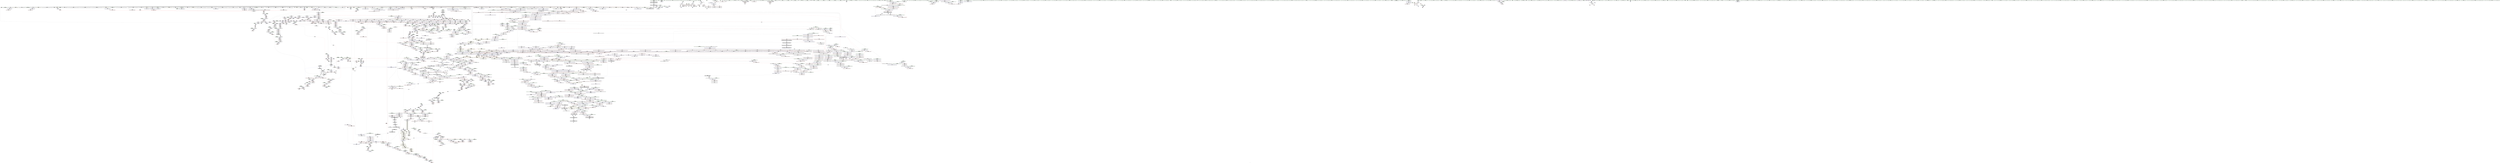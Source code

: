 digraph "SVFG" {
	label="SVFG";

	Node0x565506124210 [shape=record,color=grey,label="{NodeID: 0\nNullPtr}"];
	Node0x565506124210 -> Node0x56550685bef0[style=solid];
	Node0x565506124210 -> Node0x56550685bff0[style=solid];
	Node0x565506124210 -> Node0x56550685c0c0[style=solid];
	Node0x565506124210 -> Node0x56550685c190[style=solid];
	Node0x565506124210 -> Node0x56550685c260[style=solid];
	Node0x565506124210 -> Node0x56550685c330[style=solid];
	Node0x565506124210 -> Node0x56550685c400[style=solid];
	Node0x565506124210 -> Node0x56550685c4d0[style=solid];
	Node0x565506124210 -> Node0x56550685c5a0[style=solid];
	Node0x565506124210 -> Node0x56550685c670[style=solid];
	Node0x565506124210 -> Node0x56550685c740[style=solid];
	Node0x565506124210 -> Node0x56550685c810[style=solid];
	Node0x565506124210 -> Node0x56550685c8e0[style=solid];
	Node0x565506124210 -> Node0x56550685c9b0[style=solid];
	Node0x565506124210 -> Node0x56550685ca80[style=solid];
	Node0x565506124210 -> Node0x56550685cb50[style=solid];
	Node0x565506124210 -> Node0x56550685cc20[style=solid];
	Node0x565506124210 -> Node0x56550685ccf0[style=solid];
	Node0x565506124210 -> Node0x56550685cdc0[style=solid];
	Node0x565506124210 -> Node0x56550685ce90[style=solid];
	Node0x565506124210 -> Node0x56550685cf60[style=solid];
	Node0x565506124210 -> Node0x56550685d030[style=solid];
	Node0x565506124210 -> Node0x56550685d100[style=solid];
	Node0x565506124210 -> Node0x56550685d1d0[style=solid];
	Node0x565506124210 -> Node0x56550685d2a0[style=solid];
	Node0x565506124210 -> Node0x56550685d370[style=solid];
	Node0x565506124210 -> Node0x56550685d440[style=solid];
	Node0x565506124210 -> Node0x56550685d510[style=solid];
	Node0x565506124210 -> Node0x56550685d5e0[style=solid];
	Node0x565506124210 -> Node0x56550685d6b0[style=solid];
	Node0x565506124210 -> Node0x56550685d780[style=solid];
	Node0x565506124210 -> Node0x56550685d850[style=solid];
	Node0x565506124210 -> Node0x56550685d920[style=solid];
	Node0x565506124210 -> Node0x56550685d9f0[style=solid];
	Node0x565506124210 -> Node0x56550685dac0[style=solid];
	Node0x565506124210 -> Node0x56550685db90[style=solid];
	Node0x565506124210 -> Node0x56550685dc60[style=solid];
	Node0x565506124210 -> Node0x56550685dd30[style=solid];
	Node0x565506124210 -> Node0x56550685de00[style=solid];
	Node0x565506124210 -> Node0x56550685ded0[style=solid];
	Node0x565506124210 -> Node0x56550685dfa0[style=solid];
	Node0x565506124210 -> Node0x56550685e070[style=solid];
	Node0x565506124210 -> Node0x56550685e140[style=solid];
	Node0x565506124210 -> Node0x56550685e210[style=solid];
	Node0x565506124210 -> Node0x56550685e2e0[style=solid];
	Node0x565506124210 -> Node0x56550685e3b0[style=solid];
	Node0x565506124210 -> Node0x56550685e480[style=solid];
	Node0x565506124210 -> Node0x56550685e550[style=solid];
	Node0x565506124210 -> Node0x56550685e620[style=solid];
	Node0x565506124210 -> Node0x56550685e6f0[style=solid];
	Node0x565506124210 -> Node0x56550685e7c0[style=solid];
	Node0x565506124210 -> Node0x56550685e890[style=solid];
	Node0x565506124210 -> Node0x56550685e960[style=solid];
	Node0x565506124210 -> Node0x56550685ea30[style=solid];
	Node0x565506124210 -> Node0x56550685eb00[style=solid];
	Node0x565506124210 -> Node0x56550685ebd0[style=solid];
	Node0x565506124210 -> Node0x56550685eca0[style=solid];
	Node0x565506124210 -> Node0x56550685ed70[style=solid];
	Node0x565506124210 -> Node0x56550685ee40[style=solid];
	Node0x565506124210 -> Node0x56550685ef10[style=solid];
	Node0x565506124210 -> Node0x56550685efe0[style=solid];
	Node0x565506124210 -> Node0x56550685f0b0[style=solid];
	Node0x565506124210 -> Node0x56550685f180[style=solid];
	Node0x565506124210 -> Node0x56550685f250[style=solid];
	Node0x565506124210 -> Node0x56550685f320[style=solid];
	Node0x565506124210 -> Node0x56550685f3f0[style=solid];
	Node0x565506124210 -> Node0x565506892d60[style=solid];
	Node0x565506124210 -> Node0x5655068958a0[style=solid];
	Node0x565506124210 -> Node0x565506895970[style=solid];
	Node0x565506124210 -> Node0x565506895a40[style=solid];
	Node0x565506124210 -> Node0x565506897ac0[style=solid];
	Node0x565506124210 -> Node0x56550686d420[style=solid];
	Node0x565506124210 -> Node0x56550686d4f0[style=solid];
	Node0x565506124210 -> Node0x56550686d5c0[style=solid];
	Node0x565506124210 -> Node0x56550686f8b0[style=solid];
	Node0x565506124210 -> Node0x565505dded10[style=solid];
	Node0x565506124210 -> Node0x5655068e1a10[style=solid];
	Node0x565506124210 -> Node0x5655068e61b0[style=solid];
	Node0x565506124210 -> Node0x5655068e64b0[style=solid];
	Node0x565506124210 -> Node0x5655068e76b0[style=solid];
	Node0x565506124210 -> Node0x5655068e7830[style=solid];
	Node0x565506124210:s64 -> Node0x565506a13800[style=solid,color=red];
	Node0x565506124210:s64 -> Node0x565506a0fe80[style=solid,color=red];
	Node0x565506942e50 [shape=record,color=yellow,style=double,label="{NodeID: 2657\n54V_1 = ENCHI(MR_54V_0)\npts\{2666 \}\nFun[_ZNSt16allocator_traitsISaIiEE9constructIiJiEEEvRS0_PT_DpOT0_]|{<s0>175}}"];
	Node0x565506942e50:s0 -> Node0x5655068704e0[style=dashed,color=red];
	Node0x56550686c650 [shape=record,color=blue,label="{NodeID: 1550\n1705\<--1702\n__y.addr\<--__y\n_ZStneIPNSt7__cxx1112basic_stringIcSt11char_traitsIcESaIcEEEEbRKSt13move_iteratorIT_ESB_\n}"];
	Node0x56550686c650 -> Node0x565506889850[style=dashed];
	Node0x56550684ab10 [shape=record,color=green,label="{NodeID: 443\n2876\<--2877\n__result.addr\<--__result.addr_field_insensitive\n_ZSt13__copy_move_aILb1EPiS0_ET1_T0_S2_S1_\n}"];
	Node0x56550684ab10 -> Node0x5655068913d0[style=solid];
	Node0x56550684ab10 -> Node0x565506873740[style=solid];
	Node0x565506859e80 [shape=record,color=purple,label="{NodeID: 886\n1911\<--1903\n_M_start4\<--this1\n_ZNSt12_Vector_baseIiSaIiEED2Ev\n}"];
	Node0x565506859e80 -> Node0x56550688ae40[style=solid];
	Node0x565506a13e10 [shape=record,color=black,label="{NodeID: 3543\n1821 = PHI(421, )\n0th arg _ZNSt12_Vector_baseIiSaIiEEC2Ev }"];
	Node0x565506a13e10 -> Node0x56550686d280[style=solid];
	Node0x5655068902c0 [shape=record,color=red,label="{NodeID: 1329\n2657\<--2649\n\<--__n.addr\n_ZN9__gnu_cxx13new_allocatorIiE8allocateEmPKv\n}"];
	Node0x5655068902c0 -> Node0x5655068e5d30[style=solid];
	Node0x565506842da0 [shape=record,color=green,label="{NodeID: 222\n1410\<--1411\n__a.addr\<--__a.addr_field_insensitive\n_ZSt3maxImERKT_S2_S2_\n}"];
	Node0x565506842da0 -> Node0x565506887be0[style=solid];
	Node0x565506842da0 -> Node0x565506887cb0[style=solid];
	Node0x565506842da0 -> Node0x565506899800[style=solid];
	Node0x5655069649e0 [shape=record,color=yellow,style=double,label="{NodeID: 2879\n97V_1 = ENCHI(MR_97V_0)\npts\{3070000 3070001 \}\nFun[_ZNSt6vectorINSt7__cxx1112basic_stringIcSt11char_traitsIcESaIcEEESaIS5_EE5beginEv]|{<s0>118}}"];
	Node0x5655069649e0:s0 -> Node0x565506952580[style=dashed,color=red];
	Node0x5655068666b0 [shape=record,color=black,label="{NodeID: 665\n2134\<--2133\n\<--\n_ZNSt16allocator_traitsISaIiEE9constructIiJiEEEvRS0_PT_DpOT0_\n|{<s0>175}}"];
	Node0x5655068666b0:s0 -> Node0x565506a1d730[style=solid,color=red];
	Node0x565506884f30 [shape=record,color=red,label="{NodeID: 1108\n1073\<--983\n\<--__new_start\n_ZNSt6vectorINSt7__cxx1112basic_stringIcSt11char_traitsIcESaIcEEESaIS5_EE17_M_realloc_insertIJRKS5_EEEvN9__gnu_cxx17__normal_iteratorIPS5_S7_EEDpOT_\n}"];
	Node0x565506884f30 -> Node0x56550687eb40[style=solid];
	Node0x5655061242a0 [shape=record,color=green,label="{NodeID: 1\n7\<--1\n__dso_handle\<--dummyObj\nGlob }"];
	Node0x56550686c720 [shape=record,color=blue,label="{NodeID: 1551\n1719\<--1717\n__p.addr\<--__p\n_ZSt10_ConstructINSt7__cxx1112basic_stringIcSt11char_traitsIcESaIcEEEJS5_EEvPT_DpOT0_\n}"];
	Node0x56550686c720 -> Node0x565506889920[style=dashed];
	Node0x56550684abe0 [shape=record,color=green,label="{NodeID: 444\n2878\<--2879\n__simple\<--__simple_field_insensitive\n_ZSt13__copy_move_aILb1EPiS0_ET1_T0_S2_S1_\n}"];
	Node0x56550684abe0 -> Node0x565506873810[style=solid];
	Node0x565506859f50 [shape=record,color=purple,label="{NodeID: 887\n1921\<--1903\n_M_impl5\<--this1\n_ZNSt12_Vector_baseIiSaIiEED2Ev\n|{<s0>160}}"];
	Node0x565506859f50:s0 -> Node0x565506a0c8b0[style=solid,color=red];
	Node0x565506a13f20 [shape=record,color=black,label="{NodeID: 3544\n2596 = PHI(2557, )\n0th arg _ZNKSt12_Vector_baseIiSaIiEE19_M_get_Tp_allocatorEv }"];
	Node0x565506a13f20 -> Node0x565506871790[style=solid];
	Node0x565506890390 [shape=record,color=red,label="{NodeID: 1330\n2663\<--2649\n\<--__n.addr\n_ZN9__gnu_cxx13new_allocatorIiE8allocateEmPKv\n}"];
	Node0x565506890390 -> Node0x5655068e3030[style=solid];
	Node0x565506842e70 [shape=record,color=green,label="{NodeID: 223\n1412\<--1413\n__b.addr\<--__b.addr_field_insensitive\n_ZSt3maxImERKT_S2_S2_\n}"];
	Node0x565506842e70 -> Node0x565506887d80[style=solid];
	Node0x565506842e70 -> Node0x565506887e50[style=solid];
	Node0x565506842e70 -> Node0x5655068998d0[style=solid];
	Node0x565506866780 [shape=record,color=black,label="{NodeID: 666\n2142\<--2147\n_ZSt7forwardIiEOT_RNSt16remove_referenceIS0_E4typeE_ret\<--\n_ZSt7forwardIiEOT_RNSt16remove_referenceIS0_E4typeE\n|{<s0>169|<s1>172|<s2>174|<s3>180|<s4>200}}"];
	Node0x565506866780:s0 -> Node0x565506a17460[style=solid,color=blue];
	Node0x565506866780:s1 -> Node0x565506a194e0[style=solid,color=blue];
	Node0x565506866780:s2 -> Node0x565506a195b0[style=solid,color=blue];
	Node0x565506866780:s3 -> Node0x565506a199c0[style=solid,color=blue];
	Node0x565506866780:s4 -> Node0x565506a1a1e0[style=solid,color=blue];
	Node0x565506885000 [shape=record,color=red,label="{NodeID: 1109\n1088\<--983\n\<--__new_start\n_ZNSt6vectorINSt7__cxx1112basic_stringIcSt11char_traitsIcESaIcEEESaIS5_EE17_M_realloc_insertIJRKS5_EEEvN9__gnu_cxx17__normal_iteratorIPS5_S7_EEDpOT_\n|{<s0>97}}"];
	Node0x565506885000:s0 -> Node0x565506a0ed30[style=solid,color=red];
	Node0x5655067ffe70 [shape=record,color=green,label="{NodeID: 2\n8\<--1\n.str\<--dummyObj\nGlob }"];
	Node0x56550686c7f0 [shape=record,color=blue,label="{NodeID: 1552\n1721\<--1718\n__args.addr\<--__args\n_ZSt10_ConstructINSt7__cxx1112basic_stringIcSt11char_traitsIcESaIcEEEJS5_EEvPT_DpOT0_\n}"];
	Node0x56550686c7f0 -> Node0x5655068899f0[style=dashed];
	Node0x56550684acb0 [shape=record,color=green,label="{NodeID: 445\n2888\<--2889\n_ZNSt11__copy_moveILb1ELb1ESt26random_access_iterator_tagE8__copy_mIiEEPT_PKS3_S6_S4_\<--_ZNSt11__copy_moveILb1ELb1ESt26random_access_iterator_tagE8__copy_mIiEEPT_PKS3_S6_S4__field_insensitive\n}"];
	Node0x56550685a020 [shape=record,color=purple,label="{NodeID: 888\n1931\<--1903\n_M_impl6\<--this1\n_ZNSt12_Vector_baseIiSaIiEED2Ev\n|{<s0>161}}"];
	Node0x56550685a020:s0 -> Node0x565506a0c8b0[style=solid,color=red];
	Node0x565506a14030 [shape=record,color=black,label="{NodeID: 3545\n2959 = PHI(2709, )\n0th arg _ZNSt13move_iteratorIPiEC2ES0_ }"];
	Node0x565506a14030 -> Node0x5655068aaff0[style=solid];
	Node0x565506890460 [shape=record,color=red,label="{NodeID: 1331\n2698\<--2678\n\<--__result.addr\n_ZSt22__uninitialized_copy_aISt13move_iteratorIPiES1_iET0_T_S4_S3_RSaIT1_E\n|{<s0>227}}"];
	Node0x565506890460:s0 -> Node0x565506a1c810[style=solid,color=red];
	Node0x565506842f40 [shape=record,color=green,label="{NodeID: 224\n1432\<--1433\n__a.addr\<--__a.addr_field_insensitive\n_ZNSt16allocator_traitsISaINSt7__cxx1112basic_stringIcSt11char_traitsIcESaIcEEEEE8max_sizeERKS6_\n}"];
	Node0x565506842f40 -> Node0x5655068880c0[style=solid];
	Node0x565506842f40 -> Node0x565506899b40[style=solid];
	Node0x565506964bd0 [shape=record,color=yellow,style=double,label="{NodeID: 2881\n421V_1 = ENCHI(MR_421V_0)\npts\{27100000 \}\nFun[_ZSt32__make_move_if_noexcept_iteratorIiSt13move_iteratorIPiEET0_PT_]|{<s0>228}}"];
	Node0x565506964bd0:s0 -> Node0x5655068ab190[style=dashed,color=red];
	Node0x565506866850 [shape=record,color=black,label="{NodeID: 667\n2192\<--2177\n\<--this1\n_ZNSt6vectorIiSaIiEE17_M_realloc_insertIJiEEEvN9__gnu_cxx17__normal_iteratorIPiS1_EEDpOT_\n|{<s0>179}}"];
	Node0x565506866850:s0 -> Node0x565506a0c580[style=solid,color=red];
	Node0x5655068850d0 [shape=record,color=red,label="{NodeID: 1110\n1095\<--983\n\<--__new_start\n_ZNSt6vectorINSt7__cxx1112basic_stringIcSt11char_traitsIcESaIcEEESaIS5_EE17_M_realloc_insertIJRKS5_EEEvN9__gnu_cxx17__normal_iteratorIPS5_S7_EEDpOT_\n|{<s0>98}}"];
	Node0x5655068850d0:s0 -> Node0x565506a0f4c0[style=solid,color=red];
	Node0x5655067ff140 [shape=record,color=green,label="{NodeID: 3\n10\<--1\n.str.1\<--dummyObj\nGlob }"];
	Node0x56550686c8c0 [shape=record,color=blue,label="{NodeID: 1553\n1738\<--1737\nthis.addr\<--this\n_ZNKSt13move_iteratorIPNSt7__cxx1112basic_stringIcSt11char_traitsIcESaIcEEEEdeEv\n}"];
	Node0x56550686c8c0 -> Node0x565506889ac0[style=dashed];
	Node0x56550684adb0 [shape=record,color=green,label="{NodeID: 446\n2893\<--2894\n__it.addr\<--__it.addr_field_insensitive\n_ZSt12__niter_baseIPiET_S1_\n}"];
	Node0x56550684adb0 -> Node0x5655068914a0[style=solid];
	Node0x56550684adb0 -> Node0x5655068738e0[style=solid];
	Node0x56550685a0f0 [shape=record,color=purple,label="{NodeID: 889\n1979\<--1975\n_M_impl\<--this1\n_ZNSt12_Vector_baseIiSaIiEE13_M_deallocateEPim\n}"];
	Node0x56550685a0f0 -> Node0x565506865cf0[style=solid];
	Node0x565506a14140 [shape=record,color=black,label="{NodeID: 3546\n2960 = PHI(2714, )\n1st arg _ZNSt13move_iteratorIPiEC2ES0_ }"];
	Node0x565506a14140 -> Node0x5655068ab0c0[style=solid];
	Node0x565506890530 [shape=record,color=red,label="{NodeID: 1332\n2700\<--2699\n\<--coerce.dive3\n_ZSt22__uninitialized_copy_aISt13move_iteratorIPiES1_iET0_T_S4_S3_RSaIT1_E\n|{<s0>227}}"];
	Node0x565506890530:s0 -> Node0x565506a1c670[style=solid,color=red];
	Node0x565506843010 [shape=record,color=green,label="{NodeID: 225\n1438\<--1439\n_ZNK9__gnu_cxx13new_allocatorINSt7__cxx1112basic_stringIcSt11char_traitsIcESaIcEEEE8max_sizeEv\<--_ZNK9__gnu_cxx13new_allocatorINSt7__cxx1112basic_stringIcSt11char_traitsIcESaIcEEEE8max_sizeEv_field_insensitive\n}"];
	Node0x565506866920 [shape=record,color=black,label="{NodeID: 668\n2200\<--2177\n\<--this1\n_ZNSt6vectorIiSaIiEE17_M_realloc_insertIJiEEEvN9__gnu_cxx17__normal_iteratorIPiS1_EEDpOT_\n}"];
	Node0x565506866920 -> Node0x56550685ad20[style=solid];
	Node0x5655068851a0 [shape=record,color=red,label="{NodeID: 1111\n1131\<--983\n\<--__new_start\n_ZNSt6vectorINSt7__cxx1112basic_stringIcSt11char_traitsIcESaIcEEESaIS5_EE17_M_realloc_insertIJRKS5_EEEvN9__gnu_cxx17__normal_iteratorIPS5_S7_EEDpOT_\n}"];
	Node0x5655068851a0 -> Node0x565506898140[style=solid];
	Node0x5655067ff1d0 [shape=record,color=green,label="{NodeID: 4\n12\<--1\n.str.2\<--dummyObj\nGlob }"];
	Node0x56550686c990 [shape=record,color=blue,label="{NodeID: 1554\n1747\<--1746\nthis.addr\<--this\n_ZNSt13move_iteratorIPNSt7__cxx1112basic_stringIcSt11char_traitsIcESaIcEEEEppEv\n}"];
	Node0x56550686c990 -> Node0x565506889c60[style=dashed];
	Node0x56550684ae80 [shape=record,color=green,label="{NodeID: 447\n2902\<--2903\n__first.addr\<--__first.addr_field_insensitive\n_ZNSt11__copy_moveILb1ELb1ESt26random_access_iterator_tagE8__copy_mIiEEPT_PKS3_S6_S4_\n}"];
	Node0x56550684ae80 -> Node0x565506891570[style=solid];
	Node0x56550684ae80 -> Node0x565506891640[style=solid];
	Node0x56550684ae80 -> Node0x5655068739b0[style=solid];
	Node0x56550685a1c0 [shape=record,color=purple,label="{NodeID: 890\n2102\<--2063\ncoerce.dive\<--agg.tmp\n_ZNSt6vectorIiSaIiEE12emplace_backIJiEEEvDpOT_\n}"];
	Node0x56550685a1c0 -> Node0x56550686ed50[style=solid];
	Node0x565506a14280 [shape=record,color=black,label="{NodeID: 3547\n1775 = PHI(1766, 1770, )\n0th arg _ZNKSt13move_iteratorIPNSt7__cxx1112basic_stringIcSt11char_traitsIcESaIcEEEE4baseEv }"];
	Node0x565506a14280 -> Node0x56550686ccd0[style=solid];
	Node0x565506890600 [shape=record,color=red,label="{NodeID: 1333\n2702\<--2701\n\<--coerce.dive4\n_ZSt22__uninitialized_copy_aISt13move_iteratorIPiES1_iET0_T_S4_S3_RSaIT1_E\n|{<s0>227}}"];
	Node0x565506890600:s0 -> Node0x565506a1c740[style=solid,color=red];
	Node0x565506843110 [shape=record,color=green,label="{NodeID: 226\n1443\<--1444\nthis.addr\<--this.addr_field_insensitive\n_ZNKSt12_Vector_baseINSt7__cxx1112basic_stringIcSt11char_traitsIcESaIcEEESaIS5_EE19_M_get_Tp_allocatorEv\n}"];
	Node0x565506843110 -> Node0x565506888190[style=solid];
	Node0x565506843110 -> Node0x565506899c10[style=solid];
	Node0x565506964dc0 [shape=record,color=yellow,style=double,label="{NodeID: 2883\n120V_1 = ENCHI(MR_120V_0)\npts\{537 \}\nFun[_Z5_casei]}"];
	Node0x565506964dc0 -> Node0x565506881650[style=dashed];
	Node0x565506964dc0 -> Node0x565506881720[style=dashed];
	Node0x565506964dc0 -> Node0x5655068817f0[style=dashed];
	Node0x5655068669f0 [shape=record,color=black,label="{NodeID: 669\n2210\<--2177\n\<--this1\n_ZNSt6vectorIiSaIiEE17_M_realloc_insertIJiEEEvN9__gnu_cxx17__normal_iteratorIPiS1_EEDpOT_\n}"];
	Node0x5655068669f0 -> Node0x56550685adf0[style=solid];
	Node0x5655068669f0 -> Node0x56550685aec0[style=solid];
	Node0x565506885270 [shape=record,color=red,label="{NodeID: 1112\n1141\<--983\n\<--__new_start\n_ZNSt6vectorINSt7__cxx1112basic_stringIcSt11char_traitsIcESaIcEEESaIS5_EE17_M_realloc_insertIJRKS5_EEEvN9__gnu_cxx17__normal_iteratorIPS5_S7_EEDpOT_\n}"];
	Node0x565506885270 -> Node0x56550687ec10[style=solid];
	Node0x5655067ff480 [shape=record,color=green,label="{NodeID: 5\n14\<--1\n.str.3\<--dummyObj\nGlob }"];
	Node0x565506943310 [shape=record,color=yellow,style=double,label="{NodeID: 2662\n54V_1 = ENCHI(MR_54V_0)\npts\{2666 \}\nFun[_ZSt4copyISt13move_iteratorIPiES1_ET0_T_S4_S3_]|{<s0>239}}"];
	Node0x565506943310:s0 -> Node0x56550695d050[style=dashed,color=red];
	Node0x56550686ca60 [shape=record,color=blue,label="{NodeID: 1555\n1751\<--1753\n_M_current\<--incdec.ptr\n_ZNSt13move_iteratorIPNSt7__cxx1112basic_stringIcSt11char_traitsIcESaIcEEEEppEv\n|{<s0>142}}"];
	Node0x56550686ca60:s0 -> Node0x565506945850[style=dashed,color=blue];
	Node0x56550684af50 [shape=record,color=green,label="{NodeID: 448\n2904\<--2905\n__last.addr\<--__last.addr_field_insensitive\n_ZNSt11__copy_moveILb1ELb1ESt26random_access_iterator_tagE8__copy_mIiEEPT_PKS3_S6_S4_\n}"];
	Node0x56550684af50 -> Node0x565506891710[style=solid];
	Node0x56550684af50 -> Node0x5655068aab90[style=solid];
	Node0x56550685a290 [shape=record,color=purple,label="{NodeID: 891\n2106\<--2063\ncoerce.dive10\<--agg.tmp\n_ZNSt6vectorIiSaIiEE12emplace_backIJiEEEvDpOT_\n}"];
	Node0x56550685a290 -> Node0x56550688c020[style=solid];
	Node0x565506a14fd0 [shape=record,color=black,label="{NodeID: 3548\n83 = PHI()\n}"];
	Node0x565506a14fd0 -> Node0x5655068e7230[style=solid];
	Node0x5655068906d0 [shape=record,color=red,label="{NodeID: 1334\n2714\<--2711\n\<--__i.addr\n_ZSt32__make_move_if_noexcept_iteratorIiSt13move_iteratorIPiEET0_PT_\n|{<s0>228}}"];
	Node0x5655068906d0:s0 -> Node0x565506a14140[style=solid,color=red];
	Node0x5655068431e0 [shape=record,color=green,label="{NodeID: 227\n1452\<--1453\nthis.addr\<--this.addr_field_insensitive\n_ZNK9__gnu_cxx13new_allocatorINSt7__cxx1112basic_stringIcSt11char_traitsIcESaIcEEEE8max_sizeEv\n}"];
	Node0x5655068431e0 -> Node0x565506888260[style=solid];
	Node0x5655068431e0 -> Node0x565506899ce0[style=solid];
	Node0x565506866ac0 [shape=record,color=black,label="{NodeID: 670\n2219\<--2177\n\<--this1\n_ZNSt6vectorIiSaIiEE17_M_realloc_insertIJiEEEvN9__gnu_cxx17__normal_iteratorIPiS1_EEDpOT_\n|{<s0>183}}"];
	Node0x565506866ac0:s0 -> Node0x565506a20760[style=solid,color=red];
	Node0x565506885340 [shape=record,color=red,label="{NodeID: 1113\n1044\<--985\n\<--__new_finish\n_ZNSt6vectorINSt7__cxx1112basic_stringIcSt11char_traitsIcESaIcEEESaIS5_EE17_M_realloc_insertIJRKS5_EEEvN9__gnu_cxx17__normal_iteratorIPS5_S7_EEDpOT_\n}"];
	Node0x565506885340 -> Node0x565506856670[style=solid];
	Node0x5655067ff510 [shape=record,color=green,label="{NodeID: 6\n16\<--1\n.str.4\<--dummyObj\nGlob }"];
	Node0x56550686cb30 [shape=record,color=blue,label="{NodeID: 1556\n1760\<--1758\n__x.addr\<--__x\n_ZSteqIPNSt7__cxx1112basic_stringIcSt11char_traitsIcESaIcEEEEbRKSt13move_iteratorIT_ESB_\n}"];
	Node0x56550686cb30 -> Node0x565506889e00[style=dashed];
	Node0x56550684b020 [shape=record,color=green,label="{NodeID: 449\n2906\<--2907\n__result.addr\<--__result.addr_field_insensitive\n_ZNSt11__copy_moveILb1ELb1ESt26random_access_iterator_tagE8__copy_mIiEEPT_PKS3_S6_S4_\n}"];
	Node0x56550684b020 -> Node0x5655068917e0[style=solid];
	Node0x56550684b020 -> Node0x5655068918b0[style=solid];
	Node0x56550684b020 -> Node0x5655068aac20[style=solid];
	Node0x56550685a360 [shape=record,color=purple,label="{NodeID: 892\n2069\<--2068\n_M_impl\<--\n_ZNSt6vectorIiSaIiEE12emplace_backIJiEEEvDpOT_\n}"];
	Node0x565506a150a0 [shape=record,color=black,label="{NodeID: 3549\n92 = PHI()\n}"];
	Node0x565506a150a0 -> Node0x56550687f910[style=solid];
	Node0x5655068907a0 [shape=record,color=red,label="{NodeID: 1335\n2719\<--2718\n\<--coerce.dive\n_ZSt32__make_move_if_noexcept_iteratorIiSt13move_iteratorIPiEET0_PT_\n}"];
	Node0x5655068907a0 -> Node0x565506869840[style=solid];
	Node0x5655068432b0 [shape=record,color=green,label="{NodeID: 228\n1461\<--1462\nthis.addr\<--this.addr_field_insensitive\n_ZN9__gnu_cxx17__normal_iteratorIPNSt7__cxx1112basic_stringIcSt11char_traitsIcESaIcEEESt6vectorIS6_SaIS6_EEEC2ERKS7_\n}"];
	Node0x5655068432b0 -> Node0x565506888330[style=solid];
	Node0x5655068432b0 -> Node0x565506899db0[style=solid];
	Node0x565506866b90 [shape=record,color=black,label="{NodeID: 671\n2230\<--2177\n\<--this1\n_ZNSt6vectorIiSaIiEE17_M_realloc_insertIJiEEEvN9__gnu_cxx17__normal_iteratorIPiS1_EEDpOT_\n}"];
	Node0x565506866b90 -> Node0x56550685b060[style=solid];
	Node0x565506866b90 -> Node0x56550685b130[style=solid];
	Node0x565506885410 [shape=record,color=red,label="{NodeID: 1114\n1053\<--985\n\<--__new_finish\n_ZNSt6vectorINSt7__cxx1112basic_stringIcSt11char_traitsIcESaIcEEESaIS5_EE17_M_realloc_insertIJRKS5_EEEvN9__gnu_cxx17__normal_iteratorIPS5_S7_EEDpOT_\n|{<s0>92}}"];
	Node0x565506885410:s0 -> Node0x565506a0ab30[style=solid,color=red];
	Node0x5655067ff5d0 [shape=record,color=green,label="{NodeID: 7\n18\<--1\n.str.5\<--dummyObj\nGlob }"];
	Node0x56550686cc00 [shape=record,color=blue,label="{NodeID: 1557\n1762\<--1759\n__y.addr\<--__y\n_ZSteqIPNSt7__cxx1112basic_stringIcSt11char_traitsIcESaIcEEEEbRKSt13move_iteratorIT_ESB_\n}"];
	Node0x56550686cc00 -> Node0x565506889ed0[style=dashed];
	Node0x56550684b0f0 [shape=record,color=green,label="{NodeID: 450\n2908\<--2909\n_Num\<--_Num_field_insensitive\n_ZNSt11__copy_moveILb1ELb1ESt26random_access_iterator_tagE8__copy_mIiEEPT_PKS3_S6_S4_\n}"];
	Node0x56550684b0f0 -> Node0x565506891980[style=solid];
	Node0x56550684b0f0 -> Node0x565506891a50[style=solid];
	Node0x56550684b0f0 -> Node0x565506891b20[style=solid];
	Node0x56550684b0f0 -> Node0x5655068aacb0[style=solid];
	Node0x56550685a430 [shape=record,color=purple,label="{NodeID: 893\n2070\<--2068\n_M_finish\<--\n_ZNSt6vectorIiSaIiEE12emplace_backIJiEEEvDpOT_\n}"];
	Node0x56550685a430 -> Node0x56550688bce0[style=solid];
	Node0x565506a15170 [shape=record,color=black,label="{NodeID: 3550\n96 = PHI()\n}"];
	Node0x565506a15170 -> Node0x5655068e58b0[style=solid];
	Node0x565506890870 [shape=record,color=red,label="{NodeID: 1336\n2749\<--2729\n\<--__result.addr\n_ZSt18uninitialized_copyISt13move_iteratorIPiES1_ET0_T_S4_S3_\n|{<s0>231}}"];
	Node0x565506890870:s0 -> Node0x565506a0ba50[style=solid,color=red];
	Node0x56550684b870 [shape=record,color=green,label="{NodeID: 229\n1463\<--1464\n__i.addr\<--__i.addr_field_insensitive\n_ZN9__gnu_cxx17__normal_iteratorIPNSt7__cxx1112basic_stringIcSt11char_traitsIcESaIcEEESt6vectorIS6_SaIS6_EEEC2ERKS7_\n}"];
	Node0x56550684b870 -> Node0x565506888400[style=solid];
	Node0x56550684b870 -> Node0x565506899e80[style=solid];
	Node0x565506866c60 [shape=record,color=black,label="{NodeID: 672\n2235\<--2177\n\<--this1\n_ZNSt6vectorIiSaIiEE17_M_realloc_insertIJiEEEvN9__gnu_cxx17__normal_iteratorIPiS1_EEDpOT_\n|{<s0>186}}"];
	Node0x565506866c60:s0 -> Node0x565506a20760[style=solid,color=red];
	Node0x5655068854e0 [shape=record,color=red,label="{NodeID: 1115\n1067\<--985\n\<--__new_finish\n_ZNSt6vectorINSt7__cxx1112basic_stringIcSt11char_traitsIcESaIcEEESaIS5_EE17_M_realloc_insertIJRKS5_EEEvN9__gnu_cxx17__normal_iteratorIPS5_S7_EEDpOT_\n}"];
	Node0x5655068854e0 -> Node0x5655068e76b0[style=solid];
	Node0x5655067fffa0 [shape=record,color=green,label="{NodeID: 8\n21\<--1\n\<--dummyObj\nCan only get source location for instruction, argument, global var or function.}"];
	Node0x56550686ccd0 [shape=record,color=blue,label="{NodeID: 1558\n1776\<--1775\nthis.addr\<--this\n_ZNKSt13move_iteratorIPNSt7__cxx1112basic_stringIcSt11char_traitsIcESaIcEEEE4baseEv\n}"];
	Node0x56550686ccd0 -> Node0x565506889fa0[style=dashed];
	Node0x56550684b1c0 [shape=record,color=green,label="{NodeID: 451\n2930\<--2931\nllvm.memmove.p0i8.p0i8.i64\<--llvm.memmove.p0i8.p0i8.i64_field_insensitive\n}"];
	Node0x56550685a500 [shape=record,color=purple,label="{NodeID: 894\n2073\<--2072\n_M_impl2\<--\n_ZNSt6vectorIiSaIiEE12emplace_backIJiEEEvDpOT_\n}"];
	Node0x565506a15240 [shape=record,color=black,label="{NodeID: 3551\n103 = PHI()\n}"];
	Node0x565506890940 [shape=record,color=red,label="{NodeID: 1337\n2751\<--2750\n\<--coerce.dive3\n_ZSt18uninitialized_copyISt13move_iteratorIPiES1_ET0_T_S4_S3_\n|{<s0>231}}"];
	Node0x565506890940:s0 -> Node0x565506a0b830[style=solid,color=red];
	Node0x56550684b940 [shape=record,color=green,label="{NodeID: 230\n1476\<--1477\n__a.addr\<--__a.addr_field_insensitive\n_ZNSt16allocator_traitsISaINSt7__cxx1112basic_stringIcSt11char_traitsIcESaIcEEEEE8allocateERS6_m\n}"];
	Node0x56550684b940 -> Node0x5655068885a0[style=solid];
	Node0x56550684b940 -> Node0x56550689a020[style=solid];
	Node0x565506866d30 [shape=record,color=black,label="{NodeID: 673\n2251\<--2177\n\<--this1\n_ZNSt6vectorIiSaIiEE17_M_realloc_insertIJiEEEvN9__gnu_cxx17__normal_iteratorIPiS1_EEDpOT_\n}"];
	Node0x565506866d30 -> Node0x56550685b200[style=solid];
	Node0x5655068855b0 [shape=record,color=red,label="{NodeID: 1116\n1089\<--985\n\<--__new_finish\n_ZNSt6vectorINSt7__cxx1112basic_stringIcSt11char_traitsIcESaIcEEESaIS5_EE17_M_realloc_insertIJRKS5_EEEvN9__gnu_cxx17__normal_iteratorIPS5_S7_EEDpOT_\n|{<s0>97}}"];
	Node0x5655068855b0:s0 -> Node0x565506a0ef80[style=solid,color=red];
	Node0x565506800030 [shape=record,color=green,label="{NodeID: 9\n70\<--1\n\<--dummyObj\nCan only get source location for instruction, argument, global var or function.}"];
	Node0x56550686cda0 [shape=record,color=blue,label="{NodeID: 1559\n1785\<--1784\n__t.addr\<--__t\n_ZSt7forwardINSt7__cxx1112basic_stringIcSt11char_traitsIcESaIcEEEEOT_RNSt16remove_referenceIS6_E4typeE\n}"];
	Node0x56550686cda0 -> Node0x56550688a140[style=dashed];
	Node0x56550684b2c0 [shape=record,color=green,label="{NodeID: 452\n2944\<--2945\n__it.addr\<--__it.addr_field_insensitive\n_ZSt12__miter_baseIPiET_S1_\n}"];
	Node0x56550684b2c0 -> Node0x565506891bf0[style=solid];
	Node0x56550684b2c0 -> Node0x5655068aae50[style=solid];
	Node0x56550685a5d0 [shape=record,color=purple,label="{NodeID: 895\n2074\<--2072\n_M_end_of_storage\<--\n_ZNSt6vectorIiSaIiEE12emplace_backIJiEEEvDpOT_\n}"];
	Node0x56550685a5d0 -> Node0x56550688bdb0[style=solid];
	Node0x565506a15310 [shape=record,color=black,label="{NodeID: 3552\n111 = PHI()\n}"];
	Node0x565506890a10 [shape=record,color=red,label="{NodeID: 1338\n2753\<--2752\n\<--coerce.dive4\n_ZSt18uninitialized_copyISt13move_iteratorIPiES1_ET0_T_S4_S3_\n|{<s0>231}}"];
	Node0x565506890a10:s0 -> Node0x565506a0b940[style=solid,color=red];
	Node0x56550684ba10 [shape=record,color=green,label="{NodeID: 231\n1478\<--1479\n__n.addr\<--__n.addr_field_insensitive\n_ZNSt16allocator_traitsISaINSt7__cxx1112basic_stringIcSt11char_traitsIcESaIcEEEEE8allocateERS6_m\n}"];
	Node0x56550684ba10 -> Node0x565506888670[style=solid];
	Node0x56550684ba10 -> Node0x56550689a0f0[style=solid];
	Node0x565506965220 [shape=record,color=yellow,style=double,label="{NodeID: 2888\n130V_1 = ENCHI(MR_130V_0)\npts\{5390000 \}\nFun[_Z5_casei]}"];
	Node0x565506965220 -> Node0x565506882420[style=dashed];
	Node0x565506965220 -> Node0x5655068824f0[style=dashed];
	Node0x565506866e00 [shape=record,color=black,label="{NodeID: 674\n2269\<--2177\n\<--this1\n_ZNSt6vectorIiSaIiEE17_M_realloc_insertIJiEEEvN9__gnu_cxx17__normal_iteratorIPiS1_EEDpOT_\n|{<s0>191}}"];
	Node0x565506866e00:s0 -> Node0x565506a20760[style=solid,color=red];
	Node0x565506885680 [shape=record,color=red,label="{NodeID: 1117\n1136\<--985\n\<--__new_finish\n_ZNSt6vectorINSt7__cxx1112basic_stringIcSt11char_traitsIcESaIcEEESaIS5_EE17_M_realloc_insertIJRKS5_EEEvN9__gnu_cxx17__normal_iteratorIPS5_S7_EEDpOT_\n}"];
	Node0x565506885680 -> Node0x565506898210[style=solid];
	Node0x5655068000f0 [shape=record,color=green,label="{NodeID: 10\n78\<--1\n\<--dummyObj\nCan only get source location for instruction, argument, global var or function.}"];
	Node0x56550686ce70 [shape=record,color=blue,label="{NodeID: 1560\n1796\<--1794\nthis.addr\<--this\n_ZNSt13move_iteratorIPNSt7__cxx1112basic_stringIcSt11char_traitsIcESaIcEEEEC2ES6_\n}"];
	Node0x56550686ce70 -> Node0x56550688a210[style=dashed];
	Node0x56550684b390 [shape=record,color=green,label="{NodeID: 453\n2951\<--2952\nthis.addr\<--this.addr_field_insensitive\n_ZNKSt13move_iteratorIPiE4baseEv\n}"];
	Node0x56550684b390 -> Node0x565506891cc0[style=solid];
	Node0x56550684b390 -> Node0x5655068aaf20[style=solid];
	Node0x56550685a6a0 [shape=record,color=purple,label="{NodeID: 896\n2079\<--2078\n_M_impl3\<--\n_ZNSt6vectorIiSaIiEE12emplace_backIJiEEEvDpOT_\n}"];
	Node0x56550685a6a0 -> Node0x565506866510[style=solid];
	Node0x565506a153e0 [shape=record,color=black,label="{NodeID: 3553\n131 = PHI()\n}"];
	Node0x565506a153e0 -> Node0x56550687f9e0[style=solid];
	Node0x565506890ae0 [shape=record,color=red,label="{NodeID: 1339\n2783\<--2766\n\<--__result.addr\n_ZNSt20__uninitialized_copyILb1EE13__uninit_copyISt13move_iteratorIPiES3_EET0_T_S6_S5_\n|{<s0>234}}"];
	Node0x565506890ae0:s0 -> Node0x565506a1c5a0[style=solid,color=red];
	Node0x56550684bae0 [shape=record,color=green,label="{NodeID: 232\n1486\<--1487\n_ZN9__gnu_cxx13new_allocatorINSt7__cxx1112basic_stringIcSt11char_traitsIcESaIcEEEE8allocateEmPKv\<--_ZN9__gnu_cxx13new_allocatorINSt7__cxx1112basic_stringIcSt11char_traitsIcESaIcEEEE8allocateEmPKv_field_insensitive\n}"];
	Node0x565506965300 [shape=record,color=yellow,style=double,label="{NodeID: 2889\n132V_1 = ENCHI(MR_132V_0)\npts\{5410000 \}\nFun[_Z5_casei]}"];
	Node0x565506965300 -> Node0x5655068825c0[style=dashed];
	Node0x565506965300 -> Node0x565506882690[style=dashed];
	Node0x565506866ed0 [shape=record,color=black,label="{NodeID: 675\n2273\<--2177\n\<--this1\n_ZNSt6vectorIiSaIiEE17_M_realloc_insertIJiEEEvN9__gnu_cxx17__normal_iteratorIPiS1_EEDpOT_\n|{<s0>193}}"];
	Node0x565506866ed0:s0 -> Node0x565506a0bf20[style=solid,color=red];
	Node0x565506885750 [shape=record,color=red,label="{NodeID: 1118\n1065\<--987\nexn\<--exn.slot\n_ZNSt6vectorINSt7__cxx1112basic_stringIcSt11char_traitsIcESaIcEEESaIS5_EE17_M_realloc_insertIJRKS5_EEEvN9__gnu_cxx17__normal_iteratorIPS5_S7_EEDpOT_\n}"];
	Node0x5655068001f0 [shape=record,color=green,label="{NodeID: 11\n97\<--1\n\<--dummyObj\nCan only get source location for instruction, argument, global var or function.}"];
	Node0x565506943880 [shape=record,color=yellow,style=double,label="{NodeID: 2668\n54V_1 = ENCHI(MR_54V_0)\npts\{2666 \}\nFun[_ZSt18uninitialized_copyISt13move_iteratorIPiES1_ET0_T_S4_S3_]|{<s0>231}}"];
	Node0x565506943880:s0 -> Node0x565506959680[style=dashed,color=red];
	Node0x56550686cf40 [shape=record,color=blue,label="{NodeID: 1561\n1798\<--1795\n__i.addr\<--__i\n_ZNSt13move_iteratorIPNSt7__cxx1112basic_stringIcSt11char_traitsIcESaIcEEEEC2ES6_\n}"];
	Node0x56550686cf40 -> Node0x56550688a2e0[style=dashed];
	Node0x56550684b460 [shape=record,color=green,label="{NodeID: 454\n2961\<--2962\nthis.addr\<--this.addr_field_insensitive\n_ZNSt13move_iteratorIPiEC2ES0_\n}"];
	Node0x56550684b460 -> Node0x565506891e60[style=solid];
	Node0x56550684b460 -> Node0x5655068aaff0[style=solid];
	Node0x56550685a770 [shape=record,color=purple,label="{NodeID: 897\n2082\<--2081\n_M_impl4\<--\n_ZNSt6vectorIiSaIiEE12emplace_backIJiEEEvDpOT_\n}"];
	Node0x565506a154b0 [shape=record,color=black,label="{NodeID: 3554\n133 = PHI()\n}"];
	Node0x565506890bb0 [shape=record,color=red,label="{NodeID: 1340\n2785\<--2784\n\<--coerce.dive3\n_ZNSt20__uninitialized_copyILb1EE13__uninit_copyISt13move_iteratorIPiES3_EET0_T_S6_S5_\n|{<s0>234}}"];
	Node0x565506890bb0:s0 -> Node0x565506a1c400[style=solid,color=red];
	Node0x56550684bbb0 [shape=record,color=green,label="{NodeID: 233\n1493\<--1494\nthis.addr\<--this.addr_field_insensitive\n_ZN9__gnu_cxx13new_allocatorINSt7__cxx1112basic_stringIcSt11char_traitsIcESaIcEEEE8allocateEmPKv\n}"];
	Node0x56550684bbb0 -> Node0x565506888740[style=solid];
	Node0x56550684bbb0 -> Node0x56550689a1c0[style=solid];
	Node0x565506866fa0 [shape=record,color=black,label="{NodeID: 676\n2279\<--2177\n\<--this1\n_ZNSt6vectorIiSaIiEE17_M_realloc_insertIJiEEEvN9__gnu_cxx17__normal_iteratorIPiS1_EEDpOT_\n}"];
	Node0x565506866fa0 -> Node0x56550685b2d0[style=solid];
	Node0x565506866fa0 -> Node0x56550685b3a0[style=solid];
	Node0x565506885820 [shape=record,color=red,label="{NodeID: 1119\n1149\<--987\nexn42\<--exn.slot\n_ZNSt6vectorINSt7__cxx1112basic_stringIcSt11char_traitsIcESaIcEEESaIS5_EE17_M_realloc_insertIJRKS5_EEEvN9__gnu_cxx17__normal_iteratorIPS5_S7_EEDpOT_\n}"];
	Node0x5655068002f0 [shape=record,color=green,label="{NodeID: 12\n101\<--1\n\<--dummyObj\nCan only get source location for instruction, argument, global var or function.}"];
	Node0x56550686d010 [shape=record,color=blue,label="{NodeID: 1562\n1803\<--1804\n_M_current\<--\n_ZNSt13move_iteratorIPNSt7__cxx1112basic_stringIcSt11char_traitsIcESaIcEEEEC2ES6_\n|{<s0>134}}"];
	Node0x56550686d010:s0 -> Node0x565506998d30[style=dashed,color=blue];
	Node0x56550684b530 [shape=record,color=green,label="{NodeID: 455\n2963\<--2964\n__i.addr\<--__i.addr_field_insensitive\n_ZNSt13move_iteratorIPiEC2ES0_\n}"];
	Node0x56550684b530 -> Node0x565506891f30[style=solid];
	Node0x56550684b530 -> Node0x5655068ab0c0[style=solid];
	Node0x56550685a840 [shape=record,color=purple,label="{NodeID: 898\n2083\<--2081\n_M_finish5\<--\n_ZNSt6vectorIiSaIiEE12emplace_backIJiEEEvDpOT_\n}"];
	Node0x56550685a840 -> Node0x56550688be80[style=solid];
	Node0x565506a15580 [shape=record,color=black,label="{NodeID: 3555\n1111 = PHI(737, )\n|{<s0>101}}"];
	Node0x565506a15580:s0 -> Node0x565506a0f140[style=solid,color=red];
	Node0x565506890c80 [shape=record,color=red,label="{NodeID: 1341\n2787\<--2786\n\<--coerce.dive4\n_ZNSt20__uninitialized_copyILb1EE13__uninit_copyISt13move_iteratorIPiES3_EET0_T_S6_S5_\n|{<s0>234}}"];
	Node0x565506890c80:s0 -> Node0x565506a1c4d0[style=solid,color=red];
	Node0x56550684bc80 [shape=record,color=green,label="{NodeID: 234\n1495\<--1496\n__n.addr\<--__n.addr_field_insensitive\n_ZN9__gnu_cxx13new_allocatorINSt7__cxx1112basic_stringIcSt11char_traitsIcESaIcEEEE8allocateEmPKv\n}"];
	Node0x56550684bc80 -> Node0x565506888810[style=solid];
	Node0x56550684bc80 -> Node0x5655068888e0[style=solid];
	Node0x56550684bc80 -> Node0x56550689a290[style=solid];
	Node0x565506867070 [shape=record,color=black,label="{NodeID: 677\n2283\<--2177\n\<--this1\n_ZNSt6vectorIiSaIiEE17_M_realloc_insertIJiEEEvN9__gnu_cxx17__normal_iteratorIPiS1_EEDpOT_\n}"];
	Node0x565506867070 -> Node0x56550685b470[style=solid];
	Node0x565506867070 -> Node0x56550685b540[style=solid];
	Node0x5655068858f0 [shape=record,color=red,label="{NodeID: 1120\n1150\<--989\nsel\<--ehselector.slot\n_ZNSt6vectorINSt7__cxx1112basic_stringIcSt11char_traitsIcESaIcEEESaIS5_EE17_M_realloc_insertIJRKS5_EEEvN9__gnu_cxx17__normal_iteratorIPS5_S7_EEDpOT_\n}"];
	Node0x5655068003f0 [shape=record,color=green,label="{NodeID: 13\n140\<--1\n\<--dummyObj\nCan only get source location for instruction, argument, global var or function.}"];
	Node0x56550686d0e0 [shape=record,color=blue,label="{NodeID: 1563\n1810\<--1808\nthis.addr\<--this\n_ZN9__gnu_cxx13new_allocatorINSt7__cxx1112basic_stringIcSt11char_traitsIcESaIcEEEE7destroyIS6_EEvPT_\n}"];
	Node0x56550686d0e0 -> Node0x56550688a3b0[style=dashed];
	Node0x56550684b600 [shape=record,color=green,label="{NodeID: 456\n2975\<--2976\nthis.addr\<--this.addr_field_insensitive\n_ZN9__gnu_cxx13new_allocatorIiE7destroyIiEEvPT_\n}"];
	Node0x56550684b600 -> Node0x565506892000[style=solid];
	Node0x56550684b600 -> Node0x5655068ab260[style=solid];
	Node0x56550685a910 [shape=record,color=purple,label="{NodeID: 899\n2093\<--2092\n_M_impl6\<--\n_ZNSt6vectorIiSaIiEE12emplace_backIJiEEEvDpOT_\n}"];
	Node0x565506a15650 [shape=record,color=black,label="{NodeID: 3556\n32 = PHI()\n}"];
	Node0x565506890d50 [shape=record,color=red,label="{NodeID: 1342\n2825\<--2800\n\<--__result.addr\n_ZSt4copyISt13move_iteratorIPiES1_ET0_T_S4_S3_\n|{<s0>239}}"];
	Node0x565506890d50:s0 -> Node0x565506a0e730[style=solid,color=red];
	Node0x56550684bd50 [shape=record,color=green,label="{NodeID: 235\n1497\<--1498\n.addr\<--.addr_field_insensitive\n_ZN9__gnu_cxx13new_allocatorINSt7__cxx1112basic_stringIcSt11char_traitsIcESaIcEEEE8allocateEmPKv\n}"];
	Node0x56550684bd50 -> Node0x56550689a360[style=solid];
	Node0x565506867140 [shape=record,color=black,label="{NodeID: 678\n2287\<--2177\n\<--this1\n_ZNSt6vectorIiSaIiEE17_M_realloc_insertIJiEEEvN9__gnu_cxx17__normal_iteratorIPiS1_EEDpOT_\n|{<s0>195}}"];
	Node0x565506867140:s0 -> Node0x565506a20760[style=solid,color=red];
	Node0x5655068859c0 [shape=record,color=red,label="{NodeID: 1121\n1032\<--1031\n\<--_M_start\n_ZNSt6vectorINSt7__cxx1112basic_stringIcSt11char_traitsIcESaIcEEESaIS5_EE17_M_realloc_insertIJRKS5_EEEvN9__gnu_cxx17__normal_iteratorIPS5_S7_EEDpOT_\n|{<s0>89}}"];
	Node0x5655068859c0:s0 -> Node0x565506a0a7a0[style=solid,color=red];
	Node0x5655068004f0 [shape=record,color=green,label="{NodeID: 14\n148\<--1\n\<--dummyObj\nCan only get source location for instruction, argument, global var or function.}"];
	Node0x56550686d1b0 [shape=record,color=blue,label="{NodeID: 1564\n1812\<--1809\n__p.addr\<--__p\n_ZN9__gnu_cxx13new_allocatorINSt7__cxx1112basic_stringIcSt11char_traitsIcESaIcEEEE7destroyIS6_EEvPT_\n}"];
	Node0x56550686d1b0 -> Node0x56550688a480[style=dashed];
	Node0x56550684b6d0 [shape=record,color=green,label="{NodeID: 457\n2977\<--2978\n__p.addr\<--__p.addr_field_insensitive\n_ZN9__gnu_cxx13new_allocatorIiE7destroyIiEEvPT_\n}"];
	Node0x56550684b6d0 -> Node0x5655068ab330[style=solid];
	Node0x56550685a9e0 [shape=record,color=purple,label="{NodeID: 900\n2094\<--2092\n_M_finish7\<--\n_ZNSt6vectorIiSaIiEE12emplace_backIJiEEEvDpOT_\n}"];
	Node0x56550685a9e0 -> Node0x56550688bf50[style=solid];
	Node0x56550685a9e0 -> Node0x56550686ec80[style=solid];
	Node0x565506a15720 [shape=record,color=black,label="{NodeID: 3557\n143 = PHI()\n}"];
	Node0x565506890e20 [shape=record,color=red,label="{NodeID: 1343\n2815\<--2814\n\<--coerce.dive2\n_ZSt4copyISt13move_iteratorIPiES1_ET0_T_S4_S3_\n|{<s0>236}}"];
	Node0x565506890e20:s0 -> Node0x565506a0fa00[style=solid,color=red];
	Node0x56550684be20 [shape=record,color=green,label="{NodeID: 236\n1508\<--1509\n_ZSt17__throw_bad_allocv\<--_ZSt17__throw_bad_allocv_field_insensitive\n}"];
	Node0x565506867210 [shape=record,color=black,label="{NodeID: 679\n2290\<--2177\n\<--this1\n_ZNSt6vectorIiSaIiEE17_M_realloc_insertIJiEEEvN9__gnu_cxx17__normal_iteratorIPiS1_EEDpOT_\n|{<s0>197}}"];
	Node0x565506867210:s0 -> Node0x565506a0bf20[style=solid,color=red];
	Node0x565506885a90 [shape=record,color=red,label="{NodeID: 1122\n1036\<--1033\n\<--call8\n_ZNSt6vectorINSt7__cxx1112basic_stringIcSt11char_traitsIcESaIcEEESaIS5_EE17_M_realloc_insertIJRKS5_EEEvN9__gnu_cxx17__normal_iteratorIPS5_S7_EEDpOT_\n|{<s0>89}}"];
	Node0x565506885a90:s0 -> Node0x565506a0a9b0[style=solid,color=red];
	Node0x5655068005f0 [shape=record,color=green,label="{NodeID: 15\n448\<--1\n\<--dummyObj\nCan only get source location for instruction, argument, global var or function.}"];
	Node0x56550686d280 [shape=record,color=blue,label="{NodeID: 1565\n1822\<--1821\nthis.addr\<--this\n_ZNSt12_Vector_baseIiSaIiEEC2Ev\n}"];
	Node0x56550686d280 -> Node0x56550688a550[style=dashed];
	Node0x56550684b7a0 [shape=record,color=green,label="{NodeID: 458\n22\<--2983\n_GLOBAL__sub_I_kubus_0_0.cpp\<--_GLOBAL__sub_I_kubus_0_0.cpp_field_insensitive\n}"];
	Node0x56550684b7a0 -> Node0x565506892c60[style=solid];
	Node0x56550685aab0 [shape=record,color=purple,label="{NodeID: 901\n2096\<--2095\nincdec.ptr\<--\n_ZNSt6vectorIiSaIiEE12emplace_backIJiEEEvDpOT_\n}"];
	Node0x56550685aab0 -> Node0x56550686ec80[style=solid];
	Node0x565506a157f0 [shape=record,color=black,label="{NodeID: 3558\n645 = PHI()\n}"];
	Node0x565506890ef0 [shape=record,color=red,label="{NodeID: 1344\n2823\<--2822\n\<--coerce.dive4\n_ZSt4copyISt13move_iteratorIPiES1_ET0_T_S4_S3_\n|{<s0>238}}"];
	Node0x565506890ef0:s0 -> Node0x565506a0fa00[style=solid,color=red];
	Node0x56550684bf20 [shape=record,color=green,label="{NodeID: 237\n1513\<--1514\ncall2\<--call2_field_insensitive\n_ZN9__gnu_cxx13new_allocatorINSt7__cxx1112basic_stringIcSt11char_traitsIcESaIcEEEE8allocateEmPKv\n}"];
	Node0x56550684bf20 -> Node0x565506864630[style=solid];
	Node0x5655068672e0 [shape=record,color=black,label="{NodeID: 680\n2291\<--2177\n\<--this1\n_ZNSt6vectorIiSaIiEE17_M_realloc_insertIJiEEEvN9__gnu_cxx17__normal_iteratorIPiS1_EEDpOT_\n}"];
	Node0x5655068672e0 -> Node0x56550685b610[style=solid];
	Node0x5655068672e0 -> Node0x56550685b6e0[style=solid];
	Node0x565506885b60 [shape=record,color=red,label="{NodeID: 1123\n1048\<--1047\n\<--call12\n_ZNSt6vectorINSt7__cxx1112basic_stringIcSt11char_traitsIcESaIcEEESaIS5_EE17_M_realloc_insertIJRKS5_EEEvN9__gnu_cxx17__normal_iteratorIPS5_S7_EEDpOT_\n|{<s0>92}}"];
	Node0x565506885b60:s0 -> Node0x565506a0a7a0[style=solid,color=red];
	Node0x5655068006f0 [shape=record,color=green,label="{NodeID: 16\n998\<--1\n\<--dummyObj\nCan only get source location for instruction, argument, global var or function.|{<s0>81|<s1>176}}"];
	Node0x5655068006f0:s0 -> Node0x565506a12d80[style=solid,color=red];
	Node0x5655068006f0:s1 -> Node0x565506a108e0[style=solid,color=red];
	Node0x56550686d350 [shape=record,color=blue,label="{NodeID: 1566\n1833\<--1832\nthis.addr\<--this\n_ZNSt12_Vector_baseIiSaIiEE12_Vector_implC2Ev\n}"];
	Node0x56550686d350 -> Node0x56550688a620[style=dashed];
	Node0x56550685bef0 [shape=record,color=black,label="{NodeID: 459\n2\<--3\ndummyVal\<--dummyVal\n}"];
	Node0x56550685ab80 [shape=record,color=purple,label="{NodeID: 902\n2173\<--2153\ncoerce.dive\<--__position\n_ZNSt6vectorIiSaIiEE17_M_realloc_insertIJiEEEvN9__gnu_cxx17__normal_iteratorIPiS1_EEDpOT_\n}"];
	Node0x56550685ab80 -> Node0x56550686f230[style=solid];
	Node0x565506a158c0 [shape=record,color=black,label="{NodeID: 3559\n673 = PHI()\n}"];
	Node0x565506890fc0 [shape=record,color=red,label="{NodeID: 1345\n2843\<--2834\n\<--__first.addr\n_ZSt14__copy_move_a2ILb1EPiS0_ET1_T0_S2_S1_\n|{<s0>240}}"];
	Node0x565506890fc0:s0 -> Node0x565506a1bb10[style=solid,color=red];
	Node0x56550684bff0 [shape=record,color=green,label="{NodeID: 238\n1515\<--1516\n_Znwm\<--_Znwm_field_insensitive\n}"];
	Node0x5655068673b0 [shape=record,color=black,label="{NodeID: 681\n2295\<--2177\n\<--this1\n_ZNSt6vectorIiSaIiEE17_M_realloc_insertIJiEEEvN9__gnu_cxx17__normal_iteratorIPiS1_EEDpOT_\n}"];
	Node0x5655068673b0 -> Node0x56550685b7b0[style=solid];
	Node0x5655068673b0 -> Node0x56550685b880[style=solid];
	Node0x565506885c30 [shape=record,color=red,label="{NodeID: 1124\n1052\<--1051\n\<--_M_finish\n_ZNSt6vectorINSt7__cxx1112basic_stringIcSt11char_traitsIcESaIcEEESaIS5_EE17_M_realloc_insertIJRKS5_EEEvN9__gnu_cxx17__normal_iteratorIPS5_S7_EEDpOT_\n|{<s0>92}}"];
	Node0x565506885c30:s0 -> Node0x565506a0a9b0[style=solid,color=red];
	Node0x5655068007f0 [shape=record,color=green,label="{NodeID: 17\n1457\<--1\n\<--dummyObj\nCan only get source location for instruction, argument, global var or function.}"];
	Node0x56550686d420 [shape=record,color=blue, style = dotted,label="{NodeID: 1567\n1841\<--3\n_M_start\<--dummyVal\n_ZNSt12_Vector_baseIiSaIiEE12_Vector_implC2Ev\n}"];
	Node0x56550685bff0 [shape=record,color=black,label="{NodeID: 460\n115\<--3\n\<--dummyVal\n_Z5splitRKNSt7__cxx1112basic_stringIcSt11char_traitsIcESaIcEEES6_\n}"];
	Node0x56550685ac50 [shape=record,color=purple,label="{NodeID: 903\n2186\<--2163\ncoerce.dive3\<--ref.tmp\n_ZNSt6vectorIiSaIiEE17_M_realloc_insertIJiEEEvN9__gnu_cxx17__normal_iteratorIPiS1_EEDpOT_\n}"];
	Node0x56550685ac50 -> Node0x56550686f570[style=solid];
	Node0x565506a15990 [shape=record,color=black,label="{NodeID: 3560\n230 = PHI(1160, )\n}"];
	Node0x565506a15990 -> Node0x565506893820[style=solid];
	Node0x565506891090 [shape=record,color=red,label="{NodeID: 1346\n2847\<--2836\n\<--__last.addr\n_ZSt14__copy_move_a2ILb1EPiS0_ET1_T0_S2_S1_\n|{<s0>241}}"];
	Node0x565506891090:s0 -> Node0x565506a1bb10[style=solid,color=red];
	Node0x56550684c0f0 [shape=record,color=green,label="{NodeID: 239\n1527\<--1528\n__first\<--__first_field_insensitive\n_ZSt22__uninitialized_copy_aISt13move_iteratorIPNSt7__cxx1112basic_stringIcSt11char_traitsIcESaIcEEEES7_S6_ET0_T_SA_S9_RSaIT1_E\n}"];
	Node0x56550684c0f0 -> Node0x5655068647d0[style=solid];
	Node0x56550684c0f0 -> Node0x565506858210[style=solid];
	Node0x565506867480 [shape=record,color=black,label="{NodeID: 682\n2299\<--2177\n\<--this1\n_ZNSt6vectorIiSaIiEE17_M_realloc_insertIJiEEEvN9__gnu_cxx17__normal_iteratorIPiS1_EEDpOT_\n}"];
	Node0x565506867480 -> Node0x56550685b950[style=solid];
	Node0x565506867480 -> Node0x56550685ba20[style=solid];
	Node0x565506885d00 [shape=record,color=red,label="{NodeID: 1125\n1105\<--1104\n\<--_M_start26\n_ZNSt6vectorINSt7__cxx1112basic_stringIcSt11char_traitsIcESaIcEEESaIS5_EE17_M_realloc_insertIJRKS5_EEEvN9__gnu_cxx17__normal_iteratorIPS5_S7_EEDpOT_\n|{<s0>101}}"];
	Node0x565506885d00:s0 -> Node0x565506a0ed30[style=solid,color=red];
	Node0x5655068008f0 [shape=record,color=green,label="{NodeID: 18\n1548\<--1\n\<--dummyObj\nCan only get source location for instruction, argument, global var or function.}"];
	Node0x56550686d4f0 [shape=record,color=blue, style = dotted,label="{NodeID: 1568\n1843\<--3\n_M_finish\<--dummyVal\n_ZNSt12_Vector_baseIiSaIiEE12_Vector_implC2Ev\n}"];
	Node0x56550685c0c0 [shape=record,color=black,label="{NodeID: 461\n116\<--3\n\<--dummyVal\n_Z5splitRKNSt7__cxx1112basic_stringIcSt11char_traitsIcESaIcEEES6_\n}"];
	Node0x56550685c0c0 -> Node0x5655068931a0[style=solid];
	Node0x56550685ad20 [shape=record,color=purple,label="{NodeID: 904\n2201\<--2200\n_M_impl\<--\n_ZNSt6vectorIiSaIiEE17_M_realloc_insertIJiEEEvN9__gnu_cxx17__normal_iteratorIPiS1_EEDpOT_\n}"];
	Node0x56550685ad20 -> Node0x5655068677c0[style=solid];
	Node0x565506a15a60 [shape=record,color=black,label="{NodeID: 3561\n274 = PHI(737, )\n|{<s0>25}}"];
	Node0x565506a15a60:s0 -> Node0x565506a0f140[style=solid,color=red];
	Node0x565506891160 [shape=record,color=red,label="{NodeID: 1347\n2849\<--2838\n\<--__result.addr\n_ZSt14__copy_move_a2ILb1EPiS0_ET1_T0_S2_S1_\n|{<s0>242}}"];
	Node0x565506891160:s0 -> Node0x565506a1bb10[style=solid,color=red];
	Node0x56550684c1c0 [shape=record,color=green,label="{NodeID: 240\n1529\<--1530\n__last\<--__last_field_insensitive\n_ZSt22__uninitialized_copy_aISt13move_iteratorIPNSt7__cxx1112basic_stringIcSt11char_traitsIcESaIcEEEES7_S6_ET0_T_SA_S9_RSaIT1_E\n}"];
	Node0x56550684c1c0 -> Node0x5655068648a0[style=solid];
	Node0x56550684c1c0 -> Node0x5655068582e0[style=solid];
	Node0x565506867550 [shape=record,color=black,label="{NodeID: 683\n2309\<--2177\n\<--this1\n_ZNSt6vectorIiSaIiEE17_M_realloc_insertIJiEEEvN9__gnu_cxx17__normal_iteratorIPiS1_EEDpOT_\n}"];
	Node0x565506867550 -> Node0x56550685baf0[style=solid];
	Node0x565506867550 -> Node0x56550685bbc0[style=solid];
	Node0x565506885dd0 [shape=record,color=red,label="{NodeID: 1126\n1109\<--1108\n\<--_M_finish28\n_ZNSt6vectorINSt7__cxx1112basic_stringIcSt11char_traitsIcESaIcEEESaIS5_EE17_M_realloc_insertIJRKS5_EEEvN9__gnu_cxx17__normal_iteratorIPS5_S7_EEDpOT_\n|{<s0>101}}"];
	Node0x565506885dd0:s0 -> Node0x565506a0ef80[style=solid,color=red];
	Node0x5655068009f0 [shape=record,color=green,label="{NodeID: 19\n1599\<--1\n\<--dummyObj\nCan only get source location for instruction, argument, global var or function.}"];
	Node0x56550686d5c0 [shape=record,color=blue, style = dotted,label="{NodeID: 1569\n1845\<--3\n_M_end_of_storage\<--dummyVal\n_ZNSt12_Vector_baseIiSaIiEE12_Vector_implC2Ev\n}"];
	Node0x56550685c190 [shape=record,color=black,label="{NodeID: 462\n118\<--3\n\<--dummyVal\n_Z5splitRKNSt7__cxx1112basic_stringIcSt11char_traitsIcESaIcEEES6_\n}"];
	Node0x56550685c190 -> Node0x565506893270[style=solid];
	Node0x56550685adf0 [shape=record,color=purple,label="{NodeID: 905\n2211\<--2210\n_M_impl7\<--\n_ZNSt6vectorIiSaIiEE17_M_realloc_insertIJiEEEvN9__gnu_cxx17__normal_iteratorIPiS1_EEDpOT_\n}"];
	Node0x565506a15b30 [shape=record,color=black,label="{NodeID: 3562\n345 = PHI(430, )\n}"];
	Node0x565506a15b30 -> Node0x5655068e52b0[style=solid];
	Node0x565506891230 [shape=record,color=red,label="{NodeID: 1348\n2884\<--2872\n\<--__first.addr\n_ZSt13__copy_move_aILb1EPiS0_ET1_T0_S2_S1_\n|{<s0>246}}"];
	Node0x565506891230:s0 -> Node0x565506a1fb70[style=solid,color=red];
	Node0x56550684c290 [shape=record,color=green,label="{NodeID: 241\n1531\<--1532\n__result.addr\<--__result.addr_field_insensitive\n_ZSt22__uninitialized_copy_aISt13move_iteratorIPNSt7__cxx1112basic_stringIcSt11char_traitsIcESaIcEEEES7_S6_ET0_T_SA_S9_RSaIT1_E\n}"];
	Node0x56550684c290 -> Node0x5655068889b0[style=solid];
	Node0x56550684c290 -> Node0x56550689a5d0[style=solid];
	Node0x565506867620 [shape=record,color=black,label="{NodeID: 684\n2314\<--2177\n\<--this1\n_ZNSt6vectorIiSaIiEE17_M_realloc_insertIJiEEEvN9__gnu_cxx17__normal_iteratorIPiS1_EEDpOT_\n}"];
	Node0x565506867620 -> Node0x56550685bc90[style=solid];
	Node0x565506867620 -> Node0x56550685bd60[style=solid];
	Node0x565506885ea0 [shape=record,color=red,label="{NodeID: 1127\n1117\<--1116\n\<--_M_start31\n_ZNSt6vectorINSt7__cxx1112basic_stringIcSt11char_traitsIcESaIcEEESaIS5_EE17_M_realloc_insertIJRKS5_EEEvN9__gnu_cxx17__normal_iteratorIPS5_S7_EEDpOT_\n|{<s0>102}}"];
	Node0x565506885ea0:s0 -> Node0x565506a0f4c0[style=solid,color=red];
	Node0x565506800af0 [shape=record,color=green,label="{NodeID: 20\n1917\<--1\n\<--dummyObj\nCan only get source location for instruction, argument, global var or function.}"];
	Node0x56550686d690 [shape=record,color=blue,label="{NodeID: 1570\n1850\<--1849\nthis.addr\<--this\n_ZNSaIiEC2Ev\n}"];
	Node0x56550686d690 -> Node0x56550688a6f0[style=dashed];
	Node0x56550685c260 [shape=record,color=black,label="{NodeID: 463\n157\<--3\nlpad.val\<--dummyVal\n_Z5splitRKNSt7__cxx1112basic_stringIcSt11char_traitsIcESaIcEEES6_\n}"];
	Node0x56550685aec0 [shape=record,color=purple,label="{NodeID: 906\n2212\<--2210\n_M_start\<--\n_ZNSt6vectorIiSaIiEE17_M_realloc_insertIJiEEEvN9__gnu_cxx17__normal_iteratorIPiS1_EEDpOT_\n}"];
	Node0x56550685aec0 -> Node0x56550688d7b0[style=solid];
	Node0x565506a15c00 [shape=record,color=black,label="{NodeID: 3563\n352 = PHI(470, )\n}"];
	Node0x565506891300 [shape=record,color=red,label="{NodeID: 1349\n2885\<--2874\n\<--__last.addr\n_ZSt13__copy_move_aILb1EPiS0_ET1_T0_S2_S1_\n|{<s0>246}}"];
	Node0x565506891300:s0 -> Node0x565506a1fc80[style=solid,color=red];
	Node0x56550684c360 [shape=record,color=green,label="{NodeID: 242\n1533\<--1534\n.addr\<--.addr_field_insensitive\n_ZSt22__uninitialized_copy_aISt13move_iteratorIPNSt7__cxx1112basic_stringIcSt11char_traitsIcESaIcEEEES7_S6_ET0_T_SA_S9_RSaIT1_E\n}"];
	Node0x56550684c360 -> Node0x56550689a6a0[style=solid];
	Node0x5655068676f0 [shape=record,color=black,label="{NodeID: 685\n2321\<--2177\n\<--this1\n_ZNSt6vectorIiSaIiEE17_M_realloc_insertIJiEEEvN9__gnu_cxx17__normal_iteratorIPiS1_EEDpOT_\n}"];
	Node0x5655068676f0 -> Node0x56550685be30[style=solid];
	Node0x5655068676f0 -> Node0x56550687bb50[style=solid];
	Node0x565506885f70 [shape=record,color=red,label="{NodeID: 1128\n1121\<--1120\n\<--_M_end_of_storage\n_ZNSt6vectorINSt7__cxx1112basic_stringIcSt11char_traitsIcESaIcEEESaIS5_EE17_M_realloc_insertIJRKS5_EEEvN9__gnu_cxx17__normal_iteratorIPS5_S7_EEDpOT_\n}"];
	Node0x565506885f70 -> Node0x565506862f70[style=solid];
	Node0x565506800bf0 [shape=record,color=green,label="{NodeID: 21\n2611\<--1\n\<--dummyObj\nCan only get source location for instruction, argument, global var or function.}"];
	Node0x56550686d760 [shape=record,color=blue,label="{NodeID: 1571\n1861\<--1860\nthis.addr\<--this\n_ZN9__gnu_cxx13new_allocatorIiEC2Ev\n}"];
	Node0x56550686d760 -> Node0x56550688a7c0[style=dashed];
	Node0x56550685c330 [shape=record,color=black,label="{NodeID: 464\n158\<--3\nlpad.val18\<--dummyVal\n_Z5splitRKNSt7__cxx1112basic_stringIcSt11char_traitsIcESaIcEEES6_\n}"];
	Node0x56550685af90 [shape=record,color=purple,label="{NodeID: 907\n2226\<--2225\nincdec.ptr\<--\n_ZNSt6vectorIiSaIiEE17_M_realloc_insertIJiEEEvN9__gnu_cxx17__normal_iteratorIPiS1_EEDpOT_\n}"];
	Node0x56550685af90 -> Node0x56550686fa50[style=solid];
	Node0x565506a15cd0 [shape=record,color=black,label="{NodeID: 3564\n355 = PHI()\n}"];
	Node0x5655068913d0 [shape=record,color=red,label="{NodeID: 1350\n2886\<--2876\n\<--__result.addr\n_ZSt13__copy_move_aILb1EPiS0_ET1_T0_S2_S1_\n|{<s0>246}}"];
	Node0x5655068913d0:s0 -> Node0x565506a1fd90[style=solid,color=red];
	Node0x56550684c430 [shape=record,color=green,label="{NodeID: 243\n1535\<--1536\nagg.tmp\<--agg.tmp_field_insensitive\n_ZSt22__uninitialized_copy_aISt13move_iteratorIPNSt7__cxx1112basic_stringIcSt11char_traitsIcESaIcEEEES7_S6_ET0_T_SA_S9_RSaIT1_E\n}"];
	Node0x56550684c430 -> Node0x565506864970[style=solid];
	Node0x56550684c430 -> Node0x5655068583b0[style=solid];
	Node0x5655068677c0 [shape=record,color=black,label="{NodeID: 686\n2202\<--2201\n\<--_M_impl\n_ZNSt6vectorIiSaIiEE17_M_realloc_insertIJiEEEvN9__gnu_cxx17__normal_iteratorIPiS1_EEDpOT_\n|{<s0>181}}"];
	Node0x5655068677c0:s0 -> Node0x565506a1bd80[style=solid,color=red];
	Node0x565506886040 [shape=record,color=red,label="{NodeID: 1129\n1125\<--1124\n\<--_M_start34\n_ZNSt6vectorINSt7__cxx1112basic_stringIcSt11char_traitsIcESaIcEEESaIS5_EE17_M_realloc_insertIJRKS5_EEEvN9__gnu_cxx17__normal_iteratorIPS5_S7_EEDpOT_\n}"];
	Node0x565506886040 -> Node0x565506863040[style=solid];
	Node0x565506800cf0 [shape=record,color=green,label="{NodeID: 22\n4\<--6\n_ZStL8__ioinit\<--_ZStL8__ioinit_field_insensitive\nGlob }"];
	Node0x565506800cf0 -> Node0x56550686ae30[style=solid];
	Node0x56550686d830 [shape=record,color=blue,label="{NodeID: 1572\n1870\<--1867\n__first.addr\<--__first\n_ZSt8_DestroyIPiiEvT_S1_RSaIT0_E\n}"];
	Node0x56550686d830 -> Node0x56550688a890[style=dashed];
	Node0x56550685c400 [shape=record,color=black,label="{NodeID: 465\n171\<--3\n\<--dummyVal\n_ZNSt6vectorINSt7__cxx1112basic_stringIcSt11char_traitsIcESaIcEEESaIS5_EEC2Ev\n}"];
	Node0x56550685b060 [shape=record,color=purple,label="{NodeID: 908\n2231\<--2230\n_M_impl13\<--\n_ZNSt6vectorIiSaIiEE17_M_realloc_insertIJiEEEvN9__gnu_cxx17__normal_iteratorIPiS1_EEDpOT_\n}"];
	Node0x565506a15da0 [shape=record,color=black,label="{NodeID: 3565\n358 = PHI()\n}"];
	Node0x565506a15da0 -> Node0x565506893ea0[style=solid];
	Node0x5655068914a0 [shape=record,color=red,label="{NodeID: 1351\n2896\<--2893\n\<--__it.addr\n_ZSt12__niter_baseIPiET_S1_\n}"];
	Node0x5655068914a0 -> Node0x56550686a7b0[style=solid];
	Node0x56550684c500 [shape=record,color=green,label="{NodeID: 244\n1537\<--1538\nagg.tmp2\<--agg.tmp2_field_insensitive\n_ZSt22__uninitialized_copy_aISt13move_iteratorIPNSt7__cxx1112basic_stringIcSt11char_traitsIcESaIcEEEES7_S6_ET0_T_SA_S9_RSaIT1_E\n}"];
	Node0x56550684c500 -> Node0x565506864a40[style=solid];
	Node0x56550684c500 -> Node0x565506858480[style=solid];
	Node0x565506867890 [shape=record,color=black,label="{NodeID: 687\n2253\<--2252\n\<--_M_impl17\n_ZNSt6vectorIiSaIiEE17_M_realloc_insertIJiEEEvN9__gnu_cxx17__normal_iteratorIPiS1_EEDpOT_\n|{<s0>189}}"];
	Node0x565506867890:s0 -> Node0x565506a0cc80[style=solid,color=red];
	Node0x565506886110 [shape=record,color=red,label="{NodeID: 1130\n1167\<--1164\nthis1\<--this.addr\n_ZNSt6vectorINSt7__cxx1112basic_stringIcSt11char_traitsIcESaIcEEESaIS5_EE3endEv\n}"];
	Node0x565506886110 -> Node0x565506863110[style=solid];
	Node0x565506800df0 [shape=record,color=green,label="{NodeID: 23\n20\<--24\nllvm.global_ctors\<--llvm.global_ctors_field_insensitive\nGlob }"];
	Node0x565506800df0 -> Node0x56550686b580[style=solid];
	Node0x565506800df0 -> Node0x56550686b680[style=solid];
	Node0x565506800df0 -> Node0x56550686b780[style=solid];
	Node0x56550686d900 [shape=record,color=blue,label="{NodeID: 1573\n1872\<--1868\n__last.addr\<--__last\n_ZSt8_DestroyIPiiEvT_S1_RSaIT0_E\n}"];
	Node0x56550686d900 -> Node0x56550688a960[style=dashed];
	Node0x56550685c4d0 [shape=record,color=black,label="{NodeID: 466\n172\<--3\n\<--dummyVal\n_ZNSt6vectorINSt7__cxx1112basic_stringIcSt11char_traitsIcESaIcEEESaIS5_EEC2Ev\n|{<s0>20}}"];
	Node0x56550685c4d0:s0 -> Node0x565506a1c190[style=solid,color=red];
	Node0x56550685b130 [shape=record,color=purple,label="{NodeID: 909\n2232\<--2230\n_M_finish\<--\n_ZNSt6vectorIiSaIiEE17_M_realloc_insertIJiEEEvN9__gnu_cxx17__normal_iteratorIPiS1_EEDpOT_\n}"];
	Node0x56550685b130 -> Node0x56550688da20[style=solid];
	Node0x565506a15e70 [shape=record,color=black,label="{NodeID: 3566\n461 = PHI(2113, )\n|{<s0>49}}"];
	Node0x565506a15e70:s0 -> Node0x565506a0acb0[style=solid,color=red];
	Node0x565506891570 [shape=record,color=red,label="{NodeID: 1352\n2914\<--2902\n\<--__first.addr\n_ZNSt11__copy_moveILb1ELb1ESt26random_access_iterator_tagE8__copy_mIiEEPT_PKS3_S6_S4_\n}"];
	Node0x565506891570 -> Node0x56550686a950[style=solid];
	Node0x56550684c5d0 [shape=record,color=green,label="{NodeID: 245\n1549\<--1550\nllvm.memcpy.p0i8.p0i8.i64\<--llvm.memcpy.p0i8.p0i8.i64_field_insensitive\n}"];
	Node0x565506965f50 [shape=record,color=yellow,style=double,label="{NodeID: 2902\n576V_1 = ENCHI(MR_576V_0)\npts\{23400000 \}\nFun[_ZNSt6vectorIiSaIiEE3endEv]|{<s0>199}}"];
	Node0x565506965f50:s0 -> Node0x565506871ad0[style=dashed,color=red];
	Node0x565506867960 [shape=record,color=black,label="{NodeID: 688\n2303\<--2298\nsub.ptr.lhs.cast\<--\n_ZNSt6vectorIiSaIiEE17_M_realloc_insertIJiEEEvN9__gnu_cxx17__normal_iteratorIPiS1_EEDpOT_\n}"];
	Node0x565506867960 -> Node0x5655068e2130[style=solid];
	Node0x5655068861e0 [shape=record,color=red,label="{NodeID: 1131\n1175\<--1174\n\<--coerce.dive\n_ZNSt6vectorINSt7__cxx1112basic_stringIcSt11char_traitsIcESaIcEEESaIS5_EE3endEv\n}"];
	Node0x5655068861e0 -> Node0x5655068631e0[style=solid];
	Node0x565506800ef0 [shape=record,color=green,label="{NodeID: 24\n25\<--26\n__cxx_global_var_init\<--__cxx_global_var_init_field_insensitive\n}"];
	Node0x56550686d9d0 [shape=record,color=blue,label="{NodeID: 1574\n1874\<--1869\n.addr\<--\n_ZSt8_DestroyIPiiEvT_S1_RSaIT0_E\n}"];
	Node0x56550685c5a0 [shape=record,color=black,label="{NodeID: 467\n285\<--3\n\<--dummyVal\n_ZNSt6vectorINSt7__cxx1112basic_stringIcSt11char_traitsIcESaIcEEESaIS5_EED2Ev\n}"];
	Node0x56550685b200 [shape=record,color=purple,label="{NodeID: 910\n2252\<--2251\n_M_impl17\<--\n_ZNSt6vectorIiSaIiEE17_M_realloc_insertIJiEEEvN9__gnu_cxx17__normal_iteratorIPiS1_EEDpOT_\n}"];
	Node0x56550685b200 -> Node0x565506867890[style=solid];
	Node0x565506a15f40 [shape=record,color=black,label="{NodeID: 3567\n508 = PHI(1885, )\n|{<s0>51}}"];
	Node0x565506a15f40:s0 -> Node0x565506a1f340[style=solid,color=red];
	Node0x565506891640 [shape=record,color=red,label="{NodeID: 1353\n2925\<--2902\n\<--__first.addr\n_ZNSt11__copy_moveILb1ELb1ESt26random_access_iterator_tagE8__copy_mIiEEPT_PKS3_S6_S4_\n}"];
	Node0x565506891640 -> Node0x56550686aaf0[style=solid];
	Node0x56550684c6d0 [shape=record,color=green,label="{NodeID: 246\n1560\<--1561\n_ZSt18uninitialized_copyISt13move_iteratorIPNSt7__cxx1112basic_stringIcSt11char_traitsIcESaIcEEEES7_ET0_T_SA_S9_\<--_ZSt18uninitialized_copyISt13move_iteratorIPNSt7__cxx1112basic_stringIcSt11char_traitsIcESaIcEEEES7_ET0_T_SA_S9__field_insensitive\n}"];
	Node0x565506867a30 [shape=record,color=black,label="{NodeID: 689\n2304\<--2302\nsub.ptr.rhs.cast\<--\n_ZNSt6vectorIiSaIiEE17_M_realloc_insertIJiEEEvN9__gnu_cxx17__normal_iteratorIPiS1_EEDpOT_\n}"];
	Node0x565506867a30 -> Node0x5655068e2130[style=solid];
	Node0x5655068862b0 [shape=record,color=red,label="{NodeID: 1132\n1190\<--1181\nthis1\<--this.addr\n_ZN9__gnu_cxx13new_allocatorINSt7__cxx1112basic_stringIcSt11char_traitsIcESaIcEEEE9constructIS6_JRKS6_EEEvPT_DpOT0_\n}"];
	Node0x565506800ff0 [shape=record,color=green,label="{NodeID: 25\n29\<--30\n_ZNSt8ios_base4InitC1Ev\<--_ZNSt8ios_base4InitC1Ev_field_insensitive\n}"];
	Node0x565506958600 [shape=record,color=yellow,style=double,label="{NodeID: 2682\n54V_1 = ENCHI(MR_54V_0)\npts\{2666 \}\nFun[_ZSt34__uninitialized_move_if_noexcept_aIPiS0_SaIiEET0_T_S3_S2_RT1_]|{<s0>216}}"];
	Node0x565506958600:s0 -> Node0x565506963af0[style=dashed,color=red];
	Node0x56550686daa0 [shape=record,color=blue,label="{NodeID: 1575\n1887\<--1886\nthis.addr\<--this\n_ZNSt12_Vector_baseIiSaIiEE19_M_get_Tp_allocatorEv\n}"];
	Node0x56550686daa0 -> Node0x56550688aa30[style=dashed];
	Node0x56550685c670 [shape=record,color=black,label="{NodeID: 468\n286\<--3\n\<--dummyVal\n_ZNSt6vectorINSt7__cxx1112basic_stringIcSt11char_traitsIcESaIcEEESaIS5_EED2Ev\n}"];
	Node0x56550685c670 -> Node0x5655068939c0[style=solid];
	Node0x56550685b2d0 [shape=record,color=purple,label="{NodeID: 911\n2280\<--2279\n_M_impl25\<--\n_ZNSt6vectorIiSaIiEE17_M_realloc_insertIJiEEEvN9__gnu_cxx17__normal_iteratorIPiS1_EEDpOT_\n}"];
	Node0x565506a16010 [shape=record,color=black,label="{NodeID: 3568\n552 = PHI()\n}"];
	Node0x565506891710 [shape=record,color=red,label="{NodeID: 1354\n2913\<--2904\n\<--__last.addr\n_ZNSt11__copy_moveILb1ELb1ESt26random_access_iterator_tagE8__copy_mIiEEPT_PKS3_S6_S4_\n}"];
	Node0x565506891710 -> Node0x56550686a880[style=solid];
	Node0x56550684c7d0 [shape=record,color=green,label="{NodeID: 247\n1565\<--1566\nretval\<--retval_field_insensitive\n_ZSt32__make_move_if_noexcept_iteratorINSt7__cxx1112basic_stringIcSt11char_traitsIcESaIcEEESt13move_iteratorIPS5_EET0_PT_\n|{|<s1>134}}"];
	Node0x56550684c7d0 -> Node0x565506858890[style=solid];
	Node0x56550684c7d0:s1 -> Node0x565506a0aed0[style=solid,color=red];
	Node0x565506867b00 [shape=record,color=black,label="{NodeID: 690\n2345\<--2344\n\<--this1\n_ZNSt6vectorIiSaIiEE3endEv\n}"];
	Node0x565506867b00 -> Node0x56550687bcf0[style=solid];
	Node0x565506867b00 -> Node0x56550687bdc0[style=solid];
	Node0x565506886380 [shape=record,color=red,label="{NodeID: 1133\n1191\<--1183\n\<--__p.addr\n_ZN9__gnu_cxx13new_allocatorINSt7__cxx1112basic_stringIcSt11char_traitsIcESaIcEEEE9constructIS6_JRKS6_EEEvPT_DpOT0_\n}"];
	Node0x565506886380 -> Node0x5655068632b0[style=solid];
	Node0x5655068010f0 [shape=record,color=green,label="{NodeID: 26\n35\<--36\n__cxa_atexit\<--__cxa_atexit_field_insensitive\n}"];
	Node0x56550686db70 [shape=record,color=blue,label="{NodeID: 1576\n1896\<--1895\nthis.addr\<--this\n_ZNSt12_Vector_baseIiSaIiEED2Ev\n}"];
	Node0x56550686db70 -> Node0x56550688ab00[style=dashed];
	Node0x56550685c740 [shape=record,color=black,label="{NodeID: 469\n288\<--3\n\<--dummyVal\n_ZNSt6vectorINSt7__cxx1112basic_stringIcSt11char_traitsIcESaIcEEESaIS5_EED2Ev\n}"];
	Node0x56550685c740 -> Node0x565506893a90[style=solid];
	Node0x56550685b3a0 [shape=record,color=purple,label="{NodeID: 912\n2281\<--2279\n_M_start26\<--\n_ZNSt6vectorIiSaIiEE17_M_realloc_insertIJiEEEvN9__gnu_cxx17__normal_iteratorIPiS1_EEDpOT_\n}"];
	Node0x56550685b3a0 -> Node0x56550688daf0[style=solid];
	Node0x565506a160e0 [shape=record,color=black,label="{NodeID: 3569\n568 = PHI()\n}"];
	Node0x5655068917e0 [shape=record,color=red,label="{NodeID: 1355\n2923\<--2906\n\<--__result.addr\n_ZNSt11__copy_moveILb1ELb1ESt26random_access_iterator_tagE8__copy_mIiEEPT_PKS3_S6_S4_\n}"];
	Node0x5655068917e0 -> Node0x56550686aa20[style=solid];
	Node0x56550684c8a0 [shape=record,color=green,label="{NodeID: 248\n1567\<--1568\n__i.addr\<--__i.addr_field_insensitive\n_ZSt32__make_move_if_noexcept_iteratorINSt7__cxx1112basic_stringIcSt11char_traitsIcESaIcEEESt13move_iteratorIPS5_EET0_PT_\n}"];
	Node0x56550684c8a0 -> Node0x565506888c20[style=solid];
	Node0x56550684c8a0 -> Node0x56550689a910[style=solid];
	Node0x565506867bd0 [shape=record,color=black,label="{NodeID: 691\n2337\<--2352\n_ZNSt6vectorIiSaIiEE3endEv_ret\<--\n_ZNSt6vectorIiSaIiEE3endEv\n|{<s0>171}}"];
	Node0x565506867bd0:s0 -> Node0x565506a19410[style=solid,color=blue];
	Node0x565506886450 [shape=record,color=red,label="{NodeID: 1134\n1194\<--1185\n\<--__args.addr\n_ZN9__gnu_cxx13new_allocatorINSt7__cxx1112basic_stringIcSt11char_traitsIcESaIcEEEE9constructIS6_JRKS6_EEEvPT_DpOT0_\n|{<s0>105}}"];
	Node0x565506886450:s0 -> Node0x565506a1cdf0[style=solid,color=red];
	Node0x5655068011f0 [shape=record,color=green,label="{NodeID: 27\n34\<--40\n_ZNSt8ios_base4InitD1Ev\<--_ZNSt8ios_base4InitD1Ev_field_insensitive\n}"];
	Node0x5655068011f0 -> Node0x56550685f4c0[style=solid];
	Node0x56550686dc40 [shape=record,color=blue,label="{NodeID: 1577\n1898\<--1927\nexn.slot\<--\n_ZNSt12_Vector_baseIiSaIiEED2Ev\n}"];
	Node0x56550686dc40 -> Node0x56550688abd0[style=dashed];
	Node0x56550685c810 [shape=record,color=black,label="{NodeID: 470\n299\<--3\nagg.result\<--dummyVal\n_Z8splitintRKNSt7__cxx1112basic_stringIcSt11char_traitsIcESaIcEEES6_\n0th arg _Z8splitintRKNSt7__cxx1112basic_stringIcSt11char_traitsIcESaIcEEES6_ |{<s0>34|<s1>39|<s2>42|<s3>44}}"];
	Node0x56550685c810:s0 -> Node0x565506a1b560[style=solid,color=red];
	Node0x56550685c810:s1 -> Node0x565506a1f650[style=solid,color=red];
	Node0x56550685c810:s2 -> Node0x565506a1cf80[style=solid,color=red];
	Node0x56550685c810:s3 -> Node0x565506a1cf80[style=solid,color=red];
	Node0x56550685b470 [shape=record,color=purple,label="{NodeID: 913\n2284\<--2283\n_M_impl27\<--\n_ZNSt6vectorIiSaIiEE17_M_realloc_insertIJiEEEvN9__gnu_cxx17__normal_iteratorIPiS1_EEDpOT_\n}"];
	Node0x565506a161b0 [shape=record,color=black,label="{NodeID: 3570\n624 = PHI()\n}"];
	Node0x5655068918b0 [shape=record,color=red,label="{NodeID: 1356\n2933\<--2906\n\<--__result.addr\n_ZNSt11__copy_moveILb1ELb1ESt26random_access_iterator_tagE8__copy_mIiEEPT_PKS3_S6_S4_\n}"];
	Node0x5655068918b0 -> Node0x56550687ef50[style=solid];
	Node0x56550684c970 [shape=record,color=green,label="{NodeID: 249\n1572\<--1573\n_ZNSt13move_iteratorIPNSt7__cxx1112basic_stringIcSt11char_traitsIcESaIcEEEEC2ES6_\<--_ZNSt13move_iteratorIPNSt7__cxx1112basic_stringIcSt11char_traitsIcESaIcEEEEC2ES6__field_insensitive\n}"];
	Node0x565506867ca0 [shape=record,color=black,label="{NodeID: 692\n2369\<--2368\n\<--\n_ZN9__gnu_cxx13new_allocatorIiE9constructIiJiEEEvPT_DpOT0_\n}"];
	Node0x565506867ca0 -> Node0x565506867d70[style=solid];
	Node0x565506886520 [shape=record,color=red,label="{NodeID: 1135\n1205\<--1202\n\<--__t.addr\n_ZSt7forwardIRKNSt7__cxx1112basic_stringIcSt11char_traitsIcESaIcEEEEOT_RNSt16remove_referenceIS8_E4typeE\n}"];
	Node0x565506886520 -> Node0x565506863450[style=solid];
	Node0x5655068012f0 [shape=record,color=green,label="{NodeID: 28\n47\<--48\n_Z5splitRKNSt7__cxx1112basic_stringIcSt11char_traitsIcESaIcEEES6_\<--_Z5splitRKNSt7__cxx1112basic_stringIcSt11char_traitsIcESaIcEEES6__field_insensitive\n}"];
	Node0x56550686dd10 [shape=record,color=blue,label="{NodeID: 1578\n1900\<--1929\nehselector.slot\<--\n_ZNSt12_Vector_baseIiSaIiEED2Ev\n}"];
	Node0x56550685c8e0 [shape=record,color=black,label="{NodeID: 471\n300\<--3\ns\<--dummyVal\n_Z8splitintRKNSt7__cxx1112basic_stringIcSt11char_traitsIcESaIcEEES6_\n1st arg _Z8splitintRKNSt7__cxx1112basic_stringIcSt11char_traitsIcESaIcEEES6_ }"];
	Node0x56550685c8e0 -> Node0x565506893b60[style=solid];
	Node0x56550685b540 [shape=record,color=purple,label="{NodeID: 914\n2285\<--2283\n_M_finish28\<--\n_ZNSt6vectorIiSaIiEE17_M_realloc_insertIJiEEEvN9__gnu_cxx17__normal_iteratorIPiS1_EEDpOT_\n}"];
	Node0x56550685b540 -> Node0x56550688dbc0[style=solid];
	Node0x565506a16280 [shape=record,color=black,label="{NodeID: 3571\n1559 = PHI(1577, )\n}"];
	Node0x565506a16280 -> Node0x565506864b10[style=solid];
	Node0x565506891980 [shape=record,color=red,label="{NodeID: 1357\n2920\<--2908\n\<--_Num\n_ZNSt11__copy_moveILb1ELb1ESt26random_access_iterator_tagE8__copy_mIiEEPT_PKS3_S6_S4_\n}"];
	Node0x565506891980 -> Node0x5655068e5730[style=solid];
	Node0x56550684ca70 [shape=record,color=green,label="{NodeID: 250\n1581\<--1582\n__first\<--__first_field_insensitive\n_ZSt18uninitialized_copyISt13move_iteratorIPNSt7__cxx1112basic_stringIcSt11char_traitsIcESaIcEEEES7_ET0_T_SA_S9_\n}"];
	Node0x56550684ca70 -> Node0x565506864cb0[style=solid];
	Node0x56550684ca70 -> Node0x565506858960[style=solid];
	Node0x565506867d70 [shape=record,color=black,label="{NodeID: 693\n2370\<--2369\n\<--\n_ZN9__gnu_cxx13new_allocatorIiE9constructIiJiEEEvPT_DpOT0_\n}"];
	Node0x565506867d70 -> Node0x5655068704e0[style=solid];
	Node0x5655068865f0 [shape=record,color=red,label="{NodeID: 1136\n1227\<--1214\nthis1\<--this.addr\n_ZNKSt6vectorINSt7__cxx1112basic_stringIcSt11char_traitsIcESaIcEEESaIS5_EE12_M_check_lenEmPKc\n|{<s0>107|<s1>108|<s2>110|<s3>111|<s4>113|<s5>114|<s6>115}}"];
	Node0x5655068865f0:s0 -> Node0x565506a0ca30[style=solid,color=red];
	Node0x5655068865f0:s1 -> Node0x565506a0ff90[style=solid,color=red];
	Node0x5655068865f0:s2 -> Node0x565506a0ff90[style=solid,color=red];
	Node0x5655068865f0:s3 -> Node0x565506a0ff90[style=solid,color=red];
	Node0x5655068865f0:s4 -> Node0x565506a0ff90[style=solid,color=red];
	Node0x5655068865f0:s5 -> Node0x565506a0ca30[style=solid,color=red];
	Node0x5655068865f0:s6 -> Node0x565506a0ca30[style=solid,color=red];
	Node0x5655068013f0 [shape=record,color=green,label="{NodeID: 29\n53\<--54\ns.addr\<--s.addr_field_insensitive\n_Z5splitRKNSt7__cxx1112basic_stringIcSt11char_traitsIcESaIcEEES6_\n}"];
	Node0x5655068013f0 -> Node0x56550687f020[style=solid];
	Node0x5655068013f0 -> Node0x56550687f0f0[style=solid];
	Node0x5655068013f0 -> Node0x56550687f1c0[style=solid];
	Node0x5655068013f0 -> Node0x565506892e60[style=solid];
	Node0x56550686dde0 [shape=record,color=blue,label="{NodeID: 1579\n1940\<--1938\n__first.addr\<--__first\n_ZSt8_DestroyIPiEvT_S1_\n}"];
	Node0x56550686dde0 -> Node0x56550688af10[style=dashed];
	Node0x56550685c9b0 [shape=record,color=black,label="{NodeID: 472\n301\<--3\ndelim\<--dummyVal\n_Z8splitintRKNSt7__cxx1112basic_stringIcSt11char_traitsIcESaIcEEES6_\n2nd arg _Z8splitintRKNSt7__cxx1112basic_stringIcSt11char_traitsIcESaIcEEES6_ }"];
	Node0x56550685c9b0 -> Node0x565506893c30[style=solid];
	Node0x56550685b610 [shape=record,color=purple,label="{NodeID: 915\n2292\<--2291\n_M_impl30\<--\n_ZNSt6vectorIiSaIiEE17_M_realloc_insertIJiEEEvN9__gnu_cxx17__normal_iteratorIPiS1_EEDpOT_\n}"];
	Node0x565506a16350 [shape=record,color=black,label="{NodeID: 3572\n1611 = PHI(1620, )\n}"];
	Node0x565506a16350 -> Node0x565506864ff0[style=solid];
	Node0x565506891a50 [shape=record,color=red,label="{NodeID: 1358\n2927\<--2908\n\<--_Num\n_ZNSt11__copy_moveILb1ELb1ESt26random_access_iterator_tagE8__copy_mIiEEPT_PKS3_S6_S4_\n}"];
	Node0x565506891a50 -> Node0x5655068e28b0[style=solid];
	Node0x56550684cb40 [shape=record,color=green,label="{NodeID: 251\n1583\<--1584\n__last\<--__last_field_insensitive\n_ZSt18uninitialized_copyISt13move_iteratorIPNSt7__cxx1112basic_stringIcSt11char_traitsIcESaIcEEEES7_ET0_T_SA_S9_\n}"];
	Node0x56550684cb40 -> Node0x565506864d80[style=solid];
	Node0x56550684cb40 -> Node0x565506858a30[style=solid];
	Node0x565506867e40 [shape=record,color=black,label="{NodeID: 694\n2376\<--2426\n_ZNKSt6vectorIiSaIiEE12_M_check_lenEmPKc_ret\<--cond\n_ZNKSt6vectorIiSaIiEE12_M_check_lenEmPKc\n|{<s0>176}}"];
	Node0x565506867e40:s0 -> Node0x565506a19680[style=solid,color=blue];
	Node0x5655068866c0 [shape=record,color=red,label="{NodeID: 1137\n1233\<--1216\n\<--__n.addr\n_ZNKSt6vectorINSt7__cxx1112basic_stringIcSt11char_traitsIcESaIcEEESaIS5_EE12_M_check_lenEmPKc\n}"];
	Node0x5655068866c0 -> Node0x5655068e6030[style=solid];
	Node0x5655068014c0 [shape=record,color=green,label="{NodeID: 30\n55\<--56\ndelim.addr\<--delim.addr_field_insensitive\n_Z5splitRKNSt7__cxx1112basic_stringIcSt11char_traitsIcESaIcEEES6_\n}"];
	Node0x5655068014c0 -> Node0x56550687f290[style=solid];
	Node0x5655068014c0 -> Node0x565506892f30[style=solid];
	Node0x56550686deb0 [shape=record,color=blue,label="{NodeID: 1580\n1942\<--1939\n__last.addr\<--__last\n_ZSt8_DestroyIPiEvT_S1_\n}"];
	Node0x56550686deb0 -> Node0x56550688afe0[style=dashed];
	Node0x56550685ca80 [shape=record,color=black,label="{NodeID: 473\n370\<--3\n\<--dummyVal\n_Z8splitintRKNSt7__cxx1112basic_stringIcSt11char_traitsIcESaIcEEES6_\n}"];
	Node0x56550685b6e0 [shape=record,color=purple,label="{NodeID: 916\n2293\<--2291\n_M_start31\<--\n_ZNSt6vectorIiSaIiEE17_M_realloc_insertIJiEEEvN9__gnu_cxx17__normal_iteratorIPiS1_EEDpOT_\n}"];
	Node0x56550685b6e0 -> Node0x56550688dc90[style=solid];
	Node0x565506a16420 [shape=record,color=black,label="{NodeID: 3573\n1711 = PHI(1757, )\n}"];
	Node0x565506a16420 -> Node0x5655068e34b0[style=solid];
	Node0x565506891b20 [shape=record,color=red,label="{NodeID: 1359\n2934\<--2908\n\<--_Num\n_ZNSt11__copy_moveILb1ELb1ESt26random_access_iterator_tagE8__copy_mIiEEPT_PKS3_S6_S4_\n}"];
	Node0x56550684cc10 [shape=record,color=green,label="{NodeID: 252\n1585\<--1586\n__result.addr\<--__result.addr_field_insensitive\n_ZSt18uninitialized_copyISt13move_iteratorIPNSt7__cxx1112basic_stringIcSt11char_traitsIcESaIcEEEES7_ET0_T_SA_S9_\n}"];
	Node0x56550684cc10 -> Node0x565506888dc0[style=solid];
	Node0x56550684cc10 -> Node0x56550686baf0[style=solid];
	Node0x565506867f10 [shape=record,color=black,label="{NodeID: 695\n2443\<--2439\nsub.ptr.lhs.cast\<--\n_ZN9__gnu_cxxmiIPiSt6vectorIiSaIiEEEENS_17__normal_iteratorIT_T0_E15difference_typeERKS8_SB_\n}"];
	Node0x565506867f10 -> Node0x5655068e43b0[style=solid];
	Node0x565506886790 [shape=record,color=red,label="{NodeID: 1138\n1236\<--1218\n\<--__s.addr\n_ZNKSt6vectorINSt7__cxx1112basic_stringIcSt11char_traitsIcESaIcEEESaIS5_EE12_M_check_lenEmPKc\n}"];
	Node0x565506801590 [shape=record,color=green,label="{NodeID: 31\n57\<--58\nnrvo\<--nrvo_field_insensitive\n_Z5splitRKNSt7__cxx1112basic_stringIcSt11char_traitsIcESaIcEEES6_\n}"];
	Node0x565506801590 -> Node0x56550687f360[style=solid];
	Node0x565506801590 -> Node0x565506893000[style=solid];
	Node0x565506801590 -> Node0x565506893410[style=solid];
	Node0x56550686df80 [shape=record,color=blue,label="{NodeID: 1581\n1955\<--1953\n.addr\<--\n_ZNSt12_Destroy_auxILb1EE9__destroyIPiEEvT_S3_\n}"];
	Node0x56550685cb50 [shape=record,color=black,label="{NodeID: 474\n371\<--3\n\<--dummyVal\n_Z8splitintRKNSt7__cxx1112basic_stringIcSt11char_traitsIcESaIcEEES6_\n}"];
	Node0x56550685cb50 -> Node0x565506894040[style=solid];
	Node0x56550685b7b0 [shape=record,color=purple,label="{NodeID: 917\n2296\<--2295\n_M_impl32\<--\n_ZNSt6vectorIiSaIiEE17_M_realloc_insertIJiEEEvN9__gnu_cxx17__normal_iteratorIPiS1_EEDpOT_\n}"];
	Node0x565506a164f0 [shape=record,color=black,label="{NodeID: 3574\n1644 = PHI(1700, )\n}"];
	Node0x565506891bf0 [shape=record,color=red,label="{NodeID: 1360\n2947\<--2944\n\<--__it.addr\n_ZSt12__miter_baseIPiET_S1_\n}"];
	Node0x565506891bf0 -> Node0x56550686ac90[style=solid];
	Node0x56550684cce0 [shape=record,color=green,label="{NodeID: 253\n1587\<--1588\n__assignable\<--__assignable_field_insensitive\n_ZSt18uninitialized_copyISt13move_iteratorIPNSt7__cxx1112basic_stringIcSt11char_traitsIcESaIcEEEES7_ET0_T_SA_S9_\n}"];
	Node0x56550684cce0 -> Node0x56550686bbc0[style=solid];
	Node0x565506867fe0 [shape=record,color=black,label="{NodeID: 696\n2444\<--2442\nsub.ptr.rhs.cast\<--\n_ZN9__gnu_cxxmiIPiSt6vectorIiSaIiEEEENS_17__normal_iteratorIT_T0_E15difference_typeERKS8_SB_\n}"];
	Node0x565506867fe0 -> Node0x5655068e43b0[style=solid];
	Node0x565506886860 [shape=record,color=red,label="{NodeID: 1139\n1250\<--1220\n\<--__len\n_ZNKSt6vectorINSt7__cxx1112basic_stringIcSt11char_traitsIcESaIcEEESaIS5_EE12_M_check_lenEmPKc\n}"];
	Node0x565506886860 -> Node0x5655068e5eb0[style=solid];
	Node0x565506801660 [shape=record,color=green,label="{NodeID: 32\n59\<--60\nt\<--t_field_insensitive\n_Z5splitRKNSt7__cxx1112basic_stringIcSt11char_traitsIcESaIcEEES6_\n|{<s0>9|<s1>16}}"];
	Node0x565506801660:s0 -> Node0x565506a1f9f0[style=solid,color=red];
	Node0x565506801660:s1 -> Node0x565506a1f9f0[style=solid,color=red];
	Node0x56550686e050 [shape=record,color=blue,label="{NodeID: 1582\n1957\<--1954\n.addr1\<--\n_ZNSt12_Destroy_auxILb1EE9__destroyIPiEEvT_S3_\n}"];
	Node0x56550685cc20 [shape=record,color=black,label="{NodeID: 475\n373\<--3\n\<--dummyVal\n_Z8splitintRKNSt7__cxx1112basic_stringIcSt11char_traitsIcESaIcEEES6_\n}"];
	Node0x56550685cc20 -> Node0x565506894110[style=solid];
	Node0x56550685b880 [shape=record,color=purple,label="{NodeID: 918\n2297\<--2295\n_M_end_of_storage\<--\n_ZNSt6vectorIiSaIiEE17_M_realloc_insertIJiEEEvN9__gnu_cxx17__normal_iteratorIPiS1_EEDpOT_\n}"];
	Node0x56550685b880 -> Node0x56550688dd60[style=solid];
	Node0x565506a165c0 [shape=record,color=black,label="{NodeID: 3575\n1649 = PHI(838, )\n|{<s0>141}}"];
	Node0x565506a165c0:s0 -> Node0x565506a1bff0[style=solid,color=red];
	Node0x565506891cc0 [shape=record,color=red,label="{NodeID: 1361\n2954\<--2951\nthis1\<--this.addr\n_ZNKSt13move_iteratorIPiE4baseEv\n}"];
	Node0x565506891cc0 -> Node0x56550687e800[style=solid];
	Node0x56550684cdb0 [shape=record,color=green,label="{NodeID: 254\n1589\<--1590\nagg.tmp\<--agg.tmp_field_insensitive\n_ZSt18uninitialized_copyISt13move_iteratorIPNSt7__cxx1112basic_stringIcSt11char_traitsIcESaIcEEEES7_ET0_T_SA_S9_\n}"];
	Node0x56550684cdb0 -> Node0x565506864e50[style=solid];
	Node0x56550684cdb0 -> Node0x565506858b00[style=solid];
	Node0x56550695ddb0 [shape=record,color=yellow,style=double,label="{NodeID: 2911\n52V_1 = ENCHI(MR_52V_0)\npts\{321 \}\nFun[_ZNSt6vectorIiSaIiEE9push_backEOi]|{<s0>49}}"];
	Node0x56550695ddb0:s0 -> Node0x56550695ecd0[style=dashed,color=red];
	Node0x5655068680b0 [shape=record,color=black,label="{NodeID: 697\n2428\<--2446\n_ZN9__gnu_cxxmiIPiSt6vectorIiSaIiEEEENS_17__normal_iteratorIT_T0_E15difference_typeERKS8_SB__ret\<--sub.ptr.div\n_ZN9__gnu_cxxmiIPiSt6vectorIiSaIiEEEENS_17__normal_iteratorIT_T0_E15difference_typeERKS8_SB_\n|{<s0>178}}"];
	Node0x5655068680b0:s0 -> Node0x565506a19820[style=solid,color=blue];
	Node0x565506886930 [shape=record,color=red,label="{NodeID: 1140\n1254\<--1220\n\<--__len\n_ZNKSt6vectorINSt7__cxx1112basic_stringIcSt11char_traitsIcESaIcEEESaIS5_EE12_M_check_lenEmPKc\n}"];
	Node0x565506886930 -> Node0x5655068e6330[style=solid];
	Node0x565506801730 [shape=record,color=green,label="{NodeID: 33\n61\<--62\ni\<--i_field_insensitive\n_Z5splitRKNSt7__cxx1112basic_stringIcSt11char_traitsIcESaIcEEES6_\n}"];
	Node0x565506801730 -> Node0x56550687f430[style=solid];
	Node0x565506801730 -> Node0x56550687f500[style=solid];
	Node0x565506801730 -> Node0x56550687f5d0[style=solid];
	Node0x565506801730 -> Node0x56550687f6a0[style=solid];
	Node0x565506801730 -> Node0x5655068930d0[style=solid];
	Node0x565506801730 -> Node0x565506893340[style=solid];
	Node0x565506958d90 [shape=record,color=yellow,style=double,label="{NodeID: 2690\n515V_1 = ENCHI(MR_515V_0)\npts\{1633 \}\nFun[_ZNSt20__uninitialized_copyILb0EE13__uninit_copyISt13move_iteratorIPNSt7__cxx1112basic_stringIcSt11char_traitsIcESaIcEEEES9_EET0_T_SC_SB_]}"];
	Node0x565506958d90 -> Node0x56550686c240[style=dashed];
	Node0x56550686e120 [shape=record,color=blue,label="{NodeID: 1583\n1966\<--1963\nthis.addr\<--this\n_ZNSt12_Vector_baseIiSaIiEE13_M_deallocateEPim\n}"];
	Node0x56550686e120 -> Node0x56550688b0b0[style=dashed];
	Node0x56550685ccf0 [shape=record,color=black,label="{NodeID: 476\n376\<--3\n\<--dummyVal\n_Z8splitintRKNSt7__cxx1112basic_stringIcSt11char_traitsIcESaIcEEES6_\n}"];
	Node0x56550685b950 [shape=record,color=purple,label="{NodeID: 919\n2300\<--2299\n_M_impl33\<--\n_ZNSt6vectorIiSaIiEE17_M_realloc_insertIJiEEEvN9__gnu_cxx17__normal_iteratorIPiS1_EEDpOT_\n}"];
	Node0x565506a16690 [shape=record,color=black,label="{NodeID: 3576\n1650 = PHI(1736, )\n|{<s0>141}}"];
	Node0x565506a16690:s0 -> Node0x565506a1c0c0[style=solid,color=red];
	Node0x565506891d90 [shape=record,color=red,label="{NodeID: 1362\n2956\<--2955\n\<--_M_current\n_ZNKSt13move_iteratorIPiE4baseEv\n}"];
	Node0x565506891d90 -> Node0x56550686ad60[style=solid];
	Node0x56550684ce80 [shape=record,color=green,label="{NodeID: 255\n1591\<--1592\nagg.tmp2\<--agg.tmp2_field_insensitive\n_ZSt18uninitialized_copyISt13move_iteratorIPNSt7__cxx1112basic_stringIcSt11char_traitsIcESaIcEEEES7_ET0_T_SA_S9_\n}"];
	Node0x56550684ce80 -> Node0x565506864f20[style=solid];
	Node0x56550684ce80 -> Node0x565506858bd0[style=solid];
	Node0x565506868180 [shape=record,color=black,label="{NodeID: 698\n2456\<--2455\n\<--this1\n_ZNSt6vectorIiSaIiEE5beginEv\n}"];
	Node0x565506868180 -> Node0x56550687bf60[style=solid];
	Node0x565506868180 -> Node0x56550687c030[style=solid];
	Node0x565506886a00 [shape=record,color=red,label="{NodeID: 1141\n1260\<--1220\n\<--__len\n_ZNKSt6vectorINSt7__cxx1112basic_stringIcSt11char_traitsIcESaIcEEESaIS5_EE12_M_check_lenEmPKc\n}"];
	Node0x565506886a00 -> Node0x565505de7bd0[style=solid];
	Node0x565506801800 [shape=record,color=green,label="{NodeID: 34\n63\<--64\nexn.slot\<--exn.slot_field_insensitive\n_Z5splitRKNSt7__cxx1112basic_stringIcSt11char_traitsIcESaIcEEES6_\n}"];
	Node0x565506801800 -> Node0x56550687f770[style=solid];
	Node0x565506801800 -> Node0x5655068931a0[style=solid];
	Node0x565506958e70 [shape=record,color=yellow,style=double,label="{NodeID: 2691\n517V_1 = ENCHI(MR_517V_0)\npts\{1635 \}\nFun[_ZNSt20__uninitialized_copyILb0EE13__uninit_copyISt13move_iteratorIPNSt7__cxx1112basic_stringIcSt11char_traitsIcESaIcEEEES9_EET0_T_SC_SB_]}"];
	Node0x565506958e70 -> Node0x56550686c310[style=dashed];
	Node0x56550686e1f0 [shape=record,color=blue,label="{NodeID: 1584\n1968\<--1964\n__p.addr\<--__p\n_ZNSt12_Vector_baseIiSaIiEE13_M_deallocateEPim\n}"];
	Node0x56550686e1f0 -> Node0x56550688b180[style=dashed];
	Node0x56550686e1f0 -> Node0x56550688b250[style=dashed];
	Node0x56550685cdc0 [shape=record,color=black,label="{NodeID: 477\n377\<--3\n\<--dummyVal\n_Z8splitintRKNSt7__cxx1112basic_stringIcSt11char_traitsIcESaIcEEES6_\n}"];
	Node0x56550685cdc0 -> Node0x5655068941e0[style=solid];
	Node0x56550685ba20 [shape=record,color=purple,label="{NodeID: 920\n2301\<--2299\n_M_start34\<--\n_ZNSt6vectorIiSaIiEE17_M_realloc_insertIJiEEEvN9__gnu_cxx17__normal_iteratorIPiS1_EEDpOT_\n}"];
	Node0x56550685ba20 -> Node0x56550688de30[style=solid];
	Node0x565506a16760 [shape=record,color=black,label="{NodeID: 3577\n1657 = PHI(1745, )\n}"];
	Node0x565506891e60 [shape=record,color=red,label="{NodeID: 1363\n2967\<--2961\nthis1\<--this.addr\n_ZNSt13move_iteratorIPiEC2ES0_\n}"];
	Node0x565506891e60 -> Node0x56550687e8d0[style=solid];
	Node0x56550684cf50 [shape=record,color=green,label="{NodeID: 256\n1612\<--1613\n_ZNSt20__uninitialized_copyILb0EE13__uninit_copyISt13move_iteratorIPNSt7__cxx1112basic_stringIcSt11char_traitsIcESaIcEEEES9_EET0_T_SC_SB_\<--_ZNSt20__uninitialized_copyILb0EE13__uninit_copyISt13move_iteratorIPNSt7__cxx1112basic_stringIcSt11char_traitsIcESaIcEEEES9_EET0_T_SC_SB__field_insensitive\n}"];
	Node0x565506868250 [shape=record,color=black,label="{NodeID: 699\n2448\<--2461\n_ZNSt6vectorIiSaIiEE5beginEv_ret\<--\n_ZNSt6vectorIiSaIiEE5beginEv\n|{<s0>177}}"];
	Node0x565506868250:s0 -> Node0x565506a19750[style=solid,color=blue];
	Node0x565506886ad0 [shape=record,color=red,label="{NodeID: 1142\n1247\<--1244\n\<--call5\n_ZNKSt6vectorINSt7__cxx1112basic_stringIcSt11char_traitsIcESaIcEEESaIS5_EE12_M_check_lenEmPKc\n}"];
	Node0x565506886ad0 -> Node0x5655068e31b0[style=solid];
	Node0x5655068018d0 [shape=record,color=green,label="{NodeID: 35\n65\<--66\nehselector.slot\<--ehselector.slot_field_insensitive\n_Z5splitRKNSt7__cxx1112basic_stringIcSt11char_traitsIcESaIcEEES6_\n}"];
	Node0x5655068018d0 -> Node0x56550687f840[style=solid];
	Node0x5655068018d0 -> Node0x565506893270[style=solid];
	Node0x56550686e2c0 [shape=record,color=blue,label="{NodeID: 1585\n1970\<--1965\n__n.addr\<--__n\n_ZNSt12_Vector_baseIiSaIiEE13_M_deallocateEPim\n}"];
	Node0x56550686e2c0 -> Node0x56550688b320[style=dashed];
	Node0x56550685ce90 [shape=record,color=black,label="{NodeID: 478\n379\<--3\n\<--dummyVal\n_Z8splitintRKNSt7__cxx1112basic_stringIcSt11char_traitsIcESaIcEEES6_\n}"];
	Node0x56550685ce90 -> Node0x5655068942b0[style=solid];
	Node0x56550685baf0 [shape=record,color=purple,label="{NodeID: 921\n2310\<--2309\n_M_impl35\<--\n_ZNSt6vectorIiSaIiEE17_M_realloc_insertIJiEEEvN9__gnu_cxx17__normal_iteratorIPiS1_EEDpOT_\n}"];
	Node0x565506a16830 [shape=record,color=black,label="{NodeID: 3578\n818 = PHI(838, )\n|{<s0>72}}"];
	Node0x565506a16830:s0 -> Node0x565506a0a0b0[style=solid,color=red];
	Node0x565506891f30 [shape=record,color=red,label="{NodeID: 1364\n2969\<--2963\n\<--__i.addr\n_ZNSt13move_iteratorIPiEC2ES0_\n}"];
	Node0x565506891f30 -> Node0x5655068ab190[style=solid];
	Node0x56550684d050 [shape=record,color=green,label="{NodeID: 257\n1624\<--1625\n__first\<--__first_field_insensitive\n_ZNSt20__uninitialized_copyILb0EE13__uninit_copyISt13move_iteratorIPNSt7__cxx1112basic_stringIcSt11char_traitsIcESaIcEEEES9_EET0_T_SC_SB_\n|{|<s1>138|<s2>140|<s3>142}}"];
	Node0x56550684d050 -> Node0x565506858fe0[style=solid];
	Node0x56550684d050:s1 -> Node0x565506a1b220[style=solid,color=red];
	Node0x56550684d050:s2 -> Node0x565506a1b3c0[style=solid,color=red];
	Node0x56550684d050:s3 -> Node0x565506a0e950[style=solid,color=red];
	Node0x56550695e080 [shape=record,color=yellow,style=double,label="{NodeID: 2914\n54V_1 = ENCHI(MR_54V_0)\npts\{2666 \}\nFun[_ZNSt6vectorIiSaIiEE9push_backEOi]|{<s0>49}}"];
	Node0x56550695e080:s0 -> Node0x56550695ef70[style=dashed,color=red];
	Node0x565506868320 [shape=record,color=black,label="{NodeID: 700\n2477\<--2476\n\<--_M_impl\n_ZNSt12_Vector_baseIiSaIiEE11_M_allocateEm\n|{<s0>213}}"];
	Node0x565506868320:s0 -> Node0x565506a1fea0[style=solid,color=red];
	Node0x565506886ba0 [shape=record,color=red,label="{NodeID: 1143\n1273\<--1267\n\<--__lhs.addr\n_ZN9__gnu_cxxmiIPNSt7__cxx1112basic_stringIcSt11char_traitsIcESaIcEEESt6vectorIS6_SaIS6_EEEENS_17__normal_iteratorIT_T0_E15difference_typeERKSE_SH_\n|{<s0>116}}"];
	Node0x565506886ba0:s0 -> Node0x565506a1b150[style=solid,color=red];
	Node0x5655068019a0 [shape=record,color=green,label="{NodeID: 36\n72\<--73\n_ZNSt6vectorINSt7__cxx1112basic_stringIcSt11char_traitsIcESaIcEEESaIS5_EEC2Ev\<--_ZNSt6vectorINSt7__cxx1112basic_stringIcSt11char_traitsIcESaIcEEESaIS5_EEC2Ev_field_insensitive\n}"];
	Node0x56550686e390 [shape=record,color=blue,label="{NodeID: 1586\n1990\<--1989\nthis.addr\<--this\n_ZNSt12_Vector_baseIiSaIiEE12_Vector_implD2Ev\n}"];
	Node0x56550686e390 -> Node0x56550688b3f0[style=dashed];
	Node0x56550685cf60 [shape=record,color=black,label="{NodeID: 479\n385\<--3\n\<--dummyVal\n_Z8splitintRKNSt7__cxx1112basic_stringIcSt11char_traitsIcESaIcEEES6_\n}"];
	Node0x56550685bbc0 [shape=record,color=purple,label="{NodeID: 922\n2311\<--2309\n_M_start36\<--\n_ZNSt6vectorIiSaIiEE17_M_realloc_insertIJiEEEvN9__gnu_cxx17__normal_iteratorIPiS1_EEDpOT_\n}"];
	Node0x56550685bbc0 -> Node0x56550686ff30[style=solid];
	Node0x565506a16900 [shape=record,color=black,label="{NodeID: 3579\n960 = PHI(1200, )\n|{<s0>80}}"];
	Node0x565506a16900:s0 -> Node0x565506a1e720[style=solid,color=red];
	Node0x565506892000 [shape=record,color=red,label="{NodeID: 1365\n2981\<--2975\nthis1\<--this.addr\n_ZN9__gnu_cxx13new_allocatorIiE7destroyIiEEvPT_\n}"];
	Node0x56550684d120 [shape=record,color=green,label="{NodeID: 258\n1626\<--1627\n__last\<--__last_field_insensitive\n_ZNSt20__uninitialized_copyILb0EE13__uninit_copyISt13move_iteratorIPNSt7__cxx1112basic_stringIcSt11char_traitsIcESaIcEEEES9_EET0_T_SC_SB_\n|{|<s1>138}}"];
	Node0x56550684d120 -> Node0x5655068590b0[style=solid];
	Node0x56550684d120:s1 -> Node0x565506a1b2f0[style=solid,color=red];
	Node0x5655068683f0 [shape=record,color=black,label="{NodeID: 701\n2463\<--2484\n_ZNSt12_Vector_baseIiSaIiEE11_M_allocateEm_ret\<--cond\n_ZNSt12_Vector_baseIiSaIiEE11_M_allocateEm\n|{<s0>179}}"];
	Node0x5655068683f0:s0 -> Node0x565506a198f0[style=solid,color=blue];
	Node0x565506886c70 [shape=record,color=red,label="{NodeID: 1144\n1276\<--1269\n\<--__rhs.addr\n_ZN9__gnu_cxxmiIPNSt7__cxx1112basic_stringIcSt11char_traitsIcESaIcEEESt6vectorIS6_SaIS6_EEEENS_17__normal_iteratorIT_T0_E15difference_typeERKSE_SH_\n|{<s0>117}}"];
	Node0x565506886c70:s0 -> Node0x565506a1b150[style=solid,color=red];
	Node0x565506801aa0 [shape=record,color=green,label="{NodeID: 37\n75\<--76\n_ZNSt7__cxx1112basic_stringIcSt11char_traitsIcESaIcEEC1Ev\<--_ZNSt7__cxx1112basic_stringIcSt11char_traitsIcESaIcEEC1Ev_field_insensitive\n}"];
	Node0x56550686e460 [shape=record,color=blue,label="{NodeID: 1587\n2003\<--2000\n__a.addr\<--__a\n_ZNSt16allocator_traitsISaIiEE10deallocateERS0_Pim\n}"];
	Node0x56550686e460 -> Node0x56550688b4c0[style=dashed];
	Node0x56550685d030 [shape=record,color=black,label="{NodeID: 480\n386\<--3\n\<--dummyVal\n_Z8splitintRKNSt7__cxx1112basic_stringIcSt11char_traitsIcESaIcEEES6_\n}"];
	Node0x56550685d030 -> Node0x565506894380[style=solid];
	Node0x56550685bc90 [shape=record,color=purple,label="{NodeID: 923\n2315\<--2314\n_M_impl37\<--\n_ZNSt6vectorIiSaIiEE17_M_realloc_insertIJiEEEvN9__gnu_cxx17__normal_iteratorIPiS1_EEDpOT_\n}"];
	Node0x565506a169d0 [shape=record,color=black,label="{NodeID: 3580\n997 = PHI(1210, )\n}"];
	Node0x565506a169d0 -> Node0x5655068976b0[style=solid];
	Node0x5655068920d0 [shape=record,color=red,label="{NodeID: 1366\n2992\<--2991\ndummyVal\<--offset_0\n_ZSt22__uninitialized_copy_aISt13move_iteratorIPNSt7__cxx1112basic_stringIcSt11char_traitsIcESaIcEEEES7_S6_ET0_T_SA_S9_RSaIT1_E\n}"];
	Node0x5655068920d0 -> Node0x56550689a770[style=solid];
	Node0x56550684d1f0 [shape=record,color=green,label="{NodeID: 259\n1628\<--1629\n__result.addr\<--__result.addr_field_insensitive\n_ZNSt20__uninitialized_copyILb0EE13__uninit_copyISt13move_iteratorIPNSt7__cxx1112basic_stringIcSt11char_traitsIcESaIcEEEES9_EET0_T_SC_SB_\n}"];
	Node0x56550684d1f0 -> Node0x565506889030[style=solid];
	Node0x56550684d1f0 -> Node0x565506889100[style=solid];
	Node0x56550684d1f0 -> Node0x56550686bfd0[style=solid];
	Node0x5655068684c0 [shape=record,color=black,label="{NodeID: 702\n2486\<--2523\n_ZSt34__uninitialized_move_if_noexcept_aIPiS0_SaIiEET0_T_S3_S2_RT1__ret\<--call6\n_ZSt34__uninitialized_move_if_noexcept_aIPiS0_SaIiEET0_T_S3_S2_RT1_\n|{<s0>184|<s1>187}}"];
	Node0x5655068684c0:s0 -> Node0x565506a19c30[style=solid,color=blue];
	Node0x5655068684c0:s1 -> Node0x565506a19ea0[style=solid,color=blue];
	Node0x565506886d40 [shape=record,color=red,label="{NodeID: 1145\n1275\<--1274\n\<--call\n_ZN9__gnu_cxxmiIPNSt7__cxx1112basic_stringIcSt11char_traitsIcESaIcEEESt6vectorIS6_SaIS6_EEEENS_17__normal_iteratorIT_T0_E15difference_typeERKSE_SH_\n}"];
	Node0x565506886d40 -> Node0x5655068635f0[style=solid];
	Node0x565506801ba0 [shape=record,color=green,label="{NodeID: 38\n84\<--85\n_ZNKSt7__cxx1112basic_stringIcSt11char_traitsIcESaIcEE6lengthEv\<--_ZNKSt7__cxx1112basic_stringIcSt11char_traitsIcESaIcEE6lengthEv_field_insensitive\n}"];
	Node0x56550686e530 [shape=record,color=blue,label="{NodeID: 1588\n2005\<--2001\n__p.addr\<--__p\n_ZNSt16allocator_traitsISaIiEE10deallocateERS0_Pim\n}"];
	Node0x56550686e530 -> Node0x56550688b590[style=dashed];
	Node0x56550685d100 [shape=record,color=black,label="{NodeID: 481\n388\<--3\n\<--dummyVal\n_Z8splitintRKNSt7__cxx1112basic_stringIcSt11char_traitsIcESaIcEEES6_\n}"];
	Node0x56550685d100 -> Node0x565506894450[style=solid];
	Node0x56550685bd60 [shape=record,color=purple,label="{NodeID: 924\n2316\<--2314\n_M_finish38\<--\n_ZNSt6vectorIiSaIiEE17_M_realloc_insertIJiEEEvN9__gnu_cxx17__normal_iteratorIPiS1_EEDpOT_\n}"];
	Node0x56550685bd60 -> Node0x565506870000[style=solid];
	Node0x565506a16aa0 [shape=record,color=black,label="{NodeID: 3581\n1002 = PHI(1284, )\n}"];
	Node0x565506a16aa0 -> Node0x565506897780[style=solid];
	Node0x5655068921a0 [shape=record,color=red,label="{NodeID: 1367\n2995\<--2994\ndummyVal\<--offset_0\n_ZSt22__uninitialized_copy_aISt13move_iteratorIPNSt7__cxx1112basic_stringIcSt11char_traitsIcESaIcEEEES7_S6_ET0_T_SA_S9_RSaIT1_E\n}"];
	Node0x5655068921a0 -> Node0x56550689a840[style=solid];
	Node0x56550684d2c0 [shape=record,color=green,label="{NodeID: 260\n1630\<--1631\n__cur\<--__cur_field_insensitive\n_ZNSt20__uninitialized_copyILb0EE13__uninit_copyISt13move_iteratorIPNSt7__cxx1112basic_stringIcSt11char_traitsIcESaIcEEEES9_EET0_T_SC_SB_\n}"];
	Node0x56550684d2c0 -> Node0x5655068891d0[style=solid];
	Node0x56550684d2c0 -> Node0x5655068892a0[style=solid];
	Node0x56550684d2c0 -> Node0x565506889370[style=solid];
	Node0x56550684d2c0 -> Node0x565506889440[style=solid];
	Node0x56550684d2c0 -> Node0x56550686c0a0[style=solid];
	Node0x56550684d2c0 -> Node0x56550686c170[style=solid];
	Node0x565506868590 [shape=record,color=black,label="{NodeID: 703\n2527\<--2533\n_ZNK9__gnu_cxx17__normal_iteratorIPiSt6vectorIiSaIiEEE4baseEv_ret\<--_M_current\n_ZNK9__gnu_cxx17__normal_iteratorIPiSt6vectorIiSaIiEEE4baseEv\n|{<s0>182|<s1>185|<s2>210|<s3>211}}"];
	Node0x565506868590:s0 -> Node0x565506a19a90[style=solid,color=blue];
	Node0x565506868590:s1 -> Node0x565506a19d00[style=solid,color=blue];
	Node0x565506868590:s2 -> Node0x565506a176d0[style=solid,color=blue];
	Node0x565506868590:s3 -> Node0x565506a177a0[style=solid,color=blue];
	Node0x565506886e10 [shape=record,color=red,label="{NodeID: 1146\n1278\<--1277\n\<--call1\n_ZN9__gnu_cxxmiIPNSt7__cxx1112basic_stringIcSt11char_traitsIcESaIcEEESt6vectorIS6_SaIS6_EEEENS_17__normal_iteratorIT_T0_E15difference_typeERKSE_SH_\n}"];
	Node0x565506886e10 -> Node0x5655068636c0[style=solid];
	Node0x565506801ca0 [shape=record,color=green,label="{NodeID: 39\n93\<--94\n_ZNKSt7__cxx1112basic_stringIcSt11char_traitsIcESaIcEEixEm\<--_ZNKSt7__cxx1112basic_stringIcSt11char_traitsIcESaIcEEixEm_field_insensitive\n}"];
	Node0x56550686e600 [shape=record,color=blue,label="{NodeID: 1589\n2007\<--2002\n__n.addr\<--__n\n_ZNSt16allocator_traitsISaIiEE10deallocateERS0_Pim\n}"];
	Node0x56550686e600 -> Node0x56550688b660[style=dashed];
	Node0x56550685d1d0 [shape=record,color=black,label="{NodeID: 482\n404\<--3\nlpad.val\<--dummyVal\n_Z8splitintRKNSt7__cxx1112basic_stringIcSt11char_traitsIcESaIcEEES6_\n}"];
	Node0x56550685be30 [shape=record,color=purple,label="{NodeID: 925\n2322\<--2321\n_M_impl40\<--\n_ZNSt6vectorIiSaIiEE17_M_realloc_insertIJiEEEvN9__gnu_cxx17__normal_iteratorIPiS1_EEDpOT_\n}"];
	Node0x565506a16b70 [shape=record,color=black,label="{NodeID: 3582\n1007 = PHI(1264, )\n}"];
	Node0x565506a16b70 -> Node0x565506897850[style=solid];
	Node0x565506892270 [shape=record,color=red,label="{NodeID: 1368\n2998\<--2997\ndummyVal\<--offset_0\n_ZSt18uninitialized_copyISt13move_iteratorIPNSt7__cxx1112basic_stringIcSt11char_traitsIcESaIcEEEES7_ET0_T_SA_S9_\n}"];
	Node0x565506892270 -> Node0x56550686bc90[style=solid];
	Node0x56550684d390 [shape=record,color=green,label="{NodeID: 261\n1632\<--1633\nexn.slot\<--exn.slot_field_insensitive\n_ZNSt20__uninitialized_copyILb0EE13__uninit_copyISt13move_iteratorIPNSt7__cxx1112basic_stringIcSt11char_traitsIcESaIcEEEES9_EET0_T_SC_SB_\n}"];
	Node0x56550684d390 -> Node0x565506889510[style=solid];
	Node0x56550684d390 -> Node0x5655068895e0[style=solid];
	Node0x56550684d390 -> Node0x56550686c240[style=solid];
	Node0x56550684d390 -> Node0x56550686c3e0[style=solid];
	Node0x56550695e430 [shape=record,color=yellow,style=double,label="{NodeID: 2918\n25V_1 = ENCHI(MR_25V_0)\npts\{3070000 \}\nFun[_ZNSt6vectorINSt7__cxx1112basic_stringIcSt11char_traitsIcESaIcEEESaIS5_EE9push_backERKS5_]|{|<s1>22|<s2>23}}"];
	Node0x56550695e430 -> Node0x565506941540[style=dashed];
	Node0x56550695e430:s1 -> Node0x565506942040[style=dashed,color=red];
	Node0x56550695e430:s2 -> Node0x5655069692f0[style=dashed,color=red];
	Node0x565506868660 [shape=record,color=black,label="{NodeID: 704\n2545\<--2544\n\<--\n_ZNSt16allocator_traitsISaIiEE7destroyIiEEvRS0_PT_\n|{<s0>217}}"];
	Node0x565506868660:s0 -> Node0x565506a12040[style=solid,color=red];
	Node0x565506886ee0 [shape=record,color=red,label="{NodeID: 1147\n1291\<--1288\nthis1\<--this.addr\n_ZNSt6vectorINSt7__cxx1112basic_stringIcSt11char_traitsIcESaIcEEESaIS5_EE5beginEv\n}"];
	Node0x565506886ee0 -> Node0x565506863860[style=solid];
	Node0x565506801da0 [shape=record,color=green,label="{NodeID: 40\n98\<--99\n_ZNKSt7__cxx1112basic_stringIcSt11char_traitsIcESaIcEE4findEcm\<--_ZNKSt7__cxx1112basic_stringIcSt11char_traitsIcESaIcEE4findEcm_field_insensitive\n}"];
	Node0x56550686e6d0 [shape=record,color=blue,label="{NodeID: 1590\n2024\<--2021\nthis.addr\<--this\n_ZN9__gnu_cxx13new_allocatorIiE10deallocateEPim\n}"];
	Node0x56550686e6d0 -> Node0x56550688b730[style=dashed];
	Node0x56550685d2a0 [shape=record,color=black,label="{NodeID: 483\n405\<--3\nlpad.val13\<--dummyVal\n_Z8splitintRKNSt7__cxx1112basic_stringIcSt11char_traitsIcESaIcEEES6_\n}"];
	Node0x56550687bb50 [shape=record,color=purple,label="{NodeID: 926\n2323\<--2321\n_M_end_of_storage41\<--\n_ZNSt6vectorIiSaIiEE17_M_realloc_insertIJiEEEvN9__gnu_cxx17__normal_iteratorIPiS1_EEDpOT_\n}"];
	Node0x56550687bb50 -> Node0x5655068700d0[style=solid];
	Node0x565506a16c40 [shape=record,color=black,label="{NodeID: 3583\n1013 = PHI(1299, )\n}"];
	Node0x565506a16c40 -> Node0x565506897920[style=solid];
	Node0x565506892340 [shape=record,color=red,label="{NodeID: 1369\n3001\<--3000\ndummyVal\<--offset_0\n_ZSt18uninitialized_copyISt13move_iteratorIPNSt7__cxx1112basic_stringIcSt11char_traitsIcESaIcEEEES7_ET0_T_SA_S9_\n}"];
	Node0x565506892340 -> Node0x56550686bd60[style=solid];
	Node0x56550684d460 [shape=record,color=green,label="{NodeID: 262\n1634\<--1635\nehselector.slot\<--ehselector.slot_field_insensitive\n_ZNSt20__uninitialized_copyILb0EE13__uninit_copyISt13move_iteratorIPNSt7__cxx1112basic_stringIcSt11char_traitsIcESaIcEEEES9_EET0_T_SC_SB_\n}"];
	Node0x56550684d460 -> Node0x5655068896b0[style=solid];
	Node0x56550684d460 -> Node0x56550686c310[style=solid];
	Node0x56550684d460 -> Node0x56550686c4b0[style=solid];
	Node0x56550695e510 [shape=record,color=yellow,style=double,label="{NodeID: 2919\n27V_1 = ENCHI(MR_27V_0)\npts\{3070001 \}\nFun[_ZNSt6vectorINSt7__cxx1112basic_stringIcSt11char_traitsIcESaIcEEESaIS5_EE9push_backERKS5_]|{|<s4>22|<s5>23}}"];
	Node0x56550695e510 -> Node0x56550687fdf0[style=dashed];
	Node0x56550695e510 -> Node0x56550687ff90[style=dashed];
	Node0x56550695e510 -> Node0x565506880060[style=dashed];
	Node0x56550695e510 -> Node0x565506893750[style=dashed];
	Node0x56550695e510:s4 -> Node0x565506942040[style=dashed,color=red];
	Node0x56550695e510:s5 -> Node0x5655069693d0[style=dashed,color=red];
	Node0x565506868730 [shape=record,color=black,label="{NodeID: 705\n2557\<--2556\n\<--this1\n_ZNKSt6vectorIiSaIiEE8max_sizeEv\n|{<s0>218}}"];
	Node0x565506868730:s0 -> Node0x565506a13f20[style=solid,color=red];
	Node0x565506886fb0 [shape=record,color=red,label="{NodeID: 1148\n1297\<--1296\n\<--coerce.dive\n_ZNSt6vectorINSt7__cxx1112basic_stringIcSt11char_traitsIcESaIcEEESaIS5_EE5beginEv\n}"];
	Node0x565506886fb0 -> Node0x565506863930[style=solid];
	Node0x565506801ea0 [shape=record,color=green,label="{NodeID: 41\n104\<--105\n_ZNKSt7__cxx1112basic_stringIcSt11char_traitsIcESaIcEE5emptyEv\<--_ZNKSt7__cxx1112basic_stringIcSt11char_traitsIcESaIcEE5emptyEv_field_insensitive\n}"];
	Node0x56550686e7a0 [shape=record,color=blue,label="{NodeID: 1591\n2026\<--2022\n__p.addr\<--__p\n_ZN9__gnu_cxx13new_allocatorIiE10deallocateEPim\n}"];
	Node0x56550686e7a0 -> Node0x56550688b800[style=dashed];
	Node0x56550685d370 [shape=record,color=black,label="{NodeID: 484\n426\<--3\n\<--dummyVal\n_ZNSt6vectorIiSaIiEEC2Ev\n}"];
	Node0x56550687bc20 [shape=record,color=purple,label="{NodeID: 927\n2351\<--2339\ncoerce.dive\<--retval\n_ZNSt6vectorIiSaIiEE3endEv\n}"];
	Node0x56550687bc20 -> Node0x56550688dfd0[style=solid];
	Node0x565506a16d10 [shape=record,color=black,label="{NodeID: 3584\n1026 = PHI(1200, )\n|{<s0>86}}"];
	Node0x565506a16d10:s0 -> Node0x565506a10680[style=solid,color=red];
	Node0x565506892410 [shape=record,color=red,label="{NodeID: 1370\n3004\<--3003\ndummyVal\<--offset_0\n_ZSt22__uninitialized_copy_aISt13move_iteratorIPiES1_iET0_T_S4_S3_RSaIT1_E\n}"];
	Node0x565506892410 -> Node0x5655068722f0[style=solid];
	Node0x56550684d530 [shape=record,color=green,label="{NodeID: 263\n1645\<--1646\n_ZStneIPNSt7__cxx1112basic_stringIcSt11char_traitsIcESaIcEEEEbRKSt13move_iteratorIT_ESB_\<--_ZStneIPNSt7__cxx1112basic_stringIcSt11char_traitsIcESaIcEEEEbRKSt13move_iteratorIT_ESB__field_insensitive\n}"];
	Node0x56550695e5f0 [shape=record,color=yellow,style=double,label="{NodeID: 2920\n29V_1 = ENCHI(MR_29V_0)\npts\{3070002 \}\nFun[_ZNSt6vectorINSt7__cxx1112basic_stringIcSt11char_traitsIcESaIcEEESaIS5_EE9push_backERKS5_]|{|<s2>23|<s3>23}}"];
	Node0x56550695e5f0 -> Node0x56550687fec0[style=dashed];
	Node0x56550695e5f0 -> Node0x565506941b30[style=dashed];
	Node0x56550695e5f0:s2 -> Node0x565506885f70[style=dashed,color=red];
	Node0x56550695e5f0:s3 -> Node0x5655068982e0[style=dashed,color=red];
	Node0x565506868800 [shape=record,color=black,label="{NodeID: 706\n2551\<--2561\n_ZNKSt6vectorIiSaIiEE8max_sizeEv_ret\<--call2\n_ZNKSt6vectorIiSaIiEE8max_sizeEv\n|{<s0>201|<s1>208|<s2>209}}"];
	Node0x565506868800:s0 -> Node0x565506a1a2b0[style=solid,color=blue];
	Node0x565506868800:s1 -> Node0x565506a1a790[style=solid,color=blue];
	Node0x565506868800:s2 -> Node0x565506a1a860[style=solid,color=blue];
	Node0x565506887080 [shape=record,color=red,label="{NodeID: 1149\n1308\<--1302\nthis1\<--this.addr\n_ZNSt12_Vector_baseINSt7__cxx1112basic_stringIcSt11char_traitsIcESaIcEEESaIS5_EE11_M_allocateEm\n}"];
	Node0x565506887080 -> Node0x565506857b90[style=solid];
	Node0x565506801fa0 [shape=record,color=green,label="{NodeID: 42\n108\<--109\n_ZNSt6vectorINSt7__cxx1112basic_stringIcSt11char_traitsIcESaIcEEESaIS5_EE9push_backERKS5_\<--_ZNSt6vectorINSt7__cxx1112basic_stringIcSt11char_traitsIcESaIcEEESaIS5_EE9push_backERKS5__field_insensitive\n}"];
	Node0x56550686e870 [shape=record,color=blue,label="{NodeID: 1592\n2028\<--2023\n.addr\<--\n_ZN9__gnu_cxx13new_allocatorIiE10deallocateEPim\n}"];
	Node0x56550685d440 [shape=record,color=black,label="{NodeID: 485\n427\<--3\n\<--dummyVal\n_ZNSt6vectorIiSaIiEEC2Ev\n|{<s0>47}}"];
	Node0x56550685d440:s0 -> Node0x565506a1c190[style=solid,color=red];
	Node0x56550687bcf0 [shape=record,color=purple,label="{NodeID: 928\n2346\<--2345\n_M_impl\<--\n_ZNSt6vectorIiSaIiEE3endEv\n}"];
	Node0x565506a16de0 [shape=record,color=black,label="{NodeID: 3585\n1033 = PHI(1363, )\n}"];
	Node0x565506a16de0 -> Node0x565506885a90[style=solid];
	Node0x5655068924e0 [shape=record,color=red,label="{NodeID: 1371\n3007\<--3006\ndummyVal\<--offset_0\n_ZSt22__uninitialized_copy_aISt13move_iteratorIPiES1_iET0_T_S4_S3_RSaIT1_E\n}"];
	Node0x5655068924e0 -> Node0x5655068723c0[style=solid];
	Node0x56550684d630 [shape=record,color=green,label="{NodeID: 264\n1651\<--1652\n_ZNKSt13move_iteratorIPNSt7__cxx1112basic_stringIcSt11char_traitsIcESaIcEEEEdeEv\<--_ZNKSt13move_iteratorIPNSt7__cxx1112basic_stringIcSt11char_traitsIcESaIcEEEEdeEv_field_insensitive\n}"];
	Node0x5655068688d0 [shape=record,color=black,label="{NodeID: 707\n2571\<--2570\n\<--this1\n_ZNKSt6vectorIiSaIiEE4sizeEv\n}"];
	Node0x5655068688d0 -> Node0x56550687c5e0[style=solid];
	Node0x5655068688d0 -> Node0x56550687c6b0[style=solid];
	Node0x565506887150 [shape=record,color=red,label="{NodeID: 1150\n1309\<--1304\n\<--__n.addr\n_ZNSt12_Vector_baseINSt7__cxx1112basic_stringIcSt11char_traitsIcESaIcEEESaIS5_EE11_M_allocateEm\n}"];
	Node0x565506887150 -> Node0x5655068e5430[style=solid];
	Node0x5655068020a0 [shape=record,color=green,label="{NodeID: 43\n112\<--113\n_ZNSt7__cxx1112basic_stringIcSt11char_traitsIcESaIcEEaSEPKc\<--_ZNSt7__cxx1112basic_stringIcSt11char_traitsIcESaIcEEaSEPKc_field_insensitive\n}"];
	Node0x565506959680 [shape=record,color=yellow,style=double,label="{NodeID: 2700\n54V_1 = ENCHI(MR_54V_0)\npts\{2666 \}\nFun[_ZNSt20__uninitialized_copyILb1EE13__uninit_copyISt13move_iteratorIPiES3_EET0_T_S6_S5_]|{<s0>234}}"];
	Node0x565506959680:s0 -> Node0x565506943310[style=dashed,color=red];
	Node0x56550686e940 [shape=record,color=blue,label="{NodeID: 1593\n2040\<--2039\nthis.addr\<--this\n_ZNSaIiED2Ev\n}"];
	Node0x56550686e940 -> Node0x56550688b8d0[style=dashed];
	Node0x56550685d510 [shape=record,color=black,label="{NodeID: 486\n519\<--3\n\<--dummyVal\n_ZNSt6vectorIiSaIiEED2Ev\n}"];
	Node0x56550687bdc0 [shape=record,color=purple,label="{NodeID: 929\n2347\<--2345\n_M_finish\<--\n_ZNSt6vectorIiSaIiEE3endEv\n|{<s0>199}}"];
	Node0x56550687bdc0:s0 -> Node0x565506a12900[style=solid,color=red];
	Node0x565506a16eb0 [shape=record,color=black,label="{NodeID: 3586\n1039 = PHI(737, )\n|{<s0>89}}"];
	Node0x565506a16eb0:s0 -> Node0x565506a0b620[style=solid,color=red];
	Node0x5655068925b0 [shape=record,color=red,label="{NodeID: 1372\n3010\<--3009\ndummyVal\<--offset_0\n_ZSt18uninitialized_copyISt13move_iteratorIPiES1_ET0_T_S4_S3_\n}"];
	Node0x5655068925b0 -> Node0x5655068728a0[style=solid];
	Node0x56550684d730 [shape=record,color=green,label="{NodeID: 265\n1654\<--1655\n_ZSt10_ConstructINSt7__cxx1112basic_stringIcSt11char_traitsIcESaIcEEEJS5_EEvPT_DpOT0_\<--_ZSt10_ConstructINSt7__cxx1112basic_stringIcSt11char_traitsIcESaIcEEEJS5_EEvPT_DpOT0__field_insensitive\n}"];
	Node0x5655068689a0 [shape=record,color=black,label="{NodeID: 708\n2575\<--2570\n\<--this1\n_ZNKSt6vectorIiSaIiEE4sizeEv\n}"];
	Node0x5655068689a0 -> Node0x56550687c780[style=solid];
	Node0x5655068689a0 -> Node0x56550687c850[style=solid];
	Node0x565506887220 [shape=record,color=red,label="{NodeID: 1151\n1314\<--1304\n\<--__n.addr\n_ZNSt12_Vector_baseINSt7__cxx1112basic_stringIcSt11char_traitsIcESaIcEEESaIS5_EE11_M_allocateEm\n|{<s0>119}}"];
	Node0x565506887220:s0 -> Node0x565506a0d5d0[style=solid,color=red];
	Node0x5655068021a0 [shape=record,color=green,label="{NodeID: 44\n121\<--122\n_ZNSt7__cxx1112basic_stringIcSt11char_traitsIcESaIcEED1Ev\<--_ZNSt7__cxx1112basic_stringIcSt11char_traitsIcESaIcEED1Ev_field_insensitive\n}"];
	Node0x56550686ea10 [shape=record,color=blue,label="{NodeID: 1594\n2051\<--2050\nthis.addr\<--this\n_ZN9__gnu_cxx13new_allocatorIiED2Ev\n}"];
	Node0x56550686ea10 -> Node0x56550688b9a0[style=dashed];
	Node0x56550685d5e0 [shape=record,color=black,label="{NodeID: 487\n520\<--3\n\<--dummyVal\n_ZNSt6vectorIiSaIiEED2Ev\n}"];
	Node0x56550685d5e0 -> Node0x565506894ba0[style=solid];
	Node0x56550687be90 [shape=record,color=purple,label="{NodeID: 930\n2460\<--2450\ncoerce.dive\<--retval\n_ZNSt6vectorIiSaIiEE5beginEv\n}"];
	Node0x56550687be90 -> Node0x56550688eda0[style=solid];
	Node0x565506a16f80 [shape=record,color=black,label="{NodeID: 3587\n1040 = PHI(1322, )\n}"];
	Node0x565506a16f80 -> Node0x565506897b90[style=solid];
	Node0x565506892680 [shape=record,color=red,label="{NodeID: 1373\n3013\<--3012\ndummyVal\<--offset_0\n_ZSt18uninitialized_copyISt13move_iteratorIPiES1_ET0_T_S4_S3_\n}"];
	Node0x565506892680 -> Node0x565506872970[style=solid];
	Node0x56550684d830 [shape=record,color=green,label="{NodeID: 266\n1658\<--1659\n_ZNSt13move_iteratorIPNSt7__cxx1112basic_stringIcSt11char_traitsIcESaIcEEEEppEv\<--_ZNSt13move_iteratorIPNSt7__cxx1112basic_stringIcSt11char_traitsIcESaIcEEEEppEv_field_insensitive\n}"];
	Node0x565506868a70 [shape=record,color=black,label="{NodeID: 709\n2579\<--2574\nsub.ptr.lhs.cast\<--\n_ZNKSt6vectorIiSaIiEE4sizeEv\n}"];
	Node0x565506868a70 -> Node0x5655068e3f30[style=solid];
	Node0x5655068872f0 [shape=record,color=red,label="{NodeID: 1152\n1343\<--1327\n\<--__first.addr\n_ZSt34__uninitialized_move_if_noexcept_aIPNSt7__cxx1112basic_stringIcSt11char_traitsIcESaIcEEES6_SaIS5_EET0_T_S9_S8_RT1_\n|{<s0>120}}"];
	Node0x5655068872f0:s0 -> Node0x565506a10e60[style=solid,color=red];
	Node0x5655068022a0 [shape=record,color=green,label="{NodeID: 45\n124\<--125\n_ZNSt6vectorINSt7__cxx1112basic_stringIcSt11char_traitsIcESaIcEEESaIS5_EED2Ev\<--_ZNSt6vectorINSt7__cxx1112basic_stringIcSt11char_traitsIcESaIcEEESaIS5_EED2Ev_field_insensitive\n}"];
	Node0x56550686eae0 [shape=record,color=blue,label="{NodeID: 1595\n2059\<--2057\nthis.addr\<--this\n_ZNSt6vectorIiSaIiEE12emplace_backIJiEEEvDpOT_\n}"];
	Node0x56550686eae0 -> Node0x56550688ba70[style=dashed];
	Node0x56550685d6b0 [shape=record,color=black,label="{NodeID: 488\n522\<--3\n\<--dummyVal\n_ZNSt6vectorIiSaIiEED2Ev\n}"];
	Node0x56550685d6b0 -> Node0x565506894c70[style=solid];
	Node0x56550687bf60 [shape=record,color=purple,label="{NodeID: 931\n2457\<--2456\n_M_impl\<--\n_ZNSt6vectorIiSaIiEE5beginEv\n}"];
	Node0x565506a17050 [shape=record,color=black,label="{NodeID: 3588\n1047 = PHI(1363, )\n}"];
	Node0x565506a17050 -> Node0x565506885b60[style=solid];
	Node0x565506892750 [shape=record,color=red,label="{NodeID: 1374\n3016\<--3015\ndummyVal\<--offset_0\n_ZNSt20__uninitialized_copyILb1EE13__uninit_copyISt13move_iteratorIPiES3_EET0_T_S6_S5_\n}"];
	Node0x565506892750 -> Node0x565506872cb0[style=solid];
	Node0x56550684d930 [shape=record,color=green,label="{NodeID: 267\n1686\<--1687\nllvm.trap\<--llvm.trap_field_insensitive\n}"];
	Node0x565506868b40 [shape=record,color=black,label="{NodeID: 710\n2580\<--2578\nsub.ptr.rhs.cast\<--\n_ZNKSt6vectorIiSaIiEE4sizeEv\n}"];
	Node0x565506868b40 -> Node0x5655068e3f30[style=solid];
	Node0x5655068873c0 [shape=record,color=red,label="{NodeID: 1153\n1349\<--1329\n\<--__last.addr\n_ZSt34__uninitialized_move_if_noexcept_aIPNSt7__cxx1112basic_stringIcSt11char_traitsIcESaIcEEES6_SaIS5_EET0_T_S9_S8_RT1_\n|{<s0>121}}"];
	Node0x5655068873c0:s0 -> Node0x565506a10e60[style=solid,color=red];
	Node0x5655068023a0 [shape=record,color=green,label="{NodeID: 46\n134\<--135\n_ZNSt7__cxx1112basic_stringIcSt11char_traitsIcESaIcEEpLEc\<--_ZNSt7__cxx1112basic_stringIcSt11char_traitsIcESaIcEEpLEc_field_insensitive\n}"];
	Node0x56550686ebb0 [shape=record,color=blue,label="{NodeID: 1596\n2061\<--2058\n__args.addr\<--__args\n_ZNSt6vectorIiSaIiEE12emplace_backIJiEEEvDpOT_\n}"];
	Node0x56550686ebb0 -> Node0x56550688bb40[style=dashed];
	Node0x56550686ebb0 -> Node0x56550688bc10[style=dashed];
	Node0x56550685d780 [shape=record,color=black,label="{NodeID: 489\n777\<--3\n\<--dummyVal\n_ZNSt12_Vector_baseINSt7__cxx1112basic_stringIcSt11char_traitsIcESaIcEEESaIS5_EED2Ev\n}"];
	Node0x56550687c030 [shape=record,color=purple,label="{NodeID: 932\n2458\<--2456\n_M_start\<--\n_ZNSt6vectorIiSaIiEE5beginEv\n|{<s0>212}}"];
	Node0x56550687c030:s0 -> Node0x565506a12900[style=solid,color=red];
	Node0x565506a17120 [shape=record,color=black,label="{NodeID: 3589\n1055 = PHI(737, )\n|{<s0>92}}"];
	Node0x565506a17120:s0 -> Node0x565506a0b620[style=solid,color=red];
	Node0x565506892820 [shape=record,color=red,label="{NodeID: 1375\n3019\<--3018\ndummyVal\<--offset_0\n_ZNSt20__uninitialized_copyILb1EE13__uninit_copyISt13move_iteratorIPiES3_EET0_T_S6_S5_\n}"];
	Node0x565506892820 -> Node0x565506872d80[style=solid];
	Node0x56550684da30 [shape=record,color=green,label="{NodeID: 268\n1703\<--1704\n__x.addr\<--__x.addr_field_insensitive\n_ZStneIPNSt7__cxx1112basic_stringIcSt11char_traitsIcESaIcEEEEbRKSt13move_iteratorIT_ESB_\n}"];
	Node0x56550684da30 -> Node0x565506889780[style=solid];
	Node0x56550684da30 -> Node0x56550686c580[style=solid];
	Node0x565506868c10 [shape=record,color=black,label="{NodeID: 711\n2565\<--2582\n_ZNKSt6vectorIiSaIiEE4sizeEv_ret\<--sub.ptr.div\n_ZNKSt6vectorIiSaIiEE4sizeEv\n|{<s0>202|<s1>204|<s2>205|<s3>207}}"];
	Node0x565506868c10:s0 -> Node0x565506a1a380[style=solid,color=blue];
	Node0x565506868c10:s1 -> Node0x565506a1a450[style=solid,color=blue];
	Node0x565506868c10:s2 -> Node0x565506a1a520[style=solid,color=blue];
	Node0x565506868c10:s3 -> Node0x565506a1a6c0[style=solid,color=blue];
	Node0x565506887490 [shape=record,color=red,label="{NodeID: 1154\n1353\<--1331\n\<--__result.addr\n_ZSt34__uninitialized_move_if_noexcept_aIPNSt7__cxx1112basic_stringIcSt11char_traitsIcESaIcEEES6_SaIS5_EET0_T_S9_S8_RT1_\n|{<s0>122}}"];
	Node0x565506887490:s0 -> Node0x565506a112e0[style=solid,color=red];
	Node0x5655068024a0 [shape=record,color=green,label="{NodeID: 47\n162\<--163\nthis.addr\<--this.addr_field_insensitive\n_ZNSt6vectorINSt7__cxx1112basic_stringIcSt11char_traitsIcESaIcEEESaIS5_EEC2Ev\n}"];
	Node0x5655068024a0 -> Node0x56550687fab0[style=solid];
	Node0x5655068024a0 -> Node0x5655068934e0[style=solid];
	Node0x56550686ec80 [shape=record,color=blue,label="{NodeID: 1597\n2094\<--2096\n_M_finish7\<--incdec.ptr\n_ZNSt6vectorIiSaIiEE12emplace_backIJiEEEvDpOT_\n}"];
	Node0x56550685d850 [shape=record,color=black,label="{NodeID: 490\n778\<--3\n\<--dummyVal\n_ZNSt12_Vector_baseINSt7__cxx1112basic_stringIcSt11char_traitsIcESaIcEEESaIS5_EED2Ev\n}"];
	Node0x56550685d850 -> Node0x5655068960c0[style=solid];
	Node0x56550687c100 [shape=record,color=purple,label="{NodeID: 933\n2476\<--2472\n_M_impl\<--this1\n_ZNSt12_Vector_baseIiSaIiEE11_M_allocateEm\n}"];
	Node0x56550687c100 -> Node0x565506868320[style=solid];
	Node0x565506a171f0 [shape=record,color=black,label="{NodeID: 3590\n1056 = PHI(1322, )\n}"];
	Node0x565506a171f0 -> Node0x565506897d30[style=solid];
	Node0x5655068928f0 [shape=record,color=red,label="{NodeID: 1376\n3022\<--3021\ndummyVal\<--offset_0\n_ZSt4copyISt13move_iteratorIPiES1_ET0_T_S4_S3_\n}"];
	Node0x5655068928f0 -> Node0x5655068730c0[style=solid];
	Node0x56550684db00 [shape=record,color=green,label="{NodeID: 269\n1705\<--1706\n__y.addr\<--__y.addr_field_insensitive\n_ZStneIPNSt7__cxx1112basic_stringIcSt11char_traitsIcESaIcEEEEbRKSt13move_iteratorIT_ESB_\n}"];
	Node0x56550684db00 -> Node0x565506889850[style=solid];
	Node0x56550684db00 -> Node0x56550686c650[style=solid];
	Node0x565506868ce0 [shape=record,color=black,label="{NodeID: 712\n2590\<--2589\n\<--\n_ZNSt16allocator_traitsISaIiEE8max_sizeERKS0_\n|{<s0>220}}"];
	Node0x565506868ce0:s0 -> Node0x565506a11830[style=solid,color=red];
	Node0x565506887560 [shape=record,color=red,label="{NodeID: 1155\n1354\<--1333\n\<--__alloc.addr\n_ZSt34__uninitialized_move_if_noexcept_aIPNSt7__cxx1112basic_stringIcSt11char_traitsIcESaIcEEES6_SaIS5_EET0_T_S9_S8_RT1_\n|{<s0>122}}"];
	Node0x565506887560:s0 -> Node0x565506a113f0[style=solid,color=red];
	Node0x565506803590 [shape=record,color=green,label="{NodeID: 48\n168\<--169\n_ZNSt12_Vector_baseINSt7__cxx1112basic_stringIcSt11char_traitsIcESaIcEEESaIS5_EEC2Ev\<--_ZNSt12_Vector_baseINSt7__cxx1112basic_stringIcSt11char_traitsIcESaIcEEESaIS5_EEC2Ev_field_insensitive\n}"];
	Node0x56550686ed50 [shape=record,color=blue,label="{NodeID: 1598\n2102\<--2099\ncoerce.dive\<--call8\n_ZNSt6vectorIiSaIiEE12emplace_backIJiEEEvDpOT_\n}"];
	Node0x56550686ed50 -> Node0x56550688c020[style=dashed];
	Node0x56550686ed50 -> Node0x565506940640[style=dashed];
	Node0x56550685d920 [shape=record,color=black,label="{NodeID: 491\n780\<--3\n\<--dummyVal\n_ZNSt12_Vector_baseINSt7__cxx1112basic_stringIcSt11char_traitsIcESaIcEEESaIS5_EED2Ev\n}"];
	Node0x56550685d920 -> Node0x565506896190[style=solid];
	Node0x56550687c1d0 [shape=record,color=purple,label="{NodeID: 934\n2511\<--2499\ncoerce.dive\<--agg.tmp\n_ZSt34__uninitialized_move_if_noexcept_aIPiS0_SaIiEET0_T_S3_S2_RT1_\n}"];
	Node0x56550687c1d0 -> Node0x565506871110[style=solid];
	Node0x565506a172c0 [shape=record,color=black,label="{NodeID: 3591\n1066 = PHI()\n}"];
	Node0x5655068929c0 [shape=record,color=red,label="{NodeID: 1377\n3025\<--3024\ndummyVal\<--offset_0\n_ZSt4copyISt13move_iteratorIPiES1_ET0_T_S4_S3_\n}"];
	Node0x5655068929c0 -> Node0x565506873190[style=solid];
	Node0x56550684dbd0 [shape=record,color=green,label="{NodeID: 270\n1712\<--1713\n_ZSteqIPNSt7__cxx1112basic_stringIcSt11char_traitsIcESaIcEEEEbRKSt13move_iteratorIT_ESB_\<--_ZSteqIPNSt7__cxx1112basic_stringIcSt11char_traitsIcESaIcEEEEbRKSt13move_iteratorIT_ESB__field_insensitive\n}"];
	Node0x565506868db0 [shape=record,color=black,label="{NodeID: 713\n2584\<--2591\n_ZNSt16allocator_traitsISaIiEE8max_sizeERKS0__ret\<--call\n_ZNSt16allocator_traitsISaIiEE8max_sizeERKS0_\n|{<s0>219}}"];
	Node0x565506868db0:s0 -> Node0x565506a17c80[style=solid,color=blue];
	Node0x565506887630 [shape=record,color=red,label="{NodeID: 1156\n1356\<--1355\n\<--coerce.dive4\n_ZSt34__uninitialized_move_if_noexcept_aIPNSt7__cxx1112basic_stringIcSt11char_traitsIcESaIcEEES6_SaIS5_EET0_T_S9_S8_RT1_\n|{<s0>122}}"];
	Node0x565506887630:s0 -> Node0x565506a110c0[style=solid,color=red];
	Node0x565506803690 [shape=record,color=green,label="{NodeID: 49\n174\<--175\n__clang_call_terminate\<--__clang_call_terminate_field_insensitive\n}"];
	Node0x565506959bf0 [shape=record,color=yellow,style=double,label="{NodeID: 2706\n52V_1 = ENCHI(MR_52V_0)\npts\{321 \}\nFun[_ZNSt6vectorIiSaIiEE17_M_realloc_insertIJiEEEvN9__gnu_cxx17__normal_iteratorIPiS1_EEDpOT_]|{<s0>181}}"];
	Node0x565506959bf0:s0 -> Node0x565506942aa0[style=dashed,color=red];
	Node0x56550686ee20 [shape=record,color=blue,label="{NodeID: 1599\n2115\<--2114\n__t.addr\<--__t\n_ZSt4moveIRiEONSt16remove_referenceIT_E4typeEOS2_\n}"];
	Node0x56550686ee20 -> Node0x56550688c0f0[style=dashed];
	Node0x56550685d9f0 [shape=record,color=black,label="{NodeID: 492\n1059\<--3\n\<--dummyVal\n_ZNSt6vectorINSt7__cxx1112basic_stringIcSt11char_traitsIcESaIcEEESaIS5_EE17_M_realloc_insertIJRKS5_EEEvN9__gnu_cxx17__normal_iteratorIPS5_S7_EEDpOT_\n}"];
	Node0x56550687c2a0 [shape=record,color=purple,label="{NodeID: 935\n2519\<--2499\ncoerce.dive4\<--agg.tmp\n_ZSt34__uninitialized_move_if_noexcept_aIPiS0_SaIiEET0_T_S3_S2_RT1_\n}"];
	Node0x56550687c2a0 -> Node0x56550688f420[style=solid];
	Node0x565506a17390 [shape=record,color=black,label="{NodeID: 3592\n1091 = PHI(737, )\n|{<s0>97}}"];
	Node0x565506a17390:s0 -> Node0x565506a0f140[style=solid,color=red];
	Node0x565506892a90 [shape=record,color=red,label="{NodeID: 1378\n3028\<--3027\ndummyVal\<--offset_0\n_ZNSt11__copy_moveILb1ELb1ESt26random_access_iterator_tagE8__copy_mIiEEPT_PKS3_S6_S4_\n}"];
	Node0x565506892a90 -> Node0x5655068aad80[style=solid];
	Node0x56550684dcd0 [shape=record,color=green,label="{NodeID: 271\n1719\<--1720\n__p.addr\<--__p.addr_field_insensitive\n_ZSt10_ConstructINSt7__cxx1112basic_stringIcSt11char_traitsIcESaIcEEEJS5_EEvPT_DpOT0_\n}"];
	Node0x56550684dcd0 -> Node0x565506889920[style=solid];
	Node0x56550684dcd0 -> Node0x56550686c720[style=solid];
	Node0x565506868e80 [shape=record,color=black,label="{NodeID: 714\n2602\<--2601\n\<--_M_impl\n_ZNKSt12_Vector_baseIiSaIiEE19_M_get_Tp_allocatorEv\n}"];
	Node0x565506868e80 -> Node0x565506868f50[style=solid];
	Node0x565506887700 [shape=record,color=red,label="{NodeID: 1157\n1358\<--1357\n\<--coerce.dive5\n_ZSt34__uninitialized_move_if_noexcept_aIPNSt7__cxx1112basic_stringIcSt11char_traitsIcESaIcEEES6_SaIS5_EET0_T_S9_S8_RT1_\n|{<s0>122}}"];
	Node0x565506887700:s0 -> Node0x565506a111d0[style=solid,color=red];
	Node0x565506803790 [shape=record,color=green,label="{NodeID: 50\n193\<--194\nthis.addr\<--this.addr_field_insensitive\n_ZNSt6vectorINSt7__cxx1112basic_stringIcSt11char_traitsIcESaIcEEESaIS5_EE9push_backERKS5_\n}"];
	Node0x565506803790 -> Node0x56550687fb80[style=solid];
	Node0x565506803790 -> Node0x5655068935b0[style=solid];
	Node0x56550686eef0 [shape=record,color=blue,label="{NodeID: 1600\n2124\<--2121\n__a.addr\<--__a\n_ZNSt16allocator_traitsISaIiEE9constructIiJiEEEvRS0_PT_DpOT0_\n}"];
	Node0x56550686eef0 -> Node0x56550688c1c0[style=dashed];
	Node0x56550685dac0 [shape=record,color=black,label="{NodeID: 493\n1060\<--3\n\<--dummyVal\n_ZNSt6vectorINSt7__cxx1112basic_stringIcSt11char_traitsIcESaIcEEESaIS5_EE17_M_realloc_insertIJRKS5_EEEvN9__gnu_cxx17__normal_iteratorIPS5_S7_EEDpOT_\n}"];
	Node0x56550685dac0 -> Node0x565506897e00[style=solid];
	Node0x56550687c370 [shape=record,color=purple,label="{NodeID: 936\n2515\<--2501\ncoerce.dive3\<--agg.tmp1\n_ZSt34__uninitialized_move_if_noexcept_aIPiS0_SaIiEET0_T_S3_S2_RT1_\n}"];
	Node0x56550687c370 -> Node0x5655068711e0[style=solid];
	Node0x565506a17460 [shape=record,color=black,label="{NodeID: 3593\n2086 = PHI(2142, )\n|{<s0>170}}"];
	Node0x565506a17460:s0 -> Node0x565506a1bf20[style=solid,color=red];
	Node0x565506892b60 [shape=record,color=blue,label="{NodeID: 1379\n2987\<--21\nllvm.global_ctors_0\<--\nGlob }"];
	Node0x56550684dda0 [shape=record,color=green,label="{NodeID: 272\n1721\<--1722\n__args.addr\<--__args.addr_field_insensitive\n_ZSt10_ConstructINSt7__cxx1112basic_stringIcSt11char_traitsIcESaIcEEEJS5_EEvPT_DpOT0_\n}"];
	Node0x56550684dda0 -> Node0x5655068899f0[style=solid];
	Node0x56550684dda0 -> Node0x56550686c7f0[style=solid];
	Node0x565506868f50 [shape=record,color=black,label="{NodeID: 715\n2595\<--2602\n_ZNKSt12_Vector_baseIiSaIiEE19_M_get_Tp_allocatorEv_ret\<--\n_ZNKSt12_Vector_baseIiSaIiEE19_M_get_Tp_allocatorEv\n|{<s0>218}}"];
	Node0x565506868f50:s0 -> Node0x565506a17bb0[style=solid,color=blue];
	Node0x5655068877d0 [shape=record,color=red,label="{NodeID: 1158\n1368\<--1365\nthis1\<--this.addr\n_ZNK9__gnu_cxx17__normal_iteratorIPNSt7__cxx1112basic_stringIcSt11char_traitsIcESaIcEEESt6vectorIS6_SaIS6_EEE4baseEv\n}"];
	Node0x5655068877d0 -> Node0x565506857fa0[style=solid];
	Node0x565506803860 [shape=record,color=green,label="{NodeID: 51\n195\<--196\n__x.addr\<--__x.addr_field_insensitive\n_ZNSt6vectorINSt7__cxx1112basic_stringIcSt11char_traitsIcESaIcEEESaIS5_EE9push_backERKS5_\n}"];
	Node0x565506803860 -> Node0x56550687fc50[style=solid];
	Node0x565506803860 -> Node0x56550687fd20[style=solid];
	Node0x565506803860 -> Node0x565506893680[style=solid];
	Node0x56550686efc0 [shape=record,color=blue,label="{NodeID: 1601\n2126\<--2122\n__p.addr\<--__p\n_ZNSt16allocator_traitsISaIiEE9constructIiJiEEEvRS0_PT_DpOT0_\n}"];
	Node0x56550686efc0 -> Node0x56550688c290[style=dashed];
	Node0x56550685db90 [shape=record,color=black,label="{NodeID: 494\n1062\<--3\n\<--dummyVal\n_ZNSt6vectorINSt7__cxx1112basic_stringIcSt11char_traitsIcESaIcEEESaIS5_EE17_M_realloc_insertIJRKS5_EEEvN9__gnu_cxx17__normal_iteratorIPS5_S7_EEDpOT_\n}"];
	Node0x56550685db90 -> Node0x565506897ed0[style=solid];
	Node0x56550687c440 [shape=record,color=purple,label="{NodeID: 937\n2521\<--2501\ncoerce.dive5\<--agg.tmp1\n_ZSt34__uninitialized_move_if_noexcept_aIPiS0_SaIiEET0_T_S3_S2_RT1_\n}"];
	Node0x56550687c440 -> Node0x56550688f4f0[style=solid];
	Node0x565506a17530 [shape=record,color=black,label="{NodeID: 3594\n1195 = PHI(1200, )\n}"];
	Node0x565506892c60 [shape=record,color=blue,label="{NodeID: 1380\n2988\<--22\nllvm.global_ctors_1\<--_GLOBAL__sub_I_kubus_0_0.cpp\nGlob }"];
	Node0x56550684de70 [shape=record,color=green,label="{NodeID: 273\n1730\<--1731\n_ZSt7forwardINSt7__cxx1112basic_stringIcSt11char_traitsIcESaIcEEEEOT_RNSt16remove_referenceIS6_E4typeE\<--_ZSt7forwardINSt7__cxx1112basic_stringIcSt11char_traitsIcESaIcEEEEOT_RNSt16remove_referenceIS6_E4typeE_field_insensitive\n}"];
	Node0x565506869020 [shape=record,color=black,label="{NodeID: 716\n2604\<--2611\n_ZNK9__gnu_cxx13new_allocatorIiE8max_sizeEv_ret\<--\n_ZNK9__gnu_cxx13new_allocatorIiE8max_sizeEv\n|{<s0>220|<s1>222}}"];
	Node0x565506869020:s0 -> Node0x565506a17d50[style=solid,color=blue];
	Node0x565506869020:s1 -> Node0x565506a17ef0[style=solid,color=blue];
	Node0x5655068878a0 [shape=record,color=red,label="{NodeID: 1159\n1380\<--1374\n\<--__a.addr\n_ZNSt16allocator_traitsISaINSt7__cxx1112basic_stringIcSt11char_traitsIcESaIcEEEEE7destroyIS5_EEvRS6_PT_\n}"];
	Node0x5655068878a0 -> Node0x565506863d40[style=solid];
	Node0x565506803930 [shape=record,color=green,label="{NodeID: 52\n197\<--198\nagg.tmp\<--agg.tmp_field_insensitive\n_ZNSt6vectorINSt7__cxx1112basic_stringIcSt11char_traitsIcESaIcEEESaIS5_EE9push_backERKS5_\n}"];
	Node0x565506803930 -> Node0x56550686b880[style=solid];
	Node0x565506803930 -> Node0x56550686b950[style=solid];
	Node0x56550686f090 [shape=record,color=blue,label="{NodeID: 1602\n2128\<--2123\n__args.addr\<--__args\n_ZNSt16allocator_traitsISaIiEE9constructIiJiEEEvRS0_PT_DpOT0_\n}"];
	Node0x56550686f090 -> Node0x56550688c360[style=dashed];
	Node0x56550685dc60 [shape=record,color=black,label="{NodeID: 495\n1080\<--3\n\<--dummyVal\n_ZNSt6vectorINSt7__cxx1112basic_stringIcSt11char_traitsIcESaIcEEESaIS5_EE17_M_realloc_insertIJRKS5_EEEvN9__gnu_cxx17__normal_iteratorIPS5_S7_EEDpOT_\n}"];
	Node0x56550687c510 [shape=record,color=purple,label="{NodeID: 938\n2533\<--2532\n_M_current\<--this1\n_ZNK9__gnu_cxx17__normal_iteratorIPiSt6vectorIiSaIiEEE4baseEv\n}"];
	Node0x56550687c510 -> Node0x565506868590[style=solid];
	Node0x565506a17600 [shape=record,color=black,label="{NodeID: 3595\n1228 = PHI(1389, )\n}"];
	Node0x565506a17600 -> Node0x5655068e3330[style=solid];
	Node0x565506892d60 [shape=record,color=blue, style = dotted,label="{NodeID: 1381\n2989\<--3\nllvm.global_ctors_2\<--dummyVal\nGlob }"];
	Node0x56550684df70 [shape=record,color=green,label="{NodeID: 274\n1733\<--1734\n_ZNSt7__cxx1112basic_stringIcSt11char_traitsIcESaIcEEC1EOS4_\<--_ZNSt7__cxx1112basic_stringIcSt11char_traitsIcESaIcEEC1EOS4__field_insensitive\n}"];
	Node0x5655068690f0 [shape=record,color=black,label="{NodeID: 717\n2637\<--2636\n\<--\n_ZNSt16allocator_traitsISaIiEE8allocateERS0_m\n|{<s0>221}}"];
	Node0x5655068690f0:s0 -> Node0x565506a0fc60[style=solid,color=red];
	Node0x565506887970 [shape=record,color=red,label="{NodeID: 1160\n1382\<--1376\n\<--__p.addr\n_ZNSt16allocator_traitsISaINSt7__cxx1112basic_stringIcSt11char_traitsIcESaIcEEEEE7destroyIS5_EEvRS6_PT_\n|{<s0>123}}"];
	Node0x565506887970:s0 -> Node0x565506a126a0[style=solid,color=red];
	Node0x565506803a00 [shape=record,color=green,label="{NodeID: 53\n221\<--222\n_ZNSt16allocator_traitsISaINSt7__cxx1112basic_stringIcSt11char_traitsIcESaIcEEEEE9constructIS5_JRKS5_EEEvRS6_PT_DpOT0_\<--_ZNSt16allocator_traitsISaINSt7__cxx1112basic_stringIcSt11char_traitsIcESaIcEEEEE9constructIS5_JRKS5_EEEvRS6_PT_DpOT0__field_insensitive\n}"];
	Node0x56550686f160 [shape=record,color=blue,label="{NodeID: 1603\n2144\<--2143\n__t.addr\<--__t\n_ZSt7forwardIiEOT_RNSt16remove_referenceIS0_E4typeE\n}"];
	Node0x56550686f160 -> Node0x56550688c430[style=dashed];
	Node0x56550685dd30 [shape=record,color=black,label="{NodeID: 496\n1081\<--3\n\<--dummyVal\n_ZNSt6vectorINSt7__cxx1112basic_stringIcSt11char_traitsIcESaIcEEESaIS5_EE17_M_realloc_insertIJRKS5_EEEvN9__gnu_cxx17__normal_iteratorIPS5_S7_EEDpOT_\n}"];
	Node0x56550685dd30 -> Node0x565506897fa0[style=solid];
	Node0x56550687c5e0 [shape=record,color=purple,label="{NodeID: 939\n2572\<--2571\n_M_impl\<--\n_ZNKSt6vectorIiSaIiEE4sizeEv\n}"];
	Node0x565506a176d0 [shape=record,color=black,label="{NodeID: 3596\n2438 = PHI(2527, )\n}"];
	Node0x565506a176d0 -> Node0x56550688eb30[style=solid];
	Node0x565506892e60 [shape=record,color=blue,label="{NodeID: 1382\n53\<--51\ns.addr\<--s\n_Z5splitRKNSt7__cxx1112basic_stringIcSt11char_traitsIcESaIcEEES6_\n}"];
	Node0x565506892e60 -> Node0x56550687f020[style=dashed];
	Node0x565506892e60 -> Node0x56550687f0f0[style=dashed];
	Node0x565506892e60 -> Node0x56550687f1c0[style=dashed];
	Node0x56550684e070 [shape=record,color=green,label="{NodeID: 275\n1738\<--1739\nthis.addr\<--this.addr_field_insensitive\n_ZNKSt13move_iteratorIPNSt7__cxx1112basic_stringIcSt11char_traitsIcESaIcEEEEdeEv\n}"];
	Node0x56550684e070 -> Node0x565506889ac0[style=solid];
	Node0x56550684e070 -> Node0x56550686c8c0[style=solid];
	Node0x5655068691c0 [shape=record,color=black,label="{NodeID: 718\n2627\<--2639\n_ZNSt16allocator_traitsISaIiEE8allocateERS0_m_ret\<--call\n_ZNSt16allocator_traitsISaIiEE8allocateERS0_m\n|{<s0>213}}"];
	Node0x5655068691c0:s0 -> Node0x565506a17870[style=solid,color=blue];
	Node0x565506887a40 [shape=record,color=red,label="{NodeID: 1161\n1394\<--1391\nthis1\<--this.addr\n_ZNKSt6vectorINSt7__cxx1112basic_stringIcSt11char_traitsIcESaIcEEESaIS5_EE8max_sizeEv\n}"];
	Node0x565506887a40 -> Node0x565506863e10[style=solid];
	Node0x565506803b00 [shape=record,color=green,label="{NodeID: 54\n231\<--232\n_ZNSt6vectorINSt7__cxx1112basic_stringIcSt11char_traitsIcESaIcEEESaIS5_EE3endEv\<--_ZNSt6vectorINSt7__cxx1112basic_stringIcSt11char_traitsIcESaIcEEESaIS5_EE3endEv_field_insensitive\n}"];
	Node0x56550686f230 [shape=record,color=blue,label="{NodeID: 1604\n2173\<--2151\ncoerce.dive\<--__position.coerce\n_ZNSt6vectorIiSaIiEE17_M_realloc_insertIJiEEEvN9__gnu_cxx17__normal_iteratorIPiS1_EEDpOT_\n|{|<s2>178}}"];
	Node0x56550686f230 -> Node0x56550688d880[style=dashed];
	Node0x56550686f230 -> Node0x56550688d950[style=dashed];
	Node0x56550686f230:s2 -> Node0x565506969860[style=dashed,color=red];
	Node0x56550685de00 [shape=record,color=black,label="{NodeID: 497\n1083\<--3\n\<--dummyVal\n_ZNSt6vectorINSt7__cxx1112basic_stringIcSt11char_traitsIcESaIcEEESaIS5_EE17_M_realloc_insertIJRKS5_EEEvN9__gnu_cxx17__normal_iteratorIPS5_S7_EEDpOT_\n}"];
	Node0x56550685de00 -> Node0x565506898070[style=solid];
	Node0x56550687c6b0 [shape=record,color=purple,label="{NodeID: 940\n2573\<--2571\n_M_finish\<--\n_ZNKSt6vectorIiSaIiEE4sizeEv\n}"];
	Node0x56550687c6b0 -> Node0x56550688f9d0[style=solid];
	Node0x565506a177a0 [shape=record,color=black,label="{NodeID: 3597\n2441 = PHI(2527, )\n}"];
	Node0x565506a177a0 -> Node0x56550688ec00[style=solid];
	Node0x565506892f30 [shape=record,color=blue,label="{NodeID: 1383\n55\<--52\ndelim.addr\<--delim\n_Z5splitRKNSt7__cxx1112basic_stringIcSt11char_traitsIcESaIcEEES6_\n}"];
	Node0x565506892f30 -> Node0x56550687f290[style=dashed];
	Node0x56550684e140 [shape=record,color=green,label="{NodeID: 276\n1747\<--1748\nthis.addr\<--this.addr_field_insensitive\n_ZNSt13move_iteratorIPNSt7__cxx1112basic_stringIcSt11char_traitsIcESaIcEEEEppEv\n}"];
	Node0x56550684e140 -> Node0x565506889c60[style=solid];
	Node0x56550684e140 -> Node0x56550686c990[style=solid];
	Node0x565506869290 [shape=record,color=black,label="{NodeID: 719\n2667\<--2665\n\<--call2\n_ZN9__gnu_cxx13new_allocatorIiE8allocateEmPKv\n}"];
	Node0x565506869290 -> Node0x565506869360[style=solid];
	Node0x565506887b10 [shape=record,color=red,label="{NodeID: 1162\n1428\<--1408\n\<--retval\n_ZSt3maxImERKT_S2_S2_\n}"];
	Node0x565506887b10 -> Node0x565506863fb0[style=solid];
	Node0x565506803c00 [shape=record,color=green,label="{NodeID: 55\n239\<--240\n_ZNSt6vectorINSt7__cxx1112basic_stringIcSt11char_traitsIcESaIcEEESaIS5_EE17_M_realloc_insertIJRKS5_EEEvN9__gnu_cxx17__normal_iteratorIPS5_S7_EEDpOT_\<--_ZNSt6vectorINSt7__cxx1112basic_stringIcSt11char_traitsIcESaIcEEESaIS5_EE17_M_realloc_insertIJRKS5_EEEvN9__gnu_cxx17__normal_iteratorIPS5_S7_EEDpOT__field_insensitive\n}"];
	Node0x56550686f300 [shape=record,color=blue,label="{NodeID: 1605\n2155\<--2150\nthis.addr\<--this\n_ZNSt6vectorIiSaIiEE17_M_realloc_insertIJiEEEvN9__gnu_cxx17__normal_iteratorIPiS1_EEDpOT_\n}"];
	Node0x56550686f300 -> Node0x56550688c500[style=dashed];
	Node0x56550685ded0 [shape=record,color=black,label="{NodeID: 498\n1151\<--3\nlpad.val\<--dummyVal\n_ZNSt6vectorINSt7__cxx1112basic_stringIcSt11char_traitsIcESaIcEEESaIS5_EE17_M_realloc_insertIJRKS5_EEEvN9__gnu_cxx17__normal_iteratorIPS5_S7_EEDpOT_\n}"];
	Node0x56550687c780 [shape=record,color=purple,label="{NodeID: 941\n2576\<--2575\n_M_impl2\<--\n_ZNKSt6vectorIiSaIiEE4sizeEv\n}"];
	Node0x565506a17870 [shape=record,color=black,label="{NodeID: 3598\n2479 = PHI(2627, )\n}"];
	Node0x565506a17870 -> Node0x5655068e1a10[style=solid];
	Node0x565506893000 [shape=record,color=blue,label="{NodeID: 1384\n57\<--70\nnrvo\<--\n_Z5splitRKNSt7__cxx1112basic_stringIcSt11char_traitsIcESaIcEEES6_\n}"];
	Node0x565506893000 -> Node0x565506893410[style=dashed];
	Node0x56550684e210 [shape=record,color=green,label="{NodeID: 277\n1760\<--1761\n__x.addr\<--__x.addr_field_insensitive\n_ZSteqIPNSt7__cxx1112basic_stringIcSt11char_traitsIcESaIcEEEEbRKSt13move_iteratorIT_ESB_\n}"];
	Node0x56550684e210 -> Node0x565506889e00[style=solid];
	Node0x56550684e210 -> Node0x56550686cb30[style=solid];
	Node0x565506969130 [shape=record,color=yellow,style=double,label="{NodeID: 2934\n296V_1 = ENCHI(MR_296V_0)\npts\{988 \}\nFun[_ZNSt6vectorINSt7__cxx1112basic_stringIcSt11char_traitsIcESaIcEEESaIS5_EE17_M_realloc_insertIJRKS5_EEEvN9__gnu_cxx17__normal_iteratorIPS5_S7_EEDpOT_]}"];
	Node0x565506969130 -> Node0x565506897e00[style=dashed];
	Node0x565506869360 [shape=record,color=black,label="{NodeID: 720\n2643\<--2667\n_ZN9__gnu_cxx13new_allocatorIiE8allocateEmPKv_ret\<--\n_ZN9__gnu_cxx13new_allocatorIiE8allocateEmPKv\n|{<s0>221}}"];
	Node0x565506869360:s0 -> Node0x565506a17e20[style=solid,color=blue];
	Node0x565506887be0 [shape=record,color=red,label="{NodeID: 1163\n1416\<--1410\n\<--__a.addr\n_ZSt3maxImERKT_S2_S2_\n}"];
	Node0x565506887be0 -> Node0x565506887f20[style=solid];
	Node0x565506803d00 [shape=record,color=green,label="{NodeID: 56\n243\<--244\n__gxx_personality_v0\<--__gxx_personality_v0_field_insensitive\n}"];
	Node0x56550695a240 [shape=record,color=yellow,style=double,label="{NodeID: 2713\n565V_1 = ENCHI(MR_565V_0)\npts\{2170 \}\nFun[_ZNSt6vectorIiSaIiEE17_M_realloc_insertIJiEEEvN9__gnu_cxx17__normal_iteratorIPiS1_EEDpOT_]}"];
	Node0x56550695a240 -> Node0x56550686fbf0[style=dashed];
	Node0x56550686f3d0 [shape=record,color=blue,label="{NodeID: 1606\n2157\<--2152\n__args.addr\<--__args\n_ZNSt6vectorIiSaIiEE17_M_realloc_insertIJiEEEvN9__gnu_cxx17__normal_iteratorIPiS1_EEDpOT_\n}"];
	Node0x56550686f3d0 -> Node0x56550688c5d0[style=dashed];
	Node0x56550685dfa0 [shape=record,color=black,label="{NodeID: 499\n1152\<--3\nlpad.val43\<--dummyVal\n_ZNSt6vectorINSt7__cxx1112basic_stringIcSt11char_traitsIcESaIcEEESaIS5_EE17_M_realloc_insertIJRKS5_EEEvN9__gnu_cxx17__normal_iteratorIPS5_S7_EEDpOT_\n}"];
	Node0x56550687c850 [shape=record,color=purple,label="{NodeID: 942\n2577\<--2575\n_M_start\<--\n_ZNKSt6vectorIiSaIiEE4sizeEv\n}"];
	Node0x56550687c850 -> Node0x56550688faa0[style=solid];
	Node0x565506a17940 [shape=record,color=black,label="{NodeID: 3599\n2508 = PHI(2707, )\n}"];
	Node0x565506a17940 -> Node0x565506871110[style=solid];
	Node0x5655068930d0 [shape=record,color=blue,label="{NodeID: 1385\n61\<--78\ni\<--\n_Z5splitRKNSt7__cxx1112basic_stringIcSt11char_traitsIcESaIcEEES6_\n}"];
	Node0x5655068930d0 -> Node0x56550694a850[style=dashed];
	Node0x56550684e2e0 [shape=record,color=green,label="{NodeID: 278\n1762\<--1763\n__y.addr\<--__y.addr_field_insensitive\n_ZSteqIPNSt7__cxx1112basic_stringIcSt11char_traitsIcESaIcEEEEbRKSt13move_iteratorIT_ESB_\n}"];
	Node0x56550684e2e0 -> Node0x565506889ed0[style=solid];
	Node0x56550684e2e0 -> Node0x56550686cc00[style=solid];
	Node0x565506969210 [shape=record,color=yellow,style=double,label="{NodeID: 2935\n298V_1 = ENCHI(MR_298V_0)\npts\{990 \}\nFun[_ZNSt6vectorINSt7__cxx1112basic_stringIcSt11char_traitsIcESaIcEEESaIS5_EE17_M_realloc_insertIJRKS5_EEEvN9__gnu_cxx17__normal_iteratorIPS5_S7_EEDpOT_]}"];
	Node0x565506969210 -> Node0x565506897ed0[style=dashed];
	Node0x565506869430 [shape=record,color=black,label="{NodeID: 721\n2693\<--2674\n\<--__first\n_ZSt22__uninitialized_copy_aISt13move_iteratorIPiES1_iET0_T_S4_S3_RSaIT1_E\n}"];
	Node0x565506869430 -> Node0x56550687ced0[style=solid];
	Node0x565506887cb0 [shape=record,color=red,label="{NodeID: 1164\n1425\<--1410\n\<--__a.addr\n_ZSt3maxImERKT_S2_S2_\n}"];
	Node0x565506887cb0 -> Node0x565506899a70[style=solid];
	Node0x565506803e00 [shape=record,color=green,label="{NodeID: 57\n257\<--258\nthis.addr\<--this.addr_field_insensitive\n_ZNSt6vectorINSt7__cxx1112basic_stringIcSt11char_traitsIcESaIcEEESaIS5_EED2Ev\n}"];
	Node0x565506803e00 -> Node0x565506880200[style=solid];
	Node0x565506803e00 -> Node0x5655068938f0[style=solid];
	Node0x56550695a320 [shape=record,color=yellow,style=double,label="{NodeID: 2714\n567V_1 = ENCHI(MR_567V_0)\npts\{2172 \}\nFun[_ZNSt6vectorIiSaIiEE17_M_realloc_insertIJiEEEvN9__gnu_cxx17__normal_iteratorIPiS1_EEDpOT_]}"];
	Node0x56550695a320 -> Node0x56550686fcc0[style=dashed];
	Node0x56550686f4a0 [shape=record,color=blue,label="{NodeID: 1607\n2159\<--2179\n__len\<--call\n_ZNSt6vectorIiSaIiEE17_M_realloc_insertIJiEEEvN9__gnu_cxx17__normal_iteratorIPiS1_EEDpOT_\n}"];
	Node0x56550686f4a0 -> Node0x56550688c6a0[style=dashed];
	Node0x56550686f4a0 -> Node0x56550688c770[style=dashed];
	Node0x56550686f4a0 -> Node0x56550688c840[style=dashed];
	Node0x56550685e070 [shape=record,color=black,label="{NodeID: 500\n1154\<--3\n\<--dummyVal\n_ZNSt6vectorINSt7__cxx1112basic_stringIcSt11char_traitsIcESaIcEEESaIS5_EE17_M_realloc_insertIJRKS5_EEEvN9__gnu_cxx17__normal_iteratorIPS5_S7_EEDpOT_\n}"];
	Node0x56550687c920 [shape=record,color=purple,label="{NodeID: 943\n2601\<--2600\n_M_impl\<--this1\n_ZNKSt12_Vector_baseIiSaIiEE19_M_get_Tp_allocatorEv\n}"];
	Node0x56550687c920 -> Node0x565506868e80[style=solid];
	Node0x565506a17a10 [shape=record,color=black,label="{NodeID: 3600\n2514 = PHI(2707, )\n}"];
	Node0x565506a17a10 -> Node0x5655068711e0[style=solid];
	Node0x5655068931a0 [shape=record,color=blue,label="{NodeID: 1386\n63\<--116\nexn.slot\<--\n_Z5splitRKNSt7__cxx1112basic_stringIcSt11char_traitsIcESaIcEEES6_\n}"];
	Node0x5655068931a0 -> Node0x56550687f770[style=dashed];
	Node0x56550684e3b0 [shape=record,color=green,label="{NodeID: 279\n1768\<--1769\n_ZNKSt13move_iteratorIPNSt7__cxx1112basic_stringIcSt11char_traitsIcESaIcEEEE4baseEv\<--_ZNKSt13move_iteratorIPNSt7__cxx1112basic_stringIcSt11char_traitsIcESaIcEEEE4baseEv_field_insensitive\n}"];
	Node0x5655069692f0 [shape=record,color=yellow,style=double,label="{NodeID: 2936\n25V_1 = ENCHI(MR_25V_0)\npts\{3070000 \}\nFun[_ZNSt6vectorINSt7__cxx1112basic_stringIcSt11char_traitsIcESaIcEEESaIS5_EE17_M_realloc_insertIJRKS5_EEEvN9__gnu_cxx17__normal_iteratorIPS5_S7_EEDpOT_]|{|<s5>81|<s6>82}}"];
	Node0x5655069692f0 -> Node0x5655068859c0[style=dashed];
	Node0x5655069692f0 -> Node0x565506885d00[style=dashed];
	Node0x5655069692f0 -> Node0x565506885ea0[style=dashed];
	Node0x5655069692f0 -> Node0x565506886040[style=dashed];
	Node0x5655069692f0 -> Node0x565506898140[style=dashed];
	Node0x5655069692f0:s5 -> Node0x565506961cd0[style=dashed,color=red];
	Node0x5655069692f0:s6 -> Node0x5655069649e0[style=dashed,color=red];
	Node0x565506869500 [shape=record,color=black,label="{NodeID: 722\n2696\<--2676\n\<--__last\n_ZSt22__uninitialized_copy_aISt13move_iteratorIPiES1_iET0_T_S4_S3_RSaIT1_E\n}"];
	Node0x565506869500 -> Node0x56550687d070[style=solid];
	Node0x565506887d80 [shape=record,color=red,label="{NodeID: 1165\n1418\<--1412\n\<--__b.addr\n_ZSt3maxImERKT_S2_S2_\n}"];
	Node0x565506887d80 -> Node0x565506887ff0[style=solid];
	Node0x565506803ed0 [shape=record,color=green,label="{NodeID: 58\n259\<--260\nexn.slot\<--exn.slot_field_insensitive\n_ZNSt6vectorINSt7__cxx1112basic_stringIcSt11char_traitsIcESaIcEEESaIS5_EED2Ev\n}"];
	Node0x565506803ed0 -> Node0x5655068802d0[style=solid];
	Node0x565506803ed0 -> Node0x5655068939c0[style=solid];
	Node0x56550695a400 [shape=record,color=yellow,style=double,label="{NodeID: 2715\n54V_1 = ENCHI(MR_54V_0)\npts\{2666 \}\nFun[_ZNSt6vectorIiSaIiEE17_M_realloc_insertIJiEEEvN9__gnu_cxx17__normal_iteratorIPiS1_EEDpOT_]|{<s0>181}}"];
	Node0x56550695a400:s0 -> Node0x565506942e50[style=dashed,color=red];
	Node0x56550686f570 [shape=record,color=blue,label="{NodeID: 1608\n2186\<--2183\ncoerce.dive3\<--call2\n_ZNSt6vectorIiSaIiEE17_M_realloc_insertIJiEEEvN9__gnu_cxx17__normal_iteratorIPiS1_EEDpOT_\n|{|<s2>178}}"];
	Node0x56550686f570 -> Node0x56550688d880[style=dashed];
	Node0x56550686f570 -> Node0x56550688d950[style=dashed];
	Node0x56550686f570:s2 -> Node0x565506969860[style=dashed,color=red];
	Node0x56550685e140 [shape=record,color=black,label="{NodeID: 501\n1155\<--3\n\<--dummyVal\n_ZNSt6vectorINSt7__cxx1112basic_stringIcSt11char_traitsIcESaIcEEESaIS5_EE17_M_realloc_insertIJRKS5_EEEvN9__gnu_cxx17__normal_iteratorIPS5_S7_EEDpOT_\n|{<s0>103}}"];
	Node0x56550685e140:s0 -> Node0x565506a1c190[style=solid,color=red];
	Node0x56550687c9f0 [shape=record,color=purple,label="{NodeID: 944\n2622\<--2621\n_M_current\<--this1\n_ZN9__gnu_cxx17__normal_iteratorIPiSt6vectorIiSaIiEEEC2ERKS1_\n}"];
	Node0x56550687c9f0 -> Node0x565506871ad0[style=solid];
	Node0x565506a17ae0 [shape=record,color=black,label="{NodeID: 3601\n2523 = PHI(2669, )\n}"];
	Node0x565506a17ae0 -> Node0x5655068684c0[style=solid];
	Node0x565506893270 [shape=record,color=blue,label="{NodeID: 1387\n65\<--118\nehselector.slot\<--\n_Z5splitRKNSt7__cxx1112basic_stringIcSt11char_traitsIcESaIcEEES6_\n}"];
	Node0x565506893270 -> Node0x56550687f840[style=dashed];
	Node0x56550684e4b0 [shape=record,color=green,label="{NodeID: 280\n1776\<--1777\nthis.addr\<--this.addr_field_insensitive\n_ZNKSt13move_iteratorIPNSt7__cxx1112basic_stringIcSt11char_traitsIcESaIcEEEE4baseEv\n}"];
	Node0x56550684e4b0 -> Node0x565506889fa0[style=solid];
	Node0x56550684e4b0 -> Node0x56550686ccd0[style=solid];
	Node0x5655069693d0 [shape=record,color=yellow,style=double,label="{NodeID: 2937\n27V_1 = ENCHI(MR_27V_0)\npts\{3070001 \}\nFun[_ZNSt6vectorINSt7__cxx1112basic_stringIcSt11char_traitsIcESaIcEEESaIS5_EE17_M_realloc_insertIJRKS5_EEEvN9__gnu_cxx17__normal_iteratorIPS5_S7_EEDpOT_]|{|<s3>81|<s4>82}}"];
	Node0x5655069693d0 -> Node0x565506885c30[style=dashed];
	Node0x5655069693d0 -> Node0x565506885dd0[style=dashed];
	Node0x5655069693d0 -> Node0x565506898210[style=dashed];
	Node0x5655069693d0:s3 -> Node0x565506961cd0[style=dashed,color=red];
	Node0x5655069693d0:s4 -> Node0x5655069649e0[style=dashed,color=red];
	Node0x5655068695d0 [shape=record,color=black,label="{NodeID: 723\n2692\<--2682\n\<--agg.tmp\n_ZSt22__uninitialized_copy_aISt13move_iteratorIPiES1_iET0_T_S4_S3_RSaIT1_E\n}"];
	Node0x5655068695d0 -> Node0x56550687ce00[style=solid];
	Node0x565506887e50 [shape=record,color=red,label="{NodeID: 1166\n1422\<--1412\n\<--__b.addr\n_ZSt3maxImERKT_S2_S2_\n}"];
	Node0x565506887e50 -> Node0x5655068999a0[style=solid];
	Node0x565506803fa0 [shape=record,color=green,label="{NodeID: 59\n261\<--262\nehselector.slot\<--ehselector.slot_field_insensitive\n_ZNSt6vectorINSt7__cxx1112basic_stringIcSt11char_traitsIcESaIcEEESaIS5_EED2Ev\n}"];
	Node0x565506803fa0 -> Node0x565506893a90[style=solid];
	Node0x56550686f640 [shape=record,color=blue,label="{NodeID: 1609\n2161\<--2188\n__elems_before\<--call4\n_ZNSt6vectorIiSaIiEE17_M_realloc_insertIJiEEEvN9__gnu_cxx17__normal_iteratorIPiS1_EEDpOT_\n}"];
	Node0x56550686f640 -> Node0x56550688c910[style=dashed];
	Node0x56550686f640 -> Node0x56550688c9e0[style=dashed];
	Node0x56550685e210 [shape=record,color=black,label="{NodeID: 502\n1664\<--3\n\<--dummyVal\n_ZNSt20__uninitialized_copyILb0EE13__uninit_copyISt13move_iteratorIPNSt7__cxx1112basic_stringIcSt11char_traitsIcESaIcEEEES9_EET0_T_SC_SB_\n}"];
	Node0x56550687cac0 [shape=record,color=purple,label="{NodeID: 945\n2686\<--2674\ncoerce.dive\<--__first\n_ZSt22__uninitialized_copy_aISt13move_iteratorIPiES1_iET0_T_S4_S3_RSaIT1_E\n}"];
	Node0x56550687cac0 -> Node0x565506871fb0[style=solid];
	Node0x565506a17bb0 [shape=record,color=black,label="{NodeID: 3602\n2558 = PHI(2595, )\n|{<s0>219}}"];
	Node0x565506a17bb0:s0 -> Node0x565506a13300[style=solid,color=red];
	Node0x565506893340 [shape=record,color=blue,label="{NodeID: 1388\n61\<--139\ni\<--inc\n_Z5splitRKNSt7__cxx1112basic_stringIcSt11char_traitsIcESaIcEEES6_\n}"];
	Node0x565506893340 -> Node0x56550694a850[style=dashed];
	Node0x56550684e580 [shape=record,color=green,label="{NodeID: 281\n1785\<--1786\n__t.addr\<--__t.addr_field_insensitive\n_ZSt7forwardINSt7__cxx1112basic_stringIcSt11char_traitsIcESaIcEEEEOT_RNSt16remove_referenceIS6_E4typeE\n}"];
	Node0x56550684e580 -> Node0x56550688a140[style=solid];
	Node0x56550684e580 -> Node0x56550686cda0[style=solid];
	Node0x5655068696a0 [shape=record,color=black,label="{NodeID: 724\n2695\<--2684\n\<--agg.tmp2\n_ZSt22__uninitialized_copy_aISt13move_iteratorIPiES1_iET0_T_S4_S3_RSaIT1_E\n}"];
	Node0x5655068696a0 -> Node0x56550687cfa0[style=solid];
	Node0x565506887f20 [shape=record,color=red,label="{NodeID: 1167\n1417\<--1416\n\<--\n_ZSt3maxImERKT_S2_S2_\n}"];
	Node0x565506887f20 -> Node0x5655068e5bb0[style=solid];
	Node0x565506804070 [shape=record,color=green,label="{NodeID: 60\n275\<--276\n_ZNSt12_Vector_baseINSt7__cxx1112basic_stringIcSt11char_traitsIcESaIcEEESaIS5_EE19_M_get_Tp_allocatorEv\<--_ZNSt12_Vector_baseINSt7__cxx1112basic_stringIcSt11char_traitsIcESaIcEEESaIS5_EE19_M_get_Tp_allocatorEv_field_insensitive\n}"];
	Node0x56550686f710 [shape=record,color=blue,label="{NodeID: 1610\n2165\<--2194\n__new_start\<--call5\n_ZNSt6vectorIiSaIiEE17_M_realloc_insertIJiEEEvN9__gnu_cxx17__normal_iteratorIPiS1_EEDpOT_\n}"];
	Node0x56550686f710 -> Node0x56550688cab0[style=dashed];
	Node0x56550686f710 -> Node0x56550688cb80[style=dashed];
	Node0x56550686f710 -> Node0x56550688cc50[style=dashed];
	Node0x56550686f710 -> Node0x56550688cd20[style=dashed];
	Node0x56550686f710 -> Node0x56550688cdf0[style=dashed];
	Node0x56550686f710 -> Node0x56550688cec0[style=dashed];
	Node0x56550686f710 -> Node0x56550688cf90[style=dashed];
	Node0x56550686f710 -> Node0x56550688d060[style=dashed];
	Node0x56550685e2e0 [shape=record,color=black,label="{NodeID: 503\n1665\<--3\n\<--dummyVal\n_ZNSt20__uninitialized_copyILb0EE13__uninit_copyISt13move_iteratorIPNSt7__cxx1112basic_stringIcSt11char_traitsIcESaIcEEEES9_EET0_T_SC_SB_\n}"];
	Node0x56550685e2e0 -> Node0x56550686c240[style=solid];
	Node0x56550687cb90 [shape=record,color=purple,label="{NodeID: 946\n2688\<--2676\ncoerce.dive1\<--__last\n_ZSt22__uninitialized_copy_aISt13move_iteratorIPiES1_iET0_T_S4_S3_RSaIT1_E\n}"];
	Node0x56550687cb90 -> Node0x565506872080[style=solid];
	Node0x565506a17c80 [shape=record,color=black,label="{NodeID: 3603\n2561 = PHI(2584, )\n}"];
	Node0x565506a17c80 -> Node0x565506868800[style=solid];
	Node0x565506893410 [shape=record,color=blue,label="{NodeID: 1389\n57\<--148\nnrvo\<--\n_Z5splitRKNSt7__cxx1112basic_stringIcSt11char_traitsIcESaIcEEES6_\n}"];
	Node0x565506893410 -> Node0x56550687f360[style=dashed];
	Node0x56550684e650 [shape=record,color=green,label="{NodeID: 282\n1796\<--1797\nthis.addr\<--this.addr_field_insensitive\n_ZNSt13move_iteratorIPNSt7__cxx1112basic_stringIcSt11char_traitsIcESaIcEEEEC2ES6_\n}"];
	Node0x56550684e650 -> Node0x56550688a210[style=solid];
	Node0x56550684e650 -> Node0x56550686ce70[style=solid];
	Node0x565506869770 [shape=record,color=black,label="{NodeID: 725\n2669\<--2703\n_ZSt22__uninitialized_copy_aISt13move_iteratorIPiES1_iET0_T_S4_S3_RSaIT1_E_ret\<--call\n_ZSt22__uninitialized_copy_aISt13move_iteratorIPiES1_iET0_T_S4_S3_RSaIT1_E\n|{<s0>216}}"];
	Node0x565506869770:s0 -> Node0x565506a17ae0[style=solid,color=blue];
	Node0x565506887ff0 [shape=record,color=red,label="{NodeID: 1168\n1419\<--1418\n\<--\n_ZSt3maxImERKT_S2_S2_\n}"];
	Node0x565506887ff0 -> Node0x5655068e5bb0[style=solid];
	Node0x565506804170 [shape=record,color=green,label="{NodeID: 61\n278\<--279\n_ZSt8_DestroyIPNSt7__cxx1112basic_stringIcSt11char_traitsIcESaIcEEES5_EvT_S7_RSaIT0_E\<--_ZSt8_DestroyIPNSt7__cxx1112basic_stringIcSt11char_traitsIcESaIcEEES5_EvT_S7_RSaIT0_E_field_insensitive\n}"];
	Node0x56550686f7e0 [shape=record,color=blue,label="{NodeID: 1611\n2167\<--2198\n__new_finish\<--\n_ZNSt6vectorIiSaIiEE17_M_realloc_insertIJiEEEvN9__gnu_cxx17__normal_iteratorIPiS1_EEDpOT_\n}"];
	Node0x56550686f7e0 -> Node0x56550688d2d0[style=dashed];
	Node0x56550686f7e0 -> Node0x56550688d3a0[style=dashed];
	Node0x56550686f7e0 -> Node0x56550686f8b0[style=dashed];
	Node0x56550685e3b0 [shape=record,color=black,label="{NodeID: 504\n1667\<--3\n\<--dummyVal\n_ZNSt20__uninitialized_copyILb0EE13__uninit_copyISt13move_iteratorIPNSt7__cxx1112basic_stringIcSt11char_traitsIcESaIcEEEES9_EET0_T_SC_SB_\n}"];
	Node0x56550685e3b0 -> Node0x56550686c310[style=solid];
	Node0x56550687cc60 [shape=record,color=purple,label="{NodeID: 947\n2699\<--2682\ncoerce.dive3\<--agg.tmp\n_ZSt22__uninitialized_copy_aISt13move_iteratorIPiES1_iET0_T_S4_S3_RSaIT1_E\n}"];
	Node0x56550687cc60 -> Node0x565506890530[style=solid];
	Node0x565506a17d50 [shape=record,color=black,label="{NodeID: 3604\n2591 = PHI(2604, )\n}"];
	Node0x565506a17d50 -> Node0x565506868db0[style=solid];
	Node0x5655068934e0 [shape=record,color=blue,label="{NodeID: 1390\n162\<--161\nthis.addr\<--this\n_ZNSt6vectorINSt7__cxx1112basic_stringIcSt11char_traitsIcESaIcEEESaIS5_EEC2Ev\n}"];
	Node0x5655068934e0 -> Node0x56550687fab0[style=dashed];
	Node0x56550684e720 [shape=record,color=green,label="{NodeID: 283\n1798\<--1799\n__i.addr\<--__i.addr_field_insensitive\n_ZNSt13move_iteratorIPNSt7__cxx1112basic_stringIcSt11char_traitsIcESaIcEEEEC2ES6_\n}"];
	Node0x56550684e720 -> Node0x56550688a2e0[style=solid];
	Node0x56550684e720 -> Node0x56550686cf40[style=solid];
	Node0x565506869840 [shape=record,color=black,label="{NodeID: 726\n2707\<--2719\n_ZSt32__make_move_if_noexcept_iteratorIiSt13move_iteratorIPiEET0_PT__ret\<--\n_ZSt32__make_move_if_noexcept_iteratorIiSt13move_iteratorIPiEET0_PT_\n|{<s0>214|<s1>215}}"];
	Node0x565506869840:s0 -> Node0x565506a17940[style=solid,color=blue];
	Node0x565506869840:s1 -> Node0x565506a17a10[style=solid,color=blue];
	Node0x5655068880c0 [shape=record,color=red,label="{NodeID: 1169\n1435\<--1432\n\<--__a.addr\n_ZNSt16allocator_traitsISaINSt7__cxx1112basic_stringIcSt11char_traitsIcESaIcEEEEE8max_sizeERKS6_\n}"];
	Node0x5655068880c0 -> Node0x565506864080[style=solid];
	Node0x565506804270 [shape=record,color=green,label="{NodeID: 62\n282\<--283\n_ZNSt12_Vector_baseINSt7__cxx1112basic_stringIcSt11char_traitsIcESaIcEEESaIS5_EED2Ev\<--_ZNSt12_Vector_baseINSt7__cxx1112basic_stringIcSt11char_traitsIcESaIcEEESaIS5_EED2Ev_field_insensitive\n}"];
	Node0x56550686f8b0 [shape=record,color=blue, style = dotted,label="{NodeID: 1612\n2167\<--3\n__new_finish\<--dummyVal\n_ZNSt6vectorIiSaIiEE17_M_realloc_insertIJiEEEvN9__gnu_cxx17__normal_iteratorIPiS1_EEDpOT_\n}"];
	Node0x56550686f8b0 -> Node0x56550688d2d0[style=dashed];
	Node0x56550686f8b0 -> Node0x56550688d3a0[style=dashed];
	Node0x56550686f8b0 -> Node0x56550686f980[style=dashed];
	Node0x56550685e480 [shape=record,color=black,label="{NodeID: 505\n1678\<--3\n\<--dummyVal\n_ZNSt20__uninitialized_copyILb0EE13__uninit_copyISt13move_iteratorIPNSt7__cxx1112basic_stringIcSt11char_traitsIcESaIcEEEES9_EET0_T_SC_SB_\n}"];
	Node0x56550687cd30 [shape=record,color=purple,label="{NodeID: 948\n2701\<--2684\ncoerce.dive4\<--agg.tmp2\n_ZSt22__uninitialized_copy_aISt13move_iteratorIPiES1_iET0_T_S4_S3_RSaIT1_E\n}"];
	Node0x56550687cd30 -> Node0x565506890600[style=solid];
	Node0x565506a17e20 [shape=record,color=black,label="{NodeID: 3605\n2639 = PHI(2643, )\n}"];
	Node0x565506a17e20 -> Node0x5655068691c0[style=solid];
	Node0x5655068935b0 [shape=record,color=blue,label="{NodeID: 1391\n193\<--191\nthis.addr\<--this\n_ZNSt6vectorINSt7__cxx1112basic_stringIcSt11char_traitsIcESaIcEEESaIS5_EE9push_backERKS5_\n}"];
	Node0x5655068935b0 -> Node0x56550687fb80[style=dashed];
	Node0x56550684e7f0 [shape=record,color=green,label="{NodeID: 284\n1810\<--1811\nthis.addr\<--this.addr_field_insensitive\n_ZN9__gnu_cxx13new_allocatorINSt7__cxx1112basic_stringIcSt11char_traitsIcESaIcEEEE7destroyIS6_EEvPT_\n}"];
	Node0x56550684e7f0 -> Node0x56550688a3b0[style=solid];
	Node0x56550684e7f0 -> Node0x56550686d0e0[style=solid];
	Node0x565506869910 [shape=record,color=black,label="{NodeID: 727\n2744\<--2725\n\<--__first\n_ZSt18uninitialized_copyISt13move_iteratorIPiES1_ET0_T_S4_S3_\n}"];
	Node0x565506869910 -> Node0x56550687d620[style=solid];
	Node0x565506888190 [shape=record,color=red,label="{NodeID: 1170\n1446\<--1443\nthis1\<--this.addr\n_ZNKSt12_Vector_baseINSt7__cxx1112basic_stringIcSt11char_traitsIcESaIcEEESaIS5_EE19_M_get_Tp_allocatorEv\n}"];
	Node0x565506888190 -> Node0x565506858070[style=solid];
	Node0x565506804370 [shape=record,color=green,label="{NodeID: 63\n296\<--297\n_Z8splitintRKNSt7__cxx1112basic_stringIcSt11char_traitsIcESaIcEEES6_\<--_Z8splitintRKNSt7__cxx1112basic_stringIcSt11char_traitsIcESaIcEEES6__field_insensitive\n}"];
	Node0x56550686f980 [shape=record,color=blue,label="{NodeID: 1613\n2167\<--2221\n__new_finish\<--call11\n_ZNSt6vectorIiSaIiEE17_M_realloc_insertIJiEEEvN9__gnu_cxx17__normal_iteratorIPiS1_EEDpOT_\n}"];
	Node0x56550686f980 -> Node0x56550688d130[style=dashed];
	Node0x56550686f980 -> Node0x56550686fa50[style=dashed];
	Node0x56550685e550 [shape=record,color=black,label="{NodeID: 506\n1679\<--3\n\<--dummyVal\n_ZNSt20__uninitialized_copyILb0EE13__uninit_copyISt13move_iteratorIPNSt7__cxx1112basic_stringIcSt11char_traitsIcESaIcEEEES9_EET0_T_SC_SB_\n}"];
	Node0x56550685e550 -> Node0x56550686c3e0[style=solid];
	Node0x56550687ce00 [shape=record,color=purple,label="{NodeID: 949\n3002\<--2692\noffset_0\<--\n}"];
	Node0x56550687ce00 -> Node0x5655068722f0[style=solid];
	Node0x565506a17ef0 [shape=record,color=black,label="{NodeID: 3606\n2658 = PHI(2604, )\n}"];
	Node0x565506a17ef0 -> Node0x5655068e5d30[style=solid];
	Node0x565506893680 [shape=record,color=blue,label="{NodeID: 1392\n195\<--192\n__x.addr\<--__x\n_ZNSt6vectorINSt7__cxx1112basic_stringIcSt11char_traitsIcESaIcEEESaIS5_EE9push_backERKS5_\n}"];
	Node0x565506893680 -> Node0x56550687fc50[style=dashed];
	Node0x565506893680 -> Node0x56550687fd20[style=dashed];
	Node0x56550684e8c0 [shape=record,color=green,label="{NodeID: 285\n1812\<--1813\n__p.addr\<--__p.addr_field_insensitive\n_ZN9__gnu_cxx13new_allocatorINSt7__cxx1112basic_stringIcSt11char_traitsIcESaIcEEEE7destroyIS6_EEvPT_\n}"];
	Node0x56550684e8c0 -> Node0x56550688a480[style=solid];
	Node0x56550684e8c0 -> Node0x56550686d1b0[style=solid];
	Node0x565506969860 [shape=record,color=yellow,style=double,label="{NodeID: 2942\n602V_1 = ENCHI(MR_602V_0)\npts\{21540000 21640000 \}\nFun[_ZN9__gnu_cxxmiIPiSt6vectorIiSaIiEEEENS_17__normal_iteratorIT_T0_E15difference_typeERKS8_SB_]}"];
	Node0x565506969860 -> Node0x56550688eb30[style=dashed];
	Node0x565506969860 -> Node0x56550688ec00[style=dashed];
	Node0x5655068699e0 [shape=record,color=black,label="{NodeID: 728\n2747\<--2727\n\<--__last\n_ZSt18uninitialized_copyISt13move_iteratorIPiES1_ET0_T_S4_S3_\n}"];
	Node0x5655068699e0 -> Node0x56550687d7c0[style=solid];
	Node0x565506888260 [shape=record,color=red,label="{NodeID: 1171\n1455\<--1452\nthis1\<--this.addr\n_ZNK9__gnu_cxx13new_allocatorINSt7__cxx1112basic_stringIcSt11char_traitsIcESaIcEEEE8max_sizeEv\n}"];
	Node0x565506804470 [shape=record,color=green,label="{NodeID: 64\n302\<--303\ns.addr\<--s.addr_field_insensitive\n_Z8splitintRKNSt7__cxx1112basic_stringIcSt11char_traitsIcESaIcEEES6_\n}"];
	Node0x565506804470 -> Node0x565506880540[style=solid];
	Node0x565506804470 -> Node0x565506893b60[style=solid];
	Node0x56550686fa50 [shape=record,color=blue,label="{NodeID: 1614\n2167\<--2226\n__new_finish\<--incdec.ptr\n_ZNSt6vectorIiSaIiEE17_M_realloc_insertIJiEEEvN9__gnu_cxx17__normal_iteratorIPiS1_EEDpOT_\n}"];
	Node0x56550686fa50 -> Node0x56550688d200[style=dashed];
	Node0x56550686fa50 -> Node0x56550688d2d0[style=dashed];
	Node0x56550686fa50 -> Node0x56550688d3a0[style=dashed];
	Node0x56550686fa50 -> Node0x56550686fb20[style=dashed];
	Node0x56550685e620 [shape=record,color=black,label="{NodeID: 507\n1681\<--3\n\<--dummyVal\n_ZNSt20__uninitialized_copyILb0EE13__uninit_copyISt13move_iteratorIPNSt7__cxx1112basic_stringIcSt11char_traitsIcESaIcEEEES9_EET0_T_SC_SB_\n}"];
	Node0x56550685e620 -> Node0x56550686c4b0[style=solid];
	Node0x56550687ced0 [shape=record,color=purple,label="{NodeID: 950\n3003\<--2693\noffset_0\<--\n}"];
	Node0x56550687ced0 -> Node0x565506892410[style=solid];
	Node0x565506a17fc0 [shape=record,color=black,label="{NodeID: 3607\n2703 = PHI(2721, )\n}"];
	Node0x565506a17fc0 -> Node0x565506869770[style=solid];
	Node0x565506893750 [shape=record,color=blue,label="{NodeID: 1393\n225\<--227\n_M_finish7\<--incdec.ptr\n_ZNSt6vectorINSt7__cxx1112basic_stringIcSt11char_traitsIcESaIcEEESaIS5_EE9push_backERKS5_\n}"];
	Node0x565506893750 -> Node0x565506941a40[style=dashed];
	Node0x56550684e990 [shape=record,color=green,label="{NodeID: 286\n1822\<--1823\nthis.addr\<--this.addr_field_insensitive\n_ZNSt12_Vector_baseIiSaIiEEC2Ev\n}"];
	Node0x56550684e990 -> Node0x56550688a550[style=solid];
	Node0x56550684e990 -> Node0x56550686d280[style=solid];
	Node0x565506869ab0 [shape=record,color=black,label="{NodeID: 729\n2743\<--2733\n\<--agg.tmp\n_ZSt18uninitialized_copyISt13move_iteratorIPiES1_ET0_T_S4_S3_\n}"];
	Node0x565506869ab0 -> Node0x56550687d550[style=solid];
	Node0x565506888330 [shape=record,color=red,label="{NodeID: 1172\n1467\<--1461\nthis1\<--this.addr\n_ZN9__gnu_cxx17__normal_iteratorIPNSt7__cxx1112basic_stringIcSt11char_traitsIcESaIcEEESt6vectorIS6_SaIS6_EEEC2ERKS7_\n}"];
	Node0x565506888330 -> Node0x565506858140[style=solid];
	Node0x565506804540 [shape=record,color=green,label="{NodeID: 65\n304\<--305\ndelim.addr\<--delim.addr_field_insensitive\n_Z8splitintRKNSt7__cxx1112basic_stringIcSt11char_traitsIcESaIcEEES6_\n}"];
	Node0x565506804540 -> Node0x565506893c30[style=solid];
	Node0x56550686fb20 [shape=record,color=blue,label="{NodeID: 1615\n2167\<--2237\n__new_finish\<--call16\n_ZNSt6vectorIiSaIiEE17_M_realloc_insertIJiEEEvN9__gnu_cxx17__normal_iteratorIPiS1_EEDpOT_\n}"];
	Node0x56550686fb20 -> Node0x56550688d470[style=dashed];
	Node0x56550685e6f0 [shape=record,color=black,label="{NodeID: 508\n1691\<--3\nlpad.val\<--dummyVal\n_ZNSt20__uninitialized_copyILb0EE13__uninit_copyISt13move_iteratorIPNSt7__cxx1112basic_stringIcSt11char_traitsIcESaIcEEEES9_EET0_T_SC_SB_\n}"];
	Node0x56550687cfa0 [shape=record,color=purple,label="{NodeID: 951\n3005\<--2695\noffset_0\<--\n}"];
	Node0x56550687cfa0 -> Node0x5655068723c0[style=solid];
	Node0x565506a18090 [shape=record,color=black,label="{NodeID: 3608\n2754 = PHI(2758, )\n}"];
	Node0x565506a18090 -> Node0x565506869c50[style=solid];
	Node0x565506893820 [shape=record,color=blue,label="{NodeID: 1394\n233\<--230\ncoerce.dive\<--call\n_ZNSt6vectorINSt7__cxx1112basic_stringIcSt11char_traitsIcESaIcEEESaIS5_EE9push_backERKS5_\n}"];
	Node0x565506893820 -> Node0x565506880130[style=dashed];
	Node0x565506893820 -> Node0x565506941040[style=dashed];
	Node0x56550684ea60 [shape=record,color=green,label="{NodeID: 287\n1828\<--1829\n_ZNSt12_Vector_baseIiSaIiEE12_Vector_implC2Ev\<--_ZNSt12_Vector_baseIiSaIiEE12_Vector_implC2Ev_field_insensitive\n}"];
	Node0x565506869b80 [shape=record,color=black,label="{NodeID: 730\n2746\<--2735\n\<--agg.tmp2\n_ZSt18uninitialized_copyISt13move_iteratorIPiES1_ET0_T_S4_S3_\n}"];
	Node0x565506869b80 -> Node0x56550687d6f0[style=solid];
	Node0x565506888400 [shape=record,color=red,label="{NodeID: 1173\n1469\<--1463\n\<--__i.addr\n_ZN9__gnu_cxx17__normal_iteratorIPNSt7__cxx1112basic_stringIcSt11char_traitsIcESaIcEEESt6vectorIS6_SaIS6_EEEC2ERKS7_\n}"];
	Node0x565506888400 -> Node0x5655068884d0[style=solid];
	Node0x565506804610 [shape=record,color=green,label="{NodeID: 66\n306\<--307\nvs\<--vs_field_insensitive\n_Z8splitintRKNSt7__cxx1112basic_stringIcSt11char_traitsIcESaIcEEES6_\n|{<s0>31|<s1>35|<s2>36|<s3>43|<s4>45}}"];
	Node0x565506804610:s0 -> Node0x565506a11a10[style=solid,color=red];
	Node0x565506804610:s1 -> Node0x565506a0ff90[style=solid,color=red];
	Node0x565506804610:s2 -> Node0x565506a12fa0[style=solid,color=red];
	Node0x565506804610:s3 -> Node0x565506a0dcf0[style=solid,color=red];
	Node0x565506804610:s4 -> Node0x565506a0dcf0[style=solid,color=red];
	Node0x56550686fbf0 [shape=record,color=blue,label="{NodeID: 1616\n2169\<--2241\nexn.slot\<--\n_ZNSt6vectorIiSaIiEE17_M_realloc_insertIJiEEEvN9__gnu_cxx17__normal_iteratorIPiS1_EEDpOT_\n}"];
	Node0x56550686fbf0 -> Node0x56550688d540[style=dashed];
	Node0x56550686fbf0 -> Node0x56550686fd90[style=dashed];
	Node0x56550685e7c0 [shape=record,color=black,label="{NodeID: 509\n1692\<--3\nlpad.val12\<--dummyVal\n_ZNSt20__uninitialized_copyILb0EE13__uninit_copyISt13move_iteratorIPNSt7__cxx1112basic_stringIcSt11char_traitsIcESaIcEEEES9_EET0_T_SC_SB_\n}"];
	Node0x56550687d070 [shape=record,color=purple,label="{NodeID: 952\n3006\<--2696\noffset_0\<--\n}"];
	Node0x56550687d070 -> Node0x5655068924e0[style=solid];
	Node0x565506a18160 [shape=record,color=black,label="{NodeID: 3609\n2788 = PHI(2792, )\n}"];
	Node0x565506a18160 -> Node0x56550686a060[style=solid];
	Node0x5655068938f0 [shape=record,color=blue,label="{NodeID: 1395\n257\<--256\nthis.addr\<--this\n_ZNSt6vectorINSt7__cxx1112basic_stringIcSt11char_traitsIcESaIcEEESaIS5_EED2Ev\n}"];
	Node0x5655068938f0 -> Node0x565506880200[style=dashed];
	Node0x56550684eb60 [shape=record,color=green,label="{NodeID: 288\n1833\<--1834\nthis.addr\<--this.addr_field_insensitive\n_ZNSt12_Vector_baseIiSaIiEE12_Vector_implC2Ev\n}"];
	Node0x56550684eb60 -> Node0x56550688a620[style=solid];
	Node0x56550684eb60 -> Node0x56550686d350[style=solid];
	Node0x565506869c50 [shape=record,color=black,label="{NodeID: 731\n2721\<--2754\n_ZSt18uninitialized_copyISt13move_iteratorIPiES1_ET0_T_S4_S3__ret\<--call\n_ZSt18uninitialized_copyISt13move_iteratorIPiES1_ET0_T_S4_S3_\n|{<s0>227}}"];
	Node0x565506869c50:s0 -> Node0x565506a17fc0[style=solid,color=blue];
	Node0x5655068884d0 [shape=record,color=red,label="{NodeID: 1174\n1470\<--1469\n\<--\n_ZN9__gnu_cxx17__normal_iteratorIPNSt7__cxx1112basic_stringIcSt11char_traitsIcESaIcEEESt6vectorIS6_SaIS6_EEEC2ERKS7_\n}"];
	Node0x5655068884d0 -> Node0x565506899f50[style=solid];
	Node0x5655068046e0 [shape=record,color=green,label="{NodeID: 67\n308\<--309\nref.tmp\<--ref.tmp_field_insensitive\n_Z8splitintRKNSt7__cxx1112basic_stringIcSt11char_traitsIcESaIcEEES6_\n|{<s0>31}}"];
	Node0x5655068046e0:s0 -> Node0x565506a11f30[style=solid,color=red];
	Node0x56550686fcc0 [shape=record,color=blue,label="{NodeID: 1617\n2171\<--2243\nehselector.slot\<--\n_ZNSt6vectorIiSaIiEE17_M_realloc_insertIJiEEEvN9__gnu_cxx17__normal_iteratorIPiS1_EEDpOT_\n}"];
	Node0x56550686fcc0 -> Node0x56550686fe60[style=dashed];
	Node0x56550685e890 [shape=record,color=black,label="{NodeID: 510\n1694\<--3\n\<--dummyVal\n_ZNSt20__uninitialized_copyILb0EE13__uninit_copyISt13move_iteratorIPNSt7__cxx1112basic_stringIcSt11char_traitsIcESaIcEEEES9_EET0_T_SC_SB_\n}"];
	Node0x56550687d140 [shape=record,color=purple,label="{NodeID: 953\n2718\<--2709\ncoerce.dive\<--retval\n_ZSt32__make_move_if_noexcept_iteratorIiSt13move_iteratorIPiEET0_PT_\n}"];
	Node0x56550687d140 -> Node0x5655068907a0[style=solid];
	Node0x565506a18230 [shape=record,color=black,label="{NodeID: 3610\n1231 = PHI(430, )\n}"];
	Node0x565506a18230 -> Node0x5655068e3330[style=solid];
	Node0x5655068939c0 [shape=record,color=blue,label="{NodeID: 1396\n259\<--286\nexn.slot\<--\n_ZNSt6vectorINSt7__cxx1112basic_stringIcSt11char_traitsIcESaIcEEESaIS5_EED2Ev\n}"];
	Node0x5655068939c0 -> Node0x5655068802d0[style=dashed];
	Node0x56550684ec30 [shape=record,color=green,label="{NodeID: 289\n1839\<--1840\n_ZNSaIiEC2Ev\<--_ZNSaIiEC2Ev_field_insensitive\n}"];
	Node0x565506869d20 [shape=record,color=black,label="{NodeID: 732\n2778\<--2762\n\<--__first\n_ZNSt20__uninitialized_copyILb1EE13__uninit_copyISt13move_iteratorIPiES3_EET0_T_S6_S5_\n}"];
	Node0x565506869d20 -> Node0x56550687dca0[style=solid];
	Node0x5655068885a0 [shape=record,color=red,label="{NodeID: 1175\n1482\<--1476\n\<--__a.addr\n_ZNSt16allocator_traitsISaINSt7__cxx1112basic_stringIcSt11char_traitsIcESaIcEEEEE8allocateERS6_m\n}"];
	Node0x5655068885a0 -> Node0x565506864490[style=solid];
	Node0x5655068047b0 [shape=record,color=green,label="{NodeID: 68\n310\<--311\nref.tmp1\<--ref.tmp1_field_insensitive\n_Z8splitintRKNSt7__cxx1112basic_stringIcSt11char_traitsIcESaIcEEES6_\n}"];
	Node0x56550686fd90 [shape=record,color=blue,label="{NodeID: 1618\n2169\<--2262\nexn.slot\<--\n_ZNSt6vectorIiSaIiEE17_M_realloc_insertIJiEEEvN9__gnu_cxx17__normal_iteratorIPiS1_EEDpOT_\n}"];
	Node0x56550686fd90 -> Node0x56550688d610[style=dashed];
	Node0x56550685e960 [shape=record,color=black,label="{NodeID: 511\n1695\<--3\n\<--dummyVal\n_ZNSt20__uninitialized_copyILb0EE13__uninit_copyISt13move_iteratorIPNSt7__cxx1112basic_stringIcSt11char_traitsIcESaIcEEEES9_EET0_T_SC_SB_\n|{<s0>148}}"];
	Node0x56550685e960:s0 -> Node0x565506a1c190[style=solid,color=red];
	Node0x56550687d210 [shape=record,color=purple,label="{NodeID: 954\n2737\<--2725\ncoerce.dive\<--__first\n_ZSt18uninitialized_copyISt13move_iteratorIPiES1_ET0_T_S4_S3_\n}"];
	Node0x56550687d210 -> Node0x565506872560[style=solid];
	Node0x565506a18300 [shape=record,color=black,label="{NodeID: 3611\n1241 = PHI(430, )\n}"];
	Node0x565506a18300 -> Node0x5655068e31b0[style=solid];
	Node0x565505dded10 [shape=record,color=black,label="{NodeID: 2504\n1320 = PHI(1315, 3, )\n}"];
	Node0x565505dded10 -> Node0x565506863ad0[style=solid];
	Node0x565506893a90 [shape=record,color=blue,label="{NodeID: 1397\n261\<--288\nehselector.slot\<--\n_ZNSt6vectorINSt7__cxx1112basic_stringIcSt11char_traitsIcESaIcEEESaIS5_EED2Ev\n}"];
	Node0x56550684ed30 [shape=record,color=green,label="{NodeID: 290\n1850\<--1851\nthis.addr\<--this.addr_field_insensitive\n_ZNSaIiEC2Ev\n}"];
	Node0x56550684ed30 -> Node0x56550688a6f0[style=solid];
	Node0x56550684ed30 -> Node0x56550686d690[style=solid];
	Node0x565506869df0 [shape=record,color=black,label="{NodeID: 733\n2781\<--2764\n\<--__last\n_ZNSt20__uninitialized_copyILb1EE13__uninit_copyISt13move_iteratorIPiES3_EET0_T_S6_S5_\n}"];
	Node0x565506869df0 -> Node0x56550687de40[style=solid];
	Node0x565506888670 [shape=record,color=red,label="{NodeID: 1176\n1484\<--1478\n\<--__n.addr\n_ZNSt16allocator_traitsISaINSt7__cxx1112basic_stringIcSt11char_traitsIcESaIcEEEEE8allocateERS6_m\n|{<s0>127}}"];
	Node0x565506888670:s0 -> Node0x565506a136c0[style=solid,color=red];
	Node0x565506804880 [shape=record,color=green,label="{NodeID: 69\n312\<--313\nexn.slot\<--exn.slot_field_insensitive\n_Z8splitintRKNSt7__cxx1112basic_stringIcSt11char_traitsIcESaIcEEES6_\n}"];
	Node0x565506804880 -> Node0x565506880610[style=solid];
	Node0x565506804880 -> Node0x565506894040[style=solid];
	Node0x565506804880 -> Node0x5655068941e0[style=solid];
	Node0x565506804880 -> Node0x565506894380[style=solid];
	Node0x56550686fe60 [shape=record,color=blue,label="{NodeID: 1619\n2171\<--2264\nehselector.slot\<--\n_ZNSt6vectorIiSaIiEE17_M_realloc_insertIJiEEEvN9__gnu_cxx17__normal_iteratorIPiS1_EEDpOT_\n}"];
	Node0x56550686fe60 -> Node0x56550688d6e0[style=dashed];
	Node0x56550685ea30 [shape=record,color=black,label="{NodeID: 512\n1926\<--3\n\<--dummyVal\n_ZNSt12_Vector_baseIiSaIiEED2Ev\n}"];
	Node0x56550687d2e0 [shape=record,color=purple,label="{NodeID: 955\n2739\<--2727\ncoerce.dive1\<--__last\n_ZSt18uninitialized_copyISt13move_iteratorIPiES1_ET0_T_S4_S3_\n}"];
	Node0x56550687d2e0 -> Node0x565506872630[style=solid];
	Node0x565506a183d0 [shape=record,color=black,label="{NodeID: 3612\n1242 = PHI(430, )\n}"];
	Node0x565506a183d0 -> Node0x565506898a30[style=solid];
	Node0x565505de7bd0 [shape=record,color=black,label="{NodeID: 2505\n1262 = PHI(1258, 1260, )\n}"];
	Node0x565505de7bd0 -> Node0x565506863520[style=solid];
	Node0x565506893b60 [shape=record,color=blue,label="{NodeID: 1398\n302\<--300\ns.addr\<--s\n_Z8splitintRKNSt7__cxx1112basic_stringIcSt11char_traitsIcESaIcEEES6_\n}"];
	Node0x565506893b60 -> Node0x565506880540[style=dashed];
	Node0x56550684ee00 [shape=record,color=green,label="{NodeID: 291\n1856\<--1857\n_ZN9__gnu_cxx13new_allocatorIiEC2Ev\<--_ZN9__gnu_cxx13new_allocatorIiEC2Ev_field_insensitive\n}"];
	Node0x565506969e30 [shape=record,color=yellow,style=double,label="{NodeID: 2948\n25V_1 = ENCHI(MR_25V_0)\npts\{3070000 \}\nFun[_ZNKSt6vectorINSt7__cxx1112basic_stringIcSt11char_traitsIcESaIcEEESaIS5_EE4sizeEv]}"];
	Node0x565506969e30 -> Node0x565506880d60[style=dashed];
	Node0x565506869ec0 [shape=record,color=black,label="{NodeID: 734\n2777\<--2768\n\<--agg.tmp\n_ZNSt20__uninitialized_copyILb1EE13__uninit_copyISt13move_iteratorIPiES3_EET0_T_S6_S5_\n}"];
	Node0x565506869ec0 -> Node0x56550687dbd0[style=solid];
	Node0x565506997d50 [shape=record,color=yellow,style=double,label="{NodeID: 3391\n25V_2 = CSCHI(MR_25V_1)\npts\{3070000 \}\nCS[]|{<s0>35|<s1>36|<s2>43|<s3>45}}"];
	Node0x565506997d50:s0 -> Node0x565506969e30[style=dashed,color=red];
	Node0x565506997d50:s1 -> Node0x565506962240[style=dashed,color=red];
	Node0x565506997d50:s2 -> Node0x56550695c9d0[style=dashed,color=red];
	Node0x565506997d50:s3 -> Node0x56550695c9d0[style=dashed,color=red];
	Node0x565506888740 [shape=record,color=red,label="{NodeID: 1177\n1502\<--1493\nthis1\<--this.addr\n_ZN9__gnu_cxx13new_allocatorINSt7__cxx1112basic_stringIcSt11char_traitsIcESaIcEEEE8allocateEmPKv\n|{<s0>128}}"];
	Node0x565506888740:s0 -> Node0x565506a1f500[style=solid,color=red];
	Node0x565506804950 [shape=record,color=green,label="{NodeID: 70\n314\<--315\nehselector.slot\<--ehselector.slot_field_insensitive\n_Z8splitintRKNSt7__cxx1112basic_stringIcSt11char_traitsIcESaIcEEES6_\n}"];
	Node0x565506804950 -> Node0x5655068806e0[style=solid];
	Node0x565506804950 -> Node0x565506894110[style=solid];
	Node0x565506804950 -> Node0x5655068942b0[style=solid];
	Node0x565506804950 -> Node0x565506894450[style=solid];
	Node0x56550686ff30 [shape=record,color=blue,label="{NodeID: 1620\n2311\<--2308\n_M_start36\<--\n_ZNSt6vectorIiSaIiEE17_M_realloc_insertIJiEEEvN9__gnu_cxx17__normal_iteratorIPiS1_EEDpOT_\n}"];
	Node0x56550685eb00 [shape=record,color=black,label="{NodeID: 513\n1927\<--3\n\<--dummyVal\n_ZNSt12_Vector_baseIiSaIiEED2Ev\n}"];
	Node0x56550685eb00 -> Node0x56550686dc40[style=solid];
	Node0x56550687d3b0 [shape=record,color=purple,label="{NodeID: 956\n2750\<--2733\ncoerce.dive3\<--agg.tmp\n_ZSt18uninitialized_copyISt13move_iteratorIPiES1_ET0_T_S4_S3_\n}"];
	Node0x56550687d3b0 -> Node0x565506890940[style=solid];
	Node0x565506a184a0 [shape=record,color=black,label="{NodeID: 3613\n1244 = PHI(1405, )\n}"];
	Node0x565506a184a0 -> Node0x565506886ad0[style=solid];
	Node0x5655068e1470 [shape=record,color=black,label="{NodeID: 2506\n2426 = PHI(2422, 2424, )\n}"];
	Node0x5655068e1470 -> Node0x565506867e40[style=solid];
	Node0x565506893c30 [shape=record,color=blue,label="{NodeID: 1399\n304\<--301\ndelim.addr\<--delim\n_Z8splitintRKNSt7__cxx1112basic_stringIcSt11char_traitsIcESaIcEEES6_\n}"];
	Node0x56550684ef00 [shape=record,color=green,label="{NodeID: 292\n1861\<--1862\nthis.addr\<--this.addr_field_insensitive\n_ZN9__gnu_cxx13new_allocatorIiEC2Ev\n}"];
	Node0x56550684ef00 -> Node0x56550688a7c0[style=solid];
	Node0x56550684ef00 -> Node0x56550686d760[style=solid];
	Node0x565506869f90 [shape=record,color=black,label="{NodeID: 735\n2780\<--2770\n\<--agg.tmp2\n_ZNSt20__uninitialized_copyILb1EE13__uninit_copyISt13move_iteratorIPiES3_EET0_T_S6_S5_\n}"];
	Node0x565506869f90 -> Node0x56550687dd70[style=solid];
	Node0x565506997eb0 [shape=record,color=yellow,style=double,label="{NodeID: 3392\n27V_2 = CSCHI(MR_27V_1)\npts\{3070001 \}\nCS[]|{<s0>35|<s1>43|<s2>45}}"];
	Node0x565506997eb0:s0 -> Node0x56550696a020[style=dashed,color=red];
	Node0x565506997eb0:s1 -> Node0x56550695cab0[style=dashed,color=red];
	Node0x565506997eb0:s2 -> Node0x56550695cab0[style=dashed,color=red];
	Node0x565506888810 [shape=record,color=red,label="{NodeID: 1178\n1503\<--1495\n\<--__n.addr\n_ZN9__gnu_cxx13new_allocatorINSt7__cxx1112basic_stringIcSt11char_traitsIcESaIcEEEE8allocateEmPKv\n}"];
	Node0x565506888810 -> Node0x5655068e79b0[style=solid];
	Node0x565506804a20 [shape=record,color=green,label="{NodeID: 71\n316\<--317\nnrvo\<--nrvo_field_insensitive\n_Z8splitintRKNSt7__cxx1112basic_stringIcSt11char_traitsIcESaIcEEES6_\n}"];
	Node0x565506804a20 -> Node0x5655068807b0[style=solid];
	Node0x565506804a20 -> Node0x565506893d00[style=solid];
	Node0x565506804a20 -> Node0x565506894520[style=solid];
	Node0x565506870000 [shape=record,color=blue,label="{NodeID: 1621\n2316\<--2313\n_M_finish38\<--\n_ZNSt6vectorIiSaIiEE17_M_realloc_insertIJiEEEvN9__gnu_cxx17__normal_iteratorIPiS1_EEDpOT_\n}"];
	Node0x56550685ebd0 [shape=record,color=black,label="{NodeID: 514\n1929\<--3\n\<--dummyVal\n_ZNSt12_Vector_baseIiSaIiEED2Ev\n}"];
	Node0x56550685ebd0 -> Node0x56550686dd10[style=solid];
	Node0x56550687d480 [shape=record,color=purple,label="{NodeID: 957\n2752\<--2735\ncoerce.dive4\<--agg.tmp2\n_ZSt18uninitialized_copyISt13move_iteratorIPiES1_ET0_T_S4_S3_\n}"];
	Node0x56550687d480 -> Node0x565506890a10[style=solid];
	Node0x565506a18570 [shape=record,color=black,label="{NodeID: 3614\n1251 = PHI(430, )\n}"];
	Node0x565506a18570 -> Node0x5655068e5eb0[style=solid];
	Node0x5655068e1a10 [shape=record,color=black,label="{NodeID: 2507\n2484 = PHI(2479, 3, )\n}"];
	Node0x5655068e1a10 -> Node0x5655068683f0[style=solid];
	Node0x565506893d00 [shape=record,color=blue,label="{NodeID: 1400\n316\<--70\nnrvo\<--\n_Z8splitintRKNSt7__cxx1112basic_stringIcSt11char_traitsIcESaIcEEES6_\n}"];
	Node0x565506893d00 -> Node0x565506894520[style=dashed];
	Node0x56550684efd0 [shape=record,color=green,label="{NodeID: 293\n1870\<--1871\n__first.addr\<--__first.addr_field_insensitive\n_ZSt8_DestroyIPiiEvT_S1_RSaIT0_E\n}"];
	Node0x56550684efd0 -> Node0x56550688a890[style=solid];
	Node0x56550684efd0 -> Node0x56550686d830[style=solid];
	Node0x56550696a020 [shape=record,color=yellow,style=double,label="{NodeID: 2950\n27V_1 = ENCHI(MR_27V_0)\npts\{3070001 \}\nFun[_ZNKSt6vectorINSt7__cxx1112basic_stringIcSt11char_traitsIcESaIcEEESaIS5_EE4sizeEv]}"];
	Node0x56550696a020 -> Node0x565506880c90[style=dashed];
	Node0x56550686a060 [shape=record,color=black,label="{NodeID: 736\n2758\<--2788\n_ZNSt20__uninitialized_copyILb1EE13__uninit_copyISt13move_iteratorIPiES3_EET0_T_S6_S5__ret\<--call\n_ZNSt20__uninitialized_copyILb1EE13__uninit_copyISt13move_iteratorIPiES3_EET0_T_S6_S5_\n|{<s0>231}}"];
	Node0x56550686a060:s0 -> Node0x565506a18090[style=solid,color=blue];
	Node0x565506997f90 [shape=record,color=yellow,style=double,label="{NodeID: 3393\n29V_2 = CSCHI(MR_29V_1)\npts\{3070002 \}\nCS[]|{<s0>43|<s1>45}}"];
	Node0x565506997f90:s0 -> Node0x56550695cb90[style=dashed,color=red];
	Node0x565506997f90:s1 -> Node0x56550695cb90[style=dashed,color=red];
	Node0x5655068888e0 [shape=record,color=red,label="{NodeID: 1179\n1511\<--1495\n\<--__n.addr\n_ZN9__gnu_cxx13new_allocatorINSt7__cxx1112basic_stringIcSt11char_traitsIcESaIcEEEE8allocateEmPKv\n}"];
	Node0x5655068888e0 -> Node0x5655068e4e30[style=solid];
	Node0x565506804af0 [shape=record,color=green,label="{NodeID: 72\n318\<--319\ni\<--i_field_insensitive\n_Z8splitintRKNSt7__cxx1112basic_stringIcSt11char_traitsIcESaIcEEES6_\n}"];
	Node0x565506804af0 -> Node0x565506880880[style=solid];
	Node0x565506804af0 -> Node0x565506880950[style=solid];
	Node0x565506804af0 -> Node0x565506880a20[style=solid];
	Node0x565506804af0 -> Node0x565506893dd0[style=solid];
	Node0x565506804af0 -> Node0x565506893f70[style=solid];
	Node0x5655068700d0 [shape=record,color=blue,label="{NodeID: 1622\n2323\<--2320\n_M_end_of_storage41\<--add.ptr39\n_ZNSt6vectorIiSaIiEE17_M_realloc_insertIJiEEEvN9__gnu_cxx17__normal_iteratorIPiS1_EEDpOT_\n}"];
	Node0x56550685eca0 [shape=record,color=black,label="{NodeID: 515\n2240\<--3\n\<--dummyVal\n_ZNSt6vectorIiSaIiEE17_M_realloc_insertIJiEEEvN9__gnu_cxx17__normal_iteratorIPiS1_EEDpOT_\n}"];
	Node0x56550687d550 [shape=record,color=purple,label="{NodeID: 958\n3008\<--2743\noffset_0\<--\n}"];
	Node0x56550687d550 -> Node0x5655068728a0[style=solid];
	Node0x565506a18640 [shape=record,color=black,label="{NodeID: 3615\n1255 = PHI(1389, )\n}"];
	Node0x565506a18640 -> Node0x5655068e6330[style=solid];
	Node0x5655068e1fb0 [shape=record,color=grey,label="{NodeID: 2508\n2306 = Binary(2305, 1917, )\n|{<s0>197}}"];
	Node0x5655068e1fb0:s0 -> Node0x565506a0c3c0[style=solid,color=red];
	Node0x565506893dd0 [shape=record,color=blue,label="{NodeID: 1401\n318\<--78\ni\<--\n_Z8splitintRKNSt7__cxx1112basic_stringIcSt11char_traitsIcESaIcEEES6_\n}"];
	Node0x565506893dd0 -> Node0x565506950c50[style=dashed];
	Node0x56550684f0a0 [shape=record,color=green,label="{NodeID: 294\n1872\<--1873\n__last.addr\<--__last.addr_field_insensitive\n_ZSt8_DestroyIPiiEvT_S1_RSaIT0_E\n}"];
	Node0x56550684f0a0 -> Node0x56550688a960[style=solid];
	Node0x56550684f0a0 -> Node0x56550686d900[style=solid];
	Node0x56550686a130 [shape=record,color=black,label="{NodeID: 737\n2812\<--2796\n\<--__first\n_ZSt4copyISt13move_iteratorIPiES1_ET0_T_S4_S3_\n}"];
	Node0x56550686a130 -> Node0x56550687e320[style=solid];
	Node0x5655068889b0 [shape=record,color=red,label="{NodeID: 1180\n1554\<--1531\n\<--__result.addr\n_ZSt22__uninitialized_copy_aISt13move_iteratorIPNSt7__cxx1112basic_stringIcSt11char_traitsIcESaIcEEEES7_S6_ET0_T_SA_S9_RSaIT1_E\n|{<s0>133}}"];
	Node0x5655068889b0:s0 -> Node0x565506a1e0e0[style=solid,color=red];
	Node0x565506804bc0 [shape=record,color=green,label="{NodeID: 73\n320\<--321\nref.tmp4\<--ref.tmp4_field_insensitive\n_Z8splitintRKNSt7__cxx1112basic_stringIcSt11char_traitsIcESaIcEEES6_\n|{|<s1>39}}"];
	Node0x565506804bc0 -> Node0x565506893ea0[style=solid];
	Node0x565506804bc0:s1 -> Node0x565506a1f760[style=solid,color=red];
	Node0x5655068701a0 [shape=record,color=blue,label="{NodeID: 1623\n2341\<--2338\nthis.addr\<--this\n_ZNSt6vectorIiSaIiEE3endEv\n}"];
	Node0x5655068701a0 -> Node0x56550688df00[style=dashed];
	Node0x56550685ed70 [shape=record,color=black,label="{NodeID: 516\n2241\<--3\n\<--dummyVal\n_ZNSt6vectorIiSaIiEE17_M_realloc_insertIJiEEEvN9__gnu_cxx17__normal_iteratorIPiS1_EEDpOT_\n}"];
	Node0x56550685ed70 -> Node0x56550686fbf0[style=solid];
	Node0x56550687d620 [shape=record,color=purple,label="{NodeID: 959\n3009\<--2744\noffset_0\<--\n}"];
	Node0x56550687d620 -> Node0x5655068925b0[style=solid];
	Node0x565506a18710 [shape=record,color=black,label="{NodeID: 3616\n1258 = PHI(1389, )\n}"];
	Node0x565506a18710 -> Node0x565505de7bd0[style=solid];
	Node0x5655068e2130 [shape=record,color=grey,label="{NodeID: 2509\n2305 = Binary(2303, 2304, )\n}"];
	Node0x5655068e2130 -> Node0x5655068e1fb0[style=solid];
	Node0x565506893ea0 [shape=record,color=blue,label="{NodeID: 1402\n320\<--358\nref.tmp4\<--call8\n_Z8splitintRKNSt7__cxx1112basic_stringIcSt11char_traitsIcESaIcEEES6_\n|{|<s1>39}}"];
	Node0x565506893ea0 -> Node0x565506951150[style=dashed];
	Node0x565506893ea0:s1 -> Node0x56550695ddb0[style=dashed,color=red];
	Node0x56550684f170 [shape=record,color=green,label="{NodeID: 295\n1874\<--1875\n.addr\<--.addr_field_insensitive\n_ZSt8_DestroyIPiiEvT_S1_RSaIT0_E\n}"];
	Node0x56550684f170 -> Node0x56550686d9d0[style=solid];
	Node0x56550696a210 [shape=record,color=yellow,style=double,label="{NodeID: 2952\n136V_1 = ENCHI(MR_136V_0)\npts\{640 \}\nFun[main]}"];
	Node0x56550696a210 -> Node0x565506882760[style=dashed];
	Node0x56550686a200 [shape=record,color=black,label="{NodeID: 738\n2820\<--2798\n\<--__last\n_ZSt4copyISt13move_iteratorIPiES1_ET0_T_S4_S3_\n}"];
	Node0x56550686a200 -> Node0x56550687e4c0[style=solid];
	Node0x5655069981d0 [shape=record,color=yellow,style=double,label="{NodeID: 3395\n14V_2 = CSCHI(MR_14V_1)\npts\{3070000 3070001 3070002 \}\nCS[]|{<s0>3}}"];
	Node0x5655069981d0:s0 -> Node0x56550694ad50[style=dashed,color=blue];
	Node0x565506888a80 [shape=record,color=red,label="{NodeID: 1181\n1556\<--1555\n\<--coerce.dive3\n_ZSt22__uninitialized_copy_aISt13move_iteratorIPNSt7__cxx1112basic_stringIcSt11char_traitsIcESaIcEEEES7_S6_ET0_T_SA_S9_RSaIT1_E\n|{<s0>133}}"];
	Node0x565506888a80:s0 -> Node0x565506a1dec0[style=solid,color=red];
	Node0x565506804c90 [shape=record,color=green,label="{NodeID: 74\n326\<--327\n_ZNSaIcEC1Ev\<--_ZNSaIcEC1Ev_field_insensitive\n}"];
	Node0x565506870270 [shape=record,color=blue,label="{NodeID: 1624\n2358\<--2355\nthis.addr\<--this\n_ZN9__gnu_cxx13new_allocatorIiE9constructIiJiEEEvPT_DpOT0_\n}"];
	Node0x565506870270 -> Node0x56550688e0a0[style=dashed];
	Node0x56550685ee40 [shape=record,color=black,label="{NodeID: 517\n2243\<--3\n\<--dummyVal\n_ZNSt6vectorIiSaIiEE17_M_realloc_insertIJiEEEvN9__gnu_cxx17__normal_iteratorIPiS1_EEDpOT_\n}"];
	Node0x56550685ee40 -> Node0x56550686fcc0[style=solid];
	Node0x56550687d6f0 [shape=record,color=purple,label="{NodeID: 960\n3011\<--2746\noffset_0\<--\n}"];
	Node0x56550687d6f0 -> Node0x565506872970[style=solid];
	Node0x565506a187e0 [shape=record,color=black,label="{NodeID: 3617\n1274 = PHI(1363, )\n}"];
	Node0x565506a187e0 -> Node0x565506886d40[style=solid];
	Node0x5655068e22b0 [shape=record,color=grey,label="{NodeID: 2510\n767 = Binary(765, 766, )\n}"];
	Node0x5655068e22b0 -> Node0x5655068e2430[style=solid];
	Node0x565506893f70 [shape=record,color=blue,label="{NodeID: 1403\n318\<--367\ni\<--inc\n_Z8splitintRKNSt7__cxx1112basic_stringIcSt11char_traitsIcESaIcEEES6_\n}"];
	Node0x565506893f70 -> Node0x565506950c50[style=dashed];
	Node0x56550684f240 [shape=record,color=green,label="{NodeID: 296\n1882\<--1883\n_ZSt8_DestroyIPiEvT_S1_\<--_ZSt8_DestroyIPiEvT_S1__field_insensitive\n}"];
	Node0x56550686a2d0 [shape=record,color=black,label="{NodeID: 739\n2811\<--2802\n\<--agg.tmp\n_ZSt4copyISt13move_iteratorIPiES1_ET0_T_S4_S3_\n}"];
	Node0x56550686a2d0 -> Node0x56550687e250[style=solid];
	Node0x565506888b50 [shape=record,color=red,label="{NodeID: 1182\n1558\<--1557\n\<--coerce.dive4\n_ZSt22__uninitialized_copy_aISt13move_iteratorIPNSt7__cxx1112basic_stringIcSt11char_traitsIcESaIcEEEES7_S6_ET0_T_SA_S9_RSaIT1_E\n|{<s0>133}}"];
	Node0x565506888b50:s0 -> Node0x565506a1dfd0[style=solid,color=red];
	Node0x565506804d90 [shape=record,color=green,label="{NodeID: 75\n330\<--331\n_ZNSt7__cxx1112basic_stringIcSt11char_traitsIcESaIcEEC1EPKcRKS3_\<--_ZNSt7__cxx1112basic_stringIcSt11char_traitsIcESaIcEEC1EPKcRKS3__field_insensitive\n}"];
	Node0x565506870340 [shape=record,color=blue,label="{NodeID: 1625\n2360\<--2356\n__p.addr\<--__p\n_ZN9__gnu_cxx13new_allocatorIiE9constructIiJiEEEvPT_DpOT0_\n}"];
	Node0x565506870340 -> Node0x56550688e170[style=dashed];
	Node0x56550685ef10 [shape=record,color=black,label="{NodeID: 518\n2261\<--3\n\<--dummyVal\n_ZNSt6vectorIiSaIiEE17_M_realloc_insertIJiEEEvN9__gnu_cxx17__normal_iteratorIPiS1_EEDpOT_\n}"];
	Node0x56550687d7c0 [shape=record,color=purple,label="{NodeID: 961\n3012\<--2747\noffset_0\<--\n}"];
	Node0x56550687d7c0 -> Node0x565506892680[style=solid];
	Node0x565506a188b0 [shape=record,color=black,label="{NodeID: 3618\n1277 = PHI(1363, )\n}"];
	Node0x565506a188b0 -> Node0x565506886e10[style=solid];
	Node0x5655068e2430 [shape=record,color=grey,label="{NodeID: 2511\n768 = Binary(767, 448, )\n|{<s0>66}}"];
	Node0x5655068e2430:s0 -> Node0x565506a0f680[style=solid,color=red];
	Node0x565506894040 [shape=record,color=blue,label="{NodeID: 1404\n312\<--371\nexn.slot\<--\n_Z8splitintRKNSt7__cxx1112basic_stringIcSt11char_traitsIcESaIcEEES6_\n}"];
	Node0x565506894040 -> Node0x565506880610[style=dashed];
	Node0x56550684f340 [shape=record,color=green,label="{NodeID: 297\n1887\<--1888\nthis.addr\<--this.addr_field_insensitive\n_ZNSt12_Vector_baseIiSaIiEE19_M_get_Tp_allocatorEv\n}"];
	Node0x56550684f340 -> Node0x56550688aa30[style=solid];
	Node0x56550684f340 -> Node0x56550686daa0[style=solid];
	Node0x56550686a3a0 [shape=record,color=black,label="{NodeID: 740\n2819\<--2804\n\<--agg.tmp3\n_ZSt4copyISt13move_iteratorIPiES1_ET0_T_S4_S3_\n}"];
	Node0x56550686a3a0 -> Node0x56550687e3f0[style=solid];
	Node0x565506888c20 [shape=record,color=red,label="{NodeID: 1183\n1570\<--1567\n\<--__i.addr\n_ZSt32__make_move_if_noexcept_iteratorINSt7__cxx1112basic_stringIcSt11char_traitsIcESaIcEEESt13move_iteratorIPS5_EET0_PT_\n|{<s0>134}}"];
	Node0x565506888c20:s0 -> Node0x565506a0afe0[style=solid,color=red];
	Node0x565506804e90 [shape=record,color=green,label="{NodeID: 76\n335\<--336\n_ZNSaIcED1Ev\<--_ZNSaIcED1Ev_field_insensitive\n}"];
	Node0x56550695b510 [shape=record,color=yellow,style=double,label="{NodeID: 2733\n44V_1 = ENCHI(MR_44V_0)\npts\{313 \}\nFun[_Z8splitintRKNSt7__cxx1112basic_stringIcSt11char_traitsIcESaIcEEES6_]}"];
	Node0x56550695b510 -> Node0x565506894040[style=dashed];
	Node0x56550695b510 -> Node0x5655068941e0[style=dashed];
	Node0x56550695b510 -> Node0x565506894380[style=dashed];
	Node0x565506870410 [shape=record,color=blue,label="{NodeID: 1626\n2362\<--2357\n__args.addr\<--__args\n_ZN9__gnu_cxx13new_allocatorIiE9constructIiJiEEEvPT_DpOT0_\n}"];
	Node0x565506870410 -> Node0x56550688e240[style=dashed];
	Node0x56550685efe0 [shape=record,color=black,label="{NodeID: 519\n2262\<--3\n\<--dummyVal\n_ZNSt6vectorIiSaIiEE17_M_realloc_insertIJiEEEvN9__gnu_cxx17__normal_iteratorIPiS1_EEDpOT_\n}"];
	Node0x56550685efe0 -> Node0x56550686fd90[style=solid];
	Node0x56550687d890 [shape=record,color=purple,label="{NodeID: 962\n2772\<--2762\ncoerce.dive\<--__first\n_ZNSt20__uninitialized_copyILb1EE13__uninit_copyISt13move_iteratorIPiES3_EET0_T_S6_S5_\n}"];
	Node0x56550687d890 -> Node0x565506872a40[style=solid];
	Node0x565506a18980 [shape=record,color=black,label="{NodeID: 3619\n1315 = PHI(1473, )\n}"];
	Node0x565506a18980 -> Node0x565505dded10[style=solid];
	Node0x5655068e25b0 [shape=record,color=grey,label="{NodeID: 2512\n1128 = Binary(1126, 1127, )\n}"];
	Node0x5655068e25b0 -> Node0x5655068e2730[style=solid];
	Node0x565506894110 [shape=record,color=blue,label="{NodeID: 1405\n314\<--373\nehselector.slot\<--\n_Z8splitintRKNSt7__cxx1112basic_stringIcSt11char_traitsIcESaIcEEES6_\n}"];
	Node0x565506894110 -> Node0x5655068806e0[style=dashed];
	Node0x56550684f410 [shape=record,color=green,label="{NodeID: 298\n1896\<--1897\nthis.addr\<--this.addr_field_insensitive\n_ZNSt12_Vector_baseIiSaIiEED2Ev\n}"];
	Node0x56550684f410 -> Node0x56550688ab00[style=solid];
	Node0x56550684f410 -> Node0x56550686db70[style=solid];
	Node0x56550686a470 [shape=record,color=black,label="{NodeID: 741\n2792\<--2826\n_ZSt4copyISt13move_iteratorIPiES1_ET0_T_S4_S3__ret\<--call6\n_ZSt4copyISt13move_iteratorIPiES1_ET0_T_S4_S3_\n|{<s0>234}}"];
	Node0x56550686a470:s0 -> Node0x565506a18160[style=solid,color=blue];
	Node0x5655069985f0 [shape=record,color=yellow,style=double,label="{NodeID: 3398\n14V_2 = CSCHI(MR_14V_1)\npts\{3070000 3070001 3070002 \}\nCS[]|{<s0>19}}"];
	Node0x5655069985f0:s0 -> Node0x5655069981d0[style=dashed,color=blue];
	Node0x565506888cf0 [shape=record,color=red,label="{NodeID: 1184\n1575\<--1574\n\<--coerce.dive\n_ZSt32__make_move_if_noexcept_iteratorINSt7__cxx1112basic_stringIcSt11char_traitsIcESaIcEEESt13move_iteratorIPS5_EET0_PT_\n}"];
	Node0x565506888cf0 -> Node0x565506864be0[style=solid];
	Node0x565506804f90 [shape=record,color=green,label="{NodeID: 77\n339\<--340\n_ZNSt6vectorIiSaIiEEC2Ev\<--_ZNSt6vectorIiSaIiEEC2Ev_field_insensitive\n}"];
	Node0x56550695b5f0 [shape=record,color=yellow,style=double,label="{NodeID: 2734\n46V_1 = ENCHI(MR_46V_0)\npts\{315 \}\nFun[_Z8splitintRKNSt7__cxx1112basic_stringIcSt11char_traitsIcESaIcEEES6_]}"];
	Node0x56550695b5f0 -> Node0x565506894110[style=dashed];
	Node0x56550695b5f0 -> Node0x5655068942b0[style=dashed];
	Node0x56550695b5f0 -> Node0x565506894450[style=dashed];
	Node0x5655068704e0 [shape=record,color=blue,label="{NodeID: 1627\n2370\<--2373\n\<--\n_ZN9__gnu_cxx13new_allocatorIiE9constructIiJiEEEvPT_DpOT0_\n|{<s0>175}}"];
	Node0x5655068704e0:s0 -> Node0x5655069996d0[style=dashed,color=blue];
	Node0x56550685f0b0 [shape=record,color=black,label="{NodeID: 520\n2264\<--3\n\<--dummyVal\n_ZNSt6vectorIiSaIiEE17_M_realloc_insertIJiEEEvN9__gnu_cxx17__normal_iteratorIPiS1_EEDpOT_\n}"];
	Node0x56550685f0b0 -> Node0x56550686fe60[style=solid];
	Node0x56550687d960 [shape=record,color=purple,label="{NodeID: 963\n2774\<--2764\ncoerce.dive1\<--__last\n_ZNSt20__uninitialized_copyILb1EE13__uninit_copyISt13move_iteratorIPiES3_EET0_T_S6_S5_\n}"];
	Node0x56550687d960 -> Node0x565506872b10[style=solid];
	Node0x565506a18a50 [shape=record,color=black,label="{NodeID: 3620\n1344 = PHI(1563, )\n}"];
	Node0x565506a18a50 -> Node0x565506899320[style=solid];
	Node0x5655068e2730 [shape=record,color=grey,label="{NodeID: 2513\n1129 = Binary(1128, 448, )\n|{<s0>102}}"];
	Node0x5655068e2730:s0 -> Node0x565506a0f680[style=solid,color=red];
	Node0x5655068941e0 [shape=record,color=blue,label="{NodeID: 1406\n312\<--377\nexn.slot\<--\n_Z8splitintRKNSt7__cxx1112basic_stringIcSt11char_traitsIcESaIcEEES6_\n}"];
	Node0x5655068941e0 -> Node0x565506880610[style=dashed];
	Node0x56550684f4e0 [shape=record,color=green,label="{NodeID: 299\n1898\<--1899\nexn.slot\<--exn.slot_field_insensitive\n_ZNSt12_Vector_baseIiSaIiEED2Ev\n}"];
	Node0x56550684f4e0 -> Node0x56550688abd0[style=solid];
	Node0x56550684f4e0 -> Node0x56550686dc40[style=solid];
	Node0x56550686a540 [shape=record,color=black,label="{NodeID: 742\n2830\<--2851\n_ZSt14__copy_move_a2ILb1EPiS0_ET1_T0_S2_S1__ret\<--call3\n_ZSt14__copy_move_a2ILb1EPiS0_ET1_T0_S2_S1_\n|{<s0>239}}"];
	Node0x56550686a540:s0 -> Node0x565506a1aad0[style=solid,color=blue];
	Node0x565506888dc0 [shape=record,color=red,label="{NodeID: 1185\n1606\<--1585\n\<--__result.addr\n_ZSt18uninitialized_copyISt13move_iteratorIPNSt7__cxx1112basic_stringIcSt11char_traitsIcESaIcEEEES7_ET0_T_SA_S9_\n|{<s0>137}}"];
	Node0x565506888dc0:s0 -> Node0x565506a0a660[style=solid,color=red];
	Node0x565506805090 [shape=record,color=green,label="{NodeID: 78\n346\<--347\n_ZNKSt6vectorINSt7__cxx1112basic_stringIcSt11char_traitsIcESaIcEEESaIS5_EE4sizeEv\<--_ZNKSt6vectorINSt7__cxx1112basic_stringIcSt11char_traitsIcESaIcEEESaIS5_EE4sizeEv_field_insensitive\n}"];
	Node0x5655068705b0 [shape=record,color=blue,label="{NodeID: 1628\n2380\<--2377\nthis.addr\<--this\n_ZNKSt6vectorIiSaIiEE12_M_check_lenEmPKc\n}"];
	Node0x5655068705b0 -> Node0x56550688e3e0[style=dashed];
	Node0x56550685f180 [shape=record,color=black,label="{NodeID: 521\n2328\<--3\nlpad.val\<--dummyVal\n_ZNSt6vectorIiSaIiEE17_M_realloc_insertIJiEEEvN9__gnu_cxx17__normal_iteratorIPiS1_EEDpOT_\n}"];
	Node0x56550687da30 [shape=record,color=purple,label="{NodeID: 964\n2784\<--2768\ncoerce.dive3\<--agg.tmp\n_ZNSt20__uninitialized_copyILb1EE13__uninit_copyISt13move_iteratorIPiES3_EET0_T_S6_S5_\n}"];
	Node0x56550687da30 -> Node0x565506890bb0[style=solid];
	Node0x565506a18b20 [shape=record,color=black,label="{NodeID: 3621\n1350 = PHI(1563, )\n}"];
	Node0x565506a18b20 -> Node0x5655068993f0[style=solid];
	Node0x5655068e28b0 [shape=record,color=grey,label="{NodeID: 2514\n2928 = Binary(1917, 2927, )\n}"];
	Node0x5655068942b0 [shape=record,color=blue,label="{NodeID: 1407\n314\<--379\nehselector.slot\<--\n_Z8splitintRKNSt7__cxx1112basic_stringIcSt11char_traitsIcESaIcEEES6_\n}"];
	Node0x5655068942b0 -> Node0x5655068806e0[style=dashed];
	Node0x56550684f5b0 [shape=record,color=green,label="{NodeID: 300\n1900\<--1901\nehselector.slot\<--ehselector.slot_field_insensitive\n_ZNSt12_Vector_baseIiSaIiEED2Ev\n}"];
	Node0x56550684f5b0 -> Node0x56550686dd10[style=solid];
	Node0x56550686a610 [shape=record,color=black,label="{NodeID: 743\n2855\<--2864\n_ZSt12__miter_baseIPiEDTcl12__miter_basecldtfp_4baseEEESt13move_iteratorIT_E_ret\<--call1\n_ZSt12__miter_baseIPiEDTcl12__miter_basecldtfp_4baseEEESt13move_iteratorIT_E\n|{<s0>236|<s1>238}}"];
	Node0x56550686a610:s0 -> Node0x565506a1a930[style=solid,color=blue];
	Node0x56550686a610:s1 -> Node0x565506a1aa00[style=solid,color=blue];
	Node0x565506888e90 [shape=record,color=red,label="{NodeID: 1186\n1608\<--1607\n\<--coerce.dive3\n_ZSt18uninitialized_copyISt13move_iteratorIPNSt7__cxx1112basic_stringIcSt11char_traitsIcESaIcEEEES7_ET0_T_SA_S9_\n|{<s0>137}}"];
	Node0x565506888e90:s0 -> Node0x565506a0a3e0[style=solid,color=red];
	Node0x565506805190 [shape=record,color=green,label="{NodeID: 79\n353\<--354\n_ZNSt6vectorINSt7__cxx1112basic_stringIcSt11char_traitsIcESaIcEEESaIS5_EEixEm\<--_ZNSt6vectorINSt7__cxx1112basic_stringIcSt11char_traitsIcESaIcEEESaIS5_EEixEm_field_insensitive\n}"];
	Node0x565506870680 [shape=record,color=blue,label="{NodeID: 1629\n2382\<--2378\n__n.addr\<--__n\n_ZNKSt6vectorIiSaIiEE12_M_check_lenEmPKc\n|{|<s2>206}}"];
	Node0x565506870680 -> Node0x56550688e4b0[style=dashed];
	Node0x565506870680 -> Node0x56550688e8c0[style=dashed];
	Node0x565506870680:s2 -> Node0x565506962de0[style=dashed,color=red];
	Node0x56550685f250 [shape=record,color=black,label="{NodeID: 522\n2329\<--3\nlpad.val43\<--dummyVal\n_ZNSt6vectorIiSaIiEE17_M_realloc_insertIJiEEEvN9__gnu_cxx17__normal_iteratorIPiS1_EEDpOT_\n}"];
	Node0x56550687db00 [shape=record,color=purple,label="{NodeID: 965\n2786\<--2770\ncoerce.dive4\<--agg.tmp2\n_ZNSt20__uninitialized_copyILb1EE13__uninit_copyISt13move_iteratorIPiES3_EET0_T_S6_S5_\n}"];
	Node0x56550687db00 -> Node0x565506890c80[style=solid];
	Node0x565506a18bf0 [shape=record,color=black,label="{NodeID: 3622\n1359 = PHI(1522, )\n}"];
	Node0x565506a18bf0 -> Node0x565506863ba0[style=solid];
	Node0x5655068e2a30 [shape=record,color=grey,label="{NodeID: 2515\n2918 = Binary(2917, 1917, )\n}"];
	Node0x5655068e2a30 -> Node0x5655068aacb0[style=solid];
	Node0x565506894380 [shape=record,color=blue,label="{NodeID: 1408\n312\<--386\nexn.slot\<--\n_Z8splitintRKNSt7__cxx1112basic_stringIcSt11char_traitsIcESaIcEEES6_\n}"];
	Node0x565506894380 -> Node0x565506880610[style=dashed];
	Node0x56550684f680 [shape=record,color=green,label="{NodeID: 301\n1919\<--1920\n_ZNSt12_Vector_baseIiSaIiEE13_M_deallocateEPim\<--_ZNSt12_Vector_baseIiSaIiEE13_M_deallocateEPim_field_insensitive\n}"];
	Node0x56550686a6e0 [shape=record,color=black,label="{NodeID: 744\n2868\<--2887\n_ZSt13__copy_move_aILb1EPiS0_ET1_T0_S2_S1__ret\<--call\n_ZSt13__copy_move_aILb1EPiS0_ET1_T0_S2_S1_\n|{<s0>243}}"];
	Node0x56550686a6e0:s0 -> Node0x565506a1ae10[style=solid,color=blue];
	Node0x565506888f60 [shape=record,color=red,label="{NodeID: 1187\n1610\<--1609\n\<--coerce.dive4\n_ZSt18uninitialized_copyISt13move_iteratorIPNSt7__cxx1112basic_stringIcSt11char_traitsIcESaIcEEEES7_ET0_T_SA_S9_\n|{<s0>137}}"];
	Node0x565506888f60:s0 -> Node0x565506a0a520[style=solid,color=red];
	Node0x565506805290 [shape=record,color=green,label="{NodeID: 80\n356\<--357\n_ZNKSt7__cxx1112basic_stringIcSt11char_traitsIcESaIcEE5c_strEv\<--_ZNKSt7__cxx1112basic_stringIcSt11char_traitsIcESaIcEE5c_strEv_field_insensitive\n}"];
	Node0x565506870750 [shape=record,color=blue,label="{NodeID: 1630\n2384\<--2379\n__s.addr\<--__s\n_ZNKSt6vectorIiSaIiEE12_M_check_lenEmPKc\n}"];
	Node0x565506870750 -> Node0x56550688e580[style=dashed];
	Node0x56550685f320 [shape=record,color=black,label="{NodeID: 523\n2331\<--3\n\<--dummyVal\n_ZNSt6vectorIiSaIiEE17_M_realloc_insertIJiEEEvN9__gnu_cxx17__normal_iteratorIPiS1_EEDpOT_\n}"];
	Node0x56550687dbd0 [shape=record,color=purple,label="{NodeID: 966\n3014\<--2777\noffset_0\<--\n}"];
	Node0x56550687dbd0 -> Node0x565506872cb0[style=solid];
	Node0x565506a18cc0 [shape=record,color=black,label="{NodeID: 3623\n1396 = PHI(1441, )\n|{<s0>125}}"];
	Node0x565506a18cc0:s0 -> Node0x565506a13940[style=solid,color=red];
	Node0x5655068e2bb0 [shape=record,color=grey,label="{NodeID: 2516\n2917 = Binary(2915, 2916, )\n}"];
	Node0x5655068e2bb0 -> Node0x5655068e2a30[style=solid];
	Node0x565506894450 [shape=record,color=blue,label="{NodeID: 1409\n314\<--388\nehselector.slot\<--\n_Z8splitintRKNSt7__cxx1112basic_stringIcSt11char_traitsIcESaIcEEES6_\n}"];
	Node0x565506894450 -> Node0x5655068806e0[style=dashed];
	Node0x56550684f780 [shape=record,color=green,label="{NodeID: 302\n1923\<--1924\n_ZNSt12_Vector_baseIiSaIiEE12_Vector_implD2Ev\<--_ZNSt12_Vector_baseIiSaIiEE12_Vector_implD2Ev_field_insensitive\n}"];
	Node0x56550686a7b0 [shape=record,color=black,label="{NodeID: 745\n2891\<--2896\n_ZSt12__niter_baseIPiET_S1__ret\<--\n_ZSt12__niter_baseIPiET_S1_\n|{<s0>240|<s1>241|<s2>242}}"];
	Node0x56550686a7b0:s0 -> Node0x565506a1aba0[style=solid,color=blue];
	Node0x56550686a7b0:s1 -> Node0x565506a1ac70[style=solid,color=blue];
	Node0x56550686a7b0:s2 -> Node0x565506a1ad40[style=solid,color=blue];
	Node0x565506889030 [shape=record,color=red,label="{NodeID: 1188\n1641\<--1628\n\<--__result.addr\n_ZNSt20__uninitialized_copyILb0EE13__uninit_copyISt13move_iteratorIPNSt7__cxx1112basic_stringIcSt11char_traitsIcESaIcEEEES9_EET0_T_SC_SB_\n}"];
	Node0x565506889030 -> Node0x56550686c0a0[style=solid];
	Node0x565506805390 [shape=record,color=green,label="{NodeID: 81\n359\<--360\natoi\<--atoi_field_insensitive\n}"];
	Node0x565506870820 [shape=record,color=blue,label="{NodeID: 1631\n2388\<--2408\nref.tmp\<--call4\n_ZNKSt6vectorIiSaIiEE12_M_check_lenEmPKc\n|{|<s1>206}}"];
	Node0x565506870820 -> Node0x56550688e8c0[style=dashed];
	Node0x565506870820:s1 -> Node0x565506962ef0[style=dashed,color=red];
	Node0x56550685f3f0 [shape=record,color=black,label="{NodeID: 524\n2332\<--3\n\<--dummyVal\n_ZNSt6vectorIiSaIiEE17_M_realloc_insertIJiEEEvN9__gnu_cxx17__normal_iteratorIPiS1_EEDpOT_\n|{<s0>198}}"];
	Node0x56550685f3f0:s0 -> Node0x565506a1c190[style=solid,color=red];
	Node0x56550687dca0 [shape=record,color=purple,label="{NodeID: 967\n3015\<--2778\noffset_0\<--\n}"];
	Node0x56550687dca0 -> Node0x565506892750[style=solid];
	Node0x565506a18d90 [shape=record,color=black,label="{NodeID: 3624\n1399 = PHI(1430, )\n}"];
	Node0x565506a18d90 -> Node0x565506863ee0[style=solid];
	Node0x5655068e2d30 [shape=record,color=grey,label="{NodeID: 2517\n446 = Binary(444, 445, )\n}"];
	Node0x5655068e2d30 -> Node0x5655068e2eb0[style=solid];
	Node0x565506894520 [shape=record,color=blue,label="{NodeID: 1410\n316\<--148\nnrvo\<--\n_Z8splitintRKNSt7__cxx1112basic_stringIcSt11char_traitsIcESaIcEEES6_\n}"];
	Node0x565506894520 -> Node0x5655068807b0[style=dashed];
	Node0x56550684f880 [shape=record,color=green,label="{NodeID: 303\n1940\<--1941\n__first.addr\<--__first.addr_field_insensitive\n_ZSt8_DestroyIPiEvT_S1_\n}"];
	Node0x56550684f880 -> Node0x56550688af10[style=solid];
	Node0x56550684f880 -> Node0x56550686dde0[style=solid];
	Node0x56550686a880 [shape=record,color=black,label="{NodeID: 746\n2915\<--2913\nsub.ptr.lhs.cast\<--\n_ZNSt11__copy_moveILb1ELb1ESt26random_access_iterator_tagE8__copy_mIiEEPT_PKS3_S6_S4_\n}"];
	Node0x56550686a880 -> Node0x5655068e2bb0[style=solid];
	Node0x565506998bd0 [shape=record,color=yellow,style=double,label="{NodeID: 3403\n54V_2 = CSCHI(MR_54V_1)\npts\{2666 \}\nCS[]|{<s0>39}}"];
	Node0x565506998bd0:s0 -> Node0x565506951650[style=dashed,color=blue];
	Node0x565506889100 [shape=record,color=red,label="{NodeID: 1189\n1672\<--1628\n\<--__result.addr\n_ZNSt20__uninitialized_copyILb0EE13__uninit_copyISt13move_iteratorIPNSt7__cxx1112basic_stringIcSt11char_traitsIcESaIcEEEES9_EET0_T_SC_SB_\n|{<s0>144}}"];
	Node0x565506889100:s0 -> Node0x5655069f6310[style=solid,color=red];
	Node0x565506805490 [shape=record,color=green,label="{NodeID: 82\n363\<--364\n_ZNSt6vectorIiSaIiEE9push_backEOi\<--_ZNSt6vectorIiSaIiEE9push_backEOi_field_insensitive\n}"];
	Node0x56550695ba50 [shape=record,color=yellow,style=double,label="{NodeID: 2739\n25V_1 = ENCHI(MR_25V_0)\npts\{3070000 \}\nFun[_Z8splitintRKNSt7__cxx1112basic_stringIcSt11char_traitsIcESaIcEEES6_]|{<s0>31}}"];
	Node0x56550695ba50:s0 -> Node0x565506960c70[style=dashed,color=red];
	Node0x5655068708f0 [shape=record,color=blue,label="{NodeID: 1632\n2386\<--2412\n__len\<--add\n_ZNKSt6vectorIiSaIiEE12_M_check_lenEmPKc\n}"];
	Node0x5655068708f0 -> Node0x56550688e650[style=dashed];
	Node0x5655068708f0 -> Node0x56550688e720[style=dashed];
	Node0x5655068708f0 -> Node0x56550688e7f0[style=dashed];
	Node0x56550685f4c0 [shape=record,color=black,label="{NodeID: 525\n33\<--34\n\<--_ZNSt8ios_base4InitD1Ev\nCan only get source location for instruction, argument, global var or function.}"];
	Node0x56550687dd70 [shape=record,color=purple,label="{NodeID: 968\n3017\<--2780\noffset_0\<--\n}"];
	Node0x56550687dd70 -> Node0x565506872d80[style=solid];
	Node0x565506a18e60 [shape=record,color=black,label="{NodeID: 3625\n1437 = PHI(1450, )\n}"];
	Node0x565506a18e60 -> Node0x565506864150[style=solid];
	Node0x5655068e2eb0 [shape=record,color=grey,label="{NodeID: 2518\n447 = Binary(446, 448, )\n}"];
	Node0x5655068e2eb0 -> Node0x565506860870[style=solid];
	Node0x5655068945f0 [shape=record,color=blue,label="{NodeID: 1411\n417\<--416\nthis.addr\<--this\n_ZNSt6vectorIiSaIiEEC2Ev\n}"];
	Node0x5655068945f0 -> Node0x565506880af0[style=dashed];
	Node0x56550684f950 [shape=record,color=green,label="{NodeID: 304\n1942\<--1943\n__last.addr\<--__last.addr_field_insensitive\n_ZSt8_DestroyIPiEvT_S1_\n}"];
	Node0x56550684f950 -> Node0x56550688afe0[style=solid];
	Node0x56550684f950 -> Node0x56550686deb0[style=solid];
	Node0x56550686a950 [shape=record,color=black,label="{NodeID: 747\n2916\<--2914\nsub.ptr.rhs.cast\<--\n_ZNSt11__copy_moveILb1ELb1ESt26random_access_iterator_tagE8__copy_mIiEEPT_PKS3_S6_S4_\n}"];
	Node0x56550686a950 -> Node0x5655068e2bb0[style=solid];
	Node0x565506998d30 [shape=record,color=yellow,style=double,label="{NodeID: 3404\n158V_2 = CSCHI(MR_158V_1)\npts\{15660000 \}\nCS[]}"];
	Node0x565506998d30 -> Node0x565506888cf0[style=dashed];
	Node0x5655068891d0 [shape=record,color=red,label="{NodeID: 1190\n1648\<--1630\n\<--__cur\n_ZNSt20__uninitialized_copyILb0EE13__uninit_copyISt13move_iteratorIPNSt7__cxx1112basic_stringIcSt11char_traitsIcESaIcEEEES9_EET0_T_SC_SB_\n|{<s0>139}}"];
	Node0x5655068891d0:s0 -> Node0x565506a0d1d0[style=solid,color=red];
	Node0x565506805590 [shape=record,color=green,label="{NodeID: 83\n391\<--392\n_ZNSt6vectorIiSaIiEED2Ev\<--_ZNSt6vectorIiSaIiEED2Ev_field_insensitive\n}"];
	Node0x56550695bb30 [shape=record,color=yellow,style=double,label="{NodeID: 2740\n27V_1 = ENCHI(MR_27V_0)\npts\{3070001 \}\nFun[_Z8splitintRKNSt7__cxx1112basic_stringIcSt11char_traitsIcESaIcEEES6_]|{<s0>31}}"];
	Node0x56550695bb30:s0 -> Node0x565506960c70[style=dashed,color=red];
	Node0x5655068709c0 [shape=record,color=blue,label="{NodeID: 1633\n2431\<--2429\n__lhs.addr\<--__lhs\n_ZN9__gnu_cxxmiIPiSt6vectorIiSaIiEEEENS_17__normal_iteratorIT_T0_E15difference_typeERKS8_SB_\n}"];
	Node0x5655068709c0 -> Node0x56550688e990[style=dashed];
	Node0x56550685f5c0 [shape=record,color=black,label="{NodeID: 526\n636\<--78\nmain_ret\<--\nmain\n}"];
	Node0x56550687de40 [shape=record,color=purple,label="{NodeID: 969\n3018\<--2781\noffset_0\<--\n}"];
	Node0x56550687de40 -> Node0x565506892820[style=solid];
	Node0x565506a18f30 [shape=record,color=black,label="{NodeID: 3626\n1485 = PHI(1489, )\n}"];
	Node0x565506a18f30 -> Node0x565506864560[style=solid];
	Node0x5655068e3030 [shape=record,color=grey,label="{NodeID: 2519\n2664 = Binary(2663, 1917, )\n}"];
	Node0x5655068946c0 [shape=record,color=blue,label="{NodeID: 1412\n432\<--431\nthis.addr\<--this\n_ZNKSt6vectorINSt7__cxx1112basic_stringIcSt11char_traitsIcESaIcEEESaIS5_EE4sizeEv\n}"];
	Node0x5655068946c0 -> Node0x565506880bc0[style=dashed];
	Node0x56550684fa20 [shape=record,color=green,label="{NodeID: 305\n1949\<--1950\n_ZNSt12_Destroy_auxILb1EE9__destroyIPiEEvT_S3_\<--_ZNSt12_Destroy_auxILb1EE9__destroyIPiEEvT_S3__field_insensitive\n}"];
	Node0x56550696ab30 [shape=record,color=yellow,style=double,label="{NodeID: 2962\n596V_1 = ENCHI(MR_596V_0)\npts\{1217 1223 \}\nFun[_ZNKSt6vectorIiSaIiEE12_M_check_lenEmPKc]}"];
	Node0x56550696ab30 -> Node0x56550688e8c0[style=dashed];
	Node0x56550686aa20 [shape=record,color=black,label="{NodeID: 748\n2924\<--2923\n\<--\n_ZNSt11__copy_moveILb1ELb1ESt26random_access_iterator_tagE8__copy_mIiEEPT_PKS3_S6_S4_\n}"];
	Node0x56550686aa20 -> Node0x56550687e660[style=solid];
	Node0x5655068892a0 [shape=record,color=red,label="{NodeID: 1191\n1660\<--1630\n\<--__cur\n_ZNSt20__uninitialized_copyILb0EE13__uninit_copyISt13move_iteratorIPNSt7__cxx1112basic_stringIcSt11char_traitsIcESaIcEEEES9_EET0_T_SC_SB_\n}"];
	Node0x5655068892a0 -> Node0x565506859180[style=solid];
	Node0x565506805690 [shape=record,color=green,label="{NodeID: 84\n417\<--418\nthis.addr\<--this.addr_field_insensitive\n_ZNSt6vectorIiSaIiEEC2Ev\n}"];
	Node0x565506805690 -> Node0x565506880af0[style=solid];
	Node0x565506805690 -> Node0x5655068945f0[style=solid];
	Node0x56550695bc10 [shape=record,color=yellow,style=double,label="{NodeID: 2741\n29V_1 = ENCHI(MR_29V_0)\npts\{3070002 \}\nFun[_Z8splitintRKNSt7__cxx1112basic_stringIcSt11char_traitsIcESaIcEEES6_]|{<s0>31}}"];
	Node0x56550695bc10:s0 -> Node0x565506960c70[style=dashed,color=red];
	Node0x565506870a90 [shape=record,color=blue,label="{NodeID: 1634\n2433\<--2430\n__rhs.addr\<--__rhs\n_ZN9__gnu_cxxmiIPiSt6vectorIiSaIiEEEENS_17__normal_iteratorIT_T0_E15difference_typeERKS8_SB_\n}"];
	Node0x565506870a90 -> Node0x56550688ea60[style=dashed];
	Node0x56550685f690 [shape=record,color=black,label="{NodeID: 527\n81\<--80\nconv\<--\n_Z5splitRKNSt7__cxx1112basic_stringIcSt11char_traitsIcESaIcEEES6_\n}"];
	Node0x56550685f690 -> Node0x5655068e7230[style=solid];
	Node0x56550687df10 [shape=record,color=purple,label="{NodeID: 970\n2806\<--2796\ncoerce.dive\<--__first\n_ZSt4copyISt13move_iteratorIPiES1_ET0_T_S4_S3_\n}"];
	Node0x56550687df10 -> Node0x565506872e50[style=solid];
	Node0x565506a19000 [shape=record,color=black,label="{NodeID: 3627\n1504 = PHI(1450, )\n}"];
	Node0x565506a19000 -> Node0x5655068e79b0[style=solid];
	Node0x5655068e31b0 [shape=record,color=grey,label="{NodeID: 2520\n1248 = Binary(1241, 1247, )\n}"];
	Node0x5655068e31b0 -> Node0x565506898b00[style=solid];
	Node0x565506894790 [shape=record,color=blue,label="{NodeID: 1413\n453\<--451\nthis.addr\<--this\n_ZNSt6vectorIiSaIiEE9push_backEOi\n}"];
	Node0x565506894790 -> Node0x565506880e30[style=dashed];
	Node0x56550684fb20 [shape=record,color=green,label="{NodeID: 306\n1955\<--1956\n.addr\<--.addr_field_insensitive\n_ZNSt12_Destroy_auxILb1EE9__destroyIPiEEvT_S3_\n}"];
	Node0x56550684fb20 -> Node0x56550686df80[style=solid];
	Node0x56550686aaf0 [shape=record,color=black,label="{NodeID: 749\n2926\<--2925\n\<--\n_ZNSt11__copy_moveILb1ELb1ESt26random_access_iterator_tagE8__copy_mIiEEPT_PKS3_S6_S4_\n}"];
	Node0x56550686aaf0 -> Node0x56550687e730[style=solid];
	Node0x565506998ff0 [shape=record,color=yellow,style=double,label="{NodeID: 3406\n309V_2 = CSCHI(MR_309V_1)\npts\{11630000 \}\nCS[]}"];
	Node0x565506998ff0 -> Node0x5655068861e0[style=dashed];
	Node0x565506889370 [shape=record,color=red,label="{NodeID: 1192\n1673\<--1630\n\<--__cur\n_ZNSt20__uninitialized_copyILb0EE13__uninit_copyISt13move_iteratorIPNSt7__cxx1112basic_stringIcSt11char_traitsIcESaIcEEEES9_EET0_T_SC_SB_\n|{<s0>144}}"];
	Node0x565506889370:s0 -> Node0x5655069f6240[style=solid,color=red];
	Node0x565506805760 [shape=record,color=green,label="{NodeID: 85\n423\<--424\n_ZNSt12_Vector_baseIiSaIiEEC2Ev\<--_ZNSt12_Vector_baseIiSaIiEEC2Ev_field_insensitive\n}"];
	Node0x565506870b60 [shape=record,color=blue,label="{NodeID: 1635\n2452\<--2449\nthis.addr\<--this\n_ZNSt6vectorIiSaIiEE5beginEv\n}"];
	Node0x565506870b60 -> Node0x56550688ecd0[style=dashed];
	Node0x56550685f760 [shape=record,color=black,label="{NodeID: 528\n91\<--90\nconv1\<--\n_Z5splitRKNSt7__cxx1112basic_stringIcSt11char_traitsIcESaIcEEES6_\n}"];
	Node0x56550687dfe0 [shape=record,color=purple,label="{NodeID: 971\n2808\<--2798\ncoerce.dive1\<--__last\n_ZSt4copyISt13move_iteratorIPiES1_ET0_T_S4_S3_\n}"];
	Node0x56550687dfe0 -> Node0x565506872f20[style=solid];
	Node0x565506a190d0 [shape=record,color=black,label="{NodeID: 3628\n1671 = PHI()\n}"];
	Node0x5655068e3330 [shape=record,color=grey,label="{NodeID: 2521\n1232 = Binary(1228, 1231, )\n}"];
	Node0x5655068e3330 -> Node0x5655068e6030[style=solid];
	Node0x565506894860 [shape=record,color=blue,label="{NodeID: 1414\n455\<--452\n__x.addr\<--__x\n_ZNSt6vectorIiSaIiEE9push_backEOi\n}"];
	Node0x565506894860 -> Node0x565506880f00[style=dashed];
	Node0x56550684fbf0 [shape=record,color=green,label="{NodeID: 307\n1957\<--1958\n.addr1\<--.addr1_field_insensitive\n_ZNSt12_Destroy_auxILb1EE9__destroyIPiEEvT_S3_\n}"];
	Node0x56550684fbf0 -> Node0x56550686e050[style=solid];
	Node0x56550686abc0 [shape=record,color=black,label="{NodeID: 750\n2898\<--2935\n_ZNSt11__copy_moveILb1ELb1ESt26random_access_iterator_tagE8__copy_mIiEEPT_PKS3_S6_S4__ret\<--add.ptr\n_ZNSt11__copy_moveILb1ELb1ESt26random_access_iterator_tagE8__copy_mIiEEPT_PKS3_S6_S4_\n|{<s0>246}}"];
	Node0x56550686abc0:s0 -> Node0x565506a1b080[style=solid,color=blue];
	Node0x565506999150 [shape=record,color=yellow,style=double,label="{NodeID: 3407\n357V_2 = CSCHI(MR_357V_1)\npts\{12870000 \}\nCS[]}"];
	Node0x565506999150 -> Node0x565506886fb0[style=dashed];
	Node0x565506889440 [shape=record,color=red,label="{NodeID: 1193\n1676\<--1630\n\<--__cur\n_ZNSt20__uninitialized_copyILb0EE13__uninit_copyISt13move_iteratorIPNSt7__cxx1112basic_stringIcSt11char_traitsIcESaIcEEEES9_EET0_T_SC_SB_\n}"];
	Node0x565506889440 -> Node0x5655068650c0[style=solid];
	Node0x565506805860 [shape=record,color=green,label="{NodeID: 86\n432\<--433\nthis.addr\<--this.addr_field_insensitive\n_ZNKSt6vectorINSt7__cxx1112basic_stringIcSt11char_traitsIcESaIcEEESaIS5_EE4sizeEv\n}"];
	Node0x565506805860 -> Node0x565506880bc0[style=solid];
	Node0x565506805860 -> Node0x5655068946c0[style=solid];
	Node0x565506870c30 [shape=record,color=blue,label="{NodeID: 1636\n2466\<--2464\nthis.addr\<--this\n_ZNSt12_Vector_baseIiSaIiEE11_M_allocateEm\n}"];
	Node0x565506870c30 -> Node0x56550688ee70[style=dashed];
	Node0x56550685f830 [shape=record,color=black,label="{NodeID: 529\n130\<--129\nconv9\<--\n_Z5splitRKNSt7__cxx1112basic_stringIcSt11char_traitsIcESaIcEEES6_\n}"];
	Node0x56550687e0b0 [shape=record,color=purple,label="{NodeID: 972\n2814\<--2802\ncoerce.dive2\<--agg.tmp\n_ZSt4copyISt13move_iteratorIPiES1_ET0_T_S4_S3_\n}"];
	Node0x56550687e0b0 -> Node0x565506890e20[style=solid];
	Node0x565506a191a0 [shape=record,color=black,label="{NodeID: 3629\n1729 = PHI(1783, )\n}"];
	Node0x5655068e34b0 [shape=record,color=grey,label="{NodeID: 2522\n1714 = Binary(1711, 148, )\n}"];
	Node0x5655068e34b0 -> Node0x565506865190[style=solid];
	Node0x565506894930 [shape=record,color=blue,label="{NodeID: 1415\n473\<--471\nthis.addr\<--this\n_ZNSt6vectorINSt7__cxx1112basic_stringIcSt11char_traitsIcESaIcEEESaIS5_EEixEm\n}"];
	Node0x565506894930 -> Node0x565506880fd0[style=dashed];
	Node0x56550684fcc0 [shape=record,color=green,label="{NodeID: 308\n1966\<--1967\nthis.addr\<--this.addr_field_insensitive\n_ZNSt12_Vector_baseIiSaIiEE13_M_deallocateEPim\n}"];
	Node0x56550684fcc0 -> Node0x56550688b0b0[style=solid];
	Node0x56550684fcc0 -> Node0x56550686e120[style=solid];
	Node0x56550696ae30 [shape=record,color=yellow,style=double,label="{NodeID: 2965\n158V_1 = ENCHI(MR_158V_0)\npts\{15660000 \}\nFun[_ZSt32__make_move_if_noexcept_iteratorINSt7__cxx1112basic_stringIcSt11char_traitsIcESaIcEEESt13move_iteratorIPS5_EET0_PT_]|{<s0>134}}"];
	Node0x56550696ae30:s0 -> Node0x56550686d010[style=dashed,color=red];
	Node0x56550686ac90 [shape=record,color=black,label="{NodeID: 751\n2942\<--2947\n_ZSt12__miter_baseIPiET_S1__ret\<--\n_ZSt12__miter_baseIPiET_S1_\n|{<s0>245}}"];
	Node0x56550686ac90:s0 -> Node0x565506a1afb0[style=solid,color=blue];
	Node0x5655069992b0 [shape=record,color=yellow,style=double,label="{NodeID: 3408\n54V_2 = CSCHI(MR_54V_1)\npts\{2666 \}\nCS[]|{<s0>184}}"];
	Node0x5655069992b0:s0 -> Node0x565506958600[style=dashed,color=red];
	Node0x565506889510 [shape=record,color=red,label="{NodeID: 1194\n1670\<--1632\nexn\<--exn.slot\n_ZNSt20__uninitialized_copyILb0EE13__uninit_copyISt13move_iteratorIPNSt7__cxx1112basic_stringIcSt11char_traitsIcESaIcEEEES9_EET0_T_SC_SB_\n}"];
	Node0x565506805930 [shape=record,color=green,label="{NodeID: 87\n453\<--454\nthis.addr\<--this.addr_field_insensitive\n_ZNSt6vectorIiSaIiEE9push_backEOi\n}"];
	Node0x565506805930 -> Node0x565506880e30[style=solid];
	Node0x565506805930 -> Node0x565506894790[style=solid];
	Node0x565506870d00 [shape=record,color=blue,label="{NodeID: 1637\n2468\<--2465\n__n.addr\<--__n\n_ZNSt12_Vector_baseIiSaIiEE11_M_allocateEm\n}"];
	Node0x565506870d00 -> Node0x56550688ef40[style=dashed];
	Node0x565506870d00 -> Node0x56550688f010[style=dashed];
	Node0x56550685f900 [shape=record,color=black,label="{NodeID: 530\n166\<--165\n\<--this1\n_ZNSt6vectorINSt7__cxx1112basic_stringIcSt11char_traitsIcESaIcEEESaIS5_EEC2Ev\n|{<s0>19}}"];
	Node0x56550685f900:s0 -> Node0x565506a09c70[style=solid,color=red];
	Node0x56550687e180 [shape=record,color=purple,label="{NodeID: 973\n2822\<--2804\ncoerce.dive4\<--agg.tmp3\n_ZSt4copyISt13move_iteratorIPiES1_ET0_T_S4_S3_\n}"];
	Node0x56550687e180 -> Node0x565506890ef0[style=solid];
	Node0x565506a19270 [shape=record,color=black,label="{NodeID: 3630\n1767 = PHI(1774, )\n}"];
	Node0x565506a19270 -> Node0x5655068e55b0[style=solid];
	Node0x5655068e3630 [shape=record,color=grey,label="{NodeID: 2523\n367 = Binary(366, 140, )\n}"];
	Node0x5655068e3630 -> Node0x565506893f70[style=solid];
	Node0x565506894a00 [shape=record,color=blue,label="{NodeID: 1416\n475\<--472\n__n.addr\<--__n\n_ZNSt6vectorINSt7__cxx1112basic_stringIcSt11char_traitsIcESaIcEEESaIS5_EEixEm\n}"];
	Node0x565506894a00 -> Node0x5655068810a0[style=dashed];
	Node0x56550684fd90 [shape=record,color=green,label="{NodeID: 309\n1968\<--1969\n__p.addr\<--__p.addr_field_insensitive\n_ZNSt12_Vector_baseIiSaIiEE13_M_deallocateEPim\n}"];
	Node0x56550684fd90 -> Node0x56550688b180[style=solid];
	Node0x56550684fd90 -> Node0x56550688b250[style=solid];
	Node0x56550684fd90 -> Node0x56550686e1f0[style=solid];
	Node0x56550686ad60 [shape=record,color=black,label="{NodeID: 752\n2949\<--2956\n_ZNKSt13move_iteratorIPiE4baseEv_ret\<--\n_ZNKSt13move_iteratorIPiE4baseEv\n|{<s0>244}}"];
	Node0x56550686ad60:s0 -> Node0x565506a1aee0[style=solid,color=blue];
	Node0x5655068895e0 [shape=record,color=red,label="{NodeID: 1195\n1689\<--1632\nexn11\<--exn.slot\n_ZNSt20__uninitialized_copyILb0EE13__uninit_copyISt13move_iteratorIPNSt7__cxx1112basic_stringIcSt11char_traitsIcESaIcEEEES9_EET0_T_SC_SB_\n}"];
	Node0x565506805a00 [shape=record,color=green,label="{NodeID: 88\n455\<--456\n__x.addr\<--__x.addr_field_insensitive\n_ZNSt6vectorIiSaIiEE9push_backEOi\n}"];
	Node0x565506805a00 -> Node0x565506880f00[style=solid];
	Node0x565506805a00 -> Node0x565506894860[style=solid];
	Node0x565506870dd0 [shape=record,color=blue,label="{NodeID: 1638\n2491\<--2487\n__first.addr\<--__first\n_ZSt34__uninitialized_move_if_noexcept_aIPiS0_SaIiEET0_T_S3_S2_RT1_\n}"];
	Node0x565506870dd0 -> Node0x56550688f0e0[style=dashed];
	Node0x56550685f9d0 [shape=record,color=black,label="{NodeID: 531\n202\<--201\n\<--this1\n_ZNSt6vectorINSt7__cxx1112basic_stringIcSt11char_traitsIcESaIcEEESaIS5_EE9push_backERKS5_\n}"];
	Node0x56550685f9d0 -> Node0x56550686ba20[style=solid];
	Node0x56550685f9d0 -> Node0x565506853ea0[style=solid];
	Node0x56550687e250 [shape=record,color=purple,label="{NodeID: 974\n3020\<--2811\noffset_0\<--\n}"];
	Node0x56550687e250 -> Node0x5655068730c0[style=solid];
	Node0x565506a19340 [shape=record,color=black,label="{NodeID: 3631\n1771 = PHI(1774, )\n}"];
	Node0x565506a19340 -> Node0x5655068e55b0[style=solid];
	Node0x5655068e37b0 [shape=record,color=grey,label="{NodeID: 2524\n1282 = Binary(1281, 448, )\n}"];
	Node0x5655068e37b0 -> Node0x565506863790[style=solid];
	Node0x565506894ad0 [shape=record,color=blue,label="{NodeID: 1417\n491\<--490\nthis.addr\<--this\n_ZNSt6vectorIiSaIiEED2Ev\n}"];
	Node0x565506894ad0 -> Node0x565506881240[style=dashed];
	Node0x56550684fe60 [shape=record,color=green,label="{NodeID: 310\n1970\<--1971\n__n.addr\<--__n.addr_field_insensitive\n_ZNSt12_Vector_baseIiSaIiEE13_M_deallocateEPim\n}"];
	Node0x56550684fe60 -> Node0x56550688b320[style=solid];
	Node0x56550684fe60 -> Node0x56550686e2c0[style=solid];
	Node0x56550686ae30 [shape=record,color=purple,label="{NodeID: 753\n31\<--4\n\<--_ZStL8__ioinit\n__cxx_global_var_init\n}"];
	Node0x5655068896b0 [shape=record,color=red,label="{NodeID: 1196\n1690\<--1634\nsel\<--ehselector.slot\n_ZNSt20__uninitialized_copyILb0EE13__uninit_copyISt13move_iteratorIPNSt7__cxx1112basic_stringIcSt11char_traitsIcESaIcEEEES9_EET0_T_SC_SB_\n}"];
	Node0x565506840df0 [shape=record,color=green,label="{NodeID: 89\n462\<--463\n_ZSt4moveIRiEONSt16remove_referenceIT_E4typeEOS2_\<--_ZSt4moveIRiEONSt16remove_referenceIT_E4typeEOS2__field_insensitive\n}"];
	Node0x565506870ea0 [shape=record,color=blue,label="{NodeID: 1639\n2493\<--2488\n__last.addr\<--__last\n_ZSt34__uninitialized_move_if_noexcept_aIPiS0_SaIiEET0_T_S3_S2_RT1_\n}"];
	Node0x565506870ea0 -> Node0x56550688f1b0[style=dashed];
	Node0x56550685faa0 [shape=record,color=black,label="{NodeID: 532\n206\<--201\n\<--this1\n_ZNSt6vectorINSt7__cxx1112basic_stringIcSt11char_traitsIcESaIcEEESaIS5_EE9push_backERKS5_\n}"];
	Node0x56550685faa0 -> Node0x565506853f70[style=solid];
	Node0x56550685faa0 -> Node0x565506854040[style=solid];
	Node0x56550687e320 [shape=record,color=purple,label="{NodeID: 975\n3021\<--2812\noffset_0\<--\n}"];
	Node0x56550687e320 -> Node0x5655068928f0[style=solid];
	Node0x565506a19410 [shape=record,color=black,label="{NodeID: 3632\n2099 = PHI(2337, )\n}"];
	Node0x565506a19410 -> Node0x56550686ed50[style=solid];
	Node0x5655068e3930 [shape=record,color=grey,label="{NodeID: 2525\n1281 = Binary(1279, 1280, )\n}"];
	Node0x5655068e3930 -> Node0x5655068e37b0[style=solid];
	Node0x565506894ba0 [shape=record,color=blue,label="{NodeID: 1418\n493\<--520\nexn.slot\<--\n_ZNSt6vectorIiSaIiEED2Ev\n}"];
	Node0x565506894ba0 -> Node0x565506881310[style=dashed];
	Node0x56550684ff30 [shape=record,color=green,label="{NodeID: 311\n1984\<--1985\n_ZNSt16allocator_traitsISaIiEE10deallocateERS0_Pim\<--_ZNSt16allocator_traitsISaIiEE10deallocateERS0_Pim_field_insensitive\n}"];
	Node0x56550686af00 [shape=record,color=purple,label="{NodeID: 754\n110\<--8\n\<--.str\n_Z5splitRKNSt7__cxx1112basic_stringIcSt11char_traitsIcESaIcEEES6_\n}"];
	Node0x5655069996d0 [shape=record,color=yellow,style=double,label="{NodeID: 3411\n54V_2 = CSCHI(MR_54V_1)\npts\{2666 \}\nCS[]|{<s0>170|<s1>181}}"];
	Node0x5655069996d0:s0 -> Node0x565506940550[style=dashed,color=blue];
	Node0x5655069996d0:s1 -> Node0x5655069992b0[style=dashed,color=blue];
	Node0x565506889780 [shape=record,color=red,label="{NodeID: 1197\n1709\<--1703\n\<--__x.addr\n_ZStneIPNSt7__cxx1112basic_stringIcSt11char_traitsIcESaIcEEEEbRKSt13move_iteratorIT_ESB_\n|{<s0>149}}"];
	Node0x565506889780:s0 -> Node0x565506a11610[style=solid,color=red];
	Node0x565506840e80 [shape=record,color=green,label="{NodeID: 90\n465\<--466\n_ZNSt6vectorIiSaIiEE12emplace_backIJiEEEvDpOT_\<--_ZNSt6vectorIiSaIiEE12emplace_backIJiEEEvDpOT__field_insensitive\n}"];
	Node0x565506870f70 [shape=record,color=blue,label="{NodeID: 1640\n2495\<--2489\n__result.addr\<--__result\n_ZSt34__uninitialized_move_if_noexcept_aIPiS0_SaIiEET0_T_S3_S2_RT1_\n}"];
	Node0x565506870f70 -> Node0x56550688f280[style=dashed];
	Node0x56550685fb70 [shape=record,color=black,label="{NodeID: 533\n212\<--201\n\<--this1\n_ZNSt6vectorINSt7__cxx1112basic_stringIcSt11char_traitsIcESaIcEEESaIS5_EE9push_backERKS5_\n}"];
	Node0x56550685fb70 -> Node0x565506854110[style=solid];
	Node0x56550687e3f0 [shape=record,color=purple,label="{NodeID: 976\n3023\<--2819\noffset_0\<--\n}"];
	Node0x56550687e3f0 -> Node0x565506873190[style=solid];
	Node0x565506a194e0 [shape=record,color=black,label="{NodeID: 3633\n2105 = PHI(2142, )\n|{<s0>173}}"];
	Node0x565506a194e0:s0 -> Node0x565506a0bde0[style=solid,color=red];
	Node0x5655068e3ab0 [shape=record,color=grey,label="{NodeID: 2526\n613 = Binary(612, 140, )\n}"];
	Node0x5655068e3ab0 -> Node0x5655068952f0[style=solid];
	Node0x565506894c70 [shape=record,color=blue,label="{NodeID: 1419\n495\<--522\nehselector.slot\<--\n_ZNSt6vectorIiSaIiEED2Ev\n}"];
	Node0x565506850030 [shape=record,color=green,label="{NodeID: 312\n1990\<--1991\nthis.addr\<--this.addr_field_insensitive\n_ZNSt12_Vector_baseIiSaIiEE12_Vector_implD2Ev\n}"];
	Node0x565506850030 -> Node0x56550688b3f0[style=solid];
	Node0x565506850030 -> Node0x56550686e390[style=solid];
	Node0x56550686afd0 [shape=record,color=purple,label="{NodeID: 755\n328\<--10\n\<--.str.1\n_Z8splitintRKNSt7__cxx1112basic_stringIcSt11char_traitsIcESaIcEEES6_\n}"];
	Node0x565506999830 [shape=record,color=yellow,style=double,label="{NodeID: 3412\n54V_3 = CSCHI(MR_54V_2)\npts\{2666 \}\nCS[]|{<s0>187}}"];
	Node0x565506999830:s0 -> Node0x565506958600[style=dashed,color=red];
	Node0x565506889850 [shape=record,color=red,label="{NodeID: 1198\n1710\<--1705\n\<--__y.addr\n_ZStneIPNSt7__cxx1112basic_stringIcSt11char_traitsIcESaIcEEEEbRKSt13move_iteratorIT_ESB_\n|{<s0>149}}"];
	Node0x565506889850:s0 -> Node0x565506a11720[style=solid,color=red];
	Node0x565506840f80 [shape=record,color=green,label="{NodeID: 91\n473\<--474\nthis.addr\<--this.addr_field_insensitive\n_ZNSt6vectorINSt7__cxx1112basic_stringIcSt11char_traitsIcESaIcEEESaIS5_EEixEm\n}"];
	Node0x565506840f80 -> Node0x565506880fd0[style=solid];
	Node0x565506840f80 -> Node0x565506894930[style=solid];
	Node0x565506871040 [shape=record,color=blue,label="{NodeID: 1641\n2497\<--2490\n__alloc.addr\<--__alloc\n_ZSt34__uninitialized_move_if_noexcept_aIPiS0_SaIiEET0_T_S3_S2_RT1_\n}"];
	Node0x565506871040 -> Node0x56550688f350[style=dashed];
	Node0x56550685fc40 [shape=record,color=black,label="{NodeID: 534\n215\<--201\n\<--this1\n_ZNSt6vectorINSt7__cxx1112basic_stringIcSt11char_traitsIcESaIcEEESaIS5_EE9push_backERKS5_\n}"];
	Node0x56550685fc40 -> Node0x5655068541e0[style=solid];
	Node0x56550685fc40 -> Node0x5655068542b0[style=solid];
	Node0x56550687e4c0 [shape=record,color=purple,label="{NodeID: 977\n3024\<--2820\noffset_0\<--\n}"];
	Node0x56550687e4c0 -> Node0x5655068929c0[style=solid];
	Node0x565506a195b0 [shape=record,color=black,label="{NodeID: 3634\n2137 = PHI(2142, )\n|{<s0>175}}"];
	Node0x565506a195b0:s0 -> Node0x565506a1d950[style=solid,color=red];
	Node0x5655068e3c30 [shape=record,color=grey,label="{NodeID: 2527\n618 = Binary(617, 140, )\n}"];
	Node0x5655068e3c30 -> Node0x5655068953c0[style=solid];
	Node0x565506894d40 [shape=record,color=blue,label="{NodeID: 1420\n534\<--533\ncasenum.addr\<--casenum\n_Z5_casei\n}"];
	Node0x565506894d40 -> Node0x565506881580[style=dashed];
	Node0x565506850100 [shape=record,color=green,label="{NodeID: 313\n1996\<--1997\n_ZNSaIiED2Ev\<--_ZNSaIiED2Ev_field_insensitive\n}"];
	Node0x56550686b0a0 [shape=record,color=purple,label="{NodeID: 756\n551\<--12\n\<--.str.2\n_Z5_casei\n}"];
	Node0x565506999990 [shape=record,color=yellow,style=double,label="{NodeID: 3413\n54V_4 = CSCHI(MR_54V_3)\npts\{2666 \}\nCS[]|{<s0>173}}"];
	Node0x565506999990:s0 -> Node0x565506940550[style=dashed,color=blue];
	Node0x565506889920 [shape=record,color=red,label="{NodeID: 1199\n1725\<--1719\n\<--__p.addr\n_ZSt10_ConstructINSt7__cxx1112basic_stringIcSt11char_traitsIcESaIcEEEJS5_EEvPT_DpOT0_\n}"];
	Node0x565506889920 -> Node0x565506865260[style=solid];
	Node0x565506841050 [shape=record,color=green,label="{NodeID: 92\n475\<--476\n__n.addr\<--__n.addr_field_insensitive\n_ZNSt6vectorINSt7__cxx1112basic_stringIcSt11char_traitsIcESaIcEEESaIS5_EEixEm\n}"];
	Node0x565506841050 -> Node0x5655068810a0[style=solid];
	Node0x565506841050 -> Node0x565506894a00[style=solid];
	Node0x565506871110 [shape=record,color=blue,label="{NodeID: 1642\n2511\<--2508\ncoerce.dive\<--call\n_ZSt34__uninitialized_move_if_noexcept_aIPiS0_SaIiEET0_T_S3_S2_RT1_\n}"];
	Node0x565506871110 -> Node0x56550688f420[style=dashed];
	Node0x56550685fd10 [shape=record,color=black,label="{NodeID: 535\n223\<--201\n\<--this1\n_ZNSt6vectorINSt7__cxx1112basic_stringIcSt11char_traitsIcESaIcEEESaIS5_EE9push_backERKS5_\n}"];
	Node0x56550685fd10 -> Node0x565506854380[style=solid];
	Node0x56550685fd10 -> Node0x565506854450[style=solid];
	Node0x56550687e590 [shape=record,color=purple,label="{NodeID: 978\n2859\<--2857\ncoerce.dive\<--__it\n_ZSt12__miter_baseIPiEDTcl12__miter_basecldtfp_4baseEEESt13move_iteratorIT_E\n}"];
	Node0x56550687e590 -> Node0x5655068734d0[style=solid];
	Node0x565506a19680 [shape=record,color=black,label="{NodeID: 3635\n2179 = PHI(2376, )\n}"];
	Node0x565506a19680 -> Node0x56550686f4a0[style=solid];
	Node0x5655068e3db0 [shape=record,color=grey,label="{NodeID: 2528\n2582 = Binary(2581, 1917, )\n}"];
	Node0x5655068e3db0 -> Node0x565506868c10[style=solid];
	Node0x565506894e10 [shape=record,color=blue,label="{NodeID: 1421\n542\<--78\ni\<--\n_Z5_casei\n}"];
	Node0x565506894e10 -> Node0x56550694d050[style=dashed];
	Node0x565506850200 [shape=record,color=green,label="{NodeID: 314\n2003\<--2004\n__a.addr\<--__a.addr_field_insensitive\n_ZNSt16allocator_traitsISaIiEE10deallocateERS0_Pim\n}"];
	Node0x565506850200 -> Node0x56550688b4c0[style=solid];
	Node0x565506850200 -> Node0x56550686e460[style=solid];
	Node0x56550686b170 [shape=record,color=purple,label="{NodeID: 757\n644\<--12\n\<--.str.2\nmain\n}"];
	Node0x565506999af0 [shape=record,color=yellow,style=double,label="{NodeID: 3414\n576V_2 = CSCHI(MR_576V_1)\npts\{23400000 \}\nCS[]}"];
	Node0x565506999af0 -> Node0x56550688dfd0[style=dashed];
	Node0x5655068899f0 [shape=record,color=red,label="{NodeID: 1200\n1728\<--1721\n\<--__args.addr\n_ZSt10_ConstructINSt7__cxx1112basic_stringIcSt11char_traitsIcESaIcEEEJS5_EEvPT_DpOT0_\n|{<s0>150}}"];
	Node0x5655068899f0:s0 -> Node0x565506a1e220[style=solid,color=red];
	Node0x565506841120 [shape=record,color=green,label="{NodeID: 93\n491\<--492\nthis.addr\<--this.addr_field_insensitive\n_ZNSt6vectorIiSaIiEED2Ev\n}"];
	Node0x565506841120 -> Node0x565506881240[style=solid];
	Node0x565506841120 -> Node0x565506894ad0[style=solid];
	Node0x5655068711e0 [shape=record,color=blue,label="{NodeID: 1643\n2515\<--2514\ncoerce.dive3\<--call2\n_ZSt34__uninitialized_move_if_noexcept_aIPiS0_SaIiEET0_T_S3_S2_RT1_\n}"];
	Node0x5655068711e0 -> Node0x56550688f4f0[style=dashed];
	Node0x56550685fde0 [shape=record,color=black,label="{NodeID: 536\n214\<--213\n\<--_M_impl3\n_ZNSt6vectorINSt7__cxx1112basic_stringIcSt11char_traitsIcESaIcEEESaIS5_EE9push_backERKS5_\n|{<s0>21}}"];
	Node0x56550685fde0:s0 -> Node0x565506a103e0[style=solid,color=red];
	Node0x56550687e660 [shape=record,color=purple,label="{NodeID: 979\n3026\<--2924\noffset_0\<--\n}"];
	Node0x56550687e660 -> Node0x5655068aad80[style=solid];
	Node0x565506a19750 [shape=record,color=black,label="{NodeID: 3636\n2183 = PHI(2448, )\n}"];
	Node0x565506a19750 -> Node0x56550686f570[style=solid];
	Node0x5655068e3f30 [shape=record,color=grey,label="{NodeID: 2529\n2581 = Binary(2579, 2580, )\n}"];
	Node0x5655068e3f30 -> Node0x5655068e3db0[style=solid];
	Node0x565506894ee0 [shape=record,color=blue,label="{NodeID: 1422\n542\<--571\ni\<--inc\n_Z5_casei\n}"];
	Node0x565506894ee0 -> Node0x56550694d050[style=dashed];
	Node0x5655068502d0 [shape=record,color=green,label="{NodeID: 315\n2005\<--2006\n__p.addr\<--__p.addr_field_insensitive\n_ZNSt16allocator_traitsISaIiEE10deallocateERS0_Pim\n}"];
	Node0x5655068502d0 -> Node0x56550688b590[style=solid];
	Node0x5655068502d0 -> Node0x56550686e530[style=solid];
	Node0x56550686b240 [shape=record,color=purple,label="{NodeID: 758\n567\<--14\n\<--.str.3\n_Z5_casei\n}"];
	Node0x565506999c50 [shape=record,color=yellow,style=double,label="{NodeID: 3415\n606V_2 = CSCHI(MR_606V_1)\npts\{24510000 \}\nCS[]}"];
	Node0x565506999c50 -> Node0x56550688eda0[style=dashed];
	Node0x565506889ac0 [shape=record,color=red,label="{NodeID: 1201\n1741\<--1738\nthis1\<--this.addr\n_ZNKSt13move_iteratorIPNSt7__cxx1112basic_stringIcSt11char_traitsIcESaIcEEEEdeEv\n}"];
	Node0x565506889ac0 -> Node0x565506859250[style=solid];
	Node0x5655068411f0 [shape=record,color=green,label="{NodeID: 94\n493\<--494\nexn.slot\<--exn.slot_field_insensitive\n_ZNSt6vectorIiSaIiEED2Ev\n}"];
	Node0x5655068411f0 -> Node0x565506881310[style=solid];
	Node0x5655068411f0 -> Node0x565506894ba0[style=solid];
	Node0x5655068712b0 [shape=record,color=blue,label="{NodeID: 1644\n2529\<--2528\nthis.addr\<--this\n_ZNK9__gnu_cxx17__normal_iteratorIPiSt6vectorIiSaIiEEE4baseEv\n}"];
	Node0x5655068712b0 -> Node0x56550688f5c0[style=dashed];
	Node0x56550685feb0 [shape=record,color=black,label="{NodeID: 537\n265\<--264\n\<--this1\n_ZNSt6vectorINSt7__cxx1112basic_stringIcSt11char_traitsIcESaIcEEESaIS5_EED2Ev\n}"];
	Node0x56550685feb0 -> Node0x5655068545f0[style=solid];
	Node0x56550685feb0 -> Node0x5655068546c0[style=solid];
	Node0x56550687e730 [shape=record,color=purple,label="{NodeID: 980\n3027\<--2926\noffset_0\<--\n}"];
	Node0x56550687e730 -> Node0x565506892a90[style=solid];
	Node0x565506a19820 [shape=record,color=black,label="{NodeID: 3637\n2188 = PHI(2428, )\n}"];
	Node0x565506a19820 -> Node0x56550686f640[style=solid];
	Node0x5655068e40b0 [shape=record,color=grey,label="{NodeID: 2530\n608 = Binary(607, 140, )\n}"];
	Node0x5655068e40b0 -> Node0x565506895220[style=solid];
	Node0x565506894fb0 [shape=record,color=blue,label="{NodeID: 1423\n544\<--78\nres\<--\n_Z5_casei\n}"];
	Node0x565506894fb0 -> Node0x565506948f50[style=dashed];
	Node0x5655068503a0 [shape=record,color=green,label="{NodeID: 316\n2007\<--2008\n__n.addr\<--__n.addr_field_insensitive\n_ZNSt16allocator_traitsISaIiEE10deallocateERS0_Pim\n}"];
	Node0x5655068503a0 -> Node0x56550688b660[style=solid];
	Node0x5655068503a0 -> Node0x56550686e600[style=solid];
	Node0x56550686b310 [shape=record,color=purple,label="{NodeID: 759\n623\<--16\n\<--.str.4\n_Z5_casei\n}"];
	Node0x565506999db0 [shape=record,color=yellow,style=double,label="{NodeID: 3416\n54V_2 = CSCHI(MR_54V_1)\npts\{2666 \}\nCS[]|{<s0>184|<s1>187}}"];
	Node0x565506999db0:s0 -> Node0x565506999830[style=dashed,color=blue];
	Node0x565506999db0:s1 -> Node0x565506999990[style=dashed,color=blue];
	Node0x565506889b90 [shape=record,color=red,label="{NodeID: 1202\n1743\<--1742\n\<--_M_current\n_ZNKSt13move_iteratorIPNSt7__cxx1112basic_stringIcSt11char_traitsIcESaIcEEEEdeEv\n}"];
	Node0x565506889b90 -> Node0x565506865400[style=solid];
	Node0x5655068412c0 [shape=record,color=green,label="{NodeID: 95\n495\<--496\nehselector.slot\<--ehselector.slot_field_insensitive\n_ZNSt6vectorIiSaIiEED2Ev\n}"];
	Node0x5655068412c0 -> Node0x565506894c70[style=solid];
	Node0x565506871380 [shape=record,color=blue,label="{NodeID: 1645\n2538\<--2536\n__a.addr\<--__a\n_ZNSt16allocator_traitsISaIiEE7destroyIiEEvRS0_PT_\n}"];
	Node0x565506871380 -> Node0x56550688f690[style=dashed];
	Node0x56550685ff80 [shape=record,color=black,label="{NodeID: 538\n269\<--264\n\<--this1\n_ZNSt6vectorINSt7__cxx1112basic_stringIcSt11char_traitsIcESaIcEEESaIS5_EED2Ev\n}"];
	Node0x56550685ff80 -> Node0x565506854790[style=solid];
	Node0x56550685ff80 -> Node0x565506854860[style=solid];
	Node0x56550687e800 [shape=record,color=purple,label="{NodeID: 981\n2955\<--2954\n_M_current\<--this1\n_ZNKSt13move_iteratorIPiE4baseEv\n}"];
	Node0x56550687e800 -> Node0x565506891d90[style=solid];
	Node0x565506a198f0 [shape=record,color=black,label="{NodeID: 3638\n2194 = PHI(2463, )\n}"];
	Node0x565506a198f0 -> Node0x56550686f710[style=solid];
	Node0x5655068e4230 [shape=record,color=grey,label="{NodeID: 2531\n571 = Binary(570, 140, )\n}"];
	Node0x5655068e4230 -> Node0x565506894ee0[style=solid];
	Node0x565506895080 [shape=record,color=blue,label="{NodeID: 1424\n546\<--78\ni4\<--\n_Z5_casei\n}"];
	Node0x565506895080 -> Node0x565506949450[style=dashed];
	Node0x565506850470 [shape=record,color=green,label="{NodeID: 317\n2017\<--2018\n_ZN9__gnu_cxx13new_allocatorIiE10deallocateEPim\<--_ZN9__gnu_cxx13new_allocatorIiE10deallocateEPim_field_insensitive\n}"];
	Node0x56550686b3e0 [shape=record,color=purple,label="{NodeID: 760\n996\<--18\n\<--.str.5\n_ZNSt6vectorINSt7__cxx1112basic_stringIcSt11char_traitsIcESaIcEEESaIS5_EE17_M_realloc_insertIJRKS5_EEEvN9__gnu_cxx17__normal_iteratorIPS5_S7_EEDpOT_\n|{<s0>81}}"];
	Node0x56550686b3e0:s0 -> Node0x565506a12e90[style=solid,color=red];
	Node0x565506999f10 [shape=record,color=yellow,style=double,label="{NodeID: 3417\n54V_2 = CSCHI(MR_54V_1)\npts\{2666 \}\nCS[]|{<s0>216}}"];
	Node0x565506999f10:s0 -> Node0x565506999db0[style=dashed,color=blue];
	Node0x565506889c60 [shape=record,color=red,label="{NodeID: 1203\n1750\<--1747\nthis1\<--this.addr\n_ZNSt13move_iteratorIPNSt7__cxx1112basic_stringIcSt11char_traitsIcESaIcEEEEppEv\n}"];
	Node0x565506889c60 -> Node0x5655068654d0[style=solid];
	Node0x565506889c60 -> Node0x565506859320[style=solid];
	Node0x565506802570 [shape=record,color=green,label="{NodeID: 96\n509\<--510\n_ZNSt12_Vector_baseIiSaIiEE19_M_get_Tp_allocatorEv\<--_ZNSt12_Vector_baseIiSaIiEE19_M_get_Tp_allocatorEv_field_insensitive\n}"];
	Node0x56550695c810 [shape=record,color=yellow,style=double,label="{NodeID: 2753\n33V_1 = ENCHI(MR_33V_0)\npts\{260 \}\nFun[_ZNSt6vectorINSt7__cxx1112basic_stringIcSt11char_traitsIcESaIcEEESaIS5_EED2Ev]}"];
	Node0x56550695c810 -> Node0x5655068939c0[style=dashed];
	Node0x565506871450 [shape=record,color=blue,label="{NodeID: 1646\n2540\<--2537\n__p.addr\<--__p\n_ZNSt16allocator_traitsISaIiEE7destroyIiEEvRS0_PT_\n}"];
	Node0x565506871450 -> Node0x56550688f760[style=dashed];
	Node0x565506860050 [shape=record,color=black,label="{NodeID: 539\n273\<--264\n\<--this1\n_ZNSt6vectorINSt7__cxx1112basic_stringIcSt11char_traitsIcESaIcEEESaIS5_EED2Ev\n|{<s0>24}}"];
	Node0x565506860050:s0 -> Node0x565506a10b00[style=solid,color=red];
	Node0x56550687e8d0 [shape=record,color=purple,label="{NodeID: 982\n2968\<--2967\n_M_current\<--this1\n_ZNSt13move_iteratorIPiEC2ES0_\n}"];
	Node0x56550687e8d0 -> Node0x5655068ab190[style=solid];
	Node0x565506a199c0 [shape=record,color=black,label="{NodeID: 3639\n2207 = PHI(2142, )\n|{<s0>181}}"];
	Node0x565506a199c0:s0 -> Node0x565506a1bf20[style=solid,color=red];
	Node0x5655068e43b0 [shape=record,color=grey,label="{NodeID: 2532\n2445 = Binary(2443, 2444, )\n}"];
	Node0x5655068e43b0 -> Node0x5655068e4530[style=solid];
	Node0x565506895150 [shape=record,color=blue,label="{NodeID: 1425\n548\<--78\nj\<--\n_Z5_casei\n}"];
	Node0x565506895150 -> Node0x5655068820e0[style=dashed];
	Node0x565506895150 -> Node0x5655068821b0[style=dashed];
	Node0x565506895150 -> Node0x565506882280[style=dashed];
	Node0x565506895150 -> Node0x565506882350[style=dashed];
	Node0x565506895150 -> Node0x5655068952f0[style=dashed];
	Node0x565506895150 -> Node0x565506949950[style=dashed];
	Node0x565506850570 [shape=record,color=green,label="{NodeID: 318\n2024\<--2025\nthis.addr\<--this.addr_field_insensitive\n_ZN9__gnu_cxx13new_allocatorIiE10deallocateEPim\n}"];
	Node0x565506850570 -> Node0x56550688b730[style=solid];
	Node0x565506850570 -> Node0x56550686e6d0[style=solid];
	Node0x56550686b4b0 [shape=record,color=purple,label="{NodeID: 761\n2178\<--18\n\<--.str.5\n_ZNSt6vectorIiSaIiEE17_M_realloc_insertIJiEEEvN9__gnu_cxx17__normal_iteratorIPiS1_EEDpOT_\n|{<s0>176}}"];
	Node0x56550686b4b0:s0 -> Node0x565506a109f0[style=solid,color=red];
	Node0x56550699a070 [shape=record,color=yellow,style=double,label="{NodeID: 3418\n421V_2 = CSCHI(MR_421V_1)\npts\{27100000 \}\nCS[]}"];
	Node0x56550699a070 -> Node0x5655068907a0[style=dashed];
	Node0x565506889d30 [shape=record,color=red,label="{NodeID: 1204\n1752\<--1751\n\<--_M_current\n_ZNSt13move_iteratorIPNSt7__cxx1112basic_stringIcSt11char_traitsIcESaIcEEEEppEv\n}"];
	Node0x565506889d30 -> Node0x5655068593f0[style=solid];
	Node0x565506802670 [shape=record,color=green,label="{NodeID: 97\n512\<--513\n_ZSt8_DestroyIPiiEvT_S1_RSaIT0_E\<--_ZSt8_DestroyIPiiEvT_S1_RSaIT0_E_field_insensitive\n}"];
	Node0x56550695c8f0 [shape=record,color=yellow,style=double,label="{NodeID: 2754\n35V_1 = ENCHI(MR_35V_0)\npts\{262 \}\nFun[_ZNSt6vectorINSt7__cxx1112basic_stringIcSt11char_traitsIcESaIcEEESaIS5_EED2Ev]}"];
	Node0x56550695c8f0 -> Node0x565506893a90[style=dashed];
	Node0x565506871520 [shape=record,color=blue,label="{NodeID: 1647\n2553\<--2552\nthis.addr\<--this\n_ZNKSt6vectorIiSaIiEE8max_sizeEv\n}"];
	Node0x565506871520 -> Node0x56550688f830[style=dashed];
	Node0x565506860120 [shape=record,color=black,label="{NodeID: 540\n280\<--264\n\<--this1\n_ZNSt6vectorINSt7__cxx1112basic_stringIcSt11char_traitsIcESaIcEEESaIS5_EED2Ev\n|{<s0>26}}"];
	Node0x565506860120:s0 -> Node0x565506a1ba40[style=solid,color=red];
	Node0x56550687e9a0 [shape=record,color=purple,label="{NodeID: 983\n485\<--483\nadd.ptr\<--\n_ZNSt6vectorINSt7__cxx1112basic_stringIcSt11char_traitsIcESaIcEEESaIS5_EEixEm\n}"];
	Node0x56550687e9a0 -> Node0x565506860a10[style=solid];
	Node0x565506a19a90 [shape=record,color=black,label="{NodeID: 3640\n2214 = PHI(2527, )\n}"];
	Node0x565506a19a90 -> Node0x56550688d880[style=solid];
	Node0x5655068e4530 [shape=record,color=grey,label="{NodeID: 2533\n2446 = Binary(2445, 1917, )\n}"];
	Node0x5655068e4530 -> Node0x5655068680b0[style=solid];
	Node0x565506895220 [shape=record,color=blue,label="{NodeID: 1426\n544\<--608\nres\<--inc21\n_Z5_casei\n}"];
	Node0x565506895220 -> Node0x56550694b250[style=dashed];
	Node0x565506850640 [shape=record,color=green,label="{NodeID: 319\n2026\<--2027\n__p.addr\<--__p.addr_field_insensitive\n_ZN9__gnu_cxx13new_allocatorIiE10deallocateEPim\n}"];
	Node0x565506850640 -> Node0x56550688b800[style=solid];
	Node0x565506850640 -> Node0x56550686e7a0[style=solid];
	Node0x56550686b580 [shape=record,color=purple,label="{NodeID: 762\n2987\<--20\nllvm.global_ctors_0\<--llvm.global_ctors\nGlob }"];
	Node0x56550686b580 -> Node0x565506892b60[style=solid];
	Node0x56550699a1d0 [shape=record,color=yellow,style=double,label="{NodeID: 3419\n54V_2 = CSCHI(MR_54V_1)\npts\{2666 \}\nCS[]|{<s0>227}}"];
	Node0x56550699a1d0:s0 -> Node0x565506999f10[style=dashed,color=blue];
	Node0x565506889e00 [shape=record,color=red,label="{NodeID: 1205\n1766\<--1760\n\<--__x.addr\n_ZSteqIPNSt7__cxx1112basic_stringIcSt11char_traitsIcESaIcEEEEbRKSt13move_iteratorIT_ESB_\n|{<s0>152}}"];
	Node0x565506889e00:s0 -> Node0x565506a14280[style=solid,color=red];
	Node0x565506802770 [shape=record,color=green,label="{NodeID: 98\n516\<--517\n_ZNSt12_Vector_baseIiSaIiEED2Ev\<--_ZNSt12_Vector_baseIiSaIiEED2Ev_field_insensitive\n}"];
	Node0x56550695c9d0 [shape=record,color=yellow,style=double,label="{NodeID: 2755\n25V_1 = ENCHI(MR_25V_0)\npts\{3070000 \}\nFun[_ZNSt6vectorINSt7__cxx1112basic_stringIcSt11char_traitsIcESaIcEEESaIS5_EED2Ev]|{|<s1>26|<s2>27}}"];
	Node0x56550695c9d0 -> Node0x5655068803a0[style=dashed];
	Node0x56550695c9d0:s1 -> Node0x5655069425e0[style=dashed,color=red];
	Node0x56550695c9d0:s2 -> Node0x5655069425e0[style=dashed,color=red];
	Node0x5655068715f0 [shape=record,color=blue,label="{NodeID: 1648\n2567\<--2566\nthis.addr\<--this\n_ZNKSt6vectorIiSaIiEE4sizeEv\n}"];
	Node0x5655068715f0 -> Node0x56550688f900[style=dashed];
	Node0x5655068601f0 [shape=record,color=black,label="{NodeID: 541\n290\<--264\n\<--this1\n_ZNSt6vectorINSt7__cxx1112basic_stringIcSt11char_traitsIcESaIcEEESaIS5_EED2Ev\n|{<s0>27}}"];
	Node0x5655068601f0:s0 -> Node0x565506a1ba40[style=solid,color=red];
	Node0x56550687ea70 [shape=record,color=purple,label="{NodeID: 984\n1024\<--1022\nadd.ptr\<--\n_ZNSt6vectorINSt7__cxx1112basic_stringIcSt11char_traitsIcESaIcEEESaIS5_EE17_M_realloc_insertIJRKS5_EEEvN9__gnu_cxx17__normal_iteratorIPS5_S7_EEDpOT_\n|{<s0>86}}"];
	Node0x56550687ea70:s0 -> Node0x565506a10530[style=solid,color=red];
	Node0x565506a19b60 [shape=record,color=black,label="{NodeID: 3641\n2220 = PHI(1885, )\n|{<s0>184}}"];
	Node0x565506a19b60:s0 -> Node0x565506a09f30[style=solid,color=red];
	Node0x5655068e46b0 [shape=record,color=grey,label="{NodeID: 2534\n1916 = Binary(1915, 1917, )\n|{<s0>159}}"];
	Node0x5655068e46b0:s0 -> Node0x565506a0c3c0[style=solid,color=red];
	Node0x5655068952f0 [shape=record,color=blue,label="{NodeID: 1427\n548\<--613\nj\<--inc23\n_Z5_casei\n}"];
	Node0x5655068952f0 -> Node0x5655068820e0[style=dashed];
	Node0x5655068952f0 -> Node0x5655068821b0[style=dashed];
	Node0x5655068952f0 -> Node0x565506882280[style=dashed];
	Node0x5655068952f0 -> Node0x565506882350[style=dashed];
	Node0x5655068952f0 -> Node0x5655068952f0[style=dashed];
	Node0x5655068952f0 -> Node0x565506949950[style=dashed];
	Node0x565506850710 [shape=record,color=green,label="{NodeID: 320\n2028\<--2029\n.addr\<--.addr_field_insensitive\n_ZN9__gnu_cxx13new_allocatorIiE10deallocateEPim\n}"];
	Node0x565506850710 -> Node0x56550686e870[style=solid];
	Node0x56550686b680 [shape=record,color=purple,label="{NodeID: 763\n2988\<--20\nllvm.global_ctors_1\<--llvm.global_ctors\nGlob }"];
	Node0x56550686b680 -> Node0x565506892c60[style=solid];
	Node0x56550699a330 [shape=record,color=yellow,style=double,label="{NodeID: 3420\n54V_2 = CSCHI(MR_54V_1)\npts\{2666 \}\nCS[]|{<s0>231}}"];
	Node0x56550699a330:s0 -> Node0x56550699a1d0[style=dashed,color=blue];
	Node0x565506889ed0 [shape=record,color=red,label="{NodeID: 1206\n1770\<--1762\n\<--__y.addr\n_ZSteqIPNSt7__cxx1112basic_stringIcSt11char_traitsIcESaIcEEEEbRKSt13move_iteratorIT_ESB_\n|{<s0>153}}"];
	Node0x565506889ed0:s0 -> Node0x565506a14280[style=solid,color=red];
	Node0x565506802870 [shape=record,color=green,label="{NodeID: 99\n530\<--531\n_Z5_casei\<--_Z5_casei_field_insensitive\n}"];
	Node0x56550695cab0 [shape=record,color=yellow,style=double,label="{NodeID: 2756\n27V_1 = ENCHI(MR_27V_0)\npts\{3070001 \}\nFun[_ZNSt6vectorINSt7__cxx1112basic_stringIcSt11char_traitsIcESaIcEEESaIS5_EED2Ev]}"];
	Node0x56550695cab0 -> Node0x565506880470[style=dashed];
	Node0x5655068716c0 [shape=record,color=blue,label="{NodeID: 1649\n2586\<--2585\n__a.addr\<--__a\n_ZNSt16allocator_traitsISaIiEE8max_sizeERKS0_\n}"];
	Node0x5655068716c0 -> Node0x56550688fb70[style=dashed];
	Node0x5655068602c0 [shape=record,color=black,label="{NodeID: 542\n344\<--343\nconv\<--\n_Z8splitintRKNSt7__cxx1112basic_stringIcSt11char_traitsIcESaIcEEES6_\n}"];
	Node0x5655068602c0 -> Node0x5655068e52b0[style=solid];
	Node0x56550687eb40 [shape=record,color=purple,label="{NodeID: 985\n1075\<--1073\nadd.ptr18\<--\n_ZNSt6vectorINSt7__cxx1112basic_stringIcSt11char_traitsIcESaIcEEESaIS5_EE17_M_realloc_insertIJRKS5_EEEvN9__gnu_cxx17__normal_iteratorIPS5_S7_EEDpOT_\n|{<s0>94}}"];
	Node0x56550687eb40:s0 -> Node0x565506a1c330[style=solid,color=red];
	Node0x565506a19c30 [shape=record,color=black,label="{NodeID: 3642\n2221 = PHI(2486, )\n}"];
	Node0x565506a19c30 -> Node0x56550686f980[style=solid];
	Node0x5655068e4830 [shape=record,color=grey,label="{NodeID: 2535\n1915 = Binary(1913, 1914, )\n}"];
	Node0x5655068e4830 -> Node0x5655068e46b0[style=solid];
	Node0x5655068953c0 [shape=record,color=blue,label="{NodeID: 1428\n546\<--618\ni4\<--inc26\n_Z5_casei\n}"];
	Node0x5655068953c0 -> Node0x565506949450[style=dashed];
	Node0x5655068507e0 [shape=record,color=green,label="{NodeID: 321\n2040\<--2041\nthis.addr\<--this.addr_field_insensitive\n_ZNSaIiED2Ev\n}"];
	Node0x5655068507e0 -> Node0x56550688b8d0[style=solid];
	Node0x5655068507e0 -> Node0x56550686e940[style=solid];
	Node0x56550686b780 [shape=record,color=purple,label="{NodeID: 764\n2989\<--20\nllvm.global_ctors_2\<--llvm.global_ctors\nGlob }"];
	Node0x56550686b780 -> Node0x565506892d60[style=solid];
	Node0x56550699a490 [shape=record,color=yellow,style=double,label="{NodeID: 3421\n54V_2 = CSCHI(MR_54V_1)\npts\{2666 \}\nCS[]|{<s0>234}}"];
	Node0x56550699a490:s0 -> Node0x56550699a330[style=dashed,color=blue];
	Node0x565506889fa0 [shape=record,color=red,label="{NodeID: 1207\n1779\<--1776\nthis1\<--this.addr\n_ZNKSt13move_iteratorIPNSt7__cxx1112basic_stringIcSt11char_traitsIcESaIcEEEE4baseEv\n}"];
	Node0x565506889fa0 -> Node0x5655068594c0[style=solid];
	Node0x565506802970 [shape=record,color=green,label="{NodeID: 100\n534\<--535\ncasenum.addr\<--casenum.addr_field_insensitive\n_Z5_casei\n}"];
	Node0x565506802970 -> Node0x565506881580[style=solid];
	Node0x565506802970 -> Node0x565506894d40[style=solid];
	Node0x56550695cb90 [shape=record,color=yellow,style=double,label="{NodeID: 2757\n29V_1 = ENCHI(MR_29V_0)\npts\{3070002 \}\nFun[_ZNSt6vectorINSt7__cxx1112basic_stringIcSt11char_traitsIcESaIcEEESaIS5_EED2Ev]|{<s0>26|<s1>27}}"];
	Node0x56550695cb90:s0 -> Node0x5655069426c0[style=dashed,color=red];
	Node0x56550695cb90:s1 -> Node0x5655069426c0[style=dashed,color=red];
	Node0x565506871790 [shape=record,color=blue,label="{NodeID: 1650\n2597\<--2596\nthis.addr\<--this\n_ZNKSt12_Vector_baseIiSaIiEE19_M_get_Tp_allocatorEv\n}"];
	Node0x565506871790 -> Node0x56550688fc40[style=dashed];
	Node0x565506860390 [shape=record,color=black,label="{NodeID: 543\n351\<--350\nconv5\<--\n_Z8splitintRKNSt7__cxx1112basic_stringIcSt11char_traitsIcESaIcEEES6_\n|{<s0>36}}"];
	Node0x565506860390:s0 -> Node0x565506a130b0[style=solid,color=red];
	Node0x56550687ec10 [shape=record,color=purple,label="{NodeID: 986\n1143\<--1141\nadd.ptr39\<--\n_ZNSt6vectorINSt7__cxx1112basic_stringIcSt11char_traitsIcESaIcEEESaIS5_EE17_M_realloc_insertIJRKS5_EEEvN9__gnu_cxx17__normal_iteratorIPS5_S7_EEDpOT_\n}"];
	Node0x56550687ec10 -> Node0x5655068982e0[style=solid];
	Node0x565506a19d00 [shape=record,color=black,label="{NodeID: 3643\n2228 = PHI(2527, )\n}"];
	Node0x565506a19d00 -> Node0x56550688d950[style=solid];
	Node0x5655068e49b0 [shape=record,color=grey,label="{NodeID: 2536\n2400 = Binary(2394, 2397, )\n}"];
	Node0x5655068e49b0 -> Node0x5655068e73b0[style=solid];
	Node0x565506895490 [shape=record,color=blue,label="{NodeID: 1429\n637\<--78\nretval\<--\nmain\n}"];
	Node0x5655068508b0 [shape=record,color=green,label="{NodeID: 322\n2046\<--2047\n_ZN9__gnu_cxx13new_allocatorIiED2Ev\<--_ZN9__gnu_cxx13new_allocatorIiED2Ev_field_insensitive\n}"];
	Node0x56550686b880 [shape=record,color=purple,label="{NodeID: 765\n233\<--197\ncoerce.dive\<--agg.tmp\n_ZNSt6vectorINSt7__cxx1112basic_stringIcSt11char_traitsIcESaIcEEESaIS5_EE9push_backERKS5_\n}"];
	Node0x56550686b880 -> Node0x565506893820[style=solid];
	Node0x56550699a5f0 [shape=record,color=yellow,style=double,label="{NodeID: 3422\n54V_2 = CSCHI(MR_54V_1)\npts\{2666 \}\nCS[]|{<s0>239}}"];
	Node0x56550699a5f0:s0 -> Node0x56550699a490[style=dashed,color=blue];
	Node0x56550688a070 [shape=record,color=red,label="{NodeID: 1208\n1781\<--1780\n\<--_M_current\n_ZNKSt13move_iteratorIPNSt7__cxx1112basic_stringIcSt11char_traitsIcESaIcEEEE4baseEv\n}"];
	Node0x56550688a070 -> Node0x565506865670[style=solid];
	Node0x565506802a40 [shape=record,color=green,label="{NodeID: 101\n536\<--537\nn\<--n_field_insensitive\n_Z5_casei\n}"];
	Node0x565506802a40 -> Node0x565506881650[style=solid];
	Node0x565506802a40 -> Node0x565506881720[style=solid];
	Node0x565506802a40 -> Node0x5655068817f0[style=solid];
	Node0x565506871860 [shape=record,color=blue,label="{NodeID: 1651\n2606\<--2605\nthis.addr\<--this\n_ZNK9__gnu_cxx13new_allocatorIiE8max_sizeEv\n}"];
	Node0x565506871860 -> Node0x56550688fd10[style=dashed];
	Node0x565506860460 [shape=record,color=black,label="{NodeID: 544\n421\<--420\n\<--this1\n_ZNSt6vectorIiSaIiEEC2Ev\n|{<s0>46}}"];
	Node0x565506860460:s0 -> Node0x565506a13e10[style=solid,color=red];
	Node0x56550687ece0 [shape=record,color=purple,label="{NodeID: 987\n2205\<--2203\nadd.ptr\<--\n_ZNSt6vectorIiSaIiEE17_M_realloc_insertIJiEEEvN9__gnu_cxx17__normal_iteratorIPiS1_EEDpOT_\n|{<s0>181}}"];
	Node0x56550687ece0:s0 -> Node0x565506a1be50[style=solid,color=red];
	Node0x565506a19dd0 [shape=record,color=black,label="{NodeID: 3644\n2236 = PHI(1885, )\n|{<s0>187}}"];
	Node0x565506a19dd0:s0 -> Node0x565506a09f30[style=solid,color=red];
	Node0x5655068e4b30 [shape=record,color=grey,label="{NodeID: 2537\n656 = Binary(655, 140, )\n}"];
	Node0x5655068e4b30 -> Node0x565506895630[style=solid];
	Node0x565506895560 [shape=record,color=blue,label="{NodeID: 1430\n641\<--140\ni\<--\nmain\n}"];
	Node0x565506895560 -> Node0x565506941c20[style=dashed];
	Node0x5655068509b0 [shape=record,color=green,label="{NodeID: 323\n2051\<--2052\nthis.addr\<--this.addr_field_insensitive\n_ZN9__gnu_cxx13new_allocatorIiED2Ev\n}"];
	Node0x5655068509b0 -> Node0x56550688b9a0[style=solid];
	Node0x5655068509b0 -> Node0x56550686ea10[style=solid];
	Node0x56550686b950 [shape=record,color=purple,label="{NodeID: 766\n236\<--197\ncoerce.dive8\<--agg.tmp\n_ZNSt6vectorINSt7__cxx1112basic_stringIcSt11char_traitsIcESaIcEEESaIS5_EE9push_backERKS5_\n}"];
	Node0x56550686b950 -> Node0x565506880130[style=solid];
	Node0x56550699a750 [shape=record,color=yellow,style=double,label="{NodeID: 3423\n54V_2 = CSCHI(MR_54V_1)\npts\{2666 \}\nCS[]|{<s0>243}}"];
	Node0x56550699a750:s0 -> Node0x56550699a5f0[style=dashed,color=blue];
	Node0x56550688a140 [shape=record,color=red,label="{NodeID: 1209\n1788\<--1785\n\<--__t.addr\n_ZSt7forwardINSt7__cxx1112basic_stringIcSt11char_traitsIcESaIcEEEEOT_RNSt16remove_referenceIS6_E4typeE\n}"];
	Node0x56550688a140 -> Node0x565506865740[style=solid];
	Node0x565506802b10 [shape=record,color=green,label="{NodeID: 102\n538\<--539\na\<--a_field_insensitive\n_Z5_casei\n}"];
	Node0x565506802b10 -> Node0x565506855150[style=solid];
	Node0x565506802b10 -> Node0x565506855220[style=solid];
	Node0x565506802b10 -> Node0x5655068552f0[style=solid];
	Node0x565506871930 [shape=record,color=blue,label="{NodeID: 1652\n2615\<--2613\nthis.addr\<--this\n_ZN9__gnu_cxx17__normal_iteratorIPiSt6vectorIiSaIiEEEC2ERKS1_\n}"];
	Node0x565506871930 -> Node0x56550688fde0[style=dashed];
	Node0x565506860530 [shape=record,color=black,label="{NodeID: 545\n436\<--435\n\<--this1\n_ZNKSt6vectorINSt7__cxx1112basic_stringIcSt11char_traitsIcESaIcEEESaIS5_EE4sizeEv\n}"];
	Node0x565506860530 -> Node0x565506854930[style=solid];
	Node0x565506860530 -> Node0x565506854a00[style=solid];
	Node0x56550687edb0 [shape=record,color=purple,label="{NodeID: 988\n2256\<--2254\nadd.ptr18\<--\n_ZNSt6vectorIiSaIiEE17_M_realloc_insertIJiEEEvN9__gnu_cxx17__normal_iteratorIPiS1_EEDpOT_\n|{<s0>189}}"];
	Node0x56550687edb0:s0 -> Node0x565506a0cd90[style=solid,color=red];
	Node0x565506a19ea0 [shape=record,color=black,label="{NodeID: 3645\n2237 = PHI(2486, )\n}"];
	Node0x565506a19ea0 -> Node0x56550686fb20[style=solid];
	Node0x5655068e4cb0 [shape=record,color=grey,label="{NodeID: 2538\n2412 = Binary(2407, 2411, )\n}"];
	Node0x5655068e4cb0 -> Node0x5655068708f0[style=solid];
	Node0x565506895630 [shape=record,color=blue,label="{NodeID: 1431\n641\<--656\ni\<--inc\nmain\n}"];
	Node0x565506895630 -> Node0x565506941c20[style=dashed];
	Node0x565506850a80 [shape=record,color=green,label="{NodeID: 324\n2059\<--2060\nthis.addr\<--this.addr_field_insensitive\n_ZNSt6vectorIiSaIiEE12emplace_backIJiEEEvDpOT_\n}"];
	Node0x565506850a80 -> Node0x56550688ba70[style=solid];
	Node0x565506850a80 -> Node0x56550686eae0[style=solid];
	Node0x56550686ba20 [shape=record,color=purple,label="{NodeID: 767\n203\<--202\n_M_impl\<--\n_ZNSt6vectorINSt7__cxx1112basic_stringIcSt11char_traitsIcESaIcEEESaIS5_EE9push_backERKS5_\n}"];
	Node0x5655069f6240 [shape=record,color=black,label="{NodeID: 3424\n790 = PHI(732, 1673, )\n1st arg _ZSt8_DestroyIPNSt7__cxx1112basic_stringIcSt11char_traitsIcESaIcEEEEvT_S7_ }"];
	Node0x5655069f6240 -> Node0x565506896330[style=solid];
	Node0x56550688a210 [shape=record,color=red,label="{NodeID: 1210\n1802\<--1796\nthis1\<--this.addr\n_ZNSt13move_iteratorIPNSt7__cxx1112basic_stringIcSt11char_traitsIcESaIcEEEEC2ES6_\n}"];
	Node0x56550688a210 -> Node0x565506859590[style=solid];
	Node0x565506802be0 [shape=record,color=green,label="{NodeID: 103\n540\<--541\nb\<--b_field_insensitive\n_Z5_casei\n}"];
	Node0x565506802be0 -> Node0x5655068553c0[style=solid];
	Node0x565506802be0 -> Node0x565506855490[style=solid];
	Node0x565506802be0 -> Node0x565506855560[style=solid];
	Node0x565506871a00 [shape=record,color=blue,label="{NodeID: 1653\n2617\<--2614\n__i.addr\<--__i\n_ZN9__gnu_cxx17__normal_iteratorIPiSt6vectorIiSaIiEEEC2ERKS1_\n}"];
	Node0x565506871a00 -> Node0x56550688feb0[style=dashed];
	Node0x565506860600 [shape=record,color=black,label="{NodeID: 546\n440\<--435\n\<--this1\n_ZNKSt6vectorINSt7__cxx1112basic_stringIcSt11char_traitsIcESaIcEEESaIS5_EE4sizeEv\n}"];
	Node0x565506860600 -> Node0x565506854ad0[style=solid];
	Node0x565506860600 -> Node0x565506854ba0[style=solid];
	Node0x56550687ee80 [shape=record,color=purple,label="{NodeID: 989\n2320\<--2318\nadd.ptr39\<--\n_ZNSt6vectorIiSaIiEE17_M_realloc_insertIJiEEEvN9__gnu_cxx17__normal_iteratorIPiS1_EEDpOT_\n}"];
	Node0x56550687ee80 -> Node0x5655068700d0[style=solid];
	Node0x565506a19f70 [shape=record,color=black,label="{NodeID: 3646\n2247 = PHI()\n}"];
	Node0x5655068e4e30 [shape=record,color=grey,label="{NodeID: 2539\n1512 = Binary(1511, 448, )\n}"];
	Node0x565506895700 [shape=record,color=blue,label="{NodeID: 1432\n662\<--661\nthis.addr\<--this\n_ZNSt12_Vector_baseINSt7__cxx1112basic_stringIcSt11char_traitsIcESaIcEEESaIS5_EEC2Ev\n}"];
	Node0x565506895700 -> Node0x565506882aa0[style=dashed];
	Node0x565506850b50 [shape=record,color=green,label="{NodeID: 325\n2061\<--2062\n__args.addr\<--__args.addr_field_insensitive\n_ZNSt6vectorIiSaIiEE12emplace_backIJiEEEvDpOT_\n}"];
	Node0x565506850b50 -> Node0x56550688bb40[style=solid];
	Node0x565506850b50 -> Node0x56550688bc10[style=solid];
	Node0x565506850b50 -> Node0x56550686ebb0[style=solid];
	Node0x565506853ea0 [shape=record,color=purple,label="{NodeID: 768\n204\<--202\n_M_finish\<--\n_ZNSt6vectorINSt7__cxx1112basic_stringIcSt11char_traitsIcESaIcEEESaIS5_EE9push_backERKS5_\n}"];
	Node0x565506853ea0 -> Node0x56550687fdf0[style=solid];
	Node0x5655069f6310 [shape=record,color=black,label="{NodeID: 3425\n789 = PHI(731, 1672, )\n0th arg _ZSt8_DestroyIPNSt7__cxx1112basic_stringIcSt11char_traitsIcESaIcEEEEvT_S7_ }"];
	Node0x5655069f6310 -> Node0x565506896260[style=solid];
	Node0x56550688a2e0 [shape=record,color=red,label="{NodeID: 1211\n1804\<--1798\n\<--__i.addr\n_ZNSt13move_iteratorIPNSt7__cxx1112basic_stringIcSt11char_traitsIcESaIcEEEEC2ES6_\n}"];
	Node0x56550688a2e0 -> Node0x56550686d010[style=solid];
	Node0x565506802cb0 [shape=record,color=green,label="{NodeID: 104\n542\<--543\ni\<--i_field_insensitive\n_Z5_casei\n}"];
	Node0x565506802cb0 -> Node0x5655068818c0[style=solid];
	Node0x565506802cb0 -> Node0x565506881990[style=solid];
	Node0x565506802cb0 -> Node0x565506881a60[style=solid];
	Node0x565506802cb0 -> Node0x565506881b30[style=solid];
	Node0x565506802cb0 -> Node0x565506894e10[style=solid];
	Node0x565506802cb0 -> Node0x565506894ee0[style=solid];
	Node0x565506871ad0 [shape=record,color=blue,label="{NodeID: 1654\n2622\<--2624\n_M_current\<--\n_ZN9__gnu_cxx17__normal_iteratorIPiSt6vectorIiSaIiEEEC2ERKS1_\n|{<s0>199|<s1>212}}"];
	Node0x565506871ad0:s0 -> Node0x565506999af0[style=dashed,color=blue];
	Node0x565506871ad0:s1 -> Node0x565506999c50[style=dashed,color=blue];
	Node0x5655068606d0 [shape=record,color=black,label="{NodeID: 547\n444\<--439\nsub.ptr.lhs.cast\<--\n_ZNKSt6vectorINSt7__cxx1112basic_stringIcSt11char_traitsIcESaIcEEESaIS5_EE4sizeEv\n}"];
	Node0x5655068606d0 -> Node0x5655068e2d30[style=solid];
	Node0x56550687ef50 [shape=record,color=purple,label="{NodeID: 990\n2935\<--2933\nadd.ptr\<--\n_ZNSt11__copy_moveILb1ELb1ESt26random_access_iterator_tagE8__copy_mIiEEPT_PKS3_S6_S4_\n}"];
	Node0x56550687ef50 -> Node0x56550686abc0[style=solid];
	Node0x565506a1a040 [shape=record,color=black,label="{NodeID: 3647\n2270 = PHI(1885, )\n|{<s0>192}}"];
	Node0x565506a1a040:s0 -> Node0x565506a1f340[style=solid,color=red];
	Node0x5655068e4fb0 [shape=record,color=grey,label="{NodeID: 2540\n139 = Binary(138, 140, )\n}"];
	Node0x5655068e4fb0 -> Node0x565506893340[style=solid];
	Node0x5655068957d0 [shape=record,color=blue,label="{NodeID: 1433\n685\<--684\nthis.addr\<--this\n_ZNSt12_Vector_baseINSt7__cxx1112basic_stringIcSt11char_traitsIcESaIcEEESaIS5_EE12_Vector_implC2Ev\n}"];
	Node0x5655068957d0 -> Node0x565506882b70[style=dashed];
	Node0x565506850c20 [shape=record,color=green,label="{NodeID: 326\n2063\<--2064\nagg.tmp\<--agg.tmp_field_insensitive\n_ZNSt6vectorIiSaIiEE12emplace_backIJiEEEvDpOT_\n}"];
	Node0x565506850c20 -> Node0x56550685a1c0[style=solid];
	Node0x565506850c20 -> Node0x56550685a290[style=solid];
	Node0x565506853f70 [shape=record,color=purple,label="{NodeID: 769\n207\<--206\n_M_impl2\<--\n_ZNSt6vectorINSt7__cxx1112basic_stringIcSt11char_traitsIcESaIcEEESaIS5_EE9push_backERKS5_\n}"];
	Node0x565506a09c70 [shape=record,color=black,label="{NodeID: 3426\n661 = PHI(166, )\n0th arg _ZNSt12_Vector_baseINSt7__cxx1112basic_stringIcSt11char_traitsIcESaIcEEESaIS5_EEC2Ev }"];
	Node0x565506a09c70 -> Node0x565506895700[style=solid];
	Node0x56550688a3b0 [shape=record,color=red,label="{NodeID: 1212\n1816\<--1810\nthis1\<--this.addr\n_ZN9__gnu_cxx13new_allocatorINSt7__cxx1112basic_stringIcSt11char_traitsIcESaIcEEEE7destroyIS6_EEvPT_\n}"];
	Node0x565506802d80 [shape=record,color=green,label="{NodeID: 105\n544\<--545\nres\<--res_field_insensitive\n_Z5_casei\n}"];
	Node0x565506802d80 -> Node0x565506881c00[style=solid];
	Node0x565506802d80 -> Node0x565506881cd0[style=solid];
	Node0x565506802d80 -> Node0x565506894fb0[style=solid];
	Node0x565506802d80 -> Node0x565506895220[style=solid];
	Node0x56550695d050 [shape=record,color=yellow,style=double,label="{NodeID: 2762\n54V_1 = ENCHI(MR_54V_0)\npts\{2666 \}\nFun[_ZSt14__copy_move_a2ILb1EPiS0_ET1_T0_S2_S1_]|{<s0>243}}"];
	Node0x56550695d050:s0 -> Node0x565506953b10[style=dashed,color=red];
	Node0x565506871ba0 [shape=record,color=blue,label="{NodeID: 1655\n2630\<--2628\n__a.addr\<--__a\n_ZNSt16allocator_traitsISaIiEE8allocateERS0_m\n}"];
	Node0x565506871ba0 -> Node0x565506890050[style=dashed];
	Node0x5655068607a0 [shape=record,color=black,label="{NodeID: 548\n445\<--443\nsub.ptr.rhs.cast\<--\n_ZNKSt6vectorINSt7__cxx1112basic_stringIcSt11char_traitsIcESaIcEEESaIS5_EE4sizeEv\n}"];
	Node0x5655068607a0 -> Node0x5655068e2d30[style=solid];
	Node0x56550687f020 [shape=record,color=red,label="{NodeID: 991\n82\<--53\n\<--s.addr\n_Z5splitRKNSt7__cxx1112basic_stringIcSt11char_traitsIcESaIcEEES6_\n}"];
	Node0x565506a1a110 [shape=record,color=black,label="{NodeID: 3648\n2288 = PHI(1885, )\n|{<s0>196}}"];
	Node0x565506a1a110:s0 -> Node0x565506a1f340[style=solid,color=red];
	Node0x5655068e5130 [shape=record,color=grey,label="{NodeID: 2541\n815 = cmp(813, 814, )\n}"];
	Node0x5655068958a0 [shape=record,color=blue, style = dotted,label="{NodeID: 1434\n693\<--3\n_M_start\<--dummyVal\n_ZNSt12_Vector_baseINSt7__cxx1112basic_stringIcSt11char_traitsIcESaIcEEESaIS5_EE12_Vector_implC2Ev\n|{<s0>60}}"];
	Node0x5655068958a0:s0 -> Node0x5655069985f0[style=dashed,color=blue];
	Node0x565506850cf0 [shape=record,color=green,label="{NodeID: 327\n2087\<--2088\n_ZSt7forwardIiEOT_RNSt16remove_referenceIS0_E4typeE\<--_ZSt7forwardIiEOT_RNSt16remove_referenceIS0_E4typeE_field_insensitive\n}"];
	Node0x565506854040 [shape=record,color=purple,label="{NodeID: 770\n208\<--206\n_M_end_of_storage\<--\n_ZNSt6vectorINSt7__cxx1112basic_stringIcSt11char_traitsIcESaIcEEESaIS5_EE9push_backERKS5_\n}"];
	Node0x565506854040 -> Node0x56550687fec0[style=solid];
	Node0x565506a09d80 [shape=record,color=black,label="{NodeID: 3427\n2489 = PHI(2218, 2234, )\n2nd arg _ZSt34__uninitialized_move_if_noexcept_aIPiS0_SaIiEET0_T_S3_S2_RT1_ }"];
	Node0x565506a09d80 -> Node0x565506870f70[style=solid];
	Node0x56550688a480 [shape=record,color=red,label="{NodeID: 1213\n1817\<--1812\n\<--__p.addr\n_ZN9__gnu_cxx13new_allocatorINSt7__cxx1112basic_stringIcSt11char_traitsIcESaIcEEEE7destroyIS6_EEvPT_\n}"];
	Node0x565506802e50 [shape=record,color=green,label="{NodeID: 106\n546\<--547\ni4\<--i4_field_insensitive\n_Z5_casei\n}"];
	Node0x565506802e50 -> Node0x565506881da0[style=solid];
	Node0x565506802e50 -> Node0x565506881e70[style=solid];
	Node0x565506802e50 -> Node0x565506881f40[style=solid];
	Node0x565506802e50 -> Node0x565506882010[style=solid];
	Node0x565506802e50 -> Node0x565506895080[style=solid];
	Node0x565506802e50 -> Node0x5655068953c0[style=solid];
	Node0x565506871c70 [shape=record,color=blue,label="{NodeID: 1656\n2632\<--2629\n__n.addr\<--__n\n_ZNSt16allocator_traitsISaIiEE8allocateERS0_m\n}"];
	Node0x565506871c70 -> Node0x565506890120[style=dashed];
	Node0x565506860870 [shape=record,color=black,label="{NodeID: 549\n430\<--447\n_ZNKSt6vectorINSt7__cxx1112basic_stringIcSt11char_traitsIcESaIcEEESaIS5_EE4sizeEv_ret\<--sub.ptr.div\n_ZNKSt6vectorINSt7__cxx1112basic_stringIcSt11char_traitsIcESaIcEEESaIS5_EE4sizeEv\n|{<s0>35|<s1>108|<s2>110|<s3>111|<s4>113}}"];
	Node0x565506860870:s0 -> Node0x565506a15b30[style=solid,color=blue];
	Node0x565506860870:s1 -> Node0x565506a18230[style=solid,color=blue];
	Node0x565506860870:s2 -> Node0x565506a18300[style=solid,color=blue];
	Node0x565506860870:s3 -> Node0x565506a183d0[style=solid,color=blue];
	Node0x565506860870:s4 -> Node0x565506a18570[style=solid,color=blue];
	Node0x56550687f0f0 [shape=record,color=red,label="{NodeID: 992\n89\<--53\n\<--s.addr\n_Z5splitRKNSt7__cxx1112basic_stringIcSt11char_traitsIcESaIcEEES6_\n}"];
	Node0x565506a1a1e0 [shape=record,color=black,label="{NodeID: 3649\n2372 = PHI(2142, )\n}"];
	Node0x565506a1a1e0 -> Node0x56550688e310[style=solid];
	Node0x5655068e52b0 [shape=record,color=grey,label="{NodeID: 2542\n348 = cmp(344, 345, )\n}"];
	Node0x565506895970 [shape=record,color=blue, style = dotted,label="{NodeID: 1435\n695\<--3\n_M_finish\<--dummyVal\n_ZNSt12_Vector_baseINSt7__cxx1112basic_stringIcSt11char_traitsIcESaIcEEESaIS5_EE12_Vector_implC2Ev\n|{<s0>60}}"];
	Node0x565506895970:s0 -> Node0x5655069985f0[style=dashed,color=blue];
	Node0x565506850df0 [shape=record,color=green,label="{NodeID: 328\n2090\<--2091\n_ZNSt16allocator_traitsISaIiEE9constructIiJiEEEvRS0_PT_DpOT0_\<--_ZNSt16allocator_traitsISaIiEE9constructIiJiEEEvRS0_PT_DpOT0__field_insensitive\n}"];
	Node0x565506854110 [shape=record,color=purple,label="{NodeID: 771\n213\<--212\n_M_impl3\<--\n_ZNSt6vectorINSt7__cxx1112basic_stringIcSt11char_traitsIcESaIcEEESaIS5_EE9push_backERKS5_\n}"];
	Node0x565506854110 -> Node0x56550685fde0[style=solid];
	Node0x565506a09f30 [shape=record,color=black,label="{NodeID: 3428\n2490 = PHI(2220, 2236, )\n3rd arg _ZSt34__uninitialized_move_if_noexcept_aIPiS0_SaIiEET0_T_S3_S2_RT1_ }"];
	Node0x565506a09f30 -> Node0x565506871040[style=solid];
	Node0x56550688a550 [shape=record,color=red,label="{NodeID: 1214\n1825\<--1822\nthis1\<--this.addr\n_ZNSt12_Vector_baseIiSaIiEEC2Ev\n}"];
	Node0x56550688a550 -> Node0x565506859660[style=solid];
	Node0x565506802f20 [shape=record,color=green,label="{NodeID: 107\n548\<--549\nj\<--j_field_insensitive\n_Z5_casei\n}"];
	Node0x565506802f20 -> Node0x5655068820e0[style=solid];
	Node0x565506802f20 -> Node0x5655068821b0[style=solid];
	Node0x565506802f20 -> Node0x565506882280[style=solid];
	Node0x565506802f20 -> Node0x565506882350[style=solid];
	Node0x565506802f20 -> Node0x565506895150[style=solid];
	Node0x565506802f20 -> Node0x5655068952f0[style=solid];
	Node0x565506871d40 [shape=record,color=blue,label="{NodeID: 1657\n2647\<--2644\nthis.addr\<--this\n_ZN9__gnu_cxx13new_allocatorIiE8allocateEmPKv\n}"];
	Node0x565506871d40 -> Node0x5655068901f0[style=dashed];
	Node0x565506860940 [shape=record,color=black,label="{NodeID: 550\n480\<--479\n\<--this1\n_ZNSt6vectorINSt7__cxx1112basic_stringIcSt11char_traitsIcESaIcEEESaIS5_EEixEm\n}"];
	Node0x565506860940 -> Node0x565506854c70[style=solid];
	Node0x565506860940 -> Node0x565506854d40[style=solid];
	Node0x56550687f1c0 [shape=record,color=red,label="{NodeID: 993\n128\<--53\n\<--s.addr\n_Z5splitRKNSt7__cxx1112basic_stringIcSt11char_traitsIcESaIcEEES6_\n}"];
	Node0x565506a1a2b0 [shape=record,color=black,label="{NodeID: 3650\n2394 = PHI(2551, )\n}"];
	Node0x565506a1a2b0 -> Node0x5655068e49b0[style=solid];
	Node0x5655068e5430 [shape=record,color=grey,label="{NodeID: 2543\n1310 = cmp(1309, 97, )\n}"];
	Node0x565506895a40 [shape=record,color=blue, style = dotted,label="{NodeID: 1436\n697\<--3\n_M_end_of_storage\<--dummyVal\n_ZNSt12_Vector_baseINSt7__cxx1112basic_stringIcSt11char_traitsIcESaIcEEESaIS5_EE12_Vector_implC2Ev\n|{<s0>60}}"];
	Node0x565506895a40:s0 -> Node0x5655069985f0[style=dashed,color=blue];
	Node0x565506850ef0 [shape=record,color=green,label="{NodeID: 329\n2100\<--2101\n_ZNSt6vectorIiSaIiEE3endEv\<--_ZNSt6vectorIiSaIiEE3endEv_field_insensitive\n}"];
	Node0x5655068541e0 [shape=record,color=purple,label="{NodeID: 772\n216\<--215\n_M_impl4\<--\n_ZNSt6vectorINSt7__cxx1112basic_stringIcSt11char_traitsIcESaIcEEESaIS5_EE9push_backERKS5_\n}"];
	Node0x565506a0a0b0 [shape=record,color=black,label="{NodeID: 3429\n831 = PHI(818, )\n0th arg _ZSt8_DestroyINSt7__cxx1112basic_stringIcSt11char_traitsIcESaIcEEEEvPT_ }"];
	Node0x565506a0a0b0 -> Node0x565506896670[style=solid];
	Node0x56550688a620 [shape=record,color=red,label="{NodeID: 1215\n1836\<--1833\nthis1\<--this.addr\n_ZNSt12_Vector_baseIiSaIiEE12_Vector_implC2Ev\n}"];
	Node0x56550688a620 -> Node0x565506865810[style=solid];
	Node0x56550688a620 -> Node0x565506859730[style=solid];
	Node0x56550688a620 -> Node0x565506859800[style=solid];
	Node0x56550688a620 -> Node0x5655068598d0[style=solid];
	Node0x565506802ff0 [shape=record,color=green,label="{NodeID: 108\n553\<--554\nscanf\<--scanf_field_insensitive\n}"];
	Node0x565506871e10 [shape=record,color=blue,label="{NodeID: 1658\n2649\<--2645\n__n.addr\<--__n\n_ZN9__gnu_cxx13new_allocatorIiE8allocateEmPKv\n}"];
	Node0x565506871e10 -> Node0x5655068902c0[style=dashed];
	Node0x565506871e10 -> Node0x565506890390[style=dashed];
	Node0x565506860a10 [shape=record,color=black,label="{NodeID: 551\n470\<--485\n_ZNSt6vectorINSt7__cxx1112basic_stringIcSt11char_traitsIcESaIcEEESaIS5_EEixEm_ret\<--add.ptr\n_ZNSt6vectorINSt7__cxx1112basic_stringIcSt11char_traitsIcESaIcEEESaIS5_EEixEm\n|{<s0>36}}"];
	Node0x565506860a10:s0 -> Node0x565506a15c00[style=solid,color=blue];
	Node0x56550687f290 [shape=record,color=red,label="{NodeID: 994\n88\<--55\n\<--delim.addr\n_Z5splitRKNSt7__cxx1112basic_stringIcSt11char_traitsIcESaIcEEES6_\n}"];
	Node0x565506a1a380 [shape=record,color=black,label="{NodeID: 3651\n2397 = PHI(2565, )\n}"];
	Node0x565506a1a380 -> Node0x5655068e49b0[style=solid];
	Node0x5655068e55b0 [shape=record,color=grey,label="{NodeID: 2544\n1772 = cmp(1767, 1771, )\n}"];
	Node0x5655068e55b0 -> Node0x5655068655a0[style=solid];
	Node0x565506895b10 [shape=record,color=blue,label="{NodeID: 1437\n702\<--701\nthis.addr\<--this\n_ZNSaINSt7__cxx1112basic_stringIcSt11char_traitsIcESaIcEEEEC2Ev\n}"];
	Node0x565506895b10 -> Node0x565506882c40[style=dashed];
	Node0x565506850ff0 [shape=record,color=green,label="{NodeID: 330\n2109\<--2110\n_ZNSt6vectorIiSaIiEE17_M_realloc_insertIJiEEEvN9__gnu_cxx17__normal_iteratorIPiS1_EEDpOT_\<--_ZNSt6vectorIiSaIiEE17_M_realloc_insertIJiEEEvN9__gnu_cxx17__normal_iteratorIPiS1_EEDpOT__field_insensitive\n}"];
	Node0x5655068542b0 [shape=record,color=purple,label="{NodeID: 773\n217\<--215\n_M_finish5\<--\n_ZNSt6vectorINSt7__cxx1112basic_stringIcSt11char_traitsIcESaIcEEESaIS5_EE9push_backERKS5_\n}"];
	Node0x5655068542b0 -> Node0x56550687ff90[style=solid];
	Node0x565506a0a1c0 [shape=record,color=black,label="{NodeID: 3430\n804 = PHI(797, )\n0th arg _ZNSt12_Destroy_auxILb0EE9__destroyIPNSt7__cxx1112basic_stringIcSt11char_traitsIcESaIcEEEEEvT_S9_ }"];
	Node0x565506a0a1c0 -> Node0x565506896400[style=solid];
	Node0x56550688a6f0 [shape=record,color=red,label="{NodeID: 1216\n1853\<--1850\nthis1\<--this.addr\n_ZNSaIiEC2Ev\n}"];
	Node0x56550688a6f0 -> Node0x5655068658e0[style=solid];
	Node0x5655068030f0 [shape=record,color=green,label="{NodeID: 109\n625\<--626\nprintf\<--printf_field_insensitive\n}"];
	Node0x565506871ee0 [shape=record,color=blue,label="{NodeID: 1659\n2651\<--2646\n.addr\<--\n_ZN9__gnu_cxx13new_allocatorIiE8allocateEmPKv\n}"];
	Node0x565506860ae0 [shape=record,color=black,label="{NodeID: 552\n499\<--498\n\<--this1\n_ZNSt6vectorIiSaIiEED2Ev\n}"];
	Node0x565506860ae0 -> Node0x565506854e10[style=solid];
	Node0x565506860ae0 -> Node0x565506854ee0[style=solid];
	Node0x56550687f360 [shape=record,color=red,label="{NodeID: 995\n150\<--57\nnrvo.val\<--nrvo\n_Z5splitRKNSt7__cxx1112basic_stringIcSt11char_traitsIcESaIcEEES6_\n}"];
	Node0x565506a1a450 [shape=record,color=black,label="{NodeID: 3652\n2407 = PHI(2565, )\n}"];
	Node0x565506a1a450 -> Node0x5655068e4cb0[style=solid];
	Node0x5655068e5730 [shape=record,color=grey,label="{NodeID: 2545\n2921 = cmp(2920, 97, )\n}"];
	Node0x565506895be0 [shape=record,color=blue,label="{NodeID: 1438\n713\<--712\nthis.addr\<--this\n_ZN9__gnu_cxx13new_allocatorINSt7__cxx1112basic_stringIcSt11char_traitsIcESaIcEEEEC2Ev\n}"];
	Node0x565506895be0 -> Node0x565506882d10[style=dashed];
	Node0x5655068510f0 [shape=record,color=green,label="{NodeID: 331\n2115\<--2116\n__t.addr\<--__t.addr_field_insensitive\n_ZSt4moveIRiEONSt16remove_referenceIT_E4typeEOS2_\n}"];
	Node0x5655068510f0 -> Node0x56550688c0f0[style=solid];
	Node0x5655068510f0 -> Node0x56550686ee20[style=solid];
	Node0x565506854380 [shape=record,color=purple,label="{NodeID: 774\n224\<--223\n_M_impl6\<--\n_ZNSt6vectorINSt7__cxx1112basic_stringIcSt11char_traitsIcESaIcEEESaIS5_EE9push_backERKS5_\n}"];
	Node0x565506a0a2d0 [shape=record,color=black,label="{NodeID: 3431\n805 = PHI(798, )\n1st arg _ZNSt12_Destroy_auxILb0EE9__destroyIPNSt7__cxx1112basic_stringIcSt11char_traitsIcESaIcEEEEEvT_S9_ }"];
	Node0x565506a0a2d0 -> Node0x5655068964d0[style=solid];
	Node0x56550688a7c0 [shape=record,color=red,label="{NodeID: 1217\n1864\<--1861\nthis1\<--this.addr\n_ZN9__gnu_cxx13new_allocatorIiEC2Ev\n}"];
	Node0x5655068031f0 [shape=record,color=green,label="{NodeID: 110\n634\<--635\nmain\<--main_field_insensitive\n}"];
	Node0x565506871fb0 [shape=record,color=blue,label="{NodeID: 1660\n2686\<--2670\ncoerce.dive\<--__first.coerce\n_ZSt22__uninitialized_copy_aISt13move_iteratorIPiES1_iET0_T_S4_S3_RSaIT1_E\n}"];
	Node0x565506871fb0 -> Node0x565506892410[style=dashed];
	Node0x565506860bb0 [shape=record,color=black,label="{NodeID: 553\n503\<--498\n\<--this1\n_ZNSt6vectorIiSaIiEED2Ev\n}"];
	Node0x565506860bb0 -> Node0x565506854fb0[style=solid];
	Node0x565506860bb0 -> Node0x565506855080[style=solid];
	Node0x56550687f430 [shape=record,color=red,label="{NodeID: 996\n80\<--61\n\<--i\n_Z5splitRKNSt7__cxx1112basic_stringIcSt11char_traitsIcESaIcEEES6_\n}"];
	Node0x56550687f430 -> Node0x56550685f690[style=solid];
	Node0x565506a1a520 [shape=record,color=black,label="{NodeID: 3653\n2408 = PHI(2565, )\n}"];
	Node0x565506a1a520 -> Node0x565506870820[style=solid];
	Node0x5655068e58b0 [shape=record,color=grey,label="{NodeID: 2546\n100 = cmp(96, 101, )\n}"];
	Node0x565506895cb0 [shape=record,color=blue,label="{NodeID: 1439\n722\<--719\n__first.addr\<--__first\n_ZSt8_DestroyIPNSt7__cxx1112basic_stringIcSt11char_traitsIcESaIcEEES5_EvT_S7_RSaIT0_E\n}"];
	Node0x565506895cb0 -> Node0x565506882de0[style=dashed];
	Node0x5655068511c0 [shape=record,color=green,label="{NodeID: 332\n2124\<--2125\n__a.addr\<--__a.addr_field_insensitive\n_ZNSt16allocator_traitsISaIiEE9constructIiJiEEEvRS0_PT_DpOT0_\n}"];
	Node0x5655068511c0 -> Node0x56550688c1c0[style=solid];
	Node0x5655068511c0 -> Node0x56550686eef0[style=solid];
	Node0x565506854450 [shape=record,color=purple,label="{NodeID: 775\n225\<--223\n_M_finish7\<--\n_ZNSt6vectorINSt7__cxx1112basic_stringIcSt11char_traitsIcESaIcEEESaIS5_EE9push_backERKS5_\n}"];
	Node0x565506854450 -> Node0x565506880060[style=solid];
	Node0x565506854450 -> Node0x565506893750[style=solid];
	Node0x565506a0a3e0 [shape=record,color=black,label="{NodeID: 3432\n1621 = PHI(1608, )\n0th arg _ZNSt20__uninitialized_copyILb0EE13__uninit_copyISt13move_iteratorIPNSt7__cxx1112basic_stringIcSt11char_traitsIcESaIcEEEES9_EET0_T_SC_SB_ }"];
	Node0x565506a0a3e0 -> Node0x56550686be30[style=solid];
	Node0x56550688a890 [shape=record,color=red,label="{NodeID: 1218\n1879\<--1870\n\<--__first.addr\n_ZSt8_DestroyIPiiEvT_S1_RSaIT0_E\n|{<s0>158}}"];
	Node0x56550688a890:s0 -> Node0x565506a1bbe0[style=solid,color=red];
	Node0x5655068032f0 [shape=record,color=green,label="{NodeID: 111\n637\<--638\nretval\<--retval_field_insensitive\nmain\n}"];
	Node0x5655068032f0 -> Node0x565506895490[style=solid];
	Node0x565506872080 [shape=record,color=blue,label="{NodeID: 1661\n2688\<--2671\ncoerce.dive1\<--__last.coerce\n_ZSt22__uninitialized_copy_aISt13move_iteratorIPiES1_iET0_T_S4_S3_RSaIT1_E\n}"];
	Node0x565506872080 -> Node0x5655068924e0[style=dashed];
	Node0x565506860c80 [shape=record,color=black,label="{NodeID: 554\n507\<--498\n\<--this1\n_ZNSt6vectorIiSaIiEED2Ev\n|{<s0>50}}"];
	Node0x565506860c80:s0 -> Node0x565506a20760[style=solid,color=red];
	Node0x56550687f500 [shape=record,color=red,label="{NodeID: 997\n90\<--61\n\<--i\n_Z5splitRKNSt7__cxx1112basic_stringIcSt11char_traitsIcESaIcEEES6_\n}"];
	Node0x56550687f500 -> Node0x56550685f760[style=solid];
	Node0x565506a1a5f0 [shape=record,color=black,label="{NodeID: 3654\n2410 = PHI(1405, )\n}"];
	Node0x565506a1a5f0 -> Node0x56550688e8c0[style=solid];
	Node0x5655068e5a30 [shape=record,color=grey,label="{NodeID: 2547\n210 = cmp(205, 209, )\n}"];
	Node0x565506895d80 [shape=record,color=blue,label="{NodeID: 1440\n724\<--720\n__last.addr\<--__last\n_ZSt8_DestroyIPNSt7__cxx1112basic_stringIcSt11char_traitsIcESaIcEEES5_EvT_S7_RSaIT0_E\n}"];
	Node0x565506895d80 -> Node0x565506882eb0[style=dashed];
	Node0x565506851290 [shape=record,color=green,label="{NodeID: 333\n2126\<--2127\n__p.addr\<--__p.addr_field_insensitive\n_ZNSt16allocator_traitsISaIiEE9constructIiJiEEEvRS0_PT_DpOT0_\n}"];
	Node0x565506851290 -> Node0x56550688c290[style=solid];
	Node0x565506851290 -> Node0x56550686efc0[style=solid];
	Node0x565506854520 [shape=record,color=purple,label="{NodeID: 776\n227\<--226\nincdec.ptr\<--\n_ZNSt6vectorINSt7__cxx1112basic_stringIcSt11char_traitsIcESaIcEEESaIS5_EE9push_backERKS5_\n}"];
	Node0x565506854520 -> Node0x565506893750[style=solid];
	Node0x565506a0a520 [shape=record,color=black,label="{NodeID: 3433\n1622 = PHI(1610, )\n1st arg _ZNSt20__uninitialized_copyILb0EE13__uninit_copyISt13move_iteratorIPNSt7__cxx1112basic_stringIcSt11char_traitsIcESaIcEEEES9_EET0_T_SC_SB_ }"];
	Node0x565506a0a520 -> Node0x56550686bf00[style=solid];
	Node0x56550688a960 [shape=record,color=red,label="{NodeID: 1219\n1880\<--1872\n\<--__last.addr\n_ZSt8_DestroyIPiiEvT_S1_RSaIT0_E\n|{<s0>158}}"];
	Node0x56550688a960:s0 -> Node0x565506a1bcb0[style=solid,color=red];
	Node0x5655068033c0 [shape=record,color=green,label="{NodeID: 112\n639\<--640\nn\<--n_field_insensitive\nmain\n}"];
	Node0x5655068033c0 -> Node0x565506882760[style=solid];
	Node0x565506872150 [shape=record,color=blue,label="{NodeID: 1662\n2678\<--2672\n__result.addr\<--__result\n_ZSt22__uninitialized_copy_aISt13move_iteratorIPiES1_iET0_T_S4_S3_RSaIT1_E\n}"];
	Node0x565506872150 -> Node0x565506890460[style=dashed];
	Node0x565506860d50 [shape=record,color=black,label="{NodeID: 555\n514\<--498\n\<--this1\n_ZNSt6vectorIiSaIiEED2Ev\n|{<s0>52}}"];
	Node0x565506860d50:s0 -> Node0x565506a1b490[style=solid,color=red];
	Node0x56550687f5d0 [shape=record,color=red,label="{NodeID: 998\n129\<--61\n\<--i\n_Z5splitRKNSt7__cxx1112basic_stringIcSt11char_traitsIcESaIcEEES6_\n}"];
	Node0x56550687f5d0 -> Node0x56550685f830[style=solid];
	Node0x565506a1a6c0 [shape=record,color=black,label="{NodeID: 3655\n2415 = PHI(2565, )\n}"];
	Node0x565506a1a6c0 -> Node0x5655068e6f30[style=solid];
	Node0x5655068e5bb0 [shape=record,color=grey,label="{NodeID: 2548\n1420 = cmp(1417, 1419, )\n}"];
	Node0x565506895e50 [shape=record,color=blue,label="{NodeID: 1441\n726\<--721\n.addr\<--\n_ZSt8_DestroyIPNSt7__cxx1112basic_stringIcSt11char_traitsIcESaIcEEES5_EvT_S7_RSaIT0_E\n}"];
	Node0x565506851360 [shape=record,color=green,label="{NodeID: 334\n2128\<--2129\n__args.addr\<--__args.addr_field_insensitive\n_ZNSt16allocator_traitsISaIiEE9constructIiJiEEEvRS0_PT_DpOT0_\n}"];
	Node0x565506851360 -> Node0x56550688c360[style=solid];
	Node0x565506851360 -> Node0x56550686f090[style=solid];
	Node0x5655068545f0 [shape=record,color=purple,label="{NodeID: 777\n266\<--265\n_M_impl\<--\n_ZNSt6vectorINSt7__cxx1112basic_stringIcSt11char_traitsIcESaIcEEESaIS5_EED2Ev\n}"];
	Node0x565506a0a660 [shape=record,color=black,label="{NodeID: 3434\n1623 = PHI(1606, )\n2nd arg _ZNSt20__uninitialized_copyILb0EE13__uninit_copyISt13move_iteratorIPNSt7__cxx1112basic_stringIcSt11char_traitsIcESaIcEEEES9_EET0_T_SC_SB_ }"];
	Node0x565506a0a660 -> Node0x56550686bfd0[style=solid];
	Node0x56550688aa30 [shape=record,color=red,label="{NodeID: 1220\n1890\<--1887\nthis1\<--this.addr\n_ZNSt12_Vector_baseIiSaIiEE19_M_get_Tp_allocatorEv\n}"];
	Node0x56550688aa30 -> Node0x5655068599a0[style=solid];
	Node0x565506803490 [shape=record,color=green,label="{NodeID: 113\n641\<--642\ni\<--i_field_insensitive\nmain\n}"];
	Node0x565506803490 -> Node0x565506882830[style=solid];
	Node0x565506803490 -> Node0x565506882900[style=solid];
	Node0x565506803490 -> Node0x5655068829d0[style=solid];
	Node0x565506803490 -> Node0x565506895560[style=solid];
	Node0x565506803490 -> Node0x565506895630[style=solid];
	Node0x565506952580 [shape=record,color=yellow,style=double,label="{NodeID: 2770\n97V_1 = ENCHI(MR_97V_0)\npts\{3070000 3070001 \}\nFun[_ZN9__gnu_cxx17__normal_iteratorIPNSt7__cxx1112basic_stringIcSt11char_traitsIcESaIcEEESt6vectorIS6_SaIS6_EEEC2ERKS7_]}"];
	Node0x565506952580 -> Node0x5655068884d0[style=dashed];
	Node0x565506872220 [shape=record,color=blue,label="{NodeID: 1663\n2680\<--2673\n.addr\<--\n_ZSt22__uninitialized_copy_aISt13move_iteratorIPiES1_iET0_T_S4_S3_RSaIT1_E\n}"];
	Node0x565506860e20 [shape=record,color=black,label="{NodeID: 556\n524\<--498\n\<--this1\n_ZNSt6vectorIiSaIiEED2Ev\n|{<s0>53}}"];
	Node0x565506860e20:s0 -> Node0x565506a1b490[style=solid,color=red];
	Node0x56550687f6a0 [shape=record,color=red,label="{NodeID: 999\n138\<--61\n\<--i\n_Z5splitRKNSt7__cxx1112basic_stringIcSt11char_traitsIcESaIcEEES6_\n}"];
	Node0x56550687f6a0 -> Node0x5655068e4fb0[style=solid];
	Node0x565506a1a790 [shape=record,color=black,label="{NodeID: 3656\n2419 = PHI(2551, )\n}"];
	Node0x565506a1a790 -> Node0x5655068e70b0[style=solid];
	Node0x5655068e5d30 [shape=record,color=grey,label="{NodeID: 2549\n2659 = cmp(2657, 2658, )\n}"];
	Node0x565506895f20 [shape=record,color=blue,label="{NodeID: 1442\n739\<--738\nthis.addr\<--this\n_ZNSt12_Vector_baseINSt7__cxx1112basic_stringIcSt11char_traitsIcESaIcEEESaIS5_EE19_M_get_Tp_allocatorEv\n}"];
	Node0x565506895f20 -> Node0x565506882f80[style=dashed];
	Node0x565506851430 [shape=record,color=green,label="{NodeID: 335\n2139\<--2140\n_ZN9__gnu_cxx13new_allocatorIiE9constructIiJiEEEvPT_DpOT0_\<--_ZN9__gnu_cxx13new_allocatorIiE9constructIiJiEEEvPT_DpOT0__field_insensitive\n}"];
	Node0x5655068546c0 [shape=record,color=purple,label="{NodeID: 778\n267\<--265\n_M_start\<--\n_ZNSt6vectorINSt7__cxx1112basic_stringIcSt11char_traitsIcESaIcEEESaIS5_EED2Ev\n}"];
	Node0x5655068546c0 -> Node0x5655068803a0[style=solid];
	Node0x565506a0a7a0 [shape=record,color=black,label="{NodeID: 3435\n1323 = PHI(1032, 1048, )\n0th arg _ZSt34__uninitialized_move_if_noexcept_aIPNSt7__cxx1112basic_stringIcSt11char_traitsIcESaIcEEES6_SaIS5_EET0_T_S9_S8_RT1_ }"];
	Node0x565506a0a7a0 -> Node0x565506898fe0[style=solid];
	Node0x56550688ab00 [shape=record,color=red,label="{NodeID: 1221\n1903\<--1896\nthis1\<--this.addr\n_ZNSt12_Vector_baseIiSaIiEED2Ev\n|{|<s8>159}}"];
	Node0x56550688ab00 -> Node0x565506859a70[style=solid];
	Node0x56550688ab00 -> Node0x565506859b40[style=solid];
	Node0x56550688ab00 -> Node0x565506859c10[style=solid];
	Node0x56550688ab00 -> Node0x565506859ce0[style=solid];
	Node0x56550688ab00 -> Node0x565506859db0[style=solid];
	Node0x56550688ab00 -> Node0x565506859e80[style=solid];
	Node0x56550688ab00 -> Node0x565506859f50[style=solid];
	Node0x56550688ab00 -> Node0x56550685a020[style=solid];
	Node0x56550688ab00:s8 -> Node0x565506a0bf20[style=solid,color=red];
	Node0x5655068433b0 [shape=record,color=green,label="{NodeID: 114\n662\<--663\nthis.addr\<--this.addr_field_insensitive\n_ZNSt12_Vector_baseINSt7__cxx1112basic_stringIcSt11char_traitsIcESaIcEEESaIS5_EEC2Ev\n}"];
	Node0x5655068433b0 -> Node0x565506882aa0[style=solid];
	Node0x5655068433b0 -> Node0x565506895700[style=solid];
	Node0x5655068722f0 [shape=record,color=blue, style = dotted,label="{NodeID: 1664\n3002\<--3004\noffset_0\<--dummyVal\n_ZSt22__uninitialized_copy_aISt13move_iteratorIPiES1_iET0_T_S4_S3_RSaIT1_E\n}"];
	Node0x5655068722f0 -> Node0x565506890530[style=dashed];
	Node0x565506860ef0 [shape=record,color=black,label="{NodeID: 557\n562\<--561\nidxprom\<--\n_Z5_casei\n}"];
	Node0x56550687f770 [shape=record,color=red,label="{NodeID: 1000\n155\<--63\nexn\<--exn.slot\n_Z5splitRKNSt7__cxx1112basic_stringIcSt11char_traitsIcESaIcEEES6_\n}"];
	Node0x565506a1a860 [shape=record,color=black,label="{NodeID: 3657\n2422 = PHI(2551, )\n}"];
	Node0x565506a1a860 -> Node0x5655068e1470[style=solid];
	Node0x5655068e5eb0 [shape=record,color=grey,label="{NodeID: 2550\n1252 = cmp(1250, 1251, )\n}"];
	Node0x565506895ff0 [shape=record,color=blue,label="{NodeID: 1443\n748\<--747\nthis.addr\<--this\n_ZNSt12_Vector_baseINSt7__cxx1112basic_stringIcSt11char_traitsIcESaIcEEESaIS5_EED2Ev\n}"];
	Node0x565506895ff0 -> Node0x565506883050[style=dashed];
	Node0x565506851530 [shape=record,color=green,label="{NodeID: 336\n2144\<--2145\n__t.addr\<--__t.addr_field_insensitive\n_ZSt7forwardIiEOT_RNSt16remove_referenceIS0_E4typeE\n}"];
	Node0x565506851530 -> Node0x56550688c430[style=solid];
	Node0x565506851530 -> Node0x56550686f160[style=solid];
	Node0x565506854790 [shape=record,color=purple,label="{NodeID: 779\n270\<--269\n_M_impl2\<--\n_ZNSt6vectorINSt7__cxx1112basic_stringIcSt11char_traitsIcESaIcEEESaIS5_EED2Ev\n}"];
	Node0x565506a0a9b0 [shape=record,color=black,label="{NodeID: 3436\n1324 = PHI(1036, 1052, )\n1st arg _ZSt34__uninitialized_move_if_noexcept_aIPNSt7__cxx1112basic_stringIcSt11char_traitsIcESaIcEEES6_SaIS5_EET0_T_S9_S8_RT1_ }"];
	Node0x565506a0a9b0 -> Node0x5655068990b0[style=solid];
	Node0x56550688abd0 [shape=record,color=red,label="{NodeID: 1222\n1934\<--1898\nexn\<--exn.slot\n_ZNSt12_Vector_baseIiSaIiEED2Ev\n|{<s0>162}}"];
	Node0x56550688abd0:s0 -> Node0x565506a1c190[style=solid,color=red];
	Node0x565506843480 [shape=record,color=green,label="{NodeID: 115\n668\<--669\n_ZNSt12_Vector_baseINSt7__cxx1112basic_stringIcSt11char_traitsIcESaIcEEESaIS5_EE12_Vector_implC2Ev\<--_ZNSt12_Vector_baseINSt7__cxx1112basic_stringIcSt11char_traitsIcESaIcEEESaIS5_EE12_Vector_implC2Ev_field_insensitive\n}"];
	Node0x5655068723c0 [shape=record,color=blue, style = dotted,label="{NodeID: 1665\n3005\<--3007\noffset_0\<--dummyVal\n_ZSt22__uninitialized_copy_aISt13move_iteratorIPiES1_iET0_T_S4_S3_RSaIT1_E\n}"];
	Node0x5655068723c0 -> Node0x565506890600[style=dashed];
	Node0x565506860fc0 [shape=record,color=black,label="{NodeID: 558\n565\<--564\nidxprom1\<--\n_Z5_casei\n}"];
	Node0x56550687f840 [shape=record,color=red,label="{NodeID: 1001\n156\<--65\nsel\<--ehselector.slot\n_Z5splitRKNSt7__cxx1112basic_stringIcSt11char_traitsIcESaIcEEES6_\n}"];
	Node0x565506a1a930 [shape=record,color=black,label="{NodeID: 3658\n2816 = PHI(2855, )\n|{<s0>239}}"];
	Node0x565506a1a930:s0 -> Node0x565506a0e510[style=solid,color=red];
	Node0x5655068e6030 [shape=record,color=grey,label="{NodeID: 2551\n1234 = cmp(1232, 1233, )\n}"];
	Node0x5655068960c0 [shape=record,color=blue,label="{NodeID: 1444\n750\<--778\nexn.slot\<--\n_ZNSt12_Vector_baseINSt7__cxx1112basic_stringIcSt11char_traitsIcESaIcEEESaIS5_EED2Ev\n}"];
	Node0x5655068960c0 -> Node0x565506883120[style=dashed];
	Node0x565506851600 [shape=record,color=green,label="{NodeID: 337\n2153\<--2154\n__position\<--__position_field_insensitive\n_ZNSt6vectorIiSaIiEE17_M_realloc_insertIJiEEEvN9__gnu_cxx17__normal_iteratorIPiS1_EEDpOT_\n|{|<s1>178|<s2>182|<s3>185}}"];
	Node0x565506851600 -> Node0x56550685ab80[style=solid];
	Node0x565506851600:s1 -> Node0x565506a204e0[style=solid,color=red];
	Node0x565506851600:s2 -> Node0x565506a0d6e0[style=solid,color=red];
	Node0x565506851600:s3 -> Node0x565506a0d6e0[style=solid,color=red];
	Node0x565506854860 [shape=record,color=purple,label="{NodeID: 780\n271\<--269\n_M_finish\<--\n_ZNSt6vectorINSt7__cxx1112basic_stringIcSt11char_traitsIcESaIcEEESaIS5_EED2Ev\n}"];
	Node0x565506854860 -> Node0x565506880470[style=solid];
	Node0x565506a0ab30 [shape=record,color=black,label="{NodeID: 3437\n1325 = PHI(1037, 1053, )\n2nd arg _ZSt34__uninitialized_move_if_noexcept_aIPNSt7__cxx1112basic_stringIcSt11char_traitsIcESaIcEEES6_SaIS5_EET0_T_S9_S8_RT1_ }"];
	Node0x565506a0ab30 -> Node0x565506899180[style=solid];
	Node0x56550688aca0 [shape=record,color=red,label="{NodeID: 1223\n1906\<--1905\n\<--_M_start\n_ZNSt12_Vector_baseIiSaIiEED2Ev\n|{<s0>159}}"];
	Node0x56550688aca0:s0 -> Node0x565506a0c200[style=solid,color=red];
	Node0x565506843550 [shape=record,color=green,label="{NodeID: 116\n674\<--675\n__cxa_begin_catch\<--__cxa_begin_catch_field_insensitive\n}"];
	Node0x565506872490 [shape=record,color=blue,label="{NodeID: 1666\n2711\<--2708\n__i.addr\<--__i\n_ZSt32__make_move_if_noexcept_iteratorIiSt13move_iteratorIPiEET0_PT_\n}"];
	Node0x565506872490 -> Node0x5655068906d0[style=dashed];
	Node0x565506861090 [shape=record,color=black,label="{NodeID: 559\n588\<--587\nidxprom11\<--\n_Z5_casei\n}"];
	Node0x56550687f910 [shape=record,color=red,label="{NodeID: 1002\n95\<--92\n\<--call2\n_Z5splitRKNSt7__cxx1112basic_stringIcSt11char_traitsIcESaIcEEES6_\n}"];
	Node0x565506a1aa00 [shape=record,color=black,label="{NodeID: 3659\n2824 = PHI(2855, )\n|{<s0>239}}"];
	Node0x565506a1aa00:s0 -> Node0x565506a0e620[style=solid,color=red];
	Node0x5655068e61b0 [shape=record,color=grey,label="{NodeID: 2552\n860 = cmp(859, 3, )\n}"];
	Node0x565506896190 [shape=record,color=blue,label="{NodeID: 1445\n752\<--780\nehselector.slot\<--\n_ZNSt12_Vector_baseINSt7__cxx1112basic_stringIcSt11char_traitsIcESaIcEEESaIS5_EED2Ev\n}"];
	Node0x5655068516d0 [shape=record,color=green,label="{NodeID: 338\n2155\<--2156\nthis.addr\<--this.addr_field_insensitive\n_ZNSt6vectorIiSaIiEE17_M_realloc_insertIJiEEEvN9__gnu_cxx17__normal_iteratorIPiS1_EEDpOT_\n}"];
	Node0x5655068516d0 -> Node0x56550688c500[style=solid];
	Node0x5655068516d0 -> Node0x56550686f300[style=solid];
	Node0x565506854930 [shape=record,color=purple,label="{NodeID: 781\n437\<--436\n_M_impl\<--\n_ZNKSt6vectorINSt7__cxx1112basic_stringIcSt11char_traitsIcESaIcEEESaIS5_EE4sizeEv\n}"];
	Node0x565506a0acb0 [shape=record,color=black,label="{NodeID: 3438\n2058 = PHI(461, )\n1st arg _ZNSt6vectorIiSaIiEE12emplace_backIJiEEEvDpOT_ }"];
	Node0x565506a0acb0 -> Node0x56550686ebb0[style=solid];
	Node0x56550688ad70 [shape=record,color=red,label="{NodeID: 1224\n1909\<--1908\n\<--_M_end_of_storage\n_ZNSt12_Vector_baseIiSaIiEED2Ev\n}"];
	Node0x56550688ad70 -> Node0x565506865b50[style=solid];
	Node0x565506843650 [shape=record,color=green,label="{NodeID: 117\n677\<--678\n_ZSt9terminatev\<--_ZSt9terminatev_field_insensitive\n}"];
	Node0x565506872560 [shape=record,color=blue,label="{NodeID: 1667\n2737\<--2722\ncoerce.dive\<--__first.coerce\n_ZSt18uninitialized_copyISt13move_iteratorIPiES1_ET0_T_S4_S3_\n}"];
	Node0x565506872560 -> Node0x5655068925b0[style=dashed];
	Node0x565506861160 [shape=record,color=black,label="{NodeID: 560\n592\<--591\nidxprom13\<--\n_Z5_casei\n}"];
	Node0x56550687f9e0 [shape=record,color=red,label="{NodeID: 1003\n132\<--131\n\<--call10\n_Z5splitRKNSt7__cxx1112basic_stringIcSt11char_traitsIcESaIcEEES6_\n}"];
	Node0x565506a1aad0 [shape=record,color=black,label="{NodeID: 3660\n2826 = PHI(2830, )\n}"];
	Node0x565506a1aad0 -> Node0x56550686a470[style=solid];
	Node0x5655068e6330 [shape=record,color=grey,label="{NodeID: 2553\n1256 = cmp(1254, 1255, )\n}"];
	Node0x565506896260 [shape=record,color=blue,label="{NodeID: 1446\n791\<--789\n__first.addr\<--__first\n_ZSt8_DestroyIPNSt7__cxx1112basic_stringIcSt11char_traitsIcESaIcEEEEvT_S7_\n}"];
	Node0x565506896260 -> Node0x565506883460[style=dashed];
	Node0x5655068517a0 [shape=record,color=green,label="{NodeID: 339\n2157\<--2158\n__args.addr\<--__args.addr_field_insensitive\n_ZNSt6vectorIiSaIiEE17_M_realloc_insertIJiEEEvN9__gnu_cxx17__normal_iteratorIPiS1_EEDpOT_\n}"];
	Node0x5655068517a0 -> Node0x56550688c5d0[style=solid];
	Node0x5655068517a0 -> Node0x56550686f3d0[style=solid];
	Node0x565506854a00 [shape=record,color=purple,label="{NodeID: 782\n438\<--436\n_M_finish\<--\n_ZNKSt6vectorINSt7__cxx1112basic_stringIcSt11char_traitsIcESaIcEEESaIS5_EE4sizeEv\n}"];
	Node0x565506854a00 -> Node0x565506880c90[style=solid];
	Node0x565506a0adc0 [shape=record,color=black,label="{NodeID: 3439\n2449 = PHI(2177, )\n0th arg _ZNSt6vectorIiSaIiEE5beginEv }"];
	Node0x565506a0adc0 -> Node0x565506870b60[style=solid];
	Node0x56550688ae40 [shape=record,color=red,label="{NodeID: 1225\n1912\<--1911\n\<--_M_start4\n_ZNSt12_Vector_baseIiSaIiEED2Ev\n}"];
	Node0x56550688ae40 -> Node0x565506865c20[style=solid];
	Node0x565506843750 [shape=record,color=green,label="{NodeID: 118\n685\<--686\nthis.addr\<--this.addr_field_insensitive\n_ZNSt12_Vector_baseINSt7__cxx1112basic_stringIcSt11char_traitsIcESaIcEEESaIS5_EE12_Vector_implC2Ev\n}"];
	Node0x565506843750 -> Node0x565506882b70[style=solid];
	Node0x565506843750 -> Node0x5655068957d0[style=solid];
	Node0x565506872630 [shape=record,color=blue,label="{NodeID: 1668\n2739\<--2723\ncoerce.dive1\<--__last.coerce\n_ZSt18uninitialized_copyISt13move_iteratorIPiES1_ET0_T_S4_S3_\n}"];
	Node0x565506872630 -> Node0x565506892680[style=dashed];
	Node0x565506861230 [shape=record,color=black,label="{NodeID: 561\n598\<--597\nidxprom16\<--\n_Z5_casei\n}"];
	Node0x56550687fab0 [shape=record,color=red,label="{NodeID: 1004\n165\<--162\nthis1\<--this.addr\n_ZNSt6vectorINSt7__cxx1112basic_stringIcSt11char_traitsIcESaIcEEESaIS5_EEC2Ev\n}"];
	Node0x56550687fab0 -> Node0x56550685f900[style=solid];
	Node0x565506a1aba0 [shape=record,color=black,label="{NodeID: 3661\n2844 = PHI(2891, )\n|{<s0>243}}"];
	Node0x565506a1aba0:s0 -> Node0x565506a1b630[style=solid,color=red];
	Node0x5655068e64b0 [shape=record,color=grey,label="{NodeID: 2554\n2249 = cmp(2248, 3, )\n}"];
	Node0x565506896330 [shape=record,color=blue,label="{NodeID: 1447\n793\<--790\n__last.addr\<--__last\n_ZSt8_DestroyIPNSt7__cxx1112basic_stringIcSt11char_traitsIcESaIcEEEEvT_S7_\n}"];
	Node0x565506896330 -> Node0x565506883530[style=dashed];
	Node0x565506851870 [shape=record,color=green,label="{NodeID: 340\n2159\<--2160\n__len\<--__len_field_insensitive\n_ZNSt6vectorIiSaIiEE17_M_realloc_insertIJiEEEvN9__gnu_cxx17__normal_iteratorIPiS1_EEDpOT_\n}"];
	Node0x565506851870 -> Node0x56550688c6a0[style=solid];
	Node0x565506851870 -> Node0x56550688c770[style=solid];
	Node0x565506851870 -> Node0x56550688c840[style=solid];
	Node0x565506851870 -> Node0x56550686f4a0[style=solid];
	Node0x565506854ad0 [shape=record,color=purple,label="{NodeID: 783\n441\<--440\n_M_impl2\<--\n_ZNKSt6vectorINSt7__cxx1112basic_stringIcSt11char_traitsIcESaIcEEESaIS5_EE4sizeEv\n}"];
	Node0x565506a0aed0 [shape=record,color=black,label="{NodeID: 3440\n1794 = PHI(1565, )\n0th arg _ZNSt13move_iteratorIPNSt7__cxx1112basic_stringIcSt11char_traitsIcESaIcEEEEC2ES6_ }"];
	Node0x565506a0aed0 -> Node0x56550686ce70[style=solid];
	Node0x56550688af10 [shape=record,color=red,label="{NodeID: 1226\n1946\<--1940\n\<--__first.addr\n_ZSt8_DestroyIPiEvT_S1_\n|{<s0>163}}"];
	Node0x56550688af10:s0 -> Node0x565506a1c8e0[style=solid,color=red];
	Node0x565506843820 [shape=record,color=green,label="{NodeID: 119\n691\<--692\n_ZNSaINSt7__cxx1112basic_stringIcSt11char_traitsIcESaIcEEEEC2Ev\<--_ZNSaINSt7__cxx1112basic_stringIcSt11char_traitsIcESaIcEEEEC2Ev_field_insensitive\n}"];
	Node0x565506872700 [shape=record,color=blue,label="{NodeID: 1669\n2729\<--2724\n__result.addr\<--__result\n_ZSt18uninitialized_copyISt13move_iteratorIPiES1_ET0_T_S4_S3_\n}"];
	Node0x565506872700 -> Node0x565506890870[style=dashed];
	Node0x565506861300 [shape=record,color=black,label="{NodeID: 562\n602\<--601\nidxprom18\<--\n_Z5_casei\n}"];
	Node0x56550687fb80 [shape=record,color=red,label="{NodeID: 1005\n201\<--193\nthis1\<--this.addr\n_ZNSt6vectorINSt7__cxx1112basic_stringIcSt11char_traitsIcESaIcEEESaIS5_EE9push_backERKS5_\n|{|<s5>22|<s6>23}}"];
	Node0x56550687fb80 -> Node0x56550685f9d0[style=solid];
	Node0x56550687fb80 -> Node0x56550685faa0[style=solid];
	Node0x56550687fb80 -> Node0x56550685fb70[style=solid];
	Node0x56550687fb80 -> Node0x56550685fc40[style=solid];
	Node0x56550687fb80 -> Node0x56550685fd10[style=solid];
	Node0x56550687fb80:s5 -> Node0x565506a1b970[style=solid,color=red];
	Node0x56550687fb80:s6 -> Node0x565506a20120[style=solid,color=red];
	Node0x565506a1ac70 [shape=record,color=black,label="{NodeID: 3662\n2848 = PHI(2891, )\n|{<s0>243}}"];
	Node0x565506a1ac70:s0 -> Node0x565506a1b700[style=solid,color=red];
	Node0x5655068e6630 [shape=record,color=grey,label="{NodeID: 2555\n595 = cmp(590, 594, )\n}"];
	Node0x565506896400 [shape=record,color=blue,label="{NodeID: 1448\n806\<--804\n__first.addr\<--__first\n_ZNSt12_Destroy_auxILb0EE9__destroyIPNSt7__cxx1112basic_stringIcSt11char_traitsIcESaIcEEEEEvT_S9_\n}"];
	Node0x565506896400 -> Node0x56550694d550[style=dashed];
	Node0x565506851940 [shape=record,color=green,label="{NodeID: 341\n2161\<--2162\n__elems_before\<--__elems_before_field_insensitive\n_ZNSt6vectorIiSaIiEE17_M_realloc_insertIJiEEEvN9__gnu_cxx17__normal_iteratorIPiS1_EEDpOT_\n}"];
	Node0x565506851940 -> Node0x56550688c910[style=solid];
	Node0x565506851940 -> Node0x56550688c9e0[style=solid];
	Node0x565506851940 -> Node0x56550686f640[style=solid];
	Node0x565506854ba0 [shape=record,color=purple,label="{NodeID: 784\n442\<--440\n_M_start\<--\n_ZNKSt6vectorINSt7__cxx1112basic_stringIcSt11char_traitsIcESaIcEEESaIS5_EE4sizeEv\n}"];
	Node0x565506854ba0 -> Node0x565506880d60[style=solid];
	Node0x565506a0afe0 [shape=record,color=black,label="{NodeID: 3441\n1795 = PHI(1570, )\n1st arg _ZNSt13move_iteratorIPNSt7__cxx1112basic_stringIcSt11char_traitsIcESaIcEEEEC2ES6_ }"];
	Node0x565506a0afe0 -> Node0x56550686cf40[style=solid];
	Node0x56550688afe0 [shape=record,color=red,label="{NodeID: 1227\n1947\<--1942\n\<--__last.addr\n_ZSt8_DestroyIPiEvT_S1_\n|{<s0>163}}"];
	Node0x56550688afe0:s0 -> Node0x565506a1c9b0[style=solid,color=red];
	Node0x565506843920 [shape=record,color=green,label="{NodeID: 120\n702\<--703\nthis.addr\<--this.addr_field_insensitive\n_ZNSaINSt7__cxx1112basic_stringIcSt11char_traitsIcESaIcEEEEC2Ev\n}"];
	Node0x565506843920 -> Node0x565506882c40[style=solid];
	Node0x565506843920 -> Node0x565506895b10[style=solid];
	Node0x5655068727d0 [shape=record,color=blue,label="{NodeID: 1670\n2731\<--1599\n__assignable\<--\n_ZSt18uninitialized_copyISt13move_iteratorIPiES1_ET0_T_S4_S3_\n}"];
	Node0x5655068613d0 [shape=record,color=black,label="{NodeID: 563\n689\<--688\n\<--this1\n_ZNSt12_Vector_baseINSt7__cxx1112basic_stringIcSt11char_traitsIcESaIcEEESaIS5_EE12_Vector_implC2Ev\n|{<s0>63}}"];
	Node0x5655068613d0:s0 -> Node0x565506a0d3b0[style=solid,color=red];
	Node0x56550687fc50 [shape=record,color=red,label="{NodeID: 1006\n219\<--195\n\<--__x.addr\n_ZNSt6vectorINSt7__cxx1112basic_stringIcSt11char_traitsIcESaIcEEESaIS5_EE9push_backERKS5_\n|{<s0>21}}"];
	Node0x56550687fc50:s0 -> Node0x565506a10680[style=solid,color=red];
	Node0x565506a1ad40 [shape=record,color=black,label="{NodeID: 3663\n2850 = PHI(2891, )\n|{<s0>243}}"];
	Node0x565506a1ad40:s0 -> Node0x565506a1b7d0[style=solid,color=red];
	Node0x5655068e67b0 [shape=record,color=grey,label="{NodeID: 2556\n605 = cmp(600, 604, )\n}"];
	Node0x5655068964d0 [shape=record,color=blue,label="{NodeID: 1449\n808\<--805\n__last.addr\<--__last\n_ZNSt12_Destroy_auxILb0EE9__destroyIPNSt7__cxx1112basic_stringIcSt11char_traitsIcESaIcEEEEEvT_S9_\n}"];
	Node0x5655068964d0 -> Node0x565506883870[style=dashed];
	Node0x565506851a10 [shape=record,color=green,label="{NodeID: 342\n2163\<--2164\nref.tmp\<--ref.tmp_field_insensitive\n_ZNSt6vectorIiSaIiEE17_M_realloc_insertIJiEEEvN9__gnu_cxx17__normal_iteratorIPiS1_EEDpOT_\n|{|<s1>178}}"];
	Node0x565506851a10 -> Node0x56550685ac50[style=solid];
	Node0x565506851a10:s1 -> Node0x565506a20620[style=solid,color=red];
	Node0x565506854c70 [shape=record,color=purple,label="{NodeID: 785\n481\<--480\n_M_impl\<--\n_ZNSt6vectorINSt7__cxx1112basic_stringIcSt11char_traitsIcESaIcEEESaIS5_EEixEm\n}"];
	Node0x565506a0b120 [shape=record,color=black,label="{NodeID: 3442\n904 = PHI(896, )\n0th arg _ZN9__gnu_cxx13new_allocatorINSt7__cxx1112basic_stringIcSt11char_traitsIcESaIcEEEE10deallocateEPS6_m }"];
	Node0x565506a0b120 -> Node0x565506896dc0[style=solid];
	Node0x56550688b0b0 [shape=record,color=red,label="{NodeID: 1228\n1975\<--1966\nthis1\<--this.addr\n_ZNSt12_Vector_baseIiSaIiEE13_M_deallocateEPim\n}"];
	Node0x56550688b0b0 -> Node0x56550685a0f0[style=solid];
	Node0x5655068439f0 [shape=record,color=green,label="{NodeID: 121\n708\<--709\n_ZN9__gnu_cxx13new_allocatorINSt7__cxx1112basic_stringIcSt11char_traitsIcESaIcEEEEC2Ev\<--_ZN9__gnu_cxx13new_allocatorINSt7__cxx1112basic_stringIcSt11char_traitsIcESaIcEEEEC2Ev_field_insensitive\n}"];
	Node0x5655068728a0 [shape=record,color=blue, style = dotted,label="{NodeID: 1671\n3008\<--3010\noffset_0\<--dummyVal\n_ZSt18uninitialized_copyISt13move_iteratorIPiES1_ET0_T_S4_S3_\n}"];
	Node0x5655068728a0 -> Node0x565506890940[style=dashed];
	Node0x5655068614a0 [shape=record,color=black,label="{NodeID: 564\n706\<--705\n\<--this1\n_ZNSaINSt7__cxx1112basic_stringIcSt11char_traitsIcESaIcEEEEC2Ev\n|{<s0>64}}"];
	Node0x5655068614a0:s0 -> Node0x565506a11500[style=solid,color=red];
	Node0x56550687fd20 [shape=record,color=red,label="{NodeID: 1007\n235\<--195\n\<--__x.addr\n_ZNSt6vectorINSt7__cxx1112basic_stringIcSt11char_traitsIcESaIcEEESaIS5_EE9push_backERKS5_\n|{<s0>23}}"];
	Node0x56550687fd20:s0 -> Node0x565506a203a0[style=solid,color=red];
	Node0x565506a1ae10 [shape=record,color=black,label="{NodeID: 3664\n2851 = PHI(2868, )\n}"];
	Node0x565506a1ae10 -> Node0x56550686a540[style=solid];
	Node0x5655068e6930 [shape=record,color=grey,label="{NodeID: 2557\n579 = cmp(577, 578, )\n}"];
	Node0x5655068965a0 [shape=record,color=blue,label="{NodeID: 1450\n806\<--826\n__first.addr\<--incdec.ptr\n_ZNSt12_Destroy_auxILb0EE9__destroyIPNSt7__cxx1112basic_stringIcSt11char_traitsIcESaIcEEEEEvT_S9_\n}"];
	Node0x5655068965a0 -> Node0x56550694d550[style=dashed];
	Node0x565506851ae0 [shape=record,color=green,label="{NodeID: 343\n2165\<--2166\n__new_start\<--__new_start_field_insensitive\n_ZNSt6vectorIiSaIiEE17_M_realloc_insertIJiEEEvN9__gnu_cxx17__normal_iteratorIPiS1_EEDpOT_\n}"];
	Node0x565506851ae0 -> Node0x56550688cab0[style=solid];
	Node0x565506851ae0 -> Node0x56550688cb80[style=solid];
	Node0x565506851ae0 -> Node0x56550688cc50[style=solid];
	Node0x565506851ae0 -> Node0x56550688cd20[style=solid];
	Node0x565506851ae0 -> Node0x56550688cdf0[style=solid];
	Node0x565506851ae0 -> Node0x56550688cec0[style=solid];
	Node0x565506851ae0 -> Node0x56550688cf90[style=solid];
	Node0x565506851ae0 -> Node0x56550688d060[style=solid];
	Node0x565506851ae0 -> Node0x56550686f710[style=solid];
	Node0x565506854d40 [shape=record,color=purple,label="{NodeID: 786\n482\<--480\n_M_start\<--\n_ZNSt6vectorINSt7__cxx1112basic_stringIcSt11char_traitsIcESaIcEEESaIS5_EEixEm\n}"];
	Node0x565506854d40 -> Node0x565506881170[style=solid];
	Node0x565506a0b260 [shape=record,color=black,label="{NodeID: 3443\n905 = PHI(897, )\n1st arg _ZN9__gnu_cxx13new_allocatorINSt7__cxx1112basic_stringIcSt11char_traitsIcESaIcEEEE10deallocateEPS6_m }"];
	Node0x565506a0b260 -> Node0x565506896e90[style=solid];
	Node0x56550688b180 [shape=record,color=red,label="{NodeID: 1229\n1976\<--1968\n\<--__p.addr\n_ZNSt12_Vector_baseIiSaIiEE13_M_deallocateEPim\n}"];
	Node0x56550688b180 -> Node0x5655068e7830[style=solid];
	Node0x565506843af0 [shape=record,color=green,label="{NodeID: 122\n713\<--714\nthis.addr\<--this.addr_field_insensitive\n_ZN9__gnu_cxx13new_allocatorINSt7__cxx1112basic_stringIcSt11char_traitsIcESaIcEEEEC2Ev\n}"];
	Node0x565506843af0 -> Node0x565506882d10[style=solid];
	Node0x565506843af0 -> Node0x565506895be0[style=solid];
	Node0x565506872970 [shape=record,color=blue, style = dotted,label="{NodeID: 1672\n3011\<--3013\noffset_0\<--dummyVal\n_ZSt18uninitialized_copyISt13move_iteratorIPiES1_ET0_T_S4_S3_\n}"];
	Node0x565506872970 -> Node0x565506890a10[style=dashed];
	Node0x565506861570 [shape=record,color=black,label="{NodeID: 565\n744\<--743\n\<--_M_impl\n_ZNSt12_Vector_baseINSt7__cxx1112basic_stringIcSt11char_traitsIcESaIcEEESaIS5_EE19_M_get_Tp_allocatorEv\n}"];
	Node0x565506861570 -> Node0x565506861640[style=solid];
	Node0x56550687fdf0 [shape=record,color=red,label="{NodeID: 1008\n205\<--204\n\<--_M_finish\n_ZNSt6vectorINSt7__cxx1112basic_stringIcSt11char_traitsIcESaIcEEESaIS5_EE9push_backERKS5_\n}"];
	Node0x56550687fdf0 -> Node0x5655068e5a30[style=solid];
	Node0x565506a1aee0 [shape=record,color=black,label="{NodeID: 3665\n2861 = PHI(2949, )\n|{<s0>245}}"];
	Node0x565506a1aee0:s0 -> Node0x565506a1eae0[style=solid,color=red];
	Node0x5655068e6ab0 [shape=record,color=grey,label="{NodeID: 2558\n585 = cmp(583, 584, )\n}"];
	Node0x565506896670 [shape=record,color=blue,label="{NodeID: 1451\n832\<--831\n__pointer.addr\<--__pointer\n_ZSt8_DestroyINSt7__cxx1112basic_stringIcSt11char_traitsIcESaIcEEEEvPT_\n}"];
	Node0x565506896670 -> Node0x565506883940[style=dashed];
	Node0x565506851bb0 [shape=record,color=green,label="{NodeID: 344\n2167\<--2168\n__new_finish\<--__new_finish_field_insensitive\n_ZNSt6vectorIiSaIiEE17_M_realloc_insertIJiEEEvN9__gnu_cxx17__normal_iteratorIPiS1_EEDpOT_\n}"];
	Node0x565506851bb0 -> Node0x56550688d130[style=solid];
	Node0x565506851bb0 -> Node0x56550688d200[style=solid];
	Node0x565506851bb0 -> Node0x56550688d2d0[style=solid];
	Node0x565506851bb0 -> Node0x56550688d3a0[style=solid];
	Node0x565506851bb0 -> Node0x56550688d470[style=solid];
	Node0x565506851bb0 -> Node0x56550686f7e0[style=solid];
	Node0x565506851bb0 -> Node0x56550686f8b0[style=solid];
	Node0x565506851bb0 -> Node0x56550686f980[style=solid];
	Node0x565506851bb0 -> Node0x56550686fa50[style=solid];
	Node0x565506851bb0 -> Node0x56550686fb20[style=solid];
	Node0x565506854e10 [shape=record,color=purple,label="{NodeID: 787\n500\<--499\n_M_impl\<--\n_ZNSt6vectorIiSaIiEED2Ev\n}"];
	Node0x565506a0b3a0 [shape=record,color=black,label="{NodeID: 3444\n906 = PHI(898, )\n2nd arg _ZN9__gnu_cxx13new_allocatorINSt7__cxx1112basic_stringIcSt11char_traitsIcESaIcEEEE10deallocateEPS6_m }"];
	Node0x565506a0b3a0 -> Node0x565506896f60[style=solid];
	Node0x56550688b250 [shape=record,color=red,label="{NodeID: 1230\n1981\<--1968\n\<--__p.addr\n_ZNSt12_Vector_baseIiSaIiEE13_M_deallocateEPim\n|{<s0>164}}"];
	Node0x56550688b250:s0 -> Node0x565506a0cfb0[style=solid,color=red];
	Node0x565506843bc0 [shape=record,color=green,label="{NodeID: 123\n722\<--723\n__first.addr\<--__first.addr_field_insensitive\n_ZSt8_DestroyIPNSt7__cxx1112basic_stringIcSt11char_traitsIcESaIcEEES5_EvT_S7_RSaIT0_E\n}"];
	Node0x565506843bc0 -> Node0x565506882de0[style=solid];
	Node0x565506843bc0 -> Node0x565506895cb0[style=solid];
	Node0x565506872a40 [shape=record,color=blue,label="{NodeID: 1673\n2772\<--2759\ncoerce.dive\<--__first.coerce\n_ZNSt20__uninitialized_copyILb1EE13__uninit_copyISt13move_iteratorIPiES3_EET0_T_S6_S5_\n}"];
	Node0x565506872a40 -> Node0x565506892750[style=dashed];
	Node0x565506861640 [shape=record,color=black,label="{NodeID: 566\n737\<--744\n_ZNSt12_Vector_baseINSt7__cxx1112basic_stringIcSt11char_traitsIcESaIcEEESaIS5_EE19_M_get_Tp_allocatorEv_ret\<--\n_ZNSt12_Vector_baseINSt7__cxx1112basic_stringIcSt11char_traitsIcESaIcEEESaIS5_EE19_M_get_Tp_allocatorEv\n|{<s0>24|<s1>88|<s2>91|<s3>96|<s4>100}}"];
	Node0x565506861640:s0 -> Node0x565506a15a60[style=solid,color=blue];
	Node0x565506861640:s1 -> Node0x565506a16eb0[style=solid,color=blue];
	Node0x565506861640:s2 -> Node0x565506a17120[style=solid,color=blue];
	Node0x565506861640:s3 -> Node0x565506a17390[style=solid,color=blue];
	Node0x565506861640:s4 -> Node0x565506a15580[style=solid,color=blue];
	Node0x56550687fec0 [shape=record,color=red,label="{NodeID: 1009\n209\<--208\n\<--_M_end_of_storage\n_ZNSt6vectorINSt7__cxx1112basic_stringIcSt11char_traitsIcESaIcEEESaIS5_EE9push_backERKS5_\n}"];
	Node0x56550687fec0 -> Node0x5655068e5a30[style=solid];
	Node0x565506a1afb0 [shape=record,color=black,label="{NodeID: 3666\n2864 = PHI(2942, )\n}"];
	Node0x565506a1afb0 -> Node0x56550686a610[style=solid];
	Node0x5655068e6c30 [shape=record,color=grey,label="{NodeID: 2559\n559 = cmp(557, 558, )\n}"];
	Node0x565506896740 [shape=record,color=blue,label="{NodeID: 1452\n840\<--839\n__r.addr\<--__r\n_ZSt11__addressofINSt7__cxx1112basic_stringIcSt11char_traitsIcESaIcEEEEPT_RS6_\n}"];
	Node0x565506896740 -> Node0x565506883a10[style=dashed];
	Node0x565506851c80 [shape=record,color=green,label="{NodeID: 345\n2169\<--2170\nexn.slot\<--exn.slot_field_insensitive\n_ZNSt6vectorIiSaIiEE17_M_realloc_insertIJiEEEvN9__gnu_cxx17__normal_iteratorIPiS1_EEDpOT_\n}"];
	Node0x565506851c80 -> Node0x56550688d540[style=solid];
	Node0x565506851c80 -> Node0x56550688d610[style=solid];
	Node0x565506851c80 -> Node0x56550686fbf0[style=solid];
	Node0x565506851c80 -> Node0x56550686fd90[style=solid];
	Node0x565506854ee0 [shape=record,color=purple,label="{NodeID: 788\n501\<--499\n_M_start\<--\n_ZNSt6vectorIiSaIiEED2Ev\n}"];
	Node0x565506854ee0 -> Node0x5655068813e0[style=solid];
	Node0x565506a0b4e0 [shape=record,color=black,label="{NodeID: 3445\n1265 = PHI(971, )\n0th arg _ZN9__gnu_cxxmiIPNSt7__cxx1112basic_stringIcSt11char_traitsIcESaIcEEESt6vectorIS6_SaIS6_EEEENS_17__normal_iteratorIT_T0_E15difference_typeERKSE_SH_ }"];
	Node0x565506a0b4e0 -> Node0x565506898bd0[style=solid];
	Node0x56550688b320 [shape=record,color=red,label="{NodeID: 1231\n1982\<--1970\n\<--__n.addr\n_ZNSt12_Vector_baseIiSaIiEE13_M_deallocateEPim\n|{<s0>164}}"];
	Node0x56550688b320:s0 -> Node0x565506a0d0c0[style=solid,color=red];
	Node0x565506843c90 [shape=record,color=green,label="{NodeID: 124\n724\<--725\n__last.addr\<--__last.addr_field_insensitive\n_ZSt8_DestroyIPNSt7__cxx1112basic_stringIcSt11char_traitsIcESaIcEEES5_EvT_S7_RSaIT0_E\n}"];
	Node0x565506843c90 -> Node0x565506882eb0[style=solid];
	Node0x565506843c90 -> Node0x565506895d80[style=solid];
	Node0x56550695ecd0 [shape=record,color=yellow,style=double,label="{NodeID: 2781\n52V_1 = ENCHI(MR_52V_0)\npts\{321 \}\nFun[_ZNSt6vectorIiSaIiEE12emplace_backIJiEEEvDpOT_]|{<s0>170|<s1>173}}"];
	Node0x56550695ecd0:s0 -> Node0x565506942aa0[style=dashed,color=red];
	Node0x56550695ecd0:s1 -> Node0x565506959bf0[style=dashed,color=red];
	Node0x565506872b10 [shape=record,color=blue,label="{NodeID: 1674\n2774\<--2760\ncoerce.dive1\<--__last.coerce\n_ZNSt20__uninitialized_copyILb1EE13__uninit_copyISt13move_iteratorIPiES3_EET0_T_S6_S5_\n}"];
	Node0x565506872b10 -> Node0x565506892820[style=dashed];
	Node0x565506861710 [shape=record,color=black,label="{NodeID: 567\n765\<--761\nsub.ptr.lhs.cast\<--\n_ZNSt12_Vector_baseINSt7__cxx1112basic_stringIcSt11char_traitsIcESaIcEEESaIS5_EED2Ev\n}"];
	Node0x565506861710 -> Node0x5655068e22b0[style=solid];
	Node0x56550687ff90 [shape=record,color=red,label="{NodeID: 1010\n218\<--217\n\<--_M_finish5\n_ZNSt6vectorINSt7__cxx1112basic_stringIcSt11char_traitsIcESaIcEEESaIS5_EE9push_backERKS5_\n|{<s0>21}}"];
	Node0x56550687ff90:s0 -> Node0x565506a10530[style=solid,color=red];
	Node0x565506a1b080 [shape=record,color=black,label="{NodeID: 3667\n2887 = PHI(2898, )\n}"];
	Node0x565506a1b080 -> Node0x56550686a6e0[style=solid];
	Node0x5655068e6db0 [shape=record,color=grey,label="{NodeID: 2560\n2076 = cmp(2071, 2075, )\n}"];
	Node0x565506896810 [shape=record,color=blue,label="{NodeID: 1453\n849\<--846\nthis.addr\<--this\n_ZNSt12_Vector_baseINSt7__cxx1112basic_stringIcSt11char_traitsIcESaIcEEESaIS5_EE13_M_deallocateEPS5_m\n}"];
	Node0x565506896810 -> Node0x565506883ae0[style=dashed];
	Node0x565506851d50 [shape=record,color=green,label="{NodeID: 346\n2171\<--2172\nehselector.slot\<--ehselector.slot_field_insensitive\n_ZNSt6vectorIiSaIiEE17_M_realloc_insertIJiEEEvN9__gnu_cxx17__normal_iteratorIPiS1_EEDpOT_\n}"];
	Node0x565506851d50 -> Node0x56550688d6e0[style=solid];
	Node0x565506851d50 -> Node0x56550686fcc0[style=solid];
	Node0x565506851d50 -> Node0x56550686fe60[style=solid];
	Node0x565506854fb0 [shape=record,color=purple,label="{NodeID: 789\n504\<--503\n_M_impl2\<--\n_ZNSt6vectorIiSaIiEED2Ev\n}"];
	Node0x565506a0b620 [shape=record,color=black,label="{NodeID: 3446\n1326 = PHI(1039, 1055, )\n3rd arg _ZSt34__uninitialized_move_if_noexcept_aIPNSt7__cxx1112basic_stringIcSt11char_traitsIcESaIcEEES6_SaIS5_EET0_T_S9_S8_RT1_ }"];
	Node0x565506a0b620 -> Node0x565506899250[style=solid];
	Node0x56550688b3f0 [shape=record,color=red,label="{NodeID: 1232\n1993\<--1990\nthis1\<--this.addr\n_ZNSt12_Vector_baseIiSaIiEE12_Vector_implD2Ev\n}"];
	Node0x56550688b3f0 -> Node0x565506865dc0[style=solid];
	Node0x565506843d60 [shape=record,color=green,label="{NodeID: 125\n726\<--727\n.addr\<--.addr_field_insensitive\n_ZSt8_DestroyIPNSt7__cxx1112basic_stringIcSt11char_traitsIcESaIcEEES5_EvT_S7_RSaIT0_E\n}"];
	Node0x565506843d60 -> Node0x565506895e50[style=solid];
	Node0x565506872be0 [shape=record,color=blue,label="{NodeID: 1675\n2766\<--2761\n__result.addr\<--__result\n_ZNSt20__uninitialized_copyILb1EE13__uninit_copyISt13move_iteratorIPiES3_EET0_T_S6_S5_\n}"];
	Node0x565506872be0 -> Node0x565506890ae0[style=dashed];
	Node0x5655068617e0 [shape=record,color=black,label="{NodeID: 568\n766\<--764\nsub.ptr.rhs.cast\<--\n_ZNSt12_Vector_baseINSt7__cxx1112basic_stringIcSt11char_traitsIcESaIcEEESaIS5_EED2Ev\n}"];
	Node0x5655068617e0 -> Node0x5655068e22b0[style=solid];
	Node0x565506880060 [shape=record,color=red,label="{NodeID: 1011\n226\<--225\n\<--_M_finish7\n_ZNSt6vectorINSt7__cxx1112basic_stringIcSt11char_traitsIcESaIcEEESaIS5_EE9push_backERKS5_\n}"];
	Node0x565506880060 -> Node0x565506854520[style=solid];
	Node0x565506a1b150 [shape=record,color=black,label="{NodeID: 3668\n1364 = PHI(971, 971, 1273, 1276, )\n0th arg _ZNK9__gnu_cxx17__normal_iteratorIPNSt7__cxx1112basic_stringIcSt11char_traitsIcESaIcEEESt6vectorIS6_SaIS6_EEE4baseEv }"];
	Node0x565506a1b150 -> Node0x5655068994c0[style=solid];
	Node0x5655068e6f30 [shape=record,color=grey,label="{NodeID: 2561\n2416 = cmp(2414, 2415, )\n}"];
	Node0x5655068968e0 [shape=record,color=blue,label="{NodeID: 1454\n851\<--847\n__p.addr\<--__p\n_ZNSt12_Vector_baseINSt7__cxx1112basic_stringIcSt11char_traitsIcESaIcEEESaIS5_EE13_M_deallocateEPS5_m\n}"];
	Node0x5655068968e0 -> Node0x565506883bb0[style=dashed];
	Node0x5655068968e0 -> Node0x565506883c80[style=dashed];
	Node0x565506851e20 [shape=record,color=green,label="{NodeID: 347\n2180\<--2181\n_ZNKSt6vectorIiSaIiEE12_M_check_lenEmPKc\<--_ZNKSt6vectorIiSaIiEE12_M_check_lenEmPKc_field_insensitive\n}"];
	Node0x565506855080 [shape=record,color=purple,label="{NodeID: 790\n505\<--503\n_M_finish\<--\n_ZNSt6vectorIiSaIiEED2Ev\n}"];
	Node0x565506855080 -> Node0x5655068814b0[style=solid];
	Node0x565506a0b830 [shape=record,color=black,label="{NodeID: 3447\n2759 = PHI(2751, )\n0th arg _ZNSt20__uninitialized_copyILb1EE13__uninit_copyISt13move_iteratorIPiES3_EET0_T_S6_S5_ }"];
	Node0x565506a0b830 -> Node0x565506872a40[style=solid];
	Node0x56550688b4c0 [shape=record,color=red,label="{NodeID: 1233\n2012\<--2003\n\<--__a.addr\n_ZNSt16allocator_traitsISaIiEE10deallocateERS0_Pim\n}"];
	Node0x56550688b4c0 -> Node0x565506865e90[style=solid];
	Node0x565506843e30 [shape=record,color=green,label="{NodeID: 126\n734\<--735\n_ZSt8_DestroyIPNSt7__cxx1112basic_stringIcSt11char_traitsIcESaIcEEEEvT_S7_\<--_ZSt8_DestroyIPNSt7__cxx1112basic_stringIcSt11char_traitsIcESaIcEEEEvT_S7__field_insensitive\n}"];
	Node0x565506872cb0 [shape=record,color=blue, style = dotted,label="{NodeID: 1676\n3014\<--3016\noffset_0\<--dummyVal\n_ZNSt20__uninitialized_copyILb1EE13__uninit_copyISt13move_iteratorIPiES3_EET0_T_S6_S5_\n}"];
	Node0x565506872cb0 -> Node0x565506890bb0[style=dashed];
	Node0x5655068618b0 [shape=record,color=black,label="{NodeID: 569\n838\<--843\n_ZSt11__addressofINSt7__cxx1112basic_stringIcSt11char_traitsIcESaIcEEEEPT_RS6__ret\<--\n_ZSt11__addressofINSt7__cxx1112basic_stringIcSt11char_traitsIcESaIcEEEEPT_RS6_\n|{<s0>71|<s1>139}}"];
	Node0x5655068618b0:s0 -> Node0x565506a16830[style=solid,color=blue];
	Node0x5655068618b0:s1 -> Node0x565506a165c0[style=solid,color=blue];
	Node0x565506880130 [shape=record,color=red,label="{NodeID: 1012\n237\<--236\n\<--coerce.dive8\n_ZNSt6vectorINSt7__cxx1112basic_stringIcSt11char_traitsIcESaIcEEESaIS5_EE9push_backERKS5_\n|{<s0>23}}"];
	Node0x565506880130:s0 -> Node0x565506a20260[style=solid,color=red];
	Node0x565506a1b220 [shape=record,color=black,label="{NodeID: 3669\n1701 = PHI(1624, )\n0th arg _ZStneIPNSt7__cxx1112basic_stringIcSt11char_traitsIcESaIcEEEEbRKSt13move_iteratorIT_ESB_ }"];
	Node0x565506a1b220 -> Node0x56550686c580[style=solid];
	Node0x5655068e70b0 [shape=record,color=grey,label="{NodeID: 2562\n2420 = cmp(2418, 2419, )\n}"];
	Node0x5655068969b0 [shape=record,color=blue,label="{NodeID: 1455\n853\<--848\n__n.addr\<--__n\n_ZNSt12_Vector_baseINSt7__cxx1112basic_stringIcSt11char_traitsIcESaIcEEESaIS5_EE13_M_deallocateEPS5_m\n}"];
	Node0x5655068969b0 -> Node0x565506883d50[style=dashed];
	Node0x565506851f20 [shape=record,color=green,label="{NodeID: 348\n2184\<--2185\n_ZNSt6vectorIiSaIiEE5beginEv\<--_ZNSt6vectorIiSaIiEE5beginEv_field_insensitive\n}"];
	Node0x565506855150 [shape=record,color=purple,label="{NodeID: 791\n563\<--538\narrayidx\<--a\n_Z5_casei\n}"];
	Node0x565506a0b940 [shape=record,color=black,label="{NodeID: 3448\n2760 = PHI(2753, )\n1st arg _ZNSt20__uninitialized_copyILb1EE13__uninit_copyISt13move_iteratorIPiES3_EET0_T_S6_S5_ }"];
	Node0x565506a0b940 -> Node0x565506872b10[style=solid];
	Node0x56550688b590 [shape=record,color=red,label="{NodeID: 1234\n2014\<--2005\n\<--__p.addr\n_ZNSt16allocator_traitsISaIiEE10deallocateERS0_Pim\n|{<s0>166}}"];
	Node0x56550688b590:s0 -> Node0x565506a0e060[style=solid,color=red];
	Node0x565506843f30 [shape=record,color=green,label="{NodeID: 127\n739\<--740\nthis.addr\<--this.addr_field_insensitive\n_ZNSt12_Vector_baseINSt7__cxx1112basic_stringIcSt11char_traitsIcESaIcEEESaIS5_EE19_M_get_Tp_allocatorEv\n}"];
	Node0x565506843f30 -> Node0x565506882f80[style=solid];
	Node0x565506843f30 -> Node0x565506895f20[style=solid];
	Node0x56550695ef70 [shape=record,color=yellow,style=double,label="{NodeID: 2784\n54V_1 = ENCHI(MR_54V_0)\npts\{2666 \}\nFun[_ZNSt6vectorIiSaIiEE12emplace_backIJiEEEvDpOT_]|{<s0>170|<s1>173}}"];
	Node0x56550695ef70:s0 -> Node0x565506942e50[style=dashed,color=red];
	Node0x56550695ef70:s1 -> Node0x56550695a400[style=dashed,color=red];
	Node0x565506872d80 [shape=record,color=blue, style = dotted,label="{NodeID: 1677\n3017\<--3019\noffset_0\<--dummyVal\n_ZNSt20__uninitialized_copyILb1EE13__uninit_copyISt13move_iteratorIPiES3_EET0_T_S6_S5_\n}"];
	Node0x565506872d80 -> Node0x565506890c80[style=dashed];
	Node0x565506861980 [shape=record,color=black,label="{NodeID: 570\n863\<--862\n\<--_M_impl\n_ZNSt12_Vector_baseINSt7__cxx1112basic_stringIcSt11char_traitsIcESaIcEEESaIS5_EE13_M_deallocateEPS5_m\n|{<s0>74}}"];
	Node0x565506861980:s0 -> Node0x565506a12260[style=solid,color=red];
	Node0x565506880200 [shape=record,color=red,label="{NodeID: 1013\n264\<--257\nthis1\<--this.addr\n_ZNSt6vectorINSt7__cxx1112basic_stringIcSt11char_traitsIcESaIcEEESaIS5_EED2Ev\n}"];
	Node0x565506880200 -> Node0x56550685feb0[style=solid];
	Node0x565506880200 -> Node0x56550685ff80[style=solid];
	Node0x565506880200 -> Node0x565506860050[style=solid];
	Node0x565506880200 -> Node0x565506860120[style=solid];
	Node0x565506880200 -> Node0x5655068601f0[style=solid];
	Node0x565506a1b2f0 [shape=record,color=black,label="{NodeID: 3670\n1702 = PHI(1626, )\n1st arg _ZStneIPNSt7__cxx1112basic_stringIcSt11char_traitsIcESaIcEEEEbRKSt13move_iteratorIT_ESB_ }"];
	Node0x565506a1b2f0 -> Node0x56550686c650[style=solid];
	Node0x5655068e7230 [shape=record,color=grey,label="{NodeID: 2563\n86 = cmp(81, 83, )\n}"];
	Node0x565506896a80 [shape=record,color=blue,label="{NodeID: 1456\n873\<--872\nthis.addr\<--this\n_ZNSt12_Vector_baseINSt7__cxx1112basic_stringIcSt11char_traitsIcESaIcEEESaIS5_EE12_Vector_implD2Ev\n}"];
	Node0x565506896a80 -> Node0x565506883e20[style=dashed];
	Node0x565506852020 [shape=record,color=green,label="{NodeID: 349\n2189\<--2190\n_ZN9__gnu_cxxmiIPiSt6vectorIiSaIiEEEENS_17__normal_iteratorIT_T0_E15difference_typeERKS8_SB_\<--_ZN9__gnu_cxxmiIPiSt6vectorIiSaIiEEEENS_17__normal_iteratorIT_T0_E15difference_typeERKS8_SB__field_insensitive\n}"];
	Node0x565506855220 [shape=record,color=purple,label="{NodeID: 792\n589\<--538\narrayidx12\<--a\n_Z5_casei\n}"];
	Node0x565506855220 -> Node0x565506882420[style=solid];
	Node0x565506a0ba50 [shape=record,color=black,label="{NodeID: 3449\n2761 = PHI(2749, )\n2nd arg _ZNSt20__uninitialized_copyILb1EE13__uninit_copyISt13move_iteratorIPiES3_EET0_T_S6_S5_ }"];
	Node0x565506a0ba50 -> Node0x565506872be0[style=solid];
	Node0x56550688b660 [shape=record,color=red,label="{NodeID: 1235\n2015\<--2007\n\<--__n.addr\n_ZNSt16allocator_traitsISaIiEE10deallocateERS0_Pim\n|{<s0>166}}"];
	Node0x56550688b660:s0 -> Node0x565506a0e170[style=solid,color=red];
	Node0x565506844000 [shape=record,color=green,label="{NodeID: 128\n748\<--749\nthis.addr\<--this.addr_field_insensitive\n_ZNSt12_Vector_baseINSt7__cxx1112basic_stringIcSt11char_traitsIcESaIcEEESaIS5_EED2Ev\n}"];
	Node0x565506844000 -> Node0x565506883050[style=solid];
	Node0x565506844000 -> Node0x565506895ff0[style=solid];
	Node0x565506872e50 [shape=record,color=blue,label="{NodeID: 1678\n2806\<--2793\ncoerce.dive\<--__first.coerce\n_ZSt4copyISt13move_iteratorIPiES1_ET0_T_S4_S3_\n}"];
	Node0x565506872e50 -> Node0x5655068928f0[style=dashed];
	Node0x565506861a50 [shape=record,color=black,label="{NodeID: 571\n877\<--876\n\<--this1\n_ZNSt12_Vector_baseINSt7__cxx1112basic_stringIcSt11char_traitsIcESaIcEEESaIS5_EE12_Vector_implD2Ev\n|{<s0>75}}"];
	Node0x565506861a50:s0 -> Node0x565506a131c0[style=solid,color=red];
	Node0x5655068802d0 [shape=record,color=red,label="{NodeID: 1014\n293\<--259\nexn\<--exn.slot\n_ZNSt6vectorINSt7__cxx1112basic_stringIcSt11char_traitsIcESaIcEEESaIS5_EED2Ev\n|{<s0>28}}"];
	Node0x5655068802d0:s0 -> Node0x565506a1c190[style=solid,color=red];
	Node0x565506a1b3c0 [shape=record,color=black,label="{NodeID: 3671\n1737 = PHI(1624, )\n0th arg _ZNKSt13move_iteratorIPNSt7__cxx1112basic_stringIcSt11char_traitsIcESaIcEEEEdeEv }"];
	Node0x565506a1b3c0 -> Node0x56550686c8c0[style=solid];
	Node0x5655068e73b0 [shape=record,color=grey,label="{NodeID: 2564\n2402 = cmp(2400, 2401, )\n}"];
	Node0x565506896b50 [shape=record,color=blue,label="{NodeID: 1457\n886\<--883\n__a.addr\<--__a\n_ZNSt16allocator_traitsISaINSt7__cxx1112basic_stringIcSt11char_traitsIcESaIcEEEEE10deallocateERS6_PS5_m\n}"];
	Node0x565506896b50 -> Node0x565506883ef0[style=dashed];
	Node0x565506852120 [shape=record,color=green,label="{NodeID: 350\n2195\<--2196\n_ZNSt12_Vector_baseIiSaIiEE11_M_allocateEm\<--_ZNSt12_Vector_baseIiSaIiEE11_M_allocateEm_field_insensitive\n}"];
	Node0x5655068552f0 [shape=record,color=purple,label="{NodeID: 793\n593\<--538\narrayidx14\<--a\n_Z5_casei\n}"];
	Node0x5655068552f0 -> Node0x5655068824f0[style=solid];
	Node0x565506a0bb60 [shape=record,color=black,label="{NodeID: 3450\n2150 = PHI(2067, )\n0th arg _ZNSt6vectorIiSaIiEE17_M_realloc_insertIJiEEEvN9__gnu_cxx17__normal_iteratorIPiS1_EEDpOT_ }"];
	Node0x565506a0bb60 -> Node0x56550686f300[style=solid];
	Node0x56550688b730 [shape=record,color=red,label="{NodeID: 1236\n2033\<--2024\nthis1\<--this.addr\n_ZN9__gnu_cxx13new_allocatorIiE10deallocateEPim\n}"];
	Node0x5655068440d0 [shape=record,color=green,label="{NodeID: 129\n750\<--751\nexn.slot\<--exn.slot_field_insensitive\n_ZNSt12_Vector_baseINSt7__cxx1112basic_stringIcSt11char_traitsIcESaIcEEESaIS5_EED2Ev\n}"];
	Node0x5655068440d0 -> Node0x565506883120[style=solid];
	Node0x5655068440d0 -> Node0x5655068960c0[style=solid];
	Node0x565506872f20 [shape=record,color=blue,label="{NodeID: 1679\n2808\<--2794\ncoerce.dive1\<--__last.coerce\n_ZSt4copyISt13move_iteratorIPiES1_ET0_T_S4_S3_\n}"];
	Node0x565506872f20 -> Node0x5655068929c0[style=dashed];
	Node0x565506861b20 [shape=record,color=black,label="{NodeID: 572\n896\<--895\n\<--\n_ZNSt16allocator_traitsISaINSt7__cxx1112basic_stringIcSt11char_traitsIcESaIcEEEEE10deallocateERS6_PS5_m\n|{<s0>76}}"];
	Node0x565506861b20:s0 -> Node0x565506a0b120[style=solid,color=red];
	Node0x5655068803a0 [shape=record,color=red,label="{NodeID: 1015\n268\<--267\n\<--_M_start\n_ZNSt6vectorINSt7__cxx1112basic_stringIcSt11char_traitsIcESaIcEEESaIS5_EED2Ev\n|{<s0>25}}"];
	Node0x5655068803a0:s0 -> Node0x565506a0ed30[style=solid,color=red];
	Node0x565506a1b490 [shape=record,color=black,label="{NodeID: 3672\n1895 = PHI(514, 524, )\n0th arg _ZNSt12_Vector_baseIiSaIiEED2Ev }"];
	Node0x565506a1b490 -> Node0x56550686db70[style=solid];
	Node0x5655068e7530 [shape=record,color=grey,label="{NodeID: 2565\n650 = cmp(648, 649, )\n}"];
	Node0x565506896c20 [shape=record,color=blue,label="{NodeID: 1458\n888\<--884\n__p.addr\<--__p\n_ZNSt16allocator_traitsISaINSt7__cxx1112basic_stringIcSt11char_traitsIcESaIcEEEEE10deallocateERS6_PS5_m\n}"];
	Node0x565506896c20 -> Node0x565506883fc0[style=dashed];
	Node0x565506852220 [shape=record,color=green,label="{NodeID: 351\n2215\<--2216\n_ZNK9__gnu_cxx17__normal_iteratorIPiSt6vectorIiSaIiEEE4baseEv\<--_ZNK9__gnu_cxx17__normal_iteratorIPiSt6vectorIiSaIiEEE4baseEv_field_insensitive\n}"];
	Node0x5655068553c0 [shape=record,color=purple,label="{NodeID: 794\n566\<--540\narrayidx2\<--b\n_Z5_casei\n}"];
	Node0x565506a0bca0 [shape=record,color=black,label="{NodeID: 3451\n2151 = PHI(2107, )\n1st arg _ZNSt6vectorIiSaIiEE17_M_realloc_insertIJiEEEvN9__gnu_cxx17__normal_iteratorIPiS1_EEDpOT_ }"];
	Node0x565506a0bca0 -> Node0x56550686f230[style=solid];
	Node0x56550688b800 [shape=record,color=red,label="{NodeID: 1237\n2034\<--2026\n\<--__p.addr\n_ZN9__gnu_cxx13new_allocatorIiE10deallocateEPim\n}"];
	Node0x56550688b800 -> Node0x565506865f60[style=solid];
	Node0x5655068441a0 [shape=record,color=green,label="{NodeID: 130\n752\<--753\nehselector.slot\<--ehselector.slot_field_insensitive\n_ZNSt12_Vector_baseINSt7__cxx1112basic_stringIcSt11char_traitsIcESaIcEEESaIS5_EED2Ev\n}"];
	Node0x5655068441a0 -> Node0x565506896190[style=solid];
	Node0x56550695f240 [shape=record,color=yellow,style=double,label="{NodeID: 2787\n606V_1 = ENCHI(MR_606V_0)\npts\{24510000 \}\nFun[_ZNSt6vectorIiSaIiEE5beginEv]|{<s0>212}}"];
	Node0x56550695f240:s0 -> Node0x565506871ad0[style=dashed,color=red];
	Node0x565506872ff0 [shape=record,color=blue,label="{NodeID: 1680\n2800\<--2795\n__result.addr\<--__result\n_ZSt4copyISt13move_iteratorIPiES1_ET0_T_S4_S3_\n}"];
	Node0x565506872ff0 -> Node0x565506890d50[style=dashed];
	Node0x565506861bf0 [shape=record,color=black,label="{NodeID: 573\n918\<--917\n\<--\n_ZN9__gnu_cxx13new_allocatorINSt7__cxx1112basic_stringIcSt11char_traitsIcESaIcEEEE10deallocateEPS6_m\n}"];
	Node0x565506880470 [shape=record,color=red,label="{NodeID: 1016\n272\<--271\n\<--_M_finish\n_ZNSt6vectorINSt7__cxx1112basic_stringIcSt11char_traitsIcESaIcEEESaIS5_EED2Ev\n|{<s0>25}}"];
	Node0x565506880470:s0 -> Node0x565506a0ef80[style=solid,color=red];
	Node0x565506a1b560 [shape=record,color=black,label="{NodeID: 3673\n416 = PHI(299, )\n0th arg _ZNSt6vectorIiSaIiEEC2Ev }"];
	Node0x565506a1b560 -> Node0x5655068945f0[style=solid];
	Node0x5655068e76b0 [shape=record,color=grey,label="{NodeID: 2566\n1068 = cmp(1067, 3, )\n}"];
	Node0x565506896cf0 [shape=record,color=blue,label="{NodeID: 1459\n890\<--885\n__n.addr\<--__n\n_ZNSt16allocator_traitsISaINSt7__cxx1112basic_stringIcSt11char_traitsIcESaIcEEEEE10deallocateERS6_PS5_m\n}"];
	Node0x565506896cf0 -> Node0x565506884090[style=dashed];
	Node0x565506852320 [shape=record,color=green,label="{NodeID: 352\n2222\<--2223\n_ZSt34__uninitialized_move_if_noexcept_aIPiS0_SaIiEET0_T_S3_S2_RT1_\<--_ZSt34__uninitialized_move_if_noexcept_aIPiS0_SaIiEET0_T_S3_S2_RT1__field_insensitive\n}"];
	Node0x565506855490 [shape=record,color=purple,label="{NodeID: 795\n599\<--540\narrayidx17\<--b\n_Z5_casei\n}"];
	Node0x565506855490 -> Node0x5655068825c0[style=solid];
	Node0x565506a0bde0 [shape=record,color=black,label="{NodeID: 3452\n2152 = PHI(2105, )\n2nd arg _ZNSt6vectorIiSaIiEE17_M_realloc_insertIJiEEEvN9__gnu_cxx17__normal_iteratorIPiS1_EEDpOT_ }"];
	Node0x565506a0bde0 -> Node0x56550686f3d0[style=solid];
	Node0x56550688b8d0 [shape=record,color=red,label="{NodeID: 1238\n2043\<--2040\nthis1\<--this.addr\n_ZNSaIiED2Ev\n}"];
	Node0x56550688b8d0 -> Node0x565506866030[style=solid];
	Node0x565506844270 [shape=record,color=green,label="{NodeID: 131\n770\<--771\n_ZNSt12_Vector_baseINSt7__cxx1112basic_stringIcSt11char_traitsIcESaIcEEESaIS5_EE13_M_deallocateEPS5_m\<--_ZNSt12_Vector_baseINSt7__cxx1112basic_stringIcSt11char_traitsIcESaIcEEESaIS5_EE13_M_deallocateEPS5_m_field_insensitive\n}"];
	Node0x5655068730c0 [shape=record,color=blue, style = dotted,label="{NodeID: 1681\n3020\<--3022\noffset_0\<--dummyVal\n_ZSt4copyISt13move_iteratorIPiES1_ET0_T_S4_S3_\n}"];
	Node0x5655068730c0 -> Node0x565506890e20[style=dashed];
	Node0x565506861cc0 [shape=record,color=black,label="{NodeID: 574\n931\<--930\n\<--this1\n_ZNSaINSt7__cxx1112basic_stringIcSt11char_traitsIcESaIcEEEED2Ev\n|{<s0>78}}"];
	Node0x565506861cc0:s0 -> Node0x565506a1e360[style=solid,color=red];
	Node0x565506880540 [shape=record,color=red,label="{NodeID: 1017\n324\<--302\n\<--s.addr\n_Z8splitintRKNSt7__cxx1112basic_stringIcSt11char_traitsIcESaIcEEES6_\n|{<s0>31}}"];
	Node0x565506880540:s0 -> Node0x565506a11e20[style=solid,color=red];
	Node0x565506a1b630 [shape=record,color=black,label="{NodeID: 3674\n2869 = PHI(2844, )\n0th arg _ZSt13__copy_move_aILb1EPiS0_ET1_T0_S2_S1_ }"];
	Node0x565506a1b630 -> Node0x5655068735a0[style=solid];
	Node0x5655068e7830 [shape=record,color=grey,label="{NodeID: 2567\n1977 = cmp(1976, 3, )\n}"];
	Node0x565506896dc0 [shape=record,color=blue,label="{NodeID: 1460\n907\<--904\nthis.addr\<--this\n_ZN9__gnu_cxx13new_allocatorINSt7__cxx1112basic_stringIcSt11char_traitsIcESaIcEEEE10deallocateEPS6_m\n}"];
	Node0x565506896dc0 -> Node0x565506884160[style=dashed];
	Node0x565506852420 [shape=record,color=green,label="{NodeID: 353\n2258\<--2259\n_ZNSt16allocator_traitsISaIiEE7destroyIiEEvRS0_PT_\<--_ZNSt16allocator_traitsISaIiEE7destroyIiEEvRS0_PT__field_insensitive\n}"];
	Node0x565506855560 [shape=record,color=purple,label="{NodeID: 796\n603\<--540\narrayidx19\<--b\n_Z5_casei\n}"];
	Node0x565506855560 -> Node0x565506882690[style=solid];
	Node0x565506a0bf20 [shape=record,color=black,label="{NodeID: 3453\n1963 = PHI(1903, 2273, 2290, )\n0th arg _ZNSt12_Vector_baseIiSaIiEE13_M_deallocateEPim }"];
	Node0x565506a0bf20 -> Node0x56550686e120[style=solid];
	Node0x56550688b9a0 [shape=record,color=red,label="{NodeID: 1239\n2054\<--2051\nthis1\<--this.addr\n_ZN9__gnu_cxx13new_allocatorIiED2Ev\n}"];
	Node0x565506844370 [shape=record,color=green,label="{NodeID: 132\n774\<--775\n_ZNSt12_Vector_baseINSt7__cxx1112basic_stringIcSt11char_traitsIcESaIcEEESaIS5_EE12_Vector_implD2Ev\<--_ZNSt12_Vector_baseINSt7__cxx1112basic_stringIcSt11char_traitsIcESaIcEEESaIS5_EE12_Vector_implD2Ev_field_insensitive\n}"];
	Node0x565506873190 [shape=record,color=blue, style = dotted,label="{NodeID: 1682\n3023\<--3025\noffset_0\<--dummyVal\n_ZSt4copyISt13move_iteratorIPiES1_ET0_T_S4_S3_\n}"];
	Node0x565506873190 -> Node0x565506890ef0[style=dashed];
	Node0x565506861d90 [shape=record,color=black,label="{NodeID: 575\n957\<--956\n\<--\n_ZNSt16allocator_traitsISaINSt7__cxx1112basic_stringIcSt11char_traitsIcESaIcEEEEE9constructIS5_JRKS5_EEEvRS6_PT_DpOT0_\n|{<s0>80}}"];
	Node0x565506861d90:s0 -> Node0x565506a1e4a0[style=solid,color=red];
	Node0x565506880610 [shape=record,color=red,label="{NodeID: 1018\n402\<--312\nexn\<--exn.slot\n_Z8splitintRKNSt7__cxx1112basic_stringIcSt11char_traitsIcESaIcEEES6_\n}"];
	Node0x565506a1b700 [shape=record,color=black,label="{NodeID: 3675\n2870 = PHI(2848, )\n1st arg _ZSt13__copy_move_aILb1EPiS0_ET1_T0_S2_S1_ }"];
	Node0x565506a1b700 -> Node0x565506873670[style=solid];
	Node0x5655068e79b0 [shape=record,color=grey,label="{NodeID: 2568\n1505 = cmp(1503, 1504, )\n}"];
	Node0x565506896e90 [shape=record,color=blue,label="{NodeID: 1461\n909\<--905\n__p.addr\<--__p\n_ZN9__gnu_cxx13new_allocatorINSt7__cxx1112basic_stringIcSt11char_traitsIcESaIcEEEE10deallocateEPS6_m\n}"];
	Node0x565506896e90 -> Node0x565506884230[style=dashed];
	Node0x565506852520 [shape=record,color=green,label="{NodeID: 354\n2339\<--2340\nretval\<--retval_field_insensitive\n_ZNSt6vectorIiSaIiEE3endEv\n|{|<s1>199}}"];
	Node0x565506852520 -> Node0x56550687bc20[style=solid];
	Node0x565506852520:s1 -> Node0x565506a127b0[style=solid,color=red];
	Node0x565506855630 [shape=record,color=purple,label="{NodeID: 797\n666\<--665\n_M_impl\<--this1\n_ZNSt12_Vector_baseINSt7__cxx1112basic_stringIcSt11char_traitsIcESaIcEEESaIS5_EEC2Ev\n|{<s0>60}}"];
	Node0x565506855630:s0 -> Node0x565506a0c7a0[style=solid,color=red];
	Node0x565506a0c200 [shape=record,color=black,label="{NodeID: 3454\n1964 = PHI(1906, 2274, 2294, )\n1st arg _ZNSt12_Vector_baseIiSaIiEE13_M_deallocateEPim }"];
	Node0x565506a0c200 -> Node0x56550686e1f0[style=solid];
	Node0x56550688ba70 [shape=record,color=red,label="{NodeID: 1240\n2067\<--2059\nthis1\<--this.addr\n_ZNSt6vectorIiSaIiEE12emplace_backIJiEEEvDpOT_\n|{|<s5>171|<s6>173}}"];
	Node0x56550688ba70 -> Node0x565506866100[style=solid];
	Node0x56550688ba70 -> Node0x5655068661d0[style=solid];
	Node0x56550688ba70 -> Node0x5655068662a0[style=solid];
	Node0x56550688ba70 -> Node0x565506866370[style=solid];
	Node0x56550688ba70 -> Node0x565506866440[style=solid];
	Node0x56550688ba70:s5 -> Node0x565506a1e9a0[style=solid,color=red];
	Node0x56550688ba70:s6 -> Node0x565506a0bb60[style=solid,color=red];
	Node0x565506844470 [shape=record,color=green,label="{NodeID: 133\n791\<--792\n__first.addr\<--__first.addr_field_insensitive\n_ZSt8_DestroyIPNSt7__cxx1112basic_stringIcSt11char_traitsIcESaIcEEEEvT_S7_\n}"];
	Node0x565506844470 -> Node0x565506883460[style=solid];
	Node0x565506844470 -> Node0x565506896260[style=solid];
	Node0x565506873260 [shape=record,color=blue,label="{NodeID: 1683\n2834\<--2831\n__first.addr\<--__first\n_ZSt14__copy_move_a2ILb1EPiS0_ET1_T0_S2_S1_\n}"];
	Node0x565506873260 -> Node0x565506890fc0[style=dashed];
	Node0x565506861e60 [shape=record,color=black,label="{NodeID: 576\n1011\<--995\n\<--this1\n_ZNSt6vectorINSt7__cxx1112basic_stringIcSt11char_traitsIcESaIcEEESaIS5_EE17_M_realloc_insertIJRKS5_EEEvN9__gnu_cxx17__normal_iteratorIPS5_S7_EEDpOT_\n|{<s0>84}}"];
	Node0x565506861e60:s0 -> Node0x565506a1ec20[style=solid,color=red];
	Node0x5655068806e0 [shape=record,color=red,label="{NodeID: 1019\n403\<--314\nsel\<--ehselector.slot\n_Z8splitintRKNSt7__cxx1112basic_stringIcSt11char_traitsIcESaIcEEES6_\n}"];
	Node0x565506a1b7d0 [shape=record,color=black,label="{NodeID: 3676\n2871 = PHI(2850, )\n2nd arg _ZSt13__copy_move_aILb1EPiS0_ET1_T0_S2_S1_ }"];
	Node0x565506a1b7d0 -> Node0x565506873740[style=solid];
	Node0x5655068e7b30 [shape=record,color=grey,label="{NodeID: 2569\n2474 = cmp(2473, 97, )\n}"];
	Node0x565506896f60 [shape=record,color=blue,label="{NodeID: 1462\n911\<--906\n.addr\<--\n_ZN9__gnu_cxx13new_allocatorINSt7__cxx1112basic_stringIcSt11char_traitsIcESaIcEEEE10deallocateEPS6_m\n}"];
	Node0x5655068525f0 [shape=record,color=green,label="{NodeID: 355\n2341\<--2342\nthis.addr\<--this.addr_field_insensitive\n_ZNSt6vectorIiSaIiEE3endEv\n}"];
	Node0x5655068525f0 -> Node0x56550688df00[style=solid];
	Node0x5655068525f0 -> Node0x5655068701a0[style=solid];
	Node0x565506855700 [shape=record,color=purple,label="{NodeID: 798\n693\<--688\n_M_start\<--this1\n_ZNSt12_Vector_baseINSt7__cxx1112basic_stringIcSt11char_traitsIcESaIcEEESaIS5_EE12_Vector_implC2Ev\n}"];
	Node0x565506855700 -> Node0x5655068958a0[style=solid];
	Node0x565506a0c3c0 [shape=record,color=black,label="{NodeID: 3455\n1965 = PHI(1916, 2275, 2306, )\n2nd arg _ZNSt12_Vector_baseIiSaIiEE13_M_deallocateEPim }"];
	Node0x565506a0c3c0 -> Node0x56550686e2c0[style=solid];
	Node0x56550688bb40 [shape=record,color=red,label="{NodeID: 1241\n2085\<--2061\n\<--__args.addr\n_ZNSt6vectorIiSaIiEE12emplace_backIJiEEEvDpOT_\n|{<s0>169}}"];
	Node0x56550688bb40:s0 -> Node0x565506a1ca80[style=solid,color=red];
	Node0x565506844540 [shape=record,color=green,label="{NodeID: 134\n793\<--794\n__last.addr\<--__last.addr_field_insensitive\n_ZSt8_DestroyIPNSt7__cxx1112basic_stringIcSt11char_traitsIcESaIcEEEEvT_S7_\n}"];
	Node0x565506844540 -> Node0x565506883530[style=solid];
	Node0x565506844540 -> Node0x565506896330[style=solid];
	Node0x565506873330 [shape=record,color=blue,label="{NodeID: 1684\n2836\<--2832\n__last.addr\<--__last\n_ZSt14__copy_move_a2ILb1EPiS0_ET1_T0_S2_S1_\n}"];
	Node0x565506873330 -> Node0x565506891090[style=dashed];
	Node0x565506861f30 [shape=record,color=black,label="{NodeID: 577\n1019\<--995\n\<--this1\n_ZNSt6vectorINSt7__cxx1112basic_stringIcSt11char_traitsIcESaIcEEESaIS5_EE17_M_realloc_insertIJRKS5_EEEvN9__gnu_cxx17__normal_iteratorIPS5_S7_EEDpOT_\n}"];
	Node0x565506861f30 -> Node0x565506856400[style=solid];
	Node0x5655068807b0 [shape=record,color=red,label="{NodeID: 1020\n396\<--316\nnrvo.val\<--nrvo\n_Z8splitintRKNSt7__cxx1112basic_stringIcSt11char_traitsIcESaIcEEES6_\n}"];
	Node0x565506a1b8a0 [shape=record,color=black,label="{NodeID: 3677\n2114 = PHI(460, )\n0th arg _ZSt4moveIRiEONSt16remove_referenceIT_E4typeEOS2_ }"];
	Node0x565506a1b8a0 -> Node0x56550686ee20[style=solid];
	Node0x565506940550 [shape=record,color=black,label="{NodeID: 2570\nMR_54V_3 = PHI(MR_54V_4, MR_54V_2, )\npts\{2666 \}\n|{<s0>49}}"];
	Node0x565506940550:s0 -> Node0x565506998bd0[style=dashed,color=blue];
	Node0x565506897030 [shape=record,color=blue,label="{NodeID: 1463\n927\<--926\nthis.addr\<--this\n_ZNSaINSt7__cxx1112basic_stringIcSt11char_traitsIcESaIcEEEED2Ev\n}"];
	Node0x565506897030 -> Node0x565506884300[style=dashed];
	Node0x5655068526c0 [shape=record,color=green,label="{NodeID: 356\n2349\<--2350\n_ZN9__gnu_cxx17__normal_iteratorIPiSt6vectorIiSaIiEEEC2ERKS1_\<--_ZN9__gnu_cxx17__normal_iteratorIPiSt6vectorIiSaIiEEEC2ERKS1__field_insensitive\n}"];
	Node0x5655068557d0 [shape=record,color=purple,label="{NodeID: 799\n695\<--688\n_M_finish\<--this1\n_ZNSt12_Vector_baseINSt7__cxx1112basic_stringIcSt11char_traitsIcESaIcEEESaIS5_EE12_Vector_implC2Ev\n}"];
	Node0x5655068557d0 -> Node0x565506895970[style=solid];
	Node0x565506a0c580 [shape=record,color=black,label="{NodeID: 3456\n2464 = PHI(2192, )\n0th arg _ZNSt12_Vector_baseIiSaIiEE11_M_allocateEm }"];
	Node0x565506a0c580 -> Node0x565506870c30[style=solid];
	Node0x56550688bc10 [shape=record,color=red,label="{NodeID: 1242\n2104\<--2061\n\<--__args.addr\n_ZNSt6vectorIiSaIiEE12emplace_backIJiEEEvDpOT_\n|{<s0>172}}"];
	Node0x56550688bc10:s0 -> Node0x565506a1ca80[style=solid,color=red];
	Node0x565506844610 [shape=record,color=green,label="{NodeID: 135\n800\<--801\n_ZNSt12_Destroy_auxILb0EE9__destroyIPNSt7__cxx1112basic_stringIcSt11char_traitsIcESaIcEEEEEvT_S9_\<--_ZNSt12_Destroy_auxILb0EE9__destroyIPNSt7__cxx1112basic_stringIcSt11char_traitsIcESaIcEEEEEvT_S9__field_insensitive\n}"];
	Node0x565506873400 [shape=record,color=blue,label="{NodeID: 1685\n2838\<--2833\n__result.addr\<--__result\n_ZSt14__copy_move_a2ILb1EPiS0_ET1_T0_S2_S1_\n}"];
	Node0x565506873400 -> Node0x565506891160[style=dashed];
	Node0x565506862000 [shape=record,color=black,label="{NodeID: 578\n1029\<--995\n\<--this1\n_ZNSt6vectorINSt7__cxx1112basic_stringIcSt11char_traitsIcESaIcEEESaIS5_EE17_M_realloc_insertIJRKS5_EEEvN9__gnu_cxx17__normal_iteratorIPS5_S7_EEDpOT_\n}"];
	Node0x565506862000 -> Node0x5655068564d0[style=solid];
	Node0x565506862000 -> Node0x5655068565a0[style=solid];
	Node0x565506880880 [shape=record,color=red,label="{NodeID: 1021\n343\<--318\n\<--i\n_Z8splitintRKNSt7__cxx1112basic_stringIcSt11char_traitsIcESaIcEEES6_\n}"];
	Node0x565506880880 -> Node0x5655068602c0[style=solid];
	Node0x565506a1b970 [shape=record,color=black,label="{NodeID: 3678\n1161 = PHI(201, )\n0th arg _ZNSt6vectorINSt7__cxx1112basic_stringIcSt11char_traitsIcESaIcEEESaIS5_EE3endEv }"];
	Node0x565506a1b970 -> Node0x5655068983b0[style=solid];
	Node0x565506940640 [shape=record,color=black,label="{NodeID: 2571\nMR_538V_2 = PHI(MR_538V_3, MR_538V_1, )\npts\{20640000 \}\n}"];
	Node0x565506897100 [shape=record,color=blue,label="{NodeID: 1464\n938\<--937\nthis.addr\<--this\n_ZN9__gnu_cxx13new_allocatorINSt7__cxx1112basic_stringIcSt11char_traitsIcESaIcEEEED2Ev\n}"];
	Node0x565506897100 -> Node0x5655068843d0[style=dashed];
	Node0x5655068527c0 [shape=record,color=green,label="{NodeID: 357\n2358\<--2359\nthis.addr\<--this.addr_field_insensitive\n_ZN9__gnu_cxx13new_allocatorIiE9constructIiJiEEEvPT_DpOT0_\n}"];
	Node0x5655068527c0 -> Node0x56550688e0a0[style=solid];
	Node0x5655068527c0 -> Node0x565506870270[style=solid];
	Node0x5655068558a0 [shape=record,color=purple,label="{NodeID: 800\n697\<--688\n_M_end_of_storage\<--this1\n_ZNSt12_Vector_baseINSt7__cxx1112basic_stringIcSt11char_traitsIcESaIcEEESaIS5_EE12_Vector_implC2Ev\n}"];
	Node0x5655068558a0 -> Node0x565506895a40[style=solid];
	Node0x565506a0c690 [shape=record,color=black,label="{NodeID: 3457\n2465 = PHI(2193, )\n1st arg _ZNSt12_Vector_baseIiSaIiEE11_M_allocateEm }"];
	Node0x565506a0c690 -> Node0x565506870d00[style=solid];
	Node0x56550688bce0 [shape=record,color=red,label="{NodeID: 1243\n2071\<--2070\n\<--_M_finish\n_ZNSt6vectorIiSaIiEE12emplace_backIJiEEEvDpOT_\n}"];
	Node0x56550688bce0 -> Node0x5655068e6db0[style=solid];
	Node0x565506844710 [shape=record,color=green,label="{NodeID: 136\n806\<--807\n__first.addr\<--__first.addr_field_insensitive\n_ZNSt12_Destroy_auxILb0EE9__destroyIPNSt7__cxx1112basic_stringIcSt11char_traitsIcESaIcEEEEEvT_S9_\n}"];
	Node0x565506844710 -> Node0x565506883600[style=solid];
	Node0x565506844710 -> Node0x5655068836d0[style=solid];
	Node0x565506844710 -> Node0x5655068837a0[style=solid];
	Node0x565506844710 -> Node0x565506896400[style=solid];
	Node0x565506844710 -> Node0x5655068965a0[style=solid];
	Node0x5655068734d0 [shape=record,color=blue,label="{NodeID: 1686\n2859\<--2856\ncoerce.dive\<--__it.coerce\n_ZSt12__miter_baseIPiEDTcl12__miter_basecldtfp_4baseEEESt13move_iteratorIT_E\n|{<s0>244}}"];
	Node0x5655068734d0:s0 -> Node0x565506962650[style=dashed,color=red];
	Node0x5655068620d0 [shape=record,color=black,label="{NodeID: 579\n1038\<--995\n\<--this1\n_ZNSt6vectorINSt7__cxx1112basic_stringIcSt11char_traitsIcESaIcEEESaIS5_EE17_M_realloc_insertIJRKS5_EEEvN9__gnu_cxx17__normal_iteratorIPS5_S7_EEDpOT_\n|{<s0>88}}"];
	Node0x5655068620d0:s0 -> Node0x565506a10b00[style=solid,color=red];
	Node0x565506880950 [shape=record,color=red,label="{NodeID: 1022\n350\<--318\n\<--i\n_Z8splitintRKNSt7__cxx1112basic_stringIcSt11char_traitsIcESaIcEEES6_\n}"];
	Node0x565506880950 -> Node0x565506860390[style=solid];
	Node0x565506a1ba40 [shape=record,color=black,label="{NodeID: 3679\n747 = PHI(280, 290, )\n0th arg _ZNSt12_Vector_baseINSt7__cxx1112basic_stringIcSt11char_traitsIcESaIcEEESaIS5_EED2Ev }"];
	Node0x565506a1ba40 -> Node0x565506895ff0[style=solid];
	Node0x565506940b40 [shape=record,color=black,label="{NodeID: 2572\nMR_14V_7 = PHI(MR_14V_9, MR_14V_5, MR_14V_3, MR_14V_5, )\npts\{3070000 3070001 3070002 \}\n|{<s0>12|<s1>12|<s2>12}}"];
	Node0x565506940b40:s0 -> Node0x56550695c9d0[style=dashed,color=red];
	Node0x565506940b40:s1 -> Node0x56550695cab0[style=dashed,color=red];
	Node0x565506940b40:s2 -> Node0x56550695cb90[style=dashed,color=red];
	Node0x5655068971d0 [shape=record,color=blue,label="{NodeID: 1465\n947\<--944\n__a.addr\<--__a\n_ZNSt16allocator_traitsISaINSt7__cxx1112basic_stringIcSt11char_traitsIcESaIcEEEEE9constructIS5_JRKS5_EEEvRS6_PT_DpOT0_\n}"];
	Node0x5655068971d0 -> Node0x5655068844a0[style=dashed];
	Node0x565506852890 [shape=record,color=green,label="{NodeID: 358\n2360\<--2361\n__p.addr\<--__p.addr_field_insensitive\n_ZN9__gnu_cxx13new_allocatorIiE9constructIiJiEEEvPT_DpOT0_\n}"];
	Node0x565506852890 -> Node0x56550688e170[style=solid];
	Node0x565506852890 -> Node0x565506870340[style=solid];
	Node0x565506855970 [shape=record,color=purple,label="{NodeID: 801\n743\<--742\n_M_impl\<--this1\n_ZNSt12_Vector_baseINSt7__cxx1112basic_stringIcSt11char_traitsIcESaIcEEESaIS5_EE19_M_get_Tp_allocatorEv\n}"];
	Node0x565506855970 -> Node0x565506861570[style=solid];
	Node0x565506a0c7a0 [shape=record,color=black,label="{NodeID: 3458\n684 = PHI(666, )\n0th arg _ZNSt12_Vector_baseINSt7__cxx1112basic_stringIcSt11char_traitsIcESaIcEEESaIS5_EE12_Vector_implC2Ev }"];
	Node0x565506a0c7a0 -> Node0x5655068957d0[style=solid];
	Node0x56550688bdb0 [shape=record,color=red,label="{NodeID: 1244\n2075\<--2074\n\<--_M_end_of_storage\n_ZNSt6vectorIiSaIiEE12emplace_backIJiEEEvDpOT_\n}"];
	Node0x56550688bdb0 -> Node0x5655068e6db0[style=solid];
	Node0x5655068447e0 [shape=record,color=green,label="{NodeID: 137\n808\<--809\n__last.addr\<--__last.addr_field_insensitive\n_ZNSt12_Destroy_auxILb0EE9__destroyIPNSt7__cxx1112basic_stringIcSt11char_traitsIcESaIcEEEEEvT_S9_\n}"];
	Node0x5655068447e0 -> Node0x565506883870[style=solid];
	Node0x5655068447e0 -> Node0x5655068964d0[style=solid];
	Node0x5655068735a0 [shape=record,color=blue,label="{NodeID: 1687\n2872\<--2869\n__first.addr\<--__first\n_ZSt13__copy_move_aILb1EPiS0_ET1_T0_S2_S1_\n}"];
	Node0x5655068735a0 -> Node0x565506891230[style=dashed];
	Node0x5655068621a0 [shape=record,color=black,label="{NodeID: 580\n1049\<--995\n\<--this1\n_ZNSt6vectorINSt7__cxx1112basic_stringIcSt11char_traitsIcESaIcEEESaIS5_EE17_M_realloc_insertIJRKS5_EEEvN9__gnu_cxx17__normal_iteratorIPS5_S7_EEDpOT_\n}"];
	Node0x5655068621a0 -> Node0x565506856740[style=solid];
	Node0x5655068621a0 -> Node0x565506856810[style=solid];
	Node0x565506880a20 [shape=record,color=red,label="{NodeID: 1023\n366\<--318\n\<--i\n_Z8splitintRKNSt7__cxx1112basic_stringIcSt11char_traitsIcESaIcEEES6_\n}"];
	Node0x565506880a20 -> Node0x5655068e3630[style=solid];
	Node0x565506a1bb10 [shape=record,color=black,label="{NodeID: 3680\n2892 = PHI(2843, 2847, 2849, )\n0th arg _ZSt12__niter_baseIPiET_S1_ }"];
	Node0x565506a1bb10 -> Node0x5655068738e0[style=solid];
	Node0x565506941040 [shape=record,color=black,label="{NodeID: 2573\nMR_23V_2 = PHI(MR_23V_3, MR_23V_1, )\npts\{1980000 \}\n}"];
	Node0x5655068972a0 [shape=record,color=blue,label="{NodeID: 1466\n949\<--945\n__p.addr\<--__p\n_ZNSt16allocator_traitsISaINSt7__cxx1112basic_stringIcSt11char_traitsIcESaIcEEEEE9constructIS5_JRKS5_EEEvRS6_PT_DpOT0_\n}"];
	Node0x5655068972a0 -> Node0x565506884570[style=dashed];
	Node0x565506852960 [shape=record,color=green,label="{NodeID: 359\n2362\<--2363\n__args.addr\<--__args.addr_field_insensitive\n_ZN9__gnu_cxx13new_allocatorIiE9constructIiJiEEEvPT_DpOT0_\n}"];
	Node0x565506852960 -> Node0x56550688e240[style=solid];
	Node0x565506852960 -> Node0x565506870410[style=solid];
	Node0x565506855a40 [shape=record,color=purple,label="{NodeID: 802\n756\<--755\n_M_impl\<--this1\n_ZNSt12_Vector_baseINSt7__cxx1112basic_stringIcSt11char_traitsIcESaIcEEESaIS5_EED2Ev\n}"];
	Node0x565506a0c8b0 [shape=record,color=black,label="{NodeID: 3459\n1989 = PHI(1921, 1931, )\n0th arg _ZNSt12_Vector_baseIiSaIiEE12_Vector_implD2Ev }"];
	Node0x565506a0c8b0 -> Node0x56550686e390[style=solid];
	Node0x56550688be80 [shape=record,color=red,label="{NodeID: 1245\n2084\<--2083\n\<--_M_finish5\n_ZNSt6vectorIiSaIiEE12emplace_backIJiEEEvDpOT_\n|{<s0>170}}"];
	Node0x56550688be80:s0 -> Node0x565506a1be50[style=solid,color=red];
	Node0x5655068448b0 [shape=record,color=green,label="{NodeID: 138\n819\<--820\n_ZSt11__addressofINSt7__cxx1112basic_stringIcSt11char_traitsIcESaIcEEEEPT_RS6_\<--_ZSt11__addressofINSt7__cxx1112basic_stringIcSt11char_traitsIcESaIcEEEEPT_RS6__field_insensitive\n}"];
	Node0x56550695f9d0 [shape=record,color=yellow,style=double,label="{NodeID: 2795\n103V_1 = ENCHI(MR_103V_0)\npts\{9720000 9820000 \}\nFun[_ZN9__gnu_cxxmiIPNSt7__cxx1112basic_stringIcSt11char_traitsIcESaIcEEESt6vectorIS6_SaIS6_EEEENS_17__normal_iteratorIT_T0_E15difference_typeERKSE_SH_]}"];
	Node0x56550695f9d0 -> Node0x565506886d40[style=dashed];
	Node0x56550695f9d0 -> Node0x565506886e10[style=dashed];
	Node0x565506873670 [shape=record,color=blue,label="{NodeID: 1688\n2874\<--2870\n__last.addr\<--__last\n_ZSt13__copy_move_aILb1EPiS0_ET1_T0_S2_S1_\n}"];
	Node0x565506873670 -> Node0x565506891300[style=dashed];
	Node0x565506862270 [shape=record,color=black,label="{NodeID: 581\n1054\<--995\n\<--this1\n_ZNSt6vectorINSt7__cxx1112basic_stringIcSt11char_traitsIcESaIcEEESaIS5_EE17_M_realloc_insertIJRKS5_EEEvN9__gnu_cxx17__normal_iteratorIPS5_S7_EEDpOT_\n|{<s0>91}}"];
	Node0x565506862270:s0 -> Node0x565506a10b00[style=solid,color=red];
	Node0x565506880af0 [shape=record,color=red,label="{NodeID: 1024\n420\<--417\nthis1\<--this.addr\n_ZNSt6vectorIiSaIiEEC2Ev\n}"];
	Node0x565506880af0 -> Node0x565506860460[style=solid];
	Node0x565506a1bbe0 [shape=record,color=black,label="{NodeID: 3681\n1938 = PHI(1879, )\n0th arg _ZSt8_DestroyIPiEvT_S1_ }"];
	Node0x565506a1bbe0 -> Node0x56550686dde0[style=solid];
	Node0x565506941540 [shape=record,color=black,label="{NodeID: 2574\nMR_25V_2 = PHI(MR_25V_3, MR_25V_1, )\npts\{3070000 \}\n|{<s0>9|<s1>9|<s2>16|<s3>16}}"];
	Node0x565506941540:s0 -> Node0x565506940b40[style=dashed,color=blue];
	Node0x565506941540:s1 -> Node0x56550694ad50[style=dashed,color=blue];
	Node0x565506941540:s2 -> Node0x565506940b40[style=dashed,color=blue];
	Node0x565506941540:s3 -> Node0x56550694da50[style=dashed,color=blue];
	Node0x565506897370 [shape=record,color=blue,label="{NodeID: 1467\n951\<--946\n__args.addr\<--__args\n_ZNSt16allocator_traitsISaINSt7__cxx1112basic_stringIcSt11char_traitsIcESaIcEEEEE9constructIS5_JRKS5_EEEvRS6_PT_DpOT0_\n}"];
	Node0x565506897370 -> Node0x565506884640[style=dashed];
	Node0x565506852a30 [shape=record,color=green,label="{NodeID: 360\n2380\<--2381\nthis.addr\<--this.addr_field_insensitive\n_ZNKSt6vectorIiSaIiEE12_M_check_lenEmPKc\n}"];
	Node0x565506852a30 -> Node0x56550688e3e0[style=solid];
	Node0x565506852a30 -> Node0x5655068705b0[style=solid];
	Node0x565506855b10 [shape=record,color=purple,label="{NodeID: 803\n757\<--755\n_M_start\<--this1\n_ZNSt12_Vector_baseINSt7__cxx1112basic_stringIcSt11char_traitsIcESaIcEEESaIS5_EED2Ev\n}"];
	Node0x565506855b10 -> Node0x5655068831f0[style=solid];
	Node0x565506a0ca30 [shape=record,color=black,label="{NodeID: 3460\n1390 = PHI(1227, 1227, 1227, )\n0th arg _ZNKSt6vectorINSt7__cxx1112basic_stringIcSt11char_traitsIcESaIcEEESaIS5_EE8max_sizeEv }"];
	Node0x565506a0ca30 -> Node0x565506899730[style=solid];
	Node0x56550688bf50 [shape=record,color=red,label="{NodeID: 1246\n2095\<--2094\n\<--_M_finish7\n_ZNSt6vectorIiSaIiEE12emplace_backIJiEEEvDpOT_\n}"];
	Node0x56550688bf50 -> Node0x56550685aab0[style=solid];
	Node0x5655068449b0 [shape=record,color=green,label="{NodeID: 139\n822\<--823\n_ZSt8_DestroyINSt7__cxx1112basic_stringIcSt11char_traitsIcESaIcEEEEvPT_\<--_ZSt8_DestroyINSt7__cxx1112basic_stringIcSt11char_traitsIcESaIcEEEEvPT__field_insensitive\n}"];
	Node0x565506873740 [shape=record,color=blue,label="{NodeID: 1689\n2876\<--2871\n__result.addr\<--__result\n_ZSt13__copy_move_aILb1EPiS0_ET1_T0_S2_S1_\n}"];
	Node0x565506873740 -> Node0x5655068913d0[style=dashed];
	Node0x565506862340 [shape=record,color=black,label="{NodeID: 582\n1070\<--995\n\<--this1\n_ZNSt6vectorINSt7__cxx1112basic_stringIcSt11char_traitsIcESaIcEEESaIS5_EE17_M_realloc_insertIJRKS5_EEEvN9__gnu_cxx17__normal_iteratorIPS5_S7_EEDpOT_\n}"];
	Node0x565506862340 -> Node0x5655068568e0[style=solid];
	Node0x565506880bc0 [shape=record,color=red,label="{NodeID: 1025\n435\<--432\nthis1\<--this.addr\n_ZNKSt6vectorINSt7__cxx1112basic_stringIcSt11char_traitsIcESaIcEEESaIS5_EE4sizeEv\n}"];
	Node0x565506880bc0 -> Node0x565506860530[style=solid];
	Node0x565506880bc0 -> Node0x565506860600[style=solid];
	Node0x565506a1bcb0 [shape=record,color=black,label="{NodeID: 3682\n1939 = PHI(1880, )\n1st arg _ZSt8_DestroyIPiEvT_S1_ }"];
	Node0x565506a1bcb0 -> Node0x56550686deb0[style=solid];
	Node0x565506941a40 [shape=record,color=black,label="{NodeID: 2575\nMR_27V_3 = PHI(MR_27V_4, MR_27V_2, )\npts\{3070001 \}\n|{<s0>9|<s1>9|<s2>16|<s3>16}}"];
	Node0x565506941a40:s0 -> Node0x565506940b40[style=dashed,color=blue];
	Node0x565506941a40:s1 -> Node0x56550694ad50[style=dashed,color=blue];
	Node0x565506941a40:s2 -> Node0x565506940b40[style=dashed,color=blue];
	Node0x565506941a40:s3 -> Node0x56550694da50[style=dashed,color=blue];
	Node0x565506897440 [shape=record,color=blue,label="{NodeID: 1468\n991\<--969\ncoerce.dive\<--__position.coerce\n_ZNSt6vectorINSt7__cxx1112basic_stringIcSt11char_traitsIcESaIcEEESaIS5_EE17_M_realloc_insertIJRKS5_EEEvN9__gnu_cxx17__normal_iteratorIPS5_S7_EEDpOT_\n|{|<s2>83}}"];
	Node0x565506897440 -> Node0x565506885a90[style=dashed];
	Node0x565506897440 -> Node0x565506885b60[style=dashed];
	Node0x565506897440:s2 -> Node0x56550695f9d0[style=dashed,color=red];
	Node0x565506852b00 [shape=record,color=green,label="{NodeID: 361\n2382\<--2383\n__n.addr\<--__n.addr_field_insensitive\n_ZNKSt6vectorIiSaIiEE12_M_check_lenEmPKc\n|{|<s2>206}}"];
	Node0x565506852b00 -> Node0x56550688e4b0[style=solid];
	Node0x565506852b00 -> Node0x565506870680[style=solid];
	Node0x565506852b00:s2 -> Node0x565506a13c90[style=solid,color=red];
	Node0x565506855be0 [shape=record,color=purple,label="{NodeID: 804\n759\<--755\n_M_impl2\<--this1\n_ZNSt12_Vector_baseINSt7__cxx1112basic_stringIcSt11char_traitsIcESaIcEEESaIS5_EED2Ev\n}"];
	Node0x565506a0cc80 [shape=record,color=black,label="{NodeID: 3461\n2536 = PHI(2253, )\n0th arg _ZNSt16allocator_traitsISaIiEE7destroyIiEEvRS0_PT_ }"];
	Node0x565506a0cc80 -> Node0x565506871380[style=solid];
	Node0x56550688c020 [shape=record,color=red,label="{NodeID: 1247\n2107\<--2106\n\<--coerce.dive10\n_ZNSt6vectorIiSaIiEE12emplace_backIJiEEEvDpOT_\n|{<s0>173}}"];
	Node0x56550688c020:s0 -> Node0x565506a0bca0[style=solid,color=red];
	Node0x565506844ab0 [shape=record,color=green,label="{NodeID: 140\n832\<--833\n__pointer.addr\<--__pointer.addr_field_insensitive\n_ZSt8_DestroyINSt7__cxx1112basic_stringIcSt11char_traitsIcESaIcEEEEvPT_\n}"];
	Node0x565506844ab0 -> Node0x565506883940[style=solid];
	Node0x565506844ab0 -> Node0x565506896670[style=solid];
	Node0x565506873810 [shape=record,color=blue,label="{NodeID: 1690\n2878\<--1599\n__simple\<--\n_ZSt13__copy_move_aILb1EPiS0_ET1_T0_S2_S1_\n}"];
	Node0x565506862410 [shape=record,color=black,label="{NodeID: 583\n1090\<--995\n\<--this1\n_ZNSt6vectorINSt7__cxx1112basic_stringIcSt11char_traitsIcESaIcEEESaIS5_EE17_M_realloc_insertIJRKS5_EEEvN9__gnu_cxx17__normal_iteratorIPS5_S7_EEDpOT_\n|{<s0>96}}"];
	Node0x565506862410:s0 -> Node0x565506a10b00[style=solid,color=red];
	Node0x565506880c90 [shape=record,color=red,label="{NodeID: 1026\n439\<--438\n\<--_M_finish\n_ZNKSt6vectorINSt7__cxx1112basic_stringIcSt11char_traitsIcESaIcEEESaIS5_EE4sizeEv\n}"];
	Node0x565506880c90 -> Node0x5655068606d0[style=solid];
	Node0x565506a1bd80 [shape=record,color=black,label="{NodeID: 3683\n2121 = PHI(2080, 2202, )\n0th arg _ZNSt16allocator_traitsISaIiEE9constructIiJiEEEvRS0_PT_DpOT0_ }"];
	Node0x565506a1bd80 -> Node0x56550686eef0[style=solid];
	Node0x565506941b30 [shape=record,color=black,label="{NodeID: 2576\nMR_29V_2 = PHI(MR_29V_3, MR_29V_1, )\npts\{3070002 \}\n|{<s0>9|<s1>9|<s2>16|<s3>16}}"];
	Node0x565506941b30:s0 -> Node0x565506940b40[style=dashed,color=blue];
	Node0x565506941b30:s1 -> Node0x56550694ad50[style=dashed,color=blue];
	Node0x565506941b30:s2 -> Node0x565506940b40[style=dashed,color=blue];
	Node0x565506941b30:s3 -> Node0x56550694da50[style=dashed,color=blue];
	Node0x565506897510 [shape=record,color=blue,label="{NodeID: 1469\n973\<--968\nthis.addr\<--this\n_ZNSt6vectorINSt7__cxx1112basic_stringIcSt11char_traitsIcESaIcEEESaIS5_EE17_M_realloc_insertIJRKS5_EEEvN9__gnu_cxx17__normal_iteratorIPS5_S7_EEDpOT_\n}"];
	Node0x565506897510 -> Node0x565506884710[style=dashed];
	Node0x565506852bd0 [shape=record,color=green,label="{NodeID: 362\n2384\<--2385\n__s.addr\<--__s.addr_field_insensitive\n_ZNKSt6vectorIiSaIiEE12_M_check_lenEmPKc\n}"];
	Node0x565506852bd0 -> Node0x56550688e580[style=solid];
	Node0x565506852bd0 -> Node0x565506870750[style=solid];
	Node0x565506855cb0 [shape=record,color=purple,label="{NodeID: 805\n760\<--755\n_M_end_of_storage\<--this1\n_ZNSt12_Vector_baseINSt7__cxx1112basic_stringIcSt11char_traitsIcESaIcEEESaIS5_EED2Ev\n}"];
	Node0x565506855cb0 -> Node0x5655068832c0[style=solid];
	Node0x565506a0cd90 [shape=record,color=black,label="{NodeID: 3462\n2537 = PHI(2256, )\n1st arg _ZNSt16allocator_traitsISaIiEE7destroyIiEEvRS0_PT_ }"];
	Node0x565506a0cd90 -> Node0x565506871450[style=solid];
	Node0x56550688c0f0 [shape=record,color=red,label="{NodeID: 1248\n2118\<--2115\n\<--__t.addr\n_ZSt4moveIRiEONSt16remove_referenceIT_E4typeEOS2_\n}"];
	Node0x56550688c0f0 -> Node0x5655068665e0[style=solid];
	Node0x565506844b80 [shape=record,color=green,label="{NodeID: 141\n840\<--841\n__r.addr\<--__r.addr_field_insensitive\n_ZSt11__addressofINSt7__cxx1112basic_stringIcSt11char_traitsIcESaIcEEEEPT_RS6_\n}"];
	Node0x565506844b80 -> Node0x565506883a10[style=solid];
	Node0x565506844b80 -> Node0x565506896740[style=solid];
	Node0x5655068738e0 [shape=record,color=blue,label="{NodeID: 1691\n2893\<--2892\n__it.addr\<--__it\n_ZSt12__niter_baseIPiET_S1_\n}"];
	Node0x5655068738e0 -> Node0x5655068914a0[style=dashed];
	Node0x5655068624e0 [shape=record,color=black,label="{NodeID: 584\n1094\<--995\n\<--this1\n_ZNSt6vectorINSt7__cxx1112basic_stringIcSt11char_traitsIcESaIcEEESaIS5_EE17_M_realloc_insertIJRKS5_EEEvN9__gnu_cxx17__normal_iteratorIPS5_S7_EEDpOT_\n|{<s0>98}}"];
	Node0x5655068624e0:s0 -> Node0x565506a0f300[style=solid,color=red];
	Node0x565506880d60 [shape=record,color=red,label="{NodeID: 1027\n443\<--442\n\<--_M_start\n_ZNKSt6vectorINSt7__cxx1112basic_stringIcSt11char_traitsIcESaIcEEESaIS5_EE4sizeEv\n}"];
	Node0x565506880d60 -> Node0x5655068607a0[style=solid];
	Node0x565506a1be50 [shape=record,color=black,label="{NodeID: 3684\n2122 = PHI(2084, 2205, )\n1st arg _ZNSt16allocator_traitsISaIiEE9constructIiJiEEEvRS0_PT_DpOT0_ }"];
	Node0x565506a1be50 -> Node0x56550686efc0[style=solid];
	Node0x565506941c20 [shape=record,color=black,label="{NodeID: 2577\nMR_138V_3 = PHI(MR_138V_4, MR_138V_2, )\npts\{642 \}\n}"];
	Node0x565506941c20 -> Node0x565506882830[style=dashed];
	Node0x565506941c20 -> Node0x565506882900[style=dashed];
	Node0x565506941c20 -> Node0x5655068829d0[style=dashed];
	Node0x565506941c20 -> Node0x565506895630[style=dashed];
	Node0x5655068975e0 [shape=record,color=blue,label="{NodeID: 1470\n975\<--970\n__args.addr\<--__args\n_ZNSt6vectorINSt7__cxx1112basic_stringIcSt11char_traitsIcESaIcEEESaIS5_EE17_M_realloc_insertIJRKS5_EEEvN9__gnu_cxx17__normal_iteratorIPS5_S7_EEDpOT_\n}"];
	Node0x5655068975e0 -> Node0x5655068847e0[style=dashed];
	Node0x565506852ca0 [shape=record,color=green,label="{NodeID: 363\n2386\<--2387\n__len\<--__len_field_insensitive\n_ZNKSt6vectorIiSaIiEE12_M_check_lenEmPKc\n}"];
	Node0x565506852ca0 -> Node0x56550688e650[style=solid];
	Node0x565506852ca0 -> Node0x56550688e720[style=solid];
	Node0x565506852ca0 -> Node0x56550688e7f0[style=solid];
	Node0x565506852ca0 -> Node0x5655068708f0[style=solid];
	Node0x565506855d80 [shape=record,color=purple,label="{NodeID: 806\n762\<--755\n_M_impl3\<--this1\n_ZNSt12_Vector_baseINSt7__cxx1112basic_stringIcSt11char_traitsIcESaIcEEESaIS5_EED2Ev\n}"];
	Node0x565506a0cea0 [shape=record,color=black,label="{NodeID: 3463\n2000 = PHI(1980, )\n0th arg _ZNSt16allocator_traitsISaIiEE10deallocateERS0_Pim }"];
	Node0x565506a0cea0 -> Node0x56550686e460[style=solid];
	Node0x56550688c1c0 [shape=record,color=red,label="{NodeID: 1249\n2133\<--2124\n\<--__a.addr\n_ZNSt16allocator_traitsISaIiEE9constructIiJiEEEvRS0_PT_DpOT0_\n}"];
	Node0x56550688c1c0 -> Node0x5655068666b0[style=solid];
	Node0x565506844c50 [shape=record,color=green,label="{NodeID: 142\n849\<--850\nthis.addr\<--this.addr_field_insensitive\n_ZNSt12_Vector_baseINSt7__cxx1112basic_stringIcSt11char_traitsIcESaIcEEESaIS5_EE13_M_deallocateEPS5_m\n}"];
	Node0x565506844c50 -> Node0x565506883ae0[style=solid];
	Node0x565506844c50 -> Node0x565506896810[style=solid];
	Node0x5655068739b0 [shape=record,color=blue,label="{NodeID: 1692\n2902\<--2899\n__first.addr\<--__first\n_ZNSt11__copy_moveILb1ELb1ESt26random_access_iterator_tagE8__copy_mIiEEPT_PKS3_S6_S4_\n}"];
	Node0x5655068739b0 -> Node0x565506891570[style=dashed];
	Node0x5655068739b0 -> Node0x565506891640[style=dashed];
	Node0x5655068625b0 [shape=record,color=black,label="{NodeID: 585\n1102\<--995\n\<--this1\n_ZNSt6vectorINSt7__cxx1112basic_stringIcSt11char_traitsIcESaIcEEESaIS5_EE17_M_realloc_insertIJRKS5_EEEvN9__gnu_cxx17__normal_iteratorIPS5_S7_EEDpOT_\n}"];
	Node0x5655068625b0 -> Node0x5655068569b0[style=solid];
	Node0x5655068625b0 -> Node0x565506856a80[style=solid];
	Node0x565506880e30 [shape=record,color=red,label="{NodeID: 1028\n459\<--453\nthis1\<--this.addr\n_ZNSt6vectorIiSaIiEE9push_backEOi\n|{<s0>49}}"];
	Node0x565506880e30:s0 -> Node0x565506a0fb50[style=solid,color=red];
	Node0x565506a1bf20 [shape=record,color=black,label="{NodeID: 3685\n2123 = PHI(2086, 2207, )\n2nd arg _ZNSt16allocator_traitsISaIiEE9constructIiJiEEEvRS0_PT_DpOT0_ }"];
	Node0x565506a1bf20 -> Node0x56550686f090[style=solid];
	Node0x5655068976b0 [shape=record,color=blue,label="{NodeID: 1471\n977\<--997\n__len\<--call\n_ZNSt6vectorINSt7__cxx1112basic_stringIcSt11char_traitsIcESaIcEEESaIS5_EE17_M_realloc_insertIJRKS5_EEEvN9__gnu_cxx17__normal_iteratorIPS5_S7_EEDpOT_\n}"];
	Node0x5655068976b0 -> Node0x5655068848b0[style=dashed];
	Node0x5655068976b0 -> Node0x565506884980[style=dashed];
	Node0x5655068976b0 -> Node0x565506884a50[style=dashed];
	Node0x565506852d70 [shape=record,color=green,label="{NodeID: 364\n2388\<--2389\nref.tmp\<--ref.tmp_field_insensitive\n_ZNKSt6vectorIiSaIiEE12_M_check_lenEmPKc\n|{|<s1>206}}"];
	Node0x565506852d70 -> Node0x565506870820[style=solid];
	Node0x565506852d70:s1 -> Node0x565506a13a80[style=solid,color=red];
	Node0x565506855e50 [shape=record,color=purple,label="{NodeID: 807\n763\<--755\n_M_start4\<--this1\n_ZNSt12_Vector_baseINSt7__cxx1112basic_stringIcSt11char_traitsIcESaIcEEESaIS5_EED2Ev\n}"];
	Node0x565506855e50 -> Node0x565506883390[style=solid];
	Node0x565506a0cfb0 [shape=record,color=black,label="{NodeID: 3464\n2001 = PHI(1981, )\n1st arg _ZNSt16allocator_traitsISaIiEE10deallocateERS0_Pim }"];
	Node0x565506a0cfb0 -> Node0x56550686e530[style=solid];
	Node0x56550688c290 [shape=record,color=red,label="{NodeID: 1250\n2135\<--2126\n\<--__p.addr\n_ZNSt16allocator_traitsISaIiEE9constructIiJiEEEvRS0_PT_DpOT0_\n|{<s0>175}}"];
	Node0x56550688c290:s0 -> Node0x565506a1d840[style=solid,color=red];
	Node0x565506844d20 [shape=record,color=green,label="{NodeID: 143\n851\<--852\n__p.addr\<--__p.addr_field_insensitive\n_ZNSt12_Vector_baseINSt7__cxx1112basic_stringIcSt11char_traitsIcESaIcEEESaIS5_EE13_M_deallocateEPS5_m\n}"];
	Node0x565506844d20 -> Node0x565506883bb0[style=solid];
	Node0x565506844d20 -> Node0x565506883c80[style=solid];
	Node0x565506844d20 -> Node0x5655068968e0[style=solid];
	Node0x5655068aab90 [shape=record,color=blue,label="{NodeID: 1693\n2904\<--2900\n__last.addr\<--__last\n_ZNSt11__copy_moveILb1ELb1ESt26random_access_iterator_tagE8__copy_mIiEEPT_PKS3_S6_S4_\n}"];
	Node0x5655068aab90 -> Node0x565506891710[style=dashed];
	Node0x565506862680 [shape=record,color=black,label="{NodeID: 586\n1106\<--995\n\<--this1\n_ZNSt6vectorINSt7__cxx1112basic_stringIcSt11char_traitsIcESaIcEEESaIS5_EE17_M_realloc_insertIJRKS5_EEEvN9__gnu_cxx17__normal_iteratorIPS5_S7_EEDpOT_\n}"];
	Node0x565506862680 -> Node0x565506856b50[style=solid];
	Node0x565506862680 -> Node0x565506856c20[style=solid];
	Node0x565506880f00 [shape=record,color=red,label="{NodeID: 1029\n460\<--455\n\<--__x.addr\n_ZNSt6vectorIiSaIiEE9push_backEOi\n|{<s0>48}}"];
	Node0x565506880f00:s0 -> Node0x565506a1b8a0[style=solid,color=red];
	Node0x565506a1bff0 [shape=record,color=black,label="{NodeID: 3686\n1717 = PHI(1649, )\n0th arg _ZSt10_ConstructINSt7__cxx1112basic_stringIcSt11char_traitsIcESaIcEEEJS5_EEvPT_DpOT0_ }"];
	Node0x565506a1bff0 -> Node0x56550686c720[style=solid];
	Node0x565506897780 [shape=record,color=blue,label="{NodeID: 1472\n1005\<--1002\ncoerce.dive3\<--call2\n_ZNSt6vectorINSt7__cxx1112basic_stringIcSt11char_traitsIcESaIcEEESaIS5_EE17_M_realloc_insertIJRKS5_EEEvN9__gnu_cxx17__normal_iteratorIPS5_S7_EEDpOT_\n|{|<s2>83}}"];
	Node0x565506897780 -> Node0x565506885a90[style=dashed];
	Node0x565506897780 -> Node0x565506885b60[style=dashed];
	Node0x565506897780:s2 -> Node0x56550695f9d0[style=dashed,color=red];
	Node0x565506852e40 [shape=record,color=green,label="{NodeID: 365\n2395\<--2396\n_ZNKSt6vectorIiSaIiEE8max_sizeEv\<--_ZNKSt6vectorIiSaIiEE8max_sizeEv_field_insensitive\n}"];
	Node0x565506855f20 [shape=record,color=purple,label="{NodeID: 808\n772\<--755\n_M_impl5\<--this1\n_ZNSt12_Vector_baseINSt7__cxx1112basic_stringIcSt11char_traitsIcESaIcEEESaIS5_EED2Ev\n|{<s0>67}}"];
	Node0x565506855f20:s0 -> Node0x565506a0dba0[style=solid,color=red];
	Node0x565506a0d0c0 [shape=record,color=black,label="{NodeID: 3465\n2002 = PHI(1982, )\n2nd arg _ZNSt16allocator_traitsISaIiEE10deallocateERS0_Pim }"];
	Node0x565506a0d0c0 -> Node0x56550686e600[style=solid];
	Node0x56550688c360 [shape=record,color=red,label="{NodeID: 1251\n2136\<--2128\n\<--__args.addr\n_ZNSt16allocator_traitsISaIiEE9constructIiJiEEEvRS0_PT_DpOT0_\n|{<s0>174}}"];
	Node0x56550688c360:s0 -> Node0x565506a1ca80[style=solid,color=red];
	Node0x565506844df0 [shape=record,color=green,label="{NodeID: 144\n853\<--854\n__n.addr\<--__n.addr_field_insensitive\n_ZNSt12_Vector_baseINSt7__cxx1112basic_stringIcSt11char_traitsIcESaIcEEESaIS5_EE13_M_deallocateEPS5_m\n}"];
	Node0x565506844df0 -> Node0x565506883d50[style=solid];
	Node0x565506844df0 -> Node0x5655068969b0[style=solid];
	Node0x5655068aac20 [shape=record,color=blue,label="{NodeID: 1694\n2906\<--2901\n__result.addr\<--__result\n_ZNSt11__copy_moveILb1ELb1ESt26random_access_iterator_tagE8__copy_mIiEEPT_PKS3_S6_S4_\n}"];
	Node0x5655068aac20 -> Node0x5655068917e0[style=dashed];
	Node0x5655068aac20 -> Node0x5655068918b0[style=dashed];
	Node0x565506862750 [shape=record,color=black,label="{NodeID: 587\n1110\<--995\n\<--this1\n_ZNSt6vectorINSt7__cxx1112basic_stringIcSt11char_traitsIcESaIcEEESaIS5_EE17_M_realloc_insertIJRKS5_EEEvN9__gnu_cxx17__normal_iteratorIPS5_S7_EEDpOT_\n|{<s0>100}}"];
	Node0x565506862750:s0 -> Node0x565506a10b00[style=solid,color=red];
	Node0x565506880fd0 [shape=record,color=red,label="{NodeID: 1030\n479\<--473\nthis1\<--this.addr\n_ZNSt6vectorINSt7__cxx1112basic_stringIcSt11char_traitsIcESaIcEEESaIS5_EEixEm\n}"];
	Node0x565506880fd0 -> Node0x565506860940[style=solid];
	Node0x565506a1c0c0 [shape=record,color=black,label="{NodeID: 3687\n1718 = PHI(1650, )\n1st arg _ZSt10_ConstructINSt7__cxx1112basic_stringIcSt11char_traitsIcESaIcEEEJS5_EEvPT_DpOT0_ }"];
	Node0x565506a1c0c0 -> Node0x56550686c7f0[style=solid];
	Node0x565506945350 [shape=record,color=black,label="{NodeID: 2580\nMR_513V_3 = PHI(MR_513V_4, MR_513V_2, )\npts\{1631 \}\n}"];
	Node0x565506945350 -> Node0x5655068891d0[style=dashed];
	Node0x565506945350 -> Node0x5655068892a0[style=dashed];
	Node0x565506945350 -> Node0x565506889370[style=dashed];
	Node0x565506945350 -> Node0x565506889440[style=dashed];
	Node0x565506945350 -> Node0x56550686c170[style=dashed];
	Node0x565506897850 [shape=record,color=blue,label="{NodeID: 1473\n979\<--1007\n__elems_before\<--call4\n_ZNSt6vectorINSt7__cxx1112basic_stringIcSt11char_traitsIcESaIcEEESaIS5_EE17_M_realloc_insertIJRKS5_EEEvN9__gnu_cxx17__normal_iteratorIPS5_S7_EEDpOT_\n}"];
	Node0x565506897850 -> Node0x565506884b20[style=dashed];
	Node0x565506897850 -> Node0x565506884bf0[style=dashed];
	Node0x565506852f40 [shape=record,color=green,label="{NodeID: 366\n2398\<--2399\n_ZNKSt6vectorIiSaIiEE4sizeEv\<--_ZNKSt6vectorIiSaIiEE4sizeEv_field_insensitive\n}"];
	Node0x565506855ff0 [shape=record,color=purple,label="{NodeID: 809\n782\<--755\n_M_impl6\<--this1\n_ZNSt12_Vector_baseINSt7__cxx1112basic_stringIcSt11char_traitsIcESaIcEEESaIS5_EED2Ev\n|{<s0>68}}"];
	Node0x565506855ff0:s0 -> Node0x565506a0dba0[style=solid,color=red];
	Node0x565506a0d1d0 [shape=record,color=black,label="{NodeID: 3466\n839 = PHI(817, 1648, )\n0th arg _ZSt11__addressofINSt7__cxx1112basic_stringIcSt11char_traitsIcESaIcEEEEPT_RS6_ }"];
	Node0x565506a0d1d0 -> Node0x565506896740[style=solid];
	Node0x56550688c430 [shape=record,color=red,label="{NodeID: 1252\n2147\<--2144\n\<--__t.addr\n_ZSt7forwardIiEOT_RNSt16remove_referenceIS0_E4typeE\n}"];
	Node0x56550688c430 -> Node0x565506866780[style=solid];
	Node0x565506844ec0 [shape=record,color=green,label="{NodeID: 145\n867\<--868\n_ZNSt16allocator_traitsISaINSt7__cxx1112basic_stringIcSt11char_traitsIcESaIcEEEEE10deallocateERS6_PS5_m\<--_ZNSt16allocator_traitsISaINSt7__cxx1112basic_stringIcSt11char_traitsIcESaIcEEEEE10deallocateERS6_PS5_m_field_insensitive\n}"];
	Node0x5655068aacb0 [shape=record,color=blue,label="{NodeID: 1695\n2908\<--2918\n_Num\<--sub.ptr.div\n_ZNSt11__copy_moveILb1ELb1ESt26random_access_iterator_tagE8__copy_mIiEEPT_PKS3_S6_S4_\n}"];
	Node0x5655068aacb0 -> Node0x565506891980[style=dashed];
	Node0x5655068aacb0 -> Node0x565506891a50[style=dashed];
	Node0x5655068aacb0 -> Node0x565506891b20[style=dashed];
	Node0x565506862820 [shape=record,color=black,label="{NodeID: 588\n1113\<--995\n\<--this1\n_ZNSt6vectorINSt7__cxx1112basic_stringIcSt11char_traitsIcESaIcEEESaIS5_EE17_M_realloc_insertIJRKS5_EEEvN9__gnu_cxx17__normal_iteratorIPS5_S7_EEDpOT_\n|{<s0>102}}"];
	Node0x565506862820:s0 -> Node0x565506a0f300[style=solid,color=red];
	Node0x5655068810a0 [shape=record,color=red,label="{NodeID: 1031\n484\<--475\n\<--__n.addr\n_ZNSt6vectorINSt7__cxx1112basic_stringIcSt11char_traitsIcESaIcEEESaIS5_EEixEm\n}"];
	Node0x565506a1c190 [shape=record,color=black,label="{NodeID: 3688\n672 = PHI(172, 293, 427, 527, 785, 1155, 1695, 1934, 2332, )\n0th arg __clang_call_terminate }"];
	Node0x565506945850 [shape=record,color=black,label="{NodeID: 2581\nMR_152V_3 = PHI(MR_152V_4, MR_152V_2, )\npts\{16250000 \}\n|{<s0>138|<s1>140|<s2>142|<s3>142}}"];
	Node0x565506945850:s0 -> Node0x565506953350[style=dashed,color=red];
	Node0x565506945850:s1 -> Node0x565506953650[style=dashed,color=red];
	Node0x565506945850:s2 -> Node0x565506889d30[style=dashed,color=red];
	Node0x565506945850:s3 -> Node0x56550686ca60[style=dashed,color=red];
	Node0x565506897920 [shape=record,color=blue,label="{NodeID: 1474\n983\<--1013\n__new_start\<--call5\n_ZNSt6vectorINSt7__cxx1112basic_stringIcSt11char_traitsIcESaIcEEESaIS5_EE17_M_realloc_insertIJRKS5_EEEvN9__gnu_cxx17__normal_iteratorIPS5_S7_EEDpOT_\n}"];
	Node0x565506897920 -> Node0x565506884cc0[style=dashed];
	Node0x565506897920 -> Node0x565506884d90[style=dashed];
	Node0x565506897920 -> Node0x565506884e60[style=dashed];
	Node0x565506897920 -> Node0x565506884f30[style=dashed];
	Node0x565506897920 -> Node0x565506885000[style=dashed];
	Node0x565506897920 -> Node0x5655068850d0[style=dashed];
	Node0x565506897920 -> Node0x5655068851a0[style=dashed];
	Node0x565506897920 -> Node0x565506885270[style=dashed];
	Node0x565506853040 [shape=record,color=green,label="{NodeID: 367\n2431\<--2432\n__lhs.addr\<--__lhs.addr_field_insensitive\n_ZN9__gnu_cxxmiIPiSt6vectorIiSaIiEEEENS_17__normal_iteratorIT_T0_E15difference_typeERKS8_SB_\n}"];
	Node0x565506853040 -> Node0x56550688e990[style=solid];
	Node0x565506853040 -> Node0x5655068709c0[style=solid];
	Node0x5655068560c0 [shape=record,color=purple,label="{NodeID: 810\n826\<--825\nincdec.ptr\<--\n_ZNSt12_Destroy_auxILb0EE9__destroyIPNSt7__cxx1112basic_stringIcSt11char_traitsIcESaIcEEEEEvT_S9_\n}"];
	Node0x5655068560c0 -> Node0x5655068965a0[style=solid];
	Node0x565506a0d3b0 [shape=record,color=black,label="{NodeID: 3467\n701 = PHI(689, )\n0th arg _ZNSaINSt7__cxx1112basic_stringIcSt11char_traitsIcESaIcEEEEC2Ev }"];
	Node0x565506a0d3b0 -> Node0x565506895b10[style=solid];
	Node0x56550688c500 [shape=record,color=red,label="{NodeID: 1253\n2177\<--2155\nthis1\<--this.addr\n_ZNSt6vectorIiSaIiEE17_M_realloc_insertIJiEEEvN9__gnu_cxx17__normal_iteratorIPiS1_EEDpOT_\n|{|<s19>176|<s20>177}}"];
	Node0x56550688c500 -> Node0x565506866850[style=solid];
	Node0x56550688c500 -> Node0x565506866920[style=solid];
	Node0x56550688c500 -> Node0x5655068669f0[style=solid];
	Node0x56550688c500 -> Node0x565506866ac0[style=solid];
	Node0x56550688c500 -> Node0x565506866b90[style=solid];
	Node0x56550688c500 -> Node0x565506866c60[style=solid];
	Node0x56550688c500 -> Node0x565506866d30[style=solid];
	Node0x56550688c500 -> Node0x565506866e00[style=solid];
	Node0x56550688c500 -> Node0x565506866ed0[style=solid];
	Node0x56550688c500 -> Node0x565506866fa0[style=solid];
	Node0x56550688c500 -> Node0x565506867070[style=solid];
	Node0x56550688c500 -> Node0x565506867140[style=solid];
	Node0x56550688c500 -> Node0x565506867210[style=solid];
	Node0x56550688c500 -> Node0x5655068672e0[style=solid];
	Node0x56550688c500 -> Node0x5655068673b0[style=solid];
	Node0x56550688c500 -> Node0x565506867480[style=solid];
	Node0x56550688c500 -> Node0x565506867550[style=solid];
	Node0x56550688c500 -> Node0x565506867620[style=solid];
	Node0x56550688c500 -> Node0x5655068676f0[style=solid];
	Node0x56550688c500:s19 -> Node0x565506a107d0[style=solid,color=red];
	Node0x56550688c500:s20 -> Node0x565506a0adc0[style=solid,color=red];
	Node0x565506844fc0 [shape=record,color=green,label="{NodeID: 146\n873\<--874\nthis.addr\<--this.addr_field_insensitive\n_ZNSt12_Vector_baseINSt7__cxx1112basic_stringIcSt11char_traitsIcESaIcEEESaIS5_EE12_Vector_implD2Ev\n}"];
	Node0x565506844fc0 -> Node0x565506883e20[style=solid];
	Node0x565506844fc0 -> Node0x565506896a80[style=solid];
	Node0x5655068aad80 [shape=record,color=blue, style = dotted,label="{NodeID: 1696\n3026\<--3028\noffset_0\<--dummyVal\n_ZNSt11__copy_moveILb1ELb1ESt26random_access_iterator_tagE8__copy_mIiEEPT_PKS3_S6_S4_\n}"];
	Node0x5655068aad80 -> Node0x56550694cb50[style=dashed];
	Node0x5655068628f0 [shape=record,color=black,label="{NodeID: 589\n1114\<--995\n\<--this1\n_ZNSt6vectorINSt7__cxx1112basic_stringIcSt11char_traitsIcESaIcEEESaIS5_EE17_M_realloc_insertIJRKS5_EEEvN9__gnu_cxx17__normal_iteratorIPS5_S7_EEDpOT_\n}"];
	Node0x5655068628f0 -> Node0x565506856cf0[style=solid];
	Node0x5655068628f0 -> Node0x565506856dc0[style=solid];
	Node0x565506881170 [shape=record,color=red,label="{NodeID: 1032\n483\<--482\n\<--_M_start\n_ZNSt6vectorINSt7__cxx1112basic_stringIcSt11char_traitsIcESaIcEEESaIS5_EEixEm\n}"];
	Node0x565506881170 -> Node0x56550687e9a0[style=solid];
	Node0x565506a1c260 [shape=record,color=black,label="{NodeID: 3689\n1372 = PHI(1072, )\n0th arg _ZNSt16allocator_traitsISaINSt7__cxx1112basic_stringIcSt11char_traitsIcESaIcEEEEE7destroyIS5_EEvRS6_PT_ }"];
	Node0x565506a1c260 -> Node0x565506899590[style=solid];
	Node0x5655068979f0 [shape=record,color=blue,label="{NodeID: 1475\n985\<--1017\n__new_finish\<--\n_ZNSt6vectorINSt7__cxx1112basic_stringIcSt11char_traitsIcESaIcEEESaIS5_EE17_M_realloc_insertIJRKS5_EEEvN9__gnu_cxx17__normal_iteratorIPS5_S7_EEDpOT_\n}"];
	Node0x5655068979f0 -> Node0x5655068854e0[style=dashed];
	Node0x5655068979f0 -> Node0x5655068855b0[style=dashed];
	Node0x5655068979f0 -> Node0x565506897ac0[style=dashed];
	Node0x565506853110 [shape=record,color=green,label="{NodeID: 368\n2433\<--2434\n__rhs.addr\<--__rhs.addr_field_insensitive\n_ZN9__gnu_cxxmiIPiSt6vectorIiSaIiEEEENS_17__normal_iteratorIT_T0_E15difference_typeERKS8_SB_\n}"];
	Node0x565506853110 -> Node0x56550688ea60[style=solid];
	Node0x565506853110 -> Node0x565506870a90[style=solid];
	Node0x565506856190 [shape=record,color=purple,label="{NodeID: 811\n862\<--858\n_M_impl\<--this1\n_ZNSt12_Vector_baseINSt7__cxx1112basic_stringIcSt11char_traitsIcESaIcEEESaIS5_EE13_M_deallocateEPS5_m\n}"];
	Node0x565506856190 -> Node0x565506861980[style=solid];
	Node0x565506a0d4c0 [shape=record,color=black,label="{NodeID: 3468\n1474 = PHI(1313, )\n0th arg _ZNSt16allocator_traitsISaINSt7__cxx1112basic_stringIcSt11char_traitsIcESaIcEEEEE8allocateERS6_m }"];
	Node0x565506a0d4c0 -> Node0x56550689a020[style=solid];
	Node0x56550688c5d0 [shape=record,color=red,label="{NodeID: 1254\n2206\<--2157\n\<--__args.addr\n_ZNSt6vectorIiSaIiEE17_M_realloc_insertIJiEEEvN9__gnu_cxx17__normal_iteratorIPiS1_EEDpOT_\n|{<s0>180}}"];
	Node0x56550688c5d0:s0 -> Node0x565506a1ca80[style=solid,color=red];
	Node0x565506845090 [shape=record,color=green,label="{NodeID: 147\n879\<--880\n_ZNSaINSt7__cxx1112basic_stringIcSt11char_traitsIcESaIcEEEED2Ev\<--_ZNSaINSt7__cxx1112basic_stringIcSt11char_traitsIcESaIcEEEED2Ev_field_insensitive\n}"];
	Node0x5655068aae50 [shape=record,color=blue,label="{NodeID: 1697\n2944\<--2943\n__it.addr\<--__it\n_ZSt12__miter_baseIPiET_S1_\n}"];
	Node0x5655068aae50 -> Node0x565506891bf0[style=dashed];
	Node0x5655068629c0 [shape=record,color=black,label="{NodeID: 590\n1118\<--995\n\<--this1\n_ZNSt6vectorINSt7__cxx1112basic_stringIcSt11char_traitsIcESaIcEEESaIS5_EE17_M_realloc_insertIJRKS5_EEEvN9__gnu_cxx17__normal_iteratorIPS5_S7_EEDpOT_\n}"];
	Node0x5655068629c0 -> Node0x565506856e90[style=solid];
	Node0x5655068629c0 -> Node0x565506856f60[style=solid];
	Node0x565506881240 [shape=record,color=red,label="{NodeID: 1033\n498\<--491\nthis1\<--this.addr\n_ZNSt6vectorIiSaIiEED2Ev\n}"];
	Node0x565506881240 -> Node0x565506860ae0[style=solid];
	Node0x565506881240 -> Node0x565506860bb0[style=solid];
	Node0x565506881240 -> Node0x565506860c80[style=solid];
	Node0x565506881240 -> Node0x565506860d50[style=solid];
	Node0x565506881240 -> Node0x565506860e20[style=solid];
	Node0x565506a1c330 [shape=record,color=black,label="{NodeID: 3690\n1373 = PHI(1075, )\n1st arg _ZNSt16allocator_traitsISaINSt7__cxx1112basic_stringIcSt11char_traitsIcESaIcEEEEE7destroyIS5_EEvRS6_PT_ }"];
	Node0x565506a1c330 -> Node0x565506899660[style=solid];
	Node0x565506897ac0 [shape=record,color=blue, style = dotted,label="{NodeID: 1476\n985\<--3\n__new_finish\<--dummyVal\n_ZNSt6vectorINSt7__cxx1112basic_stringIcSt11char_traitsIcESaIcEEESaIS5_EE17_M_realloc_insertIJRKS5_EEEvN9__gnu_cxx17__normal_iteratorIPS5_S7_EEDpOT_\n}"];
	Node0x565506897ac0 -> Node0x5655068854e0[style=dashed];
	Node0x565506897ac0 -> Node0x5655068855b0[style=dashed];
	Node0x565506897ac0 -> Node0x565506897b90[style=dashed];
	Node0x5655068531e0 [shape=record,color=green,label="{NodeID: 369\n2450\<--2451\nretval\<--retval_field_insensitive\n_ZNSt6vectorIiSaIiEE5beginEv\n|{|<s1>212}}"];
	Node0x5655068531e0 -> Node0x56550687be90[style=solid];
	Node0x5655068531e0:s1 -> Node0x565506a127b0[style=solid,color=red];
	Node0x565506856260 [shape=record,color=purple,label="{NodeID: 812\n991\<--971\ncoerce.dive\<--__position\n_ZNSt6vectorINSt7__cxx1112basic_stringIcSt11char_traitsIcESaIcEEESaIS5_EE17_M_realloc_insertIJRKS5_EEEvN9__gnu_cxx17__normal_iteratorIPS5_S7_EEDpOT_\n}"];
	Node0x565506856260 -> Node0x565506897440[style=solid];
	Node0x565506a0d5d0 [shape=record,color=black,label="{NodeID: 3469\n1475 = PHI(1314, )\n1st arg _ZNSt16allocator_traitsISaINSt7__cxx1112basic_stringIcSt11char_traitsIcESaIcEEEEE8allocateERS6_m }"];
	Node0x565506a0d5d0 -> Node0x56550689a0f0[style=solid];
	Node0x56550688c6a0 [shape=record,color=red,label="{NodeID: 1255\n2193\<--2159\n\<--__len\n_ZNSt6vectorIiSaIiEE17_M_realloc_insertIJiEEEvN9__gnu_cxx17__normal_iteratorIPiS1_EEDpOT_\n|{<s0>179}}"];
	Node0x56550688c6a0:s0 -> Node0x565506a0c690[style=solid,color=red];
	Node0x565506845190 [shape=record,color=green,label="{NodeID: 148\n886\<--887\n__a.addr\<--__a.addr_field_insensitive\n_ZNSt16allocator_traitsISaINSt7__cxx1112basic_stringIcSt11char_traitsIcESaIcEEEEE10deallocateERS6_PS5_m\n}"];
	Node0x565506845190 -> Node0x565506883ef0[style=solid];
	Node0x565506845190 -> Node0x565506896b50[style=solid];
	Node0x5655068aaf20 [shape=record,color=blue,label="{NodeID: 1698\n2951\<--2950\nthis.addr\<--this\n_ZNKSt13move_iteratorIPiE4baseEv\n}"];
	Node0x5655068aaf20 -> Node0x565506891cc0[style=dashed];
	Node0x565506862a90 [shape=record,color=black,label="{NodeID: 591\n1122\<--995\n\<--this1\n_ZNSt6vectorINSt7__cxx1112basic_stringIcSt11char_traitsIcESaIcEEESaIS5_EE17_M_realloc_insertIJRKS5_EEEvN9__gnu_cxx17__normal_iteratorIPS5_S7_EEDpOT_\n}"];
	Node0x565506862a90 -> Node0x565506857030[style=solid];
	Node0x565506862a90 -> Node0x565506857100[style=solid];
	Node0x565506881310 [shape=record,color=red,label="{NodeID: 1034\n527\<--493\nexn\<--exn.slot\n_ZNSt6vectorIiSaIiEED2Ev\n|{<s0>54}}"];
	Node0x565506881310:s0 -> Node0x565506a1c190[style=solid,color=red];
	Node0x565506a1c400 [shape=record,color=black,label="{NodeID: 3691\n2793 = PHI(2785, )\n0th arg _ZSt4copyISt13move_iteratorIPiES1_ET0_T_S4_S3_ }"];
	Node0x565506a1c400 -> Node0x565506872e50[style=solid];
	Node0x565506897b90 [shape=record,color=blue,label="{NodeID: 1477\n985\<--1040\n__new_finish\<--call11\n_ZNSt6vectorINSt7__cxx1112basic_stringIcSt11char_traitsIcESaIcEEESaIS5_EE17_M_realloc_insertIJRKS5_EEEvN9__gnu_cxx17__normal_iteratorIPS5_S7_EEDpOT_\n}"];
	Node0x565506897b90 -> Node0x565506885340[style=dashed];
	Node0x565506897b90 -> Node0x565506897c60[style=dashed];
	Node0x5655068532b0 [shape=record,color=green,label="{NodeID: 370\n2452\<--2453\nthis.addr\<--this.addr_field_insensitive\n_ZNSt6vectorIiSaIiEE5beginEv\n}"];
	Node0x5655068532b0 -> Node0x56550688ecd0[style=solid];
	Node0x5655068532b0 -> Node0x565506870b60[style=solid];
	Node0x565506856330 [shape=record,color=purple,label="{NodeID: 813\n1005\<--981\ncoerce.dive3\<--ref.tmp\n_ZNSt6vectorINSt7__cxx1112basic_stringIcSt11char_traitsIcESaIcEEESaIS5_EE17_M_realloc_insertIJRKS5_EEEvN9__gnu_cxx17__normal_iteratorIPS5_S7_EEDpOT_\n}"];
	Node0x565506856330 -> Node0x565506897780[style=solid];
	Node0x565506a0d6e0 [shape=record,color=black,label="{NodeID: 3470\n2528 = PHI(2153, 2153, 2437, 2440, )\n0th arg _ZNK9__gnu_cxx17__normal_iteratorIPiSt6vectorIiSaIiEEE4baseEv }"];
	Node0x565506a0d6e0 -> Node0x5655068712b0[style=solid];
	Node0x56550688c770 [shape=record,color=red,label="{NodeID: 1256\n2275\<--2159\n\<--__len\n_ZNSt6vectorIiSaIiEE17_M_realloc_insertIJiEEEvN9__gnu_cxx17__normal_iteratorIPiS1_EEDpOT_\n|{<s0>193}}"];
	Node0x56550688c770:s0 -> Node0x565506a0c3c0[style=solid,color=red];
	Node0x565506845260 [shape=record,color=green,label="{NodeID: 149\n888\<--889\n__p.addr\<--__p.addr_field_insensitive\n_ZNSt16allocator_traitsISaINSt7__cxx1112basic_stringIcSt11char_traitsIcESaIcEEEEE10deallocateERS6_PS5_m\n}"];
	Node0x565506845260 -> Node0x565506883fc0[style=solid];
	Node0x565506845260 -> Node0x565506896c20[style=solid];
	Node0x565506960430 [shape=record,color=yellow,style=double,label="{NodeID: 2806\n152V_1 = ENCHI(MR_152V_0)\npts\{16250000 \}\nFun[_ZSteqIPNSt7__cxx1112basic_stringIcSt11char_traitsIcESaIcEEEEbRKSt13move_iteratorIT_ESB_]|{<s0>152}}"];
	Node0x565506960430:s0 -> Node0x565506963600[style=dashed,color=red];
	Node0x5655068aaff0 [shape=record,color=blue,label="{NodeID: 1699\n2961\<--2959\nthis.addr\<--this\n_ZNSt13move_iteratorIPiEC2ES0_\n}"];
	Node0x5655068aaff0 -> Node0x565506891e60[style=dashed];
	Node0x565506862b60 [shape=record,color=black,label="{NodeID: 592\n1132\<--995\n\<--this1\n_ZNSt6vectorINSt7__cxx1112basic_stringIcSt11char_traitsIcESaIcEEESaIS5_EE17_M_realloc_insertIJRKS5_EEEvN9__gnu_cxx17__normal_iteratorIPS5_S7_EEDpOT_\n}"];
	Node0x565506862b60 -> Node0x5655068571d0[style=solid];
	Node0x565506862b60 -> Node0x5655068572a0[style=solid];
	Node0x5655068813e0 [shape=record,color=red,label="{NodeID: 1035\n502\<--501\n\<--_M_start\n_ZNSt6vectorIiSaIiEED2Ev\n|{<s0>51}}"];
	Node0x5655068813e0:s0 -> Node0x565506a1eea0[style=solid,color=red];
	Node0x565506a1c4d0 [shape=record,color=black,label="{NodeID: 3692\n2794 = PHI(2787, )\n1st arg _ZSt4copyISt13move_iteratorIPiES1_ET0_T_S4_S3_ }"];
	Node0x565506a1c4d0 -> Node0x565506872f20[style=solid];
	Node0x565506897c60 [shape=record,color=blue,label="{NodeID: 1478\n985\<--1045\n__new_finish\<--incdec.ptr\n_ZNSt6vectorINSt7__cxx1112basic_stringIcSt11char_traitsIcESaIcEEESaIS5_EE17_M_realloc_insertIJRKS5_EEEvN9__gnu_cxx17__normal_iteratorIPS5_S7_EEDpOT_\n}"];
	Node0x565506897c60 -> Node0x565506885410[style=dashed];
	Node0x565506897c60 -> Node0x5655068854e0[style=dashed];
	Node0x565506897c60 -> Node0x5655068855b0[style=dashed];
	Node0x565506897c60 -> Node0x565506897d30[style=dashed];
	Node0x565506853380 [shape=record,color=green,label="{NodeID: 371\n2466\<--2467\nthis.addr\<--this.addr_field_insensitive\n_ZNSt12_Vector_baseIiSaIiEE11_M_allocateEm\n}"];
	Node0x565506853380 -> Node0x56550688ee70[style=solid];
	Node0x565506853380 -> Node0x565506870c30[style=solid];
	Node0x565506856400 [shape=record,color=purple,label="{NodeID: 814\n1020\<--1019\n_M_impl\<--\n_ZNSt6vectorINSt7__cxx1112basic_stringIcSt11char_traitsIcESaIcEEESaIS5_EE17_M_realloc_insertIJRKS5_EEEvN9__gnu_cxx17__normal_iteratorIPS5_S7_EEDpOT_\n}"];
	Node0x565506856400 -> Node0x565506862dd0[style=solid];
	Node0x565506a0da90 [shape=record,color=black,label="{NodeID: 3471\n2039 = PHI(1994, )\n0th arg _ZNSaIiED2Ev }"];
	Node0x565506a0da90 -> Node0x56550686e940[style=solid];
	Node0x56550688c840 [shape=record,color=red,label="{NodeID: 1257\n2319\<--2159\n\<--__len\n_ZNSt6vectorIiSaIiEE17_M_realloc_insertIJiEEEvN9__gnu_cxx17__normal_iteratorIPiS1_EEDpOT_\n}"];
	Node0x565506845330 [shape=record,color=green,label="{NodeID: 150\n890\<--891\n__n.addr\<--__n.addr_field_insensitive\n_ZNSt16allocator_traitsISaINSt7__cxx1112basic_stringIcSt11char_traitsIcESaIcEEEEE10deallocateERS6_PS5_m\n}"];
	Node0x565506845330 -> Node0x565506884090[style=solid];
	Node0x565506845330 -> Node0x565506896cf0[style=solid];
	Node0x565506960510 [shape=record,color=yellow,style=double,label="{NodeID: 2807\n225V_1 = ENCHI(MR_225V_0)\npts\{16270000 \}\nFun[_ZSteqIPNSt7__cxx1112basic_stringIcSt11char_traitsIcESaIcEEEEbRKSt13move_iteratorIT_ESB_]|{<s0>153}}"];
	Node0x565506960510:s0 -> Node0x565506963600[style=dashed,color=red];
	Node0x5655068ab0c0 [shape=record,color=blue,label="{NodeID: 1700\n2963\<--2960\n__i.addr\<--__i\n_ZNSt13move_iteratorIPiEC2ES0_\n}"];
	Node0x5655068ab0c0 -> Node0x565506891f30[style=dashed];
	Node0x565506862c30 [shape=record,color=black,label="{NodeID: 593\n1137\<--995\n\<--this1\n_ZNSt6vectorINSt7__cxx1112basic_stringIcSt11char_traitsIcESaIcEEESaIS5_EE17_M_realloc_insertIJRKS5_EEEvN9__gnu_cxx17__normal_iteratorIPS5_S7_EEDpOT_\n}"];
	Node0x565506862c30 -> Node0x565506857370[style=solid];
	Node0x565506862c30 -> Node0x565506857440[style=solid];
	Node0x5655068814b0 [shape=record,color=red,label="{NodeID: 1036\n506\<--505\n\<--_M_finish\n_ZNSt6vectorIiSaIiEED2Ev\n|{<s0>51}}"];
	Node0x5655068814b0:s0 -> Node0x565506a1f180[style=solid,color=red];
	Node0x565506a1c5a0 [shape=record,color=black,label="{NodeID: 3693\n2795 = PHI(2783, )\n2nd arg _ZSt4copyISt13move_iteratorIPiES1_ET0_T_S4_S3_ }"];
	Node0x565506a1c5a0 -> Node0x565506872ff0[style=solid];
	Node0x565506897d30 [shape=record,color=blue,label="{NodeID: 1479\n985\<--1056\n__new_finish\<--call16\n_ZNSt6vectorINSt7__cxx1112basic_stringIcSt11char_traitsIcESaIcEEESaIS5_EE17_M_realloc_insertIJRKS5_EEEvN9__gnu_cxx17__normal_iteratorIPS5_S7_EEDpOT_\n}"];
	Node0x565506897d30 -> Node0x565506885680[style=dashed];
	Node0x565506853450 [shape=record,color=green,label="{NodeID: 372\n2468\<--2469\n__n.addr\<--__n.addr_field_insensitive\n_ZNSt12_Vector_baseIiSaIiEE11_M_allocateEm\n}"];
	Node0x565506853450 -> Node0x56550688ef40[style=solid];
	Node0x565506853450 -> Node0x56550688f010[style=solid];
	Node0x565506853450 -> Node0x565506870d00[style=solid];
	Node0x5655068564d0 [shape=record,color=purple,label="{NodeID: 815\n1030\<--1029\n_M_impl7\<--\n_ZNSt6vectorINSt7__cxx1112basic_stringIcSt11char_traitsIcESaIcEEESaIS5_EE17_M_realloc_insertIJRKS5_EEEvN9__gnu_cxx17__normal_iteratorIPS5_S7_EEDpOT_\n}"];
	Node0x565506a0dba0 [shape=record,color=black,label="{NodeID: 3472\n872 = PHI(772, 782, )\n0th arg _ZNSt12_Vector_baseINSt7__cxx1112basic_stringIcSt11char_traitsIcESaIcEEESaIS5_EE12_Vector_implD2Ev }"];
	Node0x565506a0dba0 -> Node0x565506896a80[style=solid];
	Node0x56550688c910 [shape=record,color=red,label="{NodeID: 1258\n2204\<--2161\n\<--__elems_before\n_ZNSt6vectorIiSaIiEE17_M_realloc_insertIJiEEEvN9__gnu_cxx17__normal_iteratorIPiS1_EEDpOT_\n}"];
	Node0x565506845400 [shape=record,color=green,label="{NodeID: 151\n900\<--901\n_ZN9__gnu_cxx13new_allocatorINSt7__cxx1112basic_stringIcSt11char_traitsIcESaIcEEEE10deallocateEPS6_m\<--_ZN9__gnu_cxx13new_allocatorINSt7__cxx1112basic_stringIcSt11char_traitsIcESaIcEEEE10deallocateEPS6_m_field_insensitive\n}"];
	Node0x5655068ab190 [shape=record,color=blue,label="{NodeID: 1701\n2968\<--2969\n_M_current\<--\n_ZNSt13move_iteratorIPiEC2ES0_\n|{<s0>228}}"];
	Node0x5655068ab190:s0 -> Node0x56550699a070[style=dashed,color=blue];
	Node0x565506862d00 [shape=record,color=black,label="{NodeID: 594\n1144\<--995\n\<--this1\n_ZNSt6vectorINSt7__cxx1112basic_stringIcSt11char_traitsIcESaIcEEESaIS5_EE17_M_realloc_insertIJRKS5_EEEvN9__gnu_cxx17__normal_iteratorIPS5_S7_EEDpOT_\n}"];
	Node0x565506862d00 -> Node0x565506857510[style=solid];
	Node0x565506862d00 -> Node0x5655068575e0[style=solid];
	Node0x565506881580 [shape=record,color=red,label="{NodeID: 1037\n621\<--534\n\<--casenum.addr\n_Z5_casei\n}"];
	Node0x565506a1c670 [shape=record,color=black,label="{NodeID: 3694\n2722 = PHI(2700, )\n0th arg _ZSt18uninitialized_copyISt13move_iteratorIPiES1_ET0_T_S4_S3_ }"];
	Node0x565506a1c670 -> Node0x565506872560[style=solid];
	Node0x565506897e00 [shape=record,color=blue,label="{NodeID: 1480\n987\<--1060\nexn.slot\<--\n_ZNSt6vectorINSt7__cxx1112basic_stringIcSt11char_traitsIcESaIcEEESaIS5_EE17_M_realloc_insertIJRKS5_EEEvN9__gnu_cxx17__normal_iteratorIPS5_S7_EEDpOT_\n}"];
	Node0x565506897e00 -> Node0x565506885750[style=dashed];
	Node0x565506897e00 -> Node0x565506897fa0[style=dashed];
	Node0x565506853520 [shape=record,color=green,label="{NodeID: 373\n2480\<--2481\n_ZNSt16allocator_traitsISaIiEE8allocateERS0_m\<--_ZNSt16allocator_traitsISaIiEE8allocateERS0_m_field_insensitive\n}"];
	Node0x5655068565a0 [shape=record,color=purple,label="{NodeID: 816\n1031\<--1029\n_M_start\<--\n_ZNSt6vectorINSt7__cxx1112basic_stringIcSt11char_traitsIcESaIcEEESaIS5_EE17_M_realloc_insertIJRKS5_EEEvN9__gnu_cxx17__normal_iteratorIPS5_S7_EEDpOT_\n}"];
	Node0x5655068565a0 -> Node0x5655068859c0[style=solid];
	Node0x565506a0dcf0 [shape=record,color=black,label="{NodeID: 3473\n256 = PHI(50, 50, 306, 306, )\n0th arg _ZNSt6vectorINSt7__cxx1112basic_stringIcSt11char_traitsIcESaIcEEESaIS5_EED2Ev }"];
	Node0x565506a0dcf0 -> Node0x5655068938f0[style=solid];
	Node0x56550688c9e0 [shape=record,color=red,label="{NodeID: 1259\n2255\<--2161\n\<--__elems_before\n_ZNSt6vectorIiSaIiEE17_M_realloc_insertIJiEEEvN9__gnu_cxx17__normal_iteratorIPiS1_EEDpOT_\n}"];
	Node0x565506845500 [shape=record,color=green,label="{NodeID: 152\n907\<--908\nthis.addr\<--this.addr_field_insensitive\n_ZN9__gnu_cxx13new_allocatorINSt7__cxx1112basic_stringIcSt11char_traitsIcESaIcEEEE10deallocateEPS6_m\n}"];
	Node0x565506845500 -> Node0x565506884160[style=solid];
	Node0x565506845500 -> Node0x565506896dc0[style=solid];
	Node0x5655068ab260 [shape=record,color=blue,label="{NodeID: 1702\n2975\<--2973\nthis.addr\<--this\n_ZN9__gnu_cxx13new_allocatorIiE7destroyIiEEvPT_\n}"];
	Node0x5655068ab260 -> Node0x565506892000[style=dashed];
	Node0x565506862dd0 [shape=record,color=black,label="{NodeID: 595\n1021\<--1020\n\<--_M_impl\n_ZNSt6vectorINSt7__cxx1112basic_stringIcSt11char_traitsIcESaIcEEESaIS5_EE17_M_realloc_insertIJRKS5_EEEvN9__gnu_cxx17__normal_iteratorIPS5_S7_EEDpOT_\n|{<s0>86}}"];
	Node0x565506862dd0:s0 -> Node0x565506a103e0[style=solid,color=red];
	Node0x565506881650 [shape=record,color=red,label="{NodeID: 1038\n558\<--536\n\<--n\n_Z5_casei\n}"];
	Node0x565506881650 -> Node0x5655068e6c30[style=solid];
	Node0x565506a1c740 [shape=record,color=black,label="{NodeID: 3695\n2723 = PHI(2702, )\n1st arg _ZSt18uninitialized_copyISt13move_iteratorIPiES1_ET0_T_S4_S3_ }"];
	Node0x565506a1c740 -> Node0x565506872630[style=solid];
	Node0x565506897ed0 [shape=record,color=blue,label="{NodeID: 1481\n989\<--1062\nehselector.slot\<--\n_ZNSt6vectorINSt7__cxx1112basic_stringIcSt11char_traitsIcESaIcEEESaIS5_EE17_M_realloc_insertIJRKS5_EEEvN9__gnu_cxx17__normal_iteratorIPS5_S7_EEDpOT_\n}"];
	Node0x565506897ed0 -> Node0x565506898070[style=dashed];
	Node0x565506853620 [shape=record,color=green,label="{NodeID: 374\n2491\<--2492\n__first.addr\<--__first.addr_field_insensitive\n_ZSt34__uninitialized_move_if_noexcept_aIPiS0_SaIiEET0_T_S3_S2_RT1_\n}"];
	Node0x565506853620 -> Node0x56550688f0e0[style=solid];
	Node0x565506853620 -> Node0x565506870dd0[style=solid];
	Node0x565506856670 [shape=record,color=purple,label="{NodeID: 817\n1045\<--1044\nincdec.ptr\<--\n_ZNSt6vectorINSt7__cxx1112basic_stringIcSt11char_traitsIcESaIcEEESaIS5_EE17_M_realloc_insertIJRKS5_EEEvN9__gnu_cxx17__normal_iteratorIPS5_S7_EEDpOT_\n}"];
	Node0x565506856670 -> Node0x565506897c60[style=solid];
	Node0x565506a0df50 [shape=record,color=black,label="{NodeID: 3474\n2021 = PHI(2013, )\n0th arg _ZN9__gnu_cxx13new_allocatorIiE10deallocateEPim }"];
	Node0x565506a0df50 -> Node0x56550686e6d0[style=solid];
	Node0x56550688cab0 [shape=record,color=red,label="{NodeID: 1260\n2198\<--2165\n\<--__new_start\n_ZNSt6vectorIiSaIiEE17_M_realloc_insertIJiEEEvN9__gnu_cxx17__normal_iteratorIPiS1_EEDpOT_\n}"];
	Node0x56550688cab0 -> Node0x56550686f7e0[style=solid];
	Node0x5655068455d0 [shape=record,color=green,label="{NodeID: 153\n909\<--910\n__p.addr\<--__p.addr_field_insensitive\n_ZN9__gnu_cxx13new_allocatorINSt7__cxx1112basic_stringIcSt11char_traitsIcESaIcEEEE10deallocateEPS6_m\n}"];
	Node0x5655068455d0 -> Node0x565506884230[style=solid];
	Node0x5655068455d0 -> Node0x565506896e90[style=solid];
	Node0x5655068ab330 [shape=record,color=blue,label="{NodeID: 1703\n2977\<--2974\n__p.addr\<--__p\n_ZN9__gnu_cxx13new_allocatorIiE7destroyIiEEvPT_\n}"];
	Node0x565506862ea0 [shape=record,color=black,label="{NodeID: 596\n1072\<--1071\n\<--_M_impl17\n_ZNSt6vectorINSt7__cxx1112basic_stringIcSt11char_traitsIcESaIcEEESaIS5_EE17_M_realloc_insertIJRKS5_EEEvN9__gnu_cxx17__normal_iteratorIPS5_S7_EEDpOT_\n|{<s0>94}}"];
	Node0x565506862ea0:s0 -> Node0x565506a1c260[style=solid,color=red];
	Node0x565506881720 [shape=record,color=red,label="{NodeID: 1039\n578\<--536\n\<--n\n_Z5_casei\n}"];
	Node0x565506881720 -> Node0x5655068e6930[style=solid];
	Node0x565506a1c810 [shape=record,color=black,label="{NodeID: 3696\n2724 = PHI(2698, )\n2nd arg _ZSt18uninitialized_copyISt13move_iteratorIPiES1_ET0_T_S4_S3_ }"];
	Node0x565506a1c810 -> Node0x565506872700[style=solid];
	Node0x565506897fa0 [shape=record,color=blue,label="{NodeID: 1482\n987\<--1081\nexn.slot\<--\n_ZNSt6vectorINSt7__cxx1112basic_stringIcSt11char_traitsIcESaIcEEESaIS5_EE17_M_realloc_insertIJRKS5_EEEvN9__gnu_cxx17__normal_iteratorIPS5_S7_EEDpOT_\n}"];
	Node0x565506897fa0 -> Node0x565506885820[style=dashed];
	Node0x5655068536f0 [shape=record,color=green,label="{NodeID: 375\n2493\<--2494\n__last.addr\<--__last.addr_field_insensitive\n_ZSt34__uninitialized_move_if_noexcept_aIPiS0_SaIiEET0_T_S3_S2_RT1_\n}"];
	Node0x5655068536f0 -> Node0x56550688f1b0[style=solid];
	Node0x5655068536f0 -> Node0x565506870ea0[style=solid];
	Node0x565506856740 [shape=record,color=purple,label="{NodeID: 818\n1050\<--1049\n_M_impl13\<--\n_ZNSt6vectorINSt7__cxx1112basic_stringIcSt11char_traitsIcESaIcEEESaIS5_EE17_M_realloc_insertIJRKS5_EEEvN9__gnu_cxx17__normal_iteratorIPS5_S7_EEDpOT_\n}"];
	Node0x565506a0e060 [shape=record,color=black,label="{NodeID: 3475\n2022 = PHI(2014, )\n1st arg _ZN9__gnu_cxx13new_allocatorIiE10deallocateEPim }"];
	Node0x565506a0e060 -> Node0x56550686e7a0[style=solid];
	Node0x56550688cb80 [shape=record,color=red,label="{NodeID: 1261\n2203\<--2165\n\<--__new_start\n_ZNSt6vectorIiSaIiEE17_M_realloc_insertIJiEEEvN9__gnu_cxx17__normal_iteratorIPiS1_EEDpOT_\n}"];
	Node0x56550688cb80 -> Node0x56550687ece0[style=solid];
	Node0x5655068456a0 [shape=record,color=green,label="{NodeID: 154\n911\<--912\n.addr\<--.addr_field_insensitive\n_ZN9__gnu_cxx13new_allocatorINSt7__cxx1112basic_stringIcSt11char_traitsIcESaIcEEEE10deallocateEPS6_m\n}"];
	Node0x5655068456a0 -> Node0x565506896f60[style=solid];
	Node0x565506862f70 [shape=record,color=black,label="{NodeID: 597\n1126\<--1121\nsub.ptr.lhs.cast\<--\n_ZNSt6vectorINSt7__cxx1112basic_stringIcSt11char_traitsIcESaIcEEESaIS5_EE17_M_realloc_insertIJRKS5_EEEvN9__gnu_cxx17__normal_iteratorIPS5_S7_EEDpOT_\n}"];
	Node0x565506862f70 -> Node0x5655068e25b0[style=solid];
	Node0x5655068817f0 [shape=record,color=red,label="{NodeID: 1040\n584\<--536\n\<--n\n_Z5_casei\n}"];
	Node0x5655068817f0 -> Node0x5655068e6ab0[style=solid];
	Node0x565506a1c8e0 [shape=record,color=black,label="{NodeID: 3697\n1953 = PHI(1946, )\n0th arg _ZNSt12_Destroy_auxILb1EE9__destroyIPiEEvT_S3_ }"];
	Node0x565506a1c8e0 -> Node0x56550686df80[style=solid];
	Node0x565506898070 [shape=record,color=blue,label="{NodeID: 1483\n989\<--1083\nehselector.slot\<--\n_ZNSt6vectorINSt7__cxx1112basic_stringIcSt11char_traitsIcESaIcEEESaIS5_EE17_M_realloc_insertIJRKS5_EEEvN9__gnu_cxx17__normal_iteratorIPS5_S7_EEDpOT_\n}"];
	Node0x565506898070 -> Node0x5655068858f0[style=dashed];
	Node0x5655068537c0 [shape=record,color=green,label="{NodeID: 376\n2495\<--2496\n__result.addr\<--__result.addr_field_insensitive\n_ZSt34__uninitialized_move_if_noexcept_aIPiS0_SaIiEET0_T_S3_S2_RT1_\n}"];
	Node0x5655068537c0 -> Node0x56550688f280[style=solid];
	Node0x5655068537c0 -> Node0x565506870f70[style=solid];
	Node0x565506856810 [shape=record,color=purple,label="{NodeID: 819\n1051\<--1049\n_M_finish\<--\n_ZNSt6vectorINSt7__cxx1112basic_stringIcSt11char_traitsIcESaIcEEESaIS5_EE17_M_realloc_insertIJRKS5_EEEvN9__gnu_cxx17__normal_iteratorIPS5_S7_EEDpOT_\n}"];
	Node0x565506856810 -> Node0x565506885c30[style=solid];
	Node0x565506a0e170 [shape=record,color=black,label="{NodeID: 3476\n2023 = PHI(2015, )\n2nd arg _ZN9__gnu_cxx13new_allocatorIiE10deallocateEPim }"];
	Node0x565506a0e170 -> Node0x56550686e870[style=solid];
	Node0x56550688cc50 [shape=record,color=red,label="{NodeID: 1262\n2218\<--2165\n\<--__new_start\n_ZNSt6vectorIiSaIiEE17_M_realloc_insertIJiEEEvN9__gnu_cxx17__normal_iteratorIPiS1_EEDpOT_\n|{<s0>184}}"];
	Node0x56550688cc50:s0 -> Node0x565506a09d80[style=solid,color=red];
	Node0x565506845770 [shape=record,color=green,label="{NodeID: 155\n920\<--921\n_ZdlPv\<--_ZdlPv_field_insensitive\n}"];
	Node0x565506863040 [shape=record,color=black,label="{NodeID: 598\n1127\<--1125\nsub.ptr.rhs.cast\<--\n_ZNSt6vectorINSt7__cxx1112basic_stringIcSt11char_traitsIcESaIcEEESaIS5_EE17_M_realloc_insertIJRKS5_EEEvN9__gnu_cxx17__normal_iteratorIPS5_S7_EEDpOT_\n}"];
	Node0x565506863040 -> Node0x5655068e25b0[style=solid];
	Node0x5655068818c0 [shape=record,color=red,label="{NodeID: 1041\n557\<--542\n\<--i\n_Z5_casei\n}"];
	Node0x5655068818c0 -> Node0x5655068e6c30[style=solid];
	Node0x565506a1c9b0 [shape=record,color=black,label="{NodeID: 3698\n1954 = PHI(1947, )\n1st arg _ZNSt12_Destroy_auxILb1EE9__destroyIPiEEvT_S3_ }"];
	Node0x565506a1c9b0 -> Node0x56550686e050[style=solid];
	Node0x565506898140 [shape=record,color=blue,label="{NodeID: 1484\n1134\<--1131\n_M_start36\<--\n_ZNSt6vectorINSt7__cxx1112basic_stringIcSt11char_traitsIcESaIcEEESaIS5_EE17_M_realloc_insertIJRKS5_EEEvN9__gnu_cxx17__normal_iteratorIPS5_S7_EEDpOT_\n|{<s0>23}}"];
	Node0x565506898140:s0 -> Node0x565506941540[style=dashed,color=blue];
	Node0x565506853890 [shape=record,color=green,label="{NodeID: 377\n2497\<--2498\n__alloc.addr\<--__alloc.addr_field_insensitive\n_ZSt34__uninitialized_move_if_noexcept_aIPiS0_SaIiEET0_T_S3_S2_RT1_\n}"];
	Node0x565506853890 -> Node0x56550688f350[style=solid];
	Node0x565506853890 -> Node0x565506871040[style=solid];
	Node0x5655068568e0 [shape=record,color=purple,label="{NodeID: 820\n1071\<--1070\n_M_impl17\<--\n_ZNSt6vectorINSt7__cxx1112basic_stringIcSt11char_traitsIcESaIcEEESaIS5_EE17_M_realloc_insertIJRKS5_EEEvN9__gnu_cxx17__normal_iteratorIPS5_S7_EEDpOT_\n}"];
	Node0x5655068568e0 -> Node0x565506862ea0[style=solid];
	Node0x565506a0e280 [shape=record,color=black,label="{NodeID: 3477\n2566 = PHI(2393, 2393, 2393, 2393, )\n0th arg _ZNKSt6vectorIiSaIiEE4sizeEv }"];
	Node0x565506a0e280 -> Node0x5655068715f0[style=solid];
	Node0x56550688cd20 [shape=record,color=red,label="{NodeID: 1263\n2254\<--2165\n\<--__new_start\n_ZNSt6vectorIiSaIiEE17_M_realloc_insertIJiEEEvN9__gnu_cxx17__normal_iteratorIPiS1_EEDpOT_\n}"];
	Node0x56550688cd20 -> Node0x56550687edb0[style=solid];
	Node0x565506845870 [shape=record,color=green,label="{NodeID: 156\n927\<--928\nthis.addr\<--this.addr_field_insensitive\n_ZNSaINSt7__cxx1112basic_stringIcSt11char_traitsIcESaIcEEEED2Ev\n}"];
	Node0x565506845870 -> Node0x565506884300[style=solid];
	Node0x565506845870 -> Node0x565506897030[style=solid];
	Node0x565506960ab0 [shape=record,color=yellow,style=double,label="{NodeID: 2813\n10V_1 = ENCHI(MR_10V_0)\npts\{64 \}\nFun[_Z5splitRKNSt7__cxx1112basic_stringIcSt11char_traitsIcESaIcEEES6_]}"];
	Node0x565506960ab0 -> Node0x5655068931a0[style=dashed];
	Node0x565506863110 [shape=record,color=black,label="{NodeID: 599\n1168\<--1167\n\<--this1\n_ZNSt6vectorINSt7__cxx1112basic_stringIcSt11char_traitsIcESaIcEEESaIS5_EE3endEv\n}"];
	Node0x565506863110 -> Node0x565506857780[style=solid];
	Node0x565506863110 -> Node0x565506857850[style=solid];
	Node0x565506881990 [shape=record,color=red,label="{NodeID: 1042\n561\<--542\n\<--i\n_Z5_casei\n}"];
	Node0x565506881990 -> Node0x565506860ef0[style=solid];
	Node0x565506a1ca80 [shape=record,color=black,label="{NodeID: 3699\n2143 = PHI(2085, 2104, 2136, 2206, 2371, )\n0th arg _ZSt7forwardIiEOT_RNSt16remove_referenceIS0_E4typeE }"];
	Node0x565506a1ca80 -> Node0x56550686f160[style=solid];
	Node0x565506948f50 [shape=record,color=black,label="{NodeID: 2592\nMR_124V_3 = PHI(MR_124V_4, MR_124V_2, )\npts\{545 \}\n}"];
	Node0x565506948f50 -> Node0x565506881c00[style=dashed];
	Node0x565506948f50 -> Node0x565506881cd0[style=dashed];
	Node0x565506948f50 -> Node0x565506895220[style=dashed];
	Node0x565506948f50 -> Node0x565506948f50[style=dashed];
	Node0x565506948f50 -> Node0x56550694b250[style=dashed];
	Node0x565506898210 [shape=record,color=blue,label="{NodeID: 1485\n1139\<--1136\n_M_finish38\<--\n_ZNSt6vectorINSt7__cxx1112basic_stringIcSt11char_traitsIcESaIcEEESaIS5_EE17_M_realloc_insertIJRKS5_EEEvN9__gnu_cxx17__normal_iteratorIPS5_S7_EEDpOT_\n|{<s0>23}}"];
	Node0x565506898210:s0 -> Node0x565506941a40[style=dashed,color=blue];
	Node0x565506853960 [shape=record,color=green,label="{NodeID: 378\n2499\<--2500\nagg.tmp\<--agg.tmp_field_insensitive\n_ZSt34__uninitialized_move_if_noexcept_aIPiS0_SaIiEET0_T_S3_S2_RT1_\n}"];
	Node0x565506853960 -> Node0x56550687c1d0[style=solid];
	Node0x565506853960 -> Node0x56550687c2a0[style=solid];
	Node0x5655068569b0 [shape=record,color=purple,label="{NodeID: 821\n1103\<--1102\n_M_impl25\<--\n_ZNSt6vectorINSt7__cxx1112basic_stringIcSt11char_traitsIcESaIcEEESaIS5_EE17_M_realloc_insertIJRKS5_EEEvN9__gnu_cxx17__normal_iteratorIPS5_S7_EEDpOT_\n}"];
	Node0x565506a0e510 [shape=record,color=black,label="{NodeID: 3478\n2831 = PHI(2816, )\n0th arg _ZSt14__copy_move_a2ILb1EPiS0_ET1_T0_S2_S1_ }"];
	Node0x565506a0e510 -> Node0x565506873260[style=solid];
	Node0x56550688cdf0 [shape=record,color=red,label="{NodeID: 1264\n2267\<--2165\n\<--__new_start\n_ZNSt6vectorIiSaIiEE17_M_realloc_insertIJiEEEvN9__gnu_cxx17__normal_iteratorIPiS1_EEDpOT_\n|{<s0>192}}"];
	Node0x56550688cdf0:s0 -> Node0x565506a1eea0[style=solid,color=red];
	Node0x565506845940 [shape=record,color=green,label="{NodeID: 157\n933\<--934\n_ZN9__gnu_cxx13new_allocatorINSt7__cxx1112basic_stringIcSt11char_traitsIcESaIcEEEED2Ev\<--_ZN9__gnu_cxx13new_allocatorINSt7__cxx1112basic_stringIcSt11char_traitsIcESaIcEEEED2Ev_field_insensitive\n}"];
	Node0x565506960b90 [shape=record,color=yellow,style=double,label="{NodeID: 2814\n12V_1 = ENCHI(MR_12V_0)\npts\{66 \}\nFun[_Z5splitRKNSt7__cxx1112basic_stringIcSt11char_traitsIcESaIcEEES6_]}"];
	Node0x565506960b90 -> Node0x565506893270[style=dashed];
	Node0x5655068631e0 [shape=record,color=black,label="{NodeID: 600\n1160\<--1175\n_ZNSt6vectorINSt7__cxx1112basic_stringIcSt11char_traitsIcESaIcEEESaIS5_EE3endEv_ret\<--\n_ZNSt6vectorINSt7__cxx1112basic_stringIcSt11char_traitsIcESaIcEEESaIS5_EE3endEv\n|{<s0>22}}"];
	Node0x5655068631e0:s0 -> Node0x565506a15990[style=solid,color=blue];
	Node0x565506881a60 [shape=record,color=red,label="{NodeID: 1043\n564\<--542\n\<--i\n_Z5_casei\n}"];
	Node0x565506881a60 -> Node0x565506860fc0[style=solid];
	Node0x565506a1cb50 [shape=record,color=black,label="{NodeID: 3700\n2487 = PHI(2213, 2229, )\n0th arg _ZSt34__uninitialized_move_if_noexcept_aIPiS0_SaIiEET0_T_S3_S2_RT1_ }"];
	Node0x565506a1cb50 -> Node0x565506870dd0[style=solid];
	Node0x565506949450 [shape=record,color=black,label="{NodeID: 2593\nMR_126V_3 = PHI(MR_126V_4, MR_126V_2, )\npts\{547 \}\n}"];
	Node0x565506949450 -> Node0x565506881da0[style=dashed];
	Node0x565506949450 -> Node0x565506881e70[style=dashed];
	Node0x565506949450 -> Node0x565506881f40[style=dashed];
	Node0x565506949450 -> Node0x565506882010[style=dashed];
	Node0x565506949450 -> Node0x5655068953c0[style=dashed];
	Node0x5655068982e0 [shape=record,color=blue,label="{NodeID: 1486\n1146\<--1143\n_M_end_of_storage41\<--add.ptr39\n_ZNSt6vectorINSt7__cxx1112basic_stringIcSt11char_traitsIcESaIcEEESaIS5_EE17_M_realloc_insertIJRKS5_EEEvN9__gnu_cxx17__normal_iteratorIPS5_S7_EEDpOT_\n|{<s0>23}}"];
	Node0x5655068982e0:s0 -> Node0x565506941b30[style=dashed,color=blue];
	Node0x565506853a30 [shape=record,color=green,label="{NodeID: 379\n2501\<--2502\nagg.tmp1\<--agg.tmp1_field_insensitive\n_ZSt34__uninitialized_move_if_noexcept_aIPiS0_SaIiEET0_T_S3_S2_RT1_\n}"];
	Node0x565506853a30 -> Node0x56550687c370[style=solid];
	Node0x565506853a30 -> Node0x56550687c440[style=solid];
	Node0x565506856a80 [shape=record,color=purple,label="{NodeID: 822\n1104\<--1102\n_M_start26\<--\n_ZNSt6vectorINSt7__cxx1112basic_stringIcSt11char_traitsIcESaIcEEESaIS5_EE17_M_realloc_insertIJRKS5_EEEvN9__gnu_cxx17__normal_iteratorIPS5_S7_EEDpOT_\n}"];
	Node0x565506856a80 -> Node0x565506885d00[style=solid];
	Node0x565506a0e620 [shape=record,color=black,label="{NodeID: 3479\n2832 = PHI(2824, )\n1st arg _ZSt14__copy_move_a2ILb1EPiS0_ET1_T0_S2_S1_ }"];
	Node0x565506a0e620 -> Node0x565506873330[style=solid];
	Node0x56550688cec0 [shape=record,color=red,label="{NodeID: 1265\n2274\<--2165\n\<--__new_start\n_ZNSt6vectorIiSaIiEE17_M_realloc_insertIJiEEEvN9__gnu_cxx17__normal_iteratorIPiS1_EEDpOT_\n|{<s0>193}}"];
	Node0x56550688cec0:s0 -> Node0x565506a0c200[style=solid,color=red];
	Node0x565506845a40 [shape=record,color=green,label="{NodeID: 158\n938\<--939\nthis.addr\<--this.addr_field_insensitive\n_ZN9__gnu_cxx13new_allocatorINSt7__cxx1112basic_stringIcSt11char_traitsIcESaIcEEEED2Ev\n}"];
	Node0x565506845a40 -> Node0x5655068843d0[style=solid];
	Node0x565506845a40 -> Node0x565506897100[style=solid];
	Node0x565506960c70 [shape=record,color=yellow,style=double,label="{NodeID: 2815\n14V_1 = ENCHI(MR_14V_0)\npts\{3070000 3070001 3070002 \}\nFun[_Z5splitRKNSt7__cxx1112basic_stringIcSt11char_traitsIcESaIcEEES6_]|{<s0>3}}"];
	Node0x565506960c70:s0 -> Node0x565506961810[style=dashed,color=red];
	Node0x5655068632b0 [shape=record,color=black,label="{NodeID: 601\n1192\<--1191\n\<--\n_ZN9__gnu_cxx13new_allocatorINSt7__cxx1112basic_stringIcSt11char_traitsIcESaIcEEEE9constructIS6_JRKS6_EEEvPT_DpOT0_\n}"];
	Node0x5655068632b0 -> Node0x565506863380[style=solid];
	Node0x565506881b30 [shape=record,color=red,label="{NodeID: 1044\n570\<--542\n\<--i\n_Z5_casei\n}"];
	Node0x565506881b30 -> Node0x5655068e4230[style=solid];
	Node0x565506a1cca0 [shape=record,color=black,label="{NodeID: 3701\n2488 = PHI(2217, 2233, )\n1st arg _ZSt34__uninitialized_move_if_noexcept_aIPiS0_SaIiEET0_T_S3_S2_RT1_ }"];
	Node0x565506a1cca0 -> Node0x565506870ea0[style=solid];
	Node0x565506949950 [shape=record,color=black,label="{NodeID: 2594\nMR_128V_2 = PHI(MR_128V_4, MR_128V_1, )\npts\{549 \}\n}"];
	Node0x565506949950 -> Node0x565506895150[style=dashed];
	Node0x5655068983b0 [shape=record,color=blue,label="{NodeID: 1487\n1164\<--1161\nthis.addr\<--this\n_ZNSt6vectorINSt7__cxx1112basic_stringIcSt11char_traitsIcESaIcEEESaIS5_EE3endEv\n}"];
	Node0x5655068983b0 -> Node0x565506886110[style=dashed];
	Node0x565506853b00 [shape=record,color=green,label="{NodeID: 380\n2509\<--2510\n_ZSt32__make_move_if_noexcept_iteratorIiSt13move_iteratorIPiEET0_PT_\<--_ZSt32__make_move_if_noexcept_iteratorIiSt13move_iteratorIPiEET0_PT__field_insensitive\n}"];
	Node0x565506856b50 [shape=record,color=purple,label="{NodeID: 823\n1107\<--1106\n_M_impl27\<--\n_ZNSt6vectorINSt7__cxx1112basic_stringIcSt11char_traitsIcESaIcEEESaIS5_EE17_M_realloc_insertIJRKS5_EEEvN9__gnu_cxx17__normal_iteratorIPS5_S7_EEDpOT_\n}"];
	Node0x565506a0e730 [shape=record,color=black,label="{NodeID: 3480\n2833 = PHI(2825, )\n2nd arg _ZSt14__copy_move_a2ILb1EPiS0_ET1_T0_S2_S1_ }"];
	Node0x565506a0e730 -> Node0x565506873400[style=solid];
	Node0x56550688cf90 [shape=record,color=red,label="{NodeID: 1266\n2308\<--2165\n\<--__new_start\n_ZNSt6vectorIiSaIiEE17_M_realloc_insertIJiEEEvN9__gnu_cxx17__normal_iteratorIPiS1_EEDpOT_\n}"];
	Node0x56550688cf90 -> Node0x56550686ff30[style=solid];
	Node0x565506845b10 [shape=record,color=green,label="{NodeID: 159\n947\<--948\n__a.addr\<--__a.addr_field_insensitive\n_ZNSt16allocator_traitsISaINSt7__cxx1112basic_stringIcSt11char_traitsIcESaIcEEEEE9constructIS5_JRKS5_EEEvRS6_PT_DpOT0_\n}"];
	Node0x565506845b10 -> Node0x5655068844a0[style=solid];
	Node0x565506845b10 -> Node0x5655068971d0[style=solid];
	Node0x565506863380 [shape=record,color=black,label="{NodeID: 602\n1193\<--1192\n\<--\n_ZN9__gnu_cxx13new_allocatorINSt7__cxx1112basic_stringIcSt11char_traitsIcESaIcEEEE9constructIS6_JRKS6_EEEvPT_DpOT0_\n}"];
	Node0x565506881c00 [shape=record,color=red,label="{NodeID: 1045\n607\<--544\n\<--res\n_Z5_casei\n}"];
	Node0x565506881c00 -> Node0x5655068e40b0[style=solid];
	Node0x565506a1cdf0 [shape=record,color=black,label="{NodeID: 3702\n1201 = PHI(959, 1025, 1194, )\n0th arg _ZSt7forwardIRKNSt7__cxx1112basic_stringIcSt11char_traitsIcESaIcEEEEOT_RNSt16remove_referenceIS8_E4typeE }"];
	Node0x565506a1cdf0 -> Node0x5655068986f0[style=solid];
	Node0x565506949e50 [shape=record,color=black,label="{NodeID: 2595\nMR_384V_3 = PHI(MR_384V_4, MR_384V_2, )\npts\{1409 \}\n}"];
	Node0x565506949e50 -> Node0x565506887b10[style=dashed];
	Node0x565506898480 [shape=record,color=blue,label="{NodeID: 1488\n1181\<--1178\nthis.addr\<--this\n_ZN9__gnu_cxx13new_allocatorINSt7__cxx1112basic_stringIcSt11char_traitsIcESaIcEEEE9constructIS6_JRKS6_EEEvPT_DpOT0_\n}"];
	Node0x565506898480 -> Node0x5655068862b0[style=dashed];
	Node0x565506853c00 [shape=record,color=green,label="{NodeID: 381\n2524\<--2525\n_ZSt22__uninitialized_copy_aISt13move_iteratorIPiES1_iET0_T_S4_S3_RSaIT1_E\<--_ZSt22__uninitialized_copy_aISt13move_iteratorIPiES1_iET0_T_S4_S3_RSaIT1_E_field_insensitive\n}"];
	Node0x565506856c20 [shape=record,color=purple,label="{NodeID: 824\n1108\<--1106\n_M_finish28\<--\n_ZNSt6vectorINSt7__cxx1112basic_stringIcSt11char_traitsIcESaIcEEESaIS5_EE17_M_realloc_insertIJRKS5_EEEvN9__gnu_cxx17__normal_iteratorIPS5_S7_EEDpOT_\n}"];
	Node0x565506856c20 -> Node0x565506885dd0[style=solid];
	Node0x565506a0e840 [shape=record,color=black,label="{NodeID: 3481\n2050 = PHI(2044, )\n0th arg _ZN9__gnu_cxx13new_allocatorIiED2Ev }"];
	Node0x565506a0e840 -> Node0x56550686ea10[style=solid];
	Node0x56550688d060 [shape=record,color=red,label="{NodeID: 1267\n2318\<--2165\n\<--__new_start\n_ZNSt6vectorIiSaIiEE17_M_realloc_insertIJiEEEvN9__gnu_cxx17__normal_iteratorIPiS1_EEDpOT_\n}"];
	Node0x56550688d060 -> Node0x56550687ee80[style=solid];
	Node0x565506845be0 [shape=record,color=green,label="{NodeID: 160\n949\<--950\n__p.addr\<--__p.addr_field_insensitive\n_ZNSt16allocator_traitsISaINSt7__cxx1112basic_stringIcSt11char_traitsIcESaIcEEEEE9constructIS5_JRKS5_EEEvRS6_PT_DpOT0_\n}"];
	Node0x565506845be0 -> Node0x565506884570[style=solid];
	Node0x565506845be0 -> Node0x5655068972a0[style=solid];
	Node0x565506863450 [shape=record,color=black,label="{NodeID: 603\n1200\<--1205\n_ZSt7forwardIRKNSt7__cxx1112basic_stringIcSt11char_traitsIcESaIcEEEEOT_RNSt16remove_referenceIS8_E4typeE_ret\<--\n_ZSt7forwardIRKNSt7__cxx1112basic_stringIcSt11char_traitsIcESaIcEEEEOT_RNSt16remove_referenceIS8_E4typeE\n|{<s0>79|<s1>85|<s2>105}}"];
	Node0x565506863450:s0 -> Node0x565506a16900[style=solid,color=blue];
	Node0x565506863450:s1 -> Node0x565506a16d10[style=solid,color=blue];
	Node0x565506863450:s2 -> Node0x565506a17530[style=solid,color=blue];
	Node0x565506881cd0 [shape=record,color=red,label="{NodeID: 1046\n622\<--544\n\<--res\n_Z5_casei\n}"];
	Node0x565506a1cf80 [shape=record,color=black,label="{NodeID: 3703\n490 = PHI(299, 299, )\n0th arg _ZNSt6vectorIiSaIiEED2Ev }"];
	Node0x565506a1cf80 -> Node0x565506894ad0[style=solid];
	Node0x565506898550 [shape=record,color=blue,label="{NodeID: 1489\n1183\<--1179\n__p.addr\<--__p\n_ZN9__gnu_cxx13new_allocatorINSt7__cxx1112basic_stringIcSt11char_traitsIcESaIcEEEE9constructIS6_JRKS6_EEEvPT_DpOT0_\n}"];
	Node0x565506898550 -> Node0x565506886380[style=dashed];
	Node0x565506853d00 [shape=record,color=green,label="{NodeID: 382\n2529\<--2530\nthis.addr\<--this.addr_field_insensitive\n_ZNK9__gnu_cxx17__normal_iteratorIPiSt6vectorIiSaIiEEE4baseEv\n}"];
	Node0x565506853d00 -> Node0x56550688f5c0[style=solid];
	Node0x565506853d00 -> Node0x5655068712b0[style=solid];
	Node0x565506856cf0 [shape=record,color=purple,label="{NodeID: 825\n1115\<--1114\n_M_impl30\<--\n_ZNSt6vectorINSt7__cxx1112basic_stringIcSt11char_traitsIcESaIcEEESaIS5_EE17_M_realloc_insertIJRKS5_EEEvN9__gnu_cxx17__normal_iteratorIPS5_S7_EEDpOT_\n}"];
	Node0x565506a0e950 [shape=record,color=black,label="{NodeID: 3482\n1746 = PHI(1624, )\n0th arg _ZNSt13move_iteratorIPNSt7__cxx1112basic_stringIcSt11char_traitsIcESaIcEEEEppEv }"];
	Node0x565506a0e950 -> Node0x56550686c990[style=solid];
	Node0x56550688d130 [shape=record,color=red,label="{NodeID: 1268\n2225\<--2167\n\<--__new_finish\n_ZNSt6vectorIiSaIiEE17_M_realloc_insertIJiEEEvN9__gnu_cxx17__normal_iteratorIPiS1_EEDpOT_\n}"];
	Node0x56550688d130 -> Node0x56550685af90[style=solid];
	Node0x565506845cb0 [shape=record,color=green,label="{NodeID: 161\n951\<--952\n__args.addr\<--__args.addr_field_insensitive\n_ZNSt16allocator_traitsISaINSt7__cxx1112basic_stringIcSt11char_traitsIcESaIcEEEEE9constructIS5_JRKS5_EEEvRS6_PT_DpOT0_\n}"];
	Node0x565506845cb0 -> Node0x565506884640[style=solid];
	Node0x565506845cb0 -> Node0x565506897370[style=solid];
	Node0x565506863520 [shape=record,color=black,label="{NodeID: 604\n1210\<--1262\n_ZNKSt6vectorINSt7__cxx1112basic_stringIcSt11char_traitsIcESaIcEEESaIS5_EE12_M_check_lenEmPKc_ret\<--cond\n_ZNKSt6vectorINSt7__cxx1112basic_stringIcSt11char_traitsIcESaIcEEESaIS5_EE12_M_check_lenEmPKc\n|{<s0>81}}"];
	Node0x565506863520:s0 -> Node0x565506a169d0[style=solid,color=blue];
	Node0x565506881da0 [shape=record,color=red,label="{NodeID: 1047\n577\<--546\n\<--i4\n_Z5_casei\n}"];
	Node0x565506881da0 -> Node0x5655068e6930[style=solid];
	Node0x565506a1d0d0 [shape=record,color=black,label="{NodeID: 3704\n2670 = PHI(2520, )\n0th arg _ZSt22__uninitialized_copy_aISt13move_iteratorIPiES1_iET0_T_S4_S3_RSaIT1_E }"];
	Node0x565506a1d0d0 -> Node0x565506871fb0[style=solid];
	Node0x56550694a850 [shape=record,color=black,label="{NodeID: 2597\nMR_8V_3 = PHI(MR_8V_4, MR_8V_2, )\npts\{62 \}\n}"];
	Node0x56550694a850 -> Node0x56550687f430[style=dashed];
	Node0x56550694a850 -> Node0x56550687f500[style=dashed];
	Node0x56550694a850 -> Node0x56550687f5d0[style=dashed];
	Node0x56550694a850 -> Node0x56550687f6a0[style=dashed];
	Node0x56550694a850 -> Node0x565506893340[style=dashed];
	Node0x565506898620 [shape=record,color=blue,label="{NodeID: 1490\n1185\<--1180\n__args.addr\<--__args\n_ZN9__gnu_cxx13new_allocatorINSt7__cxx1112basic_stringIcSt11char_traitsIcESaIcEEEE9constructIS6_JRKS6_EEEvPT_DpOT0_\n}"];
	Node0x565506898620 -> Node0x565506886450[style=dashed];
	Node0x565506853dd0 [shape=record,color=green,label="{NodeID: 383\n2538\<--2539\n__a.addr\<--__a.addr_field_insensitive\n_ZNSt16allocator_traitsISaIiEE7destroyIiEEvRS0_PT_\n}"];
	Node0x565506853dd0 -> Node0x56550688f690[style=solid];
	Node0x565506853dd0 -> Node0x565506871380[style=solid];
	Node0x565506856dc0 [shape=record,color=purple,label="{NodeID: 826\n1116\<--1114\n_M_start31\<--\n_ZNSt6vectorINSt7__cxx1112basic_stringIcSt11char_traitsIcESaIcEEESaIS5_EE17_M_realloc_insertIJRKS5_EEEvN9__gnu_cxx17__normal_iteratorIPS5_S7_EEDpOT_\n}"];
	Node0x565506856dc0 -> Node0x565506885ea0[style=solid];
	Node0x565506a0ea60 [shape=record,color=black,label="{NodeID: 3483\n1459 = PHI(1162, 1286, )\n0th arg _ZN9__gnu_cxx17__normal_iteratorIPNSt7__cxx1112basic_stringIcSt11char_traitsIcESaIcEEESt6vectorIS6_SaIS6_EEEC2ERKS7_ }"];
	Node0x565506a0ea60 -> Node0x565506899db0[style=solid];
	Node0x56550688d200 [shape=record,color=red,label="{NodeID: 1269\n2234\<--2167\n\<--__new_finish\n_ZNSt6vectorIiSaIiEE17_M_realloc_insertIJiEEEvN9__gnu_cxx17__normal_iteratorIPiS1_EEDpOT_\n|{<s0>187}}"];
	Node0x56550688d200:s0 -> Node0x565506a09d80[style=solid,color=red];
	Node0x565506845d80 [shape=record,color=green,label="{NodeID: 162\n961\<--962\n_ZSt7forwardIRKNSt7__cxx1112basic_stringIcSt11char_traitsIcESaIcEEEEOT_RNSt16remove_referenceIS8_E4typeE\<--_ZSt7forwardIRKNSt7__cxx1112basic_stringIcSt11char_traitsIcESaIcEEEEOT_RNSt16remove_referenceIS8_E4typeE_field_insensitive\n}"];
	Node0x5655068635f0 [shape=record,color=black,label="{NodeID: 605\n1279\<--1275\nsub.ptr.lhs.cast\<--\n_ZN9__gnu_cxxmiIPNSt7__cxx1112basic_stringIcSt11char_traitsIcESaIcEEESt6vectorIS6_SaIS6_EEEENS_17__normal_iteratorIT_T0_E15difference_typeERKSE_SH_\n}"];
	Node0x5655068635f0 -> Node0x5655068e3930[style=solid];
	Node0x565506881e70 [shape=record,color=red,label="{NodeID: 1048\n587\<--546\n\<--i4\n_Z5_casei\n}"];
	Node0x565506881e70 -> Node0x565506861090[style=solid];
	Node0x565506a1d1e0 [shape=record,color=black,label="{NodeID: 3705\n2671 = PHI(2522, )\n1st arg _ZSt22__uninitialized_copy_aISt13move_iteratorIPiES1_iET0_T_S4_S3_RSaIT1_E }"];
	Node0x565506a1d1e0 -> Node0x565506872080[style=solid];
	Node0x56550694ad50 [shape=record,color=black,label="{NodeID: 2598\nMR_14V_3 = PHI(MR_14V_6, MR_14V_2, )\npts\{3070000 3070001 3070002 \}\n|{|<s3>9|<s4>9|<s5>9|<s6>16|<s7>16|<s8>16}}"];
	Node0x56550694ad50 -> Node0x565506940b40[style=dashed];
	Node0x56550694ad50 -> Node0x56550694ad50[style=dashed];
	Node0x56550694ad50 -> Node0x56550694da50[style=dashed];
	Node0x56550694ad50:s3 -> Node0x56550695e430[style=dashed,color=red];
	Node0x56550694ad50:s4 -> Node0x56550695e510[style=dashed,color=red];
	Node0x56550694ad50:s5 -> Node0x56550695e5f0[style=dashed,color=red];
	Node0x56550694ad50:s6 -> Node0x56550695e430[style=dashed,color=red];
	Node0x56550694ad50:s7 -> Node0x56550695e510[style=dashed,color=red];
	Node0x56550694ad50:s8 -> Node0x56550695e5f0[style=dashed,color=red];
	Node0x5655068986f0 [shape=record,color=blue,label="{NodeID: 1491\n1202\<--1201\n__t.addr\<--__t\n_ZSt7forwardIRKNSt7__cxx1112basic_stringIcSt11char_traitsIcESaIcEEEEOT_RNSt16remove_referenceIS8_E4typeE\n}"];
	Node0x5655068986f0 -> Node0x565506886520[style=dashed];
	Node0x565506847850 [shape=record,color=green,label="{NodeID: 384\n2540\<--2541\n__p.addr\<--__p.addr_field_insensitive\n_ZNSt16allocator_traitsISaIiEE7destroyIiEEvRS0_PT_\n}"];
	Node0x565506847850 -> Node0x56550688f760[style=solid];
	Node0x565506847850 -> Node0x565506871450[style=solid];
	Node0x565506856e90 [shape=record,color=purple,label="{NodeID: 827\n1119\<--1118\n_M_impl32\<--\n_ZNSt6vectorINSt7__cxx1112basic_stringIcSt11char_traitsIcESaIcEEESaIS5_EE17_M_realloc_insertIJRKS5_EEEvN9__gnu_cxx17__normal_iteratorIPS5_S7_EEDpOT_\n}"];
	Node0x565506a0ebb0 [shape=record,color=black,label="{NodeID: 3484\n1460 = PHI(1170, 1294, )\n1st arg _ZN9__gnu_cxx17__normal_iteratorIPNSt7__cxx1112basic_stringIcSt11char_traitsIcESaIcEEESt6vectorIS6_SaIS6_EEEC2ERKS7_ }"];
	Node0x565506a0ebb0 -> Node0x565506899e80[style=solid];
	Node0x56550688d2d0 [shape=record,color=red,label="{NodeID: 1270\n2248\<--2167\n\<--__new_finish\n_ZNSt6vectorIiSaIiEE17_M_realloc_insertIJiEEEvN9__gnu_cxx17__normal_iteratorIPiS1_EEDpOT_\n}"];
	Node0x56550688d2d0 -> Node0x5655068e64b0[style=solid];
	Node0x565506845e80 [shape=record,color=green,label="{NodeID: 163\n964\<--965\n_ZN9__gnu_cxx13new_allocatorINSt7__cxx1112basic_stringIcSt11char_traitsIcESaIcEEEE9constructIS6_JRKS6_EEEvPT_DpOT0_\<--_ZN9__gnu_cxx13new_allocatorINSt7__cxx1112basic_stringIcSt11char_traitsIcESaIcEEEE9constructIS6_JRKS6_EEEvPT_DpOT0__field_insensitive\n}"];
	Node0x5655068636c0 [shape=record,color=black,label="{NodeID: 606\n1280\<--1278\nsub.ptr.rhs.cast\<--\n_ZN9__gnu_cxxmiIPNSt7__cxx1112basic_stringIcSt11char_traitsIcESaIcEEESt6vectorIS6_SaIS6_EEEENS_17__normal_iteratorIT_T0_E15difference_typeERKSE_SH_\n}"];
	Node0x5655068636c0 -> Node0x5655068e3930[style=solid];
	Node0x565506881f40 [shape=record,color=red,label="{NodeID: 1049\n597\<--546\n\<--i4\n_Z5_casei\n}"];
	Node0x565506881f40 -> Node0x565506861230[style=solid];
	Node0x565506a1d2f0 [shape=record,color=black,label="{NodeID: 3706\n2672 = PHI(2517, )\n2nd arg _ZSt22__uninitialized_copy_aISt13move_iteratorIPiES1_iET0_T_S4_S3_RSaIT1_E }"];
	Node0x565506a1d2f0 -> Node0x565506872150[style=solid];
	Node0x56550694b250 [shape=record,color=black,label="{NodeID: 2599\nMR_124V_6 = PHI(MR_124V_5, MR_124V_4, MR_124V_4, )\npts\{545 \}\n}"];
	Node0x56550694b250 -> Node0x565506881c00[style=dashed];
	Node0x56550694b250 -> Node0x565506895220[style=dashed];
	Node0x56550694b250 -> Node0x565506948f50[style=dashed];
	Node0x56550694b250 -> Node0x56550694b250[style=dashed];
	Node0x5655068987c0 [shape=record,color=blue,label="{NodeID: 1492\n1214\<--1211\nthis.addr\<--this\n_ZNKSt6vectorINSt7__cxx1112basic_stringIcSt11char_traitsIcESaIcEEESaIS5_EE12_M_check_lenEmPKc\n}"];
	Node0x5655068987c0 -> Node0x5655068865f0[style=dashed];
	Node0x565506847920 [shape=record,color=green,label="{NodeID: 385\n2548\<--2549\n_ZN9__gnu_cxx13new_allocatorIiE7destroyIiEEvPT_\<--_ZN9__gnu_cxx13new_allocatorIiE7destroyIiEEvPT__field_insensitive\n}"];
	Node0x565506856f60 [shape=record,color=purple,label="{NodeID: 828\n1120\<--1118\n_M_end_of_storage\<--\n_ZNSt6vectorINSt7__cxx1112basic_stringIcSt11char_traitsIcESaIcEEESaIS5_EE17_M_realloc_insertIJRKS5_EEEvN9__gnu_cxx17__normal_iteratorIPS5_S7_EEDpOT_\n}"];
	Node0x565506856f60 -> Node0x565506885f70[style=solid];
	Node0x565506a0ed30 [shape=record,color=black,label="{NodeID: 3485\n719 = PHI(268, 1088, 1105, )\n0th arg _ZSt8_DestroyIPNSt7__cxx1112basic_stringIcSt11char_traitsIcESaIcEEES5_EvT_S7_RSaIT0_E }"];
	Node0x565506a0ed30 -> Node0x565506895cb0[style=solid];
	Node0x56550688d3a0 [shape=record,color=red,label="{NodeID: 1271\n2268\<--2167\n\<--__new_finish\n_ZNSt6vectorIiSaIiEE17_M_realloc_insertIJiEEEvN9__gnu_cxx17__normal_iteratorIPiS1_EEDpOT_\n|{<s0>192}}"];
	Node0x56550688d3a0:s0 -> Node0x565506a1f180[style=solid,color=red];
	Node0x565506845f80 [shape=record,color=green,label="{NodeID: 164\n971\<--972\n__position\<--__position_field_insensitive\n_ZNSt6vectorINSt7__cxx1112basic_stringIcSt11char_traitsIcESaIcEEESaIS5_EE17_M_realloc_insertIJRKS5_EEEvN9__gnu_cxx17__normal_iteratorIPS5_S7_EEDpOT_\n|{|<s1>83|<s2>87|<s3>90}}"];
	Node0x565506845f80 -> Node0x565506856260[style=solid];
	Node0x565506845f80:s1 -> Node0x565506a0b4e0[style=solid,color=red];
	Node0x565506845f80:s2 -> Node0x565506a1b150[style=solid,color=red];
	Node0x565506845f80:s3 -> Node0x565506a1b150[style=solid,color=red];
	Node0x565506863790 [shape=record,color=black,label="{NodeID: 607\n1264\<--1282\n_ZN9__gnu_cxxmiIPNSt7__cxx1112basic_stringIcSt11char_traitsIcESaIcEEESt6vectorIS6_SaIS6_EEEENS_17__normal_iteratorIT_T0_E15difference_typeERKSE_SH__ret\<--sub.ptr.div\n_ZN9__gnu_cxxmiIPNSt7__cxx1112basic_stringIcSt11char_traitsIcESaIcEEESt6vectorIS6_SaIS6_EEEENS_17__normal_iteratorIT_T0_E15difference_typeERKSE_SH_\n|{<s0>83}}"];
	Node0x565506863790:s0 -> Node0x565506a16b70[style=solid,color=blue];
	Node0x565506882010 [shape=record,color=red,label="{NodeID: 1050\n617\<--546\n\<--i4\n_Z5_casei\n}"];
	Node0x565506882010 -> Node0x5655068e3c30[style=solid];
	Node0x565506a1d400 [shape=record,color=black,label="{NodeID: 3707\n2673 = PHI(2518, )\n3rd arg _ZSt22__uninitialized_copy_aISt13move_iteratorIPiES1_iET0_T_S4_S3_RSaIT1_E }"];
	Node0x565506a1d400 -> Node0x565506872220[style=solid];
	Node0x565506898890 [shape=record,color=blue,label="{NodeID: 1493\n1216\<--1212\n__n.addr\<--__n\n_ZNKSt6vectorINSt7__cxx1112basic_stringIcSt11char_traitsIcESaIcEEESaIS5_EE12_M_check_lenEmPKc\n|{|<s2>112}}"];
	Node0x565506898890 -> Node0x5655068866c0[style=dashed];
	Node0x565506898890 -> Node0x565506886ad0[style=dashed];
	Node0x565506898890:s2 -> Node0x565506962de0[style=dashed,color=red];
	Node0x565506847a20 [shape=record,color=green,label="{NodeID: 386\n2553\<--2554\nthis.addr\<--this.addr_field_insensitive\n_ZNKSt6vectorIiSaIiEE8max_sizeEv\n}"];
	Node0x565506847a20 -> Node0x56550688f830[style=solid];
	Node0x565506847a20 -> Node0x565506871520[style=solid];
	Node0x565506857030 [shape=record,color=purple,label="{NodeID: 829\n1123\<--1122\n_M_impl33\<--\n_ZNSt6vectorINSt7__cxx1112basic_stringIcSt11char_traitsIcESaIcEEESaIS5_EE17_M_realloc_insertIJRKS5_EEEvN9__gnu_cxx17__normal_iteratorIPS5_S7_EEDpOT_\n}"];
	Node0x565506a0ef80 [shape=record,color=black,label="{NodeID: 3486\n720 = PHI(272, 1089, 1109, )\n1st arg _ZSt8_DestroyIPNSt7__cxx1112basic_stringIcSt11char_traitsIcESaIcEEES5_EvT_S7_RSaIT0_E }"];
	Node0x565506a0ef80 -> Node0x565506895d80[style=solid];
	Node0x56550688d470 [shape=record,color=red,label="{NodeID: 1272\n2313\<--2167\n\<--__new_finish\n_ZNSt6vectorIiSaIiEE17_M_realloc_insertIJiEEEvN9__gnu_cxx17__normal_iteratorIPiS1_EEDpOT_\n}"];
	Node0x56550688d470 -> Node0x565506870000[style=solid];
	Node0x565506846050 [shape=record,color=green,label="{NodeID: 165\n973\<--974\nthis.addr\<--this.addr_field_insensitive\n_ZNSt6vectorINSt7__cxx1112basic_stringIcSt11char_traitsIcESaIcEEESaIS5_EE17_M_realloc_insertIJRKS5_EEEvN9__gnu_cxx17__normal_iteratorIPS5_S7_EEDpOT_\n}"];
	Node0x565506846050 -> Node0x565506884710[style=solid];
	Node0x565506846050 -> Node0x565506897510[style=solid];
	Node0x565506863860 [shape=record,color=black,label="{NodeID: 608\n1292\<--1291\n\<--this1\n_ZNSt6vectorINSt7__cxx1112basic_stringIcSt11char_traitsIcESaIcEEESaIS5_EE5beginEv\n}"];
	Node0x565506863860 -> Node0x5655068579f0[style=solid];
	Node0x565506863860 -> Node0x565506857ac0[style=solid];
	Node0x5655068820e0 [shape=record,color=red,label="{NodeID: 1051\n583\<--548\n\<--j\n_Z5_casei\n}"];
	Node0x5655068820e0 -> Node0x5655068e6ab0[style=solid];
	Node0x565506a1d510 [shape=record,color=black,label="{NodeID: 3708\n1849 = PHI(1837, )\n0th arg _ZNSaIiEC2Ev }"];
	Node0x565506a1d510 -> Node0x56550686d690[style=solid];
	Node0x565506898960 [shape=record,color=blue,label="{NodeID: 1494\n1218\<--1213\n__s.addr\<--__s\n_ZNKSt6vectorINSt7__cxx1112basic_stringIcSt11char_traitsIcESaIcEEESaIS5_EE12_M_check_lenEmPKc\n}"];
	Node0x565506898960 -> Node0x565506886790[style=dashed];
	Node0x565506847af0 [shape=record,color=green,label="{NodeID: 387\n2559\<--2560\n_ZNKSt12_Vector_baseIiSaIiEE19_M_get_Tp_allocatorEv\<--_ZNKSt12_Vector_baseIiSaIiEE19_M_get_Tp_allocatorEv_field_insensitive\n}"];
	Node0x565506857100 [shape=record,color=purple,label="{NodeID: 830\n1124\<--1122\n_M_start34\<--\n_ZNSt6vectorINSt7__cxx1112basic_stringIcSt11char_traitsIcESaIcEEESaIS5_EE17_M_realloc_insertIJRKS5_EEEvN9__gnu_cxx17__normal_iteratorIPS5_S7_EEDpOT_\n}"];
	Node0x565506857100 -> Node0x565506886040[style=solid];
	Node0x565506a0f140 [shape=record,color=black,label="{NodeID: 3487\n721 = PHI(274, 1091, 1111, )\n2nd arg _ZSt8_DestroyIPNSt7__cxx1112basic_stringIcSt11char_traitsIcESaIcEEES5_EvT_S7_RSaIT0_E }"];
	Node0x565506a0f140 -> Node0x565506895e50[style=solid];
	Node0x56550688d540 [shape=record,color=red,label="{NodeID: 1273\n2246\<--2169\nexn\<--exn.slot\n_ZNSt6vectorIiSaIiEE17_M_realloc_insertIJiEEEvN9__gnu_cxx17__normal_iteratorIPiS1_EEDpOT_\n}"];
	Node0x565506846120 [shape=record,color=green,label="{NodeID: 166\n975\<--976\n__args.addr\<--__args.addr_field_insensitive\n_ZNSt6vectorINSt7__cxx1112basic_stringIcSt11char_traitsIcESaIcEEESaIS5_EE17_M_realloc_insertIJRKS5_EEEvN9__gnu_cxx17__normal_iteratorIPS5_S7_EEDpOT_\n}"];
	Node0x565506846120 -> Node0x5655068847e0[style=solid];
	Node0x565506846120 -> Node0x5655068975e0[style=solid];
	Node0x565506863930 [shape=record,color=black,label="{NodeID: 609\n1284\<--1297\n_ZNSt6vectorINSt7__cxx1112basic_stringIcSt11char_traitsIcESaIcEEESaIS5_EE5beginEv_ret\<--\n_ZNSt6vectorINSt7__cxx1112basic_stringIcSt11char_traitsIcESaIcEEESaIS5_EE5beginEv\n|{<s0>82}}"];
	Node0x565506863930:s0 -> Node0x565506a16aa0[style=solid,color=blue];
	Node0x5655068821b0 [shape=record,color=red,label="{NodeID: 1052\n591\<--548\n\<--j\n_Z5_casei\n}"];
	Node0x5655068821b0 -> Node0x565506861160[style=solid];
	Node0x565506a1d620 [shape=record,color=black,label="{NodeID: 3709\n1832 = PHI(1826, )\n0th arg _ZNSt12_Vector_baseIiSaIiEE12_Vector_implC2Ev }"];
	Node0x565506a1d620 -> Node0x56550686d350[style=solid];
	Node0x565506898a30 [shape=record,color=blue,label="{NodeID: 1495\n1222\<--1242\nref.tmp\<--call4\n_ZNKSt6vectorINSt7__cxx1112basic_stringIcSt11char_traitsIcESaIcEEESaIS5_EE12_M_check_lenEmPKc\n|{|<s1>112}}"];
	Node0x565506898a30 -> Node0x565506886ad0[style=dashed];
	Node0x565506898a30:s1 -> Node0x565506962ef0[style=dashed,color=red];
	Node0x565506847bf0 [shape=record,color=green,label="{NodeID: 388\n2562\<--2563\n_ZNSt16allocator_traitsISaIiEE8max_sizeERKS0_\<--_ZNSt16allocator_traitsISaIiEE8max_sizeERKS0__field_insensitive\n}"];
	Node0x5655068571d0 [shape=record,color=purple,label="{NodeID: 831\n1133\<--1132\n_M_impl35\<--\n_ZNSt6vectorINSt7__cxx1112basic_stringIcSt11char_traitsIcESaIcEEESaIS5_EE17_M_realloc_insertIJRKS5_EEEvN9__gnu_cxx17__normal_iteratorIPS5_S7_EEDpOT_\n}"];
	Node0x565506a0f300 [shape=record,color=black,label="{NodeID: 3488\n846 = PHI(755, 1094, 1113, )\n0th arg _ZNSt12_Vector_baseINSt7__cxx1112basic_stringIcSt11char_traitsIcESaIcEEESaIS5_EE13_M_deallocateEPS5_m }"];
	Node0x565506a0f300 -> Node0x565506896810[style=solid];
	Node0x56550688d610 [shape=record,color=red,label="{NodeID: 1274\n2326\<--2169\nexn42\<--exn.slot\n_ZNSt6vectorIiSaIiEE17_M_realloc_insertIJiEEEvN9__gnu_cxx17__normal_iteratorIPiS1_EEDpOT_\n}"];
	Node0x5655068461f0 [shape=record,color=green,label="{NodeID: 167\n977\<--978\n__len\<--__len_field_insensitive\n_ZNSt6vectorINSt7__cxx1112basic_stringIcSt11char_traitsIcESaIcEEESaIS5_EE17_M_realloc_insertIJRKS5_EEEvN9__gnu_cxx17__normal_iteratorIPS5_S7_EEDpOT_\n}"];
	Node0x5655068461f0 -> Node0x5655068848b0[style=solid];
	Node0x5655068461f0 -> Node0x565506884980[style=solid];
	Node0x5655068461f0 -> Node0x565506884a50[style=solid];
	Node0x5655068461f0 -> Node0x5655068976b0[style=solid];
	Node0x565506863a00 [shape=record,color=black,label="{NodeID: 610\n1313\<--1312\n\<--_M_impl\n_ZNSt12_Vector_baseINSt7__cxx1112basic_stringIcSt11char_traitsIcESaIcEEESaIS5_EE11_M_allocateEm\n|{<s0>119}}"];
	Node0x565506863a00:s0 -> Node0x565506a0d4c0[style=solid,color=red];
	Node0x565506882280 [shape=record,color=red,label="{NodeID: 1053\n601\<--548\n\<--j\n_Z5_casei\n}"];
	Node0x565506882280 -> Node0x565506861300[style=solid];
	Node0x565506a1d730 [shape=record,color=black,label="{NodeID: 3710\n2355 = PHI(2134, )\n0th arg _ZN9__gnu_cxx13new_allocatorIiE9constructIiJiEEEvPT_DpOT0_ }"];
	Node0x565506a1d730 -> Node0x565506870270[style=solid];
	Node0x565506898b00 [shape=record,color=blue,label="{NodeID: 1496\n1220\<--1248\n__len\<--add\n_ZNKSt6vectorINSt7__cxx1112basic_stringIcSt11char_traitsIcESaIcEEESaIS5_EE12_M_check_lenEmPKc\n}"];
	Node0x565506898b00 -> Node0x565506886860[style=dashed];
	Node0x565506898b00 -> Node0x565506886930[style=dashed];
	Node0x565506898b00 -> Node0x565506886a00[style=dashed];
	Node0x565506847cf0 [shape=record,color=green,label="{NodeID: 389\n2567\<--2568\nthis.addr\<--this.addr_field_insensitive\n_ZNKSt6vectorIiSaIiEE4sizeEv\n}"];
	Node0x565506847cf0 -> Node0x56550688f900[style=solid];
	Node0x565506847cf0 -> Node0x5655068715f0[style=solid];
	Node0x5655068572a0 [shape=record,color=purple,label="{NodeID: 832\n1134\<--1132\n_M_start36\<--\n_ZNSt6vectorINSt7__cxx1112basic_stringIcSt11char_traitsIcESaIcEEESaIS5_EE17_M_realloc_insertIJRKS5_EEEvN9__gnu_cxx17__normal_iteratorIPS5_S7_EEDpOT_\n}"];
	Node0x5655068572a0 -> Node0x565506898140[style=solid];
	Node0x565506a0f4c0 [shape=record,color=black,label="{NodeID: 3489\n847 = PHI(758, 1095, 1117, )\n1st arg _ZNSt12_Vector_baseINSt7__cxx1112basic_stringIcSt11char_traitsIcESaIcEEESaIS5_EE13_M_deallocateEPS5_m }"];
	Node0x565506a0f4c0 -> Node0x5655068968e0[style=solid];
	Node0x56550688d6e0 [shape=record,color=red,label="{NodeID: 1275\n2327\<--2171\nsel\<--ehselector.slot\n_ZNSt6vectorIiSaIiEE17_M_realloc_insertIJiEEEvN9__gnu_cxx17__normal_iteratorIPiS1_EEDpOT_\n}"];
	Node0x5655068462c0 [shape=record,color=green,label="{NodeID: 168\n979\<--980\n__elems_before\<--__elems_before_field_insensitive\n_ZNSt6vectorINSt7__cxx1112basic_stringIcSt11char_traitsIcESaIcEEESaIS5_EE17_M_realloc_insertIJRKS5_EEEvN9__gnu_cxx17__normal_iteratorIPS5_S7_EEDpOT_\n}"];
	Node0x5655068462c0 -> Node0x565506884b20[style=solid];
	Node0x5655068462c0 -> Node0x565506884bf0[style=solid];
	Node0x5655068462c0 -> Node0x565506897850[style=solid];
	Node0x565506863ad0 [shape=record,color=black,label="{NodeID: 611\n1299\<--1320\n_ZNSt12_Vector_baseINSt7__cxx1112basic_stringIcSt11char_traitsIcESaIcEEESaIS5_EE11_M_allocateEm_ret\<--cond\n_ZNSt12_Vector_baseINSt7__cxx1112basic_stringIcSt11char_traitsIcESaIcEEESaIS5_EE11_M_allocateEm\n|{<s0>84}}"];
	Node0x565506863ad0:s0 -> Node0x565506a16c40[style=solid,color=blue];
	Node0x565506882350 [shape=record,color=red,label="{NodeID: 1054\n612\<--548\n\<--j\n_Z5_casei\n}"];
	Node0x565506882350 -> Node0x5655068e3ab0[style=solid];
	Node0x565506a1d840 [shape=record,color=black,label="{NodeID: 3711\n2356 = PHI(2135, )\n1st arg _ZN9__gnu_cxx13new_allocatorIiE9constructIiJiEEEvPT_DpOT0_ }"];
	Node0x565506a1d840 -> Node0x565506870340[style=solid];
	Node0x56550694cb50 [shape=record,color=black,label="{NodeID: 2604\nMR_54V_3 = PHI(MR_54V_2, MR_54V_1, )\npts\{2666 \}\n|{<s0>246}}"];
	Node0x56550694cb50:s0 -> Node0x56550699a750[style=dashed,color=blue];
	Node0x565506898bd0 [shape=record,color=blue,label="{NodeID: 1497\n1267\<--1265\n__lhs.addr\<--__lhs\n_ZN9__gnu_cxxmiIPNSt7__cxx1112basic_stringIcSt11char_traitsIcESaIcEEESt6vectorIS6_SaIS6_EEEENS_17__normal_iteratorIT_T0_E15difference_typeERKSE_SH_\n}"];
	Node0x565506898bd0 -> Node0x565506886ba0[style=dashed];
	Node0x565506847dc0 [shape=record,color=green,label="{NodeID: 390\n2586\<--2587\n__a.addr\<--__a.addr_field_insensitive\n_ZNSt16allocator_traitsISaIiEE8max_sizeERKS0_\n}"];
	Node0x565506847dc0 -> Node0x56550688fb70[style=solid];
	Node0x565506847dc0 -> Node0x5655068716c0[style=solid];
	Node0x565506857370 [shape=record,color=purple,label="{NodeID: 833\n1138\<--1137\n_M_impl37\<--\n_ZNSt6vectorINSt7__cxx1112basic_stringIcSt11char_traitsIcESaIcEEESaIS5_EE17_M_realloc_insertIJRKS5_EEEvN9__gnu_cxx17__normal_iteratorIPS5_S7_EEDpOT_\n}"];
	Node0x565506a0f680 [shape=record,color=black,label="{NodeID: 3490\n848 = PHI(768, 1096, 1129, )\n2nd arg _ZNSt12_Vector_baseINSt7__cxx1112basic_stringIcSt11char_traitsIcESaIcEEESaIS5_EE13_M_deallocateEPS5_m }"];
	Node0x565506a0f680 -> Node0x5655068969b0[style=solid];
	Node0x56550688d7b0 [shape=record,color=red,label="{NodeID: 1276\n2213\<--2212\n\<--_M_start\n_ZNSt6vectorIiSaIiEE17_M_realloc_insertIJiEEEvN9__gnu_cxx17__normal_iteratorIPiS1_EEDpOT_\n|{<s0>184}}"];
	Node0x56550688d7b0:s0 -> Node0x565506a1cb50[style=solid,color=red];
	Node0x565506846390 [shape=record,color=green,label="{NodeID: 169\n981\<--982\nref.tmp\<--ref.tmp_field_insensitive\n_ZNSt6vectorINSt7__cxx1112basic_stringIcSt11char_traitsIcESaIcEEESaIS5_EE17_M_realloc_insertIJRKS5_EEEvN9__gnu_cxx17__normal_iteratorIPS5_S7_EEDpOT_\n|{|<s1>83}}"];
	Node0x565506846390 -> Node0x565506856330[style=solid];
	Node0x565506846390:s1 -> Node0x565506a10fb0[style=solid,color=red];
	Node0x565506863ba0 [shape=record,color=black,label="{NodeID: 612\n1322\<--1359\n_ZSt34__uninitialized_move_if_noexcept_aIPNSt7__cxx1112basic_stringIcSt11char_traitsIcESaIcEEES6_SaIS5_EET0_T_S9_S8_RT1__ret\<--call6\n_ZSt34__uninitialized_move_if_noexcept_aIPNSt7__cxx1112basic_stringIcSt11char_traitsIcESaIcEEES6_SaIS5_EET0_T_S9_S8_RT1_\n|{<s0>89|<s1>92}}"];
	Node0x565506863ba0:s0 -> Node0x565506a16f80[style=solid,color=blue];
	Node0x565506863ba0:s1 -> Node0x565506a171f0[style=solid,color=blue];
	Node0x565506882420 [shape=record,color=red,label="{NodeID: 1055\n590\<--589\n\<--arrayidx12\n_Z5_casei\n}"];
	Node0x565506882420 -> Node0x5655068e6630[style=solid];
	Node0x565506a1d950 [shape=record,color=black,label="{NodeID: 3712\n2357 = PHI(2137, )\n2nd arg _ZN9__gnu_cxx13new_allocatorIiE9constructIiJiEEEvPT_DpOT0_ }"];
	Node0x565506a1d950 -> Node0x565506870410[style=solid];
	Node0x56550694d050 [shape=record,color=black,label="{NodeID: 2605\nMR_122V_3 = PHI(MR_122V_4, MR_122V_2, )\npts\{543 \}\n}"];
	Node0x56550694d050 -> Node0x5655068818c0[style=dashed];
	Node0x56550694d050 -> Node0x565506881990[style=dashed];
	Node0x56550694d050 -> Node0x565506881a60[style=dashed];
	Node0x56550694d050 -> Node0x565506881b30[style=dashed];
	Node0x56550694d050 -> Node0x565506894ee0[style=dashed];
	Node0x565506898ca0 [shape=record,color=blue,label="{NodeID: 1498\n1269\<--1266\n__rhs.addr\<--__rhs\n_ZN9__gnu_cxxmiIPNSt7__cxx1112basic_stringIcSt11char_traitsIcESaIcEEESt6vectorIS6_SaIS6_EEEENS_17__normal_iteratorIT_T0_E15difference_typeERKSE_SH_\n}"];
	Node0x565506898ca0 -> Node0x565506886c70[style=dashed];
	Node0x565506847e90 [shape=record,color=green,label="{NodeID: 391\n2592\<--2593\n_ZNK9__gnu_cxx13new_allocatorIiE8max_sizeEv\<--_ZNK9__gnu_cxx13new_allocatorIiE8max_sizeEv_field_insensitive\n}"];
	Node0x565506857440 [shape=record,color=purple,label="{NodeID: 834\n1139\<--1137\n_M_finish38\<--\n_ZNSt6vectorINSt7__cxx1112basic_stringIcSt11char_traitsIcESaIcEEESaIS5_EE17_M_realloc_insertIJRKS5_EEEvN9__gnu_cxx17__normal_iteratorIPS5_S7_EEDpOT_\n}"];
	Node0x565506857440 -> Node0x565506898210[style=solid];
	Node0x565506a0f840 [shape=record,color=black,label="{NodeID: 3491\n2552 = PHI(2393, 2393, 2393, )\n0th arg _ZNKSt6vectorIiSaIiEE8max_sizeEv }"];
	Node0x565506a0f840 -> Node0x565506871520[style=solid];
	Node0x56550688d880 [shape=record,color=red,label="{NodeID: 1277\n2217\<--2214\n\<--call8\n_ZNSt6vectorIiSaIiEE17_M_realloc_insertIJiEEEvN9__gnu_cxx17__normal_iteratorIPiS1_EEDpOT_\n|{<s0>184}}"];
	Node0x56550688d880:s0 -> Node0x565506a1cca0[style=solid,color=red];
	Node0x565506846460 [shape=record,color=green,label="{NodeID: 170\n983\<--984\n__new_start\<--__new_start_field_insensitive\n_ZNSt6vectorINSt7__cxx1112basic_stringIcSt11char_traitsIcESaIcEEESaIS5_EE17_M_realloc_insertIJRKS5_EEEvN9__gnu_cxx17__normal_iteratorIPS5_S7_EEDpOT_\n}"];
	Node0x565506846460 -> Node0x565506884cc0[style=solid];
	Node0x565506846460 -> Node0x565506884d90[style=solid];
	Node0x565506846460 -> Node0x565506884e60[style=solid];
	Node0x565506846460 -> Node0x565506884f30[style=solid];
	Node0x565506846460 -> Node0x565506885000[style=solid];
	Node0x565506846460 -> Node0x5655068850d0[style=solid];
	Node0x565506846460 -> Node0x5655068851a0[style=solid];
	Node0x565506846460 -> Node0x565506885270[style=solid];
	Node0x565506846460 -> Node0x565506897920[style=solid];
	Node0x565506961810 [shape=record,color=yellow,style=double,label="{NodeID: 2827\n14V_1 = ENCHI(MR_14V_0)\npts\{3070000 3070001 3070002 \}\nFun[_ZNSt6vectorINSt7__cxx1112basic_stringIcSt11char_traitsIcESaIcEEESaIS5_EEC2Ev]|{<s0>19}}"];
	Node0x565506961810:s0 -> Node0x565506953050[style=dashed,color=red];
	Node0x565506863c70 [shape=record,color=black,label="{NodeID: 613\n1363\<--1369\n_ZNK9__gnu_cxx17__normal_iteratorIPNSt7__cxx1112basic_stringIcSt11char_traitsIcESaIcEEESt6vectorIS6_SaIS6_EEE4baseEv_ret\<--_M_current\n_ZNK9__gnu_cxx17__normal_iteratorIPNSt7__cxx1112basic_stringIcSt11char_traitsIcESaIcEEESt6vectorIS6_SaIS6_EEE4baseEv\n|{<s0>87|<s1>90|<s2>116|<s3>117}}"];
	Node0x565506863c70:s0 -> Node0x565506a16de0[style=solid,color=blue];
	Node0x565506863c70:s1 -> Node0x565506a17050[style=solid,color=blue];
	Node0x565506863c70:s2 -> Node0x565506a187e0[style=solid,color=blue];
	Node0x565506863c70:s3 -> Node0x565506a188b0[style=solid,color=blue];
	Node0x5655068824f0 [shape=record,color=red,label="{NodeID: 1056\n594\<--593\n\<--arrayidx14\n_Z5_casei\n}"];
	Node0x5655068824f0 -> Node0x5655068e6630[style=solid];
	Node0x565506a1da60 [shape=record,color=black,label="{NodeID: 3713\n1285 = PHI(995, )\n0th arg _ZNSt6vectorINSt7__cxx1112basic_stringIcSt11char_traitsIcESaIcEEESaIS5_EE5beginEv }"];
	Node0x565506a1da60 -> Node0x565506898d70[style=solid];
	Node0x56550694d550 [shape=record,color=black,label="{NodeID: 2606\nMR_246V_3 = PHI(MR_246V_4, MR_246V_2, )\npts\{807 \}\n}"];
	Node0x56550694d550 -> Node0x565506883600[style=dashed];
	Node0x56550694d550 -> Node0x5655068836d0[style=dashed];
	Node0x56550694d550 -> Node0x5655068837a0[style=dashed];
	Node0x56550694d550 -> Node0x5655068965a0[style=dashed];
	Node0x565506898d70 [shape=record,color=blue,label="{NodeID: 1499\n1288\<--1285\nthis.addr\<--this\n_ZNSt6vectorINSt7__cxx1112basic_stringIcSt11char_traitsIcESaIcEEESaIS5_EE5beginEv\n}"];
	Node0x565506898d70 -> Node0x565506886ee0[style=dashed];
	Node0x565506847f90 [shape=record,color=green,label="{NodeID: 392\n2597\<--2598\nthis.addr\<--this.addr_field_insensitive\n_ZNKSt12_Vector_baseIiSaIiEE19_M_get_Tp_allocatorEv\n}"];
	Node0x565506847f90 -> Node0x56550688fc40[style=solid];
	Node0x565506847f90 -> Node0x565506871790[style=solid];
	Node0x565506857510 [shape=record,color=purple,label="{NodeID: 835\n1145\<--1144\n_M_impl40\<--\n_ZNSt6vectorINSt7__cxx1112basic_stringIcSt11char_traitsIcESaIcEEESaIS5_EE17_M_realloc_insertIJRKS5_EEEvN9__gnu_cxx17__normal_iteratorIPS5_S7_EEDpOT_\n}"];
	Node0x565506a0fa00 [shape=record,color=black,label="{NodeID: 3492\n2856 = PHI(2815, 2823, )\n0th arg _ZSt12__miter_baseIPiEDTcl12__miter_basecldtfp_4baseEEESt13move_iteratorIT_E }"];
	Node0x565506a0fa00 -> Node0x5655068734d0[style=solid];
	Node0x56550688d950 [shape=record,color=red,label="{NodeID: 1278\n2229\<--2228\n\<--call12\n_ZNSt6vectorIiSaIiEE17_M_realloc_insertIJiEEEvN9__gnu_cxx17__normal_iteratorIPiS1_EEDpOT_\n|{<s0>187}}"];
	Node0x56550688d950:s0 -> Node0x565506a1cb50[style=solid,color=red];
	Node0x565506846530 [shape=record,color=green,label="{NodeID: 171\n985\<--986\n__new_finish\<--__new_finish_field_insensitive\n_ZNSt6vectorINSt7__cxx1112basic_stringIcSt11char_traitsIcESaIcEEESaIS5_EE17_M_realloc_insertIJRKS5_EEEvN9__gnu_cxx17__normal_iteratorIPS5_S7_EEDpOT_\n}"];
	Node0x565506846530 -> Node0x565506885340[style=solid];
	Node0x565506846530 -> Node0x565506885410[style=solid];
	Node0x565506846530 -> Node0x5655068854e0[style=solid];
	Node0x565506846530 -> Node0x5655068855b0[style=solid];
	Node0x565506846530 -> Node0x565506885680[style=solid];
	Node0x565506846530 -> Node0x5655068979f0[style=solid];
	Node0x565506846530 -> Node0x565506897ac0[style=solid];
	Node0x565506846530 -> Node0x565506897b90[style=solid];
	Node0x565506846530 -> Node0x565506897c60[style=solid];
	Node0x565506846530 -> Node0x565506897d30[style=solid];
	Node0x565506863d40 [shape=record,color=black,label="{NodeID: 614\n1381\<--1380\n\<--\n_ZNSt16allocator_traitsISaINSt7__cxx1112basic_stringIcSt11char_traitsIcESaIcEEEEE7destroyIS5_EEvRS6_PT_\n|{<s0>123}}"];
	Node0x565506863d40:s0 -> Node0x565506a12590[style=solid,color=red];
	Node0x5655068825c0 [shape=record,color=red,label="{NodeID: 1057\n600\<--599\n\<--arrayidx17\n_Z5_casei\n}"];
	Node0x5655068825c0 -> Node0x5655068e67b0[style=solid];
	Node0x565506a1dba0 [shape=record,color=black,label="{NodeID: 3714\n2708 = PHI(2507, 2513, )\n0th arg _ZSt32__make_move_if_noexcept_iteratorIiSt13move_iteratorIPiEET0_PT_ }"];
	Node0x565506a1dba0 -> Node0x565506872490[style=solid];
	Node0x56550694da50 [shape=record,color=black,label="{NodeID: 2607\nMR_14V_8 = PHI(MR_14V_9, MR_14V_3, )\npts\{3070000 3070001 3070002 \}\n|{<s0>18|<s1>18|<s2>18|<s3>31|<s4>31|<s5>31}}"];
	Node0x56550694da50:s0 -> Node0x56550695c9d0[style=dashed,color=red];
	Node0x56550694da50:s1 -> Node0x56550695cab0[style=dashed,color=red];
	Node0x56550694da50:s2 -> Node0x56550695cb90[style=dashed,color=red];
	Node0x56550694da50:s3 -> Node0x565506997d50[style=dashed,color=blue];
	Node0x56550694da50:s4 -> Node0x565506997eb0[style=dashed,color=blue];
	Node0x56550694da50:s5 -> Node0x565506997f90[style=dashed,color=blue];
	Node0x565506898e40 [shape=record,color=blue,label="{NodeID: 1500\n1302\<--1300\nthis.addr\<--this\n_ZNSt12_Vector_baseINSt7__cxx1112basic_stringIcSt11char_traitsIcESaIcEEESaIS5_EE11_M_allocateEm\n}"];
	Node0x565506898e40 -> Node0x565506887080[style=dashed];
	Node0x565506848060 [shape=record,color=green,label="{NodeID: 393\n2606\<--2607\nthis.addr\<--this.addr_field_insensitive\n_ZNK9__gnu_cxx13new_allocatorIiE8max_sizeEv\n}"];
	Node0x565506848060 -> Node0x56550688fd10[style=solid];
	Node0x565506848060 -> Node0x565506871860[style=solid];
	Node0x5655068575e0 [shape=record,color=purple,label="{NodeID: 836\n1146\<--1144\n_M_end_of_storage41\<--\n_ZNSt6vectorINSt7__cxx1112basic_stringIcSt11char_traitsIcESaIcEEESaIS5_EE17_M_realloc_insertIJRKS5_EEEvN9__gnu_cxx17__normal_iteratorIPS5_S7_EEDpOT_\n}"];
	Node0x5655068575e0 -> Node0x5655068982e0[style=solid];
	Node0x565506a0fb50 [shape=record,color=black,label="{NodeID: 3493\n2057 = PHI(459, )\n0th arg _ZNSt6vectorIiSaIiEE12emplace_backIJiEEEvDpOT_ }"];
	Node0x565506a0fb50 -> Node0x56550686eae0[style=solid];
	Node0x56550688da20 [shape=record,color=red,label="{NodeID: 1279\n2233\<--2232\n\<--_M_finish\n_ZNSt6vectorIiSaIiEE17_M_realloc_insertIJiEEEvN9__gnu_cxx17__normal_iteratorIPiS1_EEDpOT_\n|{<s0>187}}"];
	Node0x56550688da20:s0 -> Node0x565506a1cca0[style=solid,color=red];
	Node0x565506846600 [shape=record,color=green,label="{NodeID: 172\n987\<--988\nexn.slot\<--exn.slot_field_insensitive\n_ZNSt6vectorINSt7__cxx1112basic_stringIcSt11char_traitsIcESaIcEEESaIS5_EE17_M_realloc_insertIJRKS5_EEEvN9__gnu_cxx17__normal_iteratorIPS5_S7_EEDpOT_\n}"];
	Node0x565506846600 -> Node0x565506885750[style=solid];
	Node0x565506846600 -> Node0x565506885820[style=solid];
	Node0x565506846600 -> Node0x565506897e00[style=solid];
	Node0x565506846600 -> Node0x565506897fa0[style=solid];
	Node0x565506863e10 [shape=record,color=black,label="{NodeID: 615\n1395\<--1394\n\<--this1\n_ZNKSt6vectorINSt7__cxx1112basic_stringIcSt11char_traitsIcESaIcEEESaIS5_EE8max_sizeEv\n|{<s0>124}}"];
	Node0x565506863e10:s0 -> Node0x565506a12a50[style=solid,color=red];
	Node0x565506882690 [shape=record,color=red,label="{NodeID: 1058\n604\<--603\n\<--arrayidx19\n_Z5_casei\n}"];
	Node0x565506882690 -> Node0x5655068e67b0[style=solid];
	Node0x565506a1ddb0 [shape=record,color=black,label="{NodeID: 3715\n533 = PHI(652, )\n0th arg _Z5_casei }"];
	Node0x565506a1ddb0 -> Node0x565506894d40[style=solid];
	Node0x565506898f10 [shape=record,color=blue,label="{NodeID: 1501\n1304\<--1301\n__n.addr\<--__n\n_ZNSt12_Vector_baseINSt7__cxx1112basic_stringIcSt11char_traitsIcESaIcEEESaIS5_EE11_M_allocateEm\n}"];
	Node0x565506898f10 -> Node0x565506887150[style=dashed];
	Node0x565506898f10 -> Node0x565506887220[style=dashed];
	Node0x565506848130 [shape=record,color=green,label="{NodeID: 394\n2615\<--2616\nthis.addr\<--this.addr_field_insensitive\n_ZN9__gnu_cxx17__normal_iteratorIPiSt6vectorIiSaIiEEEC2ERKS1_\n}"];
	Node0x565506848130 -> Node0x56550688fde0[style=solid];
	Node0x565506848130 -> Node0x565506871930[style=solid];
	Node0x5655068576b0 [shape=record,color=purple,label="{NodeID: 837\n1174\<--1162\ncoerce.dive\<--retval\n_ZNSt6vectorINSt7__cxx1112basic_stringIcSt11char_traitsIcESaIcEEESaIS5_EE3endEv\n}"];
	Node0x5655068576b0 -> Node0x5655068861e0[style=solid];
	Node0x565506a0fc60 [shape=record,color=black,label="{NodeID: 3494\n2644 = PHI(2637, )\n0th arg _ZN9__gnu_cxx13new_allocatorIiE8allocateEmPKv }"];
	Node0x565506a0fc60 -> Node0x565506871d40[style=solid];
	Node0x56550688daf0 [shape=record,color=red,label="{NodeID: 1280\n2282\<--2281\n\<--_M_start26\n_ZNSt6vectorIiSaIiEE17_M_realloc_insertIJiEEEvN9__gnu_cxx17__normal_iteratorIPiS1_EEDpOT_\n|{<s0>196}}"];
	Node0x56550688daf0:s0 -> Node0x565506a1eea0[style=solid,color=red];
	Node0x5655068466d0 [shape=record,color=green,label="{NodeID: 173\n989\<--990\nehselector.slot\<--ehselector.slot_field_insensitive\n_ZNSt6vectorINSt7__cxx1112basic_stringIcSt11char_traitsIcESaIcEEESaIS5_EE17_M_realloc_insertIJRKS5_EEEvN9__gnu_cxx17__normal_iteratorIPS5_S7_EEDpOT_\n}"];
	Node0x5655068466d0 -> Node0x5655068858f0[style=solid];
	Node0x5655068466d0 -> Node0x565506897ed0[style=solid];
	Node0x5655068466d0 -> Node0x565506898070[style=solid];
	Node0x565506863ee0 [shape=record,color=black,label="{NodeID: 616\n1389\<--1399\n_ZNKSt6vectorINSt7__cxx1112basic_stringIcSt11char_traitsIcESaIcEEESaIS5_EE8max_sizeEv_ret\<--call2\n_ZNKSt6vectorINSt7__cxx1112basic_stringIcSt11char_traitsIcESaIcEEESaIS5_EE8max_sizeEv\n|{<s0>107|<s1>114|<s2>115}}"];
	Node0x565506863ee0:s0 -> Node0x565506a17600[style=solid,color=blue];
	Node0x565506863ee0:s1 -> Node0x565506a18640[style=solid,color=blue];
	Node0x565506863ee0:s2 -> Node0x565506a18710[style=solid,color=blue];
	Node0x565506882760 [shape=record,color=red,label="{NodeID: 1059\n649\<--639\n\<--n\nmain\n}"];
	Node0x565506882760 -> Node0x5655068e7530[style=solid];
	Node0x565506a1dec0 [shape=record,color=black,label="{NodeID: 3716\n1578 = PHI(1556, )\n0th arg _ZSt18uninitialized_copyISt13move_iteratorIPNSt7__cxx1112basic_stringIcSt11char_traitsIcESaIcEEEES7_ET0_T_SA_S9_ }"];
	Node0x565506a1dec0 -> Node0x56550689a9e0[style=solid];
	Node0x565506898fe0 [shape=record,color=blue,label="{NodeID: 1502\n1327\<--1323\n__first.addr\<--__first\n_ZSt34__uninitialized_move_if_noexcept_aIPNSt7__cxx1112basic_stringIcSt11char_traitsIcESaIcEEES6_SaIS5_EET0_T_S9_S8_RT1_\n}"];
	Node0x565506898fe0 -> Node0x5655068872f0[style=dashed];
	Node0x565506848200 [shape=record,color=green,label="{NodeID: 395\n2617\<--2618\n__i.addr\<--__i.addr_field_insensitive\n_ZN9__gnu_cxx17__normal_iteratorIPiSt6vectorIiSaIiEEEC2ERKS1_\n}"];
	Node0x565506848200 -> Node0x56550688feb0[style=solid];
	Node0x565506848200 -> Node0x565506871a00[style=solid];
	Node0x565506857780 [shape=record,color=purple,label="{NodeID: 838\n1169\<--1168\n_M_impl\<--\n_ZNSt6vectorINSt7__cxx1112basic_stringIcSt11char_traitsIcESaIcEEESaIS5_EE3endEv\n}"];
	Node0x565506a0fd70 [shape=record,color=black,label="{NodeID: 3495\n2645 = PHI(2638, )\n1st arg _ZN9__gnu_cxx13new_allocatorIiE8allocateEmPKv }"];
	Node0x565506a0fd70 -> Node0x565506871e10[style=solid];
	Node0x56550688dbc0 [shape=record,color=red,label="{NodeID: 1281\n2286\<--2285\n\<--_M_finish28\n_ZNSt6vectorIiSaIiEE17_M_realloc_insertIJiEEEvN9__gnu_cxx17__normal_iteratorIPiS1_EEDpOT_\n|{<s0>196}}"];
	Node0x56550688dbc0:s0 -> Node0x565506a1f180[style=solid,color=red];
	Node0x5655068467a0 [shape=record,color=green,label="{NodeID: 174\n999\<--1000\n_ZNKSt6vectorINSt7__cxx1112basic_stringIcSt11char_traitsIcESaIcEEESaIS5_EE12_M_check_lenEmPKc\<--_ZNKSt6vectorINSt7__cxx1112basic_stringIcSt11char_traitsIcESaIcEEESaIS5_EE12_M_check_lenEmPKc_field_insensitive\n}"];
	Node0x565506961bf0 [shape=record,color=yellow,style=double,label="{NodeID: 2831\n95V_1 = ENCHI(MR_95V_0)\npts\{2383 2389 \}\nFun[_ZNKSt6vectorINSt7__cxx1112basic_stringIcSt11char_traitsIcESaIcEEESaIS5_EE12_M_check_lenEmPKc]}"];
	Node0x565506961bf0 -> Node0x565506886ad0[style=dashed];
	Node0x565506863fb0 [shape=record,color=black,label="{NodeID: 617\n1405\<--1428\n_ZSt3maxImERKT_S2_S2__ret\<--\n_ZSt3maxImERKT_S2_S2_\n|{<s0>112|<s1>206}}"];
	Node0x565506863fb0:s0 -> Node0x565506a184a0[style=solid,color=blue];
	Node0x565506863fb0:s1 -> Node0x565506a1a5f0[style=solid,color=blue];
	Node0x565506882830 [shape=record,color=red,label="{NodeID: 1060\n648\<--641\n\<--i\nmain\n}"];
	Node0x565506882830 -> Node0x5655068e7530[style=solid];
	Node0x565506a1dfd0 [shape=record,color=black,label="{NodeID: 3717\n1579 = PHI(1558, )\n1st arg _ZSt18uninitialized_copyISt13move_iteratorIPNSt7__cxx1112basic_stringIcSt11char_traitsIcESaIcEEEES7_ET0_T_SA_S9_ }"];
	Node0x565506a1dfd0 -> Node0x56550689aab0[style=solid];
	Node0x5655068990b0 [shape=record,color=blue,label="{NodeID: 1503\n1329\<--1324\n__last.addr\<--__last\n_ZSt34__uninitialized_move_if_noexcept_aIPNSt7__cxx1112basic_stringIcSt11char_traitsIcESaIcEEES6_SaIS5_EET0_T_S9_S8_RT1_\n}"];
	Node0x5655068990b0 -> Node0x5655068873c0[style=dashed];
	Node0x5655068482d0 [shape=record,color=green,label="{NodeID: 396\n2630\<--2631\n__a.addr\<--__a.addr_field_insensitive\n_ZNSt16allocator_traitsISaIiEE8allocateERS0_m\n}"];
	Node0x5655068482d0 -> Node0x565506890050[style=solid];
	Node0x5655068482d0 -> Node0x565506871ba0[style=solid];
	Node0x565506857850 [shape=record,color=purple,label="{NodeID: 839\n1170\<--1168\n_M_finish\<--\n_ZNSt6vectorINSt7__cxx1112basic_stringIcSt11char_traitsIcESaIcEEESaIS5_EE3endEv\n|{<s0>104}}"];
	Node0x565506857850:s0 -> Node0x565506a0ebb0[style=solid,color=red];
	Node0x565506a0fe80 [shape=record,color=black,label="{NodeID: 3496\n2646 = PHI(3, )\n2nd arg _ZN9__gnu_cxx13new_allocatorIiE8allocateEmPKv }"];
	Node0x565506a0fe80 -> Node0x565506871ee0[style=solid];
	Node0x56550688dc90 [shape=record,color=red,label="{NodeID: 1282\n2294\<--2293\n\<--_M_start31\n_ZNSt6vectorIiSaIiEE17_M_realloc_insertIJiEEEvN9__gnu_cxx17__normal_iteratorIPiS1_EEDpOT_\n|{<s0>197}}"];
	Node0x56550688dc90:s0 -> Node0x565506a0c200[style=solid,color=red];
	Node0x5655068468a0 [shape=record,color=green,label="{NodeID: 175\n1003\<--1004\n_ZNSt6vectorINSt7__cxx1112basic_stringIcSt11char_traitsIcESaIcEEESaIS5_EE5beginEv\<--_ZNSt6vectorINSt7__cxx1112basic_stringIcSt11char_traitsIcESaIcEEESaIS5_EE5beginEv_field_insensitive\n}"];
	Node0x565506961cd0 [shape=record,color=yellow,style=double,label="{NodeID: 2832\n97V_1 = ENCHI(MR_97V_0)\npts\{3070000 3070001 \}\nFun[_ZNKSt6vectorINSt7__cxx1112basic_stringIcSt11char_traitsIcESaIcEEESaIS5_EE12_M_check_lenEmPKc]|{<s0>108|<s1>108|<s2>110|<s3>110|<s4>111|<s5>111|<s6>113|<s7>113}}"];
	Node0x565506961cd0:s0 -> Node0x565506969e30[style=dashed,color=red];
	Node0x565506961cd0:s1 -> Node0x56550696a020[style=dashed,color=red];
	Node0x565506961cd0:s2 -> Node0x565506969e30[style=dashed,color=red];
	Node0x565506961cd0:s3 -> Node0x56550696a020[style=dashed,color=red];
	Node0x565506961cd0:s4 -> Node0x565506969e30[style=dashed,color=red];
	Node0x565506961cd0:s5 -> Node0x56550696a020[style=dashed,color=red];
	Node0x565506961cd0:s6 -> Node0x565506969e30[style=dashed,color=red];
	Node0x565506961cd0:s7 -> Node0x56550696a020[style=dashed,color=red];
	Node0x565506864080 [shape=record,color=black,label="{NodeID: 618\n1436\<--1435\n\<--\n_ZNSt16allocator_traitsISaINSt7__cxx1112basic_stringIcSt11char_traitsIcESaIcEEEEE8max_sizeERKS6_\n|{<s0>126}}"];
	Node0x565506864080:s0 -> Node0x565506a1f500[style=solid,color=red];
	Node0x565506882900 [shape=record,color=red,label="{NodeID: 1061\n652\<--641\n\<--i\nmain\n|{<s0>59}}"];
	Node0x565506882900:s0 -> Node0x565506a1ddb0[style=solid,color=red];
	Node0x565506a1e0e0 [shape=record,color=black,label="{NodeID: 3718\n1580 = PHI(1554, )\n2nd arg _ZSt18uninitialized_copyISt13move_iteratorIPNSt7__cxx1112basic_stringIcSt11char_traitsIcESaIcEEEES7_ET0_T_SA_S9_ }"];
	Node0x565506a1e0e0 -> Node0x56550686baf0[style=solid];
	Node0x565506899180 [shape=record,color=blue,label="{NodeID: 1504\n1331\<--1325\n__result.addr\<--__result\n_ZSt34__uninitialized_move_if_noexcept_aIPNSt7__cxx1112basic_stringIcSt11char_traitsIcESaIcEEES6_SaIS5_EET0_T_S9_S8_RT1_\n}"];
	Node0x565506899180 -> Node0x565506887490[style=dashed];
	Node0x5655068483a0 [shape=record,color=green,label="{NodeID: 397\n2632\<--2633\n__n.addr\<--__n.addr_field_insensitive\n_ZNSt16allocator_traitsISaIiEE8allocateERS0_m\n}"];
	Node0x5655068483a0 -> Node0x565506890120[style=solid];
	Node0x5655068483a0 -> Node0x565506871c70[style=solid];
	Node0x565506857920 [shape=record,color=purple,label="{NodeID: 840\n1296\<--1286\ncoerce.dive\<--retval\n_ZNSt6vectorINSt7__cxx1112basic_stringIcSt11char_traitsIcESaIcEEESaIS5_EE5beginEv\n}"];
	Node0x565506857920 -> Node0x565506886fb0[style=solid];
	Node0x565506a0ff90 [shape=record,color=black,label="{NodeID: 3497\n431 = PHI(306, 1227, 1227, 1227, 1227, )\n0th arg _ZNKSt6vectorINSt7__cxx1112basic_stringIcSt11char_traitsIcESaIcEEESaIS5_EE4sizeEv }"];
	Node0x565506a0ff90 -> Node0x5655068946c0[style=solid];
	Node0x56550688dd60 [shape=record,color=red,label="{NodeID: 1283\n2298\<--2297\n\<--_M_end_of_storage\n_ZNSt6vectorIiSaIiEE17_M_realloc_insertIJiEEEvN9__gnu_cxx17__normal_iteratorIPiS1_EEDpOT_\n}"];
	Node0x56550688dd60 -> Node0x565506867960[style=solid];
	Node0x5655068469a0 [shape=record,color=green,label="{NodeID: 176\n1008\<--1009\n_ZN9__gnu_cxxmiIPNSt7__cxx1112basic_stringIcSt11char_traitsIcESaIcEEESt6vectorIS6_SaIS6_EEEENS_17__normal_iteratorIT_T0_E15difference_typeERKSE_SH_\<--_ZN9__gnu_cxxmiIPNSt7__cxx1112basic_stringIcSt11char_traitsIcESaIcEEESt6vectorIS6_SaIS6_EEEENS_17__normal_iteratorIT_T0_E15difference_typeERKSE_SH__field_insensitive\n}"];
	Node0x565506864150 [shape=record,color=black,label="{NodeID: 619\n1430\<--1437\n_ZNSt16allocator_traitsISaINSt7__cxx1112basic_stringIcSt11char_traitsIcESaIcEEEEE8max_sizeERKS6__ret\<--call\n_ZNSt16allocator_traitsISaINSt7__cxx1112basic_stringIcSt11char_traitsIcESaIcEEEEE8max_sizeERKS6_\n|{<s0>125}}"];
	Node0x565506864150:s0 -> Node0x565506a18d90[style=solid,color=blue];
	Node0x5655068829d0 [shape=record,color=red,label="{NodeID: 1062\n655\<--641\n\<--i\nmain\n}"];
	Node0x5655068829d0 -> Node0x5655068e4b30[style=solid];
	Node0x565506a1e220 [shape=record,color=black,label="{NodeID: 3719\n1784 = PHI(1728, )\n0th arg _ZSt7forwardINSt7__cxx1112basic_stringIcSt11char_traitsIcESaIcEEEEOT_RNSt16remove_referenceIS6_E4typeE }"];
	Node0x565506a1e220 -> Node0x56550686cda0[style=solid];
	Node0x565506899250 [shape=record,color=blue,label="{NodeID: 1505\n1333\<--1326\n__alloc.addr\<--__alloc\n_ZSt34__uninitialized_move_if_noexcept_aIPNSt7__cxx1112basic_stringIcSt11char_traitsIcESaIcEEES6_SaIS5_EET0_T_S9_S8_RT1_\n}"];
	Node0x565506899250 -> Node0x565506887560[style=dashed];
	Node0x565506848470 [shape=record,color=green,label="{NodeID: 398\n2640\<--2641\n_ZN9__gnu_cxx13new_allocatorIiE8allocateEmPKv\<--_ZN9__gnu_cxx13new_allocatorIiE8allocateEmPKv_field_insensitive\n}"];
	Node0x5655068579f0 [shape=record,color=purple,label="{NodeID: 841\n1293\<--1292\n_M_impl\<--\n_ZNSt6vectorINSt7__cxx1112basic_stringIcSt11char_traitsIcESaIcEEESaIS5_EE5beginEv\n}"];
	Node0x565506a103e0 [shape=record,color=black,label="{NodeID: 3498\n944 = PHI(214, 1021, )\n0th arg _ZNSt16allocator_traitsISaINSt7__cxx1112basic_stringIcSt11char_traitsIcESaIcEEEEE9constructIS5_JRKS5_EEEvRS6_PT_DpOT0_ }"];
	Node0x565506a103e0 -> Node0x5655068971d0[style=solid];
	Node0x56550688de30 [shape=record,color=red,label="{NodeID: 1284\n2302\<--2301\n\<--_M_start34\n_ZNSt6vectorIiSaIiEE17_M_realloc_insertIJiEEEvN9__gnu_cxx17__normal_iteratorIPiS1_EEDpOT_\n}"];
	Node0x56550688de30 -> Node0x565506867a30[style=solid];
	Node0x565506846aa0 [shape=record,color=green,label="{NodeID: 177\n1014\<--1015\n_ZNSt12_Vector_baseINSt7__cxx1112basic_stringIcSt11char_traitsIcESaIcEEESaIS5_EE11_M_allocateEm\<--_ZNSt12_Vector_baseINSt7__cxx1112basic_stringIcSt11char_traitsIcESaIcEEESaIS5_EE11_M_allocateEm_field_insensitive\n}"];
	Node0x565506864220 [shape=record,color=black,label="{NodeID: 620\n1448\<--1447\n\<--_M_impl\n_ZNKSt12_Vector_baseINSt7__cxx1112basic_stringIcSt11char_traitsIcESaIcEEESaIS5_EE19_M_get_Tp_allocatorEv\n}"];
	Node0x565506864220 -> Node0x5655068642f0[style=solid];
	Node0x565506882aa0 [shape=record,color=red,label="{NodeID: 1063\n665\<--662\nthis1\<--this.addr\n_ZNSt12_Vector_baseINSt7__cxx1112basic_stringIcSt11char_traitsIcESaIcEEESaIS5_EEC2Ev\n}"];
	Node0x565506882aa0 -> Node0x565506855630[style=solid];
	Node0x565506a1e360 [shape=record,color=black,label="{NodeID: 3720\n937 = PHI(931, )\n0th arg _ZN9__gnu_cxx13new_allocatorINSt7__cxx1112basic_stringIcSt11char_traitsIcESaIcEEEED2Ev }"];
	Node0x565506a1e360 -> Node0x565506897100[style=solid];
	Node0x565506899320 [shape=record,color=blue,label="{NodeID: 1506\n1347\<--1344\ncoerce.dive\<--call\n_ZSt34__uninitialized_move_if_noexcept_aIPNSt7__cxx1112basic_stringIcSt11char_traitsIcESaIcEEES6_SaIS5_EET0_T_S9_S8_RT1_\n}"];
	Node0x565506899320 -> Node0x565506887630[style=dashed];
	Node0x565506848570 [shape=record,color=green,label="{NodeID: 399\n2647\<--2648\nthis.addr\<--this.addr_field_insensitive\n_ZN9__gnu_cxx13new_allocatorIiE8allocateEmPKv\n}"];
	Node0x565506848570 -> Node0x5655068901f0[style=solid];
	Node0x565506848570 -> Node0x565506871d40[style=solid];
	Node0x565506857ac0 [shape=record,color=purple,label="{NodeID: 842\n1294\<--1292\n_M_start\<--\n_ZNSt6vectorINSt7__cxx1112basic_stringIcSt11char_traitsIcESaIcEEESaIS5_EE5beginEv\n|{<s0>118}}"];
	Node0x565506857ac0:s0 -> Node0x565506a0ebb0[style=solid,color=red];
	Node0x565506a10530 [shape=record,color=black,label="{NodeID: 3499\n945 = PHI(218, 1024, )\n1st arg _ZNSt16allocator_traitsISaINSt7__cxx1112basic_stringIcSt11char_traitsIcESaIcEEEEE9constructIS5_JRKS5_EEEvRS6_PT_DpOT0_ }"];
	Node0x565506a10530 -> Node0x5655068972a0[style=solid];
	Node0x56550688df00 [shape=record,color=red,label="{NodeID: 1285\n2344\<--2341\nthis1\<--this.addr\n_ZNSt6vectorIiSaIiEE3endEv\n}"];
	Node0x56550688df00 -> Node0x565506867b00[style=solid];
	Node0x565506846ba0 [shape=record,color=green,label="{NodeID: 178\n1034\<--1035\n_ZNK9__gnu_cxx17__normal_iteratorIPNSt7__cxx1112basic_stringIcSt11char_traitsIcESaIcEEESt6vectorIS6_SaIS6_EEE4baseEv\<--_ZNK9__gnu_cxx17__normal_iteratorIPNSt7__cxx1112basic_stringIcSt11char_traitsIcESaIcEEESt6vectorIS6_SaIS6_EEE4baseEv_field_insensitive\n}"];
	Node0x5655068642f0 [shape=record,color=black,label="{NodeID: 621\n1441\<--1448\n_ZNKSt12_Vector_baseINSt7__cxx1112basic_stringIcSt11char_traitsIcESaIcEEESaIS5_EE19_M_get_Tp_allocatorEv_ret\<--\n_ZNKSt12_Vector_baseINSt7__cxx1112basic_stringIcSt11char_traitsIcESaIcEEESaIS5_EE19_M_get_Tp_allocatorEv\n|{<s0>124}}"];
	Node0x5655068642f0:s0 -> Node0x565506a18cc0[style=solid,color=blue];
	Node0x565506882b70 [shape=record,color=red,label="{NodeID: 1064\n688\<--685\nthis1\<--this.addr\n_ZNSt12_Vector_baseINSt7__cxx1112basic_stringIcSt11char_traitsIcESaIcEEESaIS5_EE12_Vector_implC2Ev\n}"];
	Node0x565506882b70 -> Node0x5655068613d0[style=solid];
	Node0x565506882b70 -> Node0x565506855700[style=solid];
	Node0x565506882b70 -> Node0x5655068557d0[style=solid];
	Node0x565506882b70 -> Node0x5655068558a0[style=solid];
	Node0x565506a1e4a0 [shape=record,color=black,label="{NodeID: 3721\n1178 = PHI(957, )\n0th arg _ZN9__gnu_cxx13new_allocatorINSt7__cxx1112basic_stringIcSt11char_traitsIcESaIcEEEE9constructIS6_JRKS6_EEEvPT_DpOT0_ }"];
	Node0x565506a1e4a0 -> Node0x565506898480[style=solid];
	Node0x5655068993f0 [shape=record,color=blue,label="{NodeID: 1507\n1351\<--1350\ncoerce.dive3\<--call2\n_ZSt34__uninitialized_move_if_noexcept_aIPNSt7__cxx1112basic_stringIcSt11char_traitsIcESaIcEEES6_SaIS5_EET0_T_S9_S8_RT1_\n}"];
	Node0x5655068993f0 -> Node0x565506887700[style=dashed];
	Node0x565506848640 [shape=record,color=green,label="{NodeID: 400\n2649\<--2650\n__n.addr\<--__n.addr_field_insensitive\n_ZN9__gnu_cxx13new_allocatorIiE8allocateEmPKv\n}"];
	Node0x565506848640 -> Node0x5655068902c0[style=solid];
	Node0x565506848640 -> Node0x565506890390[style=solid];
	Node0x565506848640 -> Node0x565506871e10[style=solid];
	Node0x565506857b90 [shape=record,color=purple,label="{NodeID: 843\n1312\<--1308\n_M_impl\<--this1\n_ZNSt12_Vector_baseINSt7__cxx1112basic_stringIcSt11char_traitsIcESaIcEEESaIS5_EE11_M_allocateEm\n}"];
	Node0x565506857b90 -> Node0x565506863a00[style=solid];
	Node0x565506a10680 [shape=record,color=black,label="{NodeID: 3500\n946 = PHI(219, 1026, )\n2nd arg _ZNSt16allocator_traitsISaINSt7__cxx1112basic_stringIcSt11char_traitsIcESaIcEEEEE9constructIS5_JRKS5_EEEvRS6_PT_DpOT0_ }"];
	Node0x565506a10680 -> Node0x565506897370[style=solid];
	Node0x56550688dfd0 [shape=record,color=red,label="{NodeID: 1286\n2352\<--2351\n\<--coerce.dive\n_ZNSt6vectorIiSaIiEE3endEv\n}"];
	Node0x56550688dfd0 -> Node0x565506867bd0[style=solid];
	Node0x565506846ca0 [shape=record,color=green,label="{NodeID: 179\n1041\<--1042\n_ZSt34__uninitialized_move_if_noexcept_aIPNSt7__cxx1112basic_stringIcSt11char_traitsIcESaIcEEES6_SaIS5_EET0_T_S9_S8_RT1_\<--_ZSt34__uninitialized_move_if_noexcept_aIPNSt7__cxx1112basic_stringIcSt11char_traitsIcESaIcEEES6_SaIS5_EET0_T_S9_S8_RT1__field_insensitive\n}"];
	Node0x5655068643c0 [shape=record,color=black,label="{NodeID: 622\n1450\<--1457\n_ZNK9__gnu_cxx13new_allocatorINSt7__cxx1112basic_stringIcSt11char_traitsIcESaIcEEEE8max_sizeEv_ret\<--\n_ZNK9__gnu_cxx13new_allocatorINSt7__cxx1112basic_stringIcSt11char_traitsIcESaIcEEEE8max_sizeEv\n|{<s0>126|<s1>128}}"];
	Node0x5655068643c0:s0 -> Node0x565506a18e60[style=solid,color=blue];
	Node0x5655068643c0:s1 -> Node0x565506a19000[style=solid,color=blue];
	Node0x565506882c40 [shape=record,color=red,label="{NodeID: 1065\n705\<--702\nthis1\<--this.addr\n_ZNSaINSt7__cxx1112basic_stringIcSt11char_traitsIcESaIcEEEEC2Ev\n}"];
	Node0x565506882c40 -> Node0x5655068614a0[style=solid];
	Node0x565506a1e5e0 [shape=record,color=black,label="{NodeID: 3722\n1179 = PHI(958, )\n1st arg _ZN9__gnu_cxx13new_allocatorINSt7__cxx1112basic_stringIcSt11char_traitsIcESaIcEEEE9constructIS6_JRKS6_EEEvPT_DpOT0_ }"];
	Node0x565506a1e5e0 -> Node0x565506898550[style=solid];
	Node0x5655068994c0 [shape=record,color=blue,label="{NodeID: 1508\n1365\<--1364\nthis.addr\<--this\n_ZNK9__gnu_cxx17__normal_iteratorIPNSt7__cxx1112basic_stringIcSt11char_traitsIcESaIcEEESt6vectorIS6_SaIS6_EEE4baseEv\n}"];
	Node0x5655068994c0 -> Node0x5655068877d0[style=dashed];
	Node0x565506848710 [shape=record,color=green,label="{NodeID: 401\n2651\<--2652\n.addr\<--.addr_field_insensitive\n_ZN9__gnu_cxx13new_allocatorIiE8allocateEmPKv\n}"];
	Node0x565506848710 -> Node0x565506871ee0[style=solid];
	Node0x565506857c60 [shape=record,color=purple,label="{NodeID: 844\n1347\<--1335\ncoerce.dive\<--agg.tmp\n_ZSt34__uninitialized_move_if_noexcept_aIPNSt7__cxx1112basic_stringIcSt11char_traitsIcESaIcEEES6_SaIS5_EET0_T_S9_S8_RT1_\n}"];
	Node0x565506857c60 -> Node0x565506899320[style=solid];
	Node0x565506a107d0 [shape=record,color=black,label="{NodeID: 3501\n2377 = PHI(2177, )\n0th arg _ZNKSt6vectorIiSaIiEE12_M_check_lenEmPKc }"];
	Node0x565506a107d0 -> Node0x5655068705b0[style=solid];
	Node0x56550688e0a0 [shape=record,color=red,label="{NodeID: 1287\n2367\<--2358\nthis1\<--this.addr\n_ZN9__gnu_cxx13new_allocatorIiE9constructIiJiEEEvPT_DpOT0_\n}"];
	Node0x565506846da0 [shape=record,color=green,label="{NodeID: 180\n1077\<--1078\n_ZNSt16allocator_traitsISaINSt7__cxx1112basic_stringIcSt11char_traitsIcESaIcEEEEE7destroyIS5_EEvRS6_PT_\<--_ZNSt16allocator_traitsISaINSt7__cxx1112basic_stringIcSt11char_traitsIcESaIcEEEEE7destroyIS5_EEvRS6_PT__field_insensitive\n}"];
	Node0x565506864490 [shape=record,color=black,label="{NodeID: 623\n1483\<--1482\n\<--\n_ZNSt16allocator_traitsISaINSt7__cxx1112basic_stringIcSt11char_traitsIcESaIcEEEEE8allocateERS6_m\n|{<s0>127}}"];
	Node0x565506864490:s0 -> Node0x565506a13580[style=solid,color=red];
	Node0x565506882d10 [shape=record,color=red,label="{NodeID: 1066\n716\<--713\nthis1\<--this.addr\n_ZN9__gnu_cxx13new_allocatorINSt7__cxx1112basic_stringIcSt11char_traitsIcESaIcEEEEC2Ev\n}"];
	Node0x565506a1e720 [shape=record,color=black,label="{NodeID: 3723\n1180 = PHI(960, )\n2nd arg _ZN9__gnu_cxx13new_allocatorINSt7__cxx1112basic_stringIcSt11char_traitsIcESaIcEEEE9constructIS6_JRKS6_EEEvPT_DpOT0_ }"];
	Node0x565506a1e720 -> Node0x565506898620[style=solid];
	Node0x565506899590 [shape=record,color=blue,label="{NodeID: 1509\n1374\<--1372\n__a.addr\<--__a\n_ZNSt16allocator_traitsISaINSt7__cxx1112basic_stringIcSt11char_traitsIcESaIcEEEEE7destroyIS5_EEvRS6_PT_\n}"];
	Node0x565506899590 -> Node0x5655068878a0[style=dashed];
	Node0x5655068487e0 [shape=record,color=green,label="{NodeID: 402\n2665\<--2666\ncall2\<--call2_field_insensitive\n_ZN9__gnu_cxx13new_allocatorIiE8allocateEmPKv\n}"];
	Node0x5655068487e0 -> Node0x565506869290[style=solid];
	Node0x565506857d30 [shape=record,color=purple,label="{NodeID: 845\n1355\<--1335\ncoerce.dive4\<--agg.tmp\n_ZSt34__uninitialized_move_if_noexcept_aIPNSt7__cxx1112basic_stringIcSt11char_traitsIcESaIcEEES6_SaIS5_EET0_T_S9_S8_RT1_\n}"];
	Node0x565506857d30 -> Node0x565506887630[style=solid];
	Node0x565506a108e0 [shape=record,color=black,label="{NodeID: 3502\n2378 = PHI(998, )\n1st arg _ZNKSt6vectorIiSaIiEE12_M_check_lenEmPKc }"];
	Node0x565506a108e0 -> Node0x565506870680[style=solid];
	Node0x56550688e170 [shape=record,color=red,label="{NodeID: 1288\n2368\<--2360\n\<--__p.addr\n_ZN9__gnu_cxx13new_allocatorIiE9constructIiJiEEEvPT_DpOT0_\n}"];
	Node0x56550688e170 -> Node0x565506867ca0[style=solid];
	Node0x565506846ea0 [shape=record,color=green,label="{NodeID: 181\n1086\<--1087\n__cxa_end_catch\<--__cxa_end_catch_field_insensitive\n}"];
	Node0x565506962240 [shape=record,color=yellow,style=double,label="{NodeID: 2838\n25V_1 = ENCHI(MR_25V_0)\npts\{3070000 \}\nFun[_ZNSt6vectorINSt7__cxx1112basic_stringIcSt11char_traitsIcESaIcEEESaIS5_EEixEm]}"];
	Node0x565506962240 -> Node0x565506881170[style=dashed];
	Node0x565506864560 [shape=record,color=black,label="{NodeID: 624\n1473\<--1485\n_ZNSt16allocator_traitsISaINSt7__cxx1112basic_stringIcSt11char_traitsIcESaIcEEEEE8allocateERS6_m_ret\<--call\n_ZNSt16allocator_traitsISaINSt7__cxx1112basic_stringIcSt11char_traitsIcESaIcEEEEE8allocateERS6_m\n|{<s0>119}}"];
	Node0x565506864560:s0 -> Node0x565506a18980[style=solid,color=blue];
	Node0x565506882de0 [shape=record,color=red,label="{NodeID: 1067\n731\<--722\n\<--__first.addr\n_ZSt8_DestroyIPNSt7__cxx1112basic_stringIcSt11char_traitsIcESaIcEEES5_EvT_S7_RSaIT0_E\n|{<s0>65}}"];
	Node0x565506882de0:s0 -> Node0x5655069f6310[style=solid,color=red];
	Node0x565506a1e860 [shape=record,color=black,label="{NodeID: 3724\n1860 = PHI(1854, )\n0th arg _ZN9__gnu_cxx13new_allocatorIiEC2Ev }"];
	Node0x565506a1e860 -> Node0x56550686d760[style=solid];
	Node0x565506950c50 [shape=record,color=black,label="{NodeID: 2617\nMR_50V_3 = PHI(MR_50V_4, MR_50V_2, )\npts\{319 \}\n}"];
	Node0x565506950c50 -> Node0x565506880880[style=dashed];
	Node0x565506950c50 -> Node0x565506880950[style=dashed];
	Node0x565506950c50 -> Node0x565506880a20[style=dashed];
	Node0x565506950c50 -> Node0x565506893f70[style=dashed];
	Node0x565506899660 [shape=record,color=blue,label="{NodeID: 1510\n1376\<--1373\n__p.addr\<--__p\n_ZNSt16allocator_traitsISaINSt7__cxx1112basic_stringIcSt11char_traitsIcESaIcEEEEE7destroyIS5_EEvRS6_PT_\n}"];
	Node0x565506899660 -> Node0x565506887970[style=dashed];
	Node0x5655068488b0 [shape=record,color=green,label="{NodeID: 403\n2674\<--2675\n__first\<--__first_field_insensitive\n_ZSt22__uninitialized_copy_aISt13move_iteratorIPiES1_iET0_T_S4_S3_RSaIT1_E\n}"];
	Node0x5655068488b0 -> Node0x565506869430[style=solid];
	Node0x5655068488b0 -> Node0x56550687cac0[style=solid];
	Node0x565506857e00 [shape=record,color=purple,label="{NodeID: 846\n1351\<--1337\ncoerce.dive3\<--agg.tmp1\n_ZSt34__uninitialized_move_if_noexcept_aIPNSt7__cxx1112basic_stringIcSt11char_traitsIcESaIcEEES6_SaIS5_EET0_T_S9_S8_RT1_\n}"];
	Node0x565506857e00 -> Node0x5655068993f0[style=solid];
	Node0x565506a109f0 [shape=record,color=black,label="{NodeID: 3503\n2379 = PHI(2178, )\n2nd arg _ZNKSt6vectorIiSaIiEE12_M_check_lenEmPKc }"];
	Node0x565506a109f0 -> Node0x565506870750[style=solid];
	Node0x56550688e240 [shape=record,color=red,label="{NodeID: 1289\n2371\<--2362\n\<--__args.addr\n_ZN9__gnu_cxx13new_allocatorIiE9constructIiJiEEEvPT_DpOT0_\n|{<s0>200}}"];
	Node0x56550688e240:s0 -> Node0x565506a1ca80[style=solid,color=red];
	Node0x565506846fa0 [shape=record,color=green,label="{NodeID: 182\n1099\<--1100\n__cxa_rethrow\<--__cxa_rethrow_field_insensitive\n}"];
	Node0x565506864630 [shape=record,color=black,label="{NodeID: 625\n1517\<--1513\n\<--call2\n_ZN9__gnu_cxx13new_allocatorINSt7__cxx1112basic_stringIcSt11char_traitsIcESaIcEEEE8allocateEmPKv\n}"];
	Node0x565506864630 -> Node0x565506864700[style=solid];
	Node0x565506882eb0 [shape=record,color=red,label="{NodeID: 1068\n732\<--724\n\<--__last.addr\n_ZSt8_DestroyIPNSt7__cxx1112basic_stringIcSt11char_traitsIcESaIcEEES5_EvT_S7_RSaIT0_E\n|{<s0>65}}"];
	Node0x565506882eb0:s0 -> Node0x5655069f6240[style=solid,color=red];
	Node0x565506a1e9a0 [shape=record,color=black,label="{NodeID: 3725\n2338 = PHI(2067, )\n0th arg _ZNSt6vectorIiSaIiEE3endEv }"];
	Node0x565506a1e9a0 -> Node0x5655068701a0[style=solid];
	Node0x565506951150 [shape=record,color=black,label="{NodeID: 2618\nMR_52V_2 = PHI(MR_52V_3, MR_52V_1, )\npts\{321 \}\n}"];
	Node0x565506951150 -> Node0x565506893ea0[style=dashed];
	Node0x565506899730 [shape=record,color=blue,label="{NodeID: 1511\n1391\<--1390\nthis.addr\<--this\n_ZNKSt6vectorINSt7__cxx1112basic_stringIcSt11char_traitsIcESaIcEEESaIS5_EE8max_sizeEv\n}"];
	Node0x565506899730 -> Node0x565506887a40[style=dashed];
	Node0x565506848980 [shape=record,color=green,label="{NodeID: 404\n2676\<--2677\n__last\<--__last_field_insensitive\n_ZSt22__uninitialized_copy_aISt13move_iteratorIPiES1_iET0_T_S4_S3_RSaIT1_E\n}"];
	Node0x565506848980 -> Node0x565506869500[style=solid];
	Node0x565506848980 -> Node0x56550687cb90[style=solid];
	Node0x565506857ed0 [shape=record,color=purple,label="{NodeID: 847\n1357\<--1337\ncoerce.dive5\<--agg.tmp1\n_ZSt34__uninitialized_move_if_noexcept_aIPNSt7__cxx1112basic_stringIcSt11char_traitsIcESaIcEEES6_SaIS5_EET0_T_S9_S8_RT1_\n}"];
	Node0x565506857ed0 -> Node0x565506887700[style=solid];
	Node0x565506a10b00 [shape=record,color=black,label="{NodeID: 3504\n738 = PHI(273, 1038, 1054, 1090, 1110, )\n0th arg _ZNSt12_Vector_baseINSt7__cxx1112basic_stringIcSt11char_traitsIcESaIcEEESaIS5_EE19_M_get_Tp_allocatorEv }"];
	Node0x565506a10b00 -> Node0x565506895f20[style=solid];
	Node0x56550688e310 [shape=record,color=red,label="{NodeID: 1290\n2373\<--2372\n\<--call\n_ZN9__gnu_cxx13new_allocatorIiE9constructIiJiEEEvPT_DpOT0_\n}"];
	Node0x56550688e310 -> Node0x5655068704e0[style=solid];
	Node0x5655068470a0 [shape=record,color=green,label="{NodeID: 183\n1162\<--1163\nretval\<--retval_field_insensitive\n_ZNSt6vectorINSt7__cxx1112basic_stringIcSt11char_traitsIcESaIcEEESaIS5_EE3endEv\n|{|<s1>104}}"];
	Node0x5655068470a0 -> Node0x5655068576b0[style=solid];
	Node0x5655068470a0:s1 -> Node0x565506a0ea60[style=solid,color=red];
	Node0x565506864700 [shape=record,color=black,label="{NodeID: 626\n1489\<--1517\n_ZN9__gnu_cxx13new_allocatorINSt7__cxx1112basic_stringIcSt11char_traitsIcESaIcEEEE8allocateEmPKv_ret\<--\n_ZN9__gnu_cxx13new_allocatorINSt7__cxx1112basic_stringIcSt11char_traitsIcESaIcEEEE8allocateEmPKv\n|{<s0>127}}"];
	Node0x565506864700:s0 -> Node0x565506a18f30[style=solid,color=blue];
	Node0x565506882f80 [shape=record,color=red,label="{NodeID: 1069\n742\<--739\nthis1\<--this.addr\n_ZNSt12_Vector_baseINSt7__cxx1112basic_stringIcSt11char_traitsIcESaIcEEESaIS5_EE19_M_get_Tp_allocatorEv\n}"];
	Node0x565506882f80 -> Node0x565506855970[style=solid];
	Node0x565506a1eae0 [shape=record,color=black,label="{NodeID: 3726\n2943 = PHI(2861, )\n0th arg _ZSt12__miter_baseIPiET_S1_ }"];
	Node0x565506a1eae0 -> Node0x5655068aae50[style=solid];
	Node0x565506951650 [shape=record,color=black,label="{NodeID: 2619\nMR_54V_2 = PHI(MR_54V_3, MR_54V_1, )\npts\{2666 \}\n|{<s0>39}}"];
	Node0x565506951650:s0 -> Node0x56550695e080[style=dashed,color=red];
	Node0x565506899800 [shape=record,color=blue,label="{NodeID: 1512\n1410\<--1406\n__a.addr\<--__a\n_ZSt3maxImERKT_S2_S2_\n}"];
	Node0x565506899800 -> Node0x565506887be0[style=dashed];
	Node0x565506899800 -> Node0x565506887cb0[style=dashed];
	Node0x565506848a50 [shape=record,color=green,label="{NodeID: 405\n2678\<--2679\n__result.addr\<--__result.addr_field_insensitive\n_ZSt22__uninitialized_copy_aISt13move_iteratorIPiES1_iET0_T_S4_S3_RSaIT1_E\n}"];
	Node0x565506848a50 -> Node0x565506890460[style=solid];
	Node0x565506848a50 -> Node0x565506872150[style=solid];
	Node0x565506857fa0 [shape=record,color=purple,label="{NodeID: 848\n1369\<--1368\n_M_current\<--this1\n_ZNK9__gnu_cxx17__normal_iteratorIPNSt7__cxx1112basic_stringIcSt11char_traitsIcESaIcEEESt6vectorIS6_SaIS6_EEE4baseEv\n}"];
	Node0x565506857fa0 -> Node0x565506863c70[style=solid];
	Node0x565506a10e60 [shape=record,color=black,label="{NodeID: 3505\n1564 = PHI(1343, 1349, )\n0th arg _ZSt32__make_move_if_noexcept_iteratorINSt7__cxx1112basic_stringIcSt11char_traitsIcESaIcEEESt13move_iteratorIPS5_EET0_PT_ }"];
	Node0x565506a10e60 -> Node0x56550689a910[style=solid];
	Node0x56550688e3e0 [shape=record,color=red,label="{NodeID: 1291\n2393\<--2380\nthis1\<--this.addr\n_ZNKSt6vectorIiSaIiEE12_M_check_lenEmPKc\n|{<s0>201|<s1>202|<s2>204|<s3>205|<s4>207|<s5>208|<s6>209}}"];
	Node0x56550688e3e0:s0 -> Node0x565506a0f840[style=solid,color=red];
	Node0x56550688e3e0:s1 -> Node0x565506a0e280[style=solid,color=red];
	Node0x56550688e3e0:s2 -> Node0x565506a0e280[style=solid,color=red];
	Node0x56550688e3e0:s3 -> Node0x565506a0e280[style=solid,color=red];
	Node0x56550688e3e0:s4 -> Node0x565506a0e280[style=solid,color=red];
	Node0x56550688e3e0:s5 -> Node0x565506a0f840[style=solid,color=red];
	Node0x56550688e3e0:s6 -> Node0x565506a0f840[style=solid,color=red];
	Node0x565506847170 [shape=record,color=green,label="{NodeID: 184\n1164\<--1165\nthis.addr\<--this.addr_field_insensitive\n_ZNSt6vectorINSt7__cxx1112basic_stringIcSt11char_traitsIcESaIcEEESaIS5_EE3endEv\n}"];
	Node0x565506847170 -> Node0x565506886110[style=solid];
	Node0x565506847170 -> Node0x5655068983b0[style=solid];
	Node0x5655068647d0 [shape=record,color=black,label="{NodeID: 627\n1546\<--1527\n\<--__first\n_ZSt22__uninitialized_copy_aISt13move_iteratorIPNSt7__cxx1112basic_stringIcSt11char_traitsIcESaIcEEEES7_S6_ET0_T_SA_S9_RSaIT1_E\n}"];
	Node0x5655068647d0 -> Node0x565506858620[style=solid];
	Node0x565506883050 [shape=record,color=red,label="{NodeID: 1070\n755\<--748\nthis1\<--this.addr\n_ZNSt12_Vector_baseINSt7__cxx1112basic_stringIcSt11char_traitsIcESaIcEEESaIS5_EED2Ev\n|{|<s8>66}}"];
	Node0x565506883050 -> Node0x565506855a40[style=solid];
	Node0x565506883050 -> Node0x565506855b10[style=solid];
	Node0x565506883050 -> Node0x565506855be0[style=solid];
	Node0x565506883050 -> Node0x565506855cb0[style=solid];
	Node0x565506883050 -> Node0x565506855d80[style=solid];
	Node0x565506883050 -> Node0x565506855e50[style=solid];
	Node0x565506883050 -> Node0x565506855f20[style=solid];
	Node0x565506883050 -> Node0x565506855ff0[style=solid];
	Node0x565506883050:s8 -> Node0x565506a0f300[style=solid,color=red];
	Node0x565506a1ec20 [shape=record,color=black,label="{NodeID: 3727\n1300 = PHI(1011, )\n0th arg _ZNSt12_Vector_baseINSt7__cxx1112basic_stringIcSt11char_traitsIcESaIcEEESaIS5_EE11_M_allocateEm }"];
	Node0x565506a1ec20 -> Node0x565506898e40[style=solid];
	Node0x5655068998d0 [shape=record,color=blue,label="{NodeID: 1513\n1412\<--1407\n__b.addr\<--__b\n_ZSt3maxImERKT_S2_S2_\n}"];
	Node0x5655068998d0 -> Node0x565506887d80[style=dashed];
	Node0x5655068998d0 -> Node0x565506887e50[style=dashed];
	Node0x565506848b20 [shape=record,color=green,label="{NodeID: 406\n2680\<--2681\n.addr\<--.addr_field_insensitive\n_ZSt22__uninitialized_copy_aISt13move_iteratorIPiES1_iET0_T_S4_S3_RSaIT1_E\n}"];
	Node0x565506848b20 -> Node0x565506872220[style=solid];
	Node0x565506858070 [shape=record,color=purple,label="{NodeID: 849\n1447\<--1446\n_M_impl\<--this1\n_ZNKSt12_Vector_baseINSt7__cxx1112basic_stringIcSt11char_traitsIcESaIcEEESaIS5_EE19_M_get_Tp_allocatorEv\n}"];
	Node0x565506858070 -> Node0x565506864220[style=solid];
	Node0x565506a10fb0 [shape=record,color=black,label="{NodeID: 3506\n1266 = PHI(981, )\n1st arg _ZN9__gnu_cxxmiIPNSt7__cxx1112basic_stringIcSt11char_traitsIcESaIcEEESt6vectorIS6_SaIS6_EEEENS_17__normal_iteratorIT_T0_E15difference_typeERKSE_SH_ }"];
	Node0x565506a10fb0 -> Node0x565506898ca0[style=solid];
	Node0x56550688e4b0 [shape=record,color=red,label="{NodeID: 1292\n2401\<--2382\n\<--__n.addr\n_ZNKSt6vectorIiSaIiEE12_M_check_lenEmPKc\n}"];
	Node0x56550688e4b0 -> Node0x5655068e73b0[style=solid];
	Node0x565506847240 [shape=record,color=green,label="{NodeID: 185\n1172\<--1173\n_ZN9__gnu_cxx17__normal_iteratorIPNSt7__cxx1112basic_stringIcSt11char_traitsIcESaIcEEESt6vectorIS6_SaIS6_EEEC2ERKS7_\<--_ZN9__gnu_cxx17__normal_iteratorIPNSt7__cxx1112basic_stringIcSt11char_traitsIcESaIcEEESt6vectorIS6_SaIS6_EEEC2ERKS7__field_insensitive\n}"];
	Node0x565506962650 [shape=record,color=yellow,style=double,label="{NodeID: 2842\n465V_1 = ENCHI(MR_465V_0)\npts\{28580000 \}\nFun[_ZNKSt13move_iteratorIPiE4baseEv]}"];
	Node0x565506962650 -> Node0x565506891d90[style=dashed];
	Node0x5655068648a0 [shape=record,color=black,label="{NodeID: 628\n1552\<--1529\n\<--__last\n_ZSt22__uninitialized_copy_aISt13move_iteratorIPNSt7__cxx1112basic_stringIcSt11char_traitsIcESaIcEEEES7_S6_ET0_T_SA_S9_RSaIT1_E\n}"];
	Node0x5655068648a0 -> Node0x5655068587c0[style=solid];
	Node0x565506883120 [shape=record,color=red,label="{NodeID: 1071\n785\<--750\nexn\<--exn.slot\n_ZNSt12_Vector_baseINSt7__cxx1112basic_stringIcSt11char_traitsIcESaIcEEESaIS5_EED2Ev\n|{<s0>69}}"];
	Node0x565506883120:s0 -> Node0x565506a1c190[style=solid,color=red];
	Node0x565506a1ed60 [shape=record,color=black,label="{NodeID: 3728\n1301 = PHI(1012, )\n1st arg _ZNSt12_Vector_baseINSt7__cxx1112basic_stringIcSt11char_traitsIcESaIcEEESaIS5_EE11_M_allocateEm }"];
	Node0x565506a1ed60 -> Node0x565506898f10[style=solid];
	Node0x5655068999a0 [shape=record,color=blue,label="{NodeID: 1514\n1408\<--1422\nretval\<--\n_ZSt3maxImERKT_S2_S2_\n}"];
	Node0x5655068999a0 -> Node0x565506949e50[style=dashed];
	Node0x565506848bf0 [shape=record,color=green,label="{NodeID: 407\n2682\<--2683\nagg.tmp\<--agg.tmp_field_insensitive\n_ZSt22__uninitialized_copy_aISt13move_iteratorIPiES1_iET0_T_S4_S3_RSaIT1_E\n}"];
	Node0x565506848bf0 -> Node0x5655068695d0[style=solid];
	Node0x565506848bf0 -> Node0x56550687cc60[style=solid];
	Node0x565506858140 [shape=record,color=purple,label="{NodeID: 850\n1468\<--1467\n_M_current\<--this1\n_ZN9__gnu_cxx17__normal_iteratorIPNSt7__cxx1112basic_stringIcSt11char_traitsIcESaIcEEESt6vectorIS6_SaIS6_EEEC2ERKS7_\n}"];
	Node0x565506858140 -> Node0x565506899f50[style=solid];
	Node0x565506a110c0 [shape=record,color=black,label="{NodeID: 3507\n1523 = PHI(1356, )\n0th arg _ZSt22__uninitialized_copy_aISt13move_iteratorIPNSt7__cxx1112basic_stringIcSt11char_traitsIcESaIcEEEES7_S6_ET0_T_SA_S9_RSaIT1_E }"];
	Node0x565506a110c0 -> Node0x56550689a430[style=solid];
	Node0x56550688e580 [shape=record,color=red,label="{NodeID: 1293\n2404\<--2384\n\<--__s.addr\n_ZNKSt6vectorIiSaIiEE12_M_check_lenEmPKc\n}"];
	Node0x565506847340 [shape=record,color=green,label="{NodeID: 186\n1181\<--1182\nthis.addr\<--this.addr_field_insensitive\n_ZN9__gnu_cxx13new_allocatorINSt7__cxx1112basic_stringIcSt11char_traitsIcESaIcEEEE9constructIS6_JRKS6_EEEvPT_DpOT0_\n}"];
	Node0x565506847340 -> Node0x5655068862b0[style=solid];
	Node0x565506847340 -> Node0x565506898480[style=solid];
	Node0x565506864970 [shape=record,color=black,label="{NodeID: 629\n1545\<--1535\n\<--agg.tmp\n_ZSt22__uninitialized_copy_aISt13move_iteratorIPNSt7__cxx1112basic_stringIcSt11char_traitsIcESaIcEEEES7_S6_ET0_T_SA_S9_RSaIT1_E\n}"];
	Node0x565506864970 -> Node0x565506858550[style=solid];
	Node0x5655068831f0 [shape=record,color=red,label="{NodeID: 1072\n758\<--757\n\<--_M_start\n_ZNSt12_Vector_baseINSt7__cxx1112basic_stringIcSt11char_traitsIcESaIcEEESaIS5_EED2Ev\n|{<s0>66}}"];
	Node0x5655068831f0:s0 -> Node0x565506a0f4c0[style=solid,color=red];
	Node0x565506a1eea0 [shape=record,color=black,label="{NodeID: 3729\n1867 = PHI(502, 2267, 2282, )\n0th arg _ZSt8_DestroyIPiiEvT_S1_RSaIT0_E }"];
	Node0x565506a1eea0 -> Node0x56550686d830[style=solid];
	Node0x565506899a70 [shape=record,color=blue,label="{NodeID: 1515\n1408\<--1425\nretval\<--\n_ZSt3maxImERKT_S2_S2_\n}"];
	Node0x565506899a70 -> Node0x565506949e50[style=dashed];
	Node0x565506848cc0 [shape=record,color=green,label="{NodeID: 408\n2684\<--2685\nagg.tmp2\<--agg.tmp2_field_insensitive\n_ZSt22__uninitialized_copy_aISt13move_iteratorIPiES1_iET0_T_S4_S3_RSaIT1_E\n}"];
	Node0x565506848cc0 -> Node0x5655068696a0[style=solid];
	Node0x565506848cc0 -> Node0x56550687cd30[style=solid];
	Node0x565506858210 [shape=record,color=purple,label="{NodeID: 851\n1539\<--1527\ncoerce.dive\<--__first\n_ZSt22__uninitialized_copy_aISt13move_iteratorIPNSt7__cxx1112basic_stringIcSt11char_traitsIcESaIcEEEES7_S6_ET0_T_SA_S9_RSaIT1_E\n}"];
	Node0x565506858210 -> Node0x56550689a430[style=solid];
	Node0x565506a111d0 [shape=record,color=black,label="{NodeID: 3508\n1524 = PHI(1358, )\n1st arg _ZSt22__uninitialized_copy_aISt13move_iteratorIPNSt7__cxx1112basic_stringIcSt11char_traitsIcESaIcEEEES7_S6_ET0_T_SA_S9_RSaIT1_E }"];
	Node0x565506a111d0 -> Node0x56550689a500[style=solid];
	Node0x56550688e650 [shape=record,color=red,label="{NodeID: 1294\n2414\<--2386\n\<--__len\n_ZNKSt6vectorIiSaIiEE12_M_check_lenEmPKc\n}"];
	Node0x56550688e650 -> Node0x5655068e6f30[style=solid];
	Node0x565506847410 [shape=record,color=green,label="{NodeID: 187\n1183\<--1184\n__p.addr\<--__p.addr_field_insensitive\n_ZN9__gnu_cxx13new_allocatorINSt7__cxx1112basic_stringIcSt11char_traitsIcESaIcEEEE9constructIS6_JRKS6_EEEvPT_DpOT0_\n}"];
	Node0x565506847410 -> Node0x565506886380[style=solid];
	Node0x565506847410 -> Node0x565506898550[style=solid];
	Node0x565506864a40 [shape=record,color=black,label="{NodeID: 630\n1551\<--1537\n\<--agg.tmp2\n_ZSt22__uninitialized_copy_aISt13move_iteratorIPNSt7__cxx1112basic_stringIcSt11char_traitsIcESaIcEEEES7_S6_ET0_T_SA_S9_RSaIT1_E\n}"];
	Node0x565506864a40 -> Node0x5655068586f0[style=solid];
	Node0x5655068832c0 [shape=record,color=red,label="{NodeID: 1073\n761\<--760\n\<--_M_end_of_storage\n_ZNSt12_Vector_baseINSt7__cxx1112basic_stringIcSt11char_traitsIcESaIcEEESaIS5_EED2Ev\n}"];
	Node0x5655068832c0 -> Node0x565506861710[style=solid];
	Node0x565506a1f180 [shape=record,color=black,label="{NodeID: 3730\n1868 = PHI(506, 2268, 2286, )\n1st arg _ZSt8_DestroyIPiiEvT_S1_RSaIT0_E }"];
	Node0x565506a1f180 -> Node0x56550686d900[style=solid];
	Node0x565506899b40 [shape=record,color=blue,label="{NodeID: 1516\n1432\<--1431\n__a.addr\<--__a\n_ZNSt16allocator_traitsISaINSt7__cxx1112basic_stringIcSt11char_traitsIcESaIcEEEEE8max_sizeERKS6_\n}"];
	Node0x565506899b40 -> Node0x5655068880c0[style=dashed];
	Node0x565506848d90 [shape=record,color=green,label="{NodeID: 409\n2704\<--2705\n_ZSt18uninitialized_copyISt13move_iteratorIPiES1_ET0_T_S4_S3_\<--_ZSt18uninitialized_copyISt13move_iteratorIPiES1_ET0_T_S4_S3__field_insensitive\n}"];
	Node0x5655068582e0 [shape=record,color=purple,label="{NodeID: 852\n1541\<--1529\ncoerce.dive1\<--__last\n_ZSt22__uninitialized_copy_aISt13move_iteratorIPNSt7__cxx1112basic_stringIcSt11char_traitsIcESaIcEEEES7_S6_ET0_T_SA_S9_RSaIT1_E\n}"];
	Node0x5655068582e0 -> Node0x56550689a500[style=solid];
	Node0x565506a112e0 [shape=record,color=black,label="{NodeID: 3509\n1525 = PHI(1353, )\n2nd arg _ZSt22__uninitialized_copy_aISt13move_iteratorIPNSt7__cxx1112basic_stringIcSt11char_traitsIcESaIcEEEES7_S6_ET0_T_SA_S9_RSaIT1_E }"];
	Node0x565506a112e0 -> Node0x56550689a5d0[style=solid];
	Node0x56550688e720 [shape=record,color=red,label="{NodeID: 1295\n2418\<--2386\n\<--__len\n_ZNKSt6vectorIiSaIiEE12_M_check_lenEmPKc\n}"];
	Node0x56550688e720 -> Node0x5655068e70b0[style=solid];
	Node0x5655068474e0 [shape=record,color=green,label="{NodeID: 188\n1185\<--1186\n__args.addr\<--__args.addr_field_insensitive\n_ZN9__gnu_cxx13new_allocatorINSt7__cxx1112basic_stringIcSt11char_traitsIcESaIcEEEE9constructIS6_JRKS6_EEEvPT_DpOT0_\n}"];
	Node0x5655068474e0 -> Node0x565506886450[style=solid];
	Node0x5655068474e0 -> Node0x565506898620[style=solid];
	Node0x565506864b10 [shape=record,color=black,label="{NodeID: 631\n1522\<--1559\n_ZSt22__uninitialized_copy_aISt13move_iteratorIPNSt7__cxx1112basic_stringIcSt11char_traitsIcESaIcEEEES7_S6_ET0_T_SA_S9_RSaIT1_E_ret\<--call\n_ZSt22__uninitialized_copy_aISt13move_iteratorIPNSt7__cxx1112basic_stringIcSt11char_traitsIcESaIcEEEES7_S6_ET0_T_SA_S9_RSaIT1_E\n|{<s0>122}}"];
	Node0x565506864b10:s0 -> Node0x565506a18bf0[style=solid,color=blue];
	Node0x565506883390 [shape=record,color=red,label="{NodeID: 1074\n764\<--763\n\<--_M_start4\n_ZNSt12_Vector_baseINSt7__cxx1112basic_stringIcSt11char_traitsIcESaIcEEESaIS5_EED2Ev\n}"];
	Node0x565506883390 -> Node0x5655068617e0[style=solid];
	Node0x565506a1f340 [shape=record,color=black,label="{NodeID: 3731\n1869 = PHI(508, 2270, 2288, )\n2nd arg _ZSt8_DestroyIPiiEvT_S1_RSaIT0_E }"];
	Node0x565506a1f340 -> Node0x56550686d9d0[style=solid];
	Node0x565506899c10 [shape=record,color=blue,label="{NodeID: 1517\n1443\<--1442\nthis.addr\<--this\n_ZNKSt12_Vector_baseINSt7__cxx1112basic_stringIcSt11char_traitsIcESaIcEEESaIS5_EE19_M_get_Tp_allocatorEv\n}"];
	Node0x565506899c10 -> Node0x565506888190[style=dashed];
	Node0x565506848e90 [shape=record,color=green,label="{NodeID: 410\n2709\<--2710\nretval\<--retval_field_insensitive\n_ZSt32__make_move_if_noexcept_iteratorIiSt13move_iteratorIPiEET0_PT_\n|{|<s1>228}}"];
	Node0x565506848e90 -> Node0x56550687d140[style=solid];
	Node0x565506848e90:s1 -> Node0x565506a14030[style=solid,color=red];
	Node0x5655068583b0 [shape=record,color=purple,label="{NodeID: 853\n1555\<--1535\ncoerce.dive3\<--agg.tmp\n_ZSt22__uninitialized_copy_aISt13move_iteratorIPNSt7__cxx1112basic_stringIcSt11char_traitsIcESaIcEEEES7_S6_ET0_T_SA_S9_RSaIT1_E\n}"];
	Node0x5655068583b0 -> Node0x565506888a80[style=solid];
	Node0x565506a113f0 [shape=record,color=black,label="{NodeID: 3510\n1526 = PHI(1354, )\n3rd arg _ZSt22__uninitialized_copy_aISt13move_iteratorIPNSt7__cxx1112basic_stringIcSt11char_traitsIcESaIcEEEES7_S6_ET0_T_SA_S9_RSaIT1_E }"];
	Node0x565506a113f0 -> Node0x56550689a6a0[style=solid];
	Node0x56550688e7f0 [shape=record,color=red,label="{NodeID: 1296\n2424\<--2386\n\<--__len\n_ZNKSt6vectorIiSaIiEE12_M_check_lenEmPKc\n}"];
	Node0x56550688e7f0 -> Node0x5655068e1470[style=solid];
	Node0x5655068475b0 [shape=record,color=green,label="{NodeID: 189\n1197\<--1198\n_ZNSt7__cxx1112basic_stringIcSt11char_traitsIcESaIcEEC1ERKS4_\<--_ZNSt7__cxx1112basic_stringIcSt11char_traitsIcESaIcEEC1ERKS4__field_insensitive\n}"];
	Node0x565506864be0 [shape=record,color=black,label="{NodeID: 632\n1563\<--1575\n_ZSt32__make_move_if_noexcept_iteratorINSt7__cxx1112basic_stringIcSt11char_traitsIcESaIcEEESt13move_iteratorIPS5_EET0_PT__ret\<--\n_ZSt32__make_move_if_noexcept_iteratorINSt7__cxx1112basic_stringIcSt11char_traitsIcESaIcEEESt13move_iteratorIPS5_EET0_PT_\n|{<s0>120|<s1>121}}"];
	Node0x565506864be0:s0 -> Node0x565506a18a50[style=solid,color=blue];
	Node0x565506864be0:s1 -> Node0x565506a18b20[style=solid,color=blue];
	Node0x565506883460 [shape=record,color=red,label="{NodeID: 1075\n797\<--791\n\<--__first.addr\n_ZSt8_DestroyIPNSt7__cxx1112basic_stringIcSt11char_traitsIcESaIcEEEEvT_S7_\n|{<s0>70}}"];
	Node0x565506883460:s0 -> Node0x565506a0a1c0[style=solid,color=red];
	Node0x565506a1f500 [shape=record,color=black,label="{NodeID: 3732\n1451 = PHI(1436, 1502, )\n0th arg _ZNK9__gnu_cxx13new_allocatorINSt7__cxx1112basic_stringIcSt11char_traitsIcESaIcEEEE8max_sizeEv }"];
	Node0x565506a1f500 -> Node0x565506899ce0[style=solid];
	Node0x565506953050 [shape=record,color=yellow,style=double,label="{NodeID: 2625\n14V_1 = ENCHI(MR_14V_0)\npts\{3070000 3070001 3070002 \}\nFun[_ZNSt12_Vector_baseINSt7__cxx1112basic_stringIcSt11char_traitsIcESaIcEEESaIS5_EEC2Ev]|{<s0>60|<s1>60|<s2>60}}"];
	Node0x565506953050:s0 -> Node0x5655068958a0[style=dashed,color=red];
	Node0x565506953050:s1 -> Node0x565506895970[style=dashed,color=red];
	Node0x565506953050:s2 -> Node0x565506895a40[style=dashed,color=red];
	Node0x565506899ce0 [shape=record,color=blue,label="{NodeID: 1518\n1452\<--1451\nthis.addr\<--this\n_ZNK9__gnu_cxx13new_allocatorINSt7__cxx1112basic_stringIcSt11char_traitsIcESaIcEEEE8max_sizeEv\n}"];
	Node0x565506899ce0 -> Node0x565506888260[style=dashed];
	Node0x565506848f60 [shape=record,color=green,label="{NodeID: 411\n2711\<--2712\n__i.addr\<--__i.addr_field_insensitive\n_ZSt32__make_move_if_noexcept_iteratorIiSt13move_iteratorIPiEET0_PT_\n}"];
	Node0x565506848f60 -> Node0x5655068906d0[style=solid];
	Node0x565506848f60 -> Node0x565506872490[style=solid];
	Node0x565506858480 [shape=record,color=purple,label="{NodeID: 854\n1557\<--1537\ncoerce.dive4\<--agg.tmp2\n_ZSt22__uninitialized_copy_aISt13move_iteratorIPNSt7__cxx1112basic_stringIcSt11char_traitsIcESaIcEEEES7_S6_ET0_T_SA_S9_RSaIT1_E\n}"];
	Node0x565506858480 -> Node0x565506888b50[style=solid];
	Node0x565506a11500 [shape=record,color=black,label="{NodeID: 3511\n712 = PHI(706, )\n0th arg _ZN9__gnu_cxx13new_allocatorINSt7__cxx1112basic_stringIcSt11char_traitsIcESaIcEEEEC2Ev }"];
	Node0x565506a11500 -> Node0x565506895be0[style=solid];
	Node0x56550688e8c0 [shape=record,color=red,label="{NodeID: 1297\n2411\<--2410\n\<--call5\n_ZNKSt6vectorIiSaIiEE12_M_check_lenEmPKc\n}"];
	Node0x56550688e8c0 -> Node0x5655068e4cb0[style=solid];
	Node0x5655068476b0 [shape=record,color=green,label="{NodeID: 190\n1202\<--1203\n__t.addr\<--__t.addr_field_insensitive\n_ZSt7forwardIRKNSt7__cxx1112basic_stringIcSt11char_traitsIcESaIcEEEEOT_RNSt16remove_referenceIS8_E4typeE\n}"];
	Node0x5655068476b0 -> Node0x565506886520[style=solid];
	Node0x5655068476b0 -> Node0x5655068986f0[style=solid];
	Node0x565506864cb0 [shape=record,color=black,label="{NodeID: 633\n1601\<--1581\n\<--__first\n_ZSt18uninitialized_copyISt13move_iteratorIPNSt7__cxx1112basic_stringIcSt11char_traitsIcESaIcEEEES7_ET0_T_SA_S9_\n}"];
	Node0x565506864cb0 -> Node0x565506858d70[style=solid];
	Node0x565506883530 [shape=record,color=red,label="{NodeID: 1076\n798\<--793\n\<--__last.addr\n_ZSt8_DestroyIPNSt7__cxx1112basic_stringIcSt11char_traitsIcESaIcEEEEvT_S7_\n|{<s0>70}}"];
	Node0x565506883530:s0 -> Node0x565506a0a2d0[style=solid,color=red];
	Node0x565506a1f650 [shape=record,color=black,label="{NodeID: 3733\n451 = PHI(299, )\n0th arg _ZNSt6vectorIiSaIiEE9push_backEOi }"];
	Node0x565506a1f650 -> Node0x565506894790[style=solid];
	Node0x565506899db0 [shape=record,color=blue,label="{NodeID: 1519\n1461\<--1459\nthis.addr\<--this\n_ZN9__gnu_cxx17__normal_iteratorIPNSt7__cxx1112basic_stringIcSt11char_traitsIcESaIcEEESt6vectorIS6_SaIS6_EEEC2ERKS7_\n}"];
	Node0x565506899db0 -> Node0x565506888330[style=dashed];
	Node0x565506849030 [shape=record,color=green,label="{NodeID: 412\n2716\<--2717\n_ZNSt13move_iteratorIPiEC2ES0_\<--_ZNSt13move_iteratorIPiEC2ES0__field_insensitive\n}"];
	Node0x565506858550 [shape=record,color=purple,label="{NodeID: 855\n2990\<--1545\noffset_0\<--\n}"];
	Node0x565506858550 -> Node0x56550689a770[style=solid];
	Node0x565506a11610 [shape=record,color=black,label="{NodeID: 3512\n1758 = PHI(1709, )\n0th arg _ZSteqIPNSt7__cxx1112basic_stringIcSt11char_traitsIcESaIcEEEEbRKSt13move_iteratorIT_ESB_ }"];
	Node0x565506a11610 -> Node0x56550686cb30[style=solid];
	Node0x56550688e990 [shape=record,color=red,label="{NodeID: 1298\n2437\<--2431\n\<--__lhs.addr\n_ZN9__gnu_cxxmiIPiSt6vectorIiSaIiEEEENS_17__normal_iteratorIT_T0_E15difference_typeERKS8_SB_\n|{<s0>210}}"];
	Node0x56550688e990:s0 -> Node0x565506a0d6e0[style=solid,color=red];
	Node0x565506847780 [shape=record,color=green,label="{NodeID: 191\n1214\<--1215\nthis.addr\<--this.addr_field_insensitive\n_ZNKSt6vectorINSt7__cxx1112basic_stringIcSt11char_traitsIcESaIcEEESaIS5_EE12_M_check_lenEmPKc\n}"];
	Node0x565506847780 -> Node0x5655068865f0[style=solid];
	Node0x565506847780 -> Node0x5655068987c0[style=solid];
	Node0x565506864d80 [shape=record,color=black,label="{NodeID: 634\n1604\<--1583\n\<--__last\n_ZSt18uninitialized_copyISt13move_iteratorIPNSt7__cxx1112basic_stringIcSt11char_traitsIcESaIcEEEES7_ET0_T_SA_S9_\n}"];
	Node0x565506864d80 -> Node0x565506858f10[style=solid];
	Node0x565506883600 [shape=record,color=red,label="{NodeID: 1077\n813\<--806\n\<--__first.addr\n_ZNSt12_Destroy_auxILb0EE9__destroyIPNSt7__cxx1112basic_stringIcSt11char_traitsIcESaIcEEEEEvT_S9_\n}"];
	Node0x565506883600 -> Node0x5655068e5130[style=solid];
	Node0x565506a1f760 [shape=record,color=black,label="{NodeID: 3734\n452 = PHI(320, )\n1st arg _ZNSt6vectorIiSaIiEE9push_backEOi }"];
	Node0x565506a1f760 -> Node0x565506894860[style=solid];
	Node0x565506899e80 [shape=record,color=blue,label="{NodeID: 1520\n1463\<--1460\n__i.addr\<--__i\n_ZN9__gnu_cxx17__normal_iteratorIPNSt7__cxx1112basic_stringIcSt11char_traitsIcESaIcEEESt6vectorIS6_SaIS6_EEEC2ERKS7_\n}"];
	Node0x565506899e80 -> Node0x565506888400[style=dashed];
	Node0x565506849130 [shape=record,color=green,label="{NodeID: 413\n2725\<--2726\n__first\<--__first_field_insensitive\n_ZSt18uninitialized_copyISt13move_iteratorIPiES1_ET0_T_S4_S3_\n}"];
	Node0x565506849130 -> Node0x565506869910[style=solid];
	Node0x565506849130 -> Node0x56550687d210[style=solid];
	Node0x565506858620 [shape=record,color=purple,label="{NodeID: 856\n2991\<--1546\noffset_0\<--\n}"];
	Node0x565506858620 -> Node0x5655068920d0[style=solid];
	Node0x565506a11720 [shape=record,color=black,label="{NodeID: 3513\n1759 = PHI(1710, )\n1st arg _ZSteqIPNSt7__cxx1112basic_stringIcSt11char_traitsIcESaIcEEEEbRKSt13move_iteratorIT_ESB_ }"];
	Node0x565506a11720 -> Node0x56550686cc00[style=solid];
	Node0x56550688ea60 [shape=record,color=red,label="{NodeID: 1299\n2440\<--2433\n\<--__rhs.addr\n_ZN9__gnu_cxxmiIPiSt6vectorIiSaIiEEEENS_17__normal_iteratorIT_T0_E15difference_typeERKS8_SB_\n|{<s0>211}}"];
	Node0x56550688ea60:s0 -> Node0x565506a0d6e0[style=solid,color=red];
	Node0x565506841390 [shape=record,color=green,label="{NodeID: 192\n1216\<--1217\n__n.addr\<--__n.addr_field_insensitive\n_ZNKSt6vectorINSt7__cxx1112basic_stringIcSt11char_traitsIcESaIcEEESaIS5_EE12_M_check_lenEmPKc\n|{|<s2>112}}"];
	Node0x565506841390 -> Node0x5655068866c0[style=solid];
	Node0x565506841390 -> Node0x565506898890[style=solid];
	Node0x565506841390:s2 -> Node0x565506a13c90[style=solid,color=red];
	Node0x565506864e50 [shape=record,color=black,label="{NodeID: 635\n1600\<--1589\n\<--agg.tmp\n_ZSt18uninitialized_copyISt13move_iteratorIPNSt7__cxx1112basic_stringIcSt11char_traitsIcESaIcEEEES7_ET0_T_SA_S9_\n}"];
	Node0x565506864e50 -> Node0x565506858ca0[style=solid];
	Node0x5655068836d0 [shape=record,color=red,label="{NodeID: 1078\n817\<--806\n\<--__first.addr\n_ZNSt12_Destroy_auxILb0EE9__destroyIPNSt7__cxx1112basic_stringIcSt11char_traitsIcESaIcEEEEEvT_S9_\n|{<s0>71}}"];
	Node0x5655068836d0:s0 -> Node0x565506a0d1d0[style=solid,color=red];
	Node0x565506a1f870 [shape=record,color=black,label="{NodeID: 3735\n191 = PHI(50, 50, )\n0th arg _ZNSt6vectorINSt7__cxx1112basic_stringIcSt11char_traitsIcESaIcEEESaIS5_EE9push_backERKS5_ }"];
	Node0x565506a1f870 -> Node0x5655068935b0[style=solid];
	Node0x565506953350 [shape=record,color=yellow,style=double,label="{NodeID: 2628\n65V_1 = ENCHI(MR_65V_0)\npts\{16250000 16270000 \}\nFun[_ZStneIPNSt7__cxx1112basic_stringIcSt11char_traitsIcESaIcEEEEbRKSt13move_iteratorIT_ESB_]|{<s0>149|<s1>149}}"];
	Node0x565506953350:s0 -> Node0x565506960430[style=dashed,color=red];
	Node0x565506953350:s1 -> Node0x565506960510[style=dashed,color=red];
	Node0x565506899f50 [shape=record,color=blue,label="{NodeID: 1521\n1468\<--1470\n_M_current\<--\n_ZN9__gnu_cxx17__normal_iteratorIPNSt7__cxx1112basic_stringIcSt11char_traitsIcESaIcEEESt6vectorIS6_SaIS6_EEEC2ERKS7_\n|{<s0>104|<s1>118}}"];
	Node0x565506899f50:s0 -> Node0x565506998ff0[style=dashed,color=blue];
	Node0x565506899f50:s1 -> Node0x565506999150[style=dashed,color=blue];
	Node0x565506849200 [shape=record,color=green,label="{NodeID: 414\n2727\<--2728\n__last\<--__last_field_insensitive\n_ZSt18uninitialized_copyISt13move_iteratorIPiES1_ET0_T_S4_S3_\n}"];
	Node0x565506849200 -> Node0x5655068699e0[style=solid];
	Node0x565506849200 -> Node0x56550687d2e0[style=solid];
	Node0x5655068586f0 [shape=record,color=purple,label="{NodeID: 857\n2993\<--1551\noffset_0\<--\n}"];
	Node0x5655068586f0 -> Node0x56550689a840[style=solid];
	Node0x565506a11830 [shape=record,color=black,label="{NodeID: 3514\n2605 = PHI(2590, 2656, )\n0th arg _ZNK9__gnu_cxx13new_allocatorIiE8max_sizeEv }"];
	Node0x565506a11830 -> Node0x565506871860[style=solid];
	Node0x56550688eb30 [shape=record,color=red,label="{NodeID: 1300\n2439\<--2438\n\<--call\n_ZN9__gnu_cxxmiIPiSt6vectorIiSaIiEEEENS_17__normal_iteratorIT_T0_E15difference_typeERKS8_SB_\n}"];
	Node0x56550688eb30 -> Node0x565506867f10[style=solid];
	Node0x565506841460 [shape=record,color=green,label="{NodeID: 193\n1218\<--1219\n__s.addr\<--__s.addr_field_insensitive\n_ZNKSt6vectorINSt7__cxx1112basic_stringIcSt11char_traitsIcESaIcEEESaIS5_EE12_M_check_lenEmPKc\n}"];
	Node0x565506841460 -> Node0x565506886790[style=solid];
	Node0x565506841460 -> Node0x565506898960[style=solid];
	Node0x565506962de0 [shape=record,color=yellow,style=double,label="{NodeID: 2850\n390V_1 = ENCHI(MR_390V_0)\npts\{1217 2383 \}\nFun[_ZSt3maxImERKT_S2_S2_]}"];
	Node0x565506962de0 -> Node0x565506887ff0[style=dashed];
	Node0x565506864f20 [shape=record,color=black,label="{NodeID: 636\n1603\<--1591\n\<--agg.tmp2\n_ZSt18uninitialized_copyISt13move_iteratorIPNSt7__cxx1112basic_stringIcSt11char_traitsIcESaIcEEEES7_ET0_T_SA_S9_\n}"];
	Node0x565506864f20 -> Node0x565506858e40[style=solid];
	Node0x5655068837a0 [shape=record,color=red,label="{NodeID: 1079\n825\<--806\n\<--__first.addr\n_ZNSt12_Destroy_auxILb0EE9__destroyIPNSt7__cxx1112basic_stringIcSt11char_traitsIcESaIcEEEEEvT_S9_\n}"];
	Node0x5655068837a0 -> Node0x5655068560c0[style=solid];
	Node0x565506a1f9f0 [shape=record,color=black,label="{NodeID: 3736\n192 = PHI(59, 59, )\n1st arg _ZNSt6vectorINSt7__cxx1112basic_stringIcSt11char_traitsIcESaIcEEESaIS5_EE9push_backERKS5_ }"];
	Node0x565506a1f9f0 -> Node0x565506893680[style=solid];
	Node0x56550689a020 [shape=record,color=blue,label="{NodeID: 1522\n1476\<--1474\n__a.addr\<--__a\n_ZNSt16allocator_traitsISaINSt7__cxx1112basic_stringIcSt11char_traitsIcESaIcEEEEE8allocateERS6_m\n}"];
	Node0x56550689a020 -> Node0x5655068885a0[style=dashed];
	Node0x5655068492d0 [shape=record,color=green,label="{NodeID: 415\n2729\<--2730\n__result.addr\<--__result.addr_field_insensitive\n_ZSt18uninitialized_copyISt13move_iteratorIPiES1_ET0_T_S4_S3_\n}"];
	Node0x5655068492d0 -> Node0x565506890870[style=solid];
	Node0x5655068492d0 -> Node0x565506872700[style=solid];
	Node0x5655068587c0 [shape=record,color=purple,label="{NodeID: 858\n2994\<--1552\noffset_0\<--\n}"];
	Node0x5655068587c0 -> Node0x5655068921a0[style=solid];
	Node0x565506a11a10 [shape=record,color=black,label="{NodeID: 3515\n50 = PHI(306, )\n0th arg _Z5splitRKNSt7__cxx1112basic_stringIcSt11char_traitsIcESaIcEEES6_ |{<s0>3|<s1>9|<s2>12|<s3>16|<s4>18}}"];
	Node0x565506a11a10:s0 -> Node0x565506a12b60[style=solid,color=red];
	Node0x565506a11a10:s1 -> Node0x565506a1f870[style=solid,color=red];
	Node0x565506a11a10:s2 -> Node0x565506a0dcf0[style=solid,color=red];
	Node0x565506a11a10:s3 -> Node0x565506a1f870[style=solid,color=red];
	Node0x565506a11a10:s4 -> Node0x565506a0dcf0[style=solid,color=red];
	Node0x56550688ec00 [shape=record,color=red,label="{NodeID: 1301\n2442\<--2441\n\<--call1\n_ZN9__gnu_cxxmiIPiSt6vectorIiSaIiEEEENS_17__normal_iteratorIT_T0_E15difference_typeERKS8_SB_\n}"];
	Node0x56550688ec00 -> Node0x565506867fe0[style=solid];
	Node0x565506841530 [shape=record,color=green,label="{NodeID: 194\n1220\<--1221\n__len\<--__len_field_insensitive\n_ZNKSt6vectorINSt7__cxx1112basic_stringIcSt11char_traitsIcESaIcEEESaIS5_EE12_M_check_lenEmPKc\n}"];
	Node0x565506841530 -> Node0x565506886860[style=solid];
	Node0x565506841530 -> Node0x565506886930[style=solid];
	Node0x565506841530 -> Node0x565506886a00[style=solid];
	Node0x565506841530 -> Node0x565506898b00[style=solid];
	Node0x565506962ef0 [shape=record,color=yellow,style=double,label="{NodeID: 2851\n392V_1 = ENCHI(MR_392V_0)\npts\{1223 2389 \}\nFun[_ZSt3maxImERKT_S2_S2_]}"];
	Node0x565506962ef0 -> Node0x565506887f20[style=dashed];
	Node0x565506864ff0 [shape=record,color=black,label="{NodeID: 637\n1577\<--1611\n_ZSt18uninitialized_copyISt13move_iteratorIPNSt7__cxx1112basic_stringIcSt11char_traitsIcESaIcEEEES7_ET0_T_SA_S9__ret\<--call\n_ZSt18uninitialized_copyISt13move_iteratorIPNSt7__cxx1112basic_stringIcSt11char_traitsIcESaIcEEEES7_ET0_T_SA_S9_\n|{<s0>133}}"];
	Node0x565506864ff0:s0 -> Node0x565506a16280[style=solid,color=blue];
	Node0x565506883870 [shape=record,color=red,label="{NodeID: 1080\n814\<--808\n\<--__last.addr\n_ZNSt12_Destroy_auxILb0EE9__destroyIPNSt7__cxx1112basic_stringIcSt11char_traitsIcESaIcEEEEEvT_S9_\n}"];
	Node0x565506883870 -> Node0x5655068e5130[style=solid];
	Node0x565506a1fb70 [shape=record,color=black,label="{NodeID: 3737\n2899 = PHI(2884, )\n0th arg _ZNSt11__copy_moveILb1ELb1ESt26random_access_iterator_tagE8__copy_mIiEEPT_PKS3_S6_S4_ }"];
	Node0x565506a1fb70 -> Node0x5655068739b0[style=solid];
	Node0x56550689a0f0 [shape=record,color=blue,label="{NodeID: 1523\n1478\<--1475\n__n.addr\<--__n\n_ZNSt16allocator_traitsISaINSt7__cxx1112basic_stringIcSt11char_traitsIcESaIcEEEEE8allocateERS6_m\n}"];
	Node0x56550689a0f0 -> Node0x565506888670[style=dashed];
	Node0x5655068493a0 [shape=record,color=green,label="{NodeID: 416\n2731\<--2732\n__assignable\<--__assignable_field_insensitive\n_ZSt18uninitialized_copyISt13move_iteratorIPiES1_ET0_T_S4_S3_\n}"];
	Node0x5655068493a0 -> Node0x5655068727d0[style=solid];
	Node0x565506858890 [shape=record,color=purple,label="{NodeID: 859\n1574\<--1565\ncoerce.dive\<--retval\n_ZSt32__make_move_if_noexcept_iteratorINSt7__cxx1112basic_stringIcSt11char_traitsIcESaIcEEESt13move_iteratorIPS5_EET0_PT_\n}"];
	Node0x565506858890 -> Node0x565506888cf0[style=solid];
	Node0x565506a11e20 [shape=record,color=black,label="{NodeID: 3516\n51 = PHI(324, )\n1st arg _Z5splitRKNSt7__cxx1112basic_stringIcSt11char_traitsIcESaIcEEES6_ }"];
	Node0x565506a11e20 -> Node0x565506892e60[style=solid];
	Node0x56550688ecd0 [shape=record,color=red,label="{NodeID: 1302\n2455\<--2452\nthis1\<--this.addr\n_ZNSt6vectorIiSaIiEE5beginEv\n}"];
	Node0x56550688ecd0 -> Node0x565506868180[style=solid];
	Node0x565506841600 [shape=record,color=green,label="{NodeID: 195\n1222\<--1223\nref.tmp\<--ref.tmp_field_insensitive\n_ZNKSt6vectorINSt7__cxx1112basic_stringIcSt11char_traitsIcESaIcEEESaIS5_EE12_M_check_lenEmPKc\n|{|<s1>112}}"];
	Node0x565506841600 -> Node0x565506898a30[style=solid];
	Node0x565506841600:s1 -> Node0x565506a13a80[style=solid,color=red];
	Node0x5655068650c0 [shape=record,color=black,label="{NodeID: 638\n1620\<--1676\n_ZNSt20__uninitialized_copyILb0EE13__uninit_copyISt13move_iteratorIPNSt7__cxx1112basic_stringIcSt11char_traitsIcESaIcEEEES9_EET0_T_SC_SB__ret\<--\n_ZNSt20__uninitialized_copyILb0EE13__uninit_copyISt13move_iteratorIPNSt7__cxx1112basic_stringIcSt11char_traitsIcESaIcEEEES9_EET0_T_SC_SB_\n|{<s0>137}}"];
	Node0x5655068650c0:s0 -> Node0x565506a16350[style=solid,color=blue];
	Node0x565506883940 [shape=record,color=red,label="{NodeID: 1081\n835\<--832\n\<--__pointer.addr\n_ZSt8_DestroyINSt7__cxx1112basic_stringIcSt11char_traitsIcESaIcEEEEvPT_\n}"];
	Node0x565506a1fc80 [shape=record,color=black,label="{NodeID: 3738\n2900 = PHI(2885, )\n1st arg _ZNSt11__copy_moveILb1ELb1ESt26random_access_iterator_tagE8__copy_mIiEEPT_PKS3_S6_S4_ }"];
	Node0x565506a1fc80 -> Node0x5655068aab90[style=solid];
	Node0x565506953650 [shape=record,color=yellow,style=double,label="{NodeID: 2631\n152V_1 = ENCHI(MR_152V_0)\npts\{16250000 \}\nFun[_ZNKSt13move_iteratorIPNSt7__cxx1112basic_stringIcSt11char_traitsIcESaIcEEEEdeEv]}"];
	Node0x565506953650 -> Node0x565506889b90[style=dashed];
	Node0x56550689a1c0 [shape=record,color=blue,label="{NodeID: 1524\n1493\<--1490\nthis.addr\<--this\n_ZN9__gnu_cxx13new_allocatorINSt7__cxx1112basic_stringIcSt11char_traitsIcESaIcEEEE8allocateEmPKv\n}"];
	Node0x56550689a1c0 -> Node0x565506888740[style=dashed];
	Node0x565506849470 [shape=record,color=green,label="{NodeID: 417\n2733\<--2734\nagg.tmp\<--agg.tmp_field_insensitive\n_ZSt18uninitialized_copyISt13move_iteratorIPiES1_ET0_T_S4_S3_\n}"];
	Node0x565506849470 -> Node0x565506869ab0[style=solid];
	Node0x565506849470 -> Node0x56550687d3b0[style=solid];
	Node0x565506858960 [shape=record,color=purple,label="{NodeID: 860\n1593\<--1581\ncoerce.dive\<--__first\n_ZSt18uninitialized_copyISt13move_iteratorIPNSt7__cxx1112basic_stringIcSt11char_traitsIcESaIcEEEES7_ET0_T_SA_S9_\n}"];
	Node0x565506858960 -> Node0x56550689a9e0[style=solid];
	Node0x565506a11f30 [shape=record,color=black,label="{NodeID: 3517\n52 = PHI(308, )\n2nd arg _Z5splitRKNSt7__cxx1112basic_stringIcSt11char_traitsIcESaIcEEES6_ }"];
	Node0x565506a11f30 -> Node0x565506892f30[style=solid];
	Node0x56550688eda0 [shape=record,color=red,label="{NodeID: 1303\n2461\<--2460\n\<--coerce.dive\n_ZNSt6vectorIiSaIiEE5beginEv\n}"];
	Node0x56550688eda0 -> Node0x565506868250[style=solid];
	Node0x5655068416d0 [shape=record,color=green,label="{NodeID: 196\n1229\<--1230\n_ZNKSt6vectorINSt7__cxx1112basic_stringIcSt11char_traitsIcESaIcEEESaIS5_EE8max_sizeEv\<--_ZNKSt6vectorINSt7__cxx1112basic_stringIcSt11char_traitsIcESaIcEEESaIS5_EE8max_sizeEv_field_insensitive\n}"];
	Node0x565506865190 [shape=record,color=black,label="{NodeID: 639\n1700\<--1714\n_ZStneIPNSt7__cxx1112basic_stringIcSt11char_traitsIcESaIcEEEEbRKSt13move_iteratorIT_ESB__ret\<--lnot\n_ZStneIPNSt7__cxx1112basic_stringIcSt11char_traitsIcESaIcEEEEbRKSt13move_iteratorIT_ESB_\n|{<s0>138}}"];
	Node0x565506865190:s0 -> Node0x565506a164f0[style=solid,color=blue];
	Node0x565506883a10 [shape=record,color=red,label="{NodeID: 1082\n843\<--840\n\<--__r.addr\n_ZSt11__addressofINSt7__cxx1112basic_stringIcSt11char_traitsIcESaIcEEEEPT_RS6_\n}"];
	Node0x565506883a10 -> Node0x5655068618b0[style=solid];
	Node0x565506a1fd90 [shape=record,color=black,label="{NodeID: 3739\n2901 = PHI(2886, )\n2nd arg _ZNSt11__copy_moveILb1ELb1ESt26random_access_iterator_tagE8__copy_mIiEEPT_PKS3_S6_S4_ }"];
	Node0x565506a1fd90 -> Node0x5655068aac20[style=solid];
	Node0x56550689a290 [shape=record,color=blue,label="{NodeID: 1525\n1495\<--1491\n__n.addr\<--__n\n_ZN9__gnu_cxx13new_allocatorINSt7__cxx1112basic_stringIcSt11char_traitsIcESaIcEEEE8allocateEmPKv\n}"];
	Node0x56550689a290 -> Node0x565506888810[style=dashed];
	Node0x56550689a290 -> Node0x5655068888e0[style=dashed];
	Node0x565506849540 [shape=record,color=green,label="{NodeID: 418\n2735\<--2736\nagg.tmp2\<--agg.tmp2_field_insensitive\n_ZSt18uninitialized_copyISt13move_iteratorIPiES1_ET0_T_S4_S3_\n}"];
	Node0x565506849540 -> Node0x565506869b80[style=solid];
	Node0x565506849540 -> Node0x56550687d480[style=solid];
	Node0x565506858a30 [shape=record,color=purple,label="{NodeID: 861\n1595\<--1583\ncoerce.dive1\<--__last\n_ZSt18uninitialized_copyISt13move_iteratorIPNSt7__cxx1112basic_stringIcSt11char_traitsIcESaIcEEEES7_ET0_T_SA_S9_\n}"];
	Node0x565506858a30 -> Node0x56550689aab0[style=solid];
	Node0x565506a12040 [shape=record,color=black,label="{NodeID: 3518\n2973 = PHI(2545, )\n0th arg _ZN9__gnu_cxx13new_allocatorIiE7destroyIiEEvPT_ }"];
	Node0x565506a12040 -> Node0x5655068ab260[style=solid];
	Node0x56550688ee70 [shape=record,color=red,label="{NodeID: 1304\n2472\<--2466\nthis1\<--this.addr\n_ZNSt12_Vector_baseIiSaIiEE11_M_allocateEm\n}"];
	Node0x56550688ee70 -> Node0x56550687c100[style=solid];
	Node0x5655068417d0 [shape=record,color=green,label="{NodeID: 197\n1238\<--1239\n_ZSt20__throw_length_errorPKc\<--_ZSt20__throw_length_errorPKc_field_insensitive\n}"];
	Node0x565506865260 [shape=record,color=black,label="{NodeID: 640\n1726\<--1725\n\<--\n_ZSt10_ConstructINSt7__cxx1112basic_stringIcSt11char_traitsIcESaIcEEEJS5_EEvPT_DpOT0_\n}"];
	Node0x565506865260 -> Node0x565506865330[style=solid];
	Node0x565506883ae0 [shape=record,color=red,label="{NodeID: 1083\n858\<--849\nthis1\<--this.addr\n_ZNSt12_Vector_baseINSt7__cxx1112basic_stringIcSt11char_traitsIcESaIcEEESaIS5_EE13_M_deallocateEPS5_m\n}"];
	Node0x565506883ae0 -> Node0x565506856190[style=solid];
	Node0x565506a1fea0 [shape=record,color=black,label="{NodeID: 3740\n2628 = PHI(2477, )\n0th arg _ZNSt16allocator_traitsISaIiEE8allocateERS0_m }"];
	Node0x565506a1fea0 -> Node0x565506871ba0[style=solid];
	Node0x565506953840 [shape=record,color=yellow,style=double,label="{NodeID: 2633\n182V_1 = ENCHI(MR_182V_0)\npts\{1899 \}\nFun[_ZNSt12_Vector_baseIiSaIiEED2Ev]}"];
	Node0x565506953840 -> Node0x56550686dc40[style=dashed];
	Node0x56550689a360 [shape=record,color=blue,label="{NodeID: 1526\n1497\<--1492\n.addr\<--\n_ZN9__gnu_cxx13new_allocatorINSt7__cxx1112basic_stringIcSt11char_traitsIcESaIcEEEE8allocateEmPKv\n}"];
	Node0x565506849610 [shape=record,color=green,label="{NodeID: 419\n2755\<--2756\n_ZNSt20__uninitialized_copyILb1EE13__uninit_copyISt13move_iteratorIPiES3_EET0_T_S6_S5_\<--_ZNSt20__uninitialized_copyILb1EE13__uninit_copyISt13move_iteratorIPiES3_EET0_T_S6_S5__field_insensitive\n}"];
	Node0x565506858b00 [shape=record,color=purple,label="{NodeID: 862\n1607\<--1589\ncoerce.dive3\<--agg.tmp\n_ZSt18uninitialized_copyISt13move_iteratorIPNSt7__cxx1112basic_stringIcSt11char_traitsIcESaIcEEEES7_ET0_T_SA_S9_\n}"];
	Node0x565506858b00 -> Node0x565506888e90[style=solid];
	Node0x565506a12150 [shape=record,color=black,label="{NodeID: 3519\n2974 = PHI(2546, )\n1st arg _ZN9__gnu_cxx13new_allocatorIiE7destroyIiEEvPT_ }"];
	Node0x565506a12150 -> Node0x5655068ab330[style=solid];
	Node0x56550688ef40 [shape=record,color=red,label="{NodeID: 1305\n2473\<--2468\n\<--__n.addr\n_ZNSt12_Vector_baseIiSaIiEE11_M_allocateEm\n}"];
	Node0x56550688ef40 -> Node0x5655068e7b30[style=solid];
	Node0x5655068418d0 [shape=record,color=green,label="{NodeID: 198\n1245\<--1246\n_ZSt3maxImERKT_S2_S2_\<--_ZSt3maxImERKT_S2_S2__field_insensitive\n}"];
	Node0x565506865330 [shape=record,color=black,label="{NodeID: 641\n1727\<--1726\n\<--\n_ZSt10_ConstructINSt7__cxx1112basic_stringIcSt11char_traitsIcESaIcEEEJS5_EEvPT_DpOT0_\n}"];
	Node0x565506883bb0 [shape=record,color=red,label="{NodeID: 1084\n859\<--851\n\<--__p.addr\n_ZNSt12_Vector_baseINSt7__cxx1112basic_stringIcSt11char_traitsIcESaIcEEESaIS5_EE13_M_deallocateEPS5_m\n}"];
	Node0x565506883bb0 -> Node0x5655068e61b0[style=solid];
	Node0x565506a1ffe0 [shape=record,color=black,label="{NodeID: 3741\n2629 = PHI(2478, )\n1st arg _ZNSt16allocator_traitsISaIiEE8allocateERS0_m }"];
	Node0x565506a1ffe0 -> Node0x565506871c70[style=solid];
	Node0x565506953920 [shape=record,color=yellow,style=double,label="{NodeID: 2634\n184V_1 = ENCHI(MR_184V_0)\npts\{1901 \}\nFun[_ZNSt12_Vector_baseIiSaIiEED2Ev]}"];
	Node0x565506953920 -> Node0x56550686dd10[style=dashed];
	Node0x56550689a430 [shape=record,color=blue,label="{NodeID: 1527\n1539\<--1523\ncoerce.dive\<--__first.coerce\n_ZSt22__uninitialized_copy_aISt13move_iteratorIPNSt7__cxx1112basic_stringIcSt11char_traitsIcESaIcEEEES7_S6_ET0_T_SA_S9_RSaIT1_E\n}"];
	Node0x56550689a430 -> Node0x5655068920d0[style=dashed];
	Node0x565506849710 [shape=record,color=green,label="{NodeID: 420\n2762\<--2763\n__first\<--__first_field_insensitive\n_ZNSt20__uninitialized_copyILb1EE13__uninit_copyISt13move_iteratorIPiES3_EET0_T_S6_S5_\n}"];
	Node0x565506849710 -> Node0x565506869d20[style=solid];
	Node0x565506849710 -> Node0x56550687d890[style=solid];
	Node0x565506858bd0 [shape=record,color=purple,label="{NodeID: 863\n1609\<--1591\ncoerce.dive4\<--agg.tmp2\n_ZSt18uninitialized_copyISt13move_iteratorIPNSt7__cxx1112basic_stringIcSt11char_traitsIcESaIcEEEES7_ET0_T_SA_S9_\n}"];
	Node0x565506858bd0 -> Node0x565506888f60[style=solid];
	Node0x565506a12260 [shape=record,color=black,label="{NodeID: 3520\n883 = PHI(863, )\n0th arg _ZNSt16allocator_traitsISaINSt7__cxx1112basic_stringIcSt11char_traitsIcESaIcEEEEE10deallocateERS6_PS5_m }"];
	Node0x565506a12260 -> Node0x565506896b50[style=solid];
	Node0x56550688f010 [shape=record,color=red,label="{NodeID: 1306\n2478\<--2468\n\<--__n.addr\n_ZNSt12_Vector_baseIiSaIiEE11_M_allocateEm\n|{<s0>213}}"];
	Node0x56550688f010:s0 -> Node0x565506a1ffe0[style=solid,color=red];
	Node0x5655068419d0 [shape=record,color=green,label="{NodeID: 199\n1267\<--1268\n__lhs.addr\<--__lhs.addr_field_insensitive\n_ZN9__gnu_cxxmiIPNSt7__cxx1112basic_stringIcSt11char_traitsIcESaIcEEESt6vectorIS6_SaIS6_EEEENS_17__normal_iteratorIT_T0_E15difference_typeERKSE_SH_\n}"];
	Node0x5655068419d0 -> Node0x565506886ba0[style=solid];
	Node0x5655068419d0 -> Node0x565506898bd0[style=solid];
	Node0x565506865400 [shape=record,color=black,label="{NodeID: 642\n1736\<--1743\n_ZNKSt13move_iteratorIPNSt7__cxx1112basic_stringIcSt11char_traitsIcESaIcEEEEdeEv_ret\<--\n_ZNKSt13move_iteratorIPNSt7__cxx1112basic_stringIcSt11char_traitsIcESaIcEEEEdeEv\n|{<s0>140}}"];
	Node0x565506865400:s0 -> Node0x565506a16690[style=solid,color=blue];
	Node0x565506883c80 [shape=record,color=red,label="{NodeID: 1085\n864\<--851\n\<--__p.addr\n_ZNSt12_Vector_baseINSt7__cxx1112basic_stringIcSt11char_traitsIcESaIcEEESaIS5_EE13_M_deallocateEPS5_m\n|{<s0>74}}"];
	Node0x565506883c80:s0 -> Node0x565506a12370[style=solid,color=red];
	Node0x565506a20120 [shape=record,color=black,label="{NodeID: 3742\n968 = PHI(201, )\n0th arg _ZNSt6vectorINSt7__cxx1112basic_stringIcSt11char_traitsIcESaIcEEESaIS5_EE17_M_realloc_insertIJRKS5_EEEvN9__gnu_cxx17__normal_iteratorIPS5_S7_EEDpOT_ }"];
	Node0x565506a20120 -> Node0x565506897510[style=solid];
	Node0x56550689a500 [shape=record,color=blue,label="{NodeID: 1528\n1541\<--1524\ncoerce.dive1\<--__last.coerce\n_ZSt22__uninitialized_copy_aISt13move_iteratorIPNSt7__cxx1112basic_stringIcSt11char_traitsIcESaIcEEEES7_S6_ET0_T_SA_S9_RSaIT1_E\n}"];
	Node0x56550689a500 -> Node0x5655068921a0[style=dashed];
	Node0x5655068497e0 [shape=record,color=green,label="{NodeID: 421\n2764\<--2765\n__last\<--__last_field_insensitive\n_ZNSt20__uninitialized_copyILb1EE13__uninit_copyISt13move_iteratorIPiES3_EET0_T_S6_S5_\n}"];
	Node0x5655068497e0 -> Node0x565506869df0[style=solid];
	Node0x5655068497e0 -> Node0x56550687d960[style=solid];
	Node0x565506858ca0 [shape=record,color=purple,label="{NodeID: 864\n2996\<--1600\noffset_0\<--\n}"];
	Node0x565506858ca0 -> Node0x56550686bc90[style=solid];
	Node0x565506a12370 [shape=record,color=black,label="{NodeID: 3521\n884 = PHI(864, )\n1st arg _ZNSt16allocator_traitsISaINSt7__cxx1112basic_stringIcSt11char_traitsIcESaIcEEEEE10deallocateERS6_PS5_m }"];
	Node0x565506a12370 -> Node0x565506896c20[style=solid];
	Node0x56550688f0e0 [shape=record,color=red,label="{NodeID: 1307\n2507\<--2491\n\<--__first.addr\n_ZSt34__uninitialized_move_if_noexcept_aIPiS0_SaIiEET0_T_S3_S2_RT1_\n|{<s0>214}}"];
	Node0x56550688f0e0:s0 -> Node0x565506a1dba0[style=solid,color=red];
	Node0x565506841aa0 [shape=record,color=green,label="{NodeID: 200\n1269\<--1270\n__rhs.addr\<--__rhs.addr_field_insensitive\n_ZN9__gnu_cxxmiIPNSt7__cxx1112basic_stringIcSt11char_traitsIcESaIcEEESt6vectorIS6_SaIS6_EEEENS_17__normal_iteratorIT_T0_E15difference_typeERKSE_SH_\n}"];
	Node0x565506841aa0 -> Node0x565506886c70[style=solid];
	Node0x565506841aa0 -> Node0x565506898ca0[style=solid];
	Node0x5655068654d0 [shape=record,color=black,label="{NodeID: 643\n1745\<--1750\n_ZNSt13move_iteratorIPNSt7__cxx1112basic_stringIcSt11char_traitsIcESaIcEEEEppEv_ret\<--this1\n_ZNSt13move_iteratorIPNSt7__cxx1112basic_stringIcSt11char_traitsIcESaIcEEEEppEv\n|{<s0>142}}"];
	Node0x5655068654d0:s0 -> Node0x565506a16760[style=solid,color=blue];
	Node0x565506883d50 [shape=record,color=red,label="{NodeID: 1086\n865\<--853\n\<--__n.addr\n_ZNSt12_Vector_baseINSt7__cxx1112basic_stringIcSt11char_traitsIcESaIcEEESaIS5_EE13_M_deallocateEPS5_m\n|{<s0>74}}"];
	Node0x565506883d50:s0 -> Node0x565506a12480[style=solid,color=red];
	Node0x565506a20260 [shape=record,color=black,label="{NodeID: 3743\n969 = PHI(237, )\n1st arg _ZNSt6vectorINSt7__cxx1112basic_stringIcSt11char_traitsIcESaIcEEESaIS5_EE17_M_realloc_insertIJRKS5_EEEvN9__gnu_cxx17__normal_iteratorIPS5_S7_EEDpOT_ }"];
	Node0x565506a20260 -> Node0x565506897440[style=solid];
	Node0x565506953b10 [shape=record,color=yellow,style=double,label="{NodeID: 2636\n54V_1 = ENCHI(MR_54V_0)\npts\{2666 \}\nFun[_ZSt13__copy_move_aILb1EPiS0_ET1_T0_S2_S1_]|{<s0>246|<s1>246|<s2>246}}"];
	Node0x565506953b10:s0 -> Node0x565506892a90[style=dashed,color=red];
	Node0x565506953b10:s1 -> Node0x5655068aad80[style=dashed,color=red];
	Node0x565506953b10:s2 -> Node0x56550694cb50[style=dashed,color=red];
	Node0x56550689a5d0 [shape=record,color=blue,label="{NodeID: 1529\n1531\<--1525\n__result.addr\<--__result\n_ZSt22__uninitialized_copy_aISt13move_iteratorIPNSt7__cxx1112basic_stringIcSt11char_traitsIcESaIcEEEES7_S6_ET0_T_SA_S9_RSaIT1_E\n}"];
	Node0x56550689a5d0 -> Node0x5655068889b0[style=dashed];
	Node0x5655068498b0 [shape=record,color=green,label="{NodeID: 422\n2766\<--2767\n__result.addr\<--__result.addr_field_insensitive\n_ZNSt20__uninitialized_copyILb1EE13__uninit_copyISt13move_iteratorIPiES3_EET0_T_S6_S5_\n}"];
	Node0x5655068498b0 -> Node0x565506890ae0[style=solid];
	Node0x5655068498b0 -> Node0x565506872be0[style=solid];
	Node0x565506858d70 [shape=record,color=purple,label="{NodeID: 865\n2997\<--1601\noffset_0\<--\n}"];
	Node0x565506858d70 -> Node0x565506892270[style=solid];
	Node0x565506a12480 [shape=record,color=black,label="{NodeID: 3522\n885 = PHI(865, )\n2nd arg _ZNSt16allocator_traitsISaINSt7__cxx1112basic_stringIcSt11char_traitsIcESaIcEEEEE10deallocateERS6_PS5_m }"];
	Node0x565506a12480 -> Node0x565506896cf0[style=solid];
	Node0x56550688f1b0 [shape=record,color=red,label="{NodeID: 1308\n2513\<--2493\n\<--__last.addr\n_ZSt34__uninitialized_move_if_noexcept_aIPiS0_SaIiEET0_T_S3_S2_RT1_\n|{<s0>215}}"];
	Node0x56550688f1b0:s0 -> Node0x565506a1dba0[style=solid,color=red];
	Node0x565506841b70 [shape=record,color=green,label="{NodeID: 201\n1286\<--1287\nretval\<--retval_field_insensitive\n_ZNSt6vectorINSt7__cxx1112basic_stringIcSt11char_traitsIcESaIcEEESaIS5_EE5beginEv\n|{|<s1>118}}"];
	Node0x565506841b70 -> Node0x565506857920[style=solid];
	Node0x565506841b70:s1 -> Node0x565506a0ea60[style=solid,color=red];
	Node0x565506963600 [shape=record,color=yellow,style=double,label="{NodeID: 2858\n65V_1 = ENCHI(MR_65V_0)\npts\{16250000 16270000 \}\nFun[_ZNKSt13move_iteratorIPNSt7__cxx1112basic_stringIcSt11char_traitsIcESaIcEEEE4baseEv]}"];
	Node0x565506963600 -> Node0x56550688a070[style=dashed];
	Node0x5655068655a0 [shape=record,color=black,label="{NodeID: 644\n1757\<--1772\n_ZSteqIPNSt7__cxx1112basic_stringIcSt11char_traitsIcESaIcEEEEbRKSt13move_iteratorIT_ESB__ret\<--cmp\n_ZSteqIPNSt7__cxx1112basic_stringIcSt11char_traitsIcESaIcEEEEbRKSt13move_iteratorIT_ESB_\n|{<s0>149}}"];
	Node0x5655068655a0:s0 -> Node0x565506a16420[style=solid,color=blue];
	Node0x565506883e20 [shape=record,color=red,label="{NodeID: 1087\n876\<--873\nthis1\<--this.addr\n_ZNSt12_Vector_baseINSt7__cxx1112basic_stringIcSt11char_traitsIcESaIcEEESaIS5_EE12_Vector_implD2Ev\n}"];
	Node0x565506883e20 -> Node0x565506861a50[style=solid];
	Node0x565506a203a0 [shape=record,color=black,label="{NodeID: 3744\n970 = PHI(235, )\n2nd arg _ZNSt6vectorINSt7__cxx1112basic_stringIcSt11char_traitsIcESaIcEEESaIS5_EE17_M_realloc_insertIJRKS5_EEEvN9__gnu_cxx17__normal_iteratorIPS5_S7_EEDpOT_ }"];
	Node0x565506a203a0 -> Node0x5655068975e0[style=solid];
	Node0x56550689a6a0 [shape=record,color=blue,label="{NodeID: 1530\n1533\<--1526\n.addr\<--\n_ZSt22__uninitialized_copy_aISt13move_iteratorIPNSt7__cxx1112basic_stringIcSt11char_traitsIcESaIcEEEES7_S6_ET0_T_SA_S9_RSaIT1_E\n}"];
	Node0x565506849980 [shape=record,color=green,label="{NodeID: 423\n2768\<--2769\nagg.tmp\<--agg.tmp_field_insensitive\n_ZNSt20__uninitialized_copyILb1EE13__uninit_copyISt13move_iteratorIPiES3_EET0_T_S6_S5_\n}"];
	Node0x565506849980 -> Node0x565506869ec0[style=solid];
	Node0x565506849980 -> Node0x56550687da30[style=solid];
	Node0x565506858e40 [shape=record,color=purple,label="{NodeID: 866\n2999\<--1603\noffset_0\<--\n}"];
	Node0x565506858e40 -> Node0x56550686bd60[style=solid];
	Node0x565506a12590 [shape=record,color=black,label="{NodeID: 3523\n1808 = PHI(1381, )\n0th arg _ZN9__gnu_cxx13new_allocatorINSt7__cxx1112basic_stringIcSt11char_traitsIcESaIcEEEE7destroyIS6_EEvPT_ }"];
	Node0x565506a12590 -> Node0x56550686d0e0[style=solid];
	Node0x56550688f280 [shape=record,color=red,label="{NodeID: 1309\n2517\<--2495\n\<--__result.addr\n_ZSt34__uninitialized_move_if_noexcept_aIPiS0_SaIiEET0_T_S3_S2_RT1_\n|{<s0>216}}"];
	Node0x56550688f280:s0 -> Node0x565506a1d2f0[style=solid,color=red];
	Node0x565506841c40 [shape=record,color=green,label="{NodeID: 202\n1288\<--1289\nthis.addr\<--this.addr_field_insensitive\n_ZNSt6vectorINSt7__cxx1112basic_stringIcSt11char_traitsIcESaIcEEESaIS5_EE5beginEv\n}"];
	Node0x565506841c40 -> Node0x565506886ee0[style=solid];
	Node0x565506841c40 -> Node0x565506898d70[style=solid];
	Node0x565506865670 [shape=record,color=black,label="{NodeID: 645\n1774\<--1781\n_ZNKSt13move_iteratorIPNSt7__cxx1112basic_stringIcSt11char_traitsIcESaIcEEEE4baseEv_ret\<--\n_ZNKSt13move_iteratorIPNSt7__cxx1112basic_stringIcSt11char_traitsIcESaIcEEEE4baseEv\n|{<s0>152|<s1>153}}"];
	Node0x565506865670:s0 -> Node0x565506a19270[style=solid,color=blue];
	Node0x565506865670:s1 -> Node0x565506a19340[style=solid,color=blue];
	Node0x565506883ef0 [shape=record,color=red,label="{NodeID: 1088\n895\<--886\n\<--__a.addr\n_ZNSt16allocator_traitsISaINSt7__cxx1112basic_stringIcSt11char_traitsIcESaIcEEEEE10deallocateERS6_PS5_m\n}"];
	Node0x565506883ef0 -> Node0x565506861b20[style=solid];
	Node0x565506a204e0 [shape=record,color=black,label="{NodeID: 3745\n2429 = PHI(2153, )\n0th arg _ZN9__gnu_cxxmiIPiSt6vectorIiSaIiEEEENS_17__normal_iteratorIT_T0_E15difference_typeERKS8_SB_ }"];
	Node0x565506a204e0 -> Node0x5655068709c0[style=solid];
	Node0x56550689a770 [shape=record,color=blue, style = dotted,label="{NodeID: 1531\n2990\<--2992\noffset_0\<--dummyVal\n_ZSt22__uninitialized_copy_aISt13move_iteratorIPNSt7__cxx1112basic_stringIcSt11char_traitsIcESaIcEEEES7_S6_ET0_T_SA_S9_RSaIT1_E\n}"];
	Node0x56550689a770 -> Node0x565506888a80[style=dashed];
	Node0x565506849a50 [shape=record,color=green,label="{NodeID: 424\n2770\<--2771\nagg.tmp2\<--agg.tmp2_field_insensitive\n_ZNSt20__uninitialized_copyILb1EE13__uninit_copyISt13move_iteratorIPiES3_EET0_T_S6_S5_\n}"];
	Node0x565506849a50 -> Node0x565506869f90[style=solid];
	Node0x565506849a50 -> Node0x56550687db00[style=solid];
	Node0x565506858f10 [shape=record,color=purple,label="{NodeID: 867\n3000\<--1604\noffset_0\<--\n}"];
	Node0x565506858f10 -> Node0x565506892340[style=solid];
	Node0x565506a126a0 [shape=record,color=black,label="{NodeID: 3524\n1809 = PHI(1382, )\n1st arg _ZN9__gnu_cxx13new_allocatorINSt7__cxx1112basic_stringIcSt11char_traitsIcESaIcEEEE7destroyIS6_EEvPT_ }"];
	Node0x565506a126a0 -> Node0x56550686d1b0[style=solid];
	Node0x56550688f350 [shape=record,color=red,label="{NodeID: 1310\n2518\<--2497\n\<--__alloc.addr\n_ZSt34__uninitialized_move_if_noexcept_aIPiS0_SaIiEET0_T_S3_S2_RT1_\n|{<s0>216}}"];
	Node0x56550688f350:s0 -> Node0x565506a1d400[style=solid,color=red];
	Node0x565506841d10 [shape=record,color=green,label="{NodeID: 203\n1302\<--1303\nthis.addr\<--this.addr_field_insensitive\n_ZNSt12_Vector_baseINSt7__cxx1112basic_stringIcSt11char_traitsIcESaIcEEESaIS5_EE11_M_allocateEm\n}"];
	Node0x565506841d10 -> Node0x565506887080[style=solid];
	Node0x565506841d10 -> Node0x565506898e40[style=solid];
	Node0x565506865740 [shape=record,color=black,label="{NodeID: 646\n1783\<--1788\n_ZSt7forwardINSt7__cxx1112basic_stringIcSt11char_traitsIcESaIcEEEEOT_RNSt16remove_referenceIS6_E4typeE_ret\<--\n_ZSt7forwardINSt7__cxx1112basic_stringIcSt11char_traitsIcESaIcEEEEOT_RNSt16remove_referenceIS6_E4typeE\n|{<s0>150}}"];
	Node0x565506865740:s0 -> Node0x565506a191a0[style=solid,color=blue];
	Node0x565506883fc0 [shape=record,color=red,label="{NodeID: 1089\n897\<--888\n\<--__p.addr\n_ZNSt16allocator_traitsISaINSt7__cxx1112basic_stringIcSt11char_traitsIcESaIcEEEEE10deallocateERS6_PS5_m\n|{<s0>76}}"];
	Node0x565506883fc0:s0 -> Node0x565506a0b260[style=solid,color=red];
	Node0x565506a20620 [shape=record,color=black,label="{NodeID: 3746\n2430 = PHI(2163, )\n1st arg _ZN9__gnu_cxxmiIPiSt6vectorIiSaIiEEEENS_17__normal_iteratorIT_T0_E15difference_typeERKS8_SB_ }"];
	Node0x565506a20620 -> Node0x565506870a90[style=solid];
	Node0x56550689a840 [shape=record,color=blue, style = dotted,label="{NodeID: 1532\n2993\<--2995\noffset_0\<--dummyVal\n_ZSt22__uninitialized_copy_aISt13move_iteratorIPNSt7__cxx1112basic_stringIcSt11char_traitsIcESaIcEEEES7_S6_ET0_T_SA_S9_RSaIT1_E\n}"];
	Node0x56550689a840 -> Node0x565506888b50[style=dashed];
	Node0x565506849b20 [shape=record,color=green,label="{NodeID: 425\n2789\<--2790\n_ZSt4copyISt13move_iteratorIPiES1_ET0_T_S4_S3_\<--_ZSt4copyISt13move_iteratorIPiES1_ET0_T_S4_S3__field_insensitive\n}"];
	Node0x565506858fe0 [shape=record,color=purple,label="{NodeID: 868\n1636\<--1624\ncoerce.dive\<--__first\n_ZNSt20__uninitialized_copyILb0EE13__uninit_copyISt13move_iteratorIPNSt7__cxx1112basic_stringIcSt11char_traitsIcESaIcEEEES9_EET0_T_SC_SB_\n}"];
	Node0x565506858fe0 -> Node0x56550686be30[style=solid];
	Node0x565506a127b0 [shape=record,color=black,label="{NodeID: 3525\n2613 = PHI(2339, 2450, )\n0th arg _ZN9__gnu_cxx17__normal_iteratorIPiSt6vectorIiSaIiEEEC2ERKS1_ }"];
	Node0x565506a127b0 -> Node0x565506871930[style=solid];
	Node0x56550688f420 [shape=record,color=red,label="{NodeID: 1311\n2520\<--2519\n\<--coerce.dive4\n_ZSt34__uninitialized_move_if_noexcept_aIPiS0_SaIiEET0_T_S3_S2_RT1_\n|{<s0>216}}"];
	Node0x56550688f420:s0 -> Node0x565506a1d0d0[style=solid,color=red];
	Node0x565506841de0 [shape=record,color=green,label="{NodeID: 204\n1304\<--1305\n__n.addr\<--__n.addr_field_insensitive\n_ZNSt12_Vector_baseINSt7__cxx1112basic_stringIcSt11char_traitsIcESaIcEEESaIS5_EE11_M_allocateEm\n}"];
	Node0x565506841de0 -> Node0x565506887150[style=solid];
	Node0x565506841de0 -> Node0x565506887220[style=solid];
	Node0x565506841de0 -> Node0x565506898f10[style=solid];
	Node0x565506963930 [shape=record,color=yellow,style=double,label="{NodeID: 2861\n114V_1 = ENCHI(MR_114V_0)\npts\{494 \}\nFun[_ZNSt6vectorIiSaIiEED2Ev]}"];
	Node0x565506963930 -> Node0x565506894ba0[style=dashed];
	Node0x565506865810 [shape=record,color=black,label="{NodeID: 647\n1837\<--1836\n\<--this1\n_ZNSt12_Vector_baseIiSaIiEE12_Vector_implC2Ev\n|{<s0>156}}"];
	Node0x565506865810:s0 -> Node0x565506a1d510[style=solid,color=red];
	Node0x565506884090 [shape=record,color=red,label="{NodeID: 1090\n898\<--890\n\<--__n.addr\n_ZNSt16allocator_traitsISaINSt7__cxx1112basic_stringIcSt11char_traitsIcESaIcEEEEE10deallocateERS6_PS5_m\n|{<s0>76}}"];
	Node0x565506884090:s0 -> Node0x565506a0b3a0[style=solid,color=red];
	Node0x565506a20760 [shape=record,color=black,label="{NodeID: 3747\n1886 = PHI(507, 2219, 2235, 2269, 2287, )\n0th arg _ZNSt12_Vector_baseIiSaIiEE19_M_get_Tp_allocatorEv }"];
	Node0x565506a20760 -> Node0x56550686daa0[style=solid];
	Node0x56550689a910 [shape=record,color=blue,label="{NodeID: 1533\n1567\<--1564\n__i.addr\<--__i\n_ZSt32__make_move_if_noexcept_iteratorINSt7__cxx1112basic_stringIcSt11char_traitsIcESaIcEEESt13move_iteratorIPS5_EET0_PT_\n}"];
	Node0x56550689a910 -> Node0x565506888c20[style=dashed];
	Node0x565506849c20 [shape=record,color=green,label="{NodeID: 426\n2796\<--2797\n__first\<--__first_field_insensitive\n_ZSt4copyISt13move_iteratorIPiES1_ET0_T_S4_S3_\n}"];
	Node0x565506849c20 -> Node0x56550686a130[style=solid];
	Node0x565506849c20 -> Node0x56550687df10[style=solid];
	Node0x5655068590b0 [shape=record,color=purple,label="{NodeID: 869\n1638\<--1626\ncoerce.dive1\<--__last\n_ZNSt20__uninitialized_copyILb0EE13__uninit_copyISt13move_iteratorIPNSt7__cxx1112basic_stringIcSt11char_traitsIcESaIcEEEES9_EET0_T_SC_SB_\n}"];
	Node0x5655068590b0 -> Node0x56550686bf00[style=solid];
	Node0x565506a12900 [shape=record,color=black,label="{NodeID: 3526\n2614 = PHI(2347, 2458, )\n1st arg _ZN9__gnu_cxx17__normal_iteratorIPiSt6vectorIiSaIiEEEC2ERKS1_ }"];
	Node0x565506a12900 -> Node0x565506871a00[style=solid];
	Node0x56550688f4f0 [shape=record,color=red,label="{NodeID: 1312\n2522\<--2521\n\<--coerce.dive5\n_ZSt34__uninitialized_move_if_noexcept_aIPiS0_SaIiEET0_T_S3_S2_RT1_\n|{<s0>216}}"];
	Node0x56550688f4f0:s0 -> Node0x565506a1d1e0[style=solid,color=red];
	Node0x565506841eb0 [shape=record,color=green,label="{NodeID: 205\n1316\<--1317\n_ZNSt16allocator_traitsISaINSt7__cxx1112basic_stringIcSt11char_traitsIcESaIcEEEEE8allocateERS6_m\<--_ZNSt16allocator_traitsISaINSt7__cxx1112basic_stringIcSt11char_traitsIcESaIcEEEEE8allocateERS6_m_field_insensitive\n}"];
	Node0x565506963a10 [shape=record,color=yellow,style=double,label="{NodeID: 2862\n116V_1 = ENCHI(MR_116V_0)\npts\{496 \}\nFun[_ZNSt6vectorIiSaIiEED2Ev]}"];
	Node0x565506963a10 -> Node0x565506894c70[style=dashed];
	Node0x5655068658e0 [shape=record,color=black,label="{NodeID: 648\n1854\<--1853\n\<--this1\n_ZNSaIiEC2Ev\n|{<s0>157}}"];
	Node0x5655068658e0:s0 -> Node0x565506a1e860[style=solid,color=red];
	Node0x565506884160 [shape=record,color=red,label="{NodeID: 1091\n916\<--907\nthis1\<--this.addr\n_ZN9__gnu_cxx13new_allocatorINSt7__cxx1112basic_stringIcSt11char_traitsIcESaIcEEEE10deallocateEPS6_m\n}"];
	Node0x56550689a9e0 [shape=record,color=blue,label="{NodeID: 1534\n1593\<--1578\ncoerce.dive\<--__first.coerce\n_ZSt18uninitialized_copyISt13move_iteratorIPNSt7__cxx1112basic_stringIcSt11char_traitsIcESaIcEEEES7_ET0_T_SA_S9_\n}"];
	Node0x56550689a9e0 -> Node0x565506892270[style=dashed];
	Node0x565506849cf0 [shape=record,color=green,label="{NodeID: 427\n2798\<--2799\n__last\<--__last_field_insensitive\n_ZSt4copyISt13move_iteratorIPiES1_ET0_T_S4_S3_\n}"];
	Node0x565506849cf0 -> Node0x56550686a200[style=solid];
	Node0x565506849cf0 -> Node0x56550687dfe0[style=solid];
	Node0x565506859180 [shape=record,color=purple,label="{NodeID: 870\n1661\<--1660\nincdec.ptr\<--\n_ZNSt20__uninitialized_copyILb0EE13__uninit_copyISt13move_iteratorIPNSt7__cxx1112basic_stringIcSt11char_traitsIcESaIcEEEES9_EET0_T_SC_SB_\n}"];
	Node0x565506859180 -> Node0x56550686c170[style=solid];
	Node0x565506a12a50 [shape=record,color=black,label="{NodeID: 3527\n1442 = PHI(1395, )\n0th arg _ZNKSt12_Vector_baseINSt7__cxx1112basic_stringIcSt11char_traitsIcESaIcEEESaIS5_EE19_M_get_Tp_allocatorEv }"];
	Node0x565506a12a50 -> Node0x565506899c10[style=solid];
	Node0x56550688f5c0 [shape=record,color=red,label="{NodeID: 1313\n2532\<--2529\nthis1\<--this.addr\n_ZNK9__gnu_cxx17__normal_iteratorIPiSt6vectorIiSaIiEEE4baseEv\n}"];
	Node0x56550688f5c0 -> Node0x56550687c510[style=solid];
	Node0x565506841fb0 [shape=record,color=green,label="{NodeID: 206\n1327\<--1328\n__first.addr\<--__first.addr_field_insensitive\n_ZSt34__uninitialized_move_if_noexcept_aIPNSt7__cxx1112basic_stringIcSt11char_traitsIcESaIcEEES6_SaIS5_EET0_T_S9_S8_RT1_\n}"];
	Node0x565506841fb0 -> Node0x5655068872f0[style=solid];
	Node0x565506841fb0 -> Node0x565506898fe0[style=solid];
	Node0x565506963af0 [shape=record,color=yellow,style=double,label="{NodeID: 2863\n54V_1 = ENCHI(MR_54V_0)\npts\{2666 \}\nFun[_ZSt22__uninitialized_copy_aISt13move_iteratorIPiES1_iET0_T_S4_S3_RSaIT1_E]|{<s0>227}}"];
	Node0x565506963af0:s0 -> Node0x565506943880[style=dashed,color=red];
	Node0x5655068659b0 [shape=record,color=black,label="{NodeID: 649\n1892\<--1891\n\<--_M_impl\n_ZNSt12_Vector_baseIiSaIiEE19_M_get_Tp_allocatorEv\n}"];
	Node0x5655068659b0 -> Node0x565506865a80[style=solid];
	Node0x565506884230 [shape=record,color=red,label="{NodeID: 1092\n917\<--909\n\<--__p.addr\n_ZN9__gnu_cxx13new_allocatorINSt7__cxx1112basic_stringIcSt11char_traitsIcESaIcEEEE10deallocateEPS6_m\n}"];
	Node0x565506884230 -> Node0x565506861bf0[style=solid];
	Node0x565506942040 [shape=record,color=yellow,style=double,label="{NodeID: 2642\n97V_1 = ENCHI(MR_97V_0)\npts\{3070000 3070001 \}\nFun[_ZNSt6vectorINSt7__cxx1112basic_stringIcSt11char_traitsIcESaIcEEESaIS5_EE3endEv]|{<s0>104}}"];
	Node0x565506942040:s0 -> Node0x565506952580[style=dashed,color=red];
	Node0x56550689aab0 [shape=record,color=blue,label="{NodeID: 1535\n1595\<--1579\ncoerce.dive1\<--__last.coerce\n_ZSt18uninitialized_copyISt13move_iteratorIPNSt7__cxx1112basic_stringIcSt11char_traitsIcESaIcEEEES7_ET0_T_SA_S9_\n}"];
	Node0x56550689aab0 -> Node0x565506892340[style=dashed];
	Node0x565506849dc0 [shape=record,color=green,label="{NodeID: 428\n2800\<--2801\n__result.addr\<--__result.addr_field_insensitive\n_ZSt4copyISt13move_iteratorIPiES1_ET0_T_S4_S3_\n}"];
	Node0x565506849dc0 -> Node0x565506890d50[style=solid];
	Node0x565506849dc0 -> Node0x565506872ff0[style=solid];
	Node0x565506859250 [shape=record,color=purple,label="{NodeID: 871\n1742\<--1741\n_M_current\<--this1\n_ZNKSt13move_iteratorIPNSt7__cxx1112basic_stringIcSt11char_traitsIcESaIcEEEEdeEv\n}"];
	Node0x565506859250 -> Node0x565506889b90[style=solid];
	Node0x565506a12b60 [shape=record,color=black,label="{NodeID: 3528\n161 = PHI(50, )\n0th arg _ZNSt6vectorINSt7__cxx1112basic_stringIcSt11char_traitsIcESaIcEEESaIS5_EEC2Ev }"];
	Node0x565506a12b60 -> Node0x5655068934e0[style=solid];
	Node0x56550688f690 [shape=record,color=red,label="{NodeID: 1314\n2544\<--2538\n\<--__a.addr\n_ZNSt16allocator_traitsISaIiEE7destroyIiEEvRS0_PT_\n}"];
	Node0x56550688f690 -> Node0x565506868660[style=solid];
	Node0x565506842080 [shape=record,color=green,label="{NodeID: 207\n1329\<--1330\n__last.addr\<--__last.addr_field_insensitive\n_ZSt34__uninitialized_move_if_noexcept_aIPNSt7__cxx1112basic_stringIcSt11char_traitsIcESaIcEEES6_SaIS5_EET0_T_S9_S8_RT1_\n}"];
	Node0x565506842080 -> Node0x5655068873c0[style=solid];
	Node0x565506842080 -> Node0x5655068990b0[style=solid];
	Node0x565506865a80 [shape=record,color=black,label="{NodeID: 650\n1885\<--1892\n_ZNSt12_Vector_baseIiSaIiEE19_M_get_Tp_allocatorEv_ret\<--\n_ZNSt12_Vector_baseIiSaIiEE19_M_get_Tp_allocatorEv\n|{<s0>50|<s1>183|<s2>186|<s3>191|<s4>195}}"];
	Node0x565506865a80:s0 -> Node0x565506a15f40[style=solid,color=blue];
	Node0x565506865a80:s1 -> Node0x565506a19b60[style=solid,color=blue];
	Node0x565506865a80:s2 -> Node0x565506a19dd0[style=solid,color=blue];
	Node0x565506865a80:s3 -> Node0x565506a1a040[style=solid,color=blue];
	Node0x565506865a80:s4 -> Node0x565506a1a110[style=solid,color=blue];
	Node0x565506884300 [shape=record,color=red,label="{NodeID: 1093\n930\<--927\nthis1\<--this.addr\n_ZNSaINSt7__cxx1112basic_stringIcSt11char_traitsIcESaIcEEEED2Ev\n}"];
	Node0x565506884300 -> Node0x565506861cc0[style=solid];
	Node0x56550686baf0 [shape=record,color=blue,label="{NodeID: 1536\n1585\<--1580\n__result.addr\<--__result\n_ZSt18uninitialized_copyISt13move_iteratorIPNSt7__cxx1112basic_stringIcSt11char_traitsIcESaIcEEEES7_ET0_T_SA_S9_\n}"];
	Node0x56550686baf0 -> Node0x565506888dc0[style=dashed];
	Node0x565506849e90 [shape=record,color=green,label="{NodeID: 429\n2802\<--2803\nagg.tmp\<--agg.tmp_field_insensitive\n_ZSt4copyISt13move_iteratorIPiES1_ET0_T_S4_S3_\n}"];
	Node0x565506849e90 -> Node0x56550686a2d0[style=solid];
	Node0x565506849e90 -> Node0x56550687e0b0[style=solid];
	Node0x565506859320 [shape=record,color=purple,label="{NodeID: 872\n1751\<--1750\n_M_current\<--this1\n_ZNSt13move_iteratorIPNSt7__cxx1112basic_stringIcSt11char_traitsIcESaIcEEEEppEv\n}"];
	Node0x565506859320 -> Node0x565506889d30[style=solid];
	Node0x565506859320 -> Node0x56550686ca60[style=solid];
	Node0x565506a12c70 [shape=record,color=black,label="{NodeID: 3529\n1211 = PHI(995, )\n0th arg _ZNKSt6vectorINSt7__cxx1112basic_stringIcSt11char_traitsIcESaIcEEESaIS5_EE12_M_check_lenEmPKc }"];
	Node0x565506a12c70 -> Node0x5655068987c0[style=solid];
	Node0x56550688f760 [shape=record,color=red,label="{NodeID: 1315\n2546\<--2540\n\<--__p.addr\n_ZNSt16allocator_traitsISaIiEE7destroyIiEEvRS0_PT_\n|{<s0>217}}"];
	Node0x56550688f760:s0 -> Node0x565506a12150[style=solid,color=red];
	Node0x565506842150 [shape=record,color=green,label="{NodeID: 208\n1331\<--1332\n__result.addr\<--__result.addr_field_insensitive\n_ZSt34__uninitialized_move_if_noexcept_aIPNSt7__cxx1112basic_stringIcSt11char_traitsIcESaIcEEES6_SaIS5_EET0_T_S9_S8_RT1_\n}"];
	Node0x565506842150 -> Node0x565506887490[style=solid];
	Node0x565506842150 -> Node0x565506899180[style=solid];
	Node0x565506865b50 [shape=record,color=black,label="{NodeID: 651\n1913\<--1909\nsub.ptr.lhs.cast\<--\n_ZNSt12_Vector_baseIiSaIiEED2Ev\n}"];
	Node0x565506865b50 -> Node0x5655068e4830[style=solid];
	Node0x5655068843d0 [shape=record,color=red,label="{NodeID: 1094\n941\<--938\nthis1\<--this.addr\n_ZN9__gnu_cxx13new_allocatorINSt7__cxx1112basic_stringIcSt11char_traitsIcESaIcEEEED2Ev\n}"];
	Node0x565506942230 [shape=record,color=yellow,style=double,label="{NodeID: 2644\n309V_1 = ENCHI(MR_309V_0)\npts\{11630000 \}\nFun[_ZNSt6vectorINSt7__cxx1112basic_stringIcSt11char_traitsIcESaIcEEESaIS5_EE3endEv]|{<s0>104}}"];
	Node0x565506942230:s0 -> Node0x565506899f50[style=dashed,color=red];
	Node0x56550686bbc0 [shape=record,color=blue,label="{NodeID: 1537\n1587\<--1599\n__assignable\<--\n_ZSt18uninitialized_copyISt13move_iteratorIPNSt7__cxx1112basic_stringIcSt11char_traitsIcESaIcEEEES7_ET0_T_SA_S9_\n}"];
	Node0x565506849f60 [shape=record,color=green,label="{NodeID: 430\n2804\<--2805\nagg.tmp3\<--agg.tmp3_field_insensitive\n_ZSt4copyISt13move_iteratorIPiES1_ET0_T_S4_S3_\n}"];
	Node0x565506849f60 -> Node0x56550686a3a0[style=solid];
	Node0x565506849f60 -> Node0x56550687e180[style=solid];
	Node0x5655068593f0 [shape=record,color=purple,label="{NodeID: 873\n1753\<--1752\nincdec.ptr\<--\n_ZNSt13move_iteratorIPNSt7__cxx1112basic_stringIcSt11char_traitsIcESaIcEEEEppEv\n}"];
	Node0x5655068593f0 -> Node0x56550686ca60[style=solid];
	Node0x565506a12d80 [shape=record,color=black,label="{NodeID: 3530\n1212 = PHI(998, )\n1st arg _ZNKSt6vectorINSt7__cxx1112basic_stringIcSt11char_traitsIcESaIcEEESaIS5_EE12_M_check_lenEmPKc }"];
	Node0x565506a12d80 -> Node0x565506898890[style=solid];
	Node0x56550688f830 [shape=record,color=red,label="{NodeID: 1316\n2556\<--2553\nthis1\<--this.addr\n_ZNKSt6vectorIiSaIiEE8max_sizeEv\n}"];
	Node0x56550688f830 -> Node0x565506868730[style=solid];
	Node0x565506842220 [shape=record,color=green,label="{NodeID: 209\n1333\<--1334\n__alloc.addr\<--__alloc.addr_field_insensitive\n_ZSt34__uninitialized_move_if_noexcept_aIPNSt7__cxx1112basic_stringIcSt11char_traitsIcESaIcEEES6_SaIS5_EET0_T_S9_S8_RT1_\n}"];
	Node0x565506842220 -> Node0x565506887560[style=solid];
	Node0x565506842220 -> Node0x565506899250[style=solid];
	Node0x565506865c20 [shape=record,color=black,label="{NodeID: 652\n1914\<--1912\nsub.ptr.rhs.cast\<--\n_ZNSt12_Vector_baseIiSaIiEED2Ev\n}"];
	Node0x565506865c20 -> Node0x5655068e4830[style=solid];
	Node0x5655068844a0 [shape=record,color=red,label="{NodeID: 1095\n956\<--947\n\<--__a.addr\n_ZNSt16allocator_traitsISaINSt7__cxx1112basic_stringIcSt11char_traitsIcESaIcEEEEE9constructIS5_JRKS5_EEEvRS6_PT_DpOT0_\n}"];
	Node0x5655068844a0 -> Node0x565506861d90[style=solid];
	Node0x56550686bc90 [shape=record,color=blue, style = dotted,label="{NodeID: 1538\n2996\<--2998\noffset_0\<--dummyVal\n_ZSt18uninitialized_copyISt13move_iteratorIPNSt7__cxx1112basic_stringIcSt11char_traitsIcESaIcEEEES7_ET0_T_SA_S9_\n}"];
	Node0x56550686bc90 -> Node0x565506888e90[style=dashed];
	Node0x56550684a030 [shape=record,color=green,label="{NodeID: 431\n2817\<--2818\n_ZSt12__miter_baseIPiEDTcl12__miter_basecldtfp_4baseEEESt13move_iteratorIT_E\<--_ZSt12__miter_baseIPiEDTcl12__miter_basecldtfp_4baseEEESt13move_iteratorIT_E_field_insensitive\n}"];
	Node0x5655068594c0 [shape=record,color=purple,label="{NodeID: 874\n1780\<--1779\n_M_current\<--this1\n_ZNKSt13move_iteratorIPNSt7__cxx1112basic_stringIcSt11char_traitsIcESaIcEEEE4baseEv\n}"];
	Node0x5655068594c0 -> Node0x56550688a070[style=solid];
	Node0x565506a12e90 [shape=record,color=black,label="{NodeID: 3531\n1213 = PHI(996, )\n2nd arg _ZNKSt6vectorINSt7__cxx1112basic_stringIcSt11char_traitsIcESaIcEEESaIS5_EE12_M_check_lenEmPKc }"];
	Node0x565506a12e90 -> Node0x565506898960[style=solid];
	Node0x56550688f900 [shape=record,color=red,label="{NodeID: 1317\n2570\<--2567\nthis1\<--this.addr\n_ZNKSt6vectorIiSaIiEE4sizeEv\n}"];
	Node0x56550688f900 -> Node0x5655068688d0[style=solid];
	Node0x56550688f900 -> Node0x5655068689a0[style=solid];
	Node0x5655068422f0 [shape=record,color=green,label="{NodeID: 210\n1335\<--1336\nagg.tmp\<--agg.tmp_field_insensitive\n_ZSt34__uninitialized_move_if_noexcept_aIPNSt7__cxx1112basic_stringIcSt11char_traitsIcESaIcEEES6_SaIS5_EET0_T_S9_S8_RT1_\n}"];
	Node0x5655068422f0 -> Node0x565506857c60[style=solid];
	Node0x5655068422f0 -> Node0x565506857d30[style=solid];
	Node0x565506865cf0 [shape=record,color=black,label="{NodeID: 653\n1980\<--1979\n\<--_M_impl\n_ZNSt12_Vector_baseIiSaIiEE13_M_deallocateEPim\n|{<s0>164}}"];
	Node0x565506865cf0:s0 -> Node0x565506a0cea0[style=solid,color=red];
	Node0x565506884570 [shape=record,color=red,label="{NodeID: 1096\n958\<--949\n\<--__p.addr\n_ZNSt16allocator_traitsISaINSt7__cxx1112basic_stringIcSt11char_traitsIcESaIcEEEEE9constructIS5_JRKS5_EEEvRS6_PT_DpOT0_\n|{<s0>80}}"];
	Node0x565506884570:s0 -> Node0x565506a1e5e0[style=solid,color=red];
	Node0x565506942420 [shape=record,color=yellow,style=double,label="{NodeID: 2646\n236V_1 = ENCHI(MR_236V_0)\npts\{751 \}\nFun[_ZNSt12_Vector_baseINSt7__cxx1112basic_stringIcSt11char_traitsIcESaIcEEESaIS5_EED2Ev]}"];
	Node0x565506942420 -> Node0x5655068960c0[style=dashed];
	Node0x56550686bd60 [shape=record,color=blue, style = dotted,label="{NodeID: 1539\n2999\<--3001\noffset_0\<--dummyVal\n_ZSt18uninitialized_copyISt13move_iteratorIPNSt7__cxx1112basic_stringIcSt11char_traitsIcESaIcEEEES7_ET0_T_SA_S9_\n}"];
	Node0x56550686bd60 -> Node0x565506888f60[style=dashed];
	Node0x56550684a130 [shape=record,color=green,label="{NodeID: 432\n2827\<--2828\n_ZSt14__copy_move_a2ILb1EPiS0_ET1_T0_S2_S1_\<--_ZSt14__copy_move_a2ILb1EPiS0_ET1_T0_S2_S1__field_insensitive\n}"];
	Node0x565506859590 [shape=record,color=purple,label="{NodeID: 875\n1803\<--1802\n_M_current\<--this1\n_ZNSt13move_iteratorIPNSt7__cxx1112basic_stringIcSt11char_traitsIcESaIcEEEEC2ES6_\n}"];
	Node0x565506859590 -> Node0x56550686d010[style=solid];
	Node0x565506a12fa0 [shape=record,color=black,label="{NodeID: 3532\n471 = PHI(306, )\n0th arg _ZNSt6vectorINSt7__cxx1112basic_stringIcSt11char_traitsIcESaIcEEESaIS5_EEixEm }"];
	Node0x565506a12fa0 -> Node0x565506894930[style=solid];
	Node0x56550688f9d0 [shape=record,color=red,label="{NodeID: 1318\n2574\<--2573\n\<--_M_finish\n_ZNKSt6vectorIiSaIiEE4sizeEv\n}"];
	Node0x56550688f9d0 -> Node0x565506868a70[style=solid];
	Node0x5655068423c0 [shape=record,color=green,label="{NodeID: 211\n1337\<--1338\nagg.tmp1\<--agg.tmp1_field_insensitive\n_ZSt34__uninitialized_move_if_noexcept_aIPNSt7__cxx1112basic_stringIcSt11char_traitsIcESaIcEEES6_SaIS5_EET0_T_S9_S8_RT1_\n}"];
	Node0x5655068423c0 -> Node0x565506857e00[style=solid];
	Node0x5655068423c0 -> Node0x565506857ed0[style=solid];
	Node0x565506865dc0 [shape=record,color=black,label="{NodeID: 654\n1994\<--1993\n\<--this1\n_ZNSt12_Vector_baseIiSaIiEE12_Vector_implD2Ev\n|{<s0>165}}"];
	Node0x565506865dc0:s0 -> Node0x565506a0da90[style=solid,color=red];
	Node0x565506884640 [shape=record,color=red,label="{NodeID: 1097\n959\<--951\n\<--__args.addr\n_ZNSt16allocator_traitsISaINSt7__cxx1112basic_stringIcSt11char_traitsIcESaIcEEEEE9constructIS5_JRKS5_EEEvRS6_PT_DpOT0_\n|{<s0>79}}"];
	Node0x565506884640:s0 -> Node0x565506a1cdf0[style=solid,color=red];
	Node0x565506942500 [shape=record,color=yellow,style=double,label="{NodeID: 2647\n238V_1 = ENCHI(MR_238V_0)\npts\{753 \}\nFun[_ZNSt12_Vector_baseINSt7__cxx1112basic_stringIcSt11char_traitsIcESaIcEEESaIS5_EED2Ev]}"];
	Node0x565506942500 -> Node0x565506896190[style=dashed];
	Node0x56550686be30 [shape=record,color=blue,label="{NodeID: 1540\n1636\<--1621\ncoerce.dive\<--__first.coerce\n_ZNSt20__uninitialized_copyILb0EE13__uninit_copyISt13move_iteratorIPNSt7__cxx1112basic_stringIcSt11char_traitsIcESaIcEEEES9_EET0_T_SC_SB_\n}"];
	Node0x56550686be30 -> Node0x565506945850[style=dashed];
	Node0x56550684a230 [shape=record,color=green,label="{NodeID: 433\n2834\<--2835\n__first.addr\<--__first.addr_field_insensitive\n_ZSt14__copy_move_a2ILb1EPiS0_ET1_T0_S2_S1_\n}"];
	Node0x56550684a230 -> Node0x565506890fc0[style=solid];
	Node0x56550684a230 -> Node0x565506873260[style=solid];
	Node0x565506859660 [shape=record,color=purple,label="{NodeID: 876\n1826\<--1825\n_M_impl\<--this1\n_ZNSt12_Vector_baseIiSaIiEEC2Ev\n|{<s0>155}}"];
	Node0x565506859660:s0 -> Node0x565506a1d620[style=solid,color=red];
	Node0x565506a130b0 [shape=record,color=black,label="{NodeID: 3533\n472 = PHI(351, )\n1st arg _ZNSt6vectorINSt7__cxx1112basic_stringIcSt11char_traitsIcESaIcEEESaIS5_EEixEm }"];
	Node0x565506a130b0 -> Node0x565506894a00[style=solid];
	Node0x56550688faa0 [shape=record,color=red,label="{NodeID: 1319\n2578\<--2577\n\<--_M_start\n_ZNKSt6vectorIiSaIiEE4sizeEv\n}"];
	Node0x56550688faa0 -> Node0x565506868b40[style=solid];
	Node0x565506842490 [shape=record,color=green,label="{NodeID: 212\n1345\<--1346\n_ZSt32__make_move_if_noexcept_iteratorINSt7__cxx1112basic_stringIcSt11char_traitsIcESaIcEEESt13move_iteratorIPS5_EET0_PT_\<--_ZSt32__make_move_if_noexcept_iteratorINSt7__cxx1112basic_stringIcSt11char_traitsIcESaIcEEESt13move_iteratorIPS5_EET0_PT__field_insensitive\n}"];
	Node0x565506865e90 [shape=record,color=black,label="{NodeID: 655\n2013\<--2012\n\<--\n_ZNSt16allocator_traitsISaIiEE10deallocateERS0_Pim\n|{<s0>166}}"];
	Node0x565506865e90:s0 -> Node0x565506a0df50[style=solid,color=red];
	Node0x565506884710 [shape=record,color=red,label="{NodeID: 1098\n995\<--973\nthis1\<--this.addr\n_ZNSt6vectorINSt7__cxx1112basic_stringIcSt11char_traitsIcESaIcEEESaIS5_EE17_M_realloc_insertIJRKS5_EEEvN9__gnu_cxx17__normal_iteratorIPS5_S7_EEDpOT_\n|{|<s19>81|<s20>82}}"];
	Node0x565506884710 -> Node0x565506861e60[style=solid];
	Node0x565506884710 -> Node0x565506861f30[style=solid];
	Node0x565506884710 -> Node0x565506862000[style=solid];
	Node0x565506884710 -> Node0x5655068620d0[style=solid];
	Node0x565506884710 -> Node0x5655068621a0[style=solid];
	Node0x565506884710 -> Node0x565506862270[style=solid];
	Node0x565506884710 -> Node0x565506862340[style=solid];
	Node0x565506884710 -> Node0x565506862410[style=solid];
	Node0x565506884710 -> Node0x5655068624e0[style=solid];
	Node0x565506884710 -> Node0x5655068625b0[style=solid];
	Node0x565506884710 -> Node0x565506862680[style=solid];
	Node0x565506884710 -> Node0x565506862750[style=solid];
	Node0x565506884710 -> Node0x565506862820[style=solid];
	Node0x565506884710 -> Node0x5655068628f0[style=solid];
	Node0x565506884710 -> Node0x5655068629c0[style=solid];
	Node0x565506884710 -> Node0x565506862a90[style=solid];
	Node0x565506884710 -> Node0x565506862b60[style=solid];
	Node0x565506884710 -> Node0x565506862c30[style=solid];
	Node0x565506884710 -> Node0x565506862d00[style=solid];
	Node0x565506884710:s19 -> Node0x565506a12c70[style=solid,color=red];
	Node0x565506884710:s20 -> Node0x565506a1da60[style=solid,color=red];
	Node0x5655069425e0 [shape=record,color=yellow,style=double,label="{NodeID: 2648\n25V_1 = ENCHI(MR_25V_0)\npts\{3070000 \}\nFun[_ZNSt12_Vector_baseINSt7__cxx1112basic_stringIcSt11char_traitsIcESaIcEEESaIS5_EED2Ev]}"];
	Node0x5655069425e0 -> Node0x5655068831f0[style=dashed];
	Node0x5655069425e0 -> Node0x565506883390[style=dashed];
	Node0x56550686bf00 [shape=record,color=blue,label="{NodeID: 1541\n1638\<--1622\ncoerce.dive1\<--__last.coerce\n_ZNSt20__uninitialized_copyILb0EE13__uninit_copyISt13move_iteratorIPNSt7__cxx1112basic_stringIcSt11char_traitsIcESaIcEEEES9_EET0_T_SC_SB_\n|{<s0>138}}"];
	Node0x56550686bf00:s0 -> Node0x565506953350[style=dashed,color=red];
	Node0x56550684a300 [shape=record,color=green,label="{NodeID: 434\n2836\<--2837\n__last.addr\<--__last.addr_field_insensitive\n_ZSt14__copy_move_a2ILb1EPiS0_ET1_T0_S2_S1_\n}"];
	Node0x56550684a300 -> Node0x565506891090[style=solid];
	Node0x56550684a300 -> Node0x565506873330[style=solid];
	Node0x565506859730 [shape=record,color=purple,label="{NodeID: 877\n1841\<--1836\n_M_start\<--this1\n_ZNSt12_Vector_baseIiSaIiEE12_Vector_implC2Ev\n}"];
	Node0x565506859730 -> Node0x56550686d420[style=solid];
	Node0x565506a131c0 [shape=record,color=black,label="{NodeID: 3534\n926 = PHI(877, )\n0th arg _ZNSaINSt7__cxx1112basic_stringIcSt11char_traitsIcESaIcEEEED2Ev }"];
	Node0x565506a131c0 -> Node0x565506897030[style=solid];
	Node0x56550688fb70 [shape=record,color=red,label="{NodeID: 1320\n2589\<--2586\n\<--__a.addr\n_ZNSt16allocator_traitsISaIiEE8max_sizeERKS0_\n}"];
	Node0x56550688fb70 -> Node0x565506868ce0[style=solid];
	Node0x565506842590 [shape=record,color=green,label="{NodeID: 213\n1360\<--1361\n_ZSt22__uninitialized_copy_aISt13move_iteratorIPNSt7__cxx1112basic_stringIcSt11char_traitsIcESaIcEEEES7_S6_ET0_T_SA_S9_RSaIT1_E\<--_ZSt22__uninitialized_copy_aISt13move_iteratorIPNSt7__cxx1112basic_stringIcSt11char_traitsIcESaIcEEEES7_S6_ET0_T_SA_S9_RSaIT1_E_field_insensitive\n}"];
	Node0x565506865f60 [shape=record,color=black,label="{NodeID: 656\n2035\<--2034\n\<--\n_ZN9__gnu_cxx13new_allocatorIiE10deallocateEPim\n}"];
	Node0x5655068847e0 [shape=record,color=red,label="{NodeID: 1099\n1025\<--975\n\<--__args.addr\n_ZNSt6vectorINSt7__cxx1112basic_stringIcSt11char_traitsIcESaIcEEESaIS5_EE17_M_realloc_insertIJRKS5_EEEvN9__gnu_cxx17__normal_iteratorIPS5_S7_EEDpOT_\n|{<s0>85}}"];
	Node0x5655068847e0:s0 -> Node0x565506a1cdf0[style=solid,color=red];
	Node0x5655069426c0 [shape=record,color=yellow,style=double,label="{NodeID: 2649\n29V_1 = ENCHI(MR_29V_0)\npts\{3070002 \}\nFun[_ZNSt12_Vector_baseINSt7__cxx1112basic_stringIcSt11char_traitsIcESaIcEEESaIS5_EED2Ev]}"];
	Node0x5655069426c0 -> Node0x5655068832c0[style=dashed];
	Node0x56550686bfd0 [shape=record,color=blue,label="{NodeID: 1542\n1628\<--1623\n__result.addr\<--__result\n_ZNSt20__uninitialized_copyILb0EE13__uninit_copyISt13move_iteratorIPNSt7__cxx1112basic_stringIcSt11char_traitsIcESaIcEEEES9_EET0_T_SC_SB_\n}"];
	Node0x56550686bfd0 -> Node0x565506889030[style=dashed];
	Node0x56550686bfd0 -> Node0x565506889100[style=dashed];
	Node0x56550684a3d0 [shape=record,color=green,label="{NodeID: 435\n2838\<--2839\n__result.addr\<--__result.addr_field_insensitive\n_ZSt14__copy_move_a2ILb1EPiS0_ET1_T0_S2_S1_\n}"];
	Node0x56550684a3d0 -> Node0x565506891160[style=solid];
	Node0x56550684a3d0 -> Node0x565506873400[style=solid];
	Node0x565506859800 [shape=record,color=purple,label="{NodeID: 878\n1843\<--1836\n_M_finish\<--this1\n_ZNSt12_Vector_baseIiSaIiEE12_Vector_implC2Ev\n}"];
	Node0x565506859800 -> Node0x56550686d4f0[style=solid];
	Node0x565506a13300 [shape=record,color=black,label="{NodeID: 3535\n2585 = PHI(2558, )\n0th arg _ZNSt16allocator_traitsISaIiEE8max_sizeERKS0_ }"];
	Node0x565506a13300 -> Node0x5655068716c0[style=solid];
	Node0x56550688fc40 [shape=record,color=red,label="{NodeID: 1321\n2600\<--2597\nthis1\<--this.addr\n_ZNKSt12_Vector_baseIiSaIiEE19_M_get_Tp_allocatorEv\n}"];
	Node0x56550688fc40 -> Node0x56550687c920[style=solid];
	Node0x565506842690 [shape=record,color=green,label="{NodeID: 214\n1365\<--1366\nthis.addr\<--this.addr_field_insensitive\n_ZNK9__gnu_cxx17__normal_iteratorIPNSt7__cxx1112basic_stringIcSt11char_traitsIcESaIcEEESt6vectorIS6_SaIS6_EEE4baseEv\n}"];
	Node0x565506842690 -> Node0x5655068877d0[style=solid];
	Node0x565506842690 -> Node0x5655068994c0[style=solid];
	Node0x565506866030 [shape=record,color=black,label="{NodeID: 657\n2044\<--2043\n\<--this1\n_ZNSaIiED2Ev\n|{<s0>168}}"];
	Node0x565506866030:s0 -> Node0x565506a0e840[style=solid,color=red];
	Node0x5655068848b0 [shape=record,color=red,label="{NodeID: 1100\n1012\<--977\n\<--__len\n_ZNSt6vectorINSt7__cxx1112basic_stringIcSt11char_traitsIcESaIcEEESaIS5_EE17_M_realloc_insertIJRKS5_EEEvN9__gnu_cxx17__normal_iteratorIPS5_S7_EEDpOT_\n|{<s0>84}}"];
	Node0x5655068848b0:s0 -> Node0x565506a1ed60[style=solid,color=red];
	Node0x56550686c0a0 [shape=record,color=blue,label="{NodeID: 1543\n1630\<--1641\n__cur\<--\n_ZNSt20__uninitialized_copyILb0EE13__uninit_copyISt13move_iteratorIPNSt7__cxx1112basic_stringIcSt11char_traitsIcESaIcEEEES9_EET0_T_SC_SB_\n}"];
	Node0x56550686c0a0 -> Node0x565506945350[style=dashed];
	Node0x56550684a4a0 [shape=record,color=green,label="{NodeID: 436\n2845\<--2846\n_ZSt12__niter_baseIPiET_S1_\<--_ZSt12__niter_baseIPiET_S1__field_insensitive\n}"];
	Node0x5655068598d0 [shape=record,color=purple,label="{NodeID: 879\n1845\<--1836\n_M_end_of_storage\<--this1\n_ZNSt12_Vector_baseIiSaIiEE12_Vector_implC2Ev\n}"];
	Node0x5655068598d0 -> Node0x56550686d5c0[style=solid];
	Node0x565506a13440 [shape=record,color=black,label="{NodeID: 3536\n2950 = PHI(2857, )\n0th arg _ZNKSt13move_iteratorIPiE4baseEv }"];
	Node0x565506a13440 -> Node0x5655068aaf20[style=solid];
	Node0x56550688fd10 [shape=record,color=red,label="{NodeID: 1322\n2609\<--2606\nthis1\<--this.addr\n_ZNK9__gnu_cxx13new_allocatorIiE8max_sizeEv\n}"];
	Node0x565506842760 [shape=record,color=green,label="{NodeID: 215\n1374\<--1375\n__a.addr\<--__a.addr_field_insensitive\n_ZNSt16allocator_traitsISaINSt7__cxx1112basic_stringIcSt11char_traitsIcESaIcEEEEE7destroyIS5_EEvRS6_PT_\n}"];
	Node0x565506842760 -> Node0x5655068878a0[style=solid];
	Node0x565506842760 -> Node0x565506899590[style=solid];
	Node0x565506964360 [shape=record,color=yellow,style=double,label="{NodeID: 2872\n52V_1 = ENCHI(MR_52V_0)\npts\{321 \}\nFun[_ZN9__gnu_cxx13new_allocatorIiE9constructIiJiEEEvPT_DpOT0_]}"];
	Node0x565506964360 -> Node0x56550688e310[style=dashed];
	Node0x565506866100 [shape=record,color=black,label="{NodeID: 658\n2068\<--2067\n\<--this1\n_ZNSt6vectorIiSaIiEE12emplace_backIJiEEEvDpOT_\n}"];
	Node0x565506866100 -> Node0x56550685a360[style=solid];
	Node0x565506866100 -> Node0x56550685a430[style=solid];
	Node0x565506884980 [shape=record,color=red,label="{NodeID: 1101\n1096\<--977\n\<--__len\n_ZNSt6vectorINSt7__cxx1112basic_stringIcSt11char_traitsIcESaIcEEESaIS5_EE17_M_realloc_insertIJRKS5_EEEvN9__gnu_cxx17__normal_iteratorIPS5_S7_EEDpOT_\n|{<s0>98}}"];
	Node0x565506884980:s0 -> Node0x565506a0f680[style=solid,color=red];
	Node0x56550686c170 [shape=record,color=blue,label="{NodeID: 1544\n1630\<--1661\n__cur\<--incdec.ptr\n_ZNSt20__uninitialized_copyILb0EE13__uninit_copyISt13move_iteratorIPNSt7__cxx1112basic_stringIcSt11char_traitsIcESaIcEEEES9_EET0_T_SC_SB_\n}"];
	Node0x56550686c170 -> Node0x565506945350[style=dashed];
	Node0x56550684a5a0 [shape=record,color=green,label="{NodeID: 437\n2852\<--2853\n_ZSt13__copy_move_aILb1EPiS0_ET1_T0_S2_S1_\<--_ZSt13__copy_move_aILb1EPiS0_ET1_T0_S2_S1__field_insensitive\n}"];
	Node0x5655068599a0 [shape=record,color=purple,label="{NodeID: 880\n1891\<--1890\n_M_impl\<--this1\n_ZNSt12_Vector_baseIiSaIiEE19_M_get_Tp_allocatorEv\n}"];
	Node0x5655068599a0 -> Node0x5655068659b0[style=solid];
	Node0x565506a13580 [shape=record,color=black,label="{NodeID: 3537\n1490 = PHI(1483, )\n0th arg _ZN9__gnu_cxx13new_allocatorINSt7__cxx1112basic_stringIcSt11char_traitsIcESaIcEEEE8allocateEmPKv }"];
	Node0x565506a13580 -> Node0x56550689a1c0[style=solid];
	Node0x56550688fde0 [shape=record,color=red,label="{NodeID: 1323\n2621\<--2615\nthis1\<--this.addr\n_ZN9__gnu_cxx17__normal_iteratorIPiSt6vectorIiSaIiEEEC2ERKS1_\n}"];
	Node0x56550688fde0 -> Node0x56550687c9f0[style=solid];
	Node0x565506842830 [shape=record,color=green,label="{NodeID: 216\n1376\<--1377\n__p.addr\<--__p.addr_field_insensitive\n_ZNSt16allocator_traitsISaINSt7__cxx1112basic_stringIcSt11char_traitsIcESaIcEEEEE7destroyIS5_EEvRS6_PT_\n}"];
	Node0x565506842830 -> Node0x565506887970[style=solid];
	Node0x565506842830 -> Node0x565506899660[style=solid];
	Node0x5655068661d0 [shape=record,color=black,label="{NodeID: 659\n2072\<--2067\n\<--this1\n_ZNSt6vectorIiSaIiEE12emplace_backIJiEEEvDpOT_\n}"];
	Node0x5655068661d0 -> Node0x56550685a500[style=solid];
	Node0x5655068661d0 -> Node0x56550685a5d0[style=solid];
	Node0x565506884a50 [shape=record,color=red,label="{NodeID: 1102\n1142\<--977\n\<--__len\n_ZNSt6vectorINSt7__cxx1112basic_stringIcSt11char_traitsIcESaIcEEESaIS5_EE17_M_realloc_insertIJRKS5_EEEvN9__gnu_cxx17__normal_iteratorIPS5_S7_EEDpOT_\n}"];
	Node0x56550686c240 [shape=record,color=blue,label="{NodeID: 1545\n1632\<--1665\nexn.slot\<--\n_ZNSt20__uninitialized_copyILb0EE13__uninit_copyISt13move_iteratorIPNSt7__cxx1112basic_stringIcSt11char_traitsIcESaIcEEEES9_EET0_T_SC_SB_\n}"];
	Node0x56550686c240 -> Node0x565506889510[style=dashed];
	Node0x56550686c240 -> Node0x56550686c3e0[style=dashed];
	Node0x56550684a6a0 [shape=record,color=green,label="{NodeID: 438\n2857\<--2858\n__it\<--__it_field_insensitive\n_ZSt12__miter_baseIPiEDTcl12__miter_basecldtfp_4baseEEESt13move_iteratorIT_E\n|{|<s1>244}}"];
	Node0x56550684a6a0 -> Node0x56550687e590[style=solid];
	Node0x56550684a6a0:s1 -> Node0x565506a13440[style=solid,color=red];
	Node0x565506859a70 [shape=record,color=purple,label="{NodeID: 881\n1904\<--1903\n_M_impl\<--this1\n_ZNSt12_Vector_baseIiSaIiEED2Ev\n}"];
	Node0x565506a136c0 [shape=record,color=black,label="{NodeID: 3538\n1491 = PHI(1484, )\n1st arg _ZN9__gnu_cxx13new_allocatorINSt7__cxx1112basic_stringIcSt11char_traitsIcESaIcEEEE8allocateEmPKv }"];
	Node0x565506a136c0 -> Node0x56550689a290[style=solid];
	Node0x56550688feb0 [shape=record,color=red,label="{NodeID: 1324\n2623\<--2617\n\<--__i.addr\n_ZN9__gnu_cxx17__normal_iteratorIPiSt6vectorIiSaIiEEEC2ERKS1_\n}"];
	Node0x56550688feb0 -> Node0x56550688ff80[style=solid];
	Node0x565506842900 [shape=record,color=green,label="{NodeID: 217\n1384\<--1385\n_ZN9__gnu_cxx13new_allocatorINSt7__cxx1112basic_stringIcSt11char_traitsIcESaIcEEEE7destroyIS6_EEvPT_\<--_ZN9__gnu_cxx13new_allocatorINSt7__cxx1112basic_stringIcSt11char_traitsIcESaIcEEEE7destroyIS6_EEvPT__field_insensitive\n}"];
	Node0x5655068662a0 [shape=record,color=black,label="{NodeID: 660\n2078\<--2067\n\<--this1\n_ZNSt6vectorIiSaIiEE12emplace_backIJiEEEvDpOT_\n}"];
	Node0x5655068662a0 -> Node0x56550685a6a0[style=solid];
	Node0x565506884b20 [shape=record,color=red,label="{NodeID: 1103\n1023\<--979\n\<--__elems_before\n_ZNSt6vectorINSt7__cxx1112basic_stringIcSt11char_traitsIcESaIcEEESaIS5_EE17_M_realloc_insertIJRKS5_EEEvN9__gnu_cxx17__normal_iteratorIPS5_S7_EEDpOT_\n}"];
	Node0x565506942aa0 [shape=record,color=yellow,style=double,label="{NodeID: 2653\n52V_1 = ENCHI(MR_52V_0)\npts\{321 \}\nFun[_ZNSt16allocator_traitsISaIiEE9constructIiJiEEEvRS0_PT_DpOT0_]|{<s0>175}}"];
	Node0x565506942aa0:s0 -> Node0x565506964360[style=dashed,color=red];
	Node0x56550686c310 [shape=record,color=blue,label="{NodeID: 1546\n1634\<--1667\nehselector.slot\<--\n_ZNSt20__uninitialized_copyILb0EE13__uninit_copyISt13move_iteratorIPNSt7__cxx1112basic_stringIcSt11char_traitsIcESaIcEEEES9_EET0_T_SC_SB_\n}"];
	Node0x56550686c310 -> Node0x56550686c4b0[style=dashed];
	Node0x56550684a770 [shape=record,color=green,label="{NodeID: 439\n2862\<--2863\n_ZNKSt13move_iteratorIPiE4baseEv\<--_ZNKSt13move_iteratorIPiE4baseEv_field_insensitive\n}"];
	Node0x565506859b40 [shape=record,color=purple,label="{NodeID: 882\n1905\<--1903\n_M_start\<--this1\n_ZNSt12_Vector_baseIiSaIiEED2Ev\n}"];
	Node0x565506859b40 -> Node0x56550688aca0[style=solid];
	Node0x565506a13800 [shape=record,color=black,label="{NodeID: 3539\n1492 = PHI(3, )\n2nd arg _ZN9__gnu_cxx13new_allocatorINSt7__cxx1112basic_stringIcSt11char_traitsIcESaIcEEEE8allocateEmPKv }"];
	Node0x565506a13800 -> Node0x56550689a360[style=solid];
	Node0x56550688ff80 [shape=record,color=red,label="{NodeID: 1325\n2624\<--2623\n\<--\n_ZN9__gnu_cxx17__normal_iteratorIPiSt6vectorIiSaIiEEEC2ERKS1_\n}"];
	Node0x56550688ff80 -> Node0x565506871ad0[style=solid];
	Node0x565506842a00 [shape=record,color=green,label="{NodeID: 218\n1391\<--1392\nthis.addr\<--this.addr_field_insensitive\n_ZNKSt6vectorINSt7__cxx1112basic_stringIcSt11char_traitsIcESaIcEEESaIS5_EE8max_sizeEv\n}"];
	Node0x565506842a00 -> Node0x565506887a40[style=solid];
	Node0x565506842a00 -> Node0x565506899730[style=solid];
	Node0x565506866370 [shape=record,color=black,label="{NodeID: 661\n2081\<--2067\n\<--this1\n_ZNSt6vectorIiSaIiEE12emplace_backIJiEEEvDpOT_\n}"];
	Node0x565506866370 -> Node0x56550685a770[style=solid];
	Node0x565506866370 -> Node0x56550685a840[style=solid];
	Node0x565506884bf0 [shape=record,color=red,label="{NodeID: 1104\n1074\<--979\n\<--__elems_before\n_ZNSt6vectorINSt7__cxx1112basic_stringIcSt11char_traitsIcESaIcEEESaIS5_EE17_M_realloc_insertIJRKS5_EEEvN9__gnu_cxx17__normal_iteratorIPS5_S7_EEDpOT_\n}"];
	Node0x56550686c3e0 [shape=record,color=blue,label="{NodeID: 1547\n1632\<--1679\nexn.slot\<--\n_ZNSt20__uninitialized_copyILb0EE13__uninit_copyISt13move_iteratorIPNSt7__cxx1112basic_stringIcSt11char_traitsIcESaIcEEEES9_EET0_T_SC_SB_\n}"];
	Node0x56550686c3e0 -> Node0x5655068895e0[style=dashed];
	Node0x56550684a870 [shape=record,color=green,label="{NodeID: 440\n2865\<--2866\n_ZSt12__miter_baseIPiET_S1_\<--_ZSt12__miter_baseIPiET_S1__field_insensitive\n}"];
	Node0x565506859c10 [shape=record,color=purple,label="{NodeID: 883\n1907\<--1903\n_M_impl2\<--this1\n_ZNSt12_Vector_baseIiSaIiEED2Ev\n}"];
	Node0x565506a13940 [shape=record,color=black,label="{NodeID: 3540\n1431 = PHI(1396, )\n0th arg _ZNSt16allocator_traitsISaINSt7__cxx1112basic_stringIcSt11char_traitsIcESaIcEEEEE8max_sizeERKS6_ }"];
	Node0x565506a13940 -> Node0x565506899b40[style=solid];
	Node0x565506890050 [shape=record,color=red,label="{NodeID: 1326\n2636\<--2630\n\<--__a.addr\n_ZNSt16allocator_traitsISaIiEE8allocateERS0_m\n}"];
	Node0x565506890050 -> Node0x5655068690f0[style=solid];
	Node0x565506842ad0 [shape=record,color=green,label="{NodeID: 219\n1397\<--1398\n_ZNKSt12_Vector_baseINSt7__cxx1112basic_stringIcSt11char_traitsIcESaIcEEESaIS5_EE19_M_get_Tp_allocatorEv\<--_ZNKSt12_Vector_baseINSt7__cxx1112basic_stringIcSt11char_traitsIcESaIcEEESaIS5_EE19_M_get_Tp_allocatorEv_field_insensitive\n}"];
	Node0x565506866440 [shape=record,color=black,label="{NodeID: 662\n2092\<--2067\n\<--this1\n_ZNSt6vectorIiSaIiEE12emplace_backIJiEEEvDpOT_\n}"];
	Node0x565506866440 -> Node0x56550685a910[style=solid];
	Node0x565506866440 -> Node0x56550685a9e0[style=solid];
	Node0x565506884cc0 [shape=record,color=red,label="{NodeID: 1105\n1017\<--983\n\<--__new_start\n_ZNSt6vectorINSt7__cxx1112basic_stringIcSt11char_traitsIcESaIcEEESaIS5_EE17_M_realloc_insertIJRKS5_EEEvN9__gnu_cxx17__normal_iteratorIPS5_S7_EEDpOT_\n}"];
	Node0x565506884cc0 -> Node0x5655068979f0[style=solid];
	Node0x56550686c4b0 [shape=record,color=blue,label="{NodeID: 1548\n1634\<--1681\nehselector.slot\<--\n_ZNSt20__uninitialized_copyILb0EE13__uninit_copyISt13move_iteratorIPNSt7__cxx1112basic_stringIcSt11char_traitsIcESaIcEEEES9_EET0_T_SC_SB_\n}"];
	Node0x56550686c4b0 -> Node0x5655068896b0[style=dashed];
	Node0x56550684a970 [shape=record,color=green,label="{NodeID: 441\n2872\<--2873\n__first.addr\<--__first.addr_field_insensitive\n_ZSt13__copy_move_aILb1EPiS0_ET1_T0_S2_S1_\n}"];
	Node0x56550684a970 -> Node0x565506891230[style=solid];
	Node0x56550684a970 -> Node0x5655068735a0[style=solid];
	Node0x565506859ce0 [shape=record,color=purple,label="{NodeID: 884\n1908\<--1903\n_M_end_of_storage\<--this1\n_ZNSt12_Vector_baseIiSaIiEED2Ev\n}"];
	Node0x565506859ce0 -> Node0x56550688ad70[style=solid];
	Node0x565506a13a80 [shape=record,color=black,label="{NodeID: 3541\n1406 = PHI(1222, 2388, )\n0th arg _ZSt3maxImERKT_S2_S2_ }"];
	Node0x565506a13a80 -> Node0x565506899800[style=solid];
	Node0x565506890120 [shape=record,color=red,label="{NodeID: 1327\n2638\<--2632\n\<--__n.addr\n_ZNSt16allocator_traitsISaIiEE8allocateERS0_m\n|{<s0>221}}"];
	Node0x565506890120:s0 -> Node0x565506a0fd70[style=solid,color=red];
	Node0x565506842bd0 [shape=record,color=green,label="{NodeID: 220\n1400\<--1401\n_ZNSt16allocator_traitsISaINSt7__cxx1112basic_stringIcSt11char_traitsIcESaIcEEEEE8max_sizeERKS6_\<--_ZNSt16allocator_traitsISaINSt7__cxx1112basic_stringIcSt11char_traitsIcESaIcEEEEE8max_sizeERKS6__field_insensitive\n}"];
	Node0x565506866510 [shape=record,color=black,label="{NodeID: 663\n2080\<--2079\n\<--_M_impl3\n_ZNSt6vectorIiSaIiEE12emplace_backIJiEEEvDpOT_\n|{<s0>170}}"];
	Node0x565506866510:s0 -> Node0x565506a1bd80[style=solid,color=red];
	Node0x565506884d90 [shape=record,color=red,label="{NodeID: 1106\n1022\<--983\n\<--__new_start\n_ZNSt6vectorINSt7__cxx1112basic_stringIcSt11char_traitsIcESaIcEEESaIS5_EE17_M_realloc_insertIJRKS5_EEEvN9__gnu_cxx17__normal_iteratorIPS5_S7_EEDpOT_\n}"];
	Node0x565506884d90 -> Node0x56550687ea70[style=solid];
	Node0x56550686c580 [shape=record,color=blue,label="{NodeID: 1549\n1703\<--1701\n__x.addr\<--__x\n_ZStneIPNSt7__cxx1112basic_stringIcSt11char_traitsIcESaIcEEEEbRKSt13move_iteratorIT_ESB_\n}"];
	Node0x56550686c580 -> Node0x565506889780[style=dashed];
	Node0x56550684aa40 [shape=record,color=green,label="{NodeID: 442\n2874\<--2875\n__last.addr\<--__last.addr_field_insensitive\n_ZSt13__copy_move_aILb1EPiS0_ET1_T0_S2_S1_\n}"];
	Node0x56550684aa40 -> Node0x565506891300[style=solid];
	Node0x56550684aa40 -> Node0x565506873670[style=solid];
	Node0x565506859db0 [shape=record,color=purple,label="{NodeID: 885\n1910\<--1903\n_M_impl3\<--this1\n_ZNSt12_Vector_baseIiSaIiEED2Ev\n}"];
	Node0x565506a13c90 [shape=record,color=black,label="{NodeID: 3542\n1407 = PHI(1216, 2382, )\n1st arg _ZSt3maxImERKT_S2_S2_ }"];
	Node0x565506a13c90 -> Node0x5655068998d0[style=solid];
	Node0x5655068901f0 [shape=record,color=red,label="{NodeID: 1328\n2656\<--2647\nthis1\<--this.addr\n_ZN9__gnu_cxx13new_allocatorIiE8allocateEmPKv\n|{<s0>222}}"];
	Node0x5655068901f0:s0 -> Node0x565506a11830[style=solid,color=red];
	Node0x565506842cd0 [shape=record,color=green,label="{NodeID: 221\n1408\<--1409\nretval\<--retval_field_insensitive\n_ZSt3maxImERKT_S2_S2_\n}"];
	Node0x565506842cd0 -> Node0x565506887b10[style=solid];
	Node0x565506842cd0 -> Node0x5655068999a0[style=solid];
	Node0x565506842cd0 -> Node0x565506899a70[style=solid];
	Node0x565506964900 [shape=record,color=yellow,style=double,label="{NodeID: 2878\n357V_1 = ENCHI(MR_357V_0)\npts\{12870000 \}\nFun[_ZNSt6vectorINSt7__cxx1112basic_stringIcSt11char_traitsIcESaIcEEESaIS5_EE5beginEv]|{<s0>118}}"];
	Node0x565506964900:s0 -> Node0x565506899f50[style=dashed,color=red];
	Node0x5655068665e0 [shape=record,color=black,label="{NodeID: 664\n2113\<--2118\n_ZSt4moveIRiEONSt16remove_referenceIT_E4typeEOS2__ret\<--\n_ZSt4moveIRiEONSt16remove_referenceIT_E4typeEOS2_\n|{<s0>48}}"];
	Node0x5655068665e0:s0 -> Node0x565506a15e70[style=solid,color=blue];
	Node0x565506884e60 [shape=record,color=red,label="{NodeID: 1107\n1037\<--983\n\<--__new_start\n_ZNSt6vectorINSt7__cxx1112basic_stringIcSt11char_traitsIcESaIcEEESaIS5_EE17_M_realloc_insertIJRKS5_EEEvN9__gnu_cxx17__normal_iteratorIPS5_S7_EEDpOT_\n|{<s0>89}}"];
	Node0x565506884e60:s0 -> Node0x565506a0ab30[style=solid,color=red];
}
